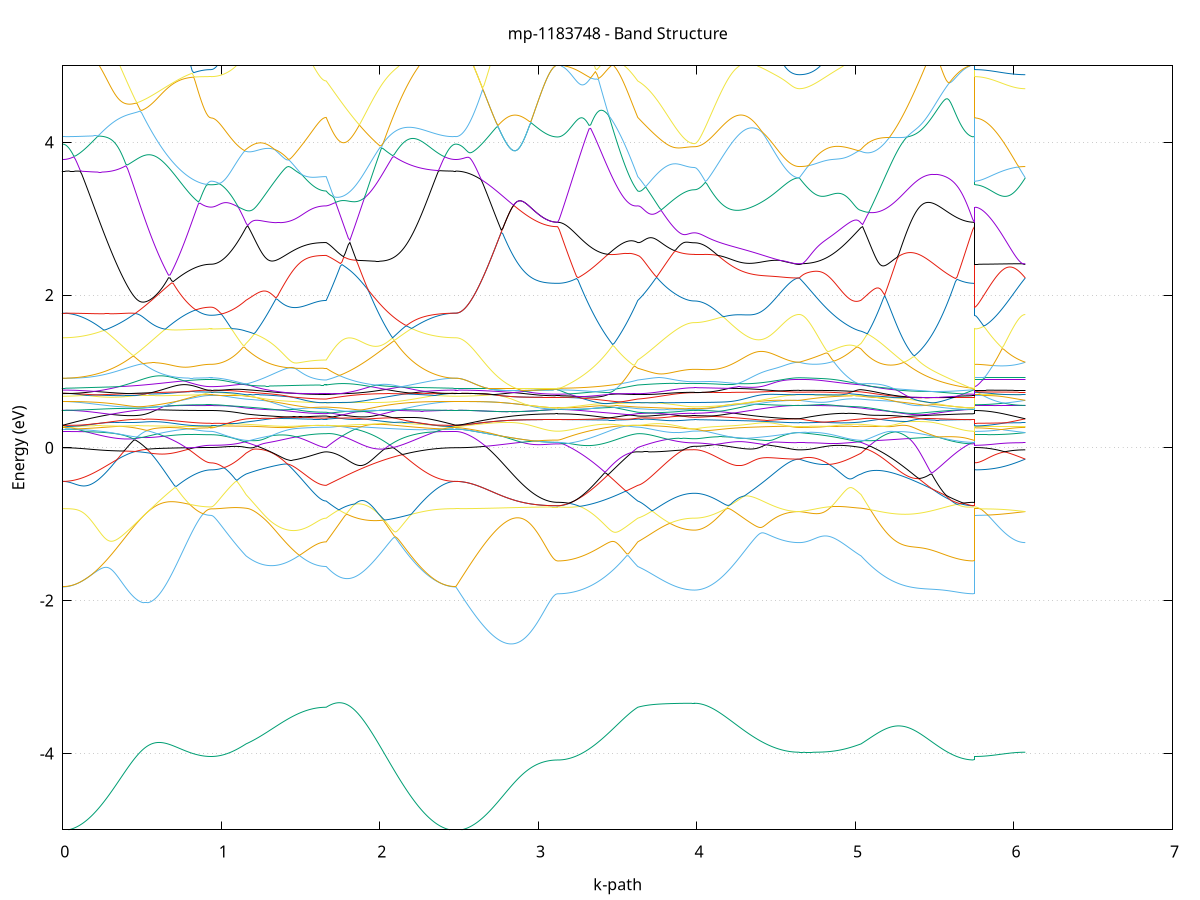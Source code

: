 set title 'mp-1183748 - Band Structure'
set xlabel 'k-path'
set ylabel 'Energy (eV)'
set grid y
set yrange [-5:5]
set terminal png size 800,600
set output 'mp-1183748_bands_gnuplot.png'
plot '-' using 1:2 with lines notitle, '-' using 1:2 with lines notitle, '-' using 1:2 with lines notitle, '-' using 1:2 with lines notitle, '-' using 1:2 with lines notitle, '-' using 1:2 with lines notitle, '-' using 1:2 with lines notitle, '-' using 1:2 with lines notitle, '-' using 1:2 with lines notitle, '-' using 1:2 with lines notitle, '-' using 1:2 with lines notitle, '-' using 1:2 with lines notitle, '-' using 1:2 with lines notitle, '-' using 1:2 with lines notitle, '-' using 1:2 with lines notitle, '-' using 1:2 with lines notitle, '-' using 1:2 with lines notitle, '-' using 1:2 with lines notitle, '-' using 1:2 with lines notitle, '-' using 1:2 with lines notitle, '-' using 1:2 with lines notitle, '-' using 1:2 with lines notitle, '-' using 1:2 with lines notitle, '-' using 1:2 with lines notitle, '-' using 1:2 with lines notitle, '-' using 1:2 with lines notitle, '-' using 1:2 with lines notitle, '-' using 1:2 with lines notitle, '-' using 1:2 with lines notitle, '-' using 1:2 with lines notitle, '-' using 1:2 with lines notitle, '-' using 1:2 with lines notitle, '-' using 1:2 with lines notitle, '-' using 1:2 with lines notitle, '-' using 1:2 with lines notitle, '-' using 1:2 with lines notitle, '-' using 1:2 with lines notitle, '-' using 1:2 with lines notitle, '-' using 1:2 with lines notitle, '-' using 1:2 with lines notitle, '-' using 1:2 with lines notitle, '-' using 1:2 with lines notitle, '-' using 1:2 with lines notitle, '-' using 1:2 with lines notitle, '-' using 1:2 with lines notitle, '-' using 1:2 with lines notitle, '-' using 1:2 with lines notitle, '-' using 1:2 with lines notitle, '-' using 1:2 with lines notitle, '-' using 1:2 with lines notitle, '-' using 1:2 with lines notitle, '-' using 1:2 with lines notitle, '-' using 1:2 with lines notitle, '-' using 1:2 with lines notitle, '-' using 1:2 with lines notitle, '-' using 1:2 with lines notitle, '-' using 1:2 with lines notitle, '-' using 1:2 with lines notitle, '-' using 1:2 with lines notitle, '-' using 1:2 with lines notitle, '-' using 1:2 with lines notitle, '-' using 1:2 with lines notitle, '-' using 1:2 with lines notitle, '-' using 1:2 with lines notitle
0.000000 -34.825090
0.009951 -34.825090
0.019903 -34.824990
0.029854 -34.824690
0.039805 -34.824290
0.049757 -34.823790
0.059708 -34.823290
0.069659 -34.822590
0.079611 -34.821790
0.089562 -34.820890
0.099513 -34.819990
0.109465 -34.818890
0.119416 -34.817790
0.129367 -34.816490
0.139319 -34.815190
0.149270 -34.813690
0.159221 -34.812090
0.169173 -34.810490
0.179124 -34.808690
0.189075 -34.806790
0.199026 -34.804990
0.208978 -34.802990
0.218929 -34.800890
0.228880 -34.798690
0.238832 -34.796390
0.248783 -34.794090
0.258734 -34.791590
0.268686 -34.789090
0.278637 -34.786590
0.288588 -34.783990
0.298540 -34.781290
0.308491 -34.778490
0.318442 -34.775590
0.328394 -34.772690
0.338345 -34.769690
0.348296 -34.766690
0.358248 -34.763590
0.368199 -34.760490
0.378150 -34.757290
0.388102 -34.754090
0.398053 -34.750790
0.408004 -34.747390
0.417956 -34.743990
0.427907 -34.740590
0.437858 -34.737190
0.447810 -34.733690
0.457761 -34.730090
0.467712 -34.726590
0.477664 -34.723090
0.487615 -34.719490
0.497566 -34.715890
0.507518 -34.712290
0.517469 -34.708690
0.527420 -34.704990
0.537372 -34.701390
0.547323 -34.697690
0.557274 -34.694090
0.567226 -34.690390
0.577177 -34.686790
0.587128 -34.683090
0.597079 -34.679490
0.607031 -34.675890
0.616982 -34.672390
0.626933 -34.668790
0.636885 -34.665290
0.646836 -34.661790
0.656787 -34.658290
0.666739 -34.654890
0.676690 -34.651590
0.686641 -34.648190
0.696593 -34.644890
0.706544 -34.641690
0.716495 -34.638590
0.726447 -34.635490
0.736398 -34.632490
0.746349 -34.629590
0.756301 -34.626690
0.766252 -34.623890
0.776203 -34.621190
0.786155 -34.618690
0.796106 -34.616290
0.806057 -34.613890
0.816009 -34.611690
0.825960 -34.609690
0.835911 -34.607690
0.845863 -34.605890
0.855814 -34.604290
0.865765 -34.602790
0.875717 -34.601490
0.885668 -34.600390
0.895619 -34.599490
0.905571 -34.598790
0.915522 -34.598190
0.925473 -34.597890
0.935425 -34.597790
0.935425 -34.597790
0.945021 -34.597790
0.954617 -34.597790
0.964213 -34.597890
0.973810 -34.597890
0.983406 -34.597890
0.993002 -34.597890
1.002598 -34.597890
1.012194 -34.597890
1.021791 -34.597990
1.031387 -34.597990
1.040983 -34.597990
1.050579 -34.597990
1.060176 -34.598090
1.069772 -34.598090
1.079368 -34.598090
1.088964 -34.598190
1.098561 -34.598190
1.108157 -34.598290
1.117753 -34.598290
1.127349 -34.598390
1.136946 -34.598390
1.146542 -34.598490
1.156138 -34.598590
1.156138 -34.598590
1.166048 -34.598590
1.175957 -34.598790
1.185866 -34.599090
1.195776 -34.599290
1.205685 -34.599690
1.215594 -34.600090
1.225504 -34.600490
1.235413 -34.600990
1.245322 -34.601490
1.255232 -34.602090
1.265141 -34.602690
1.275050 -34.603290
1.284960 -34.603890
1.294869 -34.604590
1.304778 -34.605290
1.314688 -34.605990
1.324597 -34.606690
1.334507 -34.607390
1.344416 -34.608090
1.354325 -34.608790
1.364235 -34.609490
1.374144 -34.610190
1.384053 -34.610890
1.393963 -34.611590
1.403872 -34.612290
1.413781 -34.612990
1.423691 -34.613590
1.433600 -34.614290
1.443509 -34.614890
1.453419 -34.615590
1.463328 -34.616090
1.473237 -34.616690
1.483147 -34.617290
1.493056 -34.617790
1.502965 -34.618290
1.512875 -34.618790
1.522784 -34.619190
1.532694 -34.619690
1.542603 -34.620090
1.552512 -34.620390
1.562422 -34.620690
1.572331 -34.620990
1.582240 -34.621290
1.592150 -34.621590
1.602059 -34.621690
1.611968 -34.621890
1.621878 -34.622090
1.631787 -34.622190
1.641696 -34.622190
1.651606 -34.622290
1.661515 -34.622290
1.661515 -34.622290
1.671485 -34.623990
1.681454 -34.625790
1.691424 -34.627690
1.701394 -34.629690
1.711363 -34.631690
1.721333 -34.633890
1.731303 -34.636190
1.741272 -34.638490
1.751242 -34.640990
1.761212 -34.643590
1.771181 -34.646190
1.781151 -34.648890
1.791121 -34.651690
1.801090 -34.654590
1.811060 -34.657490
1.821030 -34.660490
1.831000 -34.663590
1.840969 -34.666790
1.850939 -34.669990
1.860909 -34.673290
1.870878 -34.676590
1.880848 -34.679990
1.890818 -34.683390
1.900787 -34.686790
1.910757 -34.690290
1.920727 -34.693790
1.930696 -34.697390
1.940666 -34.700890
1.950636 -34.704490
1.960605 -34.707990
1.970575 -34.711590
1.980545 -34.715190
1.990514 -34.718690
2.000484 -34.722290
2.010454 -34.725890
2.020423 -34.729390
2.030393 -34.732890
2.040363 -34.736390
2.050332 -34.739890
2.060302 -34.743290
2.070272 -34.746690
2.080241 -34.750090
2.090211 -34.753390
2.100181 -34.756690
2.110150 -34.759890
2.120120 -34.763090
2.130090 -34.766190
2.140059 -34.769190
2.150029 -34.772190
2.159999 -34.775090
2.169968 -34.777990
2.179938 -34.780690
2.189908 -34.783490
2.199877 -34.786190
2.209847 -34.788790
2.219817 -34.791390
2.229786 -34.793790
2.239756 -34.796190
2.249726 -34.798490
2.259695 -34.800690
2.269665 -34.802790
2.279635 -34.804890
2.289604 -34.806790
2.299574 -34.808590
2.309544 -34.810390
2.319513 -34.811990
2.329483 -34.813590
2.339453 -34.815090
2.349423 -34.816490
2.359392 -34.817690
2.369362 -34.818890
2.379332 -34.819990
2.389301 -34.820990
2.399271 -34.821790
2.409241 -34.822590
2.419210 -34.823290
2.429180 -34.823790
2.439150 -34.824290
2.449119 -34.824690
2.459089 -34.824790
2.469059 -34.825090
2.479028 -34.825090
2.479028 -34.825090
2.488914 -34.825090
2.498800 -34.824990
2.508686 -34.824690
2.518572 -34.824290
2.528458 -34.823790
2.538344 -34.823190
2.548230 -34.822490
2.558116 -34.821690
2.568002 -34.820790
2.577888 -34.819690
2.587774 -34.818590
2.597660 -34.817290
2.607546 -34.815890
2.617432 -34.814390
2.627318 -34.812890
2.637204 -34.811190
2.647090 -34.809390
2.656976 -34.807590
2.666862 -34.805590
2.676748 -34.803590
2.686634 -34.801390
2.696520 -34.799190
2.706406 -34.796890
2.716292 -34.794390
2.726178 -34.791890
2.736064 -34.789190
2.745950 -34.786490
2.755836 -34.783690
2.765722 -34.780790
2.775608 -34.777790
2.785494 -34.774690
2.795380 -34.771590
2.805266 -34.768290
2.815152 -34.765090
2.825038 -34.761690
2.834924 -34.758190
2.844810 -34.754690
2.854696 -34.751090
2.864582 -34.747490
2.874468 -34.743690
2.884354 -34.739990
2.894240 -34.736090
2.904126 -34.732190
2.914012 -34.728290
2.923898 -34.724190
2.933784 -34.720190
2.943670 -34.716190
2.953556 -34.712090
2.963442 -34.707990
2.973328 -34.703790
2.983214 -34.699690
2.993100 -34.695590
3.002986 -34.691490
3.012872 -34.687390
3.022758 -34.683190
3.032644 -34.679190
3.042530 -34.675290
3.052416 -34.671390
3.062302 -34.667790
3.072188 -34.664490
3.082074 -34.661390
3.091960 -34.658890
3.101846 -34.656890
3.111732 -34.655590
3.121618 -34.655190
3.121618 -34.655090
3.131528 -34.655090
3.141437 -34.654890
3.151346 -34.654690
3.161256 -34.654390
3.171165 -34.653990
3.181074 -34.653490
3.190984 -34.652890
3.200893 -34.652290
3.210802 -34.651490
3.220712 -34.650690
3.230621 -34.649690
3.240531 -34.648690
3.250440 -34.647490
3.260349 -34.646390
3.270259 -34.645090
3.280168 -34.643690
3.290077 -34.642290
3.299987 -34.640690
3.309896 -34.639090
3.319805 -34.637390
3.329715 -34.635490
3.339624 -34.633690
3.349533 -34.631690
3.359443 -34.629690
3.369352 -34.627490
3.379261 -34.625290
3.389171 -34.623090
3.399080 -34.620790
3.408989 -34.618290
3.418899 -34.615890
3.428808 -34.613390
3.438718 -34.610790
3.448627 -34.608090
3.458536 -34.606190
3.468446 -34.606590
3.478355 -34.607090
3.488264 -34.607590
3.498174 -34.608190
3.508083 -34.608890
3.517992 -34.609590
3.527902 -34.610290
3.537811 -34.611190
3.547720 -34.612090
3.557630 -34.613090
3.567539 -34.614090
3.577448 -34.615290
3.587358 -34.616490
3.597267 -34.617890
3.607176 -34.619290
3.617086 -34.620790
3.626995 -34.622290
3.626995 -34.622290
3.636917 -34.623090
3.646839 -34.624090
3.656761 -34.625290
3.666683 -34.626490
3.676606 -34.627890
3.686528 -34.629390
3.696450 -34.630890
3.706372 -34.632390
3.716294 -34.633890
3.726216 -34.635490
3.736138 -34.636990
3.746060 -34.638490
3.755982 -34.639990
3.765904 -34.641490
3.775826 -34.642890
3.785748 -34.644290
3.795670 -34.645690
3.805592 -34.646990
3.815514 -34.648190
3.825436 -34.649390
3.835359 -34.650490
3.845281 -34.651590
3.855203 -34.652590
3.865125 -34.653590
3.875047 -34.654490
3.884969 -34.655190
3.894891 -34.655990
3.904813 -34.656590
3.914735 -34.657190
3.924657 -34.657690
3.934579 -34.658190
3.944501 -34.658490
3.954423 -34.658790
3.964345 -34.658990
3.974267 -34.659090
3.984189 -34.659190
3.984189 -34.659190
3.994062 -34.659090
4.003934 -34.659090
4.013806 -34.658890
4.023679 -34.658690
4.033551 -34.658490
4.043423 -34.658290
4.053296 -34.657890
4.063168 -34.657490
4.073040 -34.657090
4.082913 -34.656590
4.092785 -34.656090
4.102657 -34.655590
4.112530 -34.654990
4.122402 -34.654290
4.132274 -34.653590
4.142147 -34.652790
4.152019 -34.651990
4.161891 -34.651190
4.171763 -34.650290
4.181636 -34.649390
4.191508 -34.648390
4.201380 -34.647390
4.211253 -34.646390
4.221125 -34.645290
4.230997 -34.644190
4.240870 -34.642990
4.250742 -34.641890
4.260614 -34.640690
4.270487 -34.639490
4.280359 -34.638190
4.290231 -34.636890
4.300104 -34.635590
4.309976 -34.634190
4.319848 -34.632890
4.329720 -34.631490
4.339593 -34.630090
4.349465 -34.628690
4.359337 -34.627290
4.369210 -34.625890
4.379082 -34.624390
4.388954 -34.622990
4.398827 -34.621590
4.408699 -34.620090
4.418571 -34.618690
4.428444 -34.617290
4.438316 -34.615990
4.448188 -34.614590
4.458061 -34.613190
4.467933 -34.611790
4.477805 -34.610490
4.487677 -34.609290
4.497550 -34.607990
4.507422 -34.606790
4.517294 -34.605690
4.527167 -34.604590
4.537039 -34.603590
4.546911 -34.602690
4.556784 -34.601790
4.566656 -34.600990
4.576528 -34.600290
4.586401 -34.599590
4.596273 -34.599090
4.606145 -34.598690
4.616018 -34.598290
4.625890 -34.598090
4.635762 -34.597890
4.645635 -34.597890
4.645635 -34.597890
4.655629 -34.597790
4.665624 -34.597890
4.675619 -34.597990
4.685614 -34.598090
4.695609 -34.598190
4.705604 -34.598290
4.715599 -34.598390
4.725594 -34.598590
4.735589 -34.598690
4.745584 -34.598890
4.755578 -34.598990
4.765573 -34.599190
4.775568 -34.599290
4.785563 -34.599390
4.795558 -34.599590
4.805553 -34.599690
4.815548 -34.599790
4.825543 -34.599890
4.835538 -34.599890
4.845533 -34.599890
4.855527 -34.599890
4.865522 -34.599890
4.875517 -34.599890
4.885512 -34.599790
4.895507 -34.599790
4.905502 -34.599690
4.915497 -34.599590
4.925492 -34.599490
4.935487 -34.599390
4.945482 -34.599290
4.955477 -34.599190
4.965471 -34.598990
4.975466 -34.598890
4.985461 -34.598790
4.995456 -34.598690
5.005451 -34.598590
5.015446 -34.598590
5.025441 -34.598490
5.035436 -34.598590
5.035436 -34.598590
5.045362 -34.598590
5.055289 -34.598690
5.065215 -34.598790
5.075142 -34.598890
5.085068 -34.598890
5.094995 -34.598990
5.104922 -34.599090
5.114848 -34.599190
5.124775 -34.599290
5.134701 -34.599290
5.144628 -34.599390
5.154554 -34.599490
5.164481 -34.599590
5.174407 -34.599590
5.184334 -34.599690
5.194260 -34.599790
5.204187 -34.599890
5.214113 -34.599990
5.224040 -34.600090
5.233967 -34.600190
5.243893 -34.600290
5.253820 -34.600390
5.263746 -34.600490
5.273673 -34.600590
5.283599 -34.600690
5.293526 -34.600790
5.303452 -34.600890
5.313379 -34.600990
5.323305 -34.601090
5.333232 -34.601190
5.343158 -34.601290
5.353085 -34.601390
5.363012 -34.601490
5.372938 -34.601590
5.382865 -34.601690
5.392791 -34.602290
5.402718 -34.604890
5.412644 -34.607490
5.422571 -34.609990
5.432497 -34.612490
5.442424 -34.614890
5.452350 -34.617190
5.462277 -34.619590
5.472204 -34.621890
5.482130 -34.624090
5.492057 -34.626190
5.501983 -34.628190
5.511910 -34.630190
5.521836 -34.632190
5.531763 -34.634090
5.541689 -34.635890
5.551616 -34.637590
5.561542 -34.639290
5.571469 -34.640890
5.581395 -34.642390
5.591322 -34.643790
5.601249 -34.645090
5.611175 -34.646390
5.621102 -34.647590
5.631028 -34.648690
5.640955 -34.649790
5.650881 -34.650690
5.660808 -34.651490
5.670734 -34.652290
5.680661 -34.652990
5.690587 -34.653490
5.700514 -34.653990
5.710440 -34.654390
5.720367 -34.654790
5.730294 -34.654990
5.740220 -34.655090
5.750147 -34.655190
5.750147 -34.597790
5.759883 -34.597790
5.769619 -34.597790
5.779355 -34.597790
5.789091 -34.597790
5.798828 -34.597790
5.808564 -34.597790
5.818300 -34.597790
5.828036 -34.597790
5.837773 -34.597790
5.847509 -34.597790
5.857245 -34.597790
5.866981 -34.597890
5.876717 -34.597790
5.886454 -34.597890
5.896190 -34.597790
5.905926 -34.597890
5.915662 -34.597890
5.925398 -34.597790
5.935135 -34.597790
5.944871 -34.597790
5.954607 -34.597790
5.964343 -34.597790
5.974080 -34.597790
5.983816 -34.597790
5.993552 -34.597790
6.003288 -34.597790
6.013024 -34.597790
6.022761 -34.597790
6.032497 -34.597790
6.042233 -34.597790
6.051969 -34.597890
6.061705 -34.597890
6.071442 -34.597890
e
0.000000 -34.425590
0.009951 -34.425590
0.019903 -34.425590
0.029854 -34.425590
0.039805 -34.425690
0.049757 -34.425690
0.059708 -34.425790
0.069659 -34.425890
0.079611 -34.425990
0.089562 -34.426190
0.099513 -34.426190
0.109465 -34.426390
0.119416 -34.426590
0.129367 -34.426690
0.139319 -34.426890
0.149270 -34.427090
0.159221 -34.427290
0.169173 -34.427490
0.179124 -34.427790
0.189075 -34.428090
0.199026 -34.428290
0.208978 -34.428590
0.218929 -34.428890
0.228880 -34.429190
0.238832 -34.429590
0.248783 -34.429890
0.258734 -34.430290
0.268686 -34.430690
0.278637 -34.431090
0.288588 -34.431490
0.298540 -34.431990
0.308491 -34.432490
0.318442 -34.432890
0.328394 -34.433390
0.338345 -34.433990
0.348296 -34.434490
0.358248 -34.435090
0.368199 -34.435690
0.378150 -34.436290
0.388102 -34.436890
0.398053 -34.437490
0.408004 -34.438190
0.417956 -34.438790
0.427907 -34.439590
0.437858 -34.440290
0.447810 -34.440990
0.457761 -34.441690
0.467712 -34.442490
0.477664 -34.443290
0.487615 -34.444190
0.497566 -34.445090
0.507518 -34.445890
0.517469 -34.446790
0.527420 -34.447690
0.537372 -34.448690
0.547323 -34.449690
0.557274 -34.450690
0.567226 -34.451690
0.577177 -34.452690
0.587128 -34.453790
0.597079 -34.454790
0.607031 -34.455890
0.616982 -34.456990
0.626933 -34.458190
0.636885 -34.459290
0.646836 -34.460490
0.656787 -34.461690
0.666739 -34.462890
0.676690 -34.464090
0.686641 -34.465290
0.696593 -34.466490
0.706544 -34.467790
0.716495 -34.468990
0.726447 -34.470290
0.736398 -34.471490
0.746349 -34.472790
0.756301 -34.473990
0.766252 -34.475290
0.776203 -34.476490
0.786155 -34.477690
0.796106 -34.478790
0.806057 -34.479890
0.816009 -34.480990
0.825960 -34.481990
0.835911 -34.482890
0.845863 -34.483790
0.855814 -34.484690
0.865765 -34.485490
0.875717 -34.486190
0.885668 -34.486790
0.895619 -34.487190
0.905571 -34.487590
0.915522 -34.487890
0.925473 -34.487990
0.935425 -34.488090
0.935425 -34.488090
0.945021 -34.488090
0.954617 -34.487890
0.964213 -34.487790
0.973810 -34.487490
0.983406 -34.487090
0.993002 -34.487490
1.002598 -34.488090
1.012194 -34.488790
1.021791 -34.489490
1.031387 -34.490390
1.040983 -34.491290
1.050579 -34.492290
1.060176 -34.493390
1.069772 -34.494590
1.079368 -34.495790
1.088964 -34.497190
1.098561 -34.498590
1.108157 -34.500090
1.117753 -34.501690
1.127349 -34.503290
1.136946 -34.504990
1.146542 -34.506790
1.156138 -34.508690
1.156138 -34.508690
1.166048 -34.510090
1.175957 -34.511390
1.185866 -34.512790
1.195776 -34.514090
1.205685 -34.515490
1.215594 -34.516790
1.225504 -34.518090
1.235413 -34.519390
1.245322 -34.520590
1.255232 -34.521890
1.265141 -34.523090
1.275050 -34.524290
1.284960 -34.525490
1.294869 -34.526690
1.304778 -34.527790
1.314688 -34.528990
1.324597 -34.530090
1.334507 -34.531190
1.344416 -34.532190
1.354325 -34.533290
1.364235 -34.534290
1.374144 -34.535290
1.384053 -34.536190
1.393963 -34.537090
1.403872 -34.537990
1.413781 -34.538890
1.423691 -34.539790
1.433600 -34.540590
1.443509 -34.541290
1.453419 -34.542090
1.463328 -34.542790
1.473237 -34.543490
1.483147 -34.544190
1.493056 -34.544790
1.502965 -34.545390
1.512875 -34.545990
1.522784 -34.546490
1.532694 -34.546990
1.542603 -34.547390
1.552512 -34.547790
1.562422 -34.548190
1.572331 -34.548590
1.582240 -34.548890
1.592150 -34.549190
1.602059 -34.549390
1.611968 -34.549590
1.621878 -34.549790
1.631787 -34.549890
1.641696 -34.549990
1.651606 -34.550090
1.661515 -34.550090
1.661515 -34.550090
1.671485 -34.546390
1.681454 -34.542690
1.691424 -34.538990
1.701394 -34.535190
1.711363 -34.531390
1.721333 -34.527590
1.731303 -34.523690
1.741272 -34.519890
1.751242 -34.516090
1.761212 -34.512190
1.771181 -34.508190
1.781151 -34.504390
1.791121 -34.500390
1.801090 -34.496490
1.811060 -34.492590
1.821030 -34.488590
1.831000 -34.484690
1.840969 -34.480790
1.850939 -34.476890
1.860909 -34.472990
1.870878 -34.469090
1.880848 -34.465190
1.890818 -34.461290
1.900787 -34.457490
1.910757 -34.453590
1.920727 -34.449790
1.930696 -34.445990
1.940666 -34.442190
1.950636 -34.438390
1.960605 -34.435390
1.970575 -34.435290
1.980545 -34.435290
1.990514 -34.435290
2.000484 -34.435090
2.010454 -34.434990
2.020423 -34.434890
2.030393 -34.434790
2.040363 -34.434590
2.050332 -34.434390
2.060302 -34.434190
2.070272 -34.433990
2.080241 -34.433690
2.090211 -34.433490
2.100181 -34.433190
2.110150 -34.432990
2.120120 -34.432690
2.130090 -34.432390
2.140059 -34.432090
2.150029 -34.431790
2.159999 -34.431490
2.169968 -34.431290
2.179938 -34.430890
2.189908 -34.430590
2.199877 -34.430290
2.209847 -34.429990
2.219817 -34.429790
2.229786 -34.429490
2.239756 -34.429190
2.249726 -34.428890
2.259695 -34.428590
2.269665 -34.428390
2.279635 -34.428090
2.289604 -34.427890
2.299574 -34.427590
2.309544 -34.427390
2.319513 -34.427190
2.329483 -34.426990
2.339453 -34.426890
2.349423 -34.426690
2.359392 -34.426490
2.369362 -34.426390
2.379332 -34.426290
2.389301 -34.426090
2.399271 -34.425990
2.409241 -34.425890
2.419210 -34.425790
2.429180 -34.425690
2.439150 -34.425590
2.449119 -34.425590
2.459089 -34.425590
2.469059 -34.425590
2.479028 -34.425590
2.479028 -34.425590
2.488914 -34.425590
2.498800 -34.425790
2.508686 -34.426190
2.518572 -34.426590
2.528458 -34.427190
2.538344 -34.427790
2.548230 -34.428590
2.558116 -34.429390
2.568002 -34.430390
2.577888 -34.431590
2.587774 -34.432790
2.597660 -34.434090
2.607546 -34.435590
2.617432 -34.437190
2.627318 -34.438890
2.637204 -34.440690
2.647090 -34.442590
2.656976 -34.444590
2.666862 -34.446790
2.676748 -34.448990
2.686634 -34.451390
2.696520 -34.453790
2.706406 -34.456290
2.716292 -34.458990
2.726178 -34.461690
2.736064 -34.464490
2.745950 -34.467490
2.755836 -34.470490
2.765722 -34.473490
2.775608 -34.476690
2.785494 -34.479990
2.795380 -34.483390
2.805266 -34.486690
2.815152 -34.490190
2.825038 -34.493790
2.834924 -34.497390
2.844810 -34.501190
2.854696 -34.504990
2.864582 -34.508790
2.874468 -34.512690
2.884354 -34.516690
2.894240 -34.520690
2.904126 -34.524790
2.914012 -34.528890
2.923898 -34.532990
2.933784 -34.537190
2.943670 -34.541390
2.953556 -34.545690
2.963442 -34.549890
2.973328 -34.554190
2.983214 -34.558490
2.993100 -34.562790
3.002986 -34.566990
3.012872 -34.571190
3.022758 -34.575390
3.032644 -34.579390
3.042530 -34.583390
3.052416 -34.587290
3.062302 -34.590990
3.072188 -34.594390
3.082074 -34.597490
3.091960 -34.599990
3.101846 -34.602090
3.111732 -34.603290
3.121618 -34.603790
3.121618 -34.603790
3.131528 -34.603790
3.141437 -34.603690
3.151346 -34.603790
3.161256 -34.603690
3.171165 -34.603690
3.181074 -34.603690
3.190984 -34.603690
3.200893 -34.603690
3.210802 -34.603590
3.220712 -34.603590
3.230621 -34.603590
3.240531 -34.603590
3.250440 -34.603590
3.260349 -34.603490
3.270259 -34.603490
3.280168 -34.603590
3.290077 -34.603490
3.299987 -34.603490
3.309896 -34.603590
3.319805 -34.603590
3.329715 -34.603590
3.339624 -34.603690
3.349533 -34.603790
3.359443 -34.603890
3.369352 -34.603890
3.379261 -34.604090
3.389171 -34.604190
3.399080 -34.604390
3.408989 -34.604590
3.418899 -34.604890
3.428808 -34.605090
3.438718 -34.605490
3.448627 -34.605790
3.458536 -34.605290
3.468446 -34.602490
3.478355 -34.599590
3.488264 -34.596590
3.498174 -34.593690
3.508083 -34.590590
3.517992 -34.587490
3.527902 -34.584290
3.537811 -34.581090
3.547720 -34.577790
3.557630 -34.574490
3.567539 -34.571190
3.577448 -34.567790
3.587358 -34.564290
3.597267 -34.560890
3.607176 -34.557290
3.617086 -34.553690
3.626995 -34.550090
3.626995 -34.550090
3.636917 -34.548390
3.646839 -34.546490
3.656761 -34.544490
3.666683 -34.542390
3.676606 -34.540190
3.686528 -34.537890
3.696450 -34.535590
3.706372 -34.533190
3.716294 -34.530890
3.726216 -34.528490
3.736138 -34.526190
3.746060 -34.523890
3.755982 -34.521590
3.765904 -34.519390
3.775826 -34.517190
3.785748 -34.514990
3.795670 -34.512890
3.805592 -34.510890
3.815514 -34.508990
3.825436 -34.507090
3.835359 -34.505290
3.845281 -34.503590
3.855203 -34.501990
3.865125 -34.500490
3.875047 -34.499090
3.884969 -34.497790
3.894891 -34.496590
3.904813 -34.495490
3.914735 -34.494590
3.924657 -34.493790
3.934579 -34.492990
3.944501 -34.492390
3.954423 -34.491990
3.964345 -34.491590
3.974267 -34.491490
3.984189 -34.491390
3.984189 -34.491390
3.994062 -34.491390
4.003934 -34.491390
4.013806 -34.491290
4.023679 -34.491290
4.033551 -34.491290
4.043423 -34.491290
4.053296 -34.491190
4.063168 -34.491190
4.073040 -34.491090
4.082913 -34.491090
4.092785 -34.490990
4.102657 -34.490990
4.112530 -34.490990
4.122402 -34.490890
4.132274 -34.490790
4.142147 -34.490690
4.152019 -34.490690
4.161891 -34.490590
4.171763 -34.490490
4.181636 -34.490490
4.191508 -34.490390
4.201380 -34.490290
4.211253 -34.490190
4.221125 -34.490090
4.230997 -34.489990
4.240870 -34.489890
4.250742 -34.489790
4.260614 -34.489690
4.270487 -34.489690
4.280359 -34.489590
4.290231 -34.489390
4.300104 -34.489290
4.309976 -34.489190
4.319848 -34.489090
4.329720 -34.488990
4.339593 -34.488890
4.349465 -34.488790
4.359337 -34.488690
4.369210 -34.488590
4.379082 -34.488490
4.388954 -34.488390
4.398827 -34.488290
4.408699 -34.488190
4.418571 -34.488090
4.428444 -34.488090
4.438316 -34.487990
4.448188 -34.487890
4.458061 -34.487890
4.467933 -34.487790
4.477805 -34.487690
4.487677 -34.487590
4.497550 -34.487490
4.507422 -34.487390
4.517294 -34.487290
4.527167 -34.487290
4.537039 -34.487290
4.546911 -34.487190
4.556784 -34.487090
4.566656 -34.487190
4.576528 -34.487090
4.586401 -34.487090
4.596273 -34.487090
4.606145 -34.486990
4.616018 -34.486990
4.625890 -34.486990
4.635762 -34.486990
4.645635 -34.486990
4.645635 -34.486990
4.655629 -34.486990
4.665624 -34.486990
4.675619 -34.486990
4.685614 -34.486890
4.695609 -34.486890
4.705604 -34.486790
4.715599 -34.486890
4.725594 -34.486890
4.735589 -34.486990
4.745584 -34.487090
4.755578 -34.487290
4.765573 -34.487390
4.775568 -34.487590
4.785563 -34.487990
4.795558 -34.488190
4.805553 -34.488590
4.815548 -34.488990
4.825543 -34.489490
4.835538 -34.489990
4.845533 -34.490490
4.855527 -34.491090
4.865522 -34.491690
4.875517 -34.492490
4.885512 -34.493190
4.895507 -34.493990
4.905502 -34.494890
4.915497 -34.495690
4.925492 -34.496690
4.935487 -34.497690
4.945482 -34.498690
4.955477 -34.499690
4.965471 -34.500790
4.975466 -34.501890
4.985461 -34.502990
4.995456 -34.504090
5.005451 -34.505290
5.015446 -34.506390
5.025441 -34.507590
5.035436 -34.508690
5.035436 -34.508690
5.045362 -34.510690
5.055289 -34.512790
5.065215 -34.514890
5.075142 -34.517090
5.085068 -34.519290
5.094995 -34.521590
5.104922 -34.523990
5.114848 -34.526390
5.124775 -34.528790
5.134701 -34.531290
5.144628 -34.533790
5.154554 -34.536390
5.164481 -34.538990
5.174407 -34.541590
5.184334 -34.544290
5.194260 -34.546990
5.204187 -34.549790
5.214113 -34.552490
5.224040 -34.555290
5.233967 -34.558090
5.243893 -34.560890
5.253820 -34.563590
5.263746 -34.566490
5.273673 -34.569290
5.283599 -34.572090
5.293526 -34.574990
5.303452 -34.577790
5.313379 -34.580590
5.323305 -34.583390
5.333232 -34.586190
5.343158 -34.588890
5.353085 -34.591590
5.363012 -34.594390
5.372938 -34.597090
5.382865 -34.599690
5.392791 -34.601790
5.402718 -34.601890
5.412644 -34.601990
5.422571 -34.602090
5.432497 -34.602190
5.442424 -34.602290
5.452350 -34.602390
5.462277 -34.602390
5.472204 -34.602590
5.482130 -34.602590
5.492057 -34.602690
5.501983 -34.602790
5.511910 -34.602890
5.521836 -34.602890
5.531763 -34.602990
5.541689 -34.603090
5.551616 -34.603090
5.561542 -34.603190
5.571469 -34.603290
5.581395 -34.603290
5.591322 -34.603290
5.601249 -34.603390
5.611175 -34.603490
5.621102 -34.603490
5.631028 -34.603490
5.640955 -34.603590
5.650881 -34.603590
5.660808 -34.603690
5.670734 -34.603690
5.680661 -34.603690
5.690587 -34.603690
5.700514 -34.603690
5.710440 -34.603690
5.720367 -34.603790
5.730294 -34.603790
5.740220 -34.603790
5.750147 -34.603790
5.750147 -34.488090
5.759883 -34.488090
5.769619 -34.488090
5.779355 -34.488090
5.789091 -34.488090
5.798828 -34.488090
5.808564 -34.488090
5.818300 -34.487990
5.828036 -34.488090
5.837773 -34.488090
5.847509 -34.488090
5.857245 -34.488090
5.866981 -34.487990
5.876717 -34.487990
5.886454 -34.487990
5.896190 -34.487890
5.905926 -34.487890
5.915662 -34.487790
5.925398 -34.487690
5.935135 -34.487690
5.944871 -34.487690
5.954607 -34.487590
5.964343 -34.487590
5.974080 -34.487490
5.983816 -34.487490
5.993552 -34.487390
6.003288 -34.487390
6.013024 -34.487290
6.022761 -34.487190
6.032497 -34.487190
6.042233 -34.487190
6.051969 -34.487090
6.061705 -34.487090
6.071442 -34.486990
e
0.000000 -34.323490
0.009951 -34.323590
0.019903 -34.323790
0.029854 -34.323990
0.039805 -34.324290
0.049757 -34.324790
0.059708 -34.325190
0.069659 -34.325790
0.079611 -34.326590
0.089562 -34.327290
0.099513 -34.328190
0.109465 -34.329190
0.119416 -34.330190
0.129367 -34.331290
0.139319 -34.332490
0.149270 -34.333790
0.159221 -34.335190
0.169173 -34.336590
0.179124 -34.338190
0.189075 -34.339790
0.199026 -34.341490
0.208978 -34.343190
0.218929 -34.344990
0.228880 -34.346890
0.238832 -34.348790
0.248783 -34.350790
0.258734 -34.352890
0.268686 -34.354990
0.278637 -34.357190
0.288588 -34.359490
0.298540 -34.361790
0.308491 -34.364190
0.318442 -34.366490
0.328394 -34.368990
0.338345 -34.371390
0.348296 -34.373990
0.358248 -34.376490
0.368199 -34.379090
0.378150 -34.381690
0.388102 -34.384290
0.398053 -34.386890
0.408004 -34.389590
0.417956 -34.392190
0.427907 -34.394890
0.437858 -34.397690
0.447810 -34.400290
0.457761 -34.402990
0.467712 -34.405690
0.477664 -34.408390
0.487615 -34.411090
0.497566 -34.413790
0.507518 -34.416490
0.517469 -34.419190
0.527420 -34.421790
0.537372 -34.424490
0.547323 -34.427090
0.557274 -34.429690
0.567226 -34.432290
0.577177 -34.434790
0.587128 -34.437290
0.597079 -34.439690
0.607031 -34.442090
0.616982 -34.444490
0.626933 -34.446790
0.636885 -34.449090
0.646836 -34.451390
0.656787 -34.453590
0.666739 -34.455690
0.676690 -34.457790
0.686641 -34.459790
0.696593 -34.461690
0.706544 -34.463590
0.716495 -34.465390
0.726447 -34.467190
0.736398 -34.468890
0.746349 -34.470490
0.756301 -34.471990
0.766252 -34.473490
0.776203 -34.474890
0.786155 -34.476190
0.796106 -34.477390
0.806057 -34.478590
0.816009 -34.479590
0.825960 -34.480590
0.835911 -34.481490
0.845863 -34.482390
0.855814 -34.483090
0.865765 -34.483790
0.875717 -34.484290
0.885668 -34.484790
0.895619 -34.485190
0.905571 -34.485490
0.915522 -34.485690
0.925473 -34.485790
0.935425 -34.485890
0.935425 -34.485790
0.945021 -34.485890
0.954617 -34.485990
0.964213 -34.486290
0.973810 -34.486590
0.983406 -34.486990
0.993002 -34.486590
1.002598 -34.486090
1.012194 -34.485490
1.021791 -34.484790
1.031387 -34.484090
1.040983 -34.483190
1.050579 -34.482290
1.060176 -34.481290
1.069772 -34.480190
1.079368 -34.478990
1.088964 -34.477790
1.098561 -34.476490
1.108157 -34.475190
1.117753 -34.473690
1.127349 -34.472190
1.136946 -34.470590
1.146542 -34.468990
1.156138 -34.467290
1.156138 -34.467290
1.166048 -34.465890
1.175957 -34.464590
1.185866 -34.463190
1.195776 -34.461790
1.205685 -34.460290
1.215594 -34.458790
1.225504 -34.457190
1.235413 -34.455590
1.245322 -34.453990
1.255232 -34.452390
1.265141 -34.450690
1.275050 -34.449090
1.284960 -34.447390
1.294869 -34.445790
1.304778 -34.444190
1.314688 -34.442490
1.324597 -34.440890
1.334507 -34.439290
1.344416 -34.437690
1.354325 -34.436090
1.364235 -34.434590
1.374144 -34.433090
1.384053 -34.431590
1.393963 -34.430190
1.403872 -34.428790
1.413781 -34.427390
1.423691 -34.425990
1.433600 -34.424690
1.443509 -34.423490
1.453419 -34.422290
1.463328 -34.421090
1.473237 -34.419990
1.483147 -34.418890
1.493056 -34.417890
1.502965 -34.416890
1.512875 -34.415990
1.522784 -34.415190
1.532694 -34.414390
1.542603 -34.413690
1.552512 -34.412890
1.562422 -34.412290
1.572331 -34.411690
1.582240 -34.411190
1.592150 -34.410790
1.602059 -34.410390
1.611968 -34.409990
1.621878 -34.409790
1.631787 -34.409490
1.641696 -34.409390
1.651606 -34.409290
1.661515 -34.409290
1.661515 -34.409290
1.671485 -34.411090
1.681454 -34.412990
1.691424 -34.414690
1.701394 -34.416390
1.711363 -34.417890
1.721333 -34.419490
1.731303 -34.420990
1.741272 -34.422390
1.751242 -34.423590
1.761212 -34.424890
1.771181 -34.426090
1.781151 -34.427090
1.791121 -34.428090
1.801090 -34.429090
1.811060 -34.429890
1.821030 -34.430690
1.831000 -34.431390
1.840969 -34.431990
1.850939 -34.432590
1.860909 -34.433190
1.870878 -34.433590
1.880848 -34.433990
1.890818 -34.434290
1.900787 -34.434490
1.910757 -34.434790
1.920727 -34.434990
1.930696 -34.435090
1.940666 -34.435290
1.950636 -34.435390
1.960605 -34.434690
1.970575 -34.430990
1.980545 -34.427290
1.990514 -34.423690
2.000484 -34.420090
2.010454 -34.416490
2.020423 -34.412990
2.030393 -34.409590
2.040363 -34.406090
2.050332 -34.402790
2.060302 -34.399390
2.070272 -34.396190
2.080241 -34.392890
2.090211 -34.389690
2.100181 -34.386590
2.110150 -34.383590
2.120120 -34.380590
2.130090 -34.377590
2.140059 -34.374690
2.150029 -34.371890
2.159999 -34.369190
2.169968 -34.366490
2.179938 -34.363890
2.189908 -34.361390
2.199877 -34.358890
2.209847 -34.356490
2.219817 -34.354190
2.229786 -34.351890
2.239756 -34.349690
2.249726 -34.347690
2.259695 -34.345690
2.269665 -34.343690
2.279635 -34.341890
2.289604 -34.340090
2.299574 -34.338490
2.309544 -34.336890
2.319513 -34.335390
2.329483 -34.333890
2.339453 -34.332590
2.349423 -34.331390
2.359392 -34.330190
2.369362 -34.329190
2.379332 -34.328290
2.389301 -34.327390
2.399271 -34.326590
2.409241 -34.325890
2.419210 -34.325290
2.429180 -34.324790
2.439150 -34.324390
2.449119 -34.323990
2.459089 -34.323690
2.469059 -34.323590
2.479028 -34.323490
2.479028 -34.323490
2.488914 -34.323590
2.498800 -34.323590
2.508686 -34.323590
2.518572 -34.323590
2.528458 -34.323590
2.538344 -34.323590
2.548230 -34.323590
2.558116 -34.323590
2.568002 -34.323690
2.577888 -34.323690
2.587774 -34.323690
2.597660 -34.323690
2.607546 -34.323690
2.617432 -34.323690
2.627318 -34.323690
2.637204 -34.323790
2.647090 -34.323790
2.656976 -34.323790
2.666862 -34.323790
2.676748 -34.323890
2.686634 -34.323890
2.696520 -34.323890
2.706406 -34.323990
2.716292 -34.323990
2.726178 -34.324090
2.736064 -34.324090
2.745950 -34.324190
2.755836 -34.324190
2.765722 -34.324190
2.775608 -34.324190
2.785494 -34.324290
2.795380 -34.324390
2.805266 -34.324390
2.815152 -34.324490
2.825038 -34.324490
2.834924 -34.324590
2.844810 -34.324590
2.854696 -34.324690
2.864582 -34.324690
2.874468 -34.324690
2.884354 -34.324790
2.894240 -34.324790
2.904126 -34.324790
2.914012 -34.324890
2.923898 -34.324890
2.933784 -34.324990
2.943670 -34.324990
2.953556 -34.325090
2.963442 -34.325090
2.973328 -34.325090
2.983214 -34.325190
2.993100 -34.325190
3.002986 -34.325190
3.012872 -34.325090
3.022758 -34.325190
3.032644 -34.325190
3.042530 -34.325190
3.052416 -34.325290
3.062302 -34.325290
3.072188 -34.325290
3.082074 -34.325290
3.091960 -34.325390
3.101846 -34.325390
3.111732 -34.325390
3.121618 -34.325390
3.121618 -34.325390
3.131528 -34.325390
3.141437 -34.325590
3.151346 -34.325790
3.161256 -34.326090
3.171165 -34.326490
3.181074 -34.326990
3.190984 -34.327590
3.200893 -34.328290
3.210802 -34.329090
3.220712 -34.329890
3.230621 -34.330890
3.240531 -34.331890
3.250440 -34.332990
3.260349 -34.334190
3.270259 -34.335490
3.280168 -34.336890
3.290077 -34.338290
3.299987 -34.339790
3.309896 -34.341390
3.319805 -34.343090
3.329715 -34.344790
3.339624 -34.346590
3.349533 -34.348390
3.359443 -34.350290
3.369352 -34.352290
3.379261 -34.354290
3.389171 -34.356290
3.399080 -34.358390
3.408989 -34.360590
3.418899 -34.362790
3.428808 -34.364990
3.438718 -34.367190
3.448627 -34.369490
3.458536 -34.371790
3.468446 -34.373990
3.478355 -34.376390
3.488264 -34.378690
3.498174 -34.380990
3.508083 -34.383390
3.517992 -34.385690
3.527902 -34.387990
3.537811 -34.390190
3.547720 -34.392490
3.557630 -34.394690
3.567539 -34.396890
3.577448 -34.399090
3.587358 -34.401290
3.597267 -34.403290
3.607176 -34.405390
3.617086 -34.407290
3.626995 -34.409290
3.626995 -34.409290
3.636917 -34.410090
3.646839 -34.410890
3.656761 -34.411690
3.666683 -34.412490
3.676606 -34.413290
3.686528 -34.414090
3.696450 -34.414890
3.706372 -34.415690
3.716294 -34.416390
3.726216 -34.417190
3.736138 -34.417890
3.746060 -34.418590
3.755982 -34.419290
3.765904 -34.419990
3.775826 -34.420690
3.785748 -34.421390
3.795670 -34.421990
3.805592 -34.422690
3.815514 -34.423290
3.825436 -34.423890
3.835359 -34.424390
3.845281 -34.424990
3.855203 -34.425590
3.865125 -34.426090
3.875047 -34.426590
3.884969 -34.426990
3.894891 -34.427390
3.904813 -34.427790
3.914735 -34.428190
3.924657 -34.428490
3.934579 -34.428790
3.944501 -34.428990
3.954423 -34.429190
3.964345 -34.429290
3.974267 -34.429390
3.984189 -34.429390
3.984189 -34.429390
3.994062 -34.429490
4.003934 -34.429490
4.013806 -34.429590
4.023679 -34.429790
4.033551 -34.429990
4.043423 -34.430190
4.053296 -34.430490
4.063168 -34.430790
4.073040 -34.431190
4.082913 -34.431690
4.092785 -34.432090
4.102657 -34.432690
4.112530 -34.433190
4.122402 -34.433890
4.132274 -34.434490
4.142147 -34.435190
4.152019 -34.435890
4.161891 -34.436690
4.171763 -34.437590
4.181636 -34.438390
4.191508 -34.439290
4.201380 -34.440190
4.211253 -34.441190
4.221125 -34.442190
4.230997 -34.443190
4.240870 -34.444290
4.250742 -34.445390
4.260614 -34.446490
4.270487 -34.447690
4.280359 -34.448790
4.290231 -34.449990
4.300104 -34.451290
4.309976 -34.452490
4.319848 -34.453790
4.329720 -34.454990
4.339593 -34.456390
4.349465 -34.457690
4.359337 -34.458990
4.369210 -34.460390
4.379082 -34.461690
4.388954 -34.463090
4.398827 -34.464390
4.408699 -34.465790
4.418571 -34.467090
4.428444 -34.468490
4.438316 -34.469790
4.448188 -34.471090
4.458061 -34.472390
4.467933 -34.473690
4.477805 -34.474890
4.487677 -34.476090
4.497550 -34.477290
4.507422 -34.478390
4.517294 -34.479390
4.527167 -34.480390
4.537039 -34.481390
4.546911 -34.482290
4.556784 -34.483190
4.566656 -34.483890
4.576528 -34.484690
4.586401 -34.485190
4.596273 -34.485790
4.606145 -34.486190
4.616018 -34.486490
4.625890 -34.486790
4.635762 -34.486990
4.645635 -34.486990
4.645635 -34.486890
4.655629 -34.486890
4.665624 -34.486890
4.675619 -34.486890
4.685614 -34.486790
4.695609 -34.486790
4.705604 -34.486690
4.715599 -34.486590
4.725594 -34.486390
4.735589 -34.486290
4.745584 -34.485990
4.755578 -34.485790
4.765573 -34.485490
4.775568 -34.485090
4.785563 -34.484790
4.795558 -34.484390
4.805553 -34.483990
4.815548 -34.483590
4.825543 -34.483190
4.835538 -34.482690
4.845533 -34.482090
4.855527 -34.481590
4.865522 -34.480990
4.875517 -34.480390
4.885512 -34.479790
4.895507 -34.479090
4.905502 -34.478490
4.915497 -34.477790
4.925492 -34.476990
4.935487 -34.476290
4.945482 -34.475490
4.955477 -34.474690
4.965471 -34.473790
4.975466 -34.472990
4.985461 -34.472090
4.995456 -34.471090
5.005451 -34.470190
5.015446 -34.469290
5.025441 -34.468290
5.035436 -34.467190
5.035436 -34.467190
5.045362 -34.465390
5.055289 -34.463490
5.065215 -34.461590
5.075142 -34.459590
5.085068 -34.457490
5.094995 -34.455390
5.104922 -34.453190
5.114848 -34.450990
5.124775 -34.448690
5.134701 -34.446390
5.144628 -34.443990
5.154554 -34.441490
5.164481 -34.439090
5.174407 -34.436590
5.184334 -34.433990
5.194260 -34.431490
5.204187 -34.428890
5.214113 -34.426290
5.224040 -34.423590
5.233967 -34.420990
5.243893 -34.418290
5.253820 -34.415590
5.263746 -34.412890
5.273673 -34.410190
5.283599 -34.407490
5.293526 -34.404790
5.303452 -34.402090
5.313379 -34.399390
5.323305 -34.396690
5.333232 -34.393890
5.343158 -34.391290
5.353085 -34.388590
5.363012 -34.385990
5.372938 -34.383390
5.382865 -34.380790
5.392791 -34.378190
5.402718 -34.375690
5.412644 -34.373190
5.422571 -34.370690
5.432497 -34.368290
5.442424 -34.365890
5.452350 -34.363590
5.462277 -34.361190
5.472204 -34.358990
5.482130 -34.356790
5.492057 -34.354590
5.501983 -34.352590
5.511910 -34.350590
5.521836 -34.348590
5.531763 -34.346690
5.541689 -34.344890
5.551616 -34.343190
5.561542 -34.341490
5.571469 -34.339790
5.581395 -34.338290
5.591322 -34.336890
5.601249 -34.335490
5.611175 -34.334290
5.621102 -34.332990
5.631028 -34.331890
5.640955 -34.330890
5.650881 -34.329990
5.660808 -34.329090
5.670734 -34.328290
5.680661 -34.327590
5.690587 -34.326990
5.700514 -34.326490
5.710440 -34.326090
5.720367 -34.325790
5.730294 -34.325590
5.740220 -34.325390
5.750147 -34.325390
5.750147 -34.485790
5.759883 -34.485890
5.769619 -34.485890
5.779355 -34.485890
5.789091 -34.485890
5.798828 -34.485890
5.808564 -34.485890
5.818300 -34.485890
5.828036 -34.485890
5.837773 -34.485890
5.847509 -34.485890
5.857245 -34.485890
5.866981 -34.485990
5.876717 -34.485990
5.886454 -34.486090
5.896190 -34.486090
5.905926 -34.486190
5.915662 -34.486190
5.925398 -34.486190
5.935135 -34.486290
5.944871 -34.486290
5.954607 -34.486290
5.964343 -34.486390
5.974080 -34.486490
5.983816 -34.486490
5.993552 -34.486590
6.003288 -34.486590
6.013024 -34.486690
6.022761 -34.486690
6.032497 -34.486790
6.042233 -34.486790
6.051969 -34.486890
6.061705 -34.486990
6.071442 -34.486990
e
0.000000 -18.201690
0.009951 -18.201790
0.019903 -18.201990
0.029854 -18.202290
0.039805 -18.202790
0.049757 -18.203290
0.059708 -18.203990
0.069659 -18.204890
0.079611 -18.205790
0.089562 -18.206890
0.099513 -18.208190
0.109465 -18.209590
0.119416 -18.211090
0.129367 -18.212790
0.139319 -18.214590
0.149270 -18.216490
0.159221 -18.218690
0.169173 -18.220890
0.179124 -18.223390
0.189075 -18.225890
0.199026 -18.228690
0.208978 -18.231590
0.218929 -18.234590
0.228880 -18.237790
0.238832 -18.241090
0.248783 -18.244590
0.258734 -18.248190
0.268686 -18.251890
0.278637 -18.255790
0.288588 -18.259790
0.298540 -18.263990
0.308491 -18.268190
0.318442 -18.272590
0.328394 -18.276990
0.338345 -18.281590
0.348296 -18.286290
0.358248 -18.290990
0.368199 -18.295790
0.378150 -18.300690
0.388102 -18.305690
0.398053 -18.310690
0.408004 -18.315790
0.417956 -18.320790
0.427907 -18.325990
0.437858 -18.331190
0.447810 -18.336390
0.457761 -18.341590
0.467712 -18.346790
0.477664 -18.351990
0.487615 -18.357190
0.497566 -18.362390
0.507518 -18.367590
0.517469 -18.372690
0.527420 -18.377790
0.537372 -18.382890
0.547323 -18.387890
0.557274 -18.392890
0.567226 -18.397790
0.577177 -18.402690
0.587128 -18.407490
0.597079 -18.412190
0.607031 -18.416890
0.616982 -18.421390
0.626933 -18.425890
0.636885 -18.430290
0.646836 -18.434590
0.656787 -18.438690
0.666739 -18.442790
0.676690 -18.446790
0.686641 -18.450590
0.696593 -18.454290
0.706544 -18.457890
0.716495 -18.461390
0.726447 -18.464690
0.736398 -18.467890
0.746349 -18.470990
0.756301 -18.473890
0.766252 -18.476690
0.776203 -18.479390
0.786155 -18.481890
0.796106 -18.484190
0.806057 -18.486390
0.816009 -18.488390
0.825960 -18.490290
0.835911 -18.491990
0.845863 -18.493590
0.855814 -18.494990
0.865765 -18.496190
0.875717 -18.497290
0.885668 -18.498190
0.895619 -18.498990
0.905571 -18.499590
0.915522 -18.499990
0.925473 -18.500190
0.935425 -18.500290
0.935425 -18.500290
0.945021 -18.499990
0.954617 -18.499090
0.964213 -18.497490
0.973810 -18.495290
0.983406 -18.492490
0.993002 -18.489090
1.002598 -18.484990
1.012194 -18.480390
1.021791 -18.475090
1.031387 -18.469190
1.040983 -18.462690
1.050579 -18.455690
1.060176 -18.447990
1.069772 -18.439790
1.079368 -18.430990
1.088964 -18.421590
1.098561 -18.411690
1.108157 -18.401190
1.117753 -18.390190
1.127349 -18.378690
1.136946 -18.366590
1.146542 -18.353990
1.156138 -18.340990
1.156138 -18.340990
1.166048 -18.331090
1.175957 -18.320890
1.185866 -18.310390
1.195776 -18.299590
1.205685 -18.288590
1.215594 -18.277190
1.225504 -18.265490
1.235413 -18.253590
1.245322 -18.241490
1.255232 -18.229090
1.265141 -18.216490
1.275050 -18.203690
1.284960 -18.196090
1.294869 -18.193590
1.304778 -18.190790
1.314688 -18.187590
1.324597 -18.184090
1.334507 -18.180290
1.344416 -18.176290
1.354325 -18.171890
1.364235 -18.167190
1.374144 -18.162290
1.384053 -18.157090
1.393963 -18.151590
1.403872 -18.145790
1.413781 -18.139790
1.423691 -18.133590
1.433600 -18.127090
1.443509 -18.120390
1.453419 -18.113490
1.463328 -18.106390
1.473237 -18.099190
1.483147 -18.091690
1.493056 -18.084090
1.502965 -18.076390
1.512875 -18.068490
1.522784 -18.060590
1.532694 -18.052490
1.542603 -18.044490
1.552512 -18.036390
1.562422 -18.028390
1.572331 -18.020490
1.582240 -18.012690
1.592150 -18.005190
1.602059 -17.998090
1.611968 -17.991390
1.621878 -17.985490
1.631787 -17.980390
1.641696 -17.976490
1.651606 -17.973990
1.661515 -17.973190
1.661515 -17.973190
1.671485 -17.968990
1.681454 -17.964790
1.691424 -17.960790
1.701394 -17.956690
1.711363 -17.952690
1.721333 -17.948790
1.731303 -17.944890
1.741272 -17.940990
1.751242 -17.937090
1.761212 -17.933090
1.771181 -17.932290
1.781151 -17.943490
1.791121 -17.954490
1.801090 -17.965390
1.811060 -17.976090
1.821030 -17.986490
1.831000 -17.996790
1.840969 -18.006890
1.850939 -18.016790
1.860909 -18.026390
1.870878 -18.035890
1.880848 -18.045090
1.890818 -18.054090
1.900787 -18.062790
1.910757 -18.071390
1.920727 -18.079590
1.930696 -18.087690
1.940666 -18.095490
1.950636 -18.102990
1.960605 -18.110290
1.970575 -18.117390
1.980545 -18.124190
1.990514 -18.130690
2.000484 -18.136990
2.010454 -18.142990
2.020423 -18.148790
2.030393 -18.154290
2.040363 -18.159590
2.050332 -18.164590
2.060302 -18.169290
2.070272 -18.173790
2.080241 -18.177990
2.090211 -18.181990
2.100181 -18.185690
2.110150 -18.189190
2.120120 -18.192390
2.130090 -18.195390
2.140059 -18.198090
2.150029 -18.200590
2.159999 -18.202790
2.169968 -18.204790
2.179938 -18.206590
2.189908 -18.208190
2.199877 -18.209490
2.209847 -18.210690
2.219817 -18.211590
2.229786 -18.212290
2.239756 -18.212890
2.249726 -18.213290
2.259695 -18.213490
2.269665 -18.213490
2.279635 -18.213390
2.289604 -18.213190
2.299574 -18.212790
2.309544 -18.212290
2.319513 -18.211690
2.329483 -18.210990
2.339453 -18.210290
2.349423 -18.209490
2.359392 -18.208690
2.369362 -18.207790
2.379332 -18.206990
2.389301 -18.206090
2.399271 -18.205290
2.409241 -18.204590
2.419210 -18.203890
2.429180 -18.203290
2.439150 -18.202690
2.449119 -18.202290
2.459089 -18.201990
2.469059 -18.201790
2.479028 -18.201690
2.479028 -18.201690
2.488914 -18.201490
2.498800 -18.200890
2.508686 -18.199890
2.518572 -18.198490
2.528458 -18.196590
2.538344 -18.194290
2.548230 -18.191690
2.558116 -18.188590
2.568002 -18.185090
2.577888 -18.181190
2.587774 -18.176890
2.597660 -18.172090
2.607546 -18.166990
2.617432 -18.161490
2.627318 -18.155590
2.637204 -18.149290
2.647090 -18.142590
2.656976 -18.135490
2.666862 -18.128090
2.676748 -18.120190
2.686634 -18.111990
2.696520 -18.103390
2.706406 -18.094390
2.716292 -18.085090
2.726178 -18.075290
2.736064 -18.065290
2.745950 -18.054890
2.755836 -18.044090
2.765722 -18.034990
2.775608 -18.041190
2.785494 -18.047290
2.795380 -18.053290
2.805266 -18.059190
2.815152 -18.064990
2.825038 -18.070690
2.834924 -18.076190
2.844810 -18.081590
2.854696 -18.086890
2.864582 -18.091990
2.874468 -18.096890
2.884354 -18.101690
2.894240 -18.106290
2.904126 -18.110790
2.914012 -18.114990
2.923898 -18.119090
2.933784 -18.122990
2.943670 -18.126790
2.953556 -18.130290
2.963442 -18.133690
2.973328 -18.136890
2.983214 -18.139890
2.993100 -18.142590
3.002986 -18.145190
3.012872 -18.147590
3.022758 -18.149790
3.032644 -18.151790
3.042530 -18.153490
3.052416 -18.155090
3.062302 -18.156490
3.072188 -18.157590
3.082074 -18.158590
3.091960 -18.159290
3.101846 -18.159790
3.111732 -18.160090
3.121618 -18.160190
3.121618 -18.160190
3.131528 -18.160090
3.141437 -18.159790
3.151346 -18.159290
3.161256 -18.158590
3.171165 -18.157590
3.181074 -18.156490
3.190984 -18.155090
3.200893 -18.153590
3.210802 -18.151790
3.220712 -18.149890
3.230621 -18.147690
3.240531 -18.145390
3.250440 -18.142790
3.260349 -18.140090
3.270259 -18.137190
3.280168 -18.134090
3.290077 -18.130790
3.299987 -18.127390
3.309896 -18.123790
3.319805 -18.120090
3.329715 -18.116190
3.339624 -18.112090
3.349533 -18.107890
3.359443 -18.103590
3.369352 -18.099090
3.379261 -18.094590
3.389171 -18.089890
3.399080 -18.085090
3.408989 -18.080290
3.418899 -18.075390
3.428808 -18.070390
3.438718 -18.065290
3.448627 -18.060190
3.458536 -18.055090
3.468446 -18.049890
3.478355 -18.044790
3.488264 -18.039690
3.498174 -18.034490
3.508083 -18.029390
3.517992 -18.024390
3.527902 -18.019390
3.537811 -18.014390
3.547720 -18.009490
3.557630 -18.004690
3.567539 -17.999890
3.577448 -17.995290
3.587358 -17.990690
3.597267 -17.986190
3.607176 -17.981790
3.617086 -17.977390
3.626995 -17.973190
3.626995 -17.973190
3.636917 -17.971390
3.646839 -17.969690
3.656761 -17.968190
3.666683 -17.966990
3.676606 -17.966190
3.686528 -17.965690
3.696450 -17.965790
3.706372 -17.966490
3.716294 -17.967790
3.726216 -17.969790
3.736138 -17.972490
3.746060 -17.975890
3.755982 -17.979690
3.765904 -17.984090
3.775826 -17.988790
3.785748 -17.993790
3.795670 -17.998890
3.805592 -18.003990
3.815514 -18.009190
3.825436 -18.014290
3.835359 -18.019190
3.845281 -18.023990
3.855203 -18.028590
3.865125 -18.032890
3.875047 -18.036890
3.884969 -18.040690
3.894891 -18.044090
3.904813 -18.047290
3.914735 -18.049990
3.924657 -18.052490
3.934579 -18.054490
3.944501 -18.056190
3.954423 -18.057590
3.964345 -18.058490
3.974267 -18.059090
3.984189 -18.059290
3.984189 -18.059290
3.994062 -18.059390
4.003934 -18.059790
4.013806 -18.060490
4.023679 -18.061490
4.033551 -18.062890
4.043423 -18.064490
4.053296 -18.066590
4.063168 -18.068990
4.073040 -18.071890
4.082913 -18.075290
4.092785 -18.079190
4.102657 -18.083690
4.112530 -18.088790
4.122402 -18.094490
4.132274 -18.100790
4.142147 -18.107790
4.152019 -18.115390
4.161891 -18.123590
4.171763 -18.132390
4.181636 -18.141690
4.191508 -18.151590
4.201380 -18.161790
4.211253 -18.172390
4.221125 -18.183290
4.230997 -18.194490
4.240870 -18.205890
4.250742 -18.217390
4.260614 -18.228990
4.270487 -18.240690
4.280359 -18.252390
4.290231 -18.264090
4.300104 -18.275690
4.309976 -18.287190
4.319848 -18.298590
4.329720 -18.309790
4.339593 -18.320890
4.349465 -18.331790
4.359337 -18.342390
4.369210 -18.352890
4.379082 -18.363090
4.388954 -18.372990
4.398827 -18.382590
4.408699 -18.391990
4.418571 -18.400990
4.428444 -18.409790
4.438316 -18.418190
4.448188 -18.426290
4.458061 -18.433990
4.467933 -18.441390
4.477805 -18.448490
4.487677 -18.455090
4.497550 -18.461390
4.507422 -18.467290
4.517294 -18.472790
4.527167 -18.477990
4.537039 -18.482690
4.546911 -18.487090
4.556784 -18.490990
4.566656 -18.494590
4.576528 -18.497690
4.586401 -18.500390
4.596273 -18.502690
4.606145 -18.504590
4.616018 -18.505990
4.625890 -18.507090
4.635762 -18.507690
4.645635 -18.507890
4.645635 -18.507890
4.655629 -18.507890
4.665624 -18.507590
4.675619 -18.507190
4.685614 -18.506490
4.695609 -18.505690
4.705604 -18.504690
4.715599 -18.503490
4.725594 -18.501990
4.735589 -18.500290
4.745584 -18.498390
4.755578 -18.496290
4.765573 -18.493890
4.775568 -18.491290
4.785563 -18.488390
4.795558 -18.485290
4.805553 -18.481890
4.815548 -18.478290
4.825543 -18.474390
4.835538 -18.470190
4.845533 -18.465890
4.855527 -18.461190
4.865522 -18.456290
4.875517 -18.451090
4.885512 -18.445790
4.895507 -18.440090
4.905502 -18.434190
4.915497 -18.428090
4.925492 -18.421790
4.935487 -18.415190
4.945482 -18.408490
4.955477 -18.401490
4.965471 -18.394390
4.975466 -18.387090
4.985461 -18.379690
4.995456 -18.372090
5.005451 -18.364390
5.015446 -18.356690
5.025441 -18.348790
5.035436 -18.340990
5.035436 -18.340990
5.045362 -18.326990
5.055289 -18.312490
5.065215 -18.297490
5.075142 -18.281990
5.085068 -18.266090
5.094995 -18.249790
5.104922 -18.232990
5.114848 -18.217090
5.124775 -18.218690
5.134701 -18.220290
5.144628 -18.221590
5.154554 -18.222790
5.164481 -18.223890
5.174407 -18.224790
5.184334 -18.225590
5.194260 -18.226190
5.204187 -18.226690
5.214113 -18.227090
5.224040 -18.227290
5.233967 -18.227390
5.243893 -18.227290
5.253820 -18.227190
5.263746 -18.226890
5.273673 -18.226390
5.283599 -18.225890
5.293526 -18.225190
5.303452 -18.224490
5.313379 -18.223590
5.323305 -18.222590
5.333232 -18.221490
5.343158 -18.220290
5.353085 -18.218990
5.363012 -18.217590
5.372938 -18.216190
5.382865 -18.214690
5.392791 -18.212990
5.402718 -18.211390
5.412644 -18.209590
5.422571 -18.207790
5.432497 -18.205990
5.442424 -18.204090
5.452350 -18.202190
5.462277 -18.200190
5.472204 -18.198190
5.482130 -18.196190
5.492057 -18.194190
5.501983 -18.192190
5.511910 -18.190190
5.521836 -18.188190
5.531763 -18.186190
5.541689 -18.184290
5.551616 -18.182290
5.561542 -18.180490
5.571469 -18.178590
5.581395 -18.176790
5.591322 -18.175090
5.601249 -18.173390
5.611175 -18.171890
5.621102 -18.170390
5.631028 -18.168890
5.640955 -18.167590
5.650881 -18.166390
5.660808 -18.165190
5.670734 -18.164190
5.680661 -18.163290
5.690587 -18.162490
5.700514 -18.161790
5.710440 -18.161190
5.720367 -18.160790
5.730294 -18.160490
5.740220 -18.160290
5.750147 -18.160190
5.750147 -18.500290
5.759883 -18.500290
5.769619 -18.500390
5.779355 -18.500490
5.789091 -18.500590
5.798828 -18.500690
5.808564 -18.500890
5.818300 -18.501090
5.828036 -18.501390
5.837773 -18.501690
5.847509 -18.501890
5.857245 -18.502290
5.866981 -18.502590
5.876717 -18.502890
5.886454 -18.503290
5.896190 -18.503590
5.905926 -18.503990
5.915662 -18.504390
5.925398 -18.504690
5.935135 -18.505090
5.944871 -18.505390
5.954607 -18.505790
5.964343 -18.506090
5.974080 -18.506390
5.983816 -18.506690
5.993552 -18.506890
6.003288 -18.507090
6.013024 -18.507290
6.022761 -18.507490
6.032497 -18.507690
6.042233 -18.507790
6.051969 -18.507890
6.061705 -18.507890
6.071442 -18.507890
e
0.000000 -17.892390
0.009951 -17.892390
0.019903 -17.892090
0.029854 -17.891790
0.039805 -17.891290
0.049757 -17.890590
0.059708 -17.889790
0.069659 -17.888790
0.079611 -17.887690
0.089562 -17.886290
0.099513 -17.884890
0.109465 -17.883190
0.119416 -17.881390
0.129367 -17.879390
0.139319 -17.877190
0.149270 -17.874790
0.159221 -17.872190
0.169173 -17.869390
0.179124 -17.866390
0.189075 -17.863190
0.199026 -17.859690
0.208978 -17.856090
0.218929 -17.852190
0.228880 -17.848090
0.238832 -17.843790
0.248783 -17.839290
0.258734 -17.834490
0.268686 -17.829490
0.278637 -17.824290
0.288588 -17.818890
0.298540 -17.813190
0.308491 -17.807390
0.318442 -17.801290
0.328394 -17.794990
0.338345 -17.788390
0.348296 -17.781690
0.358248 -17.774690
0.368199 -17.767590
0.378150 -17.760190
0.388102 -17.769190
0.398053 -17.778690
0.408004 -17.788190
0.417956 -17.797490
0.427907 -17.806790
0.437858 -17.815990
0.447810 -17.824990
0.457761 -17.833990
0.467712 -17.842890
0.477664 -17.851590
0.487615 -17.860190
0.497566 -17.868690
0.507518 -17.877090
0.517469 -17.885290
0.527420 -17.893390
0.537372 -17.901290
0.547323 -17.909090
0.557274 -17.916790
0.567226 -17.924190
0.577177 -17.931590
0.587128 -17.938790
0.597079 -17.945790
0.607031 -17.952590
0.616982 -17.959290
0.626933 -17.965790
0.636885 -17.972090
0.646836 -17.978190
0.656787 -17.984190
0.666739 -17.989990
0.676690 -17.995490
0.686641 -18.000890
0.696593 -18.006090
0.706544 -18.011090
0.716495 -18.015890
0.726447 -18.020490
0.736398 -18.024990
0.746349 -18.029190
0.756301 -18.033190
0.766252 -18.036990
0.776203 -18.040490
0.786155 -18.044790
0.796106 -18.054390
0.806057 -18.063390
0.816009 -18.071690
0.825960 -18.079390
0.835911 -18.086490
0.845863 -18.092890
0.855814 -18.098690
0.865765 -18.103790
0.875717 -18.108290
0.885668 -18.111990
0.895619 -18.115090
0.905571 -18.117490
0.915522 -18.119290
0.925473 -18.120290
0.935425 -18.120590
0.935425 -18.120590
0.945021 -18.121190
0.954617 -18.122890
0.964213 -18.125490
0.973810 -18.128590
0.983406 -18.132190
0.993002 -18.136090
1.002598 -18.140190
1.012194 -18.144290
1.021791 -18.148490
1.031387 -18.152590
1.040983 -18.156690
1.050579 -18.160790
1.060176 -18.164690
1.069772 -18.168590
1.079368 -18.172390
1.088964 -18.176090
1.098561 -18.179690
1.108157 -18.183190
1.117753 -18.186490
1.127349 -18.189790
1.136946 -18.192790
1.146542 -18.195790
1.156138 -18.198690
1.156138 -18.198690
1.166048 -18.200490
1.175957 -18.201990
1.185866 -18.203190
1.195776 -18.203990
1.205685 -18.204490
1.215594 -18.204690
1.225504 -18.204390
1.235413 -18.203890
1.245322 -18.202990
1.255232 -18.201790
1.265141 -18.200190
1.275050 -18.198390
1.284960 -18.190690
1.294869 -18.177490
1.304778 -18.164190
1.314688 -18.150690
1.324597 -18.137090
1.334507 -18.123290
1.344416 -18.109490
1.354325 -18.095590
1.364235 -18.081690
1.374144 -18.067790
1.384053 -18.053790
1.393963 -18.039890
1.403872 -18.026090
1.413781 -18.012290
1.423691 -17.998690
1.433600 -17.985190
1.443509 -17.971890
1.453419 -17.958790
1.463328 -17.945990
1.473237 -17.933490
1.483147 -17.921290
1.493056 -17.909490
1.502965 -17.897990
1.512875 -17.887090
1.522784 -17.876590
1.532694 -17.866590
1.542603 -17.857190
1.552512 -17.848390
1.562422 -17.840290
1.572331 -17.832790
1.582240 -17.830990
1.592150 -17.837290
1.602059 -17.843390
1.611968 -17.849190
1.621878 -17.854490
1.631787 -17.859090
1.641696 -17.862590
1.651606 -17.864890
1.661515 -17.865690
1.661515 -17.865690
1.671485 -17.855990
1.681454 -17.846290
1.691424 -17.837290
1.701394 -17.849590
1.711363 -17.861790
1.721333 -17.873890
1.731303 -17.885890
1.741272 -17.897690
1.751242 -17.909390
1.761212 -17.920890
1.771181 -17.929190
1.781151 -17.925190
1.791121 -17.921190
1.801090 -17.917190
1.811060 -17.912990
1.821030 -17.908790
1.831000 -17.904590
1.840969 -17.900190
1.850939 -17.895690
1.860909 -17.891190
1.870878 -17.886490
1.880848 -17.881690
1.890818 -17.876790
1.900787 -17.871690
1.910757 -17.866590
1.920727 -17.861290
1.930696 -17.855790
1.940666 -17.850190
1.950636 -17.844390
1.960605 -17.838490
1.970575 -17.832490
1.980545 -17.826290
1.990514 -17.819890
2.000484 -17.813390
2.010454 -17.806690
2.020423 -17.799890
2.030393 -17.792890
2.040363 -17.785790
2.050332 -17.778490
2.060302 -17.770990
2.070272 -17.763490
2.080241 -17.755790
2.090211 -17.747890
2.100181 -17.739890
2.110150 -17.731790
2.120120 -17.723590
2.130090 -17.715190
2.140059 -17.718090
2.150029 -17.727890
2.159999 -17.737390
2.169968 -17.746590
2.179938 -17.755590
2.189908 -17.764390
2.199877 -17.772790
2.209847 -17.780990
2.219817 -17.788990
2.229786 -17.796590
2.239756 -17.803990
2.249726 -17.811090
2.259695 -17.817890
2.269665 -17.824390
2.279635 -17.830690
2.289604 -17.836590
2.299574 -17.842290
2.309544 -17.847690
2.319513 -17.852690
2.329483 -17.857490
2.339453 -17.861990
2.349423 -17.866190
2.359392 -17.869990
2.369362 -17.873590
2.379332 -17.876890
2.389301 -17.879790
2.399271 -17.882490
2.409241 -17.884790
2.419210 -17.886790
2.429180 -17.888490
2.439150 -17.889890
2.449119 -17.890990
2.459089 -17.891790
2.469059 -17.892290
2.479028 -17.892390
2.479028 -17.892390
2.488914 -17.892690
2.498800 -17.893590
2.508686 -17.894990
2.518572 -17.896890
2.528458 -17.899390
2.538344 -17.902290
2.548230 -17.905690
2.558116 -17.909490
2.568002 -17.913690
2.577888 -17.918290
2.587774 -17.923190
2.597660 -17.928390
2.607546 -17.933890
2.617432 -17.939590
2.627318 -17.945490
2.637204 -17.951490
2.647090 -17.957690
2.656976 -17.963990
2.666862 -17.970390
2.676748 -17.976790
2.686634 -17.983290
2.696520 -17.989890
2.706406 -17.996390
2.716292 -18.002890
2.726178 -18.009490
2.736064 -18.015890
2.745950 -18.022390
2.755836 -18.028690
2.765722 -18.034990
2.775608 -18.041190
2.785494 -18.047290
2.795380 -18.053290
2.805266 -18.059190
2.815152 -18.064990
2.825038 -18.070690
2.834924 -18.076190
2.844810 -18.081590
2.854696 -18.086890
2.864582 -18.091990
2.874468 -18.096890
2.884354 -18.101690
2.894240 -18.106290
2.904126 -18.110790
2.914012 -18.114990
2.923898 -18.119090
2.933784 -18.122990
2.943670 -18.126790
2.953556 -18.130290
2.963442 -18.133690
2.973328 -18.136890
2.983214 -18.139790
2.993100 -18.142590
3.002986 -18.145190
3.012872 -18.147590
3.022758 -18.149790
3.032644 -18.151790
3.042530 -18.153490
3.052416 -18.155090
3.062302 -18.156490
3.072188 -18.157590
3.082074 -18.158590
3.091960 -18.159290
3.101846 -18.159790
3.111732 -18.160090
3.121618 -18.160190
3.121618 -18.160190
3.131528 -18.160090
3.141437 -18.159690
3.151346 -18.158990
3.161256 -18.158090
3.171165 -18.156890
3.181074 -18.155490
3.190984 -18.153790
3.200893 -18.151790
3.210802 -18.149590
3.220712 -18.147090
3.230621 -18.144390
3.240531 -18.141390
3.250440 -18.138090
3.260349 -18.134590
3.270259 -18.130890
3.280168 -18.126890
3.290077 -18.122690
3.299987 -18.118190
3.309896 -18.113490
3.319805 -18.108590
3.329715 -18.103390
3.339624 -18.097990
3.349533 -18.092390
3.359443 -18.086490
3.369352 -18.080490
3.379261 -18.074190
3.389171 -18.067690
3.399080 -18.061090
3.408989 -18.054190
3.418899 -18.047090
3.428808 -18.039890
3.438718 -18.032490
3.448627 -18.024790
3.458536 -18.017090
3.468446 -18.009090
3.478355 -18.000990
3.488264 -17.992790
3.498174 -17.984390
3.508083 -17.975890
3.517992 -17.967190
3.527902 -17.958390
3.537811 -17.949490
3.547720 -17.940490
3.557630 -17.931390
3.567539 -17.922190
3.577448 -17.912990
3.587358 -17.903590
3.597267 -17.894190
3.607176 -17.884690
3.617086 -17.875190
3.626995 -17.865690
3.626995 -17.865690
3.636917 -17.861390
3.646839 -17.856990
3.656761 -17.852490
3.666683 -17.847890
3.676606 -17.843090
3.686528 -17.838290
3.696450 -17.839990
3.706372 -17.844290
3.716294 -17.847790
3.726216 -17.850390
3.736138 -17.852190
3.746060 -17.853090
3.755982 -17.853190
3.765904 -17.852590
3.775826 -17.851390
3.785748 -17.849690
3.795670 -17.847490
3.805592 -17.845090
3.815514 -17.842390
3.825436 -17.839590
3.835359 -17.836590
3.845281 -17.833590
3.855203 -17.830590
3.865125 -17.827590
3.875047 -17.824690
3.884969 -17.821890
3.894891 -17.819290
3.904813 -17.816890
3.914735 -17.814690
3.924657 -17.812690
3.934579 -17.810990
3.944501 -17.809490
3.954423 -17.808390
3.964345 -17.807590
3.974267 -17.807090
3.984189 -17.806890
3.984189 -17.806890
3.994062 -17.807390
4.003934 -17.808890
4.013806 -17.811390
4.023679 -17.814690
4.033551 -17.818890
4.043423 -17.823690
4.053296 -17.829090
4.063168 -17.834890
4.073040 -17.841090
4.082913 -17.847390
4.092785 -17.853790
4.102657 -17.860090
4.112530 -17.866290
4.122402 -17.872190
4.132274 -17.877690
4.142147 -17.882790
4.152019 -17.887390
4.161891 -17.891590
4.171763 -17.895190
4.181636 -17.898390
4.191508 -17.900990
4.201380 -17.903190
4.211253 -17.904990
4.221125 -17.906290
4.230997 -17.907290
4.240870 -17.911590
4.250742 -17.920790
4.260614 -17.929690
4.270487 -17.938590
4.280359 -17.947190
4.290231 -17.955690
4.300104 -17.963990
4.309976 -17.972090
4.319848 -17.979990
4.329720 -17.987690
4.339593 -17.995190
4.349465 -18.002490
4.359337 -18.009490
4.369210 -18.016290
4.379082 -18.022890
4.388954 -18.029190
4.398827 -18.035290
4.408699 -18.041190
4.418571 -18.046790
4.428444 -18.052190
4.438316 -18.057290
4.448188 -18.062190
4.458061 -18.066790
4.467933 -18.071190
4.477805 -18.075290
4.487677 -18.079190
4.497550 -18.082790
4.507422 -18.086190
4.517294 -18.089390
4.527167 -18.092290
4.537039 -18.094890
4.546911 -18.097390
4.556784 -18.099590
4.566656 -18.101490
4.576528 -18.103190
4.586401 -18.104690
4.596273 -18.105990
4.606145 -18.106990
4.616018 -18.107790
4.625890 -18.108390
4.635762 -18.108690
4.645635 -18.108790
4.645635 -18.108790
4.655629 -18.108790
4.665624 -18.108790
4.675619 -18.108790
4.685614 -18.108790
4.695609 -18.108890
4.705604 -18.109090
4.715599 -18.109390
4.725594 -18.109890
4.735589 -18.110490
4.745584 -18.111390
4.755578 -18.112590
4.765573 -18.113990
4.775568 -18.115690
4.785563 -18.117690
4.795558 -18.119990
4.805553 -18.122590
4.815548 -18.125490
4.825543 -18.128590
4.835538 -18.131990
4.845533 -18.135590
4.855527 -18.139290
4.865522 -18.143190
4.875517 -18.147090
4.885512 -18.151090
4.895507 -18.154990
4.905502 -18.158990
4.915497 -18.162890
4.925492 -18.166790
4.935487 -18.170490
4.945482 -18.174090
4.955477 -18.177590
4.965471 -18.180990
4.975466 -18.184190
4.985461 -18.187090
4.995456 -18.189890
5.005451 -18.192490
5.015446 -18.194790
5.025441 -18.196890
5.035436 -18.198690
5.035436 -18.198690
5.045362 -18.201490
5.055289 -18.204090
5.065215 -18.206690
5.075142 -18.209090
5.085068 -18.211290
5.094995 -18.213390
5.104922 -18.215290
5.114848 -18.215890
5.124775 -18.198290
5.134701 -18.180490
5.144628 -18.162190
5.154554 -18.143690
5.164481 -18.124890
5.174407 -18.105790
5.184334 -18.086390
5.194260 -18.066890
5.204187 -18.047090
5.214113 -18.027190
5.224040 -18.007090
5.233967 -17.986990
5.243893 -17.966690
5.253820 -17.946290
5.263746 -17.925990
5.273673 -17.905590
5.283599 -17.885290
5.293526 -17.864990
5.303452 -17.844790
5.313379 -17.824690
5.323305 -17.804790
5.333232 -17.784990
5.343158 -17.765490
5.353085 -17.768790
5.363012 -17.783690
5.372938 -17.798690
5.382865 -17.813690
5.392791 -17.828690
5.402718 -17.843690
5.412644 -17.858590
5.422571 -17.873490
5.432497 -17.888190
5.442424 -17.902690
5.452350 -17.917090
5.462277 -17.931290
5.472204 -17.945190
5.482130 -17.958890
5.492057 -17.972290
5.501983 -17.985290
5.511910 -17.998090
5.521836 -18.010390
5.531763 -18.022390
5.541689 -18.033990
5.551616 -18.045190
5.561542 -18.055890
5.571469 -18.066190
5.581395 -18.075990
5.591322 -18.085290
5.601249 -18.094190
5.611175 -18.102490
5.621102 -18.110290
5.631028 -18.117590
5.640955 -18.124290
5.650881 -18.130490
5.660808 -18.136090
5.670734 -18.141090
5.680661 -18.145590
5.690587 -18.149390
5.700514 -18.152690
5.710440 -18.155390
5.720367 -18.157490
5.730294 -18.158990
5.740220 -18.159890
5.750147 -18.160190
5.750147 -18.120590
5.759883 -18.120590
5.769619 -18.120490
5.779355 -18.120390
5.789091 -18.120190
5.798828 -18.119990
5.808564 -18.119690
5.818300 -18.119290
5.828036 -18.118990
5.837773 -18.118590
5.847509 -18.118090
5.857245 -18.117590
5.866981 -18.117090
5.876717 -18.116590
5.886454 -18.116090
5.896190 -18.115490
5.905926 -18.114990
5.915662 -18.114390
5.925398 -18.113790
5.935135 -18.113290
5.944871 -18.112690
5.954607 -18.112190
5.964343 -18.111690
5.974080 -18.111290
5.983816 -18.110790
5.993552 -18.110390
6.003288 -18.110090
6.013024 -18.109690
6.022761 -18.109490
6.032497 -18.109190
6.042233 -18.108990
6.051969 -18.108890
6.061705 -18.108790
6.071442 -18.108790
e
0.000000 -17.892390
0.009951 -17.892090
0.019903 -17.890990
0.029854 -17.889190
0.039805 -17.886690
0.049757 -17.883590
0.059708 -17.879590
0.069659 -17.874990
0.079611 -17.869690
0.089562 -17.863690
0.099513 -17.857090
0.109465 -17.849690
0.119416 -17.841590
0.129367 -17.832890
0.139319 -17.823490
0.149270 -17.813390
0.159221 -17.802690
0.169173 -17.791390
0.179124 -17.779390
0.189075 -17.766790
0.199026 -17.753590
0.208978 -17.739790
0.218929 -17.725390
0.228880 -17.710390
0.238832 -17.694890
0.248783 -17.678790
0.258734 -17.662090
0.268686 -17.651190
0.278637 -17.661090
0.288588 -17.670990
0.298540 -17.680990
0.308491 -17.690890
0.318442 -17.700790
0.328394 -17.710690
0.338345 -17.720590
0.348296 -17.730390
0.358248 -17.740190
0.368199 -17.749890
0.378150 -17.759590
0.388102 -17.752690
0.398053 -17.744990
0.408004 -17.736990
0.417956 -17.728890
0.427907 -17.720690
0.437858 -17.712190
0.447810 -17.703590
0.457761 -17.694790
0.467712 -17.685890
0.477664 -17.676790
0.487615 -17.667490
0.497566 -17.658190
0.507518 -17.648690
0.517469 -17.657890
0.527420 -17.671290
0.537372 -17.685290
0.547323 -17.699790
0.557274 -17.714690
0.567226 -17.730090
0.577177 -17.745690
0.587128 -17.761590
0.597079 -17.777690
0.607031 -17.793890
0.616982 -17.810090
0.626933 -17.826290
0.636885 -17.842390
0.646836 -17.858390
0.656787 -17.874090
0.666739 -17.889690
0.676690 -17.904890
0.686641 -17.919790
0.696593 -17.934390
0.706544 -17.948590
0.716495 -17.962290
0.726447 -17.975690
0.736398 -17.988490
0.746349 -18.000790
0.756301 -18.012690
0.766252 -18.023990
0.776203 -18.034690
0.786155 -18.043890
0.796106 -18.047090
0.806057 -18.049990
0.816009 -18.052790
0.825960 -18.055290
0.835911 -18.057590
0.845863 -18.059690
0.855814 -18.061590
0.865765 -18.063190
0.875717 -18.064590
0.885668 -18.065890
0.895619 -18.066890
0.905571 -18.067590
0.915522 -18.068190
0.925473 -18.068490
0.935425 -18.068590
0.935425 -18.068590
0.945021 -18.067890
0.954617 -18.065890
0.964213 -18.062790
0.973810 -18.058890
0.983406 -18.054290
0.993002 -18.049190
1.002598 -18.043790
1.012194 -18.038090
1.021791 -18.032090
1.031387 -18.025890
1.040983 -18.019490
1.050579 -18.012990
1.060176 -18.006390
1.069772 -17.999590
1.079368 -17.992790
1.088964 -17.985790
1.098561 -17.978690
1.108157 -17.971590
1.117753 -17.964290
1.127349 -17.956990
1.136946 -17.949690
1.146542 -17.942190
1.156138 -17.934690
1.156138 -17.934690
1.166048 -17.929190
1.175957 -17.923390
1.185866 -17.917590
1.195776 -17.911490
1.205685 -17.905390
1.215594 -17.899090
1.225504 -17.892790
1.235413 -17.886290
1.245322 -17.879790
1.255232 -17.873290
1.265141 -17.866690
1.275050 -17.860090
1.284960 -17.853490
1.294869 -17.846890
1.304778 -17.840390
1.314688 -17.833990
1.324597 -17.827690
1.334507 -17.821590
1.344416 -17.815690
1.354325 -17.810090
1.364235 -17.804690
1.374144 -17.799690
1.384053 -17.795090
1.393963 -17.790890
1.403872 -17.787290
1.413781 -17.784190
1.423691 -17.781790
1.433600 -17.779990
1.443509 -17.778990
1.453419 -17.778590
1.463328 -17.779090
1.473237 -17.780290
1.483147 -17.782190
1.493056 -17.784790
1.502965 -17.788090
1.512875 -17.791990
1.522784 -17.796390
1.532694 -17.801390
1.542603 -17.806790
1.552512 -17.812490
1.562422 -17.818490
1.572331 -17.824690
1.582240 -17.825990
1.592150 -17.819990
1.602059 -17.814690
1.611968 -17.810190
1.621878 -17.806490
1.631787 -17.803590
1.641696 -17.801490
1.651606 -17.800190
1.661515 -17.799790
1.661515 -17.799790
1.671485 -17.812390
1.681454 -17.824890
1.691424 -17.836690
1.701394 -17.826990
1.711363 -17.817290
1.721333 -17.807690
1.731303 -17.798090
1.741272 -17.788490
1.751242 -17.778990
1.761212 -17.769490
1.771181 -17.760090
1.781151 -17.750790
1.791121 -17.741590
1.801090 -17.732390
1.811060 -17.723390
1.821030 -17.714490
1.831000 -17.705690
1.840969 -17.696990
1.850939 -17.688490
1.860909 -17.680090
1.870878 -17.671890
1.880848 -17.663790
1.890818 -17.655790
1.900787 -17.648090
1.910757 -17.640490
1.920727 -17.633090
1.930696 -17.625890
1.940666 -17.618790
1.950636 -17.611890
1.960605 -17.605190
1.970575 -17.598690
1.980545 -17.592390
1.990514 -17.586290
2.000484 -17.580290
2.010454 -17.574590
2.020423 -17.583190
2.030393 -17.595590
2.040363 -17.607790
2.050332 -17.619790
2.060302 -17.631590
2.070272 -17.643190
2.080241 -17.654590
2.090211 -17.665790
2.100181 -17.676690
2.110150 -17.687390
2.120120 -17.697890
2.130090 -17.708090
2.140059 -17.706790
2.150029 -17.698190
2.159999 -17.689490
2.169968 -17.690790
2.179938 -17.701290
2.189908 -17.711690
2.199877 -17.721890
2.209847 -17.731890
2.219817 -17.741790
2.229786 -17.751490
2.239756 -17.760990
2.249726 -17.770390
2.259695 -17.779390
2.269665 -17.788290
2.279635 -17.796890
2.289604 -17.805290
2.299574 -17.813290
2.309544 -17.821090
2.319513 -17.828590
2.329483 -17.835790
2.339453 -17.842590
2.349423 -17.848990
2.359392 -17.855090
2.369362 -17.860790
2.379332 -17.866090
2.389301 -17.870990
2.399271 -17.875390
2.409241 -17.879290
2.419210 -17.882690
2.429180 -17.885590
2.439150 -17.888090
2.449119 -17.889990
2.459089 -17.891290
2.469059 -17.892190
2.479028 -17.892390
2.479028 -17.892390
2.488914 -17.892690
2.498800 -17.893590
2.508686 -17.894990
2.518572 -17.896890
2.528458 -17.899390
2.538344 -17.902290
2.548230 -17.905690
2.558116 -17.909490
2.568002 -17.913690
2.577888 -17.918290
2.587774 -17.923190
2.597660 -17.928390
2.607546 -17.933890
2.617432 -17.939590
2.627318 -17.945490
2.637204 -17.951490
2.647090 -17.957690
2.656976 -17.963990
2.666862 -17.970390
2.676748 -17.976790
2.686634 -17.983290
2.696520 -17.989890
2.706406 -17.996390
2.716292 -18.002890
2.726178 -18.009490
2.736064 -18.015890
2.745950 -18.022390
2.755836 -18.028690
2.765722 -18.032990
2.775608 -18.021490
2.785494 -18.009690
2.795380 -17.997590
2.805266 -17.985190
2.815152 -17.972390
2.825038 -17.959390
2.834924 -17.945990
2.844810 -17.932290
2.854696 -17.918390
2.864582 -17.904190
2.874468 -17.889690
2.884354 -17.874890
2.894240 -17.859890
2.904126 -17.844690
2.914012 -17.829190
2.923898 -17.813490
2.933784 -17.797490
2.943670 -17.781390
2.953556 -17.765090
2.963442 -17.748690
2.973328 -17.732090
2.983214 -17.715390
2.993100 -17.698590
3.002986 -17.681790
3.012872 -17.664890
3.022758 -17.648090
3.032644 -17.631390
3.042530 -17.614990
3.052416 -17.598790
3.062302 -17.583190
3.072188 -17.568390
3.082074 -17.554790
3.091960 -17.542790
3.101846 -17.533290
3.111732 -17.526990
3.121618 -17.524890
3.121618 -17.524890
3.131528 -17.524990
3.141437 -17.525290
3.151346 -17.525790
3.161256 -17.526490
3.171165 -17.527490
3.181074 -17.528590
3.190984 -17.529890
3.200893 -17.531390
3.210802 -17.532990
3.220712 -17.534690
3.230621 -17.536590
3.240531 -17.538590
3.250440 -17.540690
3.260349 -17.542890
3.270259 -17.545190
3.280168 -17.547490
3.290077 -17.549790
3.299987 -17.552190
3.309896 -17.554490
3.319805 -17.556790
3.329715 -17.558990
3.339624 -17.561190
3.349533 -17.563290
3.359443 -17.565290
3.369352 -17.567190
3.379261 -17.568890
3.389171 -17.570490
3.399080 -17.571790
3.408989 -17.572990
3.418899 -17.573990
3.428808 -17.574690
3.438718 -17.575090
3.448627 -17.575190
3.458536 -17.586090
3.468446 -17.598190
3.478355 -17.610290
3.488264 -17.622690
3.498174 -17.635090
3.508083 -17.647590
3.517992 -17.660090
3.527902 -17.672790
3.537811 -17.685490
3.547720 -17.698190
3.557630 -17.710890
3.567539 -17.723690
3.577448 -17.736490
3.587358 -17.749190
3.597267 -17.761890
3.607176 -17.774590
3.617086 -17.787190
3.626995 -17.799790
3.626995 -17.799790
3.636917 -17.805490
3.646839 -17.811490
3.656761 -17.817590
3.666683 -17.823690
3.676606 -17.829590
3.686528 -17.835090
3.696450 -17.833390
3.706372 -17.828290
3.716294 -17.823290
3.726216 -17.818090
3.736138 -17.812890
3.746060 -17.807590
3.755982 -17.802290
3.765904 -17.796990
3.775826 -17.791690
3.785748 -17.786490
3.795670 -17.781190
3.805592 -17.775990
3.815514 -17.770890
3.825436 -17.765790
3.835359 -17.760890
3.845281 -17.756090
3.855203 -17.751490
3.865125 -17.747090
3.875047 -17.742790
3.884969 -17.738890
3.894891 -17.735090
3.904813 -17.731690
3.914735 -17.728590
3.924657 -17.725890
3.934579 -17.723490
3.944501 -17.721590
3.954423 -17.719990
3.964345 -17.718890
3.974267 -17.718190
3.984189 -17.717990
3.984189 -17.717990
3.994062 -17.718490
4.003934 -17.720090
4.013806 -17.722590
4.023679 -17.726090
4.033551 -17.730490
4.043423 -17.735690
4.053296 -17.741590
4.063168 -17.748190
4.073040 -17.755390
4.082913 -17.763090
4.092785 -17.771190
4.102657 -17.779690
4.112530 -17.788490
4.122402 -17.797590
4.132274 -17.806890
4.142147 -17.816290
4.152019 -17.825790
4.161891 -17.835390
4.171763 -17.845090
4.181636 -17.854690
4.191508 -17.864390
4.201380 -17.873990
4.211253 -17.883490
4.221125 -17.892990
4.230997 -17.902390
4.240870 -17.907890
4.250742 -17.908290
4.260614 -17.908390
4.270487 -17.908190
4.280359 -17.907790
4.290231 -17.907190
4.300104 -17.906490
4.309976 -17.905590
4.319848 -17.904490
4.329720 -17.903390
4.339593 -17.902090
4.349465 -17.900790
4.359337 -17.899390
4.369210 -17.897890
4.379082 -17.896390
4.388954 -17.894890
4.398827 -17.893390
4.408699 -17.891790
4.418571 -17.890190
4.428444 -17.888690
4.438316 -17.887090
4.448188 -17.885590
4.458061 -17.884090
4.467933 -17.882590
4.477805 -17.881190
4.487677 -17.879790
4.497550 -17.878490
4.507422 -17.877190
4.517294 -17.875990
4.527167 -17.874890
4.537039 -17.873790
4.546911 -17.872790
4.556784 -17.871890
4.566656 -17.871090
4.576528 -17.870390
4.586401 -17.869790
4.596273 -17.869190
4.606145 -17.868790
4.616018 -17.868390
4.625890 -17.868190
4.635762 -17.867990
4.645635 -17.867990
4.645635 -17.867990
4.655629 -17.877690
4.665624 -17.887090
4.675619 -17.896190
4.685614 -17.904890
4.695609 -17.913290
4.705604 -17.921390
4.715599 -17.928990
4.725594 -17.936090
4.735589 -17.942790
4.745584 -17.948990
4.755578 -17.954590
4.765573 -17.959690
4.775568 -17.964190
4.785563 -17.968090
4.795558 -17.971490
4.805553 -17.974190
4.815548 -17.976390
4.825543 -17.977990
4.835538 -17.979090
4.845533 -17.979790
4.855527 -17.979990
4.865522 -17.979690
4.875517 -17.979090
4.885512 -17.978190
4.895507 -17.976890
4.905502 -17.975290
4.915497 -17.973490
4.925492 -17.971390
4.935487 -17.969090
4.945482 -17.966490
4.955477 -17.963790
4.965471 -17.960890
4.975466 -17.957690
4.985461 -17.954390
4.995456 -17.950790
5.005451 -17.947090
5.015446 -17.943190
5.025441 -17.939090
5.035436 -17.934690
5.035436 -17.934690
5.045362 -17.926890
5.055289 -17.919090
5.065215 -17.911190
5.075142 -17.903190
5.085068 -17.895190
5.094995 -17.887190
5.104922 -17.879190
5.114848 -17.871090
5.124775 -17.862990
5.134701 -17.854890
5.144628 -17.846690
5.154554 -17.838590
5.164481 -17.830490
5.174407 -17.822390
5.184334 -17.814190
5.194260 -17.806090
5.204187 -17.798090
5.214113 -17.789990
5.224040 -17.781990
5.233967 -17.773990
5.243893 -17.765990
5.253820 -17.758090
5.263746 -17.750190
5.273673 -17.742390
5.283599 -17.734690
5.293526 -17.726990
5.303452 -17.719390
5.313379 -17.711790
5.323305 -17.724990
5.333232 -17.739390
5.343158 -17.754090
5.353085 -17.746190
5.363012 -17.727190
5.372938 -17.708390
5.382865 -17.689990
5.392791 -17.671890
5.402718 -17.654290
5.412644 -17.641790
5.422571 -17.635390
5.432497 -17.629190
5.442424 -17.623090
5.452350 -17.617190
5.462277 -17.611390
5.472204 -17.605790
5.482130 -17.600290
5.492057 -17.594990
5.501983 -17.589890
5.511910 -17.584890
5.521836 -17.580090
5.531763 -17.575490
5.541689 -17.571090
5.551616 -17.566890
5.561542 -17.562890
5.571469 -17.558990
5.581395 -17.555390
5.591322 -17.551890
5.601249 -17.548690
5.611175 -17.545590
5.621102 -17.542790
5.631028 -17.540090
5.640955 -17.537690
5.650881 -17.535490
5.660808 -17.533490
5.670734 -17.531690
5.680661 -17.530090
5.690587 -17.528690
5.700514 -17.527490
5.710440 -17.526590
5.720367 -17.525790
5.730294 -17.525290
5.740220 -17.524990
5.750147 -17.524890
5.750147 -18.068590
5.759883 -18.068390
5.769619 -18.067890
5.779355 -18.066890
5.789091 -18.065490
5.798828 -18.063790
5.808564 -18.061690
5.818300 -18.059190
5.828036 -18.056290
5.837773 -18.053090
5.847509 -18.049390
5.857245 -18.045390
5.866981 -18.041090
5.876717 -18.036290
5.886454 -18.031190
5.896190 -18.025690
5.905926 -18.019790
5.915662 -18.013590
5.925398 -18.007090
5.935135 -18.000090
5.944871 -17.992790
5.954607 -17.985190
5.964343 -17.977190
5.974080 -17.968890
5.983816 -17.960290
5.993552 -17.951290
6.003288 -17.941990
6.013024 -17.932290
6.022761 -17.922390
6.032497 -17.912090
6.042233 -17.901490
6.051969 -17.890590
6.061705 -17.879490
6.071442 -17.867990
e
0.000000 -17.463490
0.009951 -17.463890
0.019903 -17.465190
0.029854 -17.467190
0.039805 -17.469890
0.049757 -17.473390
0.059708 -17.477590
0.069659 -17.482390
0.079611 -17.487790
0.089562 -17.493790
0.099513 -17.500290
0.109465 -17.507190
0.119416 -17.514490
0.129367 -17.522190
0.139319 -17.530190
0.149270 -17.538490
0.159221 -17.546990
0.169173 -17.555790
0.179124 -17.564790
0.189075 -17.573990
0.199026 -17.583290
0.208978 -17.592690
0.218929 -17.602290
0.228880 -17.611890
0.238832 -17.621690
0.248783 -17.631490
0.258734 -17.641290
0.268686 -17.644990
0.278637 -17.627290
0.288588 -17.609190
0.298540 -17.590490
0.308491 -17.571390
0.318442 -17.551890
0.328394 -17.531890
0.338345 -17.519590
0.348296 -17.523590
0.358248 -17.527890
0.368199 -17.532390
0.378150 -17.537290
0.388102 -17.542490
0.398053 -17.548090
0.408004 -17.553990
0.417956 -17.560490
0.427907 -17.567390
0.437858 -17.574890
0.447810 -17.582990
0.457761 -17.591690
0.467712 -17.600990
0.477664 -17.610990
0.487615 -17.621690
0.497566 -17.633090
0.507518 -17.645190
0.517469 -17.638990
0.527420 -17.629290
0.537372 -17.619390
0.547323 -17.609490
0.557274 -17.599390
0.567226 -17.589190
0.577177 -17.578990
0.587128 -17.568690
0.597079 -17.558290
0.607031 -17.547890
0.616982 -17.537390
0.626933 -17.526890
0.636885 -17.516390
0.646836 -17.505790
0.656787 -17.495290
0.666739 -17.484690
0.676690 -17.474190
0.686641 -17.463690
0.696593 -17.453290
0.706544 -17.442890
0.716495 -17.432590
0.726447 -17.422390
0.736398 -17.415290
0.746349 -17.416890
0.756301 -17.418290
0.766252 -17.419590
0.776203 -17.420790
0.786155 -17.421890
0.796106 -17.422890
0.806057 -17.423790
0.816009 -17.424590
0.825960 -17.425290
0.835911 -17.425890
0.845863 -17.426490
0.855814 -17.426990
0.865765 -17.427490
0.875717 -17.427790
0.885668 -17.428090
0.895619 -17.428390
0.905571 -17.428590
0.915522 -17.428690
0.925473 -17.428790
0.935425 -17.428790
0.935425 -17.428790
0.945021 -17.428890
0.954617 -17.428990
0.964213 -17.429290
0.973810 -17.429690
0.983406 -17.430190
0.993002 -17.430790
1.002598 -17.431590
1.012194 -17.432390
1.021791 -17.433390
1.031387 -17.434490
1.040983 -17.435790
1.050579 -17.437190
1.060176 -17.438690
1.069772 -17.440390
1.079368 -17.442190
1.088964 -17.444290
1.098561 -17.446390
1.108157 -17.448790
1.117753 -17.451390
1.127349 -17.454090
1.136946 -17.457090
1.146542 -17.460290
1.156138 -17.463690
1.156138 -17.463690
1.166048 -17.466390
1.175957 -17.469090
1.185866 -17.471890
1.195776 -17.474790
1.205685 -17.477790
1.215594 -17.480890
1.225504 -17.483990
1.235413 -17.487290
1.245322 -17.490590
1.255232 -17.493990
1.265141 -17.497390
1.275050 -17.500890
1.284960 -17.504490
1.294869 -17.507990
1.304778 -17.511590
1.314688 -17.515190
1.324597 -17.518790
1.334507 -17.522290
1.344416 -17.525790
1.354325 -17.529190
1.364235 -17.532390
1.374144 -17.535390
1.384053 -17.538290
1.393963 -17.540890
1.403872 -17.543090
1.413781 -17.544990
1.423691 -17.546590
1.433600 -17.547590
1.443509 -17.548290
1.453419 -17.548490
1.463328 -17.548190
1.473237 -17.547390
1.483147 -17.546290
1.493056 -17.544690
1.502965 -17.542690
1.512875 -17.540490
1.522784 -17.538090
1.532694 -17.535390
1.542603 -17.532690
1.552512 -17.529890
1.562422 -17.527090
1.572331 -17.524390
1.582240 -17.521890
1.592150 -17.519490
1.602059 -17.517290
1.611968 -17.515490
1.621878 -17.513890
1.631787 -17.512590
1.641696 -17.511690
1.651606 -17.511090
1.661515 -17.510890
1.661515 -17.510890
1.671485 -17.502890
1.681454 -17.494490
1.691424 -17.485590
1.701394 -17.476190
1.711363 -17.466390
1.721333 -17.456090
1.731303 -17.445490
1.741272 -17.434390
1.751242 -17.422990
1.761212 -17.411190
1.771181 -17.398990
1.781151 -17.386390
1.791121 -17.373590
1.801090 -17.360390
1.811060 -17.346990
1.821030 -17.333290
1.831000 -17.319290
1.840969 -17.333390
1.850939 -17.348190
1.860909 -17.362990
1.870878 -17.377690
1.880848 -17.392290
1.890818 -17.406790
1.900787 -17.421190
1.910757 -17.435490
1.920727 -17.449590
1.930696 -17.463690
1.940666 -17.477590
1.950636 -17.491290
1.960605 -17.504890
1.970575 -17.518390
1.980545 -17.531690
1.990514 -17.544790
2.000484 -17.557790
2.010454 -17.570590
2.020423 -17.568990
2.030393 -17.563590
2.040363 -17.558390
2.050332 -17.557290
2.060302 -17.568690
2.070272 -17.580190
2.080241 -17.591490
2.090211 -17.602890
2.100181 -17.614190
2.110150 -17.625390
2.120120 -17.636490
2.130090 -17.647590
2.140059 -17.658490
2.150029 -17.669390
2.159999 -17.680090
2.169968 -17.680790
2.179938 -17.671890
2.189908 -17.662990
2.199877 -17.654090
2.209847 -17.645090
2.219817 -17.635990
2.229786 -17.626890
2.239756 -17.617790
2.249726 -17.608690
2.259695 -17.599690
2.269665 -17.590590
2.279635 -17.581590
2.289604 -17.572690
2.299574 -17.563890
2.309544 -17.555190
2.319513 -17.546690
2.329483 -17.538390
2.339453 -17.530190
2.349423 -17.522290
2.359392 -17.514690
2.369362 -17.507490
2.379332 -17.500590
2.389301 -17.494090
2.399271 -17.488090
2.409241 -17.482690
2.419210 -17.477790
2.429180 -17.473590
2.439150 -17.469990
2.449119 -17.467190
2.459089 -17.465190
2.469059 -17.463990
2.479028 -17.463490
2.479028 -17.463490
2.488914 -17.463190
2.498800 -17.462190
2.508686 -17.460390
2.518572 -17.458090
2.528458 -17.454990
2.538344 -17.451390
2.548230 -17.447090
2.558116 -17.442290
2.568002 -17.436990
2.577888 -17.431190
2.587774 -17.424890
2.597660 -17.418290
2.607546 -17.411190
2.617432 -17.403890
2.627318 -17.396190
2.637204 -17.388190
2.647090 -17.379990
2.656976 -17.371490
2.666862 -17.362890
2.676748 -17.354090
2.686634 -17.345090
2.696520 -17.336090
2.706406 -17.326890
2.716292 -17.317590
2.726178 -17.308290
2.736064 -17.298890
2.745950 -17.289490
2.755836 -17.280090
2.765722 -17.270690
2.775608 -17.261290
2.785494 -17.251990
2.795380 -17.242690
2.805266 -17.233390
2.815152 -17.224290
2.825038 -17.215190
2.834924 -17.206290
2.844810 -17.197390
2.854696 -17.188690
2.864582 -17.180090
2.874468 -17.171690
2.884354 -17.163490
2.894240 -17.155390
2.904126 -17.147590
2.914012 -17.139890
2.923898 -17.132490
2.933784 -17.125290
2.943670 -17.118390
2.953556 -17.111790
2.963442 -17.111590
2.973328 -17.130390
2.983214 -17.149090
2.993100 -17.167790
3.002986 -17.186390
3.012872 -17.204890
3.022758 -17.223190
3.032644 -17.241290
3.042530 -17.258990
3.052416 -17.276290
3.062302 -17.292790
3.072188 -17.308490
3.082074 -17.322790
3.091960 -17.335290
3.101846 -17.345190
3.111732 -17.351590
3.121618 -17.353890
3.121618 -17.353890
3.131528 -17.354090
3.141437 -17.354790
3.151346 -17.355790
3.161256 -17.357390
3.171165 -17.359290
3.181074 -17.361790
3.190984 -17.364590
3.200893 -17.367890
3.210802 -17.371590
3.220712 -17.375690
3.230621 -17.380290
3.240531 -17.385290
3.250440 -17.390690
3.260349 -17.396590
3.270259 -17.402890
3.280168 -17.409490
3.290077 -17.416590
3.299987 -17.424090
3.309896 -17.431890
3.319805 -17.440090
3.329715 -17.448690
3.339624 -17.457590
3.349533 -17.466790
3.359443 -17.476390
3.369352 -17.486190
3.379261 -17.496390
3.389171 -17.506790
3.399080 -17.517490
3.408989 -17.528390
3.418899 -17.539590
3.428808 -17.550890
3.438718 -17.562490
3.448627 -17.574190
3.458536 -17.575090
3.468446 -17.574590
3.478355 -17.573790
3.488264 -17.572590
3.498174 -17.571090
3.508083 -17.569090
3.517992 -17.566790
3.527902 -17.563990
3.537811 -17.560790
3.547720 -17.557090
3.557630 -17.552990
3.567539 -17.548390
3.577448 -17.543390
3.587358 -17.537890
3.597267 -17.531790
3.607176 -17.525290
3.617086 -17.518390
3.626995 -17.510890
3.626995 -17.510890
3.636917 -17.507090
3.646839 -17.502490
3.656761 -17.497290
3.666683 -17.491490
3.676606 -17.485290
3.686528 -17.478690
3.696450 -17.471890
3.706372 -17.464790
3.716294 -17.457590
3.726216 -17.450290
3.736138 -17.442890
3.746060 -17.435590
3.755982 -17.428290
3.765904 -17.420990
3.775826 -17.413790
3.785748 -17.406790
3.795670 -17.399890
3.805592 -17.393290
3.815514 -17.386790
3.825436 -17.380590
3.835359 -17.374690
3.845281 -17.369090
3.855203 -17.363890
3.865125 -17.358990
3.875047 -17.354590
3.884969 -17.350690
3.894891 -17.347190
3.904813 -17.344290
3.914735 -17.341990
3.924657 -17.340090
3.934579 -17.338790
3.944501 -17.337890
3.954423 -17.337290
3.964345 -17.336890
3.974267 -17.336690
3.984189 -17.336590
3.984189 -17.336590
3.994062 -17.336490
4.003934 -17.336290
4.013806 -17.336390
4.023679 -17.337290
4.033551 -17.339490
4.043423 -17.343390
4.053296 -17.348990
4.063168 -17.355890
4.073040 -17.363890
4.082913 -17.372790
4.092785 -17.382490
4.102657 -17.392790
4.112530 -17.403590
4.122402 -17.414790
4.132274 -17.426290
4.142147 -17.438090
4.152019 -17.450090
4.161891 -17.462390
4.171763 -17.474690
4.181636 -17.487090
4.191508 -17.499690
4.201380 -17.512190
4.211253 -17.524790
4.221125 -17.537290
4.230997 -17.549790
4.240870 -17.562290
4.250742 -17.574690
4.260614 -17.586990
4.270487 -17.599090
4.280359 -17.611190
4.290231 -17.623090
4.300104 -17.634890
4.309976 -17.646490
4.319848 -17.657890
4.329720 -17.669190
4.339593 -17.680190
4.349465 -17.690990
4.359337 -17.701590
4.369210 -17.711990
4.379082 -17.722090
4.388954 -17.731890
4.398827 -17.741490
4.408699 -17.750790
4.418571 -17.759790
4.428444 -17.768490
4.438316 -17.776890
4.448188 -17.784990
4.458061 -17.792790
4.467933 -17.800190
4.477805 -17.807290
4.487677 -17.813990
4.497550 -17.820290
4.507422 -17.826290
4.517294 -17.831890
4.527167 -17.837190
4.537039 -17.841990
4.546911 -17.846490
4.556784 -17.850490
4.566656 -17.854190
4.576528 -17.857390
4.586401 -17.860190
4.596273 -17.862590
4.606145 -17.864490
4.616018 -17.865990
4.625890 -17.867090
4.635762 -17.867790
4.645635 -17.867990
4.645635 -17.867990
4.655629 -17.857990
4.665624 -17.847790
4.675619 -17.837390
4.685614 -17.826690
4.695609 -17.815790
4.705604 -17.804690
4.715599 -17.793390
4.725594 -17.781890
4.735589 -17.770190
4.745584 -17.758290
4.755578 -17.746290
4.765573 -17.734090
4.775568 -17.721790
4.785563 -17.709290
4.795558 -17.696790
4.805553 -17.684090
4.815548 -17.671390
4.825543 -17.658590
4.835538 -17.645790
4.845533 -17.632990
4.855527 -17.620090
4.865522 -17.607290
4.875517 -17.594590
4.885512 -17.581990
4.895507 -17.569490
4.905502 -17.557190
4.915497 -17.545090
4.925492 -17.533390
4.935487 -17.522090
4.945482 -17.511290
4.955477 -17.501090
4.965471 -17.491690
4.975466 -17.483290
4.985461 -17.475990
4.995456 -17.470090
5.005451 -17.465790
5.015446 -17.463190
5.025441 -17.462490
5.035436 -17.463690
5.035436 -17.463690
5.045362 -17.467490
5.055289 -17.471590
5.065215 -17.475990
5.075142 -17.480690
5.085068 -17.485690
5.094995 -17.490990
5.104922 -17.496690
5.114848 -17.502690
5.124775 -17.509190
5.134701 -17.515990
5.144628 -17.523190
5.154554 -17.530890
5.164481 -17.538890
5.174407 -17.547390
5.184334 -17.556390
5.194260 -17.565790
5.204187 -17.575590
5.214113 -17.585890
5.224040 -17.596590
5.233967 -17.607790
5.243893 -17.619290
5.253820 -17.631290
5.263746 -17.643690
5.273673 -17.656390
5.283599 -17.669490
5.293526 -17.682990
5.303452 -17.696690
5.313379 -17.710690
5.323305 -17.704390
5.333232 -17.696990
5.343158 -17.689690
5.353085 -17.682490
5.363012 -17.675490
5.372938 -17.668490
5.382865 -17.661590
5.392791 -17.654890
5.402718 -17.648290
5.412644 -17.636990
5.422571 -17.620090
5.432497 -17.603690
5.442424 -17.587690
5.452350 -17.572290
5.462277 -17.557290
5.472204 -17.542890
5.482130 -17.528990
5.492057 -17.515590
5.501983 -17.502790
5.511910 -17.490490
5.521836 -17.478790
5.531763 -17.467590
5.541689 -17.456990
5.551616 -17.446990
5.561542 -17.437490
5.571469 -17.428590
5.581395 -17.420190
5.591322 -17.412390
5.601249 -17.405090
5.611175 -17.398290
5.621102 -17.391990
5.631028 -17.386190
5.640955 -17.380990
5.650881 -17.376190
5.660808 -17.371890
5.670734 -17.368090
5.680661 -17.364690
5.690587 -17.361790
5.700514 -17.359390
5.710440 -17.357390
5.720367 -17.355890
5.730294 -17.354790
5.740220 -17.354090
5.750147 -17.353890
5.750147 -17.428790
5.759883 -17.430890
5.769619 -17.436790
5.779355 -17.445790
5.789091 -17.456990
5.798828 -17.469590
5.808564 -17.483390
5.818300 -17.497690
5.828036 -17.512590
5.837773 -17.527690
5.847509 -17.543090
5.857245 -17.558490
5.866981 -17.573990
5.876717 -17.589490
5.886454 -17.604990
5.896190 -17.620390
5.905926 -17.635690
5.915662 -17.650790
5.925398 -17.665890
5.935135 -17.680790
5.944871 -17.695590
5.954607 -17.710190
5.964343 -17.724590
5.974080 -17.738790
5.983816 -17.752790
5.993552 -17.766490
6.003288 -17.780090
6.013024 -17.793390
6.022761 -17.806490
6.032497 -17.819290
6.042233 -17.831890
6.051969 -17.844190
6.061705 -17.856190
6.071442 -17.867990
e
0.000000 -17.463490
0.009951 -17.463590
0.019903 -17.463690
0.029854 -17.463890
0.039805 -17.464290
0.049757 -17.464690
0.059708 -17.465190
0.069659 -17.465790
0.079611 -17.466390
0.089562 -17.467190
0.099513 -17.468090
0.109465 -17.468990
0.119416 -17.470090
0.129367 -17.471190
0.139319 -17.472390
0.149270 -17.473690
0.159221 -17.475090
0.169173 -17.476590
0.179124 -17.478190
0.189075 -17.479890
0.199026 -17.481690
0.208978 -17.483590
0.218929 -17.485590
0.228880 -17.487590
0.238832 -17.489890
0.248783 -17.492190
0.258734 -17.494590
0.268686 -17.497190
0.278637 -17.499890
0.288588 -17.502790
0.298540 -17.505790
0.308491 -17.508890
0.318442 -17.512290
0.328394 -17.515890
0.338345 -17.511490
0.348296 -17.490690
0.358248 -17.469590
0.368199 -17.447990
0.378150 -17.426190
0.388102 -17.404090
0.398053 -17.381590
0.408004 -17.358890
0.417956 -17.335890
0.427907 -17.312790
0.437858 -17.289390
0.447810 -17.265790
0.457761 -17.242090
0.467712 -17.228690
0.477664 -17.244590
0.487615 -17.259690
0.497566 -17.273890
0.507518 -17.287190
0.517469 -17.299490
0.527420 -17.310990
0.537372 -17.321590
0.547323 -17.331290
0.557274 -17.340190
0.567226 -17.348290
0.577177 -17.355790
0.587128 -17.362590
0.597079 -17.368790
0.607031 -17.374390
0.616982 -17.379590
0.626933 -17.384190
0.636885 -17.388490
0.646836 -17.392390
0.656787 -17.395990
0.666739 -17.399190
0.676690 -17.402190
0.686641 -17.404890
0.696593 -17.407390
0.706544 -17.409590
0.716495 -17.411690
0.726447 -17.413590
0.736398 -17.412390
0.746349 -17.402390
0.756301 -17.392690
0.766252 -17.383090
0.776203 -17.373790
0.786155 -17.364690
0.796106 -17.355790
0.806057 -17.347290
0.816009 -17.339190
0.825960 -17.331390
0.835911 -17.324090
0.845863 -17.317290
0.855814 -17.310990
0.865765 -17.305290
0.875717 -17.300190
0.885668 -17.295790
0.895619 -17.292090
0.905571 -17.289190
0.915522 -17.287090
0.925473 -17.285890
0.935425 -17.285390
0.935425 -17.285390
0.945021 -17.285390
0.954617 -17.285190
0.964213 -17.284990
0.973810 -17.284590
0.983406 -17.284090
0.993002 -17.283490
1.002598 -17.282790
1.012194 -17.281890
1.021791 -17.280990
1.031387 -17.279990
1.040983 -17.278790
1.050579 -17.277590
1.060176 -17.276290
1.069772 -17.274790
1.079368 -17.273290
1.088964 -17.271590
1.098561 -17.269890
1.108157 -17.267990
1.117753 -17.266090
1.127349 -17.264090
1.136946 -17.261990
1.146542 -17.259790
1.156138 -17.257490
1.156138 -17.257490
1.166048 -17.255890
1.175957 -17.254690
1.185866 -17.253690
1.195776 -17.253090
1.205685 -17.252690
1.215594 -17.252490
1.225504 -17.252590
1.235413 -17.252890
1.245322 -17.253290
1.255232 -17.253890
1.265141 -17.254590
1.275050 -17.255390
1.284960 -17.256290
1.294869 -17.257190
1.304778 -17.258190
1.314688 -17.259190
1.324597 -17.260090
1.334507 -17.260990
1.344416 -17.261890
1.354325 -17.262690
1.364235 -17.263390
1.374144 -17.263890
1.384053 -17.264290
1.393963 -17.264490
1.403872 -17.264590
1.413781 -17.264390
1.423691 -17.263990
1.433600 -17.263390
1.443509 -17.262490
1.453419 -17.261290
1.463328 -17.259790
1.473237 -17.257990
1.483147 -17.255790
1.493056 -17.253290
1.502965 -17.250390
1.512875 -17.247190
1.522784 -17.243490
1.532694 -17.239490
1.542603 -17.235090
1.552512 -17.230290
1.562422 -17.225290
1.572331 -17.219890
1.582240 -17.214290
1.592150 -17.208490
1.602059 -17.202690
1.611968 -17.197090
1.621878 -17.191790
1.631787 -17.187090
1.641696 -17.183390
1.651606 -17.180990
1.661515 -17.180090
1.661515 -17.180090
1.671485 -17.186190
1.681454 -17.192590
1.691424 -17.199190
1.701394 -17.205990
1.711363 -17.213090
1.721333 -17.220390
1.731303 -17.227990
1.741272 -17.235790
1.751242 -17.243890
1.761212 -17.252090
1.771181 -17.260590
1.781151 -17.269390
1.791121 -17.278290
1.801090 -17.287390
1.811060 -17.296690
1.821030 -17.306190
1.831000 -17.318390
1.840969 -17.325790
1.850939 -17.335790
1.860909 -17.345990
1.870878 -17.356290
1.880848 -17.366790
1.890818 -17.377390
1.900787 -17.388090
1.910757 -17.398890
1.920727 -17.409890
1.930696 -17.420890
1.940666 -17.431990
1.950636 -17.443190
1.960605 -17.454390
1.970575 -17.465690
1.980545 -17.477090
1.990514 -17.488490
2.000484 -17.499890
2.010454 -17.511390
2.020423 -17.522890
2.030393 -17.534390
2.040363 -17.545790
2.050332 -17.553390
2.060302 -17.548590
2.070272 -17.543890
2.080241 -17.539390
2.090211 -17.534990
2.100181 -17.530890
2.110150 -17.526890
2.120120 -17.522990
2.130090 -17.519290
2.140059 -17.515790
2.150029 -17.512390
2.159999 -17.509090
2.169968 -17.505990
2.179938 -17.502990
2.189908 -17.500190
2.199877 -17.497490
2.209847 -17.494890
2.219817 -17.492390
2.229786 -17.490090
2.239756 -17.487790
2.249726 -17.485690
2.259695 -17.483690
2.269665 -17.481790
2.279635 -17.479990
2.289604 -17.478390
2.299574 -17.476790
2.309544 -17.475290
2.319513 -17.473890
2.329483 -17.472590
2.339453 -17.471390
2.349423 -17.470290
2.359392 -17.469290
2.369362 -17.468390
2.379332 -17.467490
2.389301 -17.466690
2.399271 -17.466090
2.409241 -17.465490
2.419210 -17.464990
2.429180 -17.464490
2.439150 -17.464190
2.449119 -17.463890
2.459089 -17.463690
2.469059 -17.463590
2.479028 -17.463490
2.479028 -17.463490
2.488914 -17.463190
2.498800 -17.462190
2.508686 -17.460390
2.518572 -17.457990
2.528458 -17.454990
2.538344 -17.451390
2.548230 -17.447090
2.558116 -17.442290
2.568002 -17.436990
2.577888 -17.431190
2.587774 -17.424890
2.597660 -17.418290
2.607546 -17.411190
2.617432 -17.403890
2.627318 -17.396190
2.637204 -17.388190
2.647090 -17.379990
2.656976 -17.371490
2.666862 -17.362890
2.676748 -17.354090
2.686634 -17.345090
2.696520 -17.335990
2.706406 -17.326890
2.716292 -17.317590
2.726178 -17.308290
2.736064 -17.298890
2.745950 -17.289490
2.755836 -17.280090
2.765722 -17.270690
2.775608 -17.261290
2.785494 -17.251990
2.795380 -17.242690
2.805266 -17.233390
2.815152 -17.224290
2.825038 -17.215190
2.834924 -17.206290
2.844810 -17.197390
2.854696 -17.188690
2.864582 -17.180090
2.874468 -17.171690
2.884354 -17.163490
2.894240 -17.155390
2.904126 -17.147590
2.914012 -17.139890
2.923898 -17.132490
2.933784 -17.125290
2.943670 -17.118390
2.953556 -17.111790
2.963442 -17.105390
2.973328 -17.099290
2.983214 -17.093490
2.993100 -17.088090
3.002986 -17.082890
3.012872 -17.078090
3.022758 -17.073690
3.032644 -17.069690
3.042530 -17.067190
3.052416 -17.066590
3.062302 -17.066090
3.072188 -17.065690
3.082074 -17.065390
3.091960 -17.065090
3.101846 -17.064890
3.111732 -17.064790
3.121618 -17.064790
3.121618 -17.064790
3.131528 -17.064790
3.141437 -17.064990
3.151346 -17.065290
3.161256 -17.065790
3.171165 -17.066290
3.181074 -17.066990
3.190984 -17.067790
3.200893 -17.068590
3.210802 -17.069590
3.220712 -17.070590
3.230621 -17.071690
3.240531 -17.072890
3.250440 -17.074090
3.260349 -17.075390
3.270259 -17.076690
3.280168 -17.078090
3.290077 -17.079490
3.299987 -17.080990
3.309896 -17.082490
3.319805 -17.083990
3.329715 -17.085490
3.339624 -17.087090
3.349533 -17.088790
3.359443 -17.090390
3.369352 -17.092190
3.379261 -17.093890
3.389171 -17.095790
3.399080 -17.097690
3.408989 -17.099590
3.418899 -17.101690
3.428808 -17.103790
3.438718 -17.106090
3.448627 -17.108490
3.458536 -17.110890
3.468446 -17.113490
3.478355 -17.116290
3.488264 -17.119190
3.498174 -17.122190
3.508083 -17.125490
3.517992 -17.128890
3.527902 -17.132390
3.537811 -17.136190
3.547720 -17.140190
3.557630 -17.144390
3.567539 -17.148790
3.577448 -17.153490
3.587358 -17.158290
3.597267 -17.163390
3.607176 -17.168690
3.617086 -17.174290
3.626995 -17.180090
3.626995 -17.180090
3.636917 -17.182890
3.646839 -17.185890
3.656761 -17.189190
3.666683 -17.192790
3.676606 -17.196590
3.686528 -17.200590
3.696450 -17.204790
3.706372 -17.209190
3.716294 -17.213690
3.726216 -17.218290
3.736138 -17.222990
3.746060 -17.227890
3.755982 -17.232690
3.765904 -17.237590
3.775826 -17.242590
3.785748 -17.247490
3.795670 -17.252290
3.805592 -17.257090
3.815514 -17.261790
3.825436 -17.266390
3.835359 -17.270690
3.845281 -17.274890
3.855203 -17.278890
3.865125 -17.282490
3.875047 -17.285890
3.884969 -17.288790
3.894891 -17.291390
3.904813 -17.293490
3.914735 -17.295190
3.924657 -17.296490
3.934579 -17.297390
3.944501 -17.297890
3.954423 -17.298190
3.964345 -17.298390
3.974267 -17.298390
3.984189 -17.298390
3.984189 -17.298390
3.994062 -17.298590
4.003934 -17.298990
4.013806 -17.299390
4.023679 -17.298990
4.033551 -17.297390
4.043423 -17.294190
4.053296 -17.289490
4.063168 -17.283390
4.073040 -17.276190
4.082913 -17.268190
4.092785 -17.259490
4.102657 -17.250090
4.112530 -17.240290
4.122402 -17.230090
4.132274 -17.219490
4.142147 -17.208590
4.152019 -17.197490
4.161891 -17.186190
4.171763 -17.174790
4.181636 -17.163190
4.191508 -17.151590
4.201380 -17.139990
4.211253 -17.129190
4.221125 -17.121390
4.230997 -17.113790
4.240870 -17.106490
4.250742 -17.099390
4.260614 -17.092590
4.270487 -17.085990
4.280359 -17.079590
4.290231 -17.073290
4.300104 -17.067290
4.309976 -17.061390
4.319848 -17.055690
4.329720 -17.050090
4.339593 -17.044590
4.349465 -17.039190
4.359337 -17.033890
4.369210 -17.028690
4.379082 -17.023590
4.388954 -17.018490
4.398827 -17.013390
4.408699 -17.008390
4.418571 -17.003390
4.428444 -16.998490
4.438316 -16.993590
4.448188 -16.988690
4.458061 -16.983790
4.467933 -16.978990
4.477805 -16.974190
4.487677 -16.969390
4.497550 -16.964590
4.507422 -16.959890
4.517294 -16.955290
4.527167 -16.950690
4.537039 -16.946290
4.546911 -16.941890
4.556784 -16.937690
4.566656 -16.933690
4.576528 -16.929890
4.586401 -16.926290
4.596273 -16.923190
4.606145 -16.920390
4.616018 -16.918090
4.625890 -16.916390
4.635762 -16.915390
4.645635 -16.915090
4.645635 -16.915090
4.655629 -16.915090
4.665624 -16.915390
4.675619 -16.915590
4.685614 -16.915890
4.695609 -16.916190
4.705604 -16.916490
4.715599 -16.916790
4.725594 -16.916890
4.735589 -16.925490
4.745584 -16.938490
4.755578 -16.951690
4.765573 -16.965090
4.775568 -16.978490
4.785563 -16.992090
4.795558 -17.005790
4.805553 -17.019490
4.815548 -17.033290
4.825543 -17.046990
4.835538 -17.060790
4.845533 -17.074590
4.855527 -17.088390
4.865522 -17.102090
4.875517 -17.115590
4.885512 -17.129090
4.895507 -17.142390
4.905502 -17.155390
4.915497 -17.168190
4.925492 -17.180590
4.935487 -17.192590
4.945482 -17.204090
4.955477 -17.214890
4.965471 -17.224890
4.975466 -17.233990
4.985461 -17.241890
4.995456 -17.248390
5.005451 -17.253390
5.015446 -17.256590
5.025441 -17.257890
5.035436 -17.257490
5.035436 -17.257490
5.045362 -17.254990
5.055289 -17.252490
5.065215 -17.249790
5.075142 -17.247090
5.085068 -17.244290
5.094995 -17.241490
5.104922 -17.238490
5.114848 -17.235490
5.124775 -17.232390
5.134701 -17.229290
5.144628 -17.226090
5.154554 -17.222790
5.164481 -17.219490
5.174407 -17.216090
5.184334 -17.212690
5.194260 -17.209190
5.204187 -17.205690
5.214113 -17.202190
5.224040 -17.198590
5.233967 -17.195090
5.243893 -17.191390
5.253820 -17.187790
5.263746 -17.184090
5.273673 -17.180490
5.283599 -17.176790
5.293526 -17.173090
5.303452 -17.169390
5.313379 -17.165790
5.323305 -17.162090
5.333232 -17.158390
5.343158 -17.154790
5.353085 -17.151190
5.363012 -17.147590
5.372938 -17.143990
5.382865 -17.140490
5.392791 -17.136990
5.402718 -17.133590
5.412644 -17.130190
5.422571 -17.126790
5.432497 -17.123490
5.442424 -17.120190
5.452350 -17.116990
5.462277 -17.113890
5.472204 -17.110890
5.482130 -17.107890
5.492057 -17.104990
5.501983 -17.102090
5.511910 -17.099390
5.521836 -17.096690
5.531763 -17.094090
5.541689 -17.091590
5.551616 -17.089190
5.561542 -17.086890
5.571469 -17.084690
5.581395 -17.082690
5.591322 -17.080690
5.601249 -17.078790
5.611175 -17.076990
5.621102 -17.075390
5.631028 -17.073790
5.640955 -17.072390
5.650881 -17.071090
5.660808 -17.069890
5.670734 -17.068790
5.680661 -17.067890
5.690587 -17.067090
5.700514 -17.066390
5.710440 -17.065790
5.720367 -17.065390
5.730294 -17.064990
5.740220 -17.064790
5.750147 -17.064790
5.750147 -17.285390
5.759883 -17.283290
5.769619 -17.277290
5.779355 -17.268190
5.789091 -17.256690
5.798828 -17.243790
5.808564 -17.229690
5.818300 -17.214890
5.828036 -17.199590
5.837773 -17.183890
5.847509 -17.167890
5.857245 -17.151790
5.866981 -17.135590
5.876717 -17.119290
5.886454 -17.102990
5.896190 -17.086690
5.905926 -17.070490
5.915662 -17.054290
5.925398 -17.038190
5.935135 -17.022190
5.944871 -17.006290
5.954607 -16.990490
5.964343 -16.974890
5.974080 -16.959490
5.983816 -16.944190
5.993552 -16.929090
6.003288 -16.914490
6.013024 -16.914690
6.022761 -16.914790
6.032497 -16.914890
6.042233 -16.914990
6.051969 -16.914990
6.061705 -16.914990
6.071442 -16.915090
e
0.000000 -17.129390
0.009951 -17.128990
0.019903 -17.127990
0.029854 -17.126190
0.039805 -17.123690
0.049757 -17.120590
0.059708 -17.116890
0.069659 -17.112590
0.079611 -17.107890
0.089562 -17.102590
0.099513 -17.096990
0.109465 -17.090890
0.119416 -17.084590
0.129367 -17.077890
0.139319 -17.070990
0.149270 -17.063890
0.159221 -17.056490
0.169173 -17.048990
0.179124 -17.041390
0.189075 -17.033690
0.199026 -17.025790
0.208978 -17.017890
0.218929 -17.009890
0.228880 -17.001790
0.238832 -16.993690
0.248783 -16.985490
0.258734 -16.977390
0.268686 -16.969190
0.278637 -16.960990
0.288588 -16.952890
0.298540 -16.944690
0.308491 -16.936590
0.318442 -16.928490
0.328394 -16.948390
0.338345 -16.969890
0.348296 -16.991390
0.358248 -17.012990
0.368199 -17.034390
0.378150 -17.055590
0.388102 -17.076690
0.398053 -17.097390
0.408004 -17.117790
0.417956 -17.137790
0.427907 -17.157190
0.437858 -17.176090
0.447810 -17.194390
0.457761 -17.211890
0.467712 -17.218290
0.477664 -17.194290
0.487615 -17.170290
0.497566 -17.146290
0.507518 -17.122190
0.517469 -17.098090
0.527420 -17.074090
0.537372 -17.050090
0.547323 -17.026190
0.557274 -17.002390
0.567226 -16.978690
0.577177 -16.955290
0.587128 -16.931990
0.597079 -16.908890
0.607031 -16.886090
0.616982 -16.863590
0.626933 -16.841390
0.636885 -16.819590
0.646836 -16.798090
0.656787 -16.776990
0.666739 -16.756890
0.676690 -16.764190
0.686641 -16.771590
0.696593 -16.779090
0.706544 -16.786590
0.716495 -16.794090
0.726447 -16.801590
0.736398 -16.809090
0.746349 -16.816590
0.756301 -16.823990
0.766252 -16.831390
0.776203 -16.838590
0.786155 -16.845790
0.796106 -16.852690
0.806057 -16.859490
0.816009 -16.865990
0.825960 -16.872290
0.835911 -16.878190
0.845863 -16.883790
0.855814 -16.888890
0.865765 -16.893690
0.875717 -16.897890
0.885668 -16.901590
0.895619 -16.904590
0.905571 -16.907090
0.915522 -16.908790
0.925473 -16.909890
0.935425 -16.910290
0.935425 -16.910290
0.945021 -16.910190
0.954617 -16.910190
0.964213 -16.910090
0.973810 -16.909990
0.983406 -16.909790
0.993002 -16.909590
1.002598 -16.909290
1.012194 -16.908990
1.021791 -16.908690
1.031387 -16.908290
1.040983 -16.907890
1.050579 -16.907390
1.060176 -16.906890
1.069772 -16.906390
1.079368 -16.905790
1.088964 -16.905190
1.098561 -16.904490
1.108157 -16.903790
1.117753 -16.902990
1.127349 -16.902190
1.136946 -16.901290
1.146542 -16.900290
1.156138 -16.899390
1.156138 -16.899390
1.166048 -16.898490
1.175957 -16.897290
1.185866 -16.895890
1.195776 -16.894190
1.205685 -16.892290
1.215594 -16.890190
1.225504 -16.887890
1.235413 -16.885590
1.245322 -16.883090
1.255232 -16.880590
1.265141 -16.877990
1.275050 -16.875490
1.284960 -16.873090
1.294869 -16.870690
1.304778 -16.868490
1.314688 -16.866490
1.324597 -16.864790
1.334507 -16.863290
1.344416 -16.862190
1.354325 -16.861490
1.364235 -16.861290
1.374144 -16.861590
1.384053 -16.862390
1.393963 -16.863790
1.403872 -16.865990
1.413781 -16.871990
1.423691 -16.880390
1.433600 -16.888590
1.443509 -16.896590
1.453419 -16.904390
1.463328 -16.911990
1.473237 -16.919290
1.483147 -16.926390
1.493056 -16.933190
1.502965 -16.939690
1.512875 -16.945890
1.522784 -16.951890
1.532694 -16.957490
1.542603 -16.966490
1.552512 -16.977090
1.562422 -16.987690
1.572331 -16.998290
1.582240 -17.008690
1.592150 -17.018790
1.602059 -17.028390
1.611968 -17.037390
1.621878 -17.045490
1.631787 -17.052290
1.641696 -17.057590
1.651606 -17.060990
1.661515 -17.062090
1.661515 -17.062090
1.671485 -17.076990
1.681454 -17.091790
1.691424 -17.106790
1.701394 -17.121790
1.711363 -17.136890
1.721333 -17.151990
1.731303 -17.167190
1.741272 -17.182290
1.751242 -17.197490
1.761212 -17.212690
1.771181 -17.227890
1.781151 -17.243090
1.791121 -17.258190
1.801090 -17.273290
1.811060 -17.288390
1.821030 -17.303390
1.831000 -17.315890
1.840969 -17.305090
1.850939 -17.290690
1.860909 -17.276090
1.870878 -17.261290
1.880848 -17.246390
1.890818 -17.231390
1.900787 -17.216190
1.910757 -17.200990
1.920727 -17.185690
1.930696 -17.170390
1.940666 -17.154990
1.950636 -17.139790
1.960605 -17.124590
1.970575 -17.109490
1.980545 -17.094590
1.990514 -17.079890
2.000484 -17.065590
2.010454 -17.051590
2.020423 -17.038090
2.030393 -17.025190
2.040363 -17.012990
2.050332 -17.001790
2.060302 -16.991590
2.070272 -16.982690
2.080241 -16.975190
2.090211 -16.969190
2.100181 -16.964790
2.110150 -16.961990
2.120120 -16.960490
2.130090 -16.960390
2.140059 -16.961390
2.150029 -16.963290
2.159999 -16.966090
2.169968 -16.969490
2.179938 -16.973590
2.189908 -16.978090
2.199877 -16.982990
2.209847 -16.988390
2.219817 -16.993990
2.229786 -16.999890
2.239756 -17.005990
2.249726 -17.012390
2.259695 -17.018790
2.269665 -17.025490
2.279635 -17.032190
2.289604 -17.038890
2.299574 -17.045690
2.309544 -17.052590
2.319513 -17.059290
2.329483 -17.066090
2.339453 -17.072690
2.349423 -17.079190
2.359392 -17.085490
2.369362 -17.091590
2.379332 -17.097390
2.389301 -17.102890
2.399271 -17.107990
2.409241 -17.112690
2.419210 -17.116990
2.429180 -17.120590
2.439150 -17.123690
2.449119 -17.126190
2.459089 -17.127990
2.469059 -17.128990
2.479028 -17.129390
2.479028 -17.129390
2.488914 -17.129390
2.498800 -17.129290
2.508686 -17.129090
2.518572 -17.128790
2.528458 -17.128490
2.538344 -17.128090
2.548230 -17.127590
2.558116 -17.127090
2.568002 -17.126390
2.577888 -17.125790
2.587774 -17.124990
2.597660 -17.124190
2.607546 -17.123290
2.617432 -17.122390
2.627318 -17.121390
2.637204 -17.120290
2.647090 -17.119190
2.656976 -17.117990
2.666862 -17.116790
2.676748 -17.115590
2.686634 -17.114290
2.696520 -17.112890
2.706406 -17.111590
2.716292 -17.110090
2.726178 -17.108690
2.736064 -17.107190
2.745950 -17.105790
2.755836 -17.104290
2.765722 -17.102690
2.775608 -17.101190
2.785494 -17.099590
2.795380 -17.098090
2.805266 -17.096490
2.815152 -17.094990
2.825038 -17.093390
2.834924 -17.091890
2.844810 -17.090290
2.854696 -17.088790
2.864582 -17.087290
2.874468 -17.085790
2.884354 -17.084290
2.894240 -17.082890
2.904126 -17.081490
2.914012 -17.080190
2.923898 -17.078890
2.933784 -17.077590
2.943670 -17.076390
2.953556 -17.092890
2.963442 -17.105390
2.973328 -17.099290
2.983214 -17.093490
2.993100 -17.087990
3.002986 -17.082890
3.012872 -17.078090
3.022758 -17.073690
3.032644 -17.069690
3.042530 -17.066090
3.052416 -17.062790
3.062302 -17.059990
3.072188 -17.057490
3.082074 -17.055590
3.091960 -17.053990
3.101846 -17.052890
3.111732 -17.052190
3.121618 -17.051990
3.121618 -17.051990
3.131528 -17.051990
3.141437 -17.051890
3.151346 -17.051890
3.161256 -17.051790
3.171165 -17.051590
3.181074 -17.051490
3.190984 -17.051290
3.200893 -17.051090
3.210802 -17.050890
3.220712 -17.050590
3.230621 -17.050290
3.240531 -17.049990
3.250440 -17.049590
3.260349 -17.049190
3.270259 -17.048790
3.280168 -17.048290
3.290077 -17.047790
3.299987 -17.047290
3.309896 -17.046690
3.319805 -17.046090
3.329715 -17.045390
3.339624 -17.044690
3.349533 -17.043990
3.359443 -17.043190
3.369352 -17.042290
3.379261 -17.041390
3.389171 -17.040490
3.399080 -17.039490
3.408989 -17.038390
3.418899 -17.037290
3.428808 -17.036090
3.438718 -17.034890
3.448627 -17.033590
3.458536 -17.032190
3.468446 -17.030690
3.478355 -17.029190
3.488264 -17.027590
3.498174 -17.025890
3.508083 -17.024190
3.517992 -17.022290
3.527902 -17.020390
3.537811 -17.018390
3.547720 -17.016190
3.557630 -17.013990
3.567539 -17.011590
3.577448 -17.009190
3.587358 -17.006690
3.597267 -17.018490
3.607176 -17.032890
3.617086 -17.047490
3.626995 -17.062090
3.626995 -17.062090
3.636917 -17.068990
3.646839 -17.076590
3.656761 -17.084690
3.666683 -17.093190
3.676606 -17.101790
3.686528 -17.110590
3.696450 -17.119490
3.706372 -17.128390
3.716294 -17.137290
3.726216 -17.146190
3.736138 -17.155090
3.746060 -17.163890
3.755982 -17.172590
3.765904 -17.181190
3.775826 -17.189690
3.785748 -17.197990
3.795670 -17.206190
3.805592 -17.214190
3.815514 -17.221990
3.825436 -17.229490
3.835359 -17.236790
3.845281 -17.243790
3.855203 -17.250490
3.865125 -17.256790
3.875047 -17.262790
3.884969 -17.268390
3.894891 -17.273590
3.904813 -17.278290
3.914735 -17.282590
3.924657 -17.286290
3.934579 -17.289590
3.944501 -17.292190
3.954423 -17.294290
3.964345 -17.295790
3.974267 -17.296690
3.984189 -17.296990
3.984189 -17.296990
3.994062 -17.296490
4.003934 -17.294690
4.013806 -17.291790
4.023679 -17.287890
4.033551 -17.282890
4.043423 -17.277090
4.053296 -17.270390
4.063168 -17.263090
4.073040 -17.255090
4.082913 -17.246590
4.092785 -17.237790
4.102657 -17.228690
4.112530 -17.219290
4.122402 -17.209890
4.132274 -17.200390
4.142147 -17.190890
4.152019 -17.181490
4.161891 -17.172290
4.171763 -17.163190
4.181636 -17.154390
4.191508 -17.145690
4.201380 -17.137290
4.211253 -17.128290
4.221125 -17.116690
4.230997 -17.104990
4.240870 -17.093490
4.250742 -17.081990
4.260614 -17.070590
4.270487 -17.059290
4.280359 -17.048090
4.290231 -17.037090
4.300104 -17.026190
4.309976 -17.015490
4.319848 -17.004890
4.329720 -16.994590
4.339593 -16.984490
4.349465 -16.974590
4.359337 -16.964890
4.369210 -16.955390
4.379082 -16.946190
4.388954 -16.937290
4.398827 -16.928590
4.408699 -16.920190
4.418571 -16.912090
4.428444 -16.904290
4.438316 -16.896690
4.448188 -16.889490
4.458061 -16.882590
4.467933 -16.875990
4.477805 -16.869690
4.487677 -16.863690
4.497550 -16.858090
4.507422 -16.852790
4.517294 -16.847890
4.527167 -16.843290
4.537039 -16.839090
4.546911 -16.835190
4.556784 -16.831690
4.566656 -16.828590
4.576528 -16.825790
4.586401 -16.823290
4.596273 -16.821290
4.606145 -16.819590
4.616018 -16.818290
4.625890 -16.817390
4.635762 -16.816790
4.645635 -16.816590
4.645635 -16.816590
4.655629 -16.827790
4.665624 -16.839190
4.675619 -16.850890
4.685614 -16.862790
4.695609 -16.874890
4.705604 -16.887290
4.715599 -16.899790
4.725594 -16.912490
4.735589 -16.917090
4.745584 -16.917190
4.755578 -16.917190
4.765573 -16.917090
4.775568 -16.916990
4.785563 -16.916890
4.795558 -16.916590
4.805553 -16.916290
4.815548 -16.915990
4.825543 -16.915590
4.835538 -16.915090
4.845533 -16.914490
4.855527 -16.913990
4.865522 -16.913290
4.875517 -16.912590
4.885512 -16.911890
4.895507 -16.911090
4.905502 -16.910290
4.915497 -16.909490
4.925492 -16.908590
4.935487 -16.907690
4.945482 -16.906790
4.955477 -16.905890
4.965471 -16.904990
4.975466 -16.904090
4.985461 -16.903190
4.995456 -16.902290
5.005451 -16.901490
5.015446 -16.900690
5.025441 -16.899990
5.035436 -16.899390
5.035436 -16.899390
5.045362 -16.898290
5.055289 -16.897090
5.065215 -16.895890
5.075142 -16.894590
5.085068 -16.893290
5.094995 -16.891890
5.104922 -16.890390
5.114848 -16.888790
5.124775 -16.887090
5.134701 -16.885290
5.144628 -16.883490
5.154554 -16.881590
5.164481 -16.879490
5.174407 -16.877390
5.184334 -16.875190
5.194260 -16.872890
5.204187 -16.870390
5.214113 -16.867790
5.224040 -16.865190
5.233967 -16.875990
5.243893 -16.886590
5.253820 -16.896690
5.263746 -16.906390
5.273673 -16.915790
5.283599 -16.924590
5.293526 -16.933090
5.303452 -16.941090
5.313379 -16.948790
5.323305 -16.955990
5.333232 -16.962790
5.343158 -16.969190
5.353085 -16.975290
5.363012 -16.980990
5.372938 -16.986390
5.382865 -16.991390
5.392791 -16.996090
5.402718 -17.000490
5.412644 -17.004690
5.422571 -17.008490
5.432497 -17.012090
5.442424 -17.015490
5.452350 -17.018590
5.462277 -17.021590
5.472204 -17.024290
5.482130 -17.026790
5.492057 -17.029090
5.501983 -17.031290
5.511910 -17.033290
5.521836 -17.035190
5.531763 -17.036890
5.541689 -17.038490
5.551616 -17.039990
5.561542 -17.041290
5.571469 -17.042590
5.581395 -17.043690
5.591322 -17.044790
5.601249 -17.045790
5.611175 -17.046590
5.621102 -17.047390
5.631028 -17.048190
5.640955 -17.048790
5.650881 -17.049390
5.660808 -17.049890
5.670734 -17.050390
5.680661 -17.050690
5.690587 -17.051090
5.700514 -17.051390
5.710440 -17.051590
5.720367 -17.051790
5.730294 -17.051890
5.740220 -17.051990
5.750147 -17.051990
5.750147 -16.910290
5.759883 -16.910290
5.769619 -16.910290
5.779355 -16.910390
5.789091 -16.910390
5.798828 -16.910490
5.808564 -16.910590
5.818300 -16.910790
5.828036 -16.910890
5.837773 -16.911090
5.847509 -16.911290
5.857245 -16.911490
5.866981 -16.911690
5.876717 -16.911890
5.886454 -16.912090
5.896190 -16.912290
5.905926 -16.912490
5.915662 -16.912790
5.925398 -16.912990
5.935135 -16.913190
5.944871 -16.913390
5.954607 -16.913590
5.964343 -16.913790
5.974080 -16.913990
5.983816 -16.914190
5.993552 -16.914390
6.003288 -16.914290
6.013024 -16.899590
6.022761 -16.885090
6.032497 -16.870890
6.042233 -16.856990
6.051969 -16.843190
6.061705 -16.829790
6.071442 -16.816590
e
0.000000 -16.542090
0.009951 -16.542090
0.019903 -16.542190
0.029854 -16.542390
0.039805 -16.542590
0.049757 -16.542790
0.059708 -16.543090
0.069659 -16.543490
0.079611 -16.543890
0.089562 -16.550890
0.099513 -16.559690
0.109465 -16.569390
0.119416 -16.579990
0.129367 -16.591290
0.139319 -16.603490
0.149270 -16.616490
0.159221 -16.630190
0.169173 -16.644590
0.179124 -16.659790
0.189075 -16.675590
0.199026 -16.692090
0.208978 -16.709090
0.218929 -16.726790
0.228880 -16.744990
0.238832 -16.763690
0.248783 -16.782890
0.258734 -16.802490
0.268686 -16.822490
0.278637 -16.842790
0.288588 -16.863490
0.298540 -16.884390
0.308491 -16.905590
0.318442 -16.926890
0.328394 -16.920390
0.338345 -16.912290
0.348296 -16.904190
0.358248 -16.896190
0.368199 -16.888290
0.378150 -16.880390
0.388102 -16.872490
0.398053 -16.864690
0.408004 -16.856890
0.417956 -16.849090
0.427907 -16.841490
0.437858 -16.833790
0.447810 -16.826290
0.457761 -16.818790
0.467712 -16.811290
0.477664 -16.803890
0.487615 -16.796590
0.497566 -16.789390
0.507518 -16.782190
0.517469 -16.775090
0.527420 -16.768090
0.537372 -16.761090
0.547323 -16.754190
0.557274 -16.747390
0.567226 -16.740690
0.577177 -16.733990
0.587128 -16.727490
0.597079 -16.720990
0.607031 -16.714590
0.616982 -16.721290
0.626933 -16.728190
0.636885 -16.735190
0.646836 -16.742390
0.656787 -16.749590
0.666739 -16.756390
0.676690 -16.736190
0.686641 -16.716490
0.696593 -16.697290
0.706544 -16.678690
0.716495 -16.660590
0.726447 -16.645990
0.736398 -16.641090
0.746349 -16.636390
0.756301 -16.631790
0.766252 -16.627290
0.776203 -16.622990
0.786155 -16.618890
0.796106 -16.614990
0.806057 -16.611290
0.816009 -16.607790
0.825960 -16.604490
0.835911 -16.601390
0.845863 -16.598590
0.855814 -16.596090
0.865765 -16.593790
0.875717 -16.591690
0.885668 -16.589990
0.895619 -16.588590
0.905571 -16.587390
0.915522 -16.586590
0.925473 -16.586090
0.935425 -16.585990
0.935425 -16.585990
0.945021 -16.586090
0.954617 -16.586390
0.964213 -16.586990
0.973810 -16.587790
0.983406 -16.588790
0.993002 -16.590090
1.002598 -16.591590
1.012194 -16.593290
1.021791 -16.595190
1.031387 -16.597290
1.040983 -16.599690
1.050579 -16.602190
1.060176 -16.604990
1.069772 -16.607990
1.079368 -16.611190
1.088964 -16.614590
1.098561 -16.618290
1.108157 -16.622090
1.117753 -16.626090
1.127349 -16.630290
1.136946 -16.634590
1.146542 -16.639190
1.156138 -16.643890
1.156138 -16.643890
1.166048 -16.647690
1.175957 -16.651990
1.185866 -16.657190
1.195776 -16.663690
1.205685 -16.671590
1.215594 -16.680390
1.225504 -16.689790
1.235413 -16.699490
1.245322 -16.709290
1.255232 -16.719190
1.265141 -16.729190
1.275050 -16.739190
1.284960 -16.749190
1.294869 -16.759190
1.304778 -16.769190
1.314688 -16.779090
1.324597 -16.788890
1.334507 -16.798590
1.344416 -16.808290
1.354325 -16.817790
1.364235 -16.827190
1.374144 -16.836490
1.384053 -16.845590
1.393963 -16.854590
1.403872 -16.863390
1.413781 -16.868790
1.423691 -16.872290
1.433600 -16.876590
1.443509 -16.881690
1.453419 -16.887490
1.463328 -16.893990
1.473237 -16.901190
1.483147 -16.909090
1.493056 -16.917590
1.502965 -16.926590
1.512875 -16.936090
1.522784 -16.945890
1.532694 -16.956090
1.542603 -16.962790
1.552512 -16.967690
1.562422 -16.972290
1.572331 -16.976490
1.582240 -16.980390
1.592150 -16.983790
1.602059 -16.986790
1.611968 -16.989290
1.621878 -16.991490
1.631787 -16.993090
1.641696 -16.994290
1.651606 -16.994990
1.661515 -16.995290
1.661515 -16.995290
1.671485 -16.992090
1.681454 -16.988790
1.691424 -16.985290
1.701394 -16.981690
1.711363 -16.977890
1.721333 -16.973990
1.731303 -16.969990
1.741272 -16.965790
1.751242 -16.961390
1.761212 -16.956890
1.771181 -16.952090
1.781151 -16.947290
1.791121 -16.942190
1.801090 -16.936990
1.811060 -16.931590
1.821030 -16.926090
1.831000 -16.920290
1.840969 -16.914390
1.850939 -16.908290
1.860909 -16.901990
1.870878 -16.895590
1.880848 -16.888990
1.890818 -16.882190
1.900787 -16.875290
1.910757 -16.868190
1.920727 -16.860890
1.930696 -16.853590
1.940666 -16.845990
1.950636 -16.838290
1.960605 -16.830490
1.970575 -16.822590
1.980545 -16.823090
1.990514 -16.824090
2.000484 -16.824990
2.010454 -16.825790
2.020423 -16.826290
2.030393 -16.826490
2.040363 -16.826190
2.050332 -16.825190
2.060302 -16.823490
2.070272 -16.820790
2.080241 -16.816990
2.090211 -16.811990
2.100181 -16.805790
2.110150 -16.798390
2.120120 -16.789890
2.130090 -16.780490
2.140059 -16.770390
2.150029 -16.759690
2.159999 -16.748490
2.169968 -16.737090
2.179938 -16.725590
2.189908 -16.713890
2.199877 -16.702290
2.209847 -16.690690
2.219817 -16.679290
2.229786 -16.667990
2.239756 -16.656990
2.249726 -16.646190
2.259695 -16.635690
2.269665 -16.625490
2.279635 -16.615590
2.289604 -16.606090
2.299574 -16.596990
2.309544 -16.588190
2.319513 -16.579890
2.329483 -16.571990
2.339453 -16.564590
2.349423 -16.557590
2.359392 -16.550990
2.369362 -16.545390
2.379332 -16.544790
2.389301 -16.544290
2.399271 -16.543790
2.409241 -16.543390
2.419210 -16.543090
2.429180 -16.542790
2.439150 -16.542590
2.449119 -16.542390
2.459089 -16.542190
2.469059 -16.542090
2.479028 -16.542090
2.479028 -16.542090
2.488914 -16.542390
2.498800 -16.543290
2.508686 -16.544690
2.518572 -16.546790
2.528458 -16.549390
2.538344 -16.552490
2.548230 -16.556290
2.558116 -16.560590
2.568002 -16.565390
2.577888 -16.570790
2.587774 -16.576790
2.597660 -16.583290
2.607546 -16.590290
2.617432 -16.597790
2.627318 -16.605890
2.637204 -16.614490
2.647090 -16.623590
2.656976 -16.633190
2.666862 -16.643290
2.676748 -16.653890
2.686634 -16.664890
2.696520 -16.676390
2.706406 -16.688290
2.716292 -16.700690
2.726178 -16.713490
2.736064 -16.726590
2.745950 -16.740190
2.755836 -16.754190
2.765722 -16.768490
2.775608 -16.783190
2.785494 -16.798290
2.795380 -16.813590
2.805266 -16.829290
2.815152 -16.845290
2.825038 -16.861590
2.834924 -16.878190
2.844810 -16.894990
2.854696 -16.912090
2.864582 -16.929390
2.874468 -16.946890
2.884354 -16.964590
2.894240 -16.982490
2.904126 -17.000590
2.914012 -17.018790
2.923898 -17.037190
2.933784 -17.055690
2.943670 -17.074290
2.953556 -17.075190
2.963442 -17.074090
2.973328 -17.072990
2.983214 -17.071990
2.993100 -17.070990
3.002986 -17.070090
3.012872 -17.069290
3.022758 -17.068490
3.032644 -17.067790
3.042530 -17.065990
3.052416 -17.062790
3.062302 -17.059990
3.072188 -17.057490
3.082074 -17.055590
3.091960 -17.053990
3.101846 -17.052890
3.111732 -17.052190
3.121618 -17.051990
3.121618 -17.051990
3.131528 -17.051790
3.141437 -17.051390
3.151346 -17.050590
3.161256 -17.049590
3.171165 -17.048190
3.181074 -17.046590
3.190984 -17.044690
3.200893 -17.042490
3.210802 -17.039990
3.220712 -17.037290
3.230621 -17.034390
3.240531 -17.031190
3.250440 -17.027890
3.260349 -17.024290
3.270259 -17.020490
3.280168 -17.016590
3.290077 -17.012490
3.299987 -17.008290
3.309896 -17.003890
3.319805 -16.999390
3.329715 -16.994790
3.339624 -16.990090
3.349533 -16.985290
3.359443 -16.980490
3.369352 -16.975490
3.379261 -16.970590
3.389171 -16.965490
3.399080 -16.960490
3.408989 -16.955390
3.418899 -16.950290
3.428808 -16.945290
3.438718 -16.940190
3.448627 -16.935090
3.458536 -16.930090
3.468446 -16.925090
3.478355 -16.920090
3.488264 -16.915190
3.498174 -16.910290
3.508083 -16.905490
3.517992 -16.907690
3.527902 -16.920990
3.537811 -16.934390
3.547720 -16.948090
3.557630 -16.961890
3.567539 -16.975790
3.577448 -16.989890
3.587358 -17.004090
3.597267 -17.003990
3.607176 -17.001190
3.617086 -16.998290
3.626995 -16.995290
3.626995 -16.995290
3.636917 -16.993490
3.646839 -16.991090
3.656761 -16.988390
3.666683 -16.985490
3.676606 -16.982490
3.686528 -16.979390
3.696450 -16.976290
3.706372 -16.973290
3.716294 -16.970290
3.726216 -16.967390
3.736138 -16.964490
3.746060 -16.961790
3.755982 -16.959090
3.765904 -16.956590
3.775826 -16.954090
3.785748 -16.951790
3.795670 -16.949590
3.805592 -16.947490
3.815514 -16.945390
3.825436 -16.943490
3.835359 -16.941790
3.845281 -16.940090
3.855203 -16.938490
3.865125 -16.937090
3.875047 -16.935790
3.884969 -16.934590
3.894891 -16.933490
3.904813 -16.932490
3.914735 -16.931590
3.924657 -16.930890
3.934579 -16.930290
3.944501 -16.929790
3.954423 -16.929290
3.964345 -16.929090
3.974267 -16.928890
3.984189 -16.928790
3.984189 -16.928790
3.994062 -16.928190
4.003934 -16.926390
4.013806 -16.923390
4.023679 -16.919190
4.033551 -16.913990
4.043423 -16.910290
4.053296 -16.907790
4.063168 -16.904890
4.073040 -16.901490
4.082913 -16.897790
4.092785 -16.893590
4.102657 -16.888990
4.112530 -16.883890
4.122402 -16.878290
4.132274 -16.872290
4.142147 -16.865790
4.152019 -16.858890
4.161891 -16.851390
4.171763 -16.843590
4.181636 -16.835290
4.191508 -16.826590
4.201380 -16.817490
4.211253 -16.807990
4.221125 -16.798190
4.230997 -16.788090
4.240870 -16.777790
4.250742 -16.767390
4.260614 -16.756690
4.270487 -16.746090
4.280359 -16.735490
4.290231 -16.725090
4.300104 -16.715090
4.309976 -16.705690
4.319848 -16.697690
4.329720 -16.691790
4.339593 -16.688690
4.349465 -16.688390
4.359337 -16.690190
4.369210 -16.693390
4.379082 -16.697390
4.388954 -16.701790
4.398827 -16.706590
4.408699 -16.711690
4.418571 -16.716890
4.428444 -16.722190
4.438316 -16.727590
4.448188 -16.732990
4.458061 -16.738490
4.467933 -16.743990
4.477805 -16.749490
4.487677 -16.754990
4.497550 -16.760490
4.507422 -16.765890
4.517294 -16.771190
4.527167 -16.776490
4.537039 -16.781590
4.546911 -16.786590
4.556784 -16.791390
4.566656 -16.795890
4.576528 -16.800190
4.586401 -16.804090
4.596273 -16.807690
4.606145 -16.810690
4.616018 -16.813190
4.625890 -16.815090
4.635762 -16.816190
4.645635 -16.816590
4.645635 -16.816590
4.655629 -16.805590
4.665624 -16.794690
4.675619 -16.783990
4.685614 -16.773490
4.695609 -16.763190
4.705604 -16.753290
4.715599 -16.743690
4.725594 -16.734390
4.735589 -16.725490
4.745584 -16.716890
4.755578 -16.708690
4.765573 -16.700890
4.775568 -16.693390
4.785563 -16.686390
4.795558 -16.679790
4.805553 -16.673590
4.815548 -16.667790
4.825543 -16.662390
4.835538 -16.657490
4.845533 -16.652990
4.855527 -16.648790
4.865522 -16.645190
4.875517 -16.641890
4.885512 -16.639090
4.895507 -16.636690
4.905502 -16.634690
4.915497 -16.633190
4.925492 -16.631990
4.935487 -16.631290
4.945482 -16.630890
4.955477 -16.630890
4.965471 -16.631390
4.975466 -16.632190
4.985461 -16.633290
4.995456 -16.634790
5.005451 -16.636590
5.015446 -16.638790
5.025441 -16.641190
5.035436 -16.643990
5.035436 -16.643990
5.045362 -16.648990
5.055289 -16.654290
5.065215 -16.659690
5.075142 -16.669790
5.085068 -16.683390
5.094995 -16.697190
5.104922 -16.710890
5.114848 -16.724590
5.124775 -16.738390
5.134701 -16.751990
5.144628 -16.765490
5.154554 -16.778790
5.164481 -16.791990
5.174407 -16.804890
5.184334 -16.817590
5.194260 -16.829890
5.204187 -16.841990
5.214113 -16.853690
5.224040 -16.864990
5.233967 -16.862290
5.243893 -16.859390
5.253820 -16.856290
5.263746 -16.853090
5.273673 -16.849690
5.283599 -16.846190
5.293526 -16.842590
5.303452 -16.838690
5.313379 -16.834790
5.323305 -16.841890
5.333232 -16.849590
5.343158 -16.857290
5.353085 -16.864890
5.363012 -16.872490
5.372938 -16.879990
5.382865 -16.887490
5.392791 -16.894890
5.402718 -16.902290
5.412644 -16.909590
5.422571 -16.916690
5.432497 -16.923790
5.442424 -16.930790
5.452350 -16.937590
5.462277 -16.944390
5.472204 -16.950990
5.482130 -16.957390
5.492057 -16.963690
5.501983 -16.969890
5.511910 -16.975790
5.521836 -16.981690
5.531763 -16.987290
5.541689 -16.992690
5.551616 -16.997890
5.561542 -17.002990
5.571469 -17.007790
5.581395 -17.012390
5.591322 -17.016790
5.601249 -17.020890
5.611175 -17.024790
5.621102 -17.028490
5.631028 -17.031890
5.640955 -17.035090
5.650881 -17.037990
5.660808 -17.040590
5.670734 -17.042990
5.680661 -17.045090
5.690587 -17.046890
5.700514 -17.048390
5.710440 -17.049690
5.720367 -17.050690
5.730294 -17.051390
5.740220 -17.051790
5.750147 -17.051990
5.750147 -16.585990
5.759883 -16.586190
5.769619 -16.586890
5.779355 -16.587990
5.789091 -16.589590
5.798828 -16.591590
5.808564 -16.594090
5.818300 -16.596990
5.828036 -16.600390
5.837773 -16.604190
5.847509 -16.608490
5.857245 -16.613190
5.866981 -16.618290
5.876717 -16.623890
5.886454 -16.629790
5.896190 -16.636190
5.905926 -16.643090
5.915662 -16.650290
5.925398 -16.657890
5.935135 -16.665990
5.944871 -16.674390
5.954607 -16.683190
5.964343 -16.692390
5.974080 -16.701990
5.983816 -16.711890
5.993552 -16.722190
6.003288 -16.732890
6.013024 -16.743890
6.022761 -16.755190
6.032497 -16.766890
6.042233 -16.778790
6.051969 -16.791090
6.061705 -16.803690
6.071442 -16.816590
e
0.000000 -16.512590
0.009951 -16.513090
0.019903 -16.514490
0.029854 -16.516890
0.039805 -16.520190
0.049757 -16.524490
0.059708 -16.529690
0.069659 -16.535890
0.079611 -16.542890
0.089562 -16.544290
0.099513 -16.544890
0.109465 -16.545490
0.119416 -16.546190
0.129367 -16.546890
0.139319 -16.547690
0.149270 -16.548590
0.159221 -16.549490
0.169173 -16.550590
0.179124 -16.551690
0.189075 -16.552890
0.199026 -16.554190
0.208978 -16.555490
0.218929 -16.556990
0.228880 -16.558590
0.238832 -16.560290
0.248783 -16.561990
0.258734 -16.563890
0.268686 -16.565890
0.278637 -16.567990
0.288588 -16.570290
0.298540 -16.572590
0.308491 -16.575090
0.318442 -16.577690
0.328394 -16.580390
0.338345 -16.583190
0.348296 -16.586190
0.358248 -16.589290
0.368199 -16.592590
0.378150 -16.595990
0.388102 -16.599490
0.398053 -16.603190
0.408004 -16.606990
0.417956 -16.610990
0.427907 -16.615090
0.437858 -16.619390
0.447810 -16.623790
0.457761 -16.628390
0.467712 -16.633090
0.477664 -16.637990
0.487615 -16.642990
0.497566 -16.648190
0.507518 -16.653490
0.517469 -16.658990
0.527420 -16.664590
0.537372 -16.670290
0.547323 -16.676190
0.557274 -16.682290
0.567226 -16.688490
0.577177 -16.694790
0.587128 -16.701190
0.597079 -16.707790
0.607031 -16.714490
0.616982 -16.708290
0.626933 -16.702090
0.636885 -16.695990
0.646836 -16.689990
0.656787 -16.684090
0.666739 -16.678290
0.676690 -16.672590
0.686641 -16.666990
0.696593 -16.661590
0.706544 -16.656290
0.716495 -16.651090
0.726447 -16.643090
0.736398 -16.626190
0.746349 -16.609990
0.756301 -16.594490
0.766252 -16.579590
0.776203 -16.565490
0.786155 -16.552090
0.796106 -16.539490
0.806057 -16.527590
0.816009 -16.516590
0.825960 -16.506290
0.835911 -16.496890
0.845863 -16.488390
0.855814 -16.480690
0.865765 -16.473890
0.875717 -16.467890
0.885668 -16.462890
0.895619 -16.458690
0.905571 -16.455790
0.915522 -16.456090
0.925473 -16.456190
0.935425 -16.456290
0.935425 -16.456290
0.945021 -16.456590
0.954617 -16.457590
0.964213 -16.459290
0.973810 -16.461690
0.983406 -16.464690
0.993002 -16.468390
1.002598 -16.472790
1.012194 -16.477790
1.021791 -16.483390
1.031387 -16.489590
1.040983 -16.496390
1.050579 -16.503790
1.060176 -16.511790
1.069772 -16.520190
1.079368 -16.529190
1.088964 -16.538790
1.098561 -16.548690
1.108157 -16.559190
1.117753 -16.569990
1.127349 -16.581190
1.136946 -16.592790
1.146542 -16.604690
1.156138 -16.616890
1.156138 -16.616890
1.166048 -16.625890
1.175957 -16.634590
1.185866 -16.642690
1.195776 -16.649790
1.205685 -16.655790
1.215594 -16.660990
1.225504 -16.665890
1.235413 -16.670790
1.245322 -16.675590
1.255232 -16.680490
1.265141 -16.685490
1.275050 -16.690590
1.284960 -16.695790
1.294869 -16.700990
1.304778 -16.706390
1.314688 -16.711790
1.324597 -16.717290
1.334507 -16.722890
1.344416 -16.728590
1.354325 -16.734190
1.364235 -16.739890
1.374144 -16.745690
1.384053 -16.751390
1.393963 -16.757090
1.403872 -16.762890
1.413781 -16.768490
1.423691 -16.774090
1.433600 -16.779690
1.443509 -16.785190
1.453419 -16.790590
1.463328 -16.795790
1.473237 -16.800990
1.483147 -16.805990
1.493056 -16.810790
1.502965 -16.815490
1.512875 -16.819890
1.522784 -16.824190
1.532694 -16.828190
1.542603 -16.831990
1.552512 -16.835490
1.562422 -16.838790
1.572331 -16.841790
1.582240 -16.844490
1.592150 -16.846890
1.602059 -16.848990
1.611968 -16.850790
1.621878 -16.852290
1.631787 -16.853490
1.641696 -16.854290
1.651606 -16.854790
1.661515 -16.854990
1.661515 -16.854990
1.671485 -16.851490
1.681454 -16.848190
1.691424 -16.844990
1.701394 -16.841990
1.711363 -16.839090
1.721333 -16.836290
1.731303 -16.833790
1.741272 -16.831390
1.751242 -16.829190
1.761212 -16.827090
1.771181 -16.825190
1.781151 -16.823490
1.791121 -16.821890
1.801090 -16.820490
1.811060 -16.819290
1.821030 -16.818290
1.831000 -16.817490
1.840969 -16.816790
1.850939 -16.816290
1.860909 -16.815990
1.870878 -16.815790
1.880848 -16.815790
1.890818 -16.815990
1.900787 -16.816290
1.910757 -16.816790
1.920727 -16.817390
1.930696 -16.818190
1.940666 -16.818990
1.950636 -16.819990
1.960605 -16.820990
1.970575 -16.821990
1.980545 -16.814590
1.990514 -16.806390
2.000484 -16.798190
2.010454 -16.789790
2.020423 -16.781390
2.030393 -16.772990
2.040363 -16.764490
2.050332 -16.755890
2.060302 -16.747290
2.070272 -16.738690
2.080241 -16.730090
2.090211 -16.721490
2.100181 -16.712990
2.110150 -16.704390
2.120120 -16.695890
2.130090 -16.687490
2.140059 -16.679090
2.150029 -16.670790
2.159999 -16.662590
2.169968 -16.654490
2.179938 -16.646490
2.189908 -16.638690
2.199877 -16.630990
2.209847 -16.623490
2.219817 -16.616090
2.229786 -16.608890
2.239756 -16.601890
2.249726 -16.595090
2.259695 -16.588490
2.269665 -16.582190
2.279635 -16.575990
2.289604 -16.570090
2.299574 -16.564490
2.309544 -16.559090
2.319513 -16.553890
2.329483 -16.549090
2.339453 -16.547290
2.349423 -16.546590
2.359392 -16.545990
2.369362 -16.544990
2.379332 -16.539490
2.389301 -16.534390
2.399271 -16.529890
2.409241 -16.525790
2.419210 -16.522290
2.429180 -16.519390
2.439150 -16.516890
2.449119 -16.514990
2.459089 -16.513690
2.469059 -16.512890
2.479028 -16.512590
2.479028 -16.512590
2.488914 -16.512590
2.498800 -16.512690
2.508686 -16.512890
2.518572 -16.513190
2.528458 -16.513590
2.538344 -16.513990
2.548230 -16.514490
2.558116 -16.515090
2.568002 -16.515790
2.577888 -16.516490
2.587774 -16.517390
2.597660 -16.518290
2.607546 -16.519190
2.617432 -16.520290
2.627318 -16.521390
2.637204 -16.522590
2.647090 -16.523890
2.656976 -16.525290
2.666862 -16.526690
2.676748 -16.528190
2.686634 -16.529690
2.696520 -16.531390
2.706406 -16.533090
2.716292 -16.534890
2.726178 -16.536690
2.736064 -16.538590
2.745950 -16.540490
2.755836 -16.542490
2.765722 -16.544590
2.775608 -16.546690
2.785494 -16.548890
2.795380 -16.551090
2.805266 -16.553390
2.815152 -16.555690
2.825038 -16.557990
2.834924 -16.560390
2.844810 -16.562790
2.854696 -16.565190
2.864582 -16.567590
2.874468 -16.570090
2.884354 -16.572490
2.894240 -16.574990
2.904126 -16.577490
2.914012 -16.579890
2.923898 -16.582290
2.933784 -16.584690
2.943670 -16.587090
2.953556 -16.589390
2.963442 -16.591590
2.973328 -16.593790
2.983214 -16.595890
2.993100 -16.597890
3.002986 -16.599890
3.012872 -16.601690
3.022758 -16.603390
3.032644 -16.604990
3.042530 -16.606390
3.052416 -16.607690
3.062302 -16.608790
3.072188 -16.609790
3.082074 -16.610590
3.091960 -16.611290
3.101846 -16.611690
3.111732 -16.611990
3.121618 -16.612090
3.121618 -16.612090
3.131528 -16.612290
3.141437 -16.612890
3.151346 -16.613890
3.161256 -16.615390
3.171165 -16.617190
3.181074 -16.619490
3.190984 -16.622090
3.200893 -16.625190
3.210802 -16.628690
3.220712 -16.632590
3.230621 -16.636790
3.240531 -16.641490
3.250440 -16.646490
3.260349 -16.651890
3.270259 -16.657790
3.280168 -16.663890
3.290077 -16.670490
3.299987 -16.677390
3.309896 -16.684690
3.319805 -16.692290
3.329715 -16.700190
3.339624 -16.708490
3.349533 -16.717190
3.359443 -16.726090
3.369352 -16.735390
3.379261 -16.744990
3.389171 -16.754890
3.399080 -16.765090
3.408989 -16.775590
3.418899 -16.786390
3.428808 -16.797390
3.438718 -16.808690
3.448627 -16.820290
3.458536 -16.832090
3.468446 -16.844090
3.478355 -16.856390
3.488264 -16.868890
3.498174 -16.881590
3.508083 -16.894590
3.517992 -16.900790
3.527902 -16.896090
3.537811 -16.891490
3.547720 -16.886990
3.557630 -16.882590
3.567539 -16.878290
3.577448 -16.874190
3.587358 -16.870090
3.597267 -16.866090
3.607176 -16.862290
3.617086 -16.858590
3.626995 -16.854990
3.626995 -16.854990
3.636917 -16.853590
3.646839 -16.852590
3.656761 -16.851890
3.666683 -16.851690
3.676606 -16.851790
3.686528 -16.852190
3.696450 -16.852990
3.706372 -16.854190
3.716294 -16.855690
3.726216 -16.857490
3.736138 -16.859490
3.746060 -16.861790
3.755982 -16.864290
3.765904 -16.866990
3.775826 -16.869890
3.785748 -16.872790
3.795670 -16.875890
3.805592 -16.878990
3.815514 -16.882190
3.825436 -16.885290
3.835359 -16.888490
3.845281 -16.891590
3.855203 -16.894590
3.865125 -16.897490
3.875047 -16.900290
3.884969 -16.902990
3.894891 -16.905490
3.904813 -16.907790
3.914735 -16.909890
3.924657 -16.911690
3.934579 -16.913290
3.944501 -16.914690
3.954423 -16.915690
3.964345 -16.916490
3.974267 -16.916890
3.984189 -16.917090
3.984189 -16.917090
3.994062 -16.916890
4.003934 -16.916290
4.013806 -16.915390
4.023679 -16.914090
4.033551 -16.912390
4.043423 -16.907890
4.053296 -16.900890
4.063168 -16.893190
4.073040 -16.884790
4.082913 -16.875790
4.092785 -16.866390
4.102657 -16.856490
4.112530 -16.846290
4.122402 -16.835790
4.132274 -16.825090
4.142147 -16.814190
4.152019 -16.803190
4.161891 -16.792090
4.171763 -16.780890
4.181636 -16.769690
4.191508 -16.758490
4.201380 -16.747290
4.211253 -16.736090
4.221125 -16.724990
4.230997 -16.713990
4.240870 -16.703090
4.250742 -16.692290
4.260614 -16.681690
4.270487 -16.671190
4.280359 -16.660790
4.290231 -16.650590
4.300104 -16.640590
4.309976 -16.643290
4.319848 -16.644790
4.329720 -16.644390
4.339593 -16.641190
4.349465 -16.635490
4.359337 -16.627790
4.369210 -16.618990
4.379082 -16.609690
4.388954 -16.600090
4.398827 -16.590490
4.408699 -16.580990
4.418571 -16.571590
4.428444 -16.562390
4.438316 -16.553390
4.448188 -16.544790
4.458061 -16.536390
4.467933 -16.528290
4.477805 -16.520690
4.487677 -16.513290
4.497550 -16.506390
4.507422 -16.499790
4.517294 -16.493690
4.527167 -16.487890
4.537039 -16.482590
4.546911 -16.477690
4.556784 -16.473290
4.566656 -16.469290
4.576528 -16.465790
4.586401 -16.462690
4.596273 -16.460090
4.606145 -16.457990
4.616018 -16.456290
4.625890 -16.455090
4.635762 -16.454390
4.645635 -16.454190
4.645635 -16.454190
4.655629 -16.454290
4.665624 -16.454690
4.675619 -16.455290
4.685614 -16.456290
4.695609 -16.457490
4.705604 -16.458890
4.715599 -16.460490
4.725594 -16.462390
4.735589 -16.464490
4.745584 -16.466890
4.755578 -16.469490
4.765573 -16.472190
4.775568 -16.475190
4.785563 -16.478390
4.795558 -16.481890
4.805553 -16.485490
4.815548 -16.489290
4.825543 -16.493290
4.835538 -16.497590
4.845533 -16.501990
4.855527 -16.506590
4.865522 -16.511290
4.875517 -16.516290
4.885512 -16.521490
4.895507 -16.526790
4.905502 -16.532290
4.915497 -16.537890
4.925492 -16.543790
4.935487 -16.549690
4.945482 -16.555890
4.955477 -16.562090
4.965471 -16.568590
4.975466 -16.575090
4.985461 -16.581790
4.995456 -16.588590
5.005451 -16.595490
5.015446 -16.602590
5.025441 -16.609690
5.035436 -16.616890
5.035436 -16.616890
5.045362 -16.629790
5.055289 -16.642990
5.065215 -16.656290
5.075142 -16.665390
5.085068 -16.671090
5.094995 -16.677090
5.104922 -16.683090
5.114848 -16.689390
5.124775 -16.695690
5.134701 -16.702190
5.144628 -16.708790
5.154554 -16.715590
5.164481 -16.722490
5.174407 -16.729390
5.184334 -16.736490
5.194260 -16.743690
5.204187 -16.750890
5.214113 -16.758190
5.224040 -16.765590
5.233967 -16.773090
5.243893 -16.780590
5.253820 -16.788190
5.263746 -16.795790
5.273673 -16.803490
5.283599 -16.811090
5.293526 -16.818790
5.303452 -16.826490
5.313379 -16.834190
5.323305 -16.830590
5.333232 -16.826290
5.343158 -16.821790
5.353085 -16.817090
5.363012 -16.812190
5.372938 -16.807190
5.382865 -16.801990
5.392791 -16.796590
5.402718 -16.791090
5.412644 -16.785290
5.422571 -16.779390
5.432497 -16.773290
5.442424 -16.767090
5.452350 -16.760790
5.462277 -16.754290
5.472204 -16.747690
5.482130 -16.741090
5.492057 -16.734290
5.501983 -16.727490
5.511910 -16.720590
5.521836 -16.713690
5.531763 -16.706790
5.541689 -16.699990
5.551616 -16.693190
5.561542 -16.686490
5.571469 -16.679990
5.581395 -16.673490
5.591322 -16.667290
5.601249 -16.661190
5.611175 -16.655490
5.621102 -16.649890
5.631028 -16.644690
5.640955 -16.639690
5.650881 -16.635190
5.660808 -16.630890
5.670734 -16.627090
5.680661 -16.623590
5.690587 -16.620590
5.700514 -16.617990
5.710440 -16.615890
5.720367 -16.614190
5.730294 -16.612990
5.740220 -16.612290
5.750147 -16.612090
5.750147 -16.456290
5.759883 -16.456290
5.769619 -16.456290
5.779355 -16.456290
5.789091 -16.456190
5.798828 -16.456190
5.808564 -16.456190
5.818300 -16.456090
5.828036 -16.456090
5.837773 -16.456090
5.847509 -16.455990
5.857245 -16.455990
5.866981 -16.455890
5.876717 -16.455890
5.886454 -16.455790
5.896190 -16.455690
5.905926 -16.455590
5.915662 -16.455590
5.925398 -16.455490
5.935135 -16.455390
5.944871 -16.455290
5.954607 -16.455190
5.964343 -16.455090
5.974080 -16.454990
5.983816 -16.454890
5.993552 -16.454790
6.003288 -16.454690
6.013024 -16.454590
6.022761 -16.454490
6.032497 -16.454390
6.042233 -16.454290
6.051969 -16.454190
6.061705 -16.454190
6.071442 -16.454090
e
0.000000 -16.512590
0.009951 -16.512490
0.019903 -16.512390
0.029854 -16.512190
0.039805 -16.511890
0.049757 -16.511590
0.059708 -16.511090
0.069659 -16.510590
0.079611 -16.509990
0.089562 -16.509290
0.099513 -16.508490
0.109465 -16.507690
0.119416 -16.506790
0.129367 -16.505790
0.139319 -16.504690
0.149270 -16.503590
0.159221 -16.502490
0.169173 -16.501190
0.179124 -16.499990
0.189075 -16.498590
0.199026 -16.497190
0.208978 -16.495790
0.218929 -16.494290
0.228880 -16.492790
0.238832 -16.491290
0.248783 -16.489690
0.258734 -16.488090
0.268686 -16.486390
0.278637 -16.484790
0.288588 -16.483090
0.298540 -16.481390
0.308491 -16.479690
0.318442 -16.477990
0.328394 -16.476290
0.338345 -16.474590
0.348296 -16.472890
0.358248 -16.471190
0.368199 -16.469590
0.378150 -16.467890
0.388102 -16.466290
0.398053 -16.464690
0.408004 -16.463090
0.417956 -16.461590
0.427907 -16.460090
0.437858 -16.458690
0.447810 -16.457190
0.457761 -16.455890
0.467712 -16.454490
0.477664 -16.453290
0.487615 -16.452090
0.497566 -16.450890
0.507518 -16.449790
0.517469 -16.448790
0.527420 -16.447790
0.537372 -16.446890
0.547323 -16.446090
0.557274 -16.445390
0.567226 -16.444690
0.577177 -16.444090
0.587128 -16.443490
0.597079 -16.443090
0.607031 -16.442690
0.616982 -16.442390
0.626933 -16.442090
0.636885 -16.441990
0.646836 -16.441890
0.656787 -16.441890
0.666739 -16.441990
0.676690 -16.442090
0.686641 -16.442290
0.696593 -16.442590
0.706544 -16.442990
0.716495 -16.443390
0.726447 -16.443890
0.736398 -16.444390
0.746349 -16.444990
0.756301 -16.445690
0.766252 -16.446390
0.776203 -16.447090
0.786155 -16.447890
0.796106 -16.448590
0.806057 -16.449390
0.816009 -16.450190
0.825960 -16.450990
0.835911 -16.451790
0.845863 -16.452490
0.855814 -16.453190
0.865765 -16.453890
0.875717 -16.454490
0.885668 -16.454990
0.895619 -16.455490
0.905571 -16.455490
0.915522 -16.453190
0.925473 -16.451790
0.935425 -16.451390
0.935425 -16.451390
0.945021 -16.451390
0.954617 -16.451490
0.964213 -16.451690
0.973810 -16.451990
0.983406 -16.452390
0.993002 -16.452890
1.002598 -16.453390
1.012194 -16.454090
1.021791 -16.454790
1.031387 -16.455590
1.040983 -16.456490
1.050579 -16.457390
1.060176 -16.458490
1.069772 -16.459590
1.079368 -16.460790
1.088964 -16.462090
1.098561 -16.463390
1.108157 -16.464790
1.117753 -16.466290
1.127349 -16.467790
1.136946 -16.469490
1.146542 -16.471190
1.156138 -16.472890
1.156138 -16.472890
1.166048 -16.474390
1.175957 -16.476390
1.185866 -16.478790
1.195776 -16.481590
1.205685 -16.484890
1.215594 -16.488490
1.225504 -16.492590
1.235413 -16.496890
1.245322 -16.501690
1.255232 -16.506790
1.265141 -16.512090
1.275050 -16.517790
1.284960 -16.523690
1.294869 -16.529790
1.304778 -16.536090
1.314688 -16.542590
1.324597 -16.549090
1.334507 -16.555690
1.344416 -16.562390
1.354325 -16.568890
1.364235 -16.575390
1.374144 -16.581790
1.384053 -16.587890
1.393963 -16.593790
1.403872 -16.599390
1.413781 -16.604590
1.423691 -16.609390
1.433600 -16.613790
1.443509 -16.617690
1.453419 -16.621190
1.463328 -16.624190
1.473237 -16.626790
1.483147 -16.628990
1.493056 -16.630790
1.502965 -16.632290
1.512875 -16.633490
1.522784 -16.634290
1.532694 -16.634990
1.542603 -16.635490
1.552512 -16.635790
1.562422 -16.635890
1.572331 -16.635990
1.582240 -16.635990
1.592150 -16.635990
1.602059 -16.635890
1.611968 -16.635790
1.621878 -16.635690
1.631787 -16.635590
1.641696 -16.635490
1.651606 -16.635490
1.661515 -16.635490
1.661515 -16.635490
1.671485 -16.635690
1.681454 -16.635790
1.691424 -16.635790
1.701394 -16.635790
1.711363 -16.635590
1.721333 -16.635290
1.731303 -16.634990
1.741272 -16.634490
1.751242 -16.633890
1.761212 -16.633290
1.771181 -16.632490
1.781151 -16.631690
1.791121 -16.630690
1.801090 -16.629690
1.811060 -16.628590
1.821030 -16.627390
1.831000 -16.626090
1.840969 -16.624790
1.850939 -16.623390
1.860909 -16.621890
1.870878 -16.620390
1.880848 -16.618790
1.890818 -16.617190
1.900787 -16.615490
1.910757 -16.613790
1.920727 -16.611990
1.930696 -16.610290
1.940666 -16.608490
1.950636 -16.606590
1.960605 -16.604690
1.970575 -16.602890
1.980545 -16.600990
1.990514 -16.599090
2.000484 -16.597190
2.010454 -16.595290
2.020423 -16.593390
2.030393 -16.591490
2.040363 -16.589590
2.050332 -16.587690
2.060302 -16.585890
2.070272 -16.583990
2.080241 -16.582190
2.090211 -16.580390
2.100181 -16.578590
2.110150 -16.576890
2.120120 -16.575190
2.130090 -16.573390
2.140059 -16.571790
2.150029 -16.570090
2.159999 -16.568490
2.169968 -16.566990
2.179938 -16.565490
2.189908 -16.563990
2.199877 -16.562590
2.209847 -16.561190
2.219817 -16.559790
2.229786 -16.558490
2.239756 -16.557290
2.249726 -16.556090
2.259695 -16.554890
2.269665 -16.553790
2.279635 -16.552690
2.289604 -16.551690
2.299574 -16.550690
2.309544 -16.549790
2.319513 -16.548890
2.329483 -16.548090
2.339453 -16.544490
2.349423 -16.540190
2.359392 -16.536190
2.369362 -16.532490
2.379332 -16.528990
2.389301 -16.525890
2.399271 -16.523190
2.409241 -16.520690
2.419210 -16.518590
2.429180 -16.516690
2.439150 -16.515190
2.449119 -16.514090
2.459089 -16.513290
2.469059 -16.512790
2.479028 -16.512590
2.479028 -16.512590
2.488914 -16.512590
2.498800 -16.512690
2.508686 -16.512890
2.518572 -16.513190
2.528458 -16.513590
2.538344 -16.513990
2.548230 -16.514490
2.558116 -16.515090
2.568002 -16.515790
2.577888 -16.516490
2.587774 -16.517390
2.597660 -16.518290
2.607546 -16.519190
2.617432 -16.520290
2.627318 -16.521390
2.637204 -16.522590
2.647090 -16.523890
2.656976 -16.525290
2.666862 -16.526690
2.676748 -16.528190
2.686634 -16.529690
2.696520 -16.531390
2.706406 -16.533090
2.716292 -16.534890
2.726178 -16.536690
2.736064 -16.538590
2.745950 -16.540490
2.755836 -16.542490
2.765722 -16.544590
2.775608 -16.546690
2.785494 -16.548890
2.795380 -16.551090
2.805266 -16.553390
2.815152 -16.555690
2.825038 -16.557990
2.834924 -16.560390
2.844810 -16.562790
2.854696 -16.565190
2.864582 -16.567590
2.874468 -16.570090
2.884354 -16.572490
2.894240 -16.574990
2.904126 -16.577490
2.914012 -16.579890
2.923898 -16.582290
2.933784 -16.584690
2.943670 -16.587090
2.953556 -16.589390
2.963442 -16.591590
2.973328 -16.593790
2.983214 -16.595890
2.993100 -16.597890
3.002986 -16.599890
3.012872 -16.601690
3.022758 -16.603390
3.032644 -16.604990
3.042530 -16.606390
3.052416 -16.607690
3.062302 -16.608790
3.072188 -16.609790
3.082074 -16.610590
3.091960 -16.611290
3.101846 -16.611690
3.111732 -16.611990
3.121618 -16.612090
3.121618 -16.612090
3.131528 -16.612090
3.141437 -16.611990
3.151346 -16.611990
3.161256 -16.611890
3.171165 -16.611890
3.181074 -16.611790
3.190984 -16.611690
3.200893 -16.611590
3.210802 -16.611490
3.220712 -16.611390
3.230621 -16.611390
3.240531 -16.611290
3.250440 -16.611290
3.260349 -16.611290
3.270259 -16.611390
3.280168 -16.611490
3.290077 -16.611590
3.299987 -16.611790
3.309896 -16.611990
3.319805 -16.612290
3.329715 -16.612590
3.339624 -16.612990
3.349533 -16.613490
3.359443 -16.613990
3.369352 -16.614590
3.379261 -16.615190
3.389171 -16.615890
3.399080 -16.616690
3.408989 -16.617490
3.418899 -16.618290
3.428808 -16.619190
3.438718 -16.620090
3.448627 -16.621090
3.458536 -16.621990
3.468446 -16.622990
3.478355 -16.623990
3.488264 -16.624990
3.498174 -16.625990
3.508083 -16.626990
3.517992 -16.627990
3.527902 -16.628990
3.537811 -16.629890
3.547720 -16.630690
3.557630 -16.631590
3.567539 -16.632290
3.577448 -16.632990
3.587358 -16.633690
3.597267 -16.634290
3.607176 -16.634790
3.617086 -16.635190
3.626995 -16.635490
3.626995 -16.635490
3.636917 -16.635390
3.646839 -16.634990
3.656761 -16.634290
3.666683 -16.633190
3.676606 -16.631790
3.686528 -16.630090
3.696450 -16.628190
3.706372 -16.625890
3.716294 -16.623390
3.726216 -16.620690
3.736138 -16.617790
3.746060 -16.614790
3.755982 -16.611690
3.765904 -16.608490
3.775826 -16.605290
3.785748 -16.601990
3.795670 -16.598790
3.805592 -16.595490
3.815514 -16.592390
3.825436 -16.589290
3.835359 -16.586290
3.845281 -16.583490
3.855203 -16.580690
3.865125 -16.578090
3.875047 -16.575690
3.884969 -16.573490
3.894891 -16.571390
3.904813 -16.569490
3.914735 -16.567890
3.924657 -16.566390
3.934579 -16.565190
3.944501 -16.564090
3.954423 -16.563290
3.964345 -16.562790
3.974267 -16.562390
3.984189 -16.562290
3.984189 -16.562290
3.994062 -16.562390
4.003934 -16.562590
4.013806 -16.563090
4.023679 -16.563690
4.033551 -16.564490
4.043423 -16.565490
4.053296 -16.566590
4.063168 -16.567890
4.073040 -16.569390
4.082913 -16.571090
4.092785 -16.572890
4.102657 -16.574890
4.112530 -16.576990
4.122402 -16.579290
4.132274 -16.581790
4.142147 -16.584390
4.152019 -16.587190
4.161891 -16.590090
4.171763 -16.593190
4.181636 -16.596390
4.191508 -16.599690
4.201380 -16.603190
4.211253 -16.606690
4.221125 -16.610390
4.230997 -16.614190
4.240870 -16.617990
4.250742 -16.621890
4.260614 -16.625790
4.270487 -16.629790
4.280359 -16.633590
4.290231 -16.637290
4.300104 -16.640590
4.309976 -16.630790
4.319848 -16.621190
4.329720 -16.611690
4.339593 -16.602490
4.349465 -16.593590
4.359337 -16.584790
4.369210 -16.576290
4.379082 -16.567990
4.388954 -16.559990
4.398827 -16.552290
4.408699 -16.544790
4.418571 -16.537490
4.428444 -16.530590
4.438316 -16.523890
4.448188 -16.517490
4.458061 -16.511390
4.467933 -16.505490
4.477805 -16.499990
4.487677 -16.494790
4.497550 -16.489790
4.507422 -16.485190
4.517294 -16.480890
4.527167 -16.476890
4.537039 -16.473190
4.546911 -16.469790
4.556784 -16.466690
4.566656 -16.463890
4.576528 -16.461490
4.586401 -16.459390
4.596273 -16.457590
4.606145 -16.456090
4.616018 -16.454990
4.625890 -16.454190
4.635762 -16.453690
4.645635 -16.453490
4.645635 -16.453490
4.655629 -16.453590
4.665624 -16.453590
4.675619 -16.453490
4.685614 -16.453490
4.695609 -16.453490
4.705604 -16.453490
4.715599 -16.453590
4.725594 -16.453690
4.735589 -16.453790
4.745584 -16.453890
4.755578 -16.454090
4.765573 -16.454290
4.775568 -16.454590
4.785563 -16.454790
4.795558 -16.455190
4.805553 -16.455490
4.815548 -16.455890
4.825543 -16.456290
4.835538 -16.456790
4.845533 -16.457290
4.855527 -16.457790
4.865522 -16.458390
4.875517 -16.458990
4.885512 -16.459690
4.895507 -16.460290
4.905502 -16.460990
4.915497 -16.461790
4.925492 -16.462590
4.935487 -16.463390
4.945482 -16.464190
4.955477 -16.465090
4.965471 -16.465990
4.975466 -16.466890
4.985461 -16.467890
4.995456 -16.468790
5.005451 -16.469790
5.015446 -16.470790
5.025441 -16.471890
5.035436 -16.472890
5.035436 -16.472890
5.045362 -16.474790
5.055289 -16.476690
5.065215 -16.478690
5.075142 -16.480790
5.085068 -16.482890
5.094995 -16.485090
5.104922 -16.487290
5.114848 -16.489590
5.124775 -16.491890
5.134701 -16.494190
5.144628 -16.496590
5.154554 -16.499090
5.164481 -16.501590
5.174407 -16.504090
5.184334 -16.506590
5.194260 -16.509190
5.204187 -16.511790
5.214113 -16.514390
5.224040 -16.516990
5.233967 -16.519690
5.243893 -16.522290
5.253820 -16.524990
5.263746 -16.527690
5.273673 -16.530290
5.283599 -16.532990
5.293526 -16.535690
5.303452 -16.538390
5.313379 -16.540990
5.323305 -16.543690
5.333232 -16.546290
5.343158 -16.548890
5.353085 -16.551490
5.363012 -16.554090
5.372938 -16.556690
5.382865 -16.559190
5.392791 -16.561690
5.402718 -16.564090
5.412644 -16.566590
5.422571 -16.568890
5.432497 -16.571290
5.442424 -16.573590
5.452350 -16.575790
5.462277 -16.577990
5.472204 -16.580190
5.482130 -16.582290
5.492057 -16.584290
5.501983 -16.586290
5.511910 -16.588190
5.521836 -16.590090
5.531763 -16.591890
5.541689 -16.593590
5.551616 -16.595290
5.561542 -16.596790
5.571469 -16.598390
5.581395 -16.599790
5.591322 -16.601190
5.601249 -16.602490
5.611175 -16.603690
5.621102 -16.604790
5.631028 -16.605890
5.640955 -16.606890
5.650881 -16.607790
5.660808 -16.608590
5.670734 -16.609290
5.680661 -16.609990
5.690587 -16.610490
5.700514 -16.610990
5.710440 -16.611390
5.720367 -16.611690
5.730294 -16.611890
5.740220 -16.611990
5.750147 -16.612090
5.750147 -16.451390
5.759883 -16.451390
5.769619 -16.451390
5.779355 -16.451390
5.789091 -16.451390
5.798828 -16.451390
5.808564 -16.451390
5.818300 -16.451490
5.828036 -16.451490
5.837773 -16.451590
5.847509 -16.451590
5.857245 -16.451690
5.866981 -16.451790
5.876717 -16.451790
5.886454 -16.451890
5.896190 -16.451990
5.905926 -16.451990
5.915662 -16.452090
5.925398 -16.452190
5.935135 -16.452290
5.944871 -16.452390
5.954607 -16.452490
5.964343 -16.452590
5.974080 -16.452690
5.983816 -16.452790
5.993552 -16.452890
6.003288 -16.452990
6.013024 -16.453090
6.022761 -16.453190
6.032497 -16.453290
6.042233 -16.453390
6.051969 -16.453490
6.061705 -16.453490
6.071442 -16.453490
e
0.000000 -8.291890
0.009951 -8.291790
0.019903 -8.291590
0.029854 -8.291290
0.039805 -8.290890
0.049757 -8.290390
0.059708 -8.289690
0.069659 -8.288990
0.079611 -8.288190
0.089562 -8.287190
0.099513 -8.286290
0.109465 -8.285190
0.119416 -8.284090
0.129367 -8.282990
0.139319 -8.281790
0.149270 -8.280590
0.159221 -8.279390
0.169173 -8.278190
0.179124 -8.276990
0.189075 -8.275790
0.199026 -8.274690
0.208978 -8.273490
0.218929 -8.272390
0.228880 -8.271290
0.238832 -8.270290
0.248783 -8.269290
0.258734 -8.268290
0.268686 -8.267390
0.278637 -8.266490
0.288588 -8.265590
0.298540 -8.264790
0.308491 -8.263990
0.318442 -8.263190
0.328394 -8.262490
0.338345 -8.261790
0.348296 -8.261090
0.358248 -8.260390
0.368199 -8.259690
0.378150 -8.259090
0.388102 -8.258490
0.398053 -8.257990
0.408004 -8.257390
0.417956 -8.256890
0.427907 -8.256390
0.437858 -8.255890
0.447810 -8.255490
0.457761 -8.255090
0.467712 -8.254690
0.477664 -8.254390
0.487615 -8.254090
0.497566 -8.253790
0.507518 -8.253590
0.517469 -8.253390
0.527420 -8.253190
0.537372 -8.253090
0.547323 -8.252990
0.557274 -8.252990
0.567226 -8.252990
0.577177 -8.253090
0.587128 -8.253190
0.597079 -8.253390
0.607031 -8.253590
0.616982 -8.253790
0.626933 -8.254090
0.636885 -8.254490
0.646836 -8.254890
0.656787 -8.255390
0.666739 -8.255890
0.676690 -8.256490
0.686641 -8.257090
0.696593 -8.257790
0.706544 -8.258490
0.716495 -8.259190
0.726447 -8.259890
0.736398 -8.260690
0.746349 -8.261490
0.756301 -8.262390
0.766252 -8.263190
0.776203 -8.263990
0.786155 -8.264890
0.796106 -8.265690
0.806057 -8.266490
0.816009 -8.267190
0.825960 -8.267990
0.835911 -8.268690
0.845863 -8.269290
0.855814 -8.269890
0.865765 -8.270490
0.875717 -8.270890
0.885668 -8.271390
0.895619 -8.271690
0.905571 -8.271990
0.915522 -8.272190
0.925473 -8.272290
0.935425 -8.272290
0.935425 -8.272290
0.945021 -8.272290
0.954617 -8.272090
0.964213 -8.271890
0.973810 -8.271490
0.983406 -8.271090
0.993002 -8.270490
1.002598 -8.269890
1.012194 -8.269090
1.021791 -8.268290
1.031387 -8.267390
1.040983 -8.266490
1.050579 -8.265490
1.060176 -8.264390
1.069772 -8.263190
1.079368 -8.262090
1.088964 -8.260790
1.098561 -8.259590
1.108157 -8.258290
1.117753 -8.256990
1.127349 -8.255790
1.136946 -8.254490
1.146542 -8.253190
1.156138 -8.252090
1.156138 -8.252090
1.166048 -8.251690
1.175957 -8.251290
1.185866 -8.250890
1.195776 -8.250490
1.205685 -8.249990
1.215594 -8.249590
1.225504 -8.249090
1.235413 -8.248590
1.245322 -8.248090
1.255232 -8.247490
1.265141 -8.246990
1.275050 -8.246490
1.284960 -8.245890
1.294869 -8.245390
1.304778 -8.244790
1.314688 -8.244290
1.324597 -8.243690
1.334507 -8.243090
1.344416 -8.242590
1.354325 -8.241990
1.364235 -8.241490
1.374144 -8.240990
1.384053 -8.240390
1.393963 -8.239890
1.403872 -8.239390
1.413781 -8.238890
1.423691 -8.238490
1.433600 -8.237990
1.443509 -8.237490
1.453419 -8.237090
1.463328 -8.236690
1.473237 -8.236290
1.483147 -8.235890
1.493056 -8.235590
1.502965 -8.235190
1.512875 -8.234890
1.522784 -8.234590
1.532694 -8.234290
1.542603 -8.234090
1.552512 -8.233790
1.562422 -8.233590
1.572331 -8.233390
1.582240 -8.233290
1.592150 -8.233090
1.602059 -8.232990
1.611968 -8.232890
1.621878 -8.232790
1.631787 -8.232690
1.641696 -8.232590
1.651606 -8.232590
1.661515 -8.232590
1.661515 -8.232590
1.671485 -8.231790
1.681454 -8.231090
1.691424 -8.230290
1.701394 -8.229590
1.711363 -8.228790
1.721333 -8.227990
1.731303 -8.227290
1.741272 -8.226490
1.751242 -8.225690
1.761212 -8.224990
1.771181 -8.224190
1.781151 -8.223490
1.791121 -8.222690
1.801090 -8.221890
1.811060 -8.221190
1.821030 -8.220490
1.831000 -8.219690
1.840969 -8.218990
1.850939 -8.218290
1.860909 -8.217490
1.870878 -8.216790
1.880848 -8.216090
1.890818 -8.215390
1.900787 -8.214690
1.910757 -8.214090
1.920727 -8.213390
1.930696 -8.212690
1.940666 -8.212090
1.950636 -8.211390
1.960605 -8.210790
1.970575 -8.210090
1.980545 -8.209490
1.990514 -8.208890
2.000484 -8.208290
2.010454 -8.207690
2.020423 -8.207190
2.030393 -8.207590
2.040363 -8.209790
2.050332 -8.212090
2.060302 -8.214490
2.070272 -8.216890
2.080241 -8.219390
2.090211 -8.221890
2.100181 -8.224390
2.110150 -8.226990
2.120120 -8.229590
2.130090 -8.232090
2.140059 -8.234790
2.150029 -8.237390
2.159999 -8.239990
2.169968 -8.242590
2.179938 -8.245190
2.189908 -8.247690
2.199877 -8.250290
2.209847 -8.252790
2.219817 -8.255290
2.229786 -8.257690
2.239756 -8.260090
2.249726 -8.262390
2.259695 -8.264690
2.269665 -8.266890
2.279635 -8.269090
2.289604 -8.271090
2.299574 -8.273090
2.309544 -8.274990
2.319513 -8.276890
2.329483 -8.278590
2.339453 -8.280290
2.349423 -8.281790
2.359392 -8.283290
2.369362 -8.284590
2.379332 -8.285790
2.389301 -8.286990
2.399271 -8.287990
2.409241 -8.288890
2.419210 -8.289690
2.429180 -8.290290
2.439150 -8.290890
2.449119 -8.291290
2.459089 -8.291590
2.469059 -8.291790
2.479028 -8.291890
2.479028 -8.291890
2.488914 -8.291890
2.498800 -8.291790
2.508686 -8.291790
2.518572 -8.291790
2.528458 -8.291690
2.538344 -8.291690
2.548230 -8.291590
2.558116 -8.291590
2.568002 -8.291490
2.577888 -8.291390
2.587774 -8.291290
2.597660 -8.291190
2.607546 -8.291090
2.617432 -8.290990
2.627318 -8.290890
2.637204 -8.290690
2.647090 -8.290590
2.656976 -8.290490
2.666862 -8.290290
2.676748 -8.290190
2.686634 -8.289990
2.696520 -8.289890
2.706406 -8.289690
2.716292 -8.289490
2.726178 -8.289290
2.736064 -8.289190
2.745950 -8.288990
2.755836 -8.288790
2.765722 -8.288590
2.775608 -8.288390
2.785494 -8.288190
2.795380 -8.288090
2.805266 -8.287890
2.815152 -8.287690
2.825038 -8.287490
2.834924 -8.287290
2.844810 -8.287090
2.854696 -8.286890
2.864582 -8.286690
2.874468 -8.286590
2.884354 -8.286390
2.894240 -8.286190
2.904126 -8.286090
2.914012 -8.285890
2.923898 -8.285690
2.933784 -8.285590
2.943670 -8.285390
2.953556 -8.285290
2.963442 -8.285290
2.973328 -8.286690
2.983214 -8.287890
2.993100 -8.289190
3.002986 -8.290290
3.012872 -8.291290
3.022758 -8.292290
3.032644 -8.293190
3.042530 -8.293990
3.052416 -8.294690
3.062302 -8.295290
3.072188 -8.295890
3.082074 -8.296290
3.091960 -8.296590
3.101846 -8.296890
3.111732 -8.296990
3.121618 -8.297090
3.121618 -8.297090
3.131528 -8.296990
3.141437 -8.296890
3.151346 -8.296590
3.161256 -8.296290
3.171165 -8.295890
3.181074 -8.295290
3.190984 -8.294690
3.200893 -8.293990
3.210802 -8.293190
3.220712 -8.292290
3.230621 -8.291290
3.240531 -8.290190
3.250440 -8.289090
3.260349 -8.287790
3.270259 -8.286490
3.280168 -8.285090
3.290077 -8.283690
3.299987 -8.282190
3.309896 -8.280590
3.319805 -8.278890
3.329715 -8.277190
3.339624 -8.275390
3.349533 -8.273590
3.359443 -8.271790
3.369352 -8.269790
3.379261 -8.267890
3.389171 -8.265890
3.399080 -8.263890
3.408989 -8.261890
3.418899 -8.259790
3.428808 -8.257690
3.438718 -8.255590
3.448627 -8.253490
3.458536 -8.251390
3.468446 -8.249290
3.478355 -8.247190
3.488264 -8.245090
3.498174 -8.242990
3.508083 -8.241190
3.517992 -8.240590
3.527902 -8.239890
3.537811 -8.239190
3.547720 -8.238490
3.557630 -8.237790
3.567539 -8.236990
3.577448 -8.236290
3.587358 -8.235590
3.597267 -8.234790
3.607176 -8.234090
3.617086 -8.233390
3.626995 -8.232590
3.626995 -8.232590
3.636917 -8.232290
3.646839 -8.231890
3.656761 -8.231490
3.666683 -8.231190
3.676606 -8.230790
3.686528 -8.230390
3.696450 -8.229890
3.706372 -8.229490
3.716294 -8.229090
3.726216 -8.228690
3.736138 -8.228190
3.746060 -8.227790
3.755982 -8.227390
3.765904 -8.226990
3.775826 -8.226590
3.785748 -8.226190
3.795670 -8.226090
3.805592 -8.226490
3.815514 -8.226890
3.825436 -8.227290
3.835359 -8.227590
3.845281 -8.227890
3.855203 -8.228190
3.865125 -8.228490
3.875047 -8.228690
3.884969 -8.228990
3.894891 -8.229190
3.904813 -8.229390
3.914735 -8.229490
3.924657 -8.229690
3.934579 -8.229790
3.944501 -8.229890
3.954423 -8.229990
3.964345 -8.230090
3.974267 -8.230090
3.984189 -8.230090
3.984189 -8.230090
3.994062 -8.230090
4.003934 -8.230090
4.013806 -8.229990
4.023679 -8.229890
4.033551 -8.229790
4.043423 -8.229690
4.053296 -8.229590
4.063168 -8.229390
4.073040 -8.229190
4.082913 -8.228990
4.092785 -8.228790
4.102657 -8.228590
4.112530 -8.228290
4.122402 -8.228090
4.132274 -8.227790
4.142147 -8.227490
4.152019 -8.227290
4.161891 -8.226990
4.171763 -8.226690
4.181636 -8.226390
4.191508 -8.226090
4.201380 -8.225990
4.211253 -8.226490
4.221125 -8.227090
4.230997 -8.227690
4.240870 -8.228290
4.250742 -8.229090
4.260614 -8.229890
4.270487 -8.230790
4.280359 -8.231690
4.290231 -8.232790
4.300104 -8.233890
4.309976 -8.235090
4.319848 -8.236290
4.329720 -8.237690
4.339593 -8.238990
4.349465 -8.240390
4.359337 -8.241890
4.369210 -8.243290
4.379082 -8.244790
4.388954 -8.246290
4.398827 -8.247790
4.408699 -8.249290
4.418571 -8.250790
4.428444 -8.252190
4.438316 -8.253590
4.448188 -8.254990
4.458061 -8.256290
4.467933 -8.257590
4.477805 -8.258890
4.487677 -8.260090
4.497550 -8.261190
4.507422 -8.262290
4.517294 -8.263290
4.527167 -8.264190
4.537039 -8.265090
4.546911 -8.265890
4.556784 -8.266690
4.566656 -8.267390
4.576528 -8.267990
4.586401 -8.268490
4.596273 -8.268890
4.606145 -8.269290
4.616018 -8.269590
4.625890 -8.269790
4.635762 -8.269890
4.645635 -8.269890
4.645635 -8.269890
4.655629 -8.269890
4.665624 -8.269890
4.675619 -8.269790
4.685614 -8.269790
4.695609 -8.269690
4.705604 -8.269590
4.715599 -8.269390
4.725594 -8.269290
4.735589 -8.269090
4.745584 -8.268890
4.755578 -8.268690
4.765573 -8.268490
4.775568 -8.268190
4.785563 -8.267890
4.795558 -8.267590
4.805553 -8.267290
4.815548 -8.266890
4.825543 -8.266490
4.835538 -8.266090
4.845533 -8.265690
4.855527 -8.265190
4.865522 -8.264690
4.875517 -8.264190
4.885512 -8.263590
4.895507 -8.262990
4.905502 -8.262390
4.915497 -8.261790
4.925492 -8.261090
4.935487 -8.260390
4.945482 -8.259690
4.955477 -8.258990
4.965471 -8.258190
4.975466 -8.257390
4.985461 -8.256490
4.995456 -8.255690
5.005451 -8.254790
5.015446 -8.253890
5.025441 -8.252990
5.035436 -8.252090
5.035436 -8.252090
5.045362 -8.251590
5.055289 -8.251090
5.065215 -8.250590
5.075142 -8.250090
5.085068 -8.249590
5.094995 -8.249090
5.104922 -8.248590
5.114848 -8.248090
5.124775 -8.247590
5.134701 -8.247190
5.144628 -8.246790
5.154554 -8.246290
5.164481 -8.245890
5.174407 -8.245590
5.184334 -8.245190
5.194260 -8.244890
5.204187 -8.244590
5.214113 -8.244290
5.224040 -8.244090
5.233967 -8.243890
5.243893 -8.243690
5.253820 -8.243490
5.263746 -8.243390
5.273673 -8.243290
5.283599 -8.243190
5.293526 -8.243690
5.303452 -8.244290
5.313379 -8.244890
5.323305 -8.245590
5.333232 -8.246290
5.343158 -8.246990
5.353085 -8.247790
5.363012 -8.248590
5.372938 -8.249390
5.382865 -8.250190
5.392791 -8.251090
5.402718 -8.251990
5.412644 -8.252890
5.422571 -8.253890
5.432497 -8.254790
5.442424 -8.256390
5.452350 -8.258590
5.462277 -8.260790
5.472204 -8.262990
5.482130 -8.265090
5.492057 -8.267190
5.501983 -8.269190
5.511910 -8.271190
5.521836 -8.273190
5.531763 -8.275090
5.541689 -8.276890
5.551616 -8.278590
5.561542 -8.280290
5.571469 -8.281990
5.581395 -8.283490
5.591322 -8.284990
5.601249 -8.286390
5.611175 -8.287790
5.621102 -8.288990
5.631028 -8.290190
5.640955 -8.291290
5.650881 -8.292190
5.660808 -8.293190
5.670734 -8.293990
5.680661 -8.294690
5.690587 -8.295290
5.700514 -8.295790
5.710440 -8.296290
5.720367 -8.296590
5.730294 -8.296890
5.740220 -8.296990
5.750147 -8.297090
5.750147 -8.272290
5.759883 -8.272290
5.769619 -8.272290
5.779355 -8.272290
5.789091 -8.272190
5.798828 -8.272190
5.808564 -8.272090
5.818300 -8.272090
5.828036 -8.271990
5.837773 -8.271890
5.847509 -8.271790
5.857245 -8.271690
5.866981 -8.271590
5.876717 -8.271490
5.886454 -8.271390
5.896190 -8.271290
5.905926 -8.271190
5.915662 -8.271090
5.925398 -8.270990
5.935135 -8.270890
5.944871 -8.270690
5.954607 -8.270590
5.964343 -8.270490
5.974080 -8.270390
5.983816 -8.270290
5.993552 -8.270290
6.003288 -8.270190
6.013024 -8.270090
6.022761 -8.270090
6.032497 -8.269990
6.042233 -8.269990
6.051969 -8.269890
6.061705 -8.269890
6.071442 -8.269890
e
0.000000 -8.246890
0.009951 -8.246890
0.019903 -8.246690
0.029854 -8.246490
0.039805 -8.246290
0.049757 -8.245890
0.059708 -8.245490
0.069659 -8.244890
0.079611 -8.244290
0.089562 -8.243590
0.099513 -8.242690
0.109465 -8.241790
0.119416 -8.240790
0.129367 -8.239690
0.139319 -8.238390
0.149270 -8.237090
0.159221 -8.235590
0.169173 -8.233990
0.179124 -8.232290
0.189075 -8.230490
0.199026 -8.228590
0.208978 -8.226590
0.218929 -8.224590
0.228880 -8.222390
0.238832 -8.220190
0.248783 -8.217890
0.258734 -8.215590
0.268686 -8.213190
0.278637 -8.210790
0.288588 -8.208390
0.298540 -8.205990
0.308491 -8.205790
0.318442 -8.206590
0.328394 -8.207390
0.338345 -8.208190
0.348296 -8.208990
0.358248 -8.209890
0.368199 -8.210690
0.378150 -8.211590
0.388102 -8.212490
0.398053 -8.213490
0.408004 -8.214390
0.417956 -8.215290
0.427907 -8.216290
0.437858 -8.217290
0.447810 -8.218290
0.457761 -8.219290
0.467712 -8.220390
0.477664 -8.221390
0.487615 -8.222490
0.497566 -8.223490
0.507518 -8.224590
0.517469 -8.225690
0.527420 -8.226790
0.537372 -8.227890
0.547323 -8.228990
0.557274 -8.230090
0.567226 -8.231190
0.577177 -8.232390
0.587128 -8.233490
0.597079 -8.234590
0.607031 -8.235690
0.616982 -8.236790
0.626933 -8.237890
0.636885 -8.238990
0.646836 -8.240090
0.656787 -8.241190
0.666739 -8.242190
0.676690 -8.243290
0.686641 -8.244290
0.696593 -8.245290
0.706544 -8.246290
0.716495 -8.247290
0.726447 -8.248190
0.736398 -8.249090
0.746349 -8.249990
0.756301 -8.250790
0.766252 -8.251690
0.776203 -8.252390
0.786155 -8.253190
0.796106 -8.253890
0.806057 -8.254590
0.816009 -8.255190
0.825960 -8.255790
0.835911 -8.256290
0.845863 -8.256790
0.855814 -8.257190
0.865765 -8.257590
0.875717 -8.257990
0.885668 -8.258290
0.895619 -8.258490
0.905571 -8.258690
0.915522 -8.258790
0.925473 -8.258890
0.935425 -8.258890
0.935425 -8.258890
0.945021 -8.258890
0.954617 -8.258890
0.964213 -8.258790
0.973810 -8.258690
0.983406 -8.258590
0.993002 -8.258390
1.002598 -8.258190
1.012194 -8.257990
1.021791 -8.257690
1.031387 -8.257390
1.040983 -8.257090
1.050579 -8.256790
1.060176 -8.256490
1.069772 -8.256090
1.079368 -8.255690
1.088964 -8.255290
1.098561 -8.254890
1.108157 -8.254490
1.117753 -8.253990
1.127349 -8.253490
1.136946 -8.253090
1.146542 -8.252590
1.156138 -8.251990
1.156138 -8.251990
1.166048 -8.251090
1.175957 -8.250090
1.185866 -8.249190
1.195776 -8.248190
1.205685 -8.247090
1.215594 -8.245990
1.225504 -8.244890
1.235413 -8.243790
1.245322 -8.242690
1.255232 -8.241490
1.265141 -8.240290
1.275050 -8.239090
1.284960 -8.237790
1.294869 -8.236490
1.304778 -8.235190
1.314688 -8.233890
1.324597 -8.232590
1.334507 -8.231290
1.344416 -8.229990
1.354325 -8.228590
1.364235 -8.227190
1.374144 -8.225890
1.384053 -8.224490
1.393963 -8.223090
1.403872 -8.221790
1.413781 -8.220390
1.423691 -8.218990
1.433600 -8.217690
1.443509 -8.216290
1.453419 -8.214990
1.463328 -8.213690
1.473237 -8.212390
1.483147 -8.211190
1.493056 -8.211690
1.502965 -8.212190
1.512875 -8.212790
1.522784 -8.213490
1.532694 -8.214190
1.542603 -8.214890
1.552512 -8.215490
1.562422 -8.215990
1.572331 -8.216590
1.582240 -8.216990
1.592150 -8.217390
1.602059 -8.217790
1.611968 -8.218090
1.621878 -8.218290
1.631787 -8.218490
1.641696 -8.218590
1.651606 -8.218690
1.661515 -8.218790
1.661515 -8.218790
1.671485 -8.217190
1.681454 -8.215790
1.691424 -8.214390
1.701394 -8.213390
1.711363 -8.212690
1.721333 -8.212090
1.731303 -8.211590
1.741272 -8.210990
1.751242 -8.210490
1.761212 -8.209990
1.771181 -8.209490
1.781151 -8.209090
1.791121 -8.208590
1.801090 -8.208190
1.811060 -8.207790
1.821030 -8.207390
1.831000 -8.206990
1.840969 -8.206590
1.850939 -8.206290
1.860909 -8.205990
1.870878 -8.205590
1.880848 -8.205290
1.890818 -8.204990
1.900787 -8.204690
1.910757 -8.204390
1.920727 -8.204090
1.930696 -8.203890
1.940666 -8.203590
1.950636 -8.203290
1.960605 -8.203090
1.970575 -8.202790
1.980545 -8.202890
1.990514 -8.203390
2.000484 -8.203890
2.010454 -8.204490
2.020423 -8.205390
2.030393 -8.206590
2.040363 -8.206390
2.050332 -8.207090
2.060302 -8.207890
2.070272 -8.208690
2.080241 -8.209490
2.090211 -8.210390
2.100181 -8.211290
2.110150 -8.212290
2.120120 -8.213290
2.130090 -8.214390
2.140059 -8.215390
2.150029 -8.216490
2.159999 -8.217690
2.169968 -8.218890
2.179938 -8.220090
2.189908 -8.221290
2.199877 -8.222590
2.209847 -8.223790
2.219817 -8.225090
2.229786 -8.226390
2.239756 -8.227690
2.249726 -8.228990
2.259695 -8.230290
2.269665 -8.231490
2.279635 -8.232790
2.289604 -8.233990
2.299574 -8.235190
2.309544 -8.236290
2.319513 -8.237390
2.329483 -8.238490
2.339453 -8.239490
2.349423 -8.240490
2.359392 -8.241390
2.369362 -8.242190
2.379332 -8.242990
2.389301 -8.243690
2.399271 -8.244390
2.409241 -8.244990
2.419210 -8.245490
2.429180 -8.245890
2.439150 -8.246290
2.449119 -8.246590
2.459089 -8.246690
2.469059 -8.246890
2.479028 -8.246890
2.479028 -8.246890
2.488914 -8.246890
2.498800 -8.246890
2.508686 -8.246890
2.518572 -8.246790
2.528458 -8.246790
2.538344 -8.246790
2.548230 -8.246690
2.558116 -8.246690
2.568002 -8.246590
2.577888 -8.246590
2.587774 -8.246490
2.597660 -8.246390
2.607546 -8.246290
2.617432 -8.246190
2.627318 -8.246190
2.637204 -8.246090
2.647090 -8.245990
2.656976 -8.245890
2.666862 -8.245790
2.676748 -8.245690
2.686634 -8.245590
2.696520 -8.245490
2.706406 -8.245490
2.716292 -8.245390
2.726178 -8.245290
2.736064 -8.245190
2.745950 -8.245790
2.755836 -8.247590
2.765722 -8.249490
2.775608 -8.251390
2.785494 -8.253290
2.795380 -8.255290
2.805266 -8.257190
2.815152 -8.259090
2.825038 -8.261090
2.834924 -8.262990
2.844810 -8.264890
2.854696 -8.266790
2.864582 -8.268690
2.874468 -8.270490
2.884354 -8.272390
2.894240 -8.274090
2.904126 -8.275890
2.914012 -8.277590
2.923898 -8.279190
2.933784 -8.280790
2.943670 -8.282390
2.953556 -8.283890
2.963442 -8.285190
2.973328 -8.284990
2.983214 -8.284890
2.993100 -8.284790
3.002986 -8.284690
3.012872 -8.284590
3.022758 -8.284490
3.032644 -8.284390
3.042530 -8.284290
3.052416 -8.284290
3.062302 -8.284190
3.072188 -8.284190
3.082074 -8.284090
3.091960 -8.284090
3.101846 -8.284090
3.111732 -8.284090
3.121618 -8.283990
3.121618 -8.283990
3.131528 -8.283990
3.141437 -8.283790
3.151346 -8.283590
3.161256 -8.283190
3.171165 -8.282690
3.181074 -8.282090
3.190984 -8.281390
3.200893 -8.280590
3.210802 -8.279690
3.220712 -8.278690
3.230621 -8.277590
3.240531 -8.276390
3.250440 -8.275090
3.260349 -8.273690
3.270259 -8.272290
3.280168 -8.270690
3.290077 -8.269090
3.299987 -8.267390
3.309896 -8.265590
3.319805 -8.263690
3.329715 -8.261790
3.339624 -8.259790
3.349533 -8.257790
3.359443 -8.255690
3.369352 -8.253490
3.379261 -8.251290
3.389171 -8.248990
3.399080 -8.247990
3.408989 -8.247390
3.418899 -8.246890
3.428808 -8.246290
3.438718 -8.245690
3.448627 -8.245090
3.458536 -8.244490
3.468446 -8.243890
3.478355 -8.243190
3.488264 -8.242590
3.498174 -8.241890
3.508083 -8.240890
3.517992 -8.238890
3.527902 -8.236790
3.537811 -8.234790
3.547720 -8.232890
3.557630 -8.230890
3.567539 -8.228990
3.577448 -8.227190
3.587358 -8.225390
3.597267 -8.223690
3.607176 -8.221990
3.617086 -8.220290
3.626995 -8.218790
3.626995 -8.218790
3.636917 -8.218490
3.646839 -8.218790
3.656761 -8.219290
3.666683 -8.219790
3.676606 -8.220290
3.686528 -8.220790
3.696450 -8.221390
3.706372 -8.221890
3.716294 -8.222390
3.726216 -8.222890
3.736138 -8.223390
3.746060 -8.223890
3.755982 -8.224390
3.765904 -8.224890
3.775826 -8.225290
3.785748 -8.225690
3.795670 -8.225790
3.805592 -8.225390
3.815514 -8.224990
3.825436 -8.224690
3.835359 -8.224390
3.845281 -8.223990
3.855203 -8.223690
3.865125 -8.223490
3.875047 -8.223190
3.884969 -8.222890
3.894891 -8.222690
3.904813 -8.222490
3.914735 -8.222390
3.924657 -8.222190
3.934579 -8.222090
3.944501 -8.221990
3.954423 -8.221890
3.964345 -8.221790
3.974267 -8.221790
3.984189 -8.221790
3.984189 -8.221790
3.994062 -8.221790
4.003934 -8.221790
4.013806 -8.221790
4.023679 -8.221890
4.033551 -8.221890
4.043423 -8.221990
4.053296 -8.222090
4.063168 -8.222190
4.073040 -8.222390
4.082913 -8.222490
4.092785 -8.222690
4.102657 -8.222890
4.112530 -8.223090
4.122402 -8.223290
4.132274 -8.223490
4.142147 -8.223790
4.152019 -8.224090
4.161891 -8.224390
4.171763 -8.224690
4.181636 -8.225090
4.191508 -8.225490
4.201380 -8.225690
4.211253 -8.225390
4.221125 -8.225090
4.230997 -8.224790
4.240870 -8.224490
4.250742 -8.224190
4.260614 -8.223890
4.270487 -8.223690
4.280359 -8.223390
4.290231 -8.223090
4.300104 -8.222890
4.309976 -8.222690
4.319848 -8.222490
4.329720 -8.222190
4.339593 -8.221990
4.349465 -8.221890
4.359337 -8.221690
4.369210 -8.221490
4.379082 -8.221390
4.388954 -8.221290
4.398827 -8.221190
4.408699 -8.221090
4.418571 -8.220990
4.428444 -8.220890
4.438316 -8.220790
4.448188 -8.220790
4.458061 -8.220690
4.467933 -8.220690
4.477805 -8.220590
4.487677 -8.220590
4.497550 -8.220590
4.507422 -8.220490
4.517294 -8.220490
4.527167 -8.220490
4.537039 -8.220490
4.546911 -8.220490
4.556784 -8.220490
4.566656 -8.220490
4.576528 -8.220490
4.586401 -8.220490
4.596273 -8.220490
4.606145 -8.220490
4.616018 -8.220490
4.625890 -8.220490
4.635762 -8.220490
4.645635 -8.220490
4.645635 -8.220490
4.655629 -8.221990
4.665624 -8.223490
4.675619 -8.225090
4.685614 -8.226590
4.695609 -8.227990
4.705604 -8.229490
4.715599 -8.230890
4.725594 -8.232290
4.735589 -8.233690
4.745584 -8.234990
4.755578 -8.236290
4.765573 -8.237590
4.775568 -8.238790
4.785563 -8.239990
4.795558 -8.241090
4.805553 -8.242090
4.815548 -8.243190
4.825543 -8.244090
4.835538 -8.244990
4.845533 -8.245890
4.855527 -8.246590
4.865522 -8.247390
4.875517 -8.248090
4.885512 -8.248690
4.895507 -8.249190
4.905502 -8.249690
4.915497 -8.250190
4.925492 -8.250590
4.935487 -8.250890
4.945482 -8.251190
4.955477 -8.251490
4.965471 -8.251690
4.975466 -8.251890
4.985461 -8.251990
4.995456 -8.252090
5.005451 -8.252090
5.015446 -8.252090
5.025441 -8.252090
5.035436 -8.251990
5.035436 -8.251990
5.045362 -8.250690
5.055289 -8.249590
5.065215 -8.248390
5.075142 -8.247290
5.085068 -8.246290
5.094995 -8.245390
5.104922 -8.244490
5.114848 -8.243690
5.124775 -8.242990
5.134701 -8.242390
5.144628 -8.241890
5.154554 -8.241490
5.164481 -8.241190
5.174407 -8.240890
5.184334 -8.240790
5.194260 -8.240690
5.204187 -8.240690
5.214113 -8.240790
5.224040 -8.240890
5.233967 -8.241190
5.243893 -8.241390
5.253820 -8.241790
5.263746 -8.242190
5.273673 -8.242590
5.283599 -8.243090
5.293526 -8.243190
5.303452 -8.243190
5.313379 -8.243190
5.323305 -8.243290
5.333232 -8.243390
5.343158 -8.243490
5.353085 -8.243590
5.363012 -8.243790
5.372938 -8.243990
5.382865 -8.244290
5.392791 -8.244790
5.402718 -8.247190
5.412644 -8.249490
5.422571 -8.251790
5.432497 -8.254090
5.442424 -8.255790
5.452350 -8.256790
5.462277 -8.257790
5.472204 -8.258890
5.482130 -8.259890
5.492057 -8.260990
5.501983 -8.262090
5.511910 -8.263190
5.521836 -8.264390
5.531763 -8.265490
5.541689 -8.266690
5.551616 -8.267790
5.561542 -8.268990
5.571469 -8.270190
5.581395 -8.271390
5.591322 -8.272590
5.601249 -8.273690
5.611175 -8.274890
5.621102 -8.275990
5.631028 -8.276990
5.640955 -8.277990
5.650881 -8.278990
5.660808 -8.279890
5.670734 -8.280690
5.680661 -8.281490
5.690587 -8.282090
5.700514 -8.282690
5.710440 -8.283190
5.720367 -8.283590
5.730294 -8.283790
5.740220 -8.283990
5.750147 -8.283990
5.750147 -8.258890
5.759883 -8.258890
5.769619 -8.258790
5.779355 -8.258490
5.789091 -8.258190
5.798828 -8.257790
5.808564 -8.257390
5.818300 -8.256790
5.828036 -8.256190
5.837773 -8.255390
5.847509 -8.254590
5.857245 -8.253790
5.866981 -8.252790
5.876717 -8.251790
5.886454 -8.250690
5.896190 -8.249490
5.905926 -8.248290
5.915662 -8.246990
5.925398 -8.245590
5.935135 -8.244190
5.944871 -8.242690
5.954607 -8.241190
5.964343 -8.239590
5.974080 -8.237990
5.983816 -8.236390
5.993552 -8.234690
6.003288 -8.232990
6.013024 -8.231290
6.022761 -8.229490
6.032497 -8.227690
6.042233 -8.225890
6.051969 -8.224090
6.061705 -8.222290
6.071442 -8.220490
e
0.000000 -8.216890
0.009951 -8.216890
0.019903 -8.216790
0.029854 -8.216690
0.039805 -8.216590
0.049757 -8.216390
0.059708 -8.216190
0.069659 -8.215990
0.079611 -8.215690
0.089562 -8.215390
0.099513 -8.215090
0.109465 -8.214690
0.119416 -8.214290
0.129367 -8.213890
0.139319 -8.213390
0.149270 -8.212890
0.159221 -8.212390
0.169173 -8.211790
0.179124 -8.211190
0.189075 -8.210590
0.199026 -8.209990
0.208978 -8.209290
0.218929 -8.208590
0.228880 -8.207890
0.238832 -8.207090
0.248783 -8.206390
0.258734 -8.205590
0.268686 -8.204790
0.278637 -8.203890
0.288588 -8.204390
0.298540 -8.205090
0.308491 -8.203590
0.318442 -8.201290
0.328394 -8.199590
0.338345 -8.198690
0.348296 -8.197690
0.358248 -8.196790
0.368199 -8.195890
0.378150 -8.194890
0.388102 -8.193990
0.398053 -8.192990
0.408004 -8.191990
0.417956 -8.191090
0.427907 -8.190790
0.437858 -8.190590
0.447810 -8.190390
0.457761 -8.190190
0.467712 -8.190090
0.477664 -8.189890
0.487615 -8.189690
0.497566 -8.189490
0.507518 -8.189290
0.517469 -8.189090
0.527420 -8.188890
0.537372 -8.188590
0.547323 -8.188390
0.557274 -8.188190
0.567226 -8.187990
0.577177 -8.187790
0.587128 -8.187590
0.597079 -8.187390
0.607031 -8.187090
0.616982 -8.186890
0.626933 -8.186690
0.636885 -8.186490
0.646836 -8.186290
0.656787 -8.186090
0.666739 -8.185890
0.676690 -8.185690
0.686641 -8.185490
0.696593 -8.185290
0.706544 -8.185090
0.716495 -8.184890
0.726447 -8.184690
0.736398 -8.184490
0.746349 -8.184290
0.756301 -8.184190
0.766252 -8.183990
0.776203 -8.183890
0.786155 -8.183690
0.796106 -8.183590
0.806057 -8.183390
0.816009 -8.183290
0.825960 -8.183190
0.835911 -8.183090
0.845863 -8.183190
0.855814 -8.183390
0.865765 -8.183590
0.875717 -8.183790
0.885668 -8.183990
0.895619 -8.184090
0.905571 -8.184190
0.915522 -8.184190
0.925473 -8.184290
0.935425 -8.184290
0.935425 -8.184290
0.945021 -8.184290
0.954617 -8.184290
0.964213 -8.184290
0.973810 -8.184290
0.983406 -8.184390
0.993002 -8.184390
1.002598 -8.184390
1.012194 -8.184490
1.021791 -8.184490
1.031387 -8.184590
1.040983 -8.184590
1.050579 -8.184790
1.060176 -8.185190
1.069772 -8.185590
1.079368 -8.186090
1.088964 -8.186590
1.098561 -8.187090
1.108157 -8.187590
1.117753 -8.188190
1.127349 -8.188690
1.136946 -8.189390
1.146542 -8.189990
1.156138 -8.190690
1.156138 -8.190690
1.166048 -8.191190
1.175957 -8.191690
1.185866 -8.192290
1.195776 -8.192790
1.205685 -8.193390
1.215594 -8.193990
1.225504 -8.194590
1.235413 -8.195190
1.245322 -8.195790
1.255232 -8.196490
1.265141 -8.197090
1.275050 -8.197790
1.284960 -8.198490
1.294869 -8.199090
1.304778 -8.199790
1.314688 -8.200490
1.324597 -8.201190
1.334507 -8.201790
1.344416 -8.202490
1.354325 -8.203190
1.364235 -8.203890
1.374144 -8.204490
1.384053 -8.205190
1.393963 -8.205890
1.403872 -8.206490
1.413781 -8.207090
1.423691 -8.207790
1.433600 -8.208390
1.443509 -8.208990
1.453419 -8.209590
1.463328 -8.210090
1.473237 -8.210690
1.483147 -8.211190
1.493056 -8.211290
1.502965 -8.211990
1.512875 -8.212590
1.522784 -8.213090
1.532694 -8.213490
1.542603 -8.213790
1.552512 -8.214190
1.562422 -8.214490
1.572331 -8.214790
1.582240 -8.215090
1.592150 -8.215290
1.602059 -8.215490
1.611968 -8.215690
1.621878 -8.215790
1.631787 -8.215890
1.641696 -8.215990
1.651606 -8.215990
1.661515 -8.216090
1.661515 -8.216090
1.671485 -8.215290
1.681454 -8.214690
1.691424 -8.213990
1.701394 -8.212990
1.711363 -8.211790
1.721333 -8.210590
1.731303 -8.209390
1.741272 -8.208390
1.751242 -8.207390
1.761212 -8.206490
1.771181 -8.205690
1.781151 -8.204890
1.791121 -8.204190
1.801090 -8.203590
1.811060 -8.202990
1.821030 -8.202490
1.831000 -8.202090
1.840969 -8.201690
1.850939 -8.201390
1.860909 -8.201190
1.870878 -8.200990
1.880848 -8.200890
1.890818 -8.200890
1.900787 -8.200890
1.910757 -8.200990
1.920727 -8.201090
1.930696 -8.201290
1.940666 -8.201490
1.950636 -8.201790
1.960605 -8.202090
1.970575 -8.202490
1.980545 -8.202590
1.990514 -8.202290
2.000484 -8.202090
2.010454 -8.203290
2.020423 -8.205090
2.030393 -8.205690
2.040363 -8.205990
2.050332 -8.205490
2.060302 -8.204990
2.070272 -8.204490
2.080241 -8.203990
2.090211 -8.203490
2.100181 -8.202990
2.110150 -8.202490
2.120120 -8.201990
2.130090 -8.201590
2.140059 -8.201190
2.150029 -8.200690
2.159999 -8.200290
2.169968 -8.199890
2.179938 -8.200490
2.189908 -8.201590
2.199877 -8.202590
2.209847 -8.203590
2.219817 -8.204590
2.229786 -8.205490
2.239756 -8.206390
2.249726 -8.207290
2.259695 -8.208090
2.269665 -8.208890
2.279635 -8.209590
2.289604 -8.210290
2.299574 -8.210990
2.309544 -8.211690
2.319513 -8.212190
2.329483 -8.212790
2.339453 -8.213290
2.349423 -8.213790
2.359392 -8.214290
2.369362 -8.214690
2.379332 -8.215090
2.389301 -8.215390
2.399271 -8.215690
2.409241 -8.215990
2.419210 -8.216190
2.429180 -8.216390
2.439150 -8.216590
2.449119 -8.216690
2.459089 -8.216790
2.469059 -8.216890
2.479028 -8.216890
2.479028 -8.216890
2.488914 -8.216890
2.498800 -8.217090
2.508686 -8.217290
2.518572 -8.217590
2.528458 -8.217990
2.538344 -8.218490
2.548230 -8.219090
2.558116 -8.219690
2.568002 -8.220490
2.577888 -8.221290
2.587774 -8.222190
2.597660 -8.223190
2.607546 -8.224290
2.617432 -8.225390
2.627318 -8.226690
2.637204 -8.227890
2.647090 -8.229290
2.656976 -8.230690
2.666862 -8.232190
2.676748 -8.233690
2.686634 -8.235290
2.696520 -8.236890
2.706406 -8.238590
2.716292 -8.240390
2.726178 -8.242090
2.736064 -8.243890
2.745950 -8.245190
2.755836 -8.245090
2.765722 -8.244990
2.775608 -8.244990
2.785494 -8.244890
2.795380 -8.244890
2.805266 -8.244790
2.815152 -8.244790
2.825038 -8.244790
2.834924 -8.244690
2.844810 -8.244690
2.854696 -8.244690
2.864582 -8.244690
2.874468 -8.244690
2.884354 -8.244690
2.894240 -8.244690
2.904126 -8.244690
2.914012 -8.244690
2.923898 -8.244790
2.933784 -8.244790
2.943670 -8.244790
2.953556 -8.245490
2.963442 -8.246590
2.973328 -8.247690
2.983214 -8.248690
2.993100 -8.249690
3.002986 -8.250590
3.012872 -8.251390
3.022758 -8.252190
3.032644 -8.252890
3.042530 -8.253490
3.052416 -8.254090
3.062302 -8.254590
3.072188 -8.254990
3.082074 -8.255290
3.091960 -8.255590
3.101846 -8.255790
3.111732 -8.255890
3.121618 -8.255890
3.121618 -8.255890
3.131528 -8.255890
3.141437 -8.255890
3.151346 -8.255790
3.161256 -8.255790
3.171165 -8.255690
3.181074 -8.255490
3.190984 -8.255390
3.200893 -8.255190
3.210802 -8.255090
3.220712 -8.254890
3.230621 -8.254590
3.240531 -8.254390
3.250440 -8.254090
3.260349 -8.253890
3.270259 -8.253590
3.280168 -8.253190
3.290077 -8.252890
3.299987 -8.252490
3.309896 -8.252190
3.319805 -8.251790
3.329715 -8.251390
3.339624 -8.250890
3.349533 -8.250490
3.359443 -8.249990
3.369352 -8.249490
3.379261 -8.248990
3.389171 -8.248490
3.399080 -8.246790
3.408989 -8.244390
3.418899 -8.242090
3.428808 -8.239690
3.438718 -8.237390
3.448627 -8.234990
3.458536 -8.232590
3.468446 -8.230390
3.478355 -8.229290
3.488264 -8.228290
3.498174 -8.227290
3.508083 -8.226290
3.517992 -8.225390
3.527902 -8.224390
3.537811 -8.223490
3.547720 -8.222590
3.557630 -8.221690
3.567539 -8.220790
3.577448 -8.219990
3.587358 -8.219090
3.597267 -8.218290
3.607176 -8.217490
3.617086 -8.216790
3.626995 -8.216090
3.626995 -8.216090
3.636917 -8.215290
3.646839 -8.213990
3.656761 -8.212490
3.666683 -8.210990
3.676606 -8.209390
3.686528 -8.207790
3.696450 -8.206190
3.706372 -8.204590
3.716294 -8.203090
3.726216 -8.201490
3.736138 -8.199990
3.746060 -8.198490
3.755982 -8.197090
3.765904 -8.195690
3.775826 -8.194290
3.785748 -8.192990
3.795670 -8.191690
3.805592 -8.190490
3.815514 -8.189290
3.825436 -8.188190
3.835359 -8.187190
3.845281 -8.186290
3.855203 -8.185390
3.865125 -8.184490
3.875047 -8.183790
3.884969 -8.183090
3.894891 -8.182490
3.904813 -8.181990
3.914735 -8.181490
3.924657 -8.181190
3.934579 -8.180790
3.944501 -8.180590
3.954423 -8.180390
3.964345 -8.180190
3.974267 -8.180090
3.984189 -8.180090
3.984189 -8.180090
3.994062 -8.180090
4.003934 -8.180090
4.013806 -8.180090
4.023679 -8.180390
4.033551 -8.180790
4.043423 -8.181290
4.053296 -8.181890
4.063168 -8.182490
4.073040 -8.183290
4.082913 -8.184090
4.092785 -8.184990
4.102657 -8.185990
4.112530 -8.186990
4.122402 -8.188190
4.132274 -8.189290
4.142147 -8.190490
4.152019 -8.191790
4.161891 -8.193090
4.171763 -8.194490
4.181636 -8.195790
4.191508 -8.197190
4.201380 -8.198590
4.211253 -8.199990
4.221125 -8.201390
4.230997 -8.202690
4.240870 -8.204090
4.250742 -8.205390
4.260614 -8.206590
4.270487 -8.207790
4.280359 -8.208890
4.290231 -8.209990
4.300104 -8.210990
4.309976 -8.211890
4.319848 -8.212690
4.329720 -8.213390
4.339593 -8.214090
4.349465 -8.214690
4.359337 -8.215290
4.369210 -8.215790
4.379082 -8.216290
4.388954 -8.216690
4.398827 -8.217090
4.408699 -8.217390
4.418571 -8.217790
4.428444 -8.217990
4.438316 -8.218290
4.448188 -8.218590
4.458061 -8.218790
4.467933 -8.218990
4.477805 -8.219190
4.487677 -8.219290
4.497550 -8.219490
4.507422 -8.219590
4.517294 -8.219790
4.527167 -8.219890
4.537039 -8.219990
4.546911 -8.220090
4.556784 -8.220090
4.566656 -8.220190
4.576528 -8.220290
4.586401 -8.220290
4.596273 -8.220390
4.606145 -8.220390
4.616018 -8.220390
4.625890 -8.220490
4.635762 -8.220490
4.645635 -8.220490
4.645635 -8.220490
4.655629 -8.218890
4.665624 -8.217390
4.675619 -8.215890
4.685614 -8.214390
4.695609 -8.212890
4.705604 -8.211490
4.715599 -8.210090
4.725594 -8.208690
4.735589 -8.207290
4.745584 -8.205990
4.755578 -8.204690
4.765573 -8.203490
4.775568 -8.202290
4.785563 -8.201190
4.795558 -8.200090
4.805553 -8.198990
4.815548 -8.197990
4.825543 -8.197090
4.835538 -8.196190
4.845533 -8.195390
4.855527 -8.194590
4.865522 -8.193890
4.875517 -8.193290
4.885512 -8.192690
4.895507 -8.192090
4.905502 -8.191590
4.915497 -8.191190
4.925492 -8.190790
4.935487 -8.190490
4.945482 -8.190190
4.955477 -8.189990
4.965471 -8.189790
4.975466 -8.189690
4.985461 -8.189690
4.995456 -8.189790
5.005451 -8.189890
5.015446 -8.190090
5.025441 -8.190290
5.035436 -8.190690
5.035436 -8.190690
5.045362 -8.191390
5.055289 -8.192190
5.065215 -8.192990
5.075142 -8.193790
5.085068 -8.194590
5.094995 -8.195490
5.104922 -8.196390
5.114848 -8.197290
5.124775 -8.198190
5.134701 -8.199190
5.144628 -8.200190
5.154554 -8.201190
5.164481 -8.202190
5.174407 -8.203290
5.184334 -8.204390
5.194260 -8.205390
5.204187 -8.206590
5.214113 -8.207690
5.224040 -8.208790
5.233967 -8.209990
5.243893 -8.211190
5.253820 -8.212290
5.263746 -8.214490
5.273673 -8.216790
5.283599 -8.218990
5.293526 -8.221290
5.303452 -8.223590
5.313379 -8.225990
5.323305 -8.228290
5.333232 -8.230690
5.343158 -8.232990
5.353085 -8.235390
5.363012 -8.237790
5.372938 -8.240090
5.382865 -8.242490
5.392791 -8.244490
5.402718 -8.244790
5.412644 -8.245090
5.422571 -8.245490
5.432497 -8.245790
5.442424 -8.246190
5.452350 -8.246590
5.462277 -8.246890
5.472204 -8.247390
5.482130 -8.247790
5.492057 -8.248190
5.501983 -8.248590
5.511910 -8.249090
5.521836 -8.249490
5.531763 -8.249990
5.541689 -8.250390
5.551616 -8.250790
5.561542 -8.251190
5.571469 -8.251690
5.581395 -8.252090
5.591322 -8.252490
5.601249 -8.252890
5.611175 -8.253190
5.621102 -8.253590
5.631028 -8.253890
5.640955 -8.254190
5.650881 -8.254490
5.660808 -8.254790
5.670734 -8.254990
5.680661 -8.255190
5.690587 -8.255390
5.700514 -8.255590
5.710440 -8.255690
5.720367 -8.255790
5.730294 -8.255890
5.740220 -8.255890
5.750147 -8.255890
5.750147 -8.184290
5.759883 -8.184290
5.769619 -8.184290
5.779355 -8.184290
5.789091 -8.184390
5.798828 -8.184390
5.808564 -8.184390
5.818300 -8.184690
5.828036 -8.185290
5.837773 -8.185990
5.847509 -8.186790
5.857245 -8.187590
5.866981 -8.188590
5.876717 -8.189590
5.886454 -8.190690
5.896190 -8.191790
5.905926 -8.192990
5.915662 -8.194290
5.925398 -8.195590
5.935135 -8.196990
5.944871 -8.198390
5.954607 -8.199890
5.964343 -8.201490
5.974080 -8.203090
5.983816 -8.204690
5.993552 -8.206290
6.003288 -8.207990
6.013024 -8.209790
6.022761 -8.211490
6.032497 -8.213290
6.042233 -8.215090
6.051969 -8.216890
6.061705 -8.218690
6.071442 -8.220490
e
0.000000 -8.193890
0.009951 -8.193890
0.019903 -8.193990
0.029854 -8.193990
0.039805 -8.194090
0.049757 -8.194290
0.059708 -8.194390
0.069659 -8.194590
0.079611 -8.194690
0.089562 -8.194990
0.099513 -8.195190
0.109465 -8.195490
0.119416 -8.195690
0.129367 -8.196090
0.139319 -8.196390
0.149270 -8.196790
0.159221 -8.197190
0.169173 -8.197590
0.179124 -8.197990
0.189075 -8.198490
0.199026 -8.198990
0.208978 -8.199490
0.218929 -8.199990
0.228880 -8.200590
0.238832 -8.201090
0.248783 -8.201690
0.258734 -8.202390
0.268686 -8.202990
0.278637 -8.203690
0.288588 -8.203090
0.298540 -8.202190
0.308491 -8.201390
0.318442 -8.200490
0.328394 -8.198890
0.338345 -8.196690
0.348296 -8.194390
0.358248 -8.192290
0.368199 -8.191690
0.378150 -8.191590
0.388102 -8.191390
0.398053 -8.191290
0.408004 -8.191090
0.417956 -8.190990
0.427907 -8.190090
0.437858 -8.189190
0.447810 -8.188190
0.457761 -8.187190
0.467712 -8.186290
0.477664 -8.185290
0.487615 -8.184390
0.497566 -8.183490
0.507518 -8.182490
0.517469 -8.181590
0.527420 -8.180690
0.537372 -8.179790
0.547323 -8.178990
0.557274 -8.178090
0.567226 -8.177190
0.577177 -8.176390
0.587128 -8.175590
0.597079 -8.174790
0.607031 -8.173990
0.616982 -8.173190
0.626933 -8.172490
0.636885 -8.172790
0.646836 -8.173390
0.656787 -8.173890
0.666739 -8.174490
0.676690 -8.175090
0.686641 -8.175690
0.696593 -8.176290
0.706544 -8.176890
0.716495 -8.177490
0.726447 -8.178090
0.736398 -8.178690
0.746349 -8.179190
0.756301 -8.179690
0.766252 -8.180190
0.776203 -8.180690
0.786155 -8.181090
0.796106 -8.181590
0.806057 -8.181890
0.816009 -8.182290
0.825960 -8.182590
0.835911 -8.182890
0.845863 -8.182990
0.855814 -8.182890
0.865765 -8.182790
0.875717 -8.182790
0.885668 -8.182690
0.895619 -8.182690
0.905571 -8.182590
0.915522 -8.182590
0.925473 -8.182590
0.935425 -8.182590
0.935425 -8.182590
0.945021 -8.182590
0.954617 -8.182690
0.964213 -8.182690
0.973810 -8.182790
0.983406 -8.182990
0.993002 -8.183190
1.002598 -8.183390
1.012194 -8.183590
1.021791 -8.183890
1.031387 -8.184190
1.040983 -8.184490
1.050579 -8.184590
1.060176 -8.184690
1.069772 -8.184690
1.079368 -8.184690
1.088964 -8.184790
1.098561 -8.184790
1.108157 -8.184790
1.117753 -8.184790
1.127349 -8.184690
1.136946 -8.184690
1.146542 -8.184590
1.156138 -8.184590
1.156138 -8.184590
1.166048 -8.184490
1.175957 -8.184390
1.185866 -8.184390
1.195776 -8.184290
1.205685 -8.184290
1.215594 -8.184290
1.225504 -8.184390
1.235413 -8.184690
1.245322 -8.185090
1.255232 -8.185790
1.265141 -8.186690
1.275050 -8.187590
1.284960 -8.188590
1.294869 -8.189690
1.304778 -8.190790
1.314688 -8.191990
1.324597 -8.193090
1.334507 -8.194290
1.344416 -8.195490
1.354325 -8.196590
1.364235 -8.197790
1.374144 -8.198890
1.384053 -8.200090
1.393963 -8.201190
1.403872 -8.202290
1.413781 -8.203390
1.423691 -8.204490
1.433600 -8.205490
1.443509 -8.206490
1.453419 -8.207490
1.463328 -8.208490
1.473237 -8.209390
1.483147 -8.210190
1.493056 -8.209690
1.502965 -8.208490
1.512875 -8.207290
1.522784 -8.206090
1.532694 -8.204990
1.542603 -8.203790
1.552512 -8.202790
1.562422 -8.201690
1.572331 -8.200790
1.582240 -8.199790
1.592150 -8.198990
1.602059 -8.198190
1.611968 -8.197490
1.621878 -8.196890
1.631787 -8.196390
1.641696 -8.195990
1.651606 -8.195790
1.661515 -8.195690
1.661515 -8.195690
1.671485 -8.194090
1.681454 -8.192490
1.691424 -8.191090
1.701394 -8.189690
1.711363 -8.188390
1.721333 -8.187190
1.731303 -8.186190
1.741272 -8.185190
1.751242 -8.184390
1.761212 -8.183590
1.771181 -8.182990
1.781151 -8.182490
1.791121 -8.182190
1.801090 -8.181890
1.811060 -8.181790
1.821030 -8.181690
1.831000 -8.181790
1.840969 -8.182090
1.850939 -8.182390
1.860909 -8.182890
1.870878 -8.183490
1.880848 -8.184190
1.890818 -8.184990
1.900787 -8.185990
1.910757 -8.186990
1.920727 -8.188190
1.930696 -8.189490
1.940666 -8.190890
1.950636 -8.192390
1.960605 -8.193990
1.970575 -8.195590
1.980545 -8.197390
1.990514 -8.199290
2.000484 -8.201290
2.010454 -8.201890
2.020423 -8.201590
2.030393 -8.201390
2.040363 -8.201090
2.050332 -8.200890
2.060302 -8.200690
2.070272 -8.200390
2.080241 -8.200190
2.090211 -8.199990
2.100181 -8.199690
2.110150 -8.199490
2.120120 -8.199290
2.130090 -8.199090
2.140059 -8.198790
2.150029 -8.198590
2.159999 -8.198390
2.169968 -8.199390
2.179938 -8.199590
2.189908 -8.199190
2.199877 -8.198790
2.209847 -8.198490
2.219817 -8.198190
2.229786 -8.197790
2.239756 -8.197490
2.249726 -8.197190
2.259695 -8.196990
2.269665 -8.196690
2.279635 -8.196390
2.289604 -8.196190
2.299574 -8.195990
2.309544 -8.195690
2.319513 -8.195490
2.329483 -8.195290
2.339453 -8.195190
2.349423 -8.194990
2.359392 -8.194790
2.369362 -8.194690
2.379332 -8.194590
2.389301 -8.194390
2.399271 -8.194290
2.409241 -8.194190
2.419210 -8.194190
2.429180 -8.194090
2.439150 -8.193990
2.449119 -8.193990
2.459089 -8.193990
2.469059 -8.193890
2.479028 -8.193890
2.479028 -8.193890
2.488914 -8.193990
2.498800 -8.194090
2.508686 -8.194190
2.518572 -8.194490
2.528458 -8.194790
2.538344 -8.195190
2.548230 -8.195590
2.558116 -8.196090
2.568002 -8.196690
2.577888 -8.197290
2.587774 -8.197990
2.597660 -8.198690
2.607546 -8.199490
2.617432 -8.200390
2.627318 -8.201290
2.637204 -8.202290
2.647090 -8.203290
2.656976 -8.204390
2.666862 -8.205490
2.676748 -8.206690
2.686634 -8.207890
2.696520 -8.209090
2.706406 -8.210390
2.716292 -8.211690
2.726178 -8.213090
2.736064 -8.214490
2.745950 -8.215890
2.755836 -8.217290
2.765722 -8.218790
2.775608 -8.220190
2.785494 -8.221690
2.795380 -8.223190
2.805266 -8.224690
2.815152 -8.226190
2.825038 -8.227690
2.834924 -8.229190
2.844810 -8.230690
2.854696 -8.232190
2.864582 -8.233590
2.874468 -8.235090
2.884354 -8.236490
2.894240 -8.237890
2.904126 -8.239290
2.914012 -8.240590
2.923898 -8.241890
2.933784 -8.243090
2.943670 -8.244390
2.953556 -8.245490
2.963442 -8.246590
2.973328 -8.247690
2.983214 -8.248690
2.993100 -8.249690
3.002986 -8.250590
3.012872 -8.251390
3.022758 -8.252190
3.032644 -8.252890
3.042530 -8.253490
3.052416 -8.254090
3.062302 -8.254590
3.072188 -8.254990
3.082074 -8.255290
3.091960 -8.255590
3.101846 -8.255790
3.111732 -8.255890
3.121618 -8.255890
3.121618 -8.255890
3.131528 -8.255890
3.141437 -8.255790
3.151346 -8.255690
3.161256 -8.255490
3.171165 -8.255190
3.181074 -8.254890
3.190984 -8.254590
3.200893 -8.254090
3.210802 -8.253690
3.220712 -8.253190
3.230621 -8.252590
3.240531 -8.251990
3.250440 -8.251290
3.260349 -8.250590
3.270259 -8.249890
3.280168 -8.249090
3.290077 -8.248290
3.299987 -8.247490
3.309896 -8.246590
3.319805 -8.245690
3.329715 -8.244690
3.339624 -8.243790
3.349533 -8.242790
3.359443 -8.241790
3.369352 -8.240790
3.379261 -8.239790
3.389171 -8.238690
3.399080 -8.237690
3.408989 -8.236590
3.418899 -8.235590
3.428808 -8.234490
3.438718 -8.233490
3.448627 -8.232390
3.458536 -8.231390
3.468446 -8.230190
3.478355 -8.227790
3.488264 -8.225390
3.498174 -8.222990
3.508083 -8.220590
3.517992 -8.218290
3.527902 -8.215990
3.537811 -8.213690
3.547720 -8.211490
3.557630 -8.209290
3.567539 -8.207190
3.577448 -8.205090
3.587358 -8.203090
3.597267 -8.201190
3.607176 -8.199290
3.617086 -8.197490
3.626995 -8.195690
3.626995 -8.195690
3.636917 -8.194990
3.646839 -8.194290
3.656761 -8.193590
3.666683 -8.192890
3.676606 -8.192190
3.686528 -8.191490
3.696450 -8.190790
3.706372 -8.190190
3.716294 -8.189490
3.726216 -8.188890
3.736138 -8.188290
3.746060 -8.187690
3.755982 -8.187090
3.765904 -8.186490
3.775826 -8.185990
3.785748 -8.185390
3.795670 -8.184890
3.805592 -8.184390
3.815514 -8.183890
3.825436 -8.183490
3.835359 -8.182990
3.845281 -8.182590
3.855203 -8.182190
3.865125 -8.181790
3.875047 -8.181490
3.884969 -8.181190
3.894891 -8.180890
3.904813 -8.180590
3.914735 -8.180390
3.924657 -8.180190
3.934579 -8.179990
3.944501 -8.179890
3.954423 -8.179790
3.964345 -8.179690
3.974267 -8.179590
3.984189 -8.179590
3.984189 -8.179590
3.994062 -8.179690
4.003934 -8.179790
4.013806 -8.179990
4.023679 -8.180090
4.033551 -8.180190
4.043423 -8.180190
4.053296 -8.180190
4.063168 -8.180190
4.073040 -8.180290
4.082913 -8.180290
4.092785 -8.180390
4.102657 -8.180390
4.112530 -8.180490
4.122402 -8.180490
4.132274 -8.180590
4.142147 -8.180690
4.152019 -8.180690
4.161891 -8.180790
4.171763 -8.180890
4.181636 -8.180990
4.191508 -8.181090
4.201380 -8.181090
4.211253 -8.181190
4.221125 -8.181290
4.230997 -8.181490
4.240870 -8.181590
4.250742 -8.181690
4.260614 -8.181790
4.270487 -8.181890
4.280359 -8.182090
4.290231 -8.182190
4.300104 -8.182290
4.309976 -8.182490
4.319848 -8.182590
4.329720 -8.182690
4.339593 -8.182890
4.349465 -8.182990
4.359337 -8.183190
4.369210 -8.183290
4.379082 -8.183490
4.388954 -8.183590
4.398827 -8.183790
4.408699 -8.183890
4.418571 -8.184090
4.428444 -8.184190
4.438316 -8.184390
4.448188 -8.184490
4.458061 -8.184690
4.467933 -8.184790
4.477805 -8.184890
4.487677 -8.185090
4.497550 -8.185190
4.507422 -8.185290
4.517294 -8.185390
4.527167 -8.185490
4.537039 -8.185590
4.546911 -8.185690
4.556784 -8.185790
4.566656 -8.185890
4.576528 -8.185990
4.586401 -8.185990
4.596273 -8.186090
4.606145 -8.186090
4.616018 -8.186090
4.625890 -8.186190
4.635762 -8.186190
4.645635 -8.186190
4.645635 -8.186190
4.655629 -8.186190
4.665624 -8.186190
4.675619 -8.186090
4.685614 -8.186090
4.695609 -8.186090
4.705604 -8.185990
4.715599 -8.185990
4.725594 -8.185890
4.735589 -8.185890
4.745584 -8.185790
4.755578 -8.185790
4.765573 -8.185690
4.775568 -8.185690
4.785563 -8.185590
4.795558 -8.185490
4.805553 -8.185490
4.815548 -8.185390
4.825543 -8.185390
4.835538 -8.185290
4.845533 -8.185190
4.855527 -8.185190
4.865522 -8.185090
4.875517 -8.185090
4.885512 -8.185090
4.895507 -8.184990
4.905502 -8.184990
4.915497 -8.184890
4.925492 -8.184890
4.935487 -8.184890
4.945482 -8.184890
4.955477 -8.184790
4.965471 -8.184790
4.975466 -8.184790
4.985461 -8.184790
4.995456 -8.184690
5.005451 -8.184690
5.015446 -8.184690
5.025441 -8.184590
5.035436 -8.184590
5.035436 -8.184590
5.045362 -8.184490
5.055289 -8.184390
5.065215 -8.184190
5.075142 -8.184090
5.085068 -8.183890
5.094995 -8.183690
5.104922 -8.183590
5.114848 -8.185190
5.124775 -8.186790
5.134701 -8.188490
5.144628 -8.190290
5.154554 -8.192090
5.164481 -8.193890
5.174407 -8.195790
5.184334 -8.197690
5.194260 -8.199690
5.204187 -8.201690
5.214113 -8.203690
5.224040 -8.205790
5.233967 -8.207890
5.243893 -8.210090
5.253820 -8.212290
5.263746 -8.213490
5.273673 -8.214690
5.283599 -8.215990
5.293526 -8.217190
5.303452 -8.218390
5.313379 -8.219590
5.323305 -8.220890
5.333232 -8.222090
5.343158 -8.223290
5.353085 -8.224590
5.363012 -8.225790
5.372938 -8.227090
5.382865 -8.228290
5.392791 -8.229490
5.402718 -8.230690
5.412644 -8.231890
5.422571 -8.233090
5.432497 -8.234290
5.442424 -8.235390
5.452350 -8.236590
5.462277 -8.237690
5.472204 -8.238790
5.482130 -8.239890
5.492057 -8.240890
5.501983 -8.241990
5.511910 -8.242990
5.521836 -8.243990
5.531763 -8.244890
5.541689 -8.245790
5.551616 -8.246690
5.561542 -8.247590
5.571469 -8.248390
5.581395 -8.249190
5.591322 -8.249890
5.601249 -8.250590
5.611175 -8.251290
5.621102 -8.251890
5.631028 -8.252490
5.640955 -8.252990
5.650881 -8.253490
5.660808 -8.253990
5.670734 -8.254390
5.680661 -8.254690
5.690587 -8.255090
5.700514 -8.255290
5.710440 -8.255490
5.720367 -8.255690
5.730294 -8.255790
5.740220 -8.255890
5.750147 -8.255890
5.750147 -8.182590
5.759883 -8.182590
5.769619 -8.182790
5.779355 -8.182990
5.789091 -8.183290
5.798828 -8.183690
5.808564 -8.184090
5.818300 -8.184490
5.828036 -8.184490
5.837773 -8.184590
5.847509 -8.184690
5.857245 -8.184790
5.866981 -8.184790
5.876717 -8.184890
5.886454 -8.184990
5.896190 -8.185090
5.905926 -8.185190
5.915662 -8.185290
5.925398 -8.185390
5.935135 -8.185390
5.944871 -8.185490
5.954607 -8.185590
5.964343 -8.185690
5.974080 -8.185790
5.983816 -8.185890
5.993552 -8.185890
6.003288 -8.185990
6.013024 -8.185990
6.022761 -8.186090
6.032497 -8.186090
6.042233 -8.186090
6.051969 -8.186190
6.061705 -8.186190
6.071442 -8.186190
e
0.000000 -8.193890
0.009951 -8.193890
0.019903 -8.193890
0.029854 -8.193890
0.039805 -8.193890
0.049757 -8.193890
0.059708 -8.193890
0.069659 -8.193890
0.079611 -8.193890
0.089562 -8.193790
0.099513 -8.193790
0.109465 -8.193790
0.119416 -8.193790
0.129367 -8.193690
0.139319 -8.193690
0.149270 -8.193690
0.159221 -8.193590
0.169173 -8.193590
0.179124 -8.193490
0.189075 -8.193490
0.199026 -8.193390
0.208978 -8.193390
0.218929 -8.193290
0.228880 -8.193190
0.238832 -8.193090
0.248783 -8.193090
0.258734 -8.192990
0.268686 -8.192890
0.278637 -8.192790
0.288588 -8.192690
0.298540 -8.192590
0.308491 -8.192490
0.318442 -8.192390
0.328394 -8.192290
0.338345 -8.192090
0.348296 -8.191990
0.358248 -8.191890
0.368199 -8.190190
0.378150 -8.188190
0.388102 -8.186290
0.398053 -8.184390
0.408004 -8.182690
0.417956 -8.181090
0.427907 -8.179590
0.437858 -8.178190
0.447810 -8.176890
0.457761 -8.175790
0.467712 -8.174690
0.477664 -8.173790
0.487615 -8.172990
0.497566 -8.172290
0.507518 -8.171690
0.517469 -8.171290
0.527420 -8.170890
0.537372 -8.170690
0.547323 -8.170490
0.557274 -8.170490
0.567226 -8.170490
0.577177 -8.170590
0.587128 -8.170890
0.597079 -8.171090
0.607031 -8.171490
0.616982 -8.171890
0.626933 -8.172290
0.636885 -8.171790
0.646836 -8.171090
0.656787 -8.170390
0.666739 -8.169690
0.676690 -8.169090
0.686641 -8.168390
0.696593 -8.167790
0.706544 -8.167190
0.716495 -8.166690
0.726447 -8.166090
0.736398 -8.165590
0.746349 -8.165190
0.756301 -8.164690
0.766252 -8.164190
0.776203 -8.163790
0.786155 -8.163390
0.796106 -8.163090
0.806057 -8.162690
0.816009 -8.162390
0.825960 -8.162090
0.835911 -8.161890
0.845863 -8.161590
0.855814 -8.161390
0.865765 -8.161190
0.875717 -8.160990
0.885668 -8.160890
0.895619 -8.160790
0.905571 -8.160690
0.915522 -8.160590
0.925473 -8.160590
0.935425 -8.160590
0.935425 -8.160590
0.945021 -8.160590
0.954617 -8.160690
0.964213 -8.160790
0.973810 -8.160990
0.983406 -8.161190
0.993002 -8.161490
1.002598 -8.161790
1.012194 -8.162190
1.021791 -8.162590
1.031387 -8.163090
1.040983 -8.163590
1.050579 -8.164190
1.060176 -8.164790
1.069772 -8.165490
1.079368 -8.166190
1.088964 -8.166990
1.098561 -8.167790
1.108157 -8.168690
1.117753 -8.169590
1.127349 -8.170590
1.136946 -8.171690
1.146542 -8.172690
1.156138 -8.173890
1.156138 -8.173890
1.166048 -8.174690
1.175957 -8.175590
1.185866 -8.176490
1.195776 -8.177390
1.205685 -8.178290
1.215594 -8.179090
1.225504 -8.179890
1.235413 -8.180590
1.245322 -8.180990
1.255232 -8.181290
1.265141 -8.181290
1.275050 -8.181290
1.284960 -8.181290
1.294869 -8.181090
1.304778 -8.180990
1.314688 -8.180790
1.324597 -8.180690
1.334507 -8.180490
1.344416 -8.180390
1.354325 -8.180190
1.364235 -8.180090
1.374144 -8.179990
1.384053 -8.179890
1.393963 -8.179790
1.403872 -8.179690
1.413781 -8.179590
1.423691 -8.179590
1.433600 -8.179490
1.443509 -8.179490
1.453419 -8.179590
1.463328 -8.179590
1.473237 -8.179690
1.483147 -8.179790
1.493056 -8.179890
1.502965 -8.180090
1.512875 -8.180190
1.522784 -8.180390
1.532694 -8.180690
1.542603 -8.180890
1.552512 -8.181190
1.562422 -8.181490
1.572331 -8.181790
1.582240 -8.182090
1.592150 -8.182390
1.602059 -8.182690
1.611968 -8.182990
1.621878 -8.183290
1.631787 -8.183490
1.641696 -8.183690
1.651606 -8.183790
1.661515 -8.183790
1.661515 -8.183790
1.671485 -8.182590
1.681454 -8.181490
1.691424 -8.180390
1.701394 -8.179290
1.711363 -8.178290
1.721333 -8.177390
1.731303 -8.176590
1.741272 -8.175690
1.751242 -8.174990
1.761212 -8.174290
1.771181 -8.173690
1.781151 -8.173190
1.791121 -8.172690
1.801090 -8.172290
1.811060 -8.171890
1.821030 -8.171690
1.831000 -8.171490
1.840969 -8.171390
1.850939 -8.171290
1.860909 -8.171390
1.870878 -8.171490
1.880848 -8.171690
1.890818 -8.171890
1.900787 -8.172290
1.910757 -8.172690
1.920727 -8.173090
1.930696 -8.173690
1.940666 -8.174290
1.950636 -8.174990
1.960605 -8.175690
1.970575 -8.176490
1.980545 -8.177390
1.990514 -8.178290
2.000484 -8.179290
2.010454 -8.180290
2.020423 -8.181290
2.030393 -8.182390
2.040363 -8.183590
2.050332 -8.184790
2.060302 -8.185990
2.070272 -8.187190
2.080241 -8.188390
2.090211 -8.189690
2.100181 -8.190890
2.110150 -8.192190
2.120120 -8.193390
2.130090 -8.194590
2.140059 -8.195790
2.150029 -8.196990
2.159999 -8.198190
2.169968 -8.198190
2.179938 -8.197890
2.189908 -8.197690
2.199877 -8.197490
2.209847 -8.197290
2.219817 -8.197090
2.229786 -8.196890
2.239756 -8.196690
2.249726 -8.196490
2.259695 -8.196290
2.269665 -8.196090
2.279635 -8.195890
2.289604 -8.195690
2.299574 -8.195590
2.309544 -8.195390
2.319513 -8.195190
2.329483 -8.195090
2.339453 -8.194890
2.349423 -8.194790
2.359392 -8.194690
2.369362 -8.194590
2.379332 -8.194490
2.389301 -8.194390
2.399271 -8.194290
2.409241 -8.194190
2.419210 -8.194090
2.429180 -8.194090
2.439150 -8.193990
2.449119 -8.193990
2.459089 -8.193990
2.469059 -8.193890
2.479028 -8.193890
2.479028 -8.193890
2.488914 -8.193990
2.498800 -8.194090
2.508686 -8.194190
2.518572 -8.194490
2.528458 -8.194790
2.538344 -8.195090
2.548230 -8.195590
2.558116 -8.196090
2.568002 -8.196590
2.577888 -8.197290
2.587774 -8.197990
2.597660 -8.198690
2.607546 -8.199490
2.617432 -8.200390
2.627318 -8.201290
2.637204 -8.202290
2.647090 -8.203290
2.656976 -8.204390
2.666862 -8.205490
2.676748 -8.206690
2.686634 -8.207890
2.696520 -8.209090
2.706406 -8.210390
2.716292 -8.211690
2.726178 -8.213090
2.736064 -8.214490
2.745950 -8.215890
2.755836 -8.217290
2.765722 -8.218790
2.775608 -8.220190
2.785494 -8.221690
2.795380 -8.223190
2.805266 -8.224690
2.815152 -8.226190
2.825038 -8.227690
2.834924 -8.229190
2.844810 -8.230690
2.854696 -8.232190
2.864582 -8.233590
2.874468 -8.235090
2.884354 -8.236490
2.894240 -8.237890
2.904126 -8.239290
2.914012 -8.240590
2.923898 -8.241890
2.933784 -8.243090
2.943670 -8.244390
2.953556 -8.244790
2.963442 -8.244890
2.973328 -8.244890
2.983214 -8.244890
2.993100 -8.244990
3.002986 -8.244990
3.012872 -8.244990
3.022758 -8.245090
3.032644 -8.245090
3.042530 -8.245090
3.052416 -8.245090
3.062302 -8.245190
3.072188 -8.245190
3.082074 -8.245190
3.091960 -8.245190
3.101846 -8.245190
3.111732 -8.245190
3.121618 -8.245190
3.121618 -8.245190
3.131528 -8.245190
3.141437 -8.245090
3.151346 -8.244890
3.161256 -8.244590
3.171165 -8.244190
3.181074 -8.243790
3.190984 -8.243290
3.200893 -8.242690
3.210802 -8.242090
3.220712 -8.241390
3.230621 -8.240590
3.240531 -8.239690
3.250440 -8.238790
3.260349 -8.237790
3.270259 -8.236690
3.280168 -8.235590
3.290077 -8.234490
3.299987 -8.233290
3.309896 -8.231990
3.319805 -8.230690
3.329715 -8.229290
3.339624 -8.227890
3.349533 -8.226490
3.359443 -8.224990
3.369352 -8.223490
3.379261 -8.221990
3.389171 -8.220390
3.399080 -8.218790
3.408989 -8.217190
3.418899 -8.215590
3.428808 -8.213990
3.438718 -8.212390
3.448627 -8.210690
3.458536 -8.209090
3.468446 -8.207490
3.478355 -8.205790
3.488264 -8.204190
3.498174 -8.202590
3.508083 -8.200990
3.517992 -8.199390
3.527902 -8.197890
3.537811 -8.196290
3.547720 -8.194790
3.557630 -8.193290
3.567539 -8.191790
3.577448 -8.190390
3.587358 -8.188990
3.597267 -8.187590
3.607176 -8.186290
3.617086 -8.184990
3.626995 -8.183790
3.626995 -8.183790
3.636917 -8.183290
3.646839 -8.182790
3.656761 -8.182190
3.666683 -8.181690
3.676606 -8.181190
3.686528 -8.180690
3.696450 -8.180190
3.706372 -8.179690
3.716294 -8.179290
3.726216 -8.178790
3.736138 -8.178290
3.746060 -8.177790
3.755982 -8.177390
3.765904 -8.176890
3.775826 -8.176490
3.785748 -8.175990
3.795670 -8.175590
3.805592 -8.175090
3.815514 -8.174690
3.825436 -8.174290
3.835359 -8.173890
3.845281 -8.173390
3.855203 -8.172990
3.865125 -8.172590
3.875047 -8.172190
3.884969 -8.171890
3.894891 -8.171490
3.904813 -8.171190
3.914735 -8.170890
3.924657 -8.170590
3.934579 -8.170390
3.944501 -8.170090
3.954423 -8.169990
3.964345 -8.169890
3.974267 -8.169790
3.984189 -8.169790
3.984189 -8.169790
3.994062 -8.169790
4.003934 -8.169790
4.013806 -8.169790
4.023679 -8.169790
4.033551 -8.169790
4.043423 -8.169890
4.053296 -8.169890
4.063168 -8.169890
4.073040 -8.169890
4.082913 -8.169990
4.092785 -8.169990
4.102657 -8.169990
4.112530 -8.170090
4.122402 -8.170090
4.132274 -8.170090
4.142147 -8.170090
4.152019 -8.170090
4.161891 -8.170090
4.171763 -8.170090
4.181636 -8.170090
4.191508 -8.170090
4.201380 -8.170090
4.211253 -8.169990
4.221125 -8.169990
4.230997 -8.169890
4.240870 -8.169790
4.250742 -8.169690
4.260614 -8.169590
4.270487 -8.169490
4.280359 -8.169290
4.290231 -8.169090
4.300104 -8.168990
4.309976 -8.168690
4.319848 -8.168490
4.329720 -8.168290
4.339593 -8.167990
4.349465 -8.167790
4.359337 -8.167490
4.369210 -8.167190
4.379082 -8.166890
4.388954 -8.166590
4.398827 -8.166290
4.408699 -8.165990
4.418571 -8.165590
4.428444 -8.165290
4.438316 -8.164990
4.448188 -8.164590
4.458061 -8.164290
4.467933 -8.163990
4.477805 -8.163690
4.487677 -8.163290
4.497550 -8.162990
4.507422 -8.162790
4.517294 -8.162490
4.527167 -8.162190
4.537039 -8.161990
4.546911 -8.161690
4.556784 -8.161490
4.566656 -8.161290
4.576528 -8.161090
4.586401 -8.160990
4.596273 -8.160890
4.606145 -8.160790
4.616018 -8.160690
4.625890 -8.160590
4.635762 -8.160590
4.645635 -8.160590
4.645635 -8.160590
4.655629 -8.160590
4.665624 -8.160590
4.675619 -8.160590
4.685614 -8.160590
4.695609 -8.160690
4.705604 -8.160690
4.715599 -8.160790
4.725594 -8.160790
4.735589 -8.160890
4.745584 -8.160990
4.755578 -8.161090
4.765573 -8.161290
4.775568 -8.161390
4.785563 -8.161590
4.795558 -8.161690
4.805553 -8.161890
4.815548 -8.162190
4.825543 -8.162390
4.835538 -8.162690
4.845533 -8.162990
4.855527 -8.163290
4.865522 -8.163590
4.875517 -8.163990
4.885512 -8.164390
4.895507 -8.164890
4.905502 -8.165390
4.915497 -8.165890
4.925492 -8.166390
4.935487 -8.166990
4.945482 -8.167590
4.955477 -8.168190
4.965471 -8.168890
4.975466 -8.169590
4.985461 -8.170290
4.995456 -8.170990
5.005451 -8.171690
5.015446 -8.172490
5.025441 -8.173190
5.035436 -8.173890
5.035436 -8.173890
5.045362 -8.175090
5.055289 -8.176390
5.065215 -8.177690
5.075142 -8.179090
5.085068 -8.180490
5.094995 -8.181990
5.104922 -8.183490
5.114848 -8.183290
5.124775 -8.182990
5.134701 -8.182790
5.144628 -8.182590
5.154554 -8.182390
5.164481 -8.182190
5.174407 -8.182090
5.184334 -8.181890
5.194260 -8.181890
5.204187 -8.181790
5.214113 -8.181890
5.224040 -8.181990
5.233967 -8.182090
5.243893 -8.182390
5.253820 -8.182690
5.263746 -8.183190
5.273673 -8.183690
5.283599 -8.184290
5.293526 -8.184990
5.303452 -8.185790
5.313379 -8.186790
5.323305 -8.187790
5.333232 -8.188890
5.343158 -8.190190
5.353085 -8.191490
5.363012 -8.192890
5.372938 -8.194390
5.382865 -8.195990
5.392791 -8.197690
5.402718 -8.199390
5.412644 -8.201190
5.422571 -8.203090
5.432497 -8.204990
5.442424 -8.206890
5.452350 -8.208890
5.462277 -8.210890
5.472204 -8.212890
5.482130 -8.214990
5.492057 -8.216990
5.501983 -8.218990
5.511910 -8.220890
5.521836 -8.222790
5.531763 -8.224690
5.541689 -8.226490
5.551616 -8.228290
5.561542 -8.229990
5.571469 -8.231590
5.581395 -8.233090
5.591322 -8.234490
5.601249 -8.235790
5.611175 -8.237090
5.621102 -8.238190
5.631028 -8.239290
5.640955 -8.240290
5.650881 -8.241190
5.660808 -8.241890
5.670734 -8.242590
5.680661 -8.243290
5.690587 -8.243790
5.700514 -8.244190
5.710440 -8.244590
5.720367 -8.244890
5.730294 -8.245090
5.740220 -8.245190
5.750147 -8.245190
5.750147 -8.160590
5.759883 -8.160590
5.769619 -8.160590
5.779355 -8.160590
5.789091 -8.160590
5.798828 -8.160590
5.808564 -8.160590
5.818300 -8.160590
5.828036 -8.160590
5.837773 -8.160590
5.847509 -8.160590
5.857245 -8.160590
5.866981 -8.160590
5.876717 -8.160590
5.886454 -8.160590
5.896190 -8.160590
5.905926 -8.160590
5.915662 -8.160590
5.925398 -8.160590
5.935135 -8.160590
5.944871 -8.160590
5.954607 -8.160590
5.964343 -8.160590
5.974080 -8.160590
5.983816 -8.160590
5.993552 -8.160590
6.003288 -8.160590
6.013024 -8.160590
6.022761 -8.160590
6.032497 -8.160590
6.042233 -8.160590
6.051969 -8.160590
6.061705 -8.160590
6.071442 -8.160590
e
0.000000 -5.007990
0.009951 -5.007390
0.019903 -5.005690
0.029854 -5.002690
0.039805 -4.998590
0.049757 -4.993290
0.059708 -4.986790
0.069659 -4.979190
0.079611 -4.970490
0.089562 -4.960490
0.099513 -4.949490
0.109465 -4.937390
0.119416 -4.924090
0.129367 -4.909790
0.139319 -4.894390
0.149270 -4.877990
0.159221 -4.860490
0.169173 -4.842090
0.179124 -4.822690
0.189075 -4.802290
0.199026 -4.780890
0.208978 -4.758690
0.218929 -4.735590
0.228880 -4.711690
0.238832 -4.686990
0.248783 -4.661490
0.258734 -4.635290
0.268686 -4.608390
0.278637 -4.580890
0.288588 -4.552790
0.298540 -4.524090
0.308491 -4.494990
0.318442 -4.465490
0.328394 -4.435590
0.338345 -4.405390
0.348296 -4.375090
0.358248 -4.344590
0.368199 -4.314090
0.378150 -4.283590
0.388102 -4.253290
0.398053 -4.223290
0.408004 -4.193590
0.417956 -4.164390
0.427907 -4.135890
0.437858 -4.107990
0.447810 -4.081090
0.457761 -4.055190
0.467712 -4.030390
0.477664 -4.006890
0.487615 -3.984790
0.497566 -3.964290
0.507518 -3.945390
0.517469 -3.928190
0.527420 -3.912890
0.537372 -3.899390
0.547323 -3.887790
0.557274 -3.878090
0.567226 -3.870290
0.577177 -3.864390
0.587128 -3.860190
0.597079 -3.857790
0.607031 -3.856890
0.616982 -3.857590
0.626933 -3.859590
0.636885 -3.862790
0.646836 -3.867090
0.656787 -3.872390
0.666739 -3.878590
0.676690 -3.885390
0.686641 -3.892790
0.696593 -3.900690
0.706544 -3.908890
0.716495 -3.917390
0.726447 -3.925990
0.736398 -3.934690
0.746349 -3.943390
0.756301 -3.951990
0.766252 -3.960390
0.776203 -3.968690
0.786155 -3.976590
0.796106 -3.984290
0.806057 -3.991590
0.816009 -3.998490
0.825960 -4.004890
0.835911 -4.010890
0.845863 -4.016390
0.855814 -4.021390
0.865765 -4.025890
0.875717 -4.029790
0.885668 -4.033090
0.895619 -4.035790
0.905571 -4.037890
0.915522 -4.039490
0.925473 -4.040390
0.935425 -4.040690
0.935425 -4.040690
0.945021 -4.040290
0.954617 -4.039290
0.964213 -4.037590
0.973810 -4.035190
0.983406 -4.032090
0.993002 -4.028290
1.002598 -4.023890
1.012194 -4.018790
1.021791 -4.013090
1.031387 -4.006690
1.040983 -3.999690
1.050579 -3.992090
1.060176 -3.983990
1.069772 -3.975190
1.079368 -3.965990
1.088964 -3.956190
1.098561 -3.945890
1.108157 -3.935090
1.117753 -3.923990
1.127349 -3.912390
1.136946 -3.900490
1.146542 -3.888190
1.156138 -3.875690
1.156138 -3.875690
1.166048 -3.866190
1.175957 -3.856290
1.185866 -3.845990
1.195776 -3.835390
1.205685 -3.824390
1.215594 -3.812990
1.225504 -3.801290
1.235413 -3.789390
1.245322 -3.777190
1.255232 -3.764690
1.265141 -3.752090
1.275050 -3.739190
1.284960 -3.726290
1.294869 -3.713090
1.304778 -3.699890
1.314688 -3.686690
1.324597 -3.673390
1.334507 -3.660090
1.344416 -3.646790
1.354325 -3.633690
1.364235 -3.620590
1.374144 -3.607590
1.384053 -3.594790
1.393963 -3.582190
1.403872 -3.569890
1.413781 -3.557790
1.423691 -3.545990
1.433600 -3.534390
1.443509 -3.523290
1.453419 -3.512490
1.463328 -3.502090
1.473237 -3.491990
1.483147 -3.482490
1.493056 -3.473290
1.502965 -3.464690
1.512875 -3.456490
1.522784 -3.448790
1.532694 -3.441590
1.542603 -3.434890
1.552512 -3.428690
1.562422 -3.423090
1.572331 -3.417990
1.582240 -3.413390
1.592150 -3.409290
1.602059 -3.405790
1.611968 -3.402790
1.621878 -3.400390
1.631787 -3.398490
1.641696 -3.397190
1.651606 -3.396290
1.661515 -3.396090
1.661515 -3.396090
1.671485 -3.383490
1.681454 -3.372190
1.691424 -3.362290
1.701394 -3.353790
1.711363 -3.346890
1.721333 -3.341690
1.731303 -3.338290
1.741272 -3.336690
1.751242 -3.337090
1.761212 -3.339590
1.771181 -3.343990
1.781151 -3.350590
1.791121 -3.359290
1.801090 -3.369990
1.811060 -3.382890
1.821030 -3.397690
1.831000 -3.414390
1.840969 -3.433090
1.850939 -3.453490
1.860909 -3.475590
1.870878 -3.499290
1.880848 -3.524490
1.890818 -3.550990
1.900787 -3.578790
1.910757 -3.607690
1.920727 -3.637690
1.930696 -3.668690
1.940666 -3.700390
1.950636 -3.732890
1.960605 -3.766090
1.970575 -3.799790
1.980545 -3.833990
1.990514 -3.868590
2.000484 -3.903390
2.010454 -3.938590
2.020423 -3.973890
2.030393 -4.009190
2.040363 -4.044690
2.050332 -4.080090
2.060302 -4.115390
2.070272 -4.150590
2.080241 -4.185590
2.090211 -4.220390
2.100181 -4.254790
2.110150 -4.288890
2.120120 -4.322690
2.130090 -4.355990
2.140059 -4.388790
2.150029 -4.421190
2.159999 -4.452890
2.169968 -4.484090
2.179938 -4.514690
2.189908 -4.544590
2.199877 -4.573790
2.209847 -4.602290
2.219817 -4.629990
2.229786 -4.656990
2.239756 -4.683090
2.249726 -4.708390
2.259695 -4.732790
2.269665 -4.756290
2.279635 -4.778890
2.289604 -4.800490
2.299574 -4.821190
2.309544 -4.840890
2.319513 -4.859490
2.329483 -4.877190
2.339453 -4.893690
2.349423 -4.909290
2.359392 -4.923690
2.369362 -4.936990
2.379332 -4.949190
2.389301 -4.960290
2.399271 -4.970290
2.409241 -4.979090
2.419210 -4.986790
2.429180 -4.993190
2.439150 -4.998590
2.449119 -5.002690
2.459089 -5.005690
2.469059 -5.007390
2.479028 -5.007990
2.479028 -5.007990
2.488914 -5.007490
2.498800 -5.005690
2.508686 -5.002790
2.518572 -4.998690
2.528458 -4.993490
2.538344 -4.987190
2.548230 -4.979690
2.558116 -4.971090
2.568002 -4.961390
2.577888 -4.950590
2.587774 -4.938690
2.597660 -4.925790
2.607546 -4.911890
2.617432 -4.897090
2.627318 -4.881190
2.637204 -4.864490
2.647090 -4.846790
2.656976 -4.828290
2.666862 -4.808990
2.676748 -4.788990
2.686634 -4.768190
2.696520 -4.746690
2.706406 -4.724690
2.716292 -4.702090
2.726178 -4.678990
2.736064 -4.655490
2.745950 -4.631690
2.755836 -4.607490
2.765722 -4.583190
2.775608 -4.558690
2.785494 -4.534190
2.795380 -4.509690
2.805266 -4.485390
2.815152 -4.461290
2.825038 -4.437390
2.834924 -4.413990
2.844810 -4.390990
2.854696 -4.368490
2.864582 -4.346690
2.874468 -4.325590
2.884354 -4.305190
2.894240 -4.285690
2.904126 -4.267090
2.914012 -4.249390
2.923898 -4.232590
2.933784 -4.216890
2.943670 -4.202090
2.953556 -4.188290
2.963442 -4.175490
2.973328 -4.163790
2.983214 -4.152890
2.993100 -4.143090
3.002986 -4.134090
3.012872 -4.125990
3.022758 -4.118790
3.032644 -4.112390
3.042530 -4.106790
3.052416 -4.101890
3.062302 -4.097690
3.072188 -4.094190
3.082074 -4.091390
3.091960 -4.089290
3.101846 -4.087790
3.111732 -4.086790
3.121618 -4.086490
3.121618 -4.086490
3.131528 -4.086190
3.141437 -4.084990
3.151346 -4.083190
3.161256 -4.080590
3.171165 -4.077190
3.181074 -4.073090
3.190984 -4.068290
3.200893 -4.062690
3.210802 -4.056390
3.220712 -4.049390
3.230621 -4.041690
3.240531 -4.033290
3.250440 -4.024190
3.260349 -4.014390
3.270259 -4.003990
3.280168 -3.992890
3.290077 -3.981190
3.299987 -3.968790
3.309896 -3.955790
3.319805 -3.942290
3.329715 -3.928090
3.339624 -3.913390
3.349533 -3.898190
3.359443 -3.882490
3.369352 -3.866290
3.379261 -3.849590
3.389171 -3.832390
3.399080 -3.814890
3.408989 -3.796990
3.418899 -3.778690
3.428808 -3.760090
3.438718 -3.741190
3.448627 -3.722090
3.458536 -3.702790
3.468446 -3.683290
3.478355 -3.663690
3.488264 -3.643990
3.498174 -3.624290
3.508083 -3.604590
3.517992 -3.584990
3.527902 -3.565590
3.537811 -3.546390
3.547720 -3.527390
3.557630 -3.508890
3.567539 -3.490690
3.577448 -3.473090
3.587358 -3.456090
3.597267 -3.439790
3.607176 -3.424290
3.617086 -3.409690
3.626995 -3.396090
3.626995 -3.396090
3.636917 -3.390590
3.646839 -3.385690
3.656761 -3.381190
3.666683 -3.377190
3.676606 -3.373590
3.686528 -3.370290
3.696450 -3.367390
3.706372 -3.364790
3.716294 -3.362490
3.726216 -3.360390
3.736138 -3.358590
3.746060 -3.356990
3.755982 -3.355490
3.765904 -3.354190
3.775826 -3.353090
3.785748 -3.351990
3.795670 -3.351090
3.805592 -3.350190
3.815514 -3.349490
3.825436 -3.348790
3.835359 -3.348090
3.845281 -3.347590
3.855203 -3.346990
3.865125 -3.346590
3.875047 -3.346090
3.884969 -3.345690
3.894891 -3.345290
3.904813 -3.344990
3.914735 -3.344690
3.924657 -3.344490
3.934579 -3.344290
3.944501 -3.344090
3.954423 -3.343990
3.964345 -3.343890
3.974267 -3.343790
3.984189 -3.343790
3.984189 -3.343790
3.994062 -3.344290
4.003934 -3.345890
4.013806 -3.348590
4.023679 -3.352390
4.033551 -3.357190
4.043423 -3.362890
4.053296 -3.369690
4.063168 -3.377290
4.073040 -3.385890
4.082913 -3.395190
4.092785 -3.405390
4.102657 -3.416190
4.112530 -3.427690
4.122402 -3.439890
4.132274 -3.452490
4.142147 -3.465690
4.152019 -3.479290
4.161891 -3.493290
4.171763 -3.507590
4.181636 -3.522190
4.191508 -3.536990
4.201380 -3.552090
4.211253 -3.567190
4.221125 -3.582390
4.230997 -3.597690
4.240870 -3.612990
4.250742 -3.628290
4.260614 -3.643490
4.270487 -3.658690
4.280359 -3.673690
4.290231 -3.688490
4.300104 -3.703190
4.309976 -3.717690
4.319848 -3.731890
4.329720 -3.745890
4.339593 -3.759590
4.349465 -3.772990
4.359337 -3.786090
4.369210 -3.798890
4.379082 -3.811390
4.388954 -3.823390
4.398827 -3.835190
4.408699 -3.846490
4.418571 -3.857390
4.428444 -3.867990
4.438316 -3.878090
4.448188 -3.887790
4.458061 -3.896990
4.467933 -3.905890
4.477805 -3.914290
4.487677 -3.922190
4.497550 -3.929690
4.507422 -3.936690
4.517294 -3.943190
4.527167 -3.949290
4.537039 -3.954890
4.546911 -3.959990
4.556784 -3.964690
4.566656 -3.968890
4.576528 -3.972490
4.586401 -3.975690
4.596273 -3.978390
4.606145 -3.980590
4.616018 -3.982390
4.625890 -3.983590
4.635762 -3.984290
4.645635 -3.984590
4.645635 -3.984590
4.655629 -3.984590
4.665624 -3.984590
4.675619 -3.984690
4.685614 -3.984790
4.695609 -3.984790
4.705604 -3.984890
4.715599 -3.984890
4.725594 -3.984890
4.735589 -3.984790
4.745584 -3.984590
4.755578 -3.984390
4.765573 -3.983990
4.775568 -3.983490
4.785563 -3.982790
4.795558 -3.981890
4.805553 -3.980790
4.815548 -3.979490
4.825543 -3.977890
4.835538 -3.976090
4.845533 -3.973990
4.855527 -3.971590
4.865522 -3.968890
4.875517 -3.965890
4.885512 -3.962490
4.895507 -3.958890
4.905502 -3.954790
4.915497 -3.950490
4.925492 -3.945790
4.935487 -3.940790
4.945482 -3.935490
4.955477 -3.929790
4.965471 -3.923890
4.975466 -3.917690
4.985461 -3.911190
4.995456 -3.904490
5.005451 -3.897490
5.015446 -3.890390
5.025441 -3.883090
5.035436 -3.875690
5.035436 -3.875690
5.045362 -3.862390
5.055289 -3.848990
5.065215 -3.835390
5.075142 -3.821790
5.085068 -3.808090
5.094995 -3.794390
5.104922 -3.780890
5.114848 -3.767490
5.124775 -3.754390
5.134701 -3.741590
5.144628 -3.729190
5.154554 -3.717290
5.164481 -3.705990
5.174407 -3.695390
5.184334 -3.685390
5.194260 -3.676290
5.204187 -3.668090
5.214113 -3.660790
5.224040 -3.654490
5.233967 -3.649390
5.243893 -3.645290
5.253820 -3.642390
5.263746 -3.640690
5.273673 -3.640190
5.283599 -3.640990
5.293526 -3.642990
5.303452 -3.646190
5.313379 -3.650590
5.323305 -3.656090
5.333232 -3.662790
5.343158 -3.670490
5.353085 -3.679190
5.363012 -3.688790
5.372938 -3.699290
5.382865 -3.710590
5.392791 -3.722490
5.402718 -3.735090
5.412644 -3.748190
5.422571 -3.761790
5.432497 -3.775690
5.442424 -3.789990
5.452350 -3.804390
5.462277 -3.818990
5.472204 -3.833690
5.482130 -3.848390
5.492057 -3.862990
5.501983 -3.877490
5.511910 -3.891790
5.521836 -3.905890
5.531763 -3.919690
5.541689 -3.933190
5.551616 -3.946390
5.561542 -3.959090
5.571469 -3.971290
5.581395 -3.983090
5.591322 -3.994390
5.601249 -4.005090
5.611175 -4.015190
5.621102 -4.024690
5.631028 -4.033690
5.640955 -4.041890
5.650881 -4.049490
5.660808 -4.056490
5.670734 -4.062690
5.680661 -4.068290
5.690587 -4.073090
5.700514 -4.077190
5.710440 -4.080490
5.720367 -4.083190
5.730294 -4.084990
5.740220 -4.086190
5.750147 -4.086490
5.750147 -4.040690
5.759883 -4.040590
5.769619 -4.040190
5.779355 -4.039590
5.789091 -4.038790
5.798828 -4.037690
5.808564 -4.036390
5.818300 -4.034890
5.828036 -4.033190
5.837773 -4.031390
5.847509 -4.029290
5.857245 -4.027090
5.866981 -4.024790
5.876717 -4.022390
5.886454 -4.019890
5.896190 -4.017290
5.905926 -4.014590
5.915662 -4.011890
5.925398 -4.009290
5.935135 -4.006590
5.944871 -4.003990
5.954607 -4.001490
5.964343 -3.999090
5.974080 -3.996790
5.983816 -3.994590
5.993552 -3.992690
6.003288 -3.990790
6.013024 -3.989190
6.022761 -3.987790
6.032497 -3.986690
6.042233 -3.985790
6.051969 -3.985090
6.061705 -3.984690
6.071442 -3.984590
e
0.000000 -1.820890
0.009951 -1.820390
0.019903 -1.818690
0.029854 -1.815990
0.039805 -1.812190
0.049757 -1.807290
0.059708 -1.801390
0.069659 -1.794490
0.079611 -1.786590
0.089562 -1.777690
0.099513 -1.768290
0.109465 -1.758290
0.119416 -1.747490
0.129367 -1.735690
0.139319 -1.723090
0.149270 -1.709590
0.159221 -1.695290
0.169173 -1.680090
0.179124 -1.665290
0.189075 -1.650690
0.199026 -1.636190
0.208978 -1.621990
0.218929 -1.608390
0.228880 -1.595590
0.238832 -1.584190
0.248783 -1.574790
0.258734 -1.567890
0.268686 -1.564390
0.278637 -1.564990
0.288588 -1.570390
0.298540 -1.580890
0.308491 -1.596190
0.318442 -1.615690
0.328394 -1.638690
0.338345 -1.664090
0.348296 -1.691190
0.358248 -1.719390
0.368199 -1.748090
0.378150 -1.776890
0.388102 -1.805190
0.398053 -1.832890
0.408004 -1.859690
0.417956 -1.885290
0.427907 -1.909390
0.437858 -1.931890
0.447810 -1.952490
0.457761 -1.971090
0.467712 -1.987490
0.477664 -2.001390
0.487615 -2.012890
0.497566 -2.021590
0.507518 -2.027490
0.517469 -2.030490
0.527420 -2.030490
0.537372 -2.027390
0.547323 -2.021290
0.557274 -2.011990
0.567226 -1.999690
0.577177 -1.984390
0.587128 -1.966190
0.597079 -1.945190
0.607031 -1.921390
0.616982 -1.895190
0.626933 -1.866490
0.636885 -1.835590
0.646836 -1.802690
0.656787 -1.767890
0.666739 -1.731490
0.676690 -1.693490
0.686641 -1.654190
0.696593 -1.613690
0.706544 -1.572290
0.716495 -1.529990
0.726447 -1.487090
0.736398 -1.443690
0.746349 -1.400090
0.756301 -1.356290
0.766252 -1.312490
0.776203 -1.268890
0.786155 -1.225690
0.796106 -1.182990
0.806057 -1.141090
0.816009 -1.100190
0.825960 -1.060490
0.835911 -1.022190
0.845863 -0.985590
0.855814 -0.951090
0.865765 -0.918990
0.875717 -0.889690
0.885668 -0.863690
0.895619 -0.871090
0.905571 -0.876790
0.915522 -0.880890
0.925473 -0.883390
0.935425 -0.884190
0.935425 -0.884190
0.945021 -0.890490
0.954617 -0.906290
0.964213 -0.927290
0.973810 -0.950590
0.983406 -0.975290
0.993002 -1.000590
1.002598 -1.026290
1.012194 -1.052090
1.021791 -1.077990
1.031387 -1.103790
1.040983 -1.129490
1.050579 -1.154990
1.060176 -1.180290
1.069772 -1.205290
1.079368 -1.230090
1.088964 -1.254490
1.098561 -1.278690
1.108157 -1.302390
1.117753 -1.325790
1.127349 -1.348690
1.136946 -1.371190
1.146542 -1.393290
1.156138 -1.414890
1.156138 -1.414890
1.166048 -1.430090
1.175957 -1.444290
1.185866 -1.457590
1.195776 -1.469990
1.205685 -1.481390
1.215594 -1.491790
1.225504 -1.501290
1.235413 -1.509790
1.245322 -1.517290
1.255232 -1.523790
1.265141 -1.529390
1.275050 -1.533990
1.284960 -1.537490
1.294869 -1.540190
1.304778 -1.541790
1.314688 -1.542490
1.324597 -1.542190
1.334507 -1.540890
1.344416 -1.538690
1.354325 -1.535590
1.364235 -1.531590
1.374144 -1.526690
1.384053 -1.520790
1.393963 -1.514190
1.403872 -1.506690
1.413781 -1.498390
1.423691 -1.489290
1.433600 -1.479490
1.443509 -1.468990
1.453419 -1.457790
1.463328 -1.446090
1.473237 -1.433790
1.483147 -1.420890
1.493056 -1.409090
1.502965 -1.425090
1.512875 -1.440290
1.522784 -1.454590
1.532694 -1.467890
1.542603 -1.480390
1.552512 -1.491890
1.562422 -1.502490
1.572331 -1.512090
1.582240 -1.520790
1.592150 -1.528390
1.602059 -1.534990
1.611968 -1.540690
1.621878 -1.545290
1.631787 -1.548890
1.641696 -1.551490
1.651606 -1.552990
1.661515 -1.553490
1.661515 -1.553490
1.671485 -1.574590
1.681454 -1.594490
1.691424 -1.613290
1.701394 -1.630690
1.711363 -1.646690
1.721333 -1.661190
1.731303 -1.673990
1.741272 -1.685090
1.751242 -1.694390
1.761212 -1.701790
1.771181 -1.707190
1.781151 -1.710690
1.791121 -1.712090
1.801090 -1.711590
1.811060 -1.709190
1.821030 -1.704790
1.831000 -1.698490
1.840969 -1.690490
1.850939 -1.680690
1.860909 -1.669290
1.870878 -1.656290
1.880848 -1.641890
1.890818 -1.626090
1.900787 -1.609090
1.910757 -1.590990
1.920727 -1.571790
1.930696 -1.551590
1.940666 -1.530590
1.950636 -1.508690
1.960605 -1.486190
1.970575 -1.462990
1.980545 -1.439290
1.990514 -1.414990
2.000484 -1.390390
2.010454 -1.365390
2.020423 -1.340190
2.030393 -1.314690
2.040363 -1.289090
2.050332 -1.263490
2.060302 -1.238090
2.070272 -1.213290
2.080241 -1.189990
2.090211 -1.171490
2.100181 -1.182290
2.110150 -1.211390
2.120120 -1.240190
2.130090 -1.268690
2.140059 -1.296690
2.150029 -1.324290
2.159999 -1.351390
2.169968 -1.377990
2.179938 -1.403990
2.189908 -1.429390
2.199877 -1.454190
2.209847 -1.478290
2.219817 -1.501790
2.229786 -1.524490
2.239756 -1.546490
2.249726 -1.567790
2.259695 -1.588290
2.269665 -1.607890
2.279635 -1.626790
2.289604 -1.644890
2.299574 -1.662090
2.309544 -1.678390
2.319513 -1.693890
2.329483 -1.708490
2.339453 -1.722190
2.349423 -1.734990
2.359392 -1.746890
2.369362 -1.757890
2.379332 -1.767990
2.389301 -1.777090
2.399271 -1.785790
2.409241 -1.793990
2.419210 -1.801090
2.429180 -1.807190
2.439150 -1.812090
2.449119 -1.815990
2.459089 -1.818690
2.469059 -1.820390
2.479028 -1.820890
2.479028 -1.820890
2.488914 -1.850390
2.498800 -1.881990
2.508686 -1.913490
2.518572 -1.944790
2.528458 -1.975790
2.538344 -2.006490
2.548230 -2.036890
2.558116 -2.066890
2.568002 -2.096490
2.577888 -2.125590
2.587774 -2.154290
2.597660 -2.182390
2.607546 -2.209890
2.617432 -2.236790
2.627318 -2.262990
2.637204 -2.288390
2.647090 -2.313190
2.656976 -2.337090
2.666862 -2.360090
2.676748 -2.382290
2.686634 -2.403490
2.696520 -2.423590
2.706406 -2.442790
2.716292 -2.460690
2.726178 -2.477490
2.736064 -2.493090
2.745950 -2.507390
2.755836 -2.520290
2.765722 -2.531790
2.775608 -2.541790
2.785494 -2.550190
2.795380 -2.557090
2.805266 -2.562190
2.815152 -2.565590
2.825038 -2.567190
2.834924 -2.566890
2.844810 -2.564690
2.854696 -2.560390
2.864582 -2.554190
2.874468 -2.545890
2.884354 -2.535490
2.894240 -2.523090
2.904126 -2.508390
2.914012 -2.491690
2.923898 -2.472890
2.933784 -2.452090
2.943670 -2.429190
2.953556 -2.404390
2.963442 -2.377690
2.973328 -2.349290
2.983214 -2.319290
2.993100 -2.287790
3.002986 -2.254890
3.012872 -2.220890
3.022758 -2.185990
3.032644 -2.150390
3.042530 -2.114490
3.052416 -2.078790
3.062302 -2.043790
3.072188 -2.010090
3.082074 -1.978990
3.091960 -1.951590
3.101846 -1.929790
3.111732 -1.915590
3.121618 -1.910590
3.121618 -1.910590
3.131528 -1.910390
3.141437 -1.909690
3.151346 -1.908590
3.161256 -1.906990
3.171165 -1.904890
3.181074 -1.902390
3.190984 -1.899490
3.200893 -1.896090
3.210802 -1.892190
3.220712 -1.887790
3.230621 -1.882890
3.240531 -1.877590
3.250440 -1.871790
3.260349 -1.865390
3.270259 -1.858590
3.280168 -1.851190
3.290077 -1.843290
3.299987 -1.834890
3.309896 -1.825990
3.319805 -1.816490
3.329715 -1.806490
3.339624 -1.795890
3.349533 -1.784690
3.359443 -1.772890
3.369352 -1.760590
3.379261 -1.747690
3.389171 -1.734190
3.399080 -1.720090
3.408989 -1.705390
3.418899 -1.690090
3.428808 -1.674190
3.438718 -1.657690
3.448627 -1.640590
3.458536 -1.622790
3.468446 -1.604390
3.478355 -1.585490
3.488264 -1.565890
3.498174 -1.545690
3.508083 -1.524790
3.517992 -1.503390
3.527902 -1.481390
3.537811 -1.458790
3.547720 -1.435590
3.557630 -1.411890
3.567539 -1.413090
3.577448 -1.437690
3.587358 -1.461990
3.597267 -1.485790
3.607176 -1.509090
3.617086 -1.531690
3.626995 -1.553490
3.626995 -1.553490
3.636917 -1.563090
3.646839 -1.573090
3.656761 -1.583490
3.666683 -1.594290
3.676606 -1.605490
3.686528 -1.616890
3.696450 -1.628490
3.706372 -1.640390
3.716294 -1.652390
3.726216 -1.664390
3.736138 -1.676490
3.746060 -1.688490
3.755982 -1.700390
3.765904 -1.712190
3.775826 -1.723790
3.785748 -1.735190
3.795670 -1.746290
3.805592 -1.757090
3.815514 -1.767490
3.825436 -1.777490
3.835359 -1.787090
3.845281 -1.796190
3.855203 -1.804890
3.865125 -1.812990
3.875047 -1.820590
3.884969 -1.827590
3.894891 -1.833990
3.904813 -1.839790
3.914735 -1.844990
3.924657 -1.849490
3.934579 -1.853290
3.944501 -1.856490
3.954423 -1.858990
3.964345 -1.860790
3.974267 -1.861790
3.984189 -1.862190
3.984189 -1.862190
3.994062 -1.861590
4.003934 -1.859890
4.013806 -1.856990
4.023679 -1.852990
4.033551 -1.847790
4.043423 -1.841590
4.053296 -1.834190
4.063168 -1.825690
4.073040 -1.816090
4.082913 -1.805390
4.092785 -1.793590
4.102657 -1.780790
4.112530 -1.766990
4.122402 -1.752190
4.132274 -1.736390
4.142147 -1.719590
4.152019 -1.701890
4.161891 -1.683290
4.171763 -1.663890
4.181636 -1.643590
4.191508 -1.622490
4.201380 -1.600690
4.211253 -1.578190
4.221125 -1.555090
4.230997 -1.531290
4.240870 -1.506990
4.250742 -1.482190
4.260614 -1.456890
4.270487 -1.431390
4.280359 -1.405490
4.290231 -1.379390
4.300104 -1.353190
4.309976 -1.326990
4.319848 -1.300890
4.329720 -1.274890
4.339593 -1.249290
4.349465 -1.224090
4.359337 -1.199690
4.369210 -1.176290
4.379082 -1.154390
4.388954 -1.135090
4.398827 -1.120290
4.408699 -1.112890
4.418571 -1.113190
4.428444 -1.118590
4.438316 -1.126290
4.448188 -1.134990
4.458061 -1.143990
4.467933 -1.152890
4.477805 -1.161690
4.487677 -1.170190
4.497550 -1.178290
4.507422 -1.185990
4.517294 -1.193290
4.527167 -1.200090
4.537039 -1.206490
4.546911 -1.212290
4.556784 -1.217590
4.566656 -1.222390
4.576528 -1.226690
4.586401 -1.230390
4.596273 -1.233490
4.606145 -1.236090
4.616018 -1.238090
4.625890 -1.239490
4.635762 -1.240390
4.645635 -1.240690
4.645635 -1.240690
4.655629 -1.239990
4.665624 -1.238090
4.675619 -1.234890
4.685614 -1.230590
4.695609 -1.225190
4.705604 -1.218690
4.715599 -1.211490
4.725594 -1.203590
4.735589 -1.195290
4.745584 -1.186890
4.755578 -1.178690
4.765573 -1.170990
4.775568 -1.164290
4.785563 -1.158990
4.795558 -1.155290
4.805553 -1.153490
4.815548 -1.153690
4.825543 -1.155990
4.835538 -1.160190
4.845533 -1.166190
4.855527 -1.173890
4.865522 -1.182890
4.875517 -1.193190
4.885512 -1.204490
4.895507 -1.216690
4.905502 -1.229590
4.915497 -1.243190
4.925492 -1.257190
4.935487 -1.271590
4.945482 -1.286190
4.955477 -1.301090
4.965471 -1.315990
4.975466 -1.330890
4.985461 -1.345690
4.995456 -1.360290
5.005451 -1.374590
5.015446 -1.388490
5.025441 -1.401990
5.035436 -1.414890
5.035436 -1.414890
5.045362 -1.436790
5.055289 -1.458090
5.065215 -1.478890
5.075142 -1.499190
5.085068 -1.518890
5.094995 -1.537990
5.104922 -1.556490
5.114848 -1.574390
5.124775 -1.591790
5.134701 -1.608490
5.144628 -1.624590
5.154554 -1.640090
5.164481 -1.654990
5.174407 -1.669190
5.184334 -1.682890
5.194260 -1.695890
5.204187 -1.708290
5.214113 -1.719990
5.224040 -1.731190
5.233967 -1.741690
5.243893 -1.751690
5.253820 -1.760990
5.263746 -1.769790
5.273673 -1.777890
5.283599 -1.785590
5.293526 -1.792590
5.303452 -1.799090
5.313379 -1.805190
5.323305 -1.810690
5.333232 -1.815690
5.343158 -1.820190
5.353085 -1.824290
5.363012 -1.827990
5.372938 -1.831290
5.382865 -1.834290
5.392791 -1.836890
5.402718 -1.839190
5.412644 -1.841190
5.422571 -1.842990
5.432497 -1.844590
5.442424 -1.846090
5.452350 -1.847390
5.462277 -1.848590
5.472204 -1.849790
5.482130 -1.850990
5.492057 -1.852190
5.501983 -1.853490
5.511910 -1.854890
5.521836 -1.856390
5.531763 -1.858090
5.541689 -1.859890
5.551616 -1.861990
5.561542 -1.864190
5.571469 -1.866690
5.581395 -1.869290
5.591322 -1.872090
5.601249 -1.875090
5.611175 -1.878290
5.621102 -1.881490
5.631028 -1.884790
5.640955 -1.888090
5.650881 -1.891390
5.660808 -1.894490
5.670734 -1.897590
5.680661 -1.900390
5.690587 -1.902890
5.700514 -1.905190
5.710440 -1.907090
5.720367 -1.908590
5.730294 -1.909690
5.740220 -1.910390
5.750147 -1.910590
5.750147 -0.884190
5.759883 -0.884190
5.769619 -0.883990
5.779355 -0.883690
5.789091 -0.883390
5.798828 -0.882890
5.808564 -0.882290
5.818300 -0.881590
5.828036 -0.880790
5.837773 -0.887190
5.847509 -0.908390
5.857245 -0.930090
5.866981 -0.952090
5.876717 -0.974290
5.886454 -0.996290
5.896190 -1.017990
5.905926 -1.039290
5.915662 -1.059990
5.925398 -1.079990
5.935135 -1.099190
5.944871 -1.117490
5.954607 -1.134690
5.964343 -1.150890
5.974080 -1.165890
5.983816 -1.179690
5.993552 -1.192190
6.003288 -1.203390
6.013024 -1.213190
6.022761 -1.221490
6.032497 -1.228390
6.042233 -1.233690
6.051969 -1.237590
6.061705 -1.239890
6.071442 -1.240690
e
0.000000 -1.816090
0.009951 -1.815590
0.019903 -1.814190
0.029854 -1.811790
0.039805 -1.808390
0.049757 -1.804090
0.059708 -1.798790
0.069659 -1.792590
0.079611 -1.785390
0.089562 -1.777290
0.099513 -1.767990
0.109465 -1.757390
0.119416 -1.745990
0.129367 -1.733890
0.139319 -1.721090
0.149270 -1.707790
0.159221 -1.693890
0.169173 -1.679690
0.179124 -1.664090
0.189075 -1.647290
0.199026 -1.629690
0.208978 -1.611390
0.218929 -1.592290
0.228880 -1.572490
0.238832 -1.552090
0.248783 -1.530990
0.258734 -1.509190
0.268686 -1.486890
0.278637 -1.463990
0.288588 -1.440590
0.298540 -1.416690
0.308491 -1.392390
0.318442 -1.367690
0.328394 -1.342590
0.338345 -1.317190
0.348296 -1.291490
0.358248 -1.265590
0.368199 -1.239590
0.378150 -1.213490
0.388102 -1.187290
0.398053 -1.161190
0.408004 -1.135090
0.417956 -1.109190
0.427907 -1.083490
0.437858 -1.058090
0.447810 -1.032990
0.457761 -1.008390
0.467712 -0.984290
0.477664 -0.960690
0.487615 -0.937790
0.497566 -0.915690
0.507518 -0.894390
0.517469 -0.873890
0.527420 -0.854390
0.537372 -0.835890
0.547323 -0.818490
0.557274 -0.802190
0.567226 -0.787090
0.577177 -0.773290
0.587128 -0.760790
0.597079 -0.749490
0.607031 -0.739590
0.616982 -0.730990
0.626933 -0.723690
0.636885 -0.717590
0.646836 -0.712890
0.656787 -0.709290
0.666739 -0.706790
0.676690 -0.705390
0.686641 -0.704990
0.696593 -0.705390
0.706544 -0.706590
0.716495 -0.708590
0.726447 -0.711090
0.736398 -0.714090
0.746349 -0.717490
0.756301 -0.721290
0.766252 -0.725190
0.776203 -0.729390
0.786155 -0.733590
0.796106 -0.737890
0.806057 -0.750090
0.816009 -0.769290
0.825960 -0.787090
0.835911 -0.803590
0.845863 -0.818590
0.855814 -0.832190
0.865765 -0.844190
0.875717 -0.854790
0.885668 -0.863590
0.895619 -0.841290
0.905571 -0.823190
0.915522 -0.809890
0.925473 -0.801690
0.935425 -0.798990
0.935425 -0.798990
0.945021 -0.798790
0.954617 -0.798290
0.964213 -0.797590
0.973810 -0.796590
0.983406 -0.795390
0.993002 -0.793990
1.002598 -0.792490
1.012194 -0.790890
1.021791 -0.789190
1.031387 -0.787590
1.040983 -0.786190
1.050579 -0.784890
1.060176 -0.783790
1.069772 -0.782890
1.079368 -0.782390
1.088964 -0.782190
1.098561 -0.782290
1.108157 -0.782790
1.117753 -0.783690
1.127349 -0.784890
1.136946 -0.786490
1.146542 -0.788490
1.156138 -0.790690
1.156138 -0.790790
1.166048 -0.793690
1.175957 -0.798990
1.185866 -0.806390
1.195776 -0.815790
1.205685 -0.826890
1.215594 -0.839590
1.225504 -0.853490
1.235413 -0.868590
1.245322 -0.884590
1.255232 -0.901390
1.265141 -0.918990
1.275050 -0.937390
1.284960 -0.956690
1.294869 -0.977090
1.304778 -0.998390
1.314688 -1.020790
1.324597 -1.043790
1.334507 -1.067290
1.344416 -1.091090
1.354325 -1.114990
1.364235 -1.138890
1.374144 -1.162590
1.384053 -1.185990
1.393963 -1.209090
1.403872 -1.231790
1.413781 -1.253990
1.423691 -1.275690
1.433600 -1.296790
1.443509 -1.317290
1.453419 -1.337090
1.463328 -1.356290
1.473237 -1.374690
1.483147 -1.392290
1.493056 -1.407690
1.502965 -1.394090
1.512875 -1.380290
1.522784 -1.366190
1.532694 -1.352190
1.542603 -1.338090
1.552512 -1.324290
1.562422 -1.310790
1.572331 -1.297690
1.582240 -1.285290
1.592150 -1.273790
1.602059 -1.263190
1.611968 -1.253890
1.621878 -1.245890
1.631787 -1.239590
1.641696 -1.234890
1.651606 -1.231990
1.661515 -1.231090
1.661515 -1.231090
1.671485 -1.203190
1.681454 -1.174990
1.691424 -1.146490
1.701394 -1.117690
1.711363 -1.088690
1.721333 -1.059490
1.731303 -1.030190
1.741272 -1.000890
1.751242 -0.971590
1.761212 -0.942590
1.771181 -0.913790
1.781151 -0.885490
1.791121 -0.868190
1.801090 -0.877690
1.811060 -0.886590
1.821030 -0.894990
1.831000 -0.902790
1.840969 -0.909990
1.850939 -0.916590
1.860909 -0.922690
1.870878 -0.928190
1.880848 -0.933090
1.890818 -0.937390
1.900787 -0.941190
1.910757 -0.944490
1.920727 -0.947190
1.930696 -0.949390
1.940666 -0.951090
1.950636 -0.952190
1.960605 -0.952890
1.970575 -0.953090
1.980545 -0.952790
1.990514 -0.952090
2.000484 -0.950990
2.010454 -0.949390
2.020423 -0.947490
2.030393 -0.974990
2.040363 -1.004390
2.050332 -1.034090
2.060302 -1.063790
2.070272 -1.093590
2.080241 -1.123290
2.090211 -1.152890
2.100181 -1.167690
2.110150 -1.183090
2.120120 -1.206790
2.130090 -1.232890
2.140059 -1.259990
2.150029 -1.287290
2.159999 -1.314590
2.169968 -1.341790
2.179938 -1.368690
2.189908 -1.395190
2.199877 -1.421390
2.209847 -1.446990
2.219817 -1.472090
2.229786 -1.496590
2.239756 -1.520390
2.249726 -1.543490
2.259695 -1.565890
2.269665 -1.587490
2.279635 -1.608290
2.289604 -1.628290
2.299574 -1.647390
2.309544 -1.665590
2.319513 -1.682890
2.329483 -1.699290
2.339453 -1.714690
2.349423 -1.729090
2.359392 -1.742490
2.369362 -1.754890
2.379332 -1.766190
2.389301 -1.776590
2.399271 -1.785190
2.409241 -1.792390
2.419210 -1.798690
2.429180 -1.803990
2.439150 -1.808390
2.449119 -1.811790
2.459089 -1.814190
2.469059 -1.815590
2.479028 -1.816090
2.479028 -1.816090
2.488914 -1.786490
2.498800 -1.754590
2.508686 -1.722690
2.518572 -1.690790
2.528458 -1.658890
2.538344 -1.627090
2.548230 -1.595490
2.558116 -1.564090
2.568002 -1.532790
2.577888 -1.501890
2.587774 -1.471190
2.597660 -1.440790
2.607546 -1.410890
2.617432 -1.381290
2.627318 -1.352190
2.637204 -1.323590
2.647090 -1.295490
2.656976 -1.267990
2.666862 -1.241090
2.676748 -1.214890
2.686634 -1.189390
2.696520 -1.164590
2.706406 -1.140590
2.716292 -1.117490
2.726178 -1.095190
2.736064 -1.073890
2.745950 -1.053590
2.755836 -1.034390
2.765722 -1.016290
2.775608 -0.999390
2.785494 -0.983790
2.795380 -0.969590
2.805266 -0.956790
2.815152 -0.945590
2.825038 -0.935890
2.834924 -0.928090
2.844810 -0.922090
2.854696 -0.917990
2.864582 -0.915990
2.874468 -0.916190
2.884354 -0.918690
2.894240 -0.923490
2.904126 -0.930890
2.914012 -0.940690
2.923898 -0.953090
2.933784 -0.968090
2.943670 -0.985590
2.953556 -1.005690
2.963442 -1.028190
2.973328 -1.053190
2.983214 -1.080290
2.993100 -1.109390
3.002986 -1.140390
3.012872 -1.172890
3.022758 -1.206790
3.032644 -1.241590
3.042530 -1.276990
3.052416 -1.312490
3.062302 -1.347390
3.072188 -1.380990
3.082074 -1.412290
3.091960 -1.439690
3.101846 -1.461590
3.111732 -1.475890
3.121618 -1.480890
3.121618 -1.480890
3.131528 -1.480590
3.141437 -1.479790
3.151346 -1.478490
3.161256 -1.476590
3.171165 -1.474290
3.181074 -1.471390
3.190984 -1.467990
3.200893 -1.463990
3.210802 -1.459590
3.220712 -1.454590
3.230621 -1.449190
3.240531 -1.443290
3.250440 -1.436790
3.260349 -1.429890
3.270259 -1.422590
3.280168 -1.414690
3.290077 -1.406490
3.299987 -1.397790
3.309896 -1.388590
3.319805 -1.379090
3.329715 -1.369090
3.339624 -1.358790
3.349533 -1.348090
3.359443 -1.337090
3.369352 -1.325790
3.379261 -1.314290
3.389171 -1.302590
3.399080 -1.290690
3.408989 -1.278790
3.418899 -1.266990
3.428808 -1.255490
3.438718 -1.244790
3.448627 -1.235290
3.458536 -1.228090
3.468446 -1.224890
3.478355 -1.227390
3.488264 -1.236590
3.498174 -1.251690
3.508083 -1.270690
3.517992 -1.292290
3.527902 -1.315290
3.537811 -1.339290
3.547720 -1.363690
3.557630 -1.388390
3.567539 -1.387590
3.577448 -1.362690
3.587358 -1.337390
3.597267 -1.311490
3.607176 -1.285090
3.617086 -1.258290
3.626995 -1.231090
3.626995 -1.231090
3.636917 -1.218990
3.646839 -1.206790
3.656761 -1.194490
3.666683 -1.181890
3.676606 -1.169190
3.686528 -1.156390
3.696450 -1.143390
3.706372 -1.130390
3.716294 -1.117290
3.726216 -1.104290
3.736138 -1.091390
3.746060 -1.078690
3.755982 -1.066290
3.765904 -1.054190
3.775826 -1.042390
3.785748 -1.031090
3.795670 -1.020190
3.805592 -1.009790
3.815514 -0.999990
3.825436 -0.990790
3.835359 -0.992990
3.845281 -1.003590
3.855203 -1.013590
3.865125 -1.022890
3.875047 -1.031390
3.884969 -1.039290
3.894891 -1.046490
3.904813 -1.052890
3.914735 -1.058590
3.924657 -1.063590
3.934579 -1.067790
3.944501 -1.071190
3.954423 -1.073890
3.964345 -1.075790
3.974267 -1.076990
3.984189 -1.077390
3.984189 -1.077390
3.994062 -1.076490
4.003934 -1.073990
4.013806 -1.069790
4.023679 -1.063990
4.033551 -1.056590
4.043423 -1.047590
4.053296 -1.037090
4.063168 -1.025190
4.073040 -1.011890
4.082913 -0.997290
4.092785 -0.981590
4.102657 -0.964690
4.112530 -0.946790
4.122402 -0.928090
4.132274 -0.908590
4.142147 -0.888390
4.152019 -0.867790
4.161891 -0.846790
4.171763 -0.825590
4.181636 -0.804390
4.191508 -0.794290
4.201380 -0.795490
4.211253 -0.803590
4.221125 -0.815190
4.230997 -0.828190
4.240870 -0.841890
4.250742 -0.855890
4.260614 -0.870190
4.270487 -0.884490
4.280359 -0.898890
4.290231 -0.913290
4.300104 -0.927590
4.309976 -0.941790
4.319848 -0.955790
4.329720 -0.969590
4.339593 -0.983090
4.349465 -0.996090
4.359337 -1.008690
4.369210 -1.020390
4.379082 -1.030890
4.388954 -1.039190
4.398827 -1.043390
4.408699 -1.040790
4.418571 -1.030890
4.428444 -1.016590
4.438316 -1.000690
4.448188 -0.984490
4.458061 -0.968590
4.467933 -0.953490
4.477805 -0.939290
4.487677 -0.925990
4.497550 -0.913790
4.507422 -0.902490
4.517294 -0.892290
4.527167 -0.882990
4.537039 -0.874690
4.546911 -0.867190
4.556784 -0.860690
4.566656 -0.854890
4.576528 -0.849990
4.586401 -0.845790
4.596273 -0.842290
4.606145 -0.839390
4.616018 -0.837290
4.625890 -0.835690
4.635762 -0.834790
4.645635 -0.834490
4.645635 -0.834490
4.655629 -0.836690
4.665624 -0.839290
4.675619 -0.842190
4.685614 -0.845290
4.695609 -0.848590
4.705604 -0.851790
4.715599 -0.854990
4.725594 -0.857790
4.735589 -0.860090
4.745584 -0.861590
4.755578 -0.862090
4.765573 -0.861190
4.775568 -0.858490
4.785563 -0.853790
4.795558 -0.846790
4.805553 -0.837190
4.815548 -0.825090
4.825543 -0.810390
4.835538 -0.793490
4.845533 -0.774390
4.855527 -0.768790
4.865522 -0.767890
4.875517 -0.767390
4.885512 -0.767390
4.895507 -0.767590
4.905502 -0.768290
4.915497 -0.769190
4.925492 -0.770490
4.935487 -0.771890
4.945482 -0.773590
4.955477 -0.775490
4.965471 -0.777490
4.975466 -0.779490
4.985461 -0.781590
4.995456 -0.783590
5.005451 -0.785590
5.015446 -0.787490
5.025441 -0.789190
5.035436 -0.790690
5.035436 -0.790690
5.045362 -0.793390
5.055289 -0.796290
5.065215 -0.799490
5.075142 -0.802990
5.085068 -0.806590
5.094995 -0.811290
5.104922 -0.844090
5.114848 -0.876590
5.124775 -0.908390
5.134701 -0.939590
5.144628 -0.969890
5.154554 -0.999290
5.164481 -1.027590
5.174407 -1.054690
5.184334 -1.080590
5.194260 -1.104990
5.204187 -1.128090
5.214113 -1.149590
5.224040 -1.169490
5.233967 -1.187790
5.243893 -1.204490
5.253820 -1.219590
5.263746 -1.232990
5.273673 -1.244890
5.283599 -1.255190
5.293526 -1.264190
5.303452 -1.271790
5.313379 -1.278090
5.323305 -1.283390
5.333232 -1.287690
5.343158 -1.291290
5.353085 -1.294290
5.363012 -1.296790
5.372938 -1.299090
5.382865 -1.301190
5.392791 -1.303390
5.402718 -1.305790
5.412644 -1.308490
5.422571 -1.311490
5.432497 -1.314990
5.442424 -1.318990
5.452350 -1.323490
5.462277 -1.328490
5.472204 -1.333990
5.482130 -1.339890
5.492057 -1.346290
5.501983 -1.352990
5.511910 -1.359890
5.521836 -1.367190
5.531763 -1.374490
5.541689 -1.381990
5.551616 -1.389490
5.561542 -1.396990
5.571469 -1.404390
5.581395 -1.411690
5.591322 -1.418790
5.601249 -1.425590
5.611175 -1.432190
5.621102 -1.438490
5.631028 -1.444390
5.640955 -1.449990
5.650881 -1.455190
5.660808 -1.459890
5.670734 -1.464190
5.680661 -1.468090
5.690587 -1.471390
5.700514 -1.474290
5.710440 -1.476590
5.720367 -1.478490
5.730294 -1.479790
5.740220 -1.480590
5.750147 -1.480890
5.750147 -0.798990
5.759883 -0.798990
5.769619 -0.798990
5.779355 -0.798990
5.789091 -0.799990
5.798828 -0.813790
5.808564 -0.829790
5.818300 -0.847590
5.828036 -0.866790
5.837773 -0.879890
5.847509 -0.878990
5.857245 -0.877890
5.866981 -0.876690
5.876717 -0.875390
5.886454 -0.873990
5.896190 -0.872490
5.905926 -0.870890
5.915662 -0.869290
5.925398 -0.867490
5.935135 -0.865690
5.944871 -0.863790
5.954607 -0.861790
5.964343 -0.859790
5.974080 -0.857690
5.983816 -0.855490
5.993552 -0.853290
6.003288 -0.850990
6.013024 -0.848690
6.022761 -0.846390
6.032497 -0.843990
6.042233 -0.841690
6.051969 -0.839290
6.061705 -0.836890
6.071442 -0.834490
e
0.000000 -0.796290
0.009951 -0.796390
0.019903 -0.796590
0.029854 -0.796990
0.039805 -0.797590
0.049757 -0.798690
0.059708 -0.800390
0.069659 -0.802790
0.079611 -0.806290
0.089562 -0.811190
0.099513 -0.817790
0.109465 -0.826290
0.119416 -0.837090
0.129367 -0.850390
0.139319 -0.866090
0.149270 -0.884390
0.159221 -0.904890
0.169173 -0.927590
0.179124 -0.952190
0.189075 -0.978290
0.199026 -1.005490
0.208978 -1.033490
0.218929 -1.061690
0.228880 -1.089890
0.238832 -1.117190
0.248783 -1.143090
0.258734 -1.166790
0.268686 -1.187190
0.278637 -1.203690
0.288588 -1.215290
0.298540 -1.221790
0.308491 -1.223190
0.318442 -1.219990
0.328394 -1.213090
0.338345 -1.202990
0.348296 -1.190590
0.358248 -1.176390
0.368199 -1.160790
0.378150 -1.144090
0.388102 -1.126590
0.398053 -1.108490
0.408004 -1.089890
0.417956 -1.070890
0.427907 -1.051690
0.437858 -1.032190
0.447810 -1.012590
0.457761 -0.992890
0.467712 -0.973090
0.477664 -0.953290
0.487615 -0.933390
0.497566 -0.913490
0.507518 -0.893590
0.517469 -0.873790
0.527420 -0.853990
0.537372 -0.834290
0.547323 -0.814590
0.557274 -0.794990
0.567226 -0.775490
0.577177 -0.756090
0.587128 -0.736890
0.597079 -0.717790
0.607031 -0.698790
0.616982 -0.679990
0.626933 -0.661290
0.636885 -0.642890
0.646836 -0.624690
0.656787 -0.606690
0.666739 -0.588890
0.676690 -0.571390
0.686641 -0.554090
0.696593 -0.537190
0.706544 -0.520590
0.716495 -0.528590
0.726447 -0.556590
0.736398 -0.583990
0.746349 -0.610690
0.756301 -0.636490
0.766252 -0.661290
0.776203 -0.685190
0.786155 -0.707990
0.796106 -0.729690
0.806057 -0.742090
0.816009 -0.746190
0.825960 -0.750090
0.835911 -0.753890
0.845863 -0.757390
0.855814 -0.760690
0.865765 -0.763590
0.875717 -0.766190
0.885668 -0.768390
0.895619 -0.770290
0.905571 -0.771790
0.915522 -0.772790
0.925473 -0.773490
0.935425 -0.773690
0.935425 -0.773690
0.945021 -0.767490
0.954617 -0.751990
0.964213 -0.731690
0.973810 -0.709190
0.983406 -0.685690
0.993002 -0.661790
1.002598 -0.637890
1.012194 -0.614090
1.021791 -0.590690
1.031387 -0.567590
1.040983 -0.545190
1.050579 -0.523290
1.060176 -0.502090
1.069772 -0.481690
1.079368 -0.462190
1.088964 -0.443590
1.098561 -0.437690
1.108157 -0.464690
1.117753 -0.492590
1.127349 -0.521490
1.136946 -0.551190
1.146542 -0.581590
1.156138 -0.612590
1.156138 -0.612590
1.166048 -0.635490
1.175957 -0.658490
1.185866 -0.681590
1.195776 -0.704790
1.205685 -0.727890
1.215594 -0.751190
1.225504 -0.774390
1.235413 -0.797690
1.245322 -0.820890
1.255232 -0.843990
1.265141 -0.866590
1.275050 -0.888790
1.284960 -0.909990
1.294869 -0.930090
1.304778 -0.948690
1.314688 -0.965990
1.324597 -0.981890
1.334507 -0.996590
1.344416 -1.009990
1.354325 -1.022290
1.364235 -1.033490
1.374144 -1.043590
1.384053 -1.052590
1.393963 -1.060390
1.403872 -1.067090
1.413781 -1.072690
1.423691 -1.076990
1.433600 -1.080190
1.443509 -1.082190
1.453419 -1.083090
1.463328 -1.082690
1.473237 -1.081090
1.483147 -1.078390
1.493056 -1.074490
1.502965 -1.069490
1.512875 -1.063290
1.522784 -1.056090
1.532694 -1.047890
1.542603 -1.038690
1.552512 -1.028690
1.562422 -1.017890
1.572331 -1.006290
1.582240 -0.994290
1.592150 -0.981990
1.602059 -0.969590
1.611968 -0.957490
1.621878 -0.946090
1.631787 -0.935990
1.641696 -0.927990
1.651606 -0.922690
1.661515 -0.920890
1.661515 -0.920890
1.671485 -0.906090
1.681454 -0.891590
1.691424 -0.877290
1.701394 -0.863490
1.711363 -0.849990
1.721333 -0.836990
1.731303 -0.824490
1.741272 -0.812490
1.751242 -0.824490
1.761212 -0.836290
1.771181 -0.847390
1.781151 -0.858090
1.791121 -0.857890
1.801090 -0.831090
1.811060 -0.805490
1.821030 -0.781290
1.831000 -0.758890
1.840969 -0.738890
1.850939 -0.733790
1.860909 -0.733090
1.870878 -0.733790
1.880848 -0.735890
1.890818 -0.739590
1.900787 -0.744790
1.910757 -0.751490
1.920727 -0.759890
1.930696 -0.769990
1.940666 -0.781590
1.950636 -0.794890
1.960605 -0.809790
1.970575 -0.826190
1.980545 -0.844090
1.990514 -0.863290
2.000484 -0.888990
2.010454 -0.917090
2.020423 -0.945790
2.030393 -0.952090
2.040363 -0.976490
2.050332 -1.001590
2.060302 -1.026990
2.070272 -1.052390
2.080241 -1.076490
2.090211 -1.096290
2.100181 -1.101590
2.110150 -1.087790
2.120120 -1.065990
2.130090 -1.041790
2.140059 -1.016790
2.150029 -0.991490
2.159999 -0.966090
2.169968 -0.940790
2.179938 -0.915590
2.189908 -0.890690
2.199877 -0.869590
2.209847 -0.864490
2.219817 -0.859390
2.229786 -0.854390
2.239756 -0.849490
2.249726 -0.844790
2.259695 -0.840290
2.269665 -0.835890
2.279635 -0.831690
2.289604 -0.827790
2.299574 -0.824090
2.309544 -0.820590
2.319513 -0.817390
2.329483 -0.814390
2.339453 -0.811690
2.349423 -0.809190
2.359392 -0.806990
2.369362 -0.805090
2.379332 -0.803290
2.389301 -0.801890
2.399271 -0.800590
2.409241 -0.799490
2.419210 -0.798590
2.429180 -0.797890
2.439150 -0.797290
2.449119 -0.796890
2.459089 -0.796590
2.469059 -0.796390
2.479028 -0.796290
2.479028 -0.796290
2.488914 -0.796290
2.498800 -0.796290
2.508686 -0.796190
2.518572 -0.796090
2.528458 -0.795990
2.538344 -0.795890
2.548230 -0.795690
2.558116 -0.795490
2.568002 -0.795290
2.577888 -0.794990
2.587774 -0.794790
2.597660 -0.794490
2.607546 -0.794090
2.617432 -0.793790
2.627318 -0.793490
2.637204 -0.793090
2.647090 -0.792690
2.656976 -0.792290
2.666862 -0.791890
2.676748 -0.791390
2.686634 -0.790990
2.696520 -0.790490
2.706406 -0.790090
2.716292 -0.789590
2.726178 -0.789090
2.736064 -0.788590
2.745950 -0.788090
2.755836 -0.787590
2.765722 -0.786990
2.775608 -0.786490
2.785494 -0.785990
2.795380 -0.785490
2.805266 -0.784990
2.815152 -0.784390
2.825038 -0.783890
2.834924 -0.783390
2.844810 -0.782890
2.854696 -0.782390
2.864582 -0.781890
2.874468 -0.781490
2.884354 -0.780990
2.894240 -0.780490
2.904126 -0.780090
2.914012 -0.779590
2.923898 -0.779190
2.933784 -0.778790
2.943670 -0.778390
2.953556 -0.778090
2.963442 -0.777690
2.973328 -0.777390
2.983214 -0.777090
2.993100 -0.776790
3.002986 -0.776490
3.012872 -0.776190
3.022758 -0.775990
3.032644 -0.775790
3.042530 -0.775590
3.052416 -0.775390
3.062302 -0.775290
3.072188 -0.775090
3.082074 -0.774990
3.091960 -0.774890
3.101846 -0.774890
3.111732 -0.774790
3.121618 -0.774790
3.121618 -0.774790
3.131528 -0.775190
3.141437 -0.776190
3.151346 -0.777190
3.161256 -0.778090
3.171165 -0.778690
3.181074 -0.778890
3.190984 -0.778790
3.200893 -0.778190
3.210802 -0.777290
3.220712 -0.775890
3.230621 -0.774190
3.240531 -0.772090
3.250440 -0.769590
3.260349 -0.766790
3.270259 -0.774790
3.280168 -0.784390
3.290077 -0.794990
3.299987 -0.806390
3.309896 -0.818690
3.319805 -0.831890
3.329715 -0.845990
3.339624 -0.860990
3.349533 -0.876890
3.359443 -0.893590
3.369352 -0.911090
3.379261 -0.929390
3.389171 -0.948290
3.399080 -0.967790
3.408989 -0.987690
3.418899 -1.007990
3.428808 -1.028290
3.438718 -1.048190
3.448627 -1.067190
3.458536 -1.084090
3.468446 -1.097290
3.478355 -1.104890
3.488264 -1.105890
3.498174 -1.101290
3.508083 -1.092690
3.517992 -1.081590
3.527902 -1.068990
3.537811 -1.055390
3.547720 -1.041090
3.557630 -1.026490
3.567539 -1.011490
3.577448 -0.996390
3.587358 -0.981190
3.597267 -0.965990
3.607176 -0.950790
3.617086 -0.935790
3.626995 -0.920890
3.626995 -0.920890
3.636917 -0.913790
3.646839 -0.905690
3.656761 -0.896490
3.666683 -0.886590
3.676606 -0.875890
3.686528 -0.864690
3.696450 -0.852890
3.706372 -0.840790
3.716294 -0.828390
3.726216 -0.839990
3.736138 -0.855990
3.746060 -0.871790
3.755982 -0.887190
3.765904 -0.902190
3.775826 -0.916790
3.785748 -0.930890
3.795670 -0.944490
3.805592 -0.957490
3.815514 -0.969890
3.825436 -0.981790
3.835359 -0.982090
3.845281 -0.973990
3.855203 -0.966390
3.865125 -0.959490
3.875047 -0.953190
3.884969 -0.947390
3.894891 -0.942290
3.904813 -0.937690
3.914735 -0.933590
3.924657 -0.930190
3.934579 -0.927190
3.944501 -0.924790
3.954423 -0.922990
3.964345 -0.921690
3.974267 -0.920890
3.984189 -0.920590
3.984189 -0.920590
3.994062 -0.920290
4.003934 -0.919290
4.013806 -0.917490
4.023679 -0.915090
4.033551 -0.912090
4.043423 -0.908390
4.053296 -0.903990
4.063168 -0.898990
4.073040 -0.893290
4.082913 -0.886990
4.092785 -0.880190
4.102657 -0.872790
4.112530 -0.864790
4.122402 -0.856290
4.132274 -0.847390
4.142147 -0.837990
4.152019 -0.828290
4.161891 -0.818490
4.171763 -0.808790
4.181636 -0.799990
4.191508 -0.783390
4.201380 -0.762690
4.211253 -0.746390
4.221125 -0.736090
4.230997 -0.724390
4.240870 -0.711690
4.250742 -0.698590
4.260614 -0.685190
4.270487 -0.671390
4.280359 -0.657490
4.290231 -0.643290
4.300104 -0.630790
4.309976 -0.629190
4.319848 -0.629690
4.329720 -0.632190
4.339593 -0.636190
4.349465 -0.641590
4.359337 -0.648090
4.369210 -0.655590
4.379082 -0.663690
4.388954 -0.672390
4.398827 -0.681390
4.408699 -0.690790
4.418571 -0.700190
4.428444 -0.709690
4.438316 -0.719190
4.448188 -0.728590
4.458061 -0.737790
4.467933 -0.746690
4.477805 -0.755490
4.487677 -0.763890
4.497550 -0.771890
4.507422 -0.779590
4.517294 -0.786790
4.527167 -0.793590
4.537039 -0.799990
4.546911 -0.805790
4.556784 -0.811090
4.566656 -0.815990
4.576528 -0.820290
4.586401 -0.823990
4.596273 -0.827190
4.606145 -0.829790
4.616018 -0.831890
4.625890 -0.833290
4.635762 -0.834190
4.645635 -0.834490
4.645635 -0.834490
4.655629 -0.832290
4.665624 -0.829790
4.675619 -0.826890
4.685614 -0.823690
4.695609 -0.820290
4.705604 -0.816690
4.715599 -0.812890
4.725594 -0.808990
4.735589 -0.804990
4.745584 -0.800990
4.755578 -0.796990
4.765573 -0.793090
4.775568 -0.789290
4.785563 -0.785690
4.795558 -0.782290
4.805553 -0.779190
4.815548 -0.776390
4.825543 -0.773890
4.835538 -0.771790
4.845533 -0.770090
4.855527 -0.753590
4.865522 -0.731290
4.875517 -0.707790
4.885512 -0.683590
4.895507 -0.658790
4.905502 -0.633890
4.915497 -0.609190
4.925492 -0.585290
4.935487 -0.562990
4.945482 -0.543290
4.955477 -0.528190
4.965471 -0.520290
4.975466 -0.521290
4.985461 -0.529790
4.995456 -0.543090
5.005451 -0.558990
5.015446 -0.576290
5.025441 -0.594290
5.035436 -0.612590
5.035436 -0.612590
5.045362 -0.645190
5.055289 -0.678190
5.065215 -0.711390
5.075142 -0.744790
5.085068 -0.778090
5.094995 -0.810290
5.104922 -0.814190
5.114848 -0.818090
5.124775 -0.822090
5.134701 -0.826090
5.144628 -0.829990
5.154554 -0.833890
5.164481 -0.837790
5.174407 -0.841490
5.184334 -0.844990
5.194260 -0.848490
5.204187 -0.851690
5.214113 -0.854690
5.224040 -0.857490
5.233967 -0.859990
5.243893 -0.862290
5.253820 -0.864290
5.263746 -0.865990
5.273673 -0.867390
5.283599 -0.868490
5.293526 -0.869290
5.303452 -0.869690
5.313379 -0.869890
5.323305 -0.869690
5.333232 -0.869090
5.343158 -0.868290
5.353085 -0.866990
5.363012 -0.865490
5.372938 -0.863590
5.382865 -0.861390
5.392791 -0.858890
5.402718 -0.856090
5.412644 -0.852990
5.422571 -0.849590
5.432497 -0.845890
5.442424 -0.841890
5.452350 -0.837690
5.462277 -0.833190
5.472204 -0.828590
5.482130 -0.823690
5.492057 -0.818690
5.501983 -0.813490
5.511910 -0.808190
5.521836 -0.802790
5.531763 -0.797290
5.541689 -0.791690
5.551616 -0.786090
5.561542 -0.780490
5.571469 -0.774990
5.581395 -0.769390
5.591322 -0.763990
5.601249 -0.758690
5.611175 -0.753590
5.621102 -0.748590
5.631028 -0.743790
5.640955 -0.740890
5.650881 -0.750390
5.660808 -0.758290
5.670734 -0.764590
5.680661 -0.769390
5.690587 -0.772890
5.700514 -0.775090
5.710440 -0.776290
5.720367 -0.776490
5.730294 -0.775990
5.740220 -0.775190
5.750147 -0.774790
5.750147 -0.773690
5.759883 -0.775390
5.769619 -0.780490
5.779355 -0.788790
5.789091 -0.799090
5.798828 -0.799190
5.808564 -0.799390
5.818300 -0.799490
5.828036 -0.799790
5.837773 -0.800090
5.847509 -0.800390
5.857245 -0.800790
5.866981 -0.801290
5.876717 -0.801890
5.886454 -0.802590
5.896190 -0.803290
5.905926 -0.804190
5.915662 -0.805190
5.925398 -0.806290
5.935135 -0.807490
5.944871 -0.808790
5.954607 -0.810290
5.964343 -0.811790
5.974080 -0.813390
5.983816 -0.815190
5.993552 -0.817090
6.003288 -0.818990
6.013024 -0.820990
6.022761 -0.823190
6.032497 -0.825290
6.042233 -0.827590
6.051969 -0.829790
6.061705 -0.832190
6.071442 -0.834490
e
0.000000 -0.439590
0.009951 -0.440290
0.019903 -0.442390
0.029854 -0.445790
0.039805 -0.450390
0.049757 -0.455990
0.059708 -0.462390
0.069659 -0.469290
0.079611 -0.476290
0.089562 -0.482990
0.099513 -0.488990
0.109465 -0.493990
0.119416 -0.497390
0.129367 -0.499090
0.139319 -0.498790
0.149270 -0.496290
0.159221 -0.491690
0.169173 -0.484990
0.179124 -0.476390
0.189075 -0.465890
0.199026 -0.453690
0.208978 -0.439890
0.218929 -0.424590
0.228880 -0.407990
0.238832 -0.390190
0.248783 -0.371190
0.258734 -0.351190
0.268686 -0.330190
0.278637 -0.308390
0.288588 -0.285790
0.298540 -0.262490
0.308491 -0.238690
0.318442 -0.214290
0.328394 -0.189590
0.338345 -0.164590
0.348296 -0.147190
0.358248 -0.135790
0.368199 -0.124790
0.378150 -0.114090
0.388102 -0.103890
0.398053 -0.094090
0.408004 -0.084790
0.417956 -0.076090
0.427907 -0.067990
0.437858 -0.060490
0.447810 -0.053590
0.457761 -0.048290
0.467712 -0.049790
0.477664 -0.051490
0.487615 -0.053490
0.497566 -0.055690
0.507518 -0.057990
0.517469 -0.060590
0.527420 -0.063190
0.537372 -0.065990
0.547323 -0.068690
0.557274 -0.075490
0.567226 -0.099690
0.577177 -0.124990
0.587128 -0.151190
0.597079 -0.178190
0.607031 -0.205990
0.616982 -0.234390
0.626933 -0.263290
0.636885 -0.292590
0.646836 -0.322290
0.656787 -0.351990
0.666739 -0.381890
0.676690 -0.411790
0.686641 -0.441490
0.696593 -0.470890
0.706544 -0.499990
0.716495 -0.504290
0.726447 -0.488390
0.736398 -0.472790
0.746349 -0.457690
0.756301 -0.442990
0.766252 -0.428690
0.776203 -0.414990
0.786155 -0.401790
0.796106 -0.389090
0.806057 -0.376990
0.816009 -0.365490
0.825960 -0.354690
0.835911 -0.344490
0.845863 -0.335090
0.855814 -0.326290
0.865765 -0.318390
0.875717 -0.311190
0.885668 -0.304890
0.895619 -0.299390
0.905571 -0.294790
0.915522 -0.291390
0.925473 -0.289190
0.935425 -0.288390
0.935425 -0.288390
0.945021 -0.288090
0.954617 -0.286890
0.964213 -0.284990
0.973810 -0.282390
0.983406 -0.278890
0.993002 -0.274590
1.002598 -0.269390
1.012194 -0.263390
1.021791 -0.267990
1.031387 -0.284190
1.040983 -0.301890
1.050579 -0.321090
1.060176 -0.341790
1.069772 -0.363890
1.079368 -0.387190
1.088964 -0.411890
1.098561 -0.425890
1.108157 -0.409290
1.117753 -0.393790
1.127349 -0.379390
1.136946 -0.366090
1.146542 -0.354090
1.156138 -0.343190
1.156138 -0.343190
1.166048 -0.335790
1.175957 -0.328590
1.185866 -0.321590
1.195776 -0.314790
1.205685 -0.308190
1.215594 -0.301790
1.225504 -0.295490
1.235413 -0.289390
1.245322 -0.283490
1.255232 -0.277790
1.265141 -0.272090
1.275050 -0.266690
1.284960 -0.261290
1.294869 -0.256190
1.304778 -0.251090
1.314688 -0.246090
1.324597 -0.241290
1.334507 -0.236590
1.344416 -0.232090
1.354325 -0.227690
1.364235 -0.223590
1.374144 -0.219790
1.384053 -0.216390
1.393963 -0.213790
1.403872 -0.212190
1.413781 -0.212490
1.423691 -0.226090
1.433600 -0.246090
1.443509 -0.266690
1.453419 -0.287890
1.463328 -0.309690
1.473237 -0.331890
1.483147 -0.354490
1.493056 -0.377390
1.502965 -0.400590
1.512875 -0.423890
1.522784 -0.447390
1.532694 -0.470990
1.542603 -0.494390
1.552512 -0.517690
1.562422 -0.540690
1.572331 -0.563290
1.582240 -0.585290
1.592150 -0.606390
1.602059 -0.626490
1.611968 -0.645090
1.621878 -0.661890
1.631787 -0.676090
1.641696 -0.687090
1.651606 -0.694190
1.661515 -0.696590
1.661515 -0.696590
1.671485 -0.712590
1.681454 -0.728190
1.691424 -0.743390
1.701394 -0.758090
1.711363 -0.772390
1.721333 -0.786190
1.731303 -0.799490
1.741272 -0.812290
1.751242 -0.801090
1.761212 -0.790390
1.771181 -0.780390
1.781151 -0.771190
1.791121 -0.762890
1.801090 -0.755390
1.811060 -0.748890
1.821030 -0.743390
1.831000 -0.738990
1.840969 -0.735790
1.850939 -0.721490
1.860909 -0.707590
1.870878 -0.697390
1.880848 -0.691390
1.890818 -0.689890
1.900787 -0.692790
1.910757 -0.700090
1.920727 -0.711190
1.930696 -0.725890
1.940666 -0.743490
1.950636 -0.763590
1.960605 -0.785790
1.970575 -0.809690
1.980545 -0.835090
1.990514 -0.861590
2.000484 -0.883790
2.010454 -0.905590
2.020423 -0.928290
2.030393 -0.945090
2.040363 -0.942390
2.050332 -0.939390
2.060302 -0.936090
2.070272 -0.932490
2.080241 -0.928590
2.090211 -0.924390
2.100181 -0.920090
2.110150 -0.915490
2.120120 -0.910790
2.130090 -0.905890
2.140059 -0.900890
2.150029 -0.895790
2.159999 -0.890590
2.169968 -0.885390
2.179938 -0.880090
2.189908 -0.874890
2.199877 -0.865990
2.209847 -0.841490
2.219817 -0.817490
2.229786 -0.793690
2.239756 -0.770390
2.249726 -0.747490
2.259695 -0.725090
2.269665 -0.703190
2.279635 -0.681890
2.289604 -0.661090
2.299574 -0.640990
2.309544 -0.621490
2.319513 -0.602690
2.329483 -0.584690
2.339453 -0.567490
2.349423 -0.551090
2.359392 -0.535590
2.369362 -0.521090
2.379332 -0.507690
2.389301 -0.495190
2.399271 -0.483890
2.409241 -0.473790
2.419210 -0.464890
2.429180 -0.457290
2.439150 -0.450990
2.449119 -0.445990
2.459089 -0.442490
2.469059 -0.440290
2.479028 -0.439590
2.479028 -0.439590
2.488914 -0.439990
2.498800 -0.440890
2.508686 -0.442490
2.518572 -0.444690
2.528458 -0.447590
2.538344 -0.450990
2.548230 -0.454990
2.558116 -0.459590
2.568002 -0.464690
2.577888 -0.470290
2.587774 -0.476290
2.597660 -0.482790
2.607546 -0.489690
2.617432 -0.496990
2.627318 -0.504590
2.637204 -0.512490
2.647090 -0.520690
2.656976 -0.528990
2.666862 -0.537590
2.676748 -0.546190
2.686634 -0.554990
2.696520 -0.563790
2.706406 -0.572690
2.716292 -0.581490
2.726178 -0.590290
2.736064 -0.598990
2.745950 -0.607690
2.755836 -0.616090
2.765722 -0.624490
2.775608 -0.632590
2.785494 -0.640590
2.795380 -0.648290
2.805266 -0.655790
2.815152 -0.662990
2.825038 -0.669990
2.834924 -0.676690
2.844810 -0.683090
2.854696 -0.689290
2.864582 -0.695090
2.874468 -0.700690
2.884354 -0.705890
2.894240 -0.710890
2.904126 -0.715490
2.914012 -0.719890
2.923898 -0.723990
2.933784 -0.727790
2.943670 -0.731290
2.953556 -0.734590
2.963442 -0.737590
2.973328 -0.740390
2.983214 -0.742890
2.993100 -0.745190
3.002986 -0.747290
3.012872 -0.749090
3.022758 -0.750790
3.032644 -0.752290
3.042530 -0.753490
3.052416 -0.754690
3.062302 -0.755590
3.072188 -0.756390
3.082074 -0.757090
3.091960 -0.757490
3.101846 -0.757890
3.111732 -0.758090
3.121618 -0.758190
3.121618 -0.758190
3.131528 -0.757590
3.141437 -0.755890
3.151346 -0.753090
3.161256 -0.749090
3.171165 -0.743990
3.181074 -0.737790
3.190984 -0.730490
3.200893 -0.728890
3.210802 -0.733390
3.220712 -0.738490
3.230621 -0.744190
3.240531 -0.750690
3.250440 -0.757890
3.260349 -0.765890
3.270259 -0.763590
3.280168 -0.760090
3.290077 -0.756290
3.299987 -0.752090
3.309896 -0.747690
3.319805 -0.742990
3.329715 -0.737890
3.339624 -0.732590
3.349533 -0.726990
3.359443 -0.721190
3.369352 -0.715090
3.379261 -0.708690
3.389171 -0.702090
3.399080 -0.695290
3.408989 -0.688190
3.418899 -0.680890
3.428808 -0.673390
3.438718 -0.665690
3.448627 -0.657790
3.458536 -0.649690
3.468446 -0.641490
3.478355 -0.632990
3.488264 -0.624390
3.498174 -0.615690
3.508083 -0.606790
3.517992 -0.597690
3.527902 -0.588490
3.537811 -0.579190
3.547720 -0.569790
3.557630 -0.576090
3.567539 -0.594090
3.577448 -0.611890
3.587358 -0.629390
3.597267 -0.646690
3.607176 -0.663690
3.617086 -0.680290
3.626995 -0.696590
3.626995 -0.696590
3.636917 -0.705090
3.646839 -0.716190
3.656761 -0.729190
3.666683 -0.743590
3.676606 -0.758890
3.686528 -0.774790
3.696450 -0.790990
3.706372 -0.807390
3.716294 -0.823790
3.726216 -0.815690
3.736138 -0.802790
3.746060 -0.789890
3.755982 -0.776890
3.765904 -0.763990
3.775826 -0.751190
3.785748 -0.738490
3.795670 -0.726090
3.805592 -0.713890
3.815514 -0.702090
3.825436 -0.690690
3.835359 -0.679790
3.845281 -0.669390
3.855203 -0.659490
3.865125 -0.650190
3.875047 -0.641590
3.884969 -0.633590
3.894891 -0.626390
3.904813 -0.619790
3.914735 -0.614090
3.924657 -0.608990
3.934579 -0.604690
3.944501 -0.601190
3.954423 -0.598490
3.964345 -0.596490
3.974267 -0.595390
3.984189 -0.594990
3.984189 -0.594990
3.994062 -0.595490
4.003934 -0.596790
4.013806 -0.599190
4.023679 -0.602390
4.033551 -0.606490
4.043423 -0.611390
4.053296 -0.617190
4.063168 -0.623790
4.073040 -0.631090
4.082913 -0.639190
4.092785 -0.647890
4.102657 -0.657290
4.112530 -0.667190
4.122402 -0.677690
4.132274 -0.688690
4.142147 -0.699990
4.152019 -0.711590
4.161891 -0.723290
4.171763 -0.734790
4.181636 -0.745390
4.191508 -0.752690
4.201380 -0.753090
4.211253 -0.742590
4.221125 -0.723390
4.230997 -0.705290
4.240870 -0.688590
4.250742 -0.673590
4.260614 -0.660390
4.270487 -0.649490
4.280359 -0.640890
4.290231 -0.634590
4.300104 -0.628990
4.309976 -0.614590
4.319848 -0.600090
4.329720 -0.585490
4.339593 -0.570690
4.349465 -0.555790
4.359337 -0.540790
4.369210 -0.525690
4.379082 -0.510390
4.388954 -0.494990
4.398827 -0.479390
4.408699 -0.463690
4.418571 -0.447690
4.428444 -0.431590
4.438316 -0.415190
4.448188 -0.398790
4.458061 -0.382090
4.467933 -0.365390
4.477805 -0.348690
4.487677 -0.331990
4.497550 -0.315290
4.507422 -0.298790
4.517294 -0.282590
4.527167 -0.266690
4.537039 -0.251290
4.546911 -0.236390
4.556784 -0.222190
4.566656 -0.208790
4.576528 -0.196190
4.586401 -0.184690
4.596273 -0.174290
4.606145 -0.165390
4.616018 -0.158090
4.625890 -0.152590
4.635762 -0.149190
4.645635 -0.148090
4.645635 -0.148090
4.655629 -0.154790
4.665624 -0.161290
4.675619 -0.167790
4.685614 -0.173990
4.695609 -0.179990
4.705604 -0.185690
4.715599 -0.191190
4.725594 -0.196290
4.735589 -0.200890
4.745584 -0.205190
4.755578 -0.208990
4.765573 -0.212190
4.775568 -0.214890
4.785563 -0.216990
4.795558 -0.218390
4.805553 -0.219190
4.815548 -0.219190
4.825543 -0.218590
4.835538 -0.218690
4.845533 -0.232490
4.855527 -0.246990
4.865522 -0.262290
4.875517 -0.278190
4.885512 -0.294690
4.895507 -0.311590
4.905502 -0.328690
4.915497 -0.345890
4.925492 -0.362690
4.935487 -0.378690
4.945482 -0.392790
4.955477 -0.403290
4.965471 -0.407790
4.975466 -0.404890
4.985461 -0.395990
4.995456 -0.384090
5.005451 -0.371690
5.015446 -0.360290
5.025441 -0.350590
5.035436 -0.343190
5.035436 -0.343190
5.045362 -0.333190
5.055289 -0.324490
5.065215 -0.317090
5.075142 -0.310790
5.085068 -0.305690
5.094995 -0.301690
5.104922 -0.298690
5.114848 -0.296790
5.124775 -0.295690
5.134701 -0.295490
5.144628 -0.296090
5.154554 -0.297390
5.164481 -0.299390
5.174407 -0.301990
5.184334 -0.305190
5.194260 -0.308890
5.204187 -0.313090
5.214113 -0.317790
5.224040 -0.322890
5.233967 -0.328390
5.243893 -0.334290
5.253820 -0.340490
5.263746 -0.346990
5.273673 -0.353790
5.283599 -0.360790
5.293526 -0.368190
5.303452 -0.375690
5.313379 -0.383490
5.323305 -0.391490
5.333232 -0.399690
5.343158 -0.407990
5.353085 -0.416490
5.363012 -0.425090
5.372938 -0.433890
5.382865 -0.442790
5.392791 -0.451790
5.402718 -0.460990
5.412644 -0.470190
5.422571 -0.479490
5.432497 -0.488890
5.442424 -0.498390
5.452350 -0.507990
5.462277 -0.517590
5.472204 -0.527290
5.482130 -0.536990
5.492057 -0.549890
5.501983 -0.564290
5.511910 -0.578290
5.521836 -0.591990
5.531763 -0.605190
5.541689 -0.617990
5.551616 -0.630290
5.561542 -0.642190
5.571469 -0.653590
5.581395 -0.664490
5.591322 -0.674790
5.601249 -0.685590
5.611175 -0.702090
5.621102 -0.716790
5.631028 -0.729790
5.640955 -0.739290
5.650881 -0.735090
5.660808 -0.731190
5.670734 -0.736790
5.680661 -0.741790
5.690587 -0.746090
5.700514 -0.749790
5.710440 -0.752790
5.720367 -0.755190
5.730294 -0.756790
5.740220 -0.757790
5.750147 -0.758190
5.750147 -0.288390
5.759883 -0.288290
5.769619 -0.287990
5.779355 -0.287490
5.789091 -0.286790
5.798828 -0.285890
5.808564 -0.284790
5.818300 -0.283390
5.828036 -0.281790
5.837773 -0.279890
5.847509 -0.277690
5.857245 -0.275290
5.866981 -0.272590
5.876717 -0.269590
5.886454 -0.266290
5.896190 -0.262590
5.905926 -0.258690
5.915662 -0.254390
5.925398 -0.249790
5.935135 -0.244790
5.944871 -0.239490
5.954607 -0.233990
5.964343 -0.228090
5.974080 -0.221890
5.983816 -0.215390
5.993552 -0.208590
6.003288 -0.201690
6.013024 -0.194390
6.022761 -0.186990
6.032497 -0.179490
6.042233 -0.171690
6.051969 -0.163890
6.061705 -0.155990
6.071442 -0.148090
e
0.000000 -0.439590
0.009951 -0.439290
0.019903 -0.438390
0.029854 -0.436790
0.039805 -0.434590
0.049757 -0.431890
0.059708 -0.428490
0.069659 -0.424490
0.079611 -0.419890
0.089562 -0.414690
0.099513 -0.408990
0.109465 -0.402690
0.119416 -0.395890
0.129367 -0.388490
0.139319 -0.380690
0.149270 -0.372290
0.159221 -0.363490
0.169173 -0.354290
0.179124 -0.344590
0.189075 -0.334590
0.199026 -0.324190
0.208978 -0.313390
0.218929 -0.302290
0.228880 -0.290990
0.238832 -0.279390
0.248783 -0.267590
0.258734 -0.255690
0.268686 -0.243590
0.278637 -0.231390
0.288588 -0.219190
0.298540 -0.206990
0.308491 -0.194790
0.318442 -0.182590
0.328394 -0.170590
0.338345 -0.158790
0.348296 -0.139290
0.358248 -0.113990
0.368199 -0.088690
0.378150 -0.063590
0.388102 -0.042390
0.398053 -0.042990
0.408004 -0.043590
0.417956 -0.044190
0.427907 -0.044990
0.437858 -0.045890
0.447810 -0.046990
0.457761 -0.047290
0.467712 -0.041690
0.477664 -0.036790
0.487615 -0.032390
0.497566 -0.028490
0.507518 -0.025190
0.517469 -0.022190
0.527420 -0.019690
0.537372 -0.030090
0.547323 -0.052190
0.557274 -0.071290
0.567226 -0.073790
0.577177 -0.076090
0.587128 -0.078090
0.597079 -0.079690
0.607031 -0.080890
0.616982 -0.081590
0.626933 -0.081790
0.636885 -0.081490
0.646836 -0.080590
0.656787 -0.079090
0.666739 -0.076990
0.676690 -0.074390
0.686641 -0.071290
0.696593 -0.067690
0.706544 -0.063690
0.716495 -0.059290
0.726447 -0.054490
0.736398 -0.049490
0.746349 -0.044190
0.756301 -0.038690
0.766252 -0.033090
0.776203 -0.027490
0.786155 -0.021790
0.796106 -0.023490
0.806057 -0.038290
0.816009 -0.053290
0.825960 -0.068690
0.835911 -0.084290
0.845863 -0.100090
0.855814 -0.115590
0.865765 -0.130890
0.875717 -0.145590
0.885668 -0.159190
0.895619 -0.171590
0.905571 -0.181990
0.915522 -0.190090
0.925473 -0.195190
0.935425 -0.196990
0.935425 -0.196990
0.945021 -0.197890
0.954617 -0.200590
0.964213 -0.205090
0.973810 -0.211290
0.983406 -0.219290
0.993002 -0.228990
1.002598 -0.240390
1.012194 -0.253390
1.021791 -0.256490
1.031387 -0.248690
1.040983 -0.239890
1.050579 -0.230190
1.060176 -0.219490
1.069772 -0.207990
1.079368 -0.195490
1.088964 -0.182090
1.098561 -0.167990
1.108157 -0.153090
1.117753 -0.137490
1.127349 -0.121290
1.136946 -0.104590
1.146542 -0.087490
1.156138 -0.069990
1.156138 -0.069990
1.166048 -0.057190
1.175957 -0.044690
1.185866 -0.032790
1.195776 -0.022890
1.205685 -0.017290
1.215594 -0.015890
1.225504 -0.016390
1.235413 -0.017990
1.245322 -0.020290
1.255232 -0.023190
1.265141 -0.026990
1.275050 -0.031790
1.284960 -0.037490
1.294869 -0.044290
1.304778 -0.052190
1.314688 -0.061190
1.324597 -0.071190
1.334507 -0.082390
1.344416 -0.094590
1.354325 -0.107790
1.364235 -0.122090
1.374144 -0.137290
1.384053 -0.153390
1.393963 -0.170390
1.403872 -0.188190
1.413781 -0.206790
1.423691 -0.215490
1.433600 -0.221590
1.443509 -0.230590
1.453419 -0.241590
1.463328 -0.253990
1.473237 -0.267390
1.483147 -0.281590
1.493056 -0.296290
1.502965 -0.311290
1.512875 -0.326690
1.522784 -0.342190
1.532694 -0.357790
1.542603 -0.373290
1.552512 -0.388590
1.562422 -0.403490
1.572331 -0.417890
1.582240 -0.431590
1.592150 -0.444290
1.602059 -0.455890
1.611968 -0.466190
1.621878 -0.474990
1.631787 -0.481990
1.641696 -0.487090
1.651606 -0.490290
1.661515 -0.491290
1.661515 -0.491290
1.671485 -0.481190
1.681454 -0.470990
1.691424 -0.460890
1.701394 -0.450690
1.711363 -0.440490
1.721333 -0.430390
1.731303 -0.420190
1.741272 -0.410090
1.751242 -0.399990
1.761212 -0.389990
1.771181 -0.379990
1.781151 -0.369990
1.791121 -0.360090
1.801090 -0.350290
1.811060 -0.340590
1.821030 -0.330990
1.831000 -0.321390
1.840969 -0.311990
1.850939 -0.302590
1.860909 -0.293390
1.870878 -0.284290
1.880848 -0.275290
1.890818 -0.266390
1.900787 -0.257590
1.910757 -0.248990
1.920727 -0.240490
1.930696 -0.232090
1.940666 -0.223890
1.950636 -0.215790
1.960605 -0.207790
1.970575 -0.199990
1.980545 -0.192290
1.990514 -0.184790
2.000484 -0.177390
2.010454 -0.170190
2.020423 -0.163090
2.030393 -0.156190
2.040363 -0.149390
2.050332 -0.142790
2.060302 -0.136290
2.070272 -0.129990
2.080241 -0.123790
2.090211 -0.117790
2.100181 -0.111890
2.110150 -0.106190
2.120120 -0.100590
2.130090 -0.095090
2.140059 -0.089790
2.150029 -0.102090
2.159999 -0.118790
2.169968 -0.135490
2.179938 -0.152190
2.189908 -0.168790
2.199877 -0.185290
2.209847 -0.201590
2.219817 -0.217590
2.229786 -0.233290
2.239756 -0.248690
2.249726 -0.263690
2.259695 -0.278290
2.269665 -0.292290
2.279635 -0.305890
2.289604 -0.318890
2.299574 -0.331290
2.309544 -0.343090
2.319513 -0.354290
2.329483 -0.364790
2.339453 -0.374590
2.349423 -0.383790
2.359392 -0.392190
2.369362 -0.399890
2.379332 -0.406990
2.389301 -0.413290
2.399271 -0.418890
2.409241 -0.423790
2.419210 -0.427990
2.429180 -0.431590
2.439150 -0.434490
2.449119 -0.436790
2.459089 -0.438390
2.469059 -0.439290
2.479028 -0.439590
2.479028 -0.439590
2.488914 -0.439890
2.498800 -0.440890
2.508686 -0.442490
2.518572 -0.444690
2.528458 -0.447590
2.538344 -0.450990
2.548230 -0.454990
2.558116 -0.459590
2.568002 -0.464590
2.577888 -0.470190
2.587774 -0.476290
2.597660 -0.482790
2.607546 -0.489690
2.617432 -0.496990
2.627318 -0.504590
2.637204 -0.512490
2.647090 -0.520690
2.656976 -0.528990
2.666862 -0.537590
2.676748 -0.546190
2.686634 -0.554990
2.696520 -0.563790
2.706406 -0.572690
2.716292 -0.581490
2.726178 -0.590290
2.736064 -0.598990
2.745950 -0.607690
2.755836 -0.616090
2.765722 -0.624490
2.775608 -0.632590
2.785494 -0.640590
2.795380 -0.648290
2.805266 -0.655790
2.815152 -0.662990
2.825038 -0.669990
2.834924 -0.676690
2.844810 -0.683090
2.854696 -0.689190
2.864582 -0.695090
2.874468 -0.700590
2.884354 -0.705890
2.894240 -0.710790
2.904126 -0.715490
2.914012 -0.719890
2.923898 -0.723990
2.933784 -0.727790
2.943670 -0.731290
2.953556 -0.734590
2.963442 -0.737590
2.973328 -0.740290
2.983214 -0.742890
2.993100 -0.745190
3.002986 -0.747190
3.012872 -0.749090
3.022758 -0.750790
3.032644 -0.752190
3.042530 -0.753490
3.052416 -0.754590
3.062302 -0.755590
3.072188 -0.756390
3.082074 -0.756990
3.091960 -0.757490
3.101846 -0.757890
3.111732 -0.758090
3.121618 -0.758190
3.121618 -0.758190
3.131528 -0.757190
3.141437 -0.754490
3.151346 -0.750590
3.161256 -0.745690
3.171165 -0.739990
3.181074 -0.733490
3.190984 -0.726290
3.200893 -0.722090
3.210802 -0.712690
3.220712 -0.702190
3.230621 -0.690590
3.240531 -0.679790
3.250440 -0.668490
3.260349 -0.656590
3.270259 -0.643990
3.280168 -0.630790
3.290077 -0.616990
3.299987 -0.602590
3.309896 -0.587590
3.319805 -0.572090
3.329715 -0.556090
3.339624 -0.539590
3.349533 -0.522690
3.359443 -0.505290
3.369352 -0.487490
3.379261 -0.469390
3.389171 -0.450890
3.399080 -0.432090
3.408989 -0.413090
3.418899 -0.393790
3.428808 -0.374290
3.438718 -0.354690
3.448627 -0.371690
3.458536 -0.390190
3.468446 -0.408790
3.478355 -0.427490
3.488264 -0.446190
3.498174 -0.464890
3.508083 -0.483690
3.517992 -0.502290
3.527902 -0.520990
3.537811 -0.539490
3.547720 -0.557790
3.557630 -0.560290
3.567539 -0.550590
3.577448 -0.540890
3.587358 -0.531090
3.597267 -0.521190
3.607176 -0.511290
3.617086 -0.501290
3.626995 -0.491290
3.626995 -0.491290
3.636917 -0.485190
3.646839 -0.475990
3.656761 -0.464290
3.666683 -0.450790
3.676606 -0.435790
3.686528 -0.419790
3.696450 -0.402890
3.706372 -0.385290
3.716294 -0.367190
3.726216 -0.348790
3.736138 -0.330090
3.746060 -0.311190
3.755982 -0.292190
3.765904 -0.273190
3.775826 -0.254190
3.785748 -0.235390
3.795670 -0.216690
3.805592 -0.198190
3.815514 -0.179990
3.825436 -0.162190
3.835359 -0.144690
3.845281 -0.127690
3.855203 -0.111190
3.865125 -0.095290
3.875047 -0.079990
3.884969 -0.065390
3.894891 -0.051490
3.904813 -0.038390
3.914735 -0.028490
3.924657 -0.027490
3.934579 -0.026690
3.944501 -0.026090
3.954423 -0.025590
3.964345 -0.025190
3.974267 -0.024990
3.984189 -0.024890
3.984189 -0.024890
3.994062 -0.025590
4.003934 -0.027490
4.013806 -0.030590
4.023679 -0.034790
4.033551 -0.040090
4.043423 -0.046290
4.053296 -0.053390
4.063168 -0.061190
4.073040 -0.069690
4.082913 -0.078690
4.092785 -0.088090
4.102657 -0.097990
4.112530 -0.108190
4.122402 -0.118590
4.132274 -0.129190
4.142147 -0.139790
4.152019 -0.150490
4.161891 -0.161090
4.171763 -0.171490
4.181636 -0.181590
4.191508 -0.191290
4.201380 -0.200390
4.211253 -0.208790
4.221125 -0.216290
4.230997 -0.222690
4.240870 -0.227790
4.250742 -0.231390
4.260614 -0.233190
4.270487 -0.233190
4.280359 -0.231290
4.290231 -0.227490
4.300104 -0.221790
4.309976 -0.214490
4.319848 -0.205890
4.329720 -0.196390
4.339593 -0.186290
4.349465 -0.176090
4.359337 -0.166290
4.369210 -0.157290
4.379082 -0.149290
4.388954 -0.142690
4.398827 -0.137490
4.408699 -0.133590
4.418571 -0.130990
4.428444 -0.129390
4.438316 -0.128690
4.448188 -0.128590
4.458061 -0.129090
4.467933 -0.129890
4.477805 -0.130990
4.487677 -0.132190
4.497550 -0.133590
4.507422 -0.135090
4.517294 -0.136590
4.527167 -0.137990
4.537039 -0.139490
4.546911 -0.140790
4.556784 -0.142090
4.566656 -0.143290
4.576528 -0.144390
4.586401 -0.145290
4.596273 -0.146190
4.606145 -0.146790
4.616018 -0.147390
4.625890 -0.147790
4.635762 -0.147990
4.645635 -0.148090
4.645635 -0.148090
4.655629 -0.141690
4.665624 -0.136290
4.675619 -0.131890
4.685614 -0.128690
4.695609 -0.126690
4.705604 -0.125890
4.715599 -0.126490
4.725594 -0.128390
4.735589 -0.131390
4.745584 -0.135590
4.755578 -0.140890
4.765573 -0.147290
4.775568 -0.154590
4.785563 -0.162990
4.795558 -0.172290
4.805553 -0.182490
4.815548 -0.193690
4.825543 -0.205790
4.835538 -0.217190
4.845533 -0.215090
4.855527 -0.212290
4.865522 -0.208690
4.875517 -0.204390
4.885512 -0.199490
4.895507 -0.193890
4.905502 -0.187590
4.915497 -0.180790
4.925492 -0.173390
4.935487 -0.165590
4.945482 -0.157290
4.955477 -0.148590
4.965471 -0.139490
4.975466 -0.130190
4.985461 -0.120590
4.995456 -0.110690
5.005451 -0.100690
5.015446 -0.090590
5.025441 -0.080290
5.035436 -0.069990
5.035436 -0.069990
5.045362 -0.051790
5.055289 -0.033490
5.065215 -0.015190
5.075142 -0.020190
5.085068 -0.028690
5.094995 -0.037990
5.104922 -0.048090
5.114848 -0.058990
5.124775 -0.070590
5.134701 -0.082990
5.144628 -0.095990
5.154554 -0.109590
5.164481 -0.123890
5.174407 -0.138590
5.184334 -0.153790
5.194260 -0.169390
5.204187 -0.185390
5.214113 -0.201490
5.224040 -0.217790
5.233967 -0.234090
5.243893 -0.250290
5.253820 -0.266390
5.263746 -0.282190
5.273673 -0.297490
5.283599 -0.312290
5.293526 -0.326390
5.303452 -0.339690
5.313379 -0.352090
5.323305 -0.363390
5.333232 -0.373390
5.343158 -0.382190
5.353085 -0.389590
5.363012 -0.395290
5.372938 -0.399490
5.382865 -0.401890
5.392791 -0.402490
5.402718 -0.408990
5.412644 -0.425390
5.422571 -0.441590
5.432497 -0.457690
5.442424 -0.473690
5.452350 -0.489390
5.462277 -0.504890
5.472204 -0.520190
5.482130 -0.535190
5.492057 -0.546690
5.501983 -0.556490
5.511910 -0.566390
5.521836 -0.576190
5.531763 -0.586090
5.541689 -0.596090
5.551616 -0.606090
5.561542 -0.616590
5.571469 -0.629090
5.581395 -0.647590
5.591322 -0.667290
5.601249 -0.684590
5.611175 -0.693890
5.621102 -0.702590
5.631028 -0.710590
5.640955 -0.718090
5.650881 -0.724990
5.660808 -0.731090
5.670734 -0.727490
5.680661 -0.724290
5.690587 -0.730590
5.700514 -0.737390
5.710440 -0.743690
5.720367 -0.749190
5.730294 -0.753790
5.740220 -0.756990
5.750147 -0.758190
5.750147 -0.196990
5.759883 -0.195790
5.769619 -0.192590
5.779355 -0.187390
5.789091 -0.180490
5.798828 -0.172290
5.808564 -0.162990
5.818300 -0.153090
5.828036 -0.142790
5.837773 -0.132490
5.847509 -0.122290
5.857245 -0.112490
5.866981 -0.103190
5.876717 -0.094390
5.886454 -0.086290
5.896190 -0.078790
5.905926 -0.071990
5.915662 -0.065790
5.925398 -0.060190
5.935135 -0.055190
5.944871 -0.053790
5.954607 -0.059790
5.964343 -0.066090
5.974080 -0.072690
5.983816 -0.079490
5.993552 -0.086490
6.003288 -0.093690
6.013024 -0.101190
6.022761 -0.108690
6.032497 -0.116390
6.042233 -0.124290
6.051969 -0.132190
6.061705 -0.140090
6.071442 -0.148090
e
0.000000 0.001310
0.009951 0.001210
0.019903 0.001010
0.029854 0.000610
0.039805 0.000010
0.049757 -0.000690
0.059708 -0.001590
0.069659 -0.002590
0.079611 -0.003690
0.089562 -0.004990
0.099513 -0.006290
0.109465 -0.007790
0.119416 -0.009290
0.129367 -0.010890
0.139319 -0.012490
0.149270 -0.014190
0.159221 -0.015890
0.169173 -0.017690
0.179124 -0.019390
0.189075 -0.021090
0.199026 -0.022790
0.208978 -0.024490
0.218929 -0.026090
0.228880 -0.027690
0.238832 -0.029190
0.248783 -0.030590
0.258734 -0.031990
0.268686 -0.033190
0.278637 -0.034390
0.288588 -0.035490
0.298540 -0.036490
0.308491 -0.037490
0.318442 -0.038290
0.328394 -0.038990
0.338345 -0.039690
0.348296 -0.040290
0.358248 -0.040890
0.368199 -0.041390
0.378150 -0.041890
0.388102 -0.038590
0.398053 -0.013990
0.408004 0.010110
0.417956 0.033710
0.427907 0.056610
0.437858 0.078710
0.447810 0.099810
0.457761 0.102410
0.467712 0.090010
0.477664 0.076510
0.487615 0.061810
0.497566 0.045910
0.507518 0.028710
0.517469 0.010310
0.527420 -0.009290
0.537372 -0.017490
0.547323 -0.015690
0.557274 -0.013990
0.567226 -0.012590
0.577177 -0.011290
0.587128 -0.010190
0.597079 -0.009190
0.607031 -0.008390
0.616982 -0.007590
0.626933 -0.006790
0.636885 -0.006090
0.646836 -0.005490
0.656787 -0.004890
0.666739 -0.004290
0.676690 -0.003790
0.686641 -0.003290
0.696593 -0.002690
0.706544 -0.002190
0.716495 -0.001790
0.726447 -0.001290
0.736398 -0.000790
0.746349 -0.000390
0.756301 0.000110
0.766252 0.000510
0.776203 0.000910
0.786155 -0.009290
0.796106 -0.016090
0.806057 -0.010590
0.816009 -0.005090
0.825960 0.000210
0.835911 0.002910
0.845863 0.003210
0.855814 0.003410
0.865765 0.003610
0.875717 0.003810
0.885668 0.004010
0.895619 0.004110
0.905571 0.004210
0.915522 0.004310
0.925473 0.004310
0.935425 0.004310
0.935425 0.004310
0.945021 0.004510
0.954617 0.004910
0.964213 0.005610
0.973810 0.006510
0.983406 0.007610
0.993002 0.008810
1.002598 0.010110
1.012194 0.011510
1.021791 0.012910
1.031387 0.014210
1.040983 0.015510
1.050579 0.016610
1.060176 0.017610
1.069772 0.018310
1.079368 0.018810
1.088964 0.019010
1.098561 0.018710
1.108157 0.018110
1.117753 0.016910
1.127349 0.015010
1.136946 0.012510
1.146542 0.009310
1.156138 0.005310
1.156138 0.005210
1.166048 0.002310
1.175957 0.000110
1.185866 -0.000990
1.195776 -0.000090
1.205685 0.004910
1.215594 0.013710
1.225504 0.022610
1.235413 0.014810
1.245322 0.006710
1.255232 -0.001590
1.265141 -0.010090
1.275050 -0.018790
1.284960 -0.027690
1.294869 -0.036890
1.304778 -0.046290
1.314688 -0.055790
1.324597 -0.065590
1.334507 -0.075590
1.344416 -0.085690
1.354325 -0.096090
1.364235 -0.106490
1.374144 -0.116890
1.384053 -0.127190
1.393963 -0.137190
1.403872 -0.146290
1.413781 -0.153890
1.423691 -0.159090
1.433600 -0.161490
1.443509 -0.161490
1.453419 -0.159590
1.463328 -0.156490
1.473237 -0.152790
1.483147 -0.148490
1.493056 -0.143790
1.502965 -0.138790
1.512875 -0.133590
1.522784 -0.128190
1.532694 -0.122590
1.542603 -0.116890
1.552512 -0.110990
1.562422 -0.104890
1.572331 -0.098690
1.582240 -0.092390
1.592150 -0.086090
1.602059 -0.079690
1.611968 -0.073490
1.621878 -0.067390
1.631787 -0.061890
1.641696 -0.057190
1.651606 -0.053890
1.661515 -0.052690
1.661515 -0.052690
1.671485 -0.053790
1.681454 -0.056290
1.691424 -0.060090
1.701394 -0.065090
1.711363 -0.071290
1.721333 -0.078590
1.731303 -0.086990
1.741272 -0.096390
1.751242 -0.106690
1.761212 -0.117690
1.771181 -0.129390
1.781151 -0.141690
1.791121 -0.154190
1.801090 -0.166890
1.811060 -0.179490
1.821030 -0.191590
1.831000 -0.202990
1.840969 -0.213090
1.850939 -0.221590
1.860909 -0.227790
1.870878 -0.231390
1.880848 -0.231990
1.890818 -0.229190
1.900787 -0.223190
1.910757 -0.214090
1.920727 -0.202290
1.930696 -0.188190
1.940666 -0.172490
1.950636 -0.155490
1.960605 -0.137690
1.970575 -0.119390
1.980545 -0.100990
1.990514 -0.082490
2.000484 -0.064390
2.010454 -0.046690
2.020423 -0.029490
2.030393 -0.014890
2.040363 -0.012890
2.050332 -0.010090
2.060302 -0.006690
2.070272 -0.002690
2.080241 0.001910
2.090211 -0.004590
2.100181 -0.020290
2.110150 -0.036290
2.120120 -0.052490
2.130090 -0.068890
2.140059 -0.085390
2.150029 -0.084690
2.159999 -0.079690
2.169968 -0.074790
2.179938 -0.070090
2.189908 -0.065590
2.199877 -0.061090
2.209847 -0.056890
2.219817 -0.052690
2.229786 -0.048790
2.239756 -0.044890
2.249726 -0.041290
2.259695 -0.037690
2.269665 -0.034290
2.279635 -0.031090
2.289604 -0.027990
2.299574 -0.024990
2.309544 -0.022190
2.319513 -0.019590
2.329483 -0.017090
2.339453 -0.014790
2.349423 -0.012590
2.359392 -0.010490
2.369362 -0.008690
2.379332 -0.006890
2.389301 -0.005390
2.399271 -0.003990
2.409241 -0.002790
2.419210 -0.001690
2.429180 -0.000790
2.439150 0.000010
2.449119 0.000610
2.459089 0.001010
2.469059 0.001210
2.479028 0.001310
2.479028 0.001310
2.488914 0.001410
2.498800 0.001510
2.508686 0.001810
2.518572 0.002210
2.528458 0.002710
2.538344 0.003310
2.548230 0.004010
2.558116 0.004810
2.568002 0.005810
2.577888 0.006810
2.587774 0.007910
2.597660 0.009210
2.607546 0.010510
2.617432 0.011910
2.627318 0.013410
2.637204 0.015010
2.647090 0.016710
2.656976 0.018510
2.666862 0.020310
2.676748 0.003310
2.686634 -0.014890
2.696520 -0.033790
2.706406 -0.053390
2.716292 -0.073490
2.726178 -0.094090
2.736064 -0.115090
2.745950 -0.136590
2.755836 -0.158490
2.765722 -0.180590
2.775608 -0.202990
2.785494 -0.225590
2.795380 -0.248290
2.805266 -0.270890
2.815152 -0.293590
2.825038 -0.316090
2.834924 -0.338490
2.844810 -0.360690
2.854696 -0.382490
2.864582 -0.404090
2.874468 -0.425090
2.884354 -0.445790
2.894240 -0.465890
2.904126 -0.485490
2.914012 -0.504490
2.923898 -0.522790
2.933784 -0.540490
2.943670 -0.557390
2.953556 -0.573590
2.963442 -0.588990
2.973328 -0.603590
2.983214 -0.617390
2.993100 -0.630290
3.002986 -0.642390
3.012872 -0.653490
3.022758 -0.663790
3.032644 -0.673090
3.042530 -0.681390
3.052416 -0.688790
3.062302 -0.695290
3.072188 -0.700790
3.082074 -0.705190
3.091960 -0.708690
3.101846 -0.711190
3.111732 -0.712690
3.121618 -0.713190
3.121618 -0.713190
3.131528 -0.713490
3.141437 -0.714190
3.151346 -0.715290
3.161256 -0.716990
3.171165 -0.719190
3.181074 -0.721890
3.190984 -0.725090
3.200893 -0.718390
3.210802 -0.709690
3.220712 -0.700390
3.230621 -0.690490
3.240531 -0.677990
3.250440 -0.664490
3.260349 -0.649890
3.270259 -0.634490
3.280168 -0.618090
3.290077 -0.600890
3.299987 -0.582890
3.309896 -0.564090
3.319805 -0.544590
3.329715 -0.524390
3.339624 -0.503690
3.349533 -0.482390
3.359443 -0.460590
3.369352 -0.438490
3.379261 -0.416090
3.389171 -0.393490
3.399080 -0.370790
3.408989 -0.348090
3.418899 -0.325490
3.428808 -0.335090
3.438718 -0.353290
3.448627 -0.334990
3.458536 -0.315190
3.468446 -0.295290
3.478355 -0.275390
3.488264 -0.255490
3.498174 -0.235690
3.508083 -0.215990
3.517992 -0.196390
3.527902 -0.176890
3.537811 -0.157690
3.547720 -0.138590
3.557630 -0.119690
3.567539 -0.101090
3.577448 -0.082790
3.587358 -0.064690
3.597267 -0.057490
3.607176 -0.054490
3.617086 -0.052890
3.626995 -0.052690
3.626995 -0.052690
3.636917 -0.052890
3.646839 -0.053090
3.656761 -0.053290
3.666683 -0.053490
3.676606 -0.053490
3.686528 -0.053490
3.696450 -0.053390
3.706372 -0.053190
3.716294 -0.052890
3.726216 -0.052490
3.736138 -0.051890
3.746060 -0.051190
3.755982 -0.050290
3.765904 -0.049390
3.775826 -0.048290
3.785748 -0.046990
3.795670 -0.045690
3.805592 -0.044290
3.815514 -0.042790
3.825436 -0.041190
3.835359 -0.039590
3.845281 -0.037990
3.855203 -0.036490
3.865125 -0.034890
3.875047 -0.033390
3.884969 -0.031990
3.894891 -0.030690
3.904813 -0.029490
3.914735 -0.026290
3.924657 -0.015290
3.934579 -0.005390
3.944501 0.003110
3.954423 0.010110
3.964345 0.015310
3.974267 0.018610
3.984189 0.019710
3.984189 0.019710
3.994062 0.019810
4.003934 0.020310
4.013806 0.021110
4.023679 0.022210
4.033551 0.023610
4.043423 0.025210
4.053296 0.027110
4.063168 0.029310
4.073040 0.031610
4.082913 0.034210
4.092785 0.036910
4.102657 0.039710
4.112530 0.042710
4.122402 0.040710
4.132274 0.038110
4.142147 0.035410
4.152019 0.032610
4.161891 0.029710
4.171763 0.026710
4.181636 0.023710
4.191508 0.020710
4.201380 0.017510
4.211253 0.014410
4.221125 0.011310
4.230997 0.008110
4.240870 0.005010
4.250742 0.001910
4.260614 -0.001090
4.270487 -0.003890
4.280359 -0.006690
4.290231 -0.009190
4.300104 -0.011390
4.309976 -0.013290
4.319848 -0.014690
4.329720 -0.015590
4.339593 -0.015690
4.349465 -0.014990
4.359337 -0.013190
4.369210 -0.010190
4.379082 -0.005790
4.388954 0.000110
4.398827 0.007310
4.408699 0.015710
4.418571 0.025010
4.428444 0.034810
4.438316 0.039610
4.448188 0.036710
4.458061 0.033710
4.467933 0.030610
4.477805 0.027610
4.487677 0.024410
4.497550 0.021210
4.507422 0.017910
4.517294 0.014510
4.527167 0.011010
4.537039 0.007410
4.546911 0.003610
4.556784 -0.000190
4.566656 -0.004090
4.576528 -0.007990
4.586401 -0.011790
4.596273 -0.015590
4.606145 -0.018990
4.616018 -0.021990
4.625890 -0.024390
4.635762 -0.025890
4.645635 -0.026390
4.645635 -0.026390
4.655629 -0.026290
4.665624 -0.025890
4.675619 -0.025190
4.685614 -0.023990
4.695609 -0.022290
4.705604 -0.019990
4.715599 -0.017190
4.725594 -0.014090
4.735589 -0.010490
4.745584 -0.006790
4.755578 -0.002890
4.765573 0.001110
4.775568 0.005010
4.785563 0.008810
4.795558 0.012510
4.805553 0.016010
4.815548 0.019310
4.825543 0.022310
4.835538 0.025110
4.845533 0.027410
4.855527 0.029310
4.865522 0.030810
4.875517 0.031710
4.885512 0.032210
4.895507 0.032310
4.905502 0.032010
4.915497 0.031410
4.925492 0.030510
4.935487 0.029310
4.945482 0.027810
4.955477 0.026110
4.965471 0.024110
4.975466 0.021910
4.985461 0.019410
4.995456 0.016610
5.005451 0.013810
5.015446 0.010810
5.025441 0.007910
5.035436 0.005310
5.035436 0.005210
5.045362 0.000210
5.055289 -0.005690
5.065215 -0.012490
5.075142 0.003010
5.085068 0.020910
5.094995 0.019910
5.104922 0.010310
5.114848 0.000410
5.124775 -0.009790
5.134701 -0.020190
5.144628 -0.030990
5.154554 -0.042190
5.164481 -0.053590
5.174407 -0.065390
5.184334 -0.077490
5.194260 -0.089890
5.204187 -0.102590
5.214113 -0.115690
5.224040 -0.129090
5.233967 -0.142790
5.243893 -0.156790
5.253820 -0.171090
5.263746 -0.185690
5.273673 -0.200490
5.283599 -0.215590
5.293526 -0.230990
5.303452 -0.246490
5.313379 -0.262290
5.323305 -0.278190
5.333232 -0.294290
5.343158 -0.310490
5.353085 -0.326890
5.363012 -0.343290
5.372938 -0.359690
5.382865 -0.376190
5.392791 -0.392590
5.402718 -0.401390
5.412644 -0.398390
5.422571 -0.393590
5.432497 -0.386990
5.442424 -0.378790
5.452350 -0.368990
5.462277 -0.357690
5.472204 -0.345090
5.482130 -0.345990
5.492057 -0.382290
5.501983 -0.417590
5.511910 -0.451590
5.521836 -0.484290
5.531763 -0.515390
5.541689 -0.544790
5.551616 -0.572490
5.561542 -0.597890
5.571469 -0.619290
5.581395 -0.632790
5.591322 -0.643190
5.601249 -0.652990
5.611175 -0.662590
5.621102 -0.671990
5.631028 -0.681090
5.640955 -0.690090
5.650881 -0.698790
5.660808 -0.707290
5.670734 -0.715390
5.680661 -0.723190
5.690587 -0.721390
5.700514 -0.718990
5.710440 -0.716890
5.720367 -0.715290
5.730294 -0.714190
5.740220 -0.713490
5.750147 -0.713190
5.750147 0.004310
5.759883 0.004210
5.769619 0.003810
5.779355 0.003110
5.789091 0.002110
5.798828 0.000810
5.808564 -0.000690
5.818300 -0.002590
5.828036 -0.004690
5.837773 -0.007190
5.847509 -0.009890
5.857245 -0.012890
5.866981 -0.016290
5.876717 -0.019890
5.886454 -0.023890
5.896190 -0.028090
5.905926 -0.032590
5.915662 -0.037490
5.925398 -0.042590
5.935135 -0.048090
5.944871 -0.050790
5.954607 -0.046790
5.964343 -0.043290
5.974080 -0.040090
5.983816 -0.037390
5.993552 -0.034990
6.003288 -0.032890
6.013024 -0.031190
6.022761 -0.029690
6.032497 -0.028490
6.042233 -0.027590
6.051969 -0.026890
6.061705 -0.026490
6.071442 -0.026390
e
0.000000 0.213610
0.009951 0.213510
0.019903 0.213510
0.029854 0.213510
0.039805 0.213410
0.049757 0.213310
0.059708 0.213110
0.069659 0.213010
0.079611 0.212810
0.089562 0.212610
0.099513 0.212410
0.109465 0.212110
0.119416 0.211810
0.129367 0.211410
0.139319 0.211010
0.149270 0.209510
0.159221 0.203910
0.169173 0.198510
0.179124 0.193110
0.189075 0.187710
0.199026 0.182510
0.208978 0.177410
0.218929 0.172310
0.228880 0.167410
0.238832 0.162710
0.248783 0.158110
0.258734 0.153610
0.268686 0.149310
0.278637 0.145210
0.288588 0.141210
0.298540 0.137510
0.308491 0.134010
0.318442 0.130710
0.328394 0.127710
0.338345 0.125010
0.348296 0.122610
0.358248 0.120410
0.368199 0.118710
0.378150 0.117310
0.388102 0.116210
0.398053 0.115610
0.408004 0.115510
0.417956 0.115810
0.427907 0.116610
0.437858 0.117810
0.447810 0.113610
0.457761 0.119910
0.467712 0.124610
0.477664 0.127710
0.487615 0.131310
0.497566 0.135210
0.507518 0.135210
0.517469 0.134710
0.527420 0.134510
0.537372 0.134810
0.547323 0.135410
0.557274 0.136410
0.567226 0.137610
0.577177 0.139110
0.587128 0.140910
0.597079 0.142810
0.607031 0.144810
0.616982 0.147010
0.626933 0.149210
0.636885 0.151410
0.646836 0.145310
0.656787 0.136710
0.666739 0.127810
0.676690 0.118510
0.686641 0.108910
0.696593 0.099010
0.706544 0.088710
0.716495 0.078010
0.726447 0.066910
0.736398 0.055310
0.746349 0.043310
0.756301 0.030910
0.766252 0.018010
0.776203 0.004610
0.786155 0.001310
0.796106 0.001610
0.806057 0.002010
0.816009 0.002310
0.825960 0.002610
0.835911 0.005310
0.845863 0.010010
0.855814 0.014510
0.865765 0.018610
0.875717 0.022310
0.885668 0.025510
0.895619 0.028210
0.905571 0.030410
0.915522 0.032010
0.925473 0.032910
0.935425 0.033210
0.935425 0.033210
0.945021 0.033310
0.954617 0.033410
0.964213 0.033710
0.973810 0.034010
0.983406 0.034510
0.993002 0.035110
1.002598 0.035810
1.012194 0.036710
1.021791 0.037710
1.031387 0.039010
1.040983 0.040410
1.050579 0.042110
1.060176 0.044010
1.069772 0.046310
1.079368 0.048910
1.088964 0.051810
1.098561 0.055110
1.108157 0.058810
1.117753 0.062910
1.127349 0.067510
1.136946 0.072510
1.146542 0.078010
1.156138 0.071310
1.156138 0.071310
1.166048 0.065310
1.175957 0.058810
1.185866 0.052010
1.195776 0.045010
1.205685 0.037710
1.215594 0.030310
1.225504 0.023610
1.235413 0.033210
1.245322 0.041710
1.255232 0.048910
1.265141 0.054910
1.275050 0.059810
1.284960 0.064010
1.294869 0.067910
1.304778 0.071710
1.314688 0.075610
1.324597 0.079510
1.334507 0.083510
1.344416 0.087710
1.354325 0.091910
1.364235 0.096310
1.374144 0.100710
1.384053 0.105210
1.393963 0.109610
1.403872 0.114110
1.413781 0.118610
1.423691 0.123010
1.433600 0.127310
1.443509 0.131610
1.453419 0.135810
1.463328 0.139910
1.473237 0.142910
1.483147 0.136910
1.493056 0.130410
1.502965 0.123410
1.512875 0.115910
1.522784 0.108010
1.532694 0.099710
1.542603 0.091210
1.552512 0.082410
1.562422 0.073510
1.572331 0.064610
1.582240 0.055610
1.592150 0.046810
1.602059 0.038210
1.611968 0.029910
1.621878 0.022210
1.631787 0.015310
1.641696 0.009610
1.651606 0.005710
1.661515 0.004310
1.661515 0.004310
1.671485 0.020910
1.681454 0.037010
1.691424 0.052810
1.701394 0.068210
1.711363 0.083210
1.721333 0.097810
1.731303 0.112110
1.741272 0.125910
1.751242 0.139410
1.761212 0.152410
1.771181 0.146710
1.781151 0.139010
1.791121 0.130910
1.801090 0.122410
1.811060 0.113610
1.821030 0.104510
1.831000 0.095210
1.840969 0.085710
1.850939 0.076210
1.860909 0.066710
1.870878 0.057310
1.880848 0.048110
1.890818 0.039210
1.900787 0.030710
1.910757 0.022710
1.920727 0.015210
1.930696 0.008510
1.940666 0.002410
1.950636 -0.002890
1.960605 -0.007290
1.970575 -0.010890
1.980545 -0.013690
1.990514 -0.015590
2.000484 -0.016590
2.010454 -0.016790
2.020423 -0.016290
2.030393 -0.012890
2.040363 0.003010
2.050332 0.018210
2.060302 0.032710
2.070272 0.025710
2.080241 0.010710
2.090211 0.007010
2.100181 0.012610
2.110150 0.018610
2.120120 0.025010
2.130090 0.031810
2.140059 0.038910
2.150029 0.046210
2.159999 0.053910
2.169968 0.061710
2.179938 0.069710
2.189908 0.077910
2.199877 0.086210
2.209847 0.094610
2.219817 0.103010
2.229786 0.111510
2.239756 0.120010
2.249726 0.128510
2.259695 0.137010
2.269665 0.145410
2.279635 0.153810
2.289604 0.162110
2.299574 0.170210
2.309544 0.178310
2.319513 0.186210
2.329483 0.194110
2.339453 0.201710
2.349423 0.209310
2.359392 0.210510
2.369362 0.211210
2.379332 0.211810
2.389301 0.212210
2.399271 0.212610
2.409241 0.212810
2.419210 0.213110
2.429180 0.213210
2.439150 0.213410
2.449119 0.213510
2.459089 0.213510
2.469059 0.213510
2.479028 0.213610
2.479028 0.213610
2.488914 0.212710
2.498800 0.210110
2.508686 0.206110
2.518572 0.200710
2.528458 0.194210
2.538344 0.186710
2.548230 0.178310
2.558116 0.169110
2.568002 0.159110
2.577888 0.148510
2.587774 0.137110
2.597660 0.125010
2.607546 0.112210
2.617432 0.098810
2.627318 0.084610
2.637204 0.069810
2.647090 0.054210
2.656976 0.037910
2.666862 0.021010
2.676748 0.022210
2.686634 0.024210
2.696520 0.026210
2.706406 0.028310
2.716292 0.030510
2.726178 0.032710
2.736064 0.035010
2.745950 0.037310
2.755836 0.039610
2.765722 0.042010
2.775608 0.044410
2.785494 0.046810
2.795380 0.049210
2.805266 0.051610
2.815152 0.054110
2.825038 0.056510
2.834924 0.058910
2.844810 0.061310
2.854696 0.063710
2.864582 0.066110
2.874468 0.068410
2.884354 0.070710
2.894240 0.072910
2.904126 0.067610
2.914012 0.062610
2.923898 0.058010
2.933784 0.054010
2.943670 0.050410
2.953556 0.047510
2.963442 0.045110
2.973328 0.043310
2.983214 0.042010
2.993100 0.041310
3.002986 0.041110
3.012872 0.041310
3.022758 0.041910
3.032644 0.042810
3.042530 0.043910
3.052416 0.045110
3.062302 0.046510
3.072188 0.047810
3.082074 0.049010
3.091960 0.050010
3.101846 0.050810
3.111732 0.051310
3.121618 0.051510
3.121618 0.051510
3.131528 0.051710
3.141437 0.052210
3.151346 0.053210
3.161256 0.046010
3.171165 0.036510
3.181074 0.026610
3.190984 0.016210
3.200893 0.005510
3.210802 -0.005590
3.220712 -0.016990
3.230621 -0.028790
3.240531 -0.040890
3.250440 -0.053390
3.260349 -0.066290
3.270259 -0.079490
3.280168 -0.092990
3.290077 -0.106890
3.299987 -0.121090
3.309896 -0.135690
3.319805 -0.150590
3.329715 -0.165890
3.339624 -0.181490
3.349533 -0.197390
3.359443 -0.213690
3.369352 -0.230190
3.379261 -0.247090
3.389171 -0.264190
3.399080 -0.281590
3.408989 -0.299190
3.418899 -0.316990
3.428808 -0.303190
3.438718 -0.281190
3.448627 -0.259690
3.458536 -0.238790
3.468446 -0.218490
3.478355 -0.199090
3.488264 -0.180590
3.498174 -0.163090
3.508083 -0.146690
3.517992 -0.131490
3.527902 -0.117590
3.537811 -0.104790
3.547720 -0.093490
3.557630 -0.083490
3.567539 -0.074890
3.577448 -0.067690
3.587358 -0.061890
3.597267 -0.046990
3.607176 -0.029490
3.617086 -0.012390
3.626995 0.004310
3.626995 0.004310
3.636917 0.011510
3.646839 0.018610
3.656761 0.025610
3.666683 0.032410
3.676606 0.039010
3.686528 0.045510
3.696450 0.051810
3.706372 0.058010
3.716294 0.063910
3.726216 0.069710
3.736138 0.075310
3.746060 0.080610
3.755982 0.085710
3.765904 0.090610
3.775826 0.095310
3.785748 0.099710
3.795670 0.103810
3.805592 0.107610
3.815514 0.111110
3.825436 0.107510
3.835359 0.102810
3.845281 0.098210
3.855203 0.093910
3.865125 0.089810
3.875047 0.085910
3.884969 0.082410
3.894891 0.079110
3.904813 0.076110
3.914735 0.073410
3.924657 0.071110
3.934579 0.069110
3.944501 0.067510
3.954423 0.066210
3.964345 0.065310
3.974267 0.064710
3.984189 0.064610
3.984189 0.064610
3.994062 0.064310
4.003934 0.063710
4.013806 0.062610
4.023679 0.061310
4.033551 0.059810
4.043423 0.058110
4.053296 0.056310
4.063168 0.054310
4.073040 0.052310
4.082913 0.050210
4.092785 0.048010
4.102657 0.045610
4.112530 0.043210
4.122402 0.045710
4.132274 0.048810
4.142147 0.052010
4.152019 0.055110
4.161891 0.058310
4.171763 0.061410
4.181636 0.064410
4.191508 0.067310
4.201380 0.070110
4.211253 0.072710
4.221125 0.075110
4.230997 0.077210
4.240870 0.079010
4.250742 0.080310
4.260614 0.081110
4.270487 0.081410
4.280359 0.081010
4.290231 0.080010
4.300104 0.078410
4.309976 0.076410
4.319848 0.074110
4.329720 0.071510
4.339593 0.068810
4.349465 0.066010
4.359337 0.063110
4.369210 0.060110
4.379082 0.057210
4.388954 0.054310
4.398827 0.051310
4.408699 0.048410
4.418571 0.045510
4.428444 0.042510
4.438316 0.044910
4.448188 0.054710
4.458061 0.063510
4.467933 0.070210
4.477805 0.074010
4.487677 0.075510
4.497550 0.075610
4.507422 0.075110
4.517294 0.074410
4.527167 0.073510
4.537039 0.072610
4.546911 0.071710
4.556784 0.070810
4.566656 0.070010
4.576528 0.069310
4.586401 0.068710
4.596273 0.068110
4.606145 0.067710
4.616018 0.067310
4.625890 0.067110
4.635762 0.066910
4.645635 0.066910
4.645635 0.066910
4.655629 0.066910
4.665624 0.066910
4.675619 0.066910
4.685614 0.066810
4.695609 0.066710
4.705604 0.066510
4.715599 0.066210
4.725594 0.065810
4.735589 0.065310
4.745584 0.064710
4.755578 0.064010
4.765573 0.063110
4.775568 0.062210
4.785563 0.061210
4.795558 0.060210
4.805553 0.059210
4.815548 0.058210
4.825543 0.057310
4.835538 0.056510
4.845533 0.055910
4.855527 0.055610
4.865522 0.055610
4.875517 0.055910
4.885512 0.056610
4.895507 0.057510
4.905502 0.058710
4.915497 0.060010
4.925492 0.061410
4.935487 0.062810
4.945482 0.064310
4.955477 0.065810
4.965471 0.067410
4.975466 0.069110
4.985461 0.070910
4.995456 0.072810
5.005451 0.075110
5.015446 0.077610
5.025441 0.075710
5.035436 0.071310
5.035436 0.071310
5.045362 0.063410
5.055289 0.055210
5.065215 0.046810
5.075142 0.038110
5.085068 0.029110
5.094995 0.038510
5.104922 0.055610
5.114848 0.072210
5.124775 0.088210
5.134701 0.095810
5.144628 0.096810
5.154554 0.097810
5.164481 0.098910
5.174407 0.100110
5.184334 0.101310
5.194260 0.102510
5.204187 0.103810
5.214113 0.105110
5.224040 0.106410
5.233967 0.107710
5.243893 0.109110
5.253820 0.110410
5.263746 0.111810
5.273673 0.113110
5.283599 0.114510
5.293526 0.115910
5.303452 0.117210
5.313379 0.118610
5.323305 0.119910
5.333232 0.121310
5.343158 0.114210
5.353085 0.093910
5.363012 0.070910
5.372938 0.045010
5.382865 0.016410
5.392791 -0.014590
5.402718 -0.047790
5.412644 -0.082790
5.422571 -0.119190
5.432497 -0.156590
5.442424 -0.194590
5.452350 -0.232790
5.462277 -0.270990
5.472204 -0.308790
5.482130 -0.331190
5.492057 -0.316290
5.501983 -0.300490
5.511910 -0.283890
5.521836 -0.266690
5.531763 -0.249090
5.541689 -0.231090
5.551616 -0.212990
5.561542 -0.194690
5.571469 -0.176490
5.581395 -0.158390
5.591322 -0.140390
5.601249 -0.122690
5.611175 -0.105390
5.621102 -0.088390
5.631028 -0.071890
5.640955 -0.055790
5.650881 -0.040190
5.660808 -0.025090
5.670734 -0.010690
5.680661 0.003210
5.690587 0.016510
5.700514 0.029010
5.710440 0.040810
5.720367 0.051610
5.730294 0.052210
5.740220 0.051710
5.750147 0.051510
5.750147 0.033210
5.759883 0.033310
5.769619 0.033610
5.779355 0.034110
5.789091 0.034910
5.798828 0.035810
5.808564 0.036910
5.818300 0.038110
5.828036 0.039610
5.837773 0.041210
5.847509 0.042910
5.857245 0.044810
5.866981 0.046710
5.876717 0.048710
5.886454 0.050710
5.896190 0.052610
5.905926 0.054510
5.915662 0.056310
5.925398 0.057910
5.935135 0.059410
5.944871 0.060810
5.954607 0.062010
5.964343 0.063010
5.974080 0.063910
5.983816 0.064610
5.993552 0.065210
6.003288 0.065710
6.013024 0.066110
6.022761 0.066310
6.032497 0.066610
6.042233 0.066710
6.051969 0.066810
6.061705 0.066910
6.071442 0.066910
e
0.000000 0.245010
0.009951 0.245010
0.019903 0.244810
0.029854 0.244510
0.039805 0.244210
0.049757 0.243710
0.059708 0.243110
0.069659 0.242410
0.079611 0.241710
0.089562 0.240910
0.099513 0.237910
0.109465 0.232210
0.119416 0.226410
0.129367 0.220710
0.139319 0.215110
0.149270 0.210610
0.159221 0.210110
0.169173 0.209610
0.179124 0.209010
0.189075 0.208410
0.199026 0.207610
0.208978 0.206810
0.218929 0.205910
0.228880 0.205010
0.238832 0.203910
0.248783 0.202710
0.258734 0.201310
0.268686 0.199810
0.278637 0.198210
0.288588 0.196410
0.298540 0.194310
0.308491 0.192010
0.318442 0.189510
0.328394 0.186710
0.338345 0.183610
0.348296 0.180110
0.358248 0.176210
0.368199 0.171810
0.378150 0.167010
0.388102 0.161610
0.398053 0.155510
0.408004 0.148810
0.417956 0.141310
0.427907 0.133010
0.437858 0.123710
0.447810 0.119610
0.457761 0.121810
0.467712 0.138810
0.477664 0.139210
0.487615 0.137510
0.497566 0.136110
0.507518 0.139410
0.517469 0.143810
0.527420 0.148510
0.537372 0.153310
0.547323 0.158110
0.557274 0.163010
0.567226 0.167910
0.577177 0.172810
0.587128 0.177710
0.597079 0.182410
0.607031 0.176810
0.616982 0.169410
0.626933 0.161610
0.636885 0.153610
0.646836 0.153710
0.656787 0.155910
0.666739 0.158110
0.676690 0.160310
0.686641 0.162310
0.696593 0.164210
0.706544 0.166010
0.716495 0.167710
0.726447 0.169210
0.736398 0.170510
0.746349 0.171710
0.756301 0.172810
0.766252 0.173610
0.776203 0.174310
0.786155 0.174810
0.796106 0.175210
0.806057 0.175410
0.816009 0.175410
0.825960 0.175310
0.835911 0.175110
0.845863 0.174810
0.855814 0.174310
0.865765 0.173910
0.875717 0.173410
0.885668 0.172910
0.895619 0.172410
0.905571 0.172110
0.915522 0.171810
0.925473 0.171610
0.935425 0.171510
0.935425 0.171510
0.945021 0.171310
0.954617 0.170510
0.964213 0.169210
0.973810 0.167410
0.983406 0.165210
0.993002 0.162610
1.002598 0.159510
1.012194 0.156110
1.021791 0.152410
1.031387 0.148310
1.040983 0.143910
1.050579 0.139210
1.060176 0.134310
1.069772 0.129010
1.079368 0.123610
1.088964 0.117910
1.098561 0.111910
1.108157 0.105810
1.117753 0.099310
1.127349 0.092710
1.136946 0.085810
1.146542 0.078710
1.156138 0.084010
1.156138 0.084010
1.166048 0.088910
1.175957 0.094210
1.185866 0.094310
1.195776 0.093710
1.205685 0.093410
1.215594 0.093710
1.225504 0.094910
1.235413 0.097110
1.245322 0.100710
1.255232 0.105910
1.265141 0.112510
1.275050 0.120310
1.284960 0.129010
1.294869 0.138010
1.304778 0.147210
1.314688 0.156410
1.324597 0.160510
1.334507 0.163010
1.344416 0.165110
1.354325 0.166710
1.364235 0.167910
1.374144 0.168610
1.384053 0.168810
1.393963 0.168310
1.403872 0.167310
1.413781 0.165710
1.423691 0.163510
1.433600 0.160610
1.443509 0.157110
1.453419 0.153010
1.463328 0.148210
1.473237 0.143910
1.483147 0.147810
1.493056 0.151510
1.502965 0.155110
1.512875 0.158510
1.522784 0.161710
1.532694 0.164810
1.542603 0.167710
1.552512 0.170410
1.562422 0.172810
1.572331 0.175110
1.582240 0.177110
1.592150 0.179010
1.602059 0.180510
1.611968 0.181910
1.621878 0.183010
1.631787 0.183910
1.641696 0.184510
1.651606 0.184910
1.661515 0.185010
1.661515 0.185010
1.671485 0.186410
1.681454 0.186610
1.691424 0.185710
1.701394 0.183810
1.711363 0.180810
1.721333 0.176810
1.731303 0.172110
1.741272 0.166610
1.751242 0.160510
1.761212 0.153910
1.771181 0.165110
1.781151 0.177310
1.791121 0.189110
1.801090 0.200510
1.811060 0.211410
1.821030 0.222010
1.831000 0.232010
1.840969 0.241610
1.850939 0.242210
1.860909 0.236910
1.870878 0.231310
1.880848 0.225210
1.890818 0.218810
1.900787 0.212010
1.910757 0.204710
1.920727 0.197110
1.930696 0.189010
1.940666 0.180410
1.950636 0.171410
1.960605 0.161910
1.970575 0.151910
1.980545 0.141410
1.990514 0.130410
2.000484 0.119010
2.010454 0.107010
2.020423 0.094610
2.030393 0.081710
2.040363 0.068410
2.050332 0.054610
2.060302 0.040410
2.070272 0.046410
2.080241 0.059310
2.090211 0.071610
2.100181 0.083110
2.110150 0.093910
2.120120 0.104110
2.130090 0.113610
2.140059 0.122510
2.150029 0.130810
2.159999 0.138510
2.169968 0.145710
2.179938 0.152410
2.189908 0.158710
2.199877 0.164510
2.209847 0.169910
2.219817 0.174810
2.229786 0.179410
2.239756 0.183710
2.249726 0.187510
2.259695 0.191110
2.269665 0.194310
2.279635 0.197210
2.289604 0.199810
2.299574 0.202110
2.309544 0.204110
2.319513 0.205810
2.329483 0.207310
2.339453 0.208610
2.349423 0.209610
2.359392 0.216610
2.369362 0.223810
2.379332 0.230910
2.389301 0.237810
2.399271 0.241710
2.409241 0.242410
2.419210 0.243010
2.429180 0.243610
2.439150 0.244110
2.449119 0.244510
2.459089 0.244810
2.469059 0.245010
2.479028 0.245010
2.479028 0.245010
2.488914 0.244710
2.498800 0.243810
2.508686 0.242310
2.518572 0.240410
2.528458 0.238110
2.538344 0.235410
2.548230 0.232510
2.558116 0.229410
2.568002 0.226110
2.577888 0.222810
2.587774 0.219310
2.597660 0.215810
2.607546 0.212110
2.617432 0.208510
2.627318 0.204810
2.637204 0.201210
2.647090 0.197510
2.656976 0.193810
2.666862 0.190110
2.676748 0.186410
2.686634 0.182810
2.696520 0.179110
2.706406 0.175510
2.716292 0.171910
2.726178 0.168310
2.736064 0.164710
2.745950 0.161210
2.755836 0.157710
2.765722 0.154210
2.775608 0.148210
2.785494 0.142110
2.795380 0.135910
2.805266 0.129610
2.815152 0.123210
2.825038 0.116710
2.834924 0.110210
2.844810 0.103710
2.854696 0.097310
2.864582 0.090910
2.874468 0.084710
2.884354 0.078710
2.894240 0.073010
2.904126 0.075110
2.914012 0.077210
2.923898 0.079310
2.933784 0.081310
2.943670 0.083210
2.953556 0.085110
2.963442 0.086810
2.973328 0.088510
2.983214 0.087910
2.993100 0.085710
3.002986 0.083710
3.012872 0.081810
3.022758 0.080110
3.032644 0.078510
3.042530 0.077010
3.052416 0.075710
3.062302 0.074510
3.072188 0.073610
3.082074 0.072810
3.091960 0.072110
3.101846 0.071710
3.111732 0.071410
3.121618 0.071310
3.121618 0.071310
3.131528 0.068810
3.141437 0.062710
3.151346 0.054810
3.161256 0.054610
3.171165 0.056310
3.181074 0.058510
3.190984 0.057910
3.200893 0.054610
3.210802 0.051210
3.220712 0.047810
3.230621 0.044510
3.240531 0.041410
3.250440 0.038510
3.260349 0.035910
3.270259 0.033710
3.280168 0.031910
3.290077 0.030510
3.299987 0.029710
3.309896 0.029310
3.319805 0.029510
3.329715 0.030210
3.339624 0.031510
3.349533 0.033410
3.359443 0.035710
3.369352 0.038710
3.379261 0.042110
3.389171 0.046110
3.399080 0.050510
3.408989 0.055310
3.418899 0.060610
3.428808 0.066210
3.438718 0.072110
3.448627 0.078310
3.458536 0.084810
3.468446 0.091510
3.478355 0.098310
3.488264 0.105210
3.498174 0.112310
3.508083 0.119310
3.517992 0.126310
3.527902 0.133210
3.537811 0.140110
3.547720 0.146710
3.557630 0.153210
3.567539 0.159310
3.577448 0.165110
3.587358 0.170410
3.597267 0.175210
3.607176 0.179310
3.617086 0.182610
3.626995 0.185010
3.626995 0.185010
3.636917 0.185410
3.646839 0.185010
3.656761 0.183810
3.666683 0.181810
3.676606 0.179210
3.686528 0.176110
3.696450 0.172410
3.706372 0.168310
3.716294 0.163810
3.726216 0.159110
3.736138 0.154110
3.746060 0.149010
3.755982 0.143810
3.765904 0.138510
3.775826 0.133210
3.785748 0.127910
3.795670 0.122610
3.805592 0.117410
3.815514 0.112410
3.825436 0.114310
3.835359 0.117210
3.845281 0.119710
3.855203 0.121810
3.865125 0.123510
3.875047 0.124810
3.884969 0.125610
3.894891 0.126010
3.904813 0.126010
3.914735 0.125610
3.924657 0.124810
3.934579 0.123710
3.944501 0.122510
3.954423 0.121210
3.964345 0.120110
3.974267 0.119310
3.984189 0.119010
3.984189 0.119010
3.994062 0.119410
4.003934 0.120510
4.013806 0.122210
4.023679 0.124310
4.033551 0.126710
4.043423 0.129210
4.053296 0.131810
4.063168 0.134210
4.073040 0.136510
4.082913 0.138610
4.092785 0.140410
4.102657 0.141810
4.112530 0.143010
4.122402 0.143910
4.132274 0.144510
4.142147 0.144910
4.152019 0.144910
4.161891 0.144710
4.171763 0.144310
4.181636 0.143610
4.191508 0.142810
4.201380 0.141710
4.211253 0.140510
4.221125 0.139010
4.230997 0.135310
4.240870 0.132110
4.250742 0.129310
4.260614 0.127010
4.270487 0.125310
4.280359 0.124310
4.290231 0.123810
4.300104 0.124010
4.309976 0.122010
4.319848 0.119710
4.329720 0.117510
4.339593 0.115210
4.349465 0.112910
4.359337 0.110710
4.369210 0.108510
4.379082 0.106310
4.388954 0.104210
4.398827 0.102110
4.408699 0.100210
4.418571 0.098410
4.428444 0.096910
4.438316 0.095710
4.448188 0.095110
4.458061 0.095710
4.467933 0.098410
4.477805 0.103810
4.487677 0.111410
4.497550 0.120010
4.507422 0.128810
4.517294 0.137510
4.527167 0.146010
4.537039 0.153910
4.546911 0.161410
4.556784 0.168310
4.566656 0.174610
4.576528 0.180310
4.586401 0.185310
4.596273 0.189510
4.606145 0.193110
4.616018 0.195910
4.625890 0.197910
4.635762 0.199110
4.645635 0.199510
4.645635 0.199510
4.655629 0.197610
4.665624 0.195610
4.675619 0.193610
4.685614 0.191510
4.695609 0.189410
4.705604 0.187310
4.715599 0.185010
4.725594 0.182810
4.735589 0.180410
4.745584 0.178010
4.755578 0.175510
4.765573 0.172910
4.775568 0.170310
4.785563 0.167510
4.795558 0.164710
4.805553 0.161710
4.815548 0.158710
4.825543 0.155510
4.835538 0.152310
4.845533 0.148910
4.855527 0.145510
4.865522 0.141910
4.875517 0.138310
4.885512 0.134510
4.895507 0.130710
4.905502 0.126810
4.915497 0.122810
4.925492 0.118710
4.935487 0.114610
4.945482 0.110410
4.955477 0.106210
4.965471 0.101910
4.975466 0.097610
4.985461 0.093310
4.995456 0.088910
5.005451 0.084510
5.015446 0.080110
5.025441 0.080610
5.035436 0.084010
5.035436 0.084010
5.045362 0.090610
5.055289 0.094710
5.065215 0.093910
5.075142 0.093410
5.085068 0.093210
5.094995 0.093310
5.104922 0.093710
5.114848 0.094310
5.124775 0.095010
5.134701 0.103510
5.144628 0.118110
5.154554 0.131810
5.164481 0.144610
5.174407 0.156410
5.184334 0.167210
5.194260 0.176910
5.204187 0.185310
5.214113 0.192610
5.224040 0.198510
5.233967 0.203310
5.243893 0.206910
5.253820 0.209410
5.263746 0.204510
5.273673 0.198410
5.283599 0.191010
5.293526 0.182310
5.303452 0.172310
5.313379 0.160710
5.323305 0.147410
5.333232 0.131910
5.343158 0.122610
5.353085 0.123910
5.363012 0.125210
5.372938 0.126510
5.382865 0.127810
5.392791 0.129110
5.402718 0.130310
5.412644 0.131510
5.422571 0.132710
5.432497 0.133910
5.442424 0.135110
5.452350 0.136210
5.462277 0.137310
5.472204 0.138310
5.482130 0.139310
5.492057 0.140310
5.501983 0.141210
5.511910 0.142010
5.521836 0.138310
5.531763 0.133610
5.541689 0.127110
5.551616 0.120910
5.561542 0.114810
5.571469 0.108910
5.581395 0.103210
5.591322 0.097810
5.601249 0.092510
5.611175 0.087610
5.621102 0.082910
5.631028 0.078410
5.640955 0.074310
5.650881 0.070510
5.660808 0.067010
5.670734 0.063810
5.680661 0.060910
5.690587 0.058510
5.700514 0.056310
5.710440 0.054610
5.720367 0.053210
5.730294 0.061110
5.740220 0.068310
5.750147 0.071310
5.750147 0.171510
5.759883 0.171510
5.769619 0.171510
5.779355 0.171510
5.789091 0.171510
5.798828 0.171610
5.808564 0.171610
5.818300 0.171710
5.828036 0.171710
5.837773 0.171910
5.847509 0.172010
5.857245 0.172310
5.866981 0.172610
5.876717 0.172910
5.886454 0.173310
5.896190 0.173810
5.905926 0.174410
5.915662 0.175110
5.925398 0.175910
5.935135 0.176810
5.944871 0.177710
5.954607 0.178810
5.964343 0.180010
5.974080 0.181210
5.983816 0.182610
5.993552 0.184110
6.003288 0.185710
6.013024 0.187410
6.022761 0.189210
6.032497 0.191110
6.042233 0.193110
6.051969 0.195110
6.061705 0.197310
6.071442 0.199510
e
0.000000 0.245110
0.009951 0.245110
0.019903 0.245210
0.029854 0.245410
0.039805 0.245710
0.049757 0.246010
0.059708 0.246410
0.069659 0.246910
0.079611 0.247510
0.089562 0.243710
0.099513 0.239910
0.109465 0.238910
0.119416 0.237810
0.129367 0.236710
0.139319 0.235410
0.149270 0.234110
0.159221 0.232610
0.169173 0.231110
0.179124 0.229410
0.189075 0.227710
0.199026 0.225810
0.208978 0.223810
0.218929 0.221710
0.228880 0.219510
0.238832 0.217110
0.248783 0.214710
0.258734 0.212110
0.268686 0.209310
0.278637 0.206410
0.288588 0.203410
0.298540 0.200310
0.308491 0.197010
0.318442 0.193710
0.328394 0.190210
0.338345 0.186610
0.348296 0.182910
0.358248 0.179110
0.368199 0.175310
0.378150 0.171510
0.388102 0.167710
0.398053 0.163910
0.408004 0.160110
0.417956 0.156510
0.427907 0.153010
0.437858 0.149710
0.447810 0.146610
0.457761 0.143810
0.467712 0.141410
0.477664 0.156410
0.487615 0.172610
0.497566 0.187210
0.507518 0.200310
0.517469 0.211610
0.527420 0.220910
0.537372 0.221710
0.547323 0.216410
0.557274 0.210510
0.567226 0.204210
0.577177 0.197810
0.587128 0.191010
0.597079 0.184110
0.607031 0.187110
0.616982 0.191610
0.626933 0.196110
0.636885 0.200310
0.646836 0.204510
0.656787 0.208510
0.666739 0.212310
0.676690 0.216010
0.686641 0.219610
0.696593 0.223010
0.706544 0.226210
0.716495 0.229310
0.726447 0.232210
0.736398 0.235010
0.746349 0.237710
0.756301 0.240110
0.766252 0.242510
0.776203 0.244710
0.786155 0.246710
0.796106 0.248110
0.806057 0.245110
0.816009 0.242010
0.825960 0.238710
0.835911 0.235510
0.845863 0.232310
0.855814 0.229210
0.865765 0.226310
0.875717 0.223610
0.885668 0.221310
0.895619 0.219210
0.905571 0.217610
0.915522 0.216410
0.925473 0.215710
0.935425 0.215510
0.935425 0.215510
0.945021 0.214110
0.954617 0.210510
0.964213 0.205410
0.973810 0.199310
0.983406 0.192810
0.993002 0.186010
1.002598 0.179210
1.012194 0.172310
1.021791 0.165510
1.031387 0.158910
1.040983 0.152410
1.050579 0.146110
1.060176 0.140010
1.069772 0.134210
1.079368 0.128610
1.088964 0.123410
1.098561 0.118410
1.108157 0.113910
1.117753 0.109710
1.127349 0.106010
1.136946 0.102810
1.146542 0.100110
1.156138 0.097810
1.156138 0.097810
1.166048 0.096510
1.175957 0.095310
1.185866 0.099510
1.195776 0.104710
1.205685 0.110010
1.215594 0.115110
1.225504 0.120210
1.235413 0.125110
1.245322 0.129910
1.255232 0.134510
1.265141 0.139010
1.275050 0.143210
1.284960 0.147310
1.294869 0.151010
1.304778 0.154510
1.314688 0.157710
1.324597 0.165510
1.334507 0.174310
1.344416 0.182810
1.354325 0.191010
1.364235 0.198810
1.374144 0.206210
1.384053 0.213310
1.393963 0.219810
1.403872 0.226010
1.413781 0.231610
1.423691 0.236710
1.433600 0.241210
1.443509 0.245110
1.453419 0.248310
1.463328 0.251010
1.473237 0.253110
1.483147 0.254910
1.493056 0.256410
1.502965 0.257810
1.512875 0.259010
1.522784 0.260110
1.532694 0.261210
1.542603 0.262310
1.552512 0.263310
1.562422 0.264310
1.572331 0.265310
1.582240 0.266310
1.592150 0.267210
1.602059 0.268010
1.611968 0.268810
1.621878 0.269410
1.631787 0.270010
1.641696 0.270410
1.651606 0.270610
1.661515 0.270710
1.661515 0.270710
1.671485 0.270110
1.681454 0.270210
1.691424 0.271010
1.701394 0.272410
1.711363 0.274310
1.721333 0.276610
1.731303 0.279110
1.741272 0.281810
1.751242 0.279410
1.761212 0.276810
1.771181 0.274010
1.781151 0.270910
1.791121 0.267610
1.801090 0.264110
1.811060 0.260310
1.821030 0.256210
1.831000 0.251910
1.840969 0.247210
1.850939 0.250610
1.860909 0.259110
1.870878 0.267110
1.880848 0.274110
1.890818 0.272910
1.900787 0.271810
1.910757 0.270610
1.920727 0.269510
1.930696 0.268310
1.940666 0.267110
1.950636 0.265910
1.960605 0.264710
1.970575 0.263510
1.980545 0.262210
1.990514 0.261010
2.000484 0.259810
2.010454 0.258610
2.020423 0.257410
2.030393 0.256310
2.040363 0.255110
2.050332 0.253910
2.060302 0.252810
2.070272 0.251610
2.080241 0.250510
2.090211 0.249410
2.100181 0.248410
2.110150 0.247310
2.120120 0.246310
2.130090 0.245310
2.140059 0.244310
2.150029 0.243410
2.159999 0.242510
2.169968 0.241610
2.179938 0.240810
2.189908 0.240110
2.199877 0.239410
2.209847 0.238710
2.219817 0.238110
2.229786 0.237510
2.239756 0.237110
2.249726 0.236710
2.259695 0.236410
2.269665 0.236210
2.279635 0.236010
2.289604 0.236010
2.299574 0.236110
2.309544 0.236310
2.319513 0.236710
2.329483 0.237110
2.339453 0.237610
2.349423 0.238210
2.359392 0.238810
2.369362 0.239510
2.379332 0.240310
2.389301 0.241010
2.399271 0.244510
2.409241 0.247210
2.419210 0.246610
2.429180 0.246110
2.439150 0.245710
2.449119 0.245410
2.459089 0.245210
2.469059 0.245110
2.479028 0.245110
2.479028 0.245110
2.488914 0.244710
2.498800 0.243810
2.508686 0.242310
2.518572 0.240410
2.528458 0.238110
2.538344 0.235410
2.548230 0.232510
2.558116 0.229410
2.568002 0.226210
2.577888 0.222810
2.587774 0.219310
2.597660 0.215810
2.607546 0.212210
2.617432 0.208510
2.627318 0.204910
2.637204 0.201210
2.647090 0.197510
2.656976 0.193810
2.666862 0.190110
2.676748 0.186410
2.686634 0.182810
2.696520 0.179110
2.706406 0.175510
2.716292 0.171910
2.726178 0.168310
2.736064 0.164710
2.745950 0.161210
2.755836 0.157710
2.765722 0.154210
2.775608 0.150710
2.785494 0.147310
2.795380 0.143910
2.805266 0.140510
2.815152 0.137110
2.825038 0.133810
2.834924 0.130510
2.844810 0.127310
2.854696 0.124110
2.864582 0.120910
2.874468 0.117810
2.884354 0.114710
2.894240 0.111710
2.904126 0.108710
2.914012 0.105810
2.923898 0.103010
2.933784 0.100310
2.943670 0.097610
2.953556 0.095010
2.963442 0.092510
2.973328 0.090210
2.983214 0.087910
2.993100 0.085810
3.002986 0.083710
3.012872 0.081810
3.022758 0.080110
3.032644 0.078510
3.042530 0.077010
3.052416 0.075710
3.062302 0.074610
3.072188 0.073610
3.082074 0.072810
3.091960 0.072210
3.101846 0.071710
3.111732 0.071410
3.121618 0.071310
3.121618 0.071310
3.131528 0.071010
3.141437 0.070010
3.151346 0.068510
3.161256 0.066410
3.171165 0.063910
3.181074 0.061010
3.190984 0.061010
3.200893 0.063810
3.210802 0.067010
3.220712 0.070610
3.230621 0.074510
3.240531 0.078810
3.250440 0.083310
3.260349 0.088210
3.270259 0.093410
3.280168 0.098910
3.290077 0.104610
3.299987 0.110610
3.309896 0.116810
3.319805 0.123310
3.329715 0.130010
3.339624 0.136910
3.349533 0.144010
3.359443 0.151310
3.369352 0.158810
3.379261 0.166310
3.389171 0.174010
3.399080 0.181810
3.408989 0.189710
3.418899 0.197510
3.428808 0.205410
3.438718 0.213310
3.448627 0.221110
3.458536 0.228810
3.468446 0.236210
3.478355 0.243510
3.488264 0.250510
3.498174 0.257210
3.508083 0.263410
3.517992 0.269310
3.527902 0.274510
3.537811 0.279210
3.547720 0.283310
3.557630 0.286610
3.567539 0.283710
3.577448 0.280910
3.587358 0.278310
3.597267 0.275810
3.607176 0.273710
3.617086 0.271910
3.626995 0.270710
3.626995 0.270710
3.636917 0.269610
3.646839 0.267410
3.656761 0.264510
3.666683 0.261110
3.676606 0.257610
3.686528 0.253910
3.696450 0.250010
3.706372 0.246110
3.716294 0.242210
3.726216 0.238210
3.736138 0.234110
3.746060 0.230110
3.755982 0.226210
3.765904 0.222410
3.775826 0.218710
3.785748 0.215210
3.795670 0.211910
3.805592 0.208910
3.815514 0.206310
3.825436 0.204010
3.835359 0.202110
3.845281 0.200710
3.855203 0.199710
3.865125 0.199210
3.875047 0.199210
3.884969 0.199710
3.894891 0.200710
3.904813 0.202110
3.914735 0.204010
3.924657 0.206210
3.934579 0.208710
3.944501 0.211310
3.954423 0.214110
3.964345 0.216510
3.974267 0.218310
3.984189 0.218910
3.984189 0.218910
3.994062 0.219010
4.003934 0.219310
4.013806 0.219710
4.023679 0.220410
4.033551 0.221210
4.043423 0.222110
4.053296 0.217610
4.063168 0.213010
4.073040 0.208310
4.082913 0.203610
4.092785 0.198810
4.102657 0.193910
4.112530 0.189110
4.122402 0.184310
4.132274 0.179410
4.142147 0.174610
4.152019 0.169810
4.161891 0.165010
4.171763 0.160410
4.181636 0.155810
4.191508 0.151310
4.201380 0.147010
4.211253 0.142910
4.221125 0.139110
4.230997 0.137610
4.240870 0.136010
4.250742 0.134210
4.260614 0.132410
4.270487 0.130410
4.280359 0.128410
4.290231 0.126310
4.300104 0.124210
4.309976 0.124610
4.319848 0.125510
4.329720 0.126810
4.339593 0.128210
4.349465 0.129810
4.359337 0.131510
4.369210 0.133310
4.379082 0.135210
4.388954 0.137110
4.398827 0.139010
4.408699 0.141010
4.418571 0.143110
4.428444 0.145210
4.438316 0.147310
4.448188 0.149510
4.458061 0.151810
4.467933 0.154210
4.477805 0.156610
4.487677 0.159210
4.497550 0.161810
4.507422 0.164510
4.517294 0.167310
4.527167 0.170210
4.537039 0.173210
4.546911 0.176310
4.556784 0.179410
4.566656 0.182510
4.576528 0.185610
4.586401 0.188610
4.596273 0.191510
4.606145 0.194110
4.616018 0.196310
4.625890 0.198010
4.635762 0.199110
4.645635 0.199510
4.645635 0.199510
4.655629 0.201310
4.665624 0.202610
4.675619 0.203610
4.685614 0.204310
4.695609 0.204710
4.705604 0.204710
4.715599 0.204510
4.725594 0.204010
4.735589 0.203210
4.745584 0.202210
4.755578 0.200910
4.765573 0.199310
4.775568 0.197410
4.785563 0.195110
4.795558 0.192610
4.805553 0.189710
4.815548 0.186510
4.825543 0.182910
4.835538 0.179110
4.845533 0.174910
4.855527 0.170510
4.865522 0.165910
4.875517 0.161010
4.885512 0.156010
4.895507 0.150810
4.905502 0.145510
4.915497 0.140310
4.925492 0.135110
4.935487 0.129910
4.945482 0.125010
4.955477 0.120310
4.965471 0.115910
4.975466 0.112010
4.985461 0.108510
4.995456 0.105510
5.005451 0.103010
5.015446 0.100910
5.025441 0.099210
5.035436 0.097910
5.035436 0.097810
5.045362 0.096010
5.055289 0.097710
5.065215 0.105210
5.075142 0.113010
5.085068 0.121110
5.094995 0.129510
5.104922 0.138010
5.114848 0.146610
5.124775 0.155310
5.134701 0.163810
5.144628 0.172210
5.154554 0.180310
5.164481 0.188110
5.174407 0.195310
5.184334 0.201810
5.194260 0.207310
5.204187 0.211710
5.214113 0.214510
5.224040 0.215810
5.233967 0.215210
5.243893 0.213110
5.253820 0.209510
5.263746 0.211010
5.273673 0.211910
5.283599 0.212010
5.293526 0.211710
5.303452 0.210810
5.313379 0.209510
5.323305 0.207910
5.333232 0.206010
5.343158 0.203810
5.353085 0.201410
5.363012 0.198810
5.372938 0.195910
5.382865 0.192910
5.392791 0.189710
5.402718 0.186410
5.412644 0.182910
5.422571 0.179310
5.432497 0.175610
5.442424 0.171710
5.452350 0.167810
5.462277 0.163710
5.472204 0.159610
5.482130 0.155510
5.492057 0.151210
5.501983 0.146910
5.511910 0.142610
5.521836 0.140210
5.531763 0.133910
5.541689 0.129610
5.551616 0.125310
5.561542 0.121010
5.571469 0.116810
5.581395 0.112710
5.591322 0.108610
5.601249 0.104710
5.611175 0.100910
5.621102 0.097210
5.631028 0.093710
5.640955 0.090410
5.650881 0.087310
5.660808 0.084410
5.670734 0.081810
5.680661 0.079410
5.690587 0.077310
5.700514 0.075510
5.710440 0.074010
5.720367 0.072910
5.730294 0.072010
5.740220 0.071510
5.750147 0.071310
5.750147 0.215510
5.759883 0.215610
5.769619 0.215810
5.779355 0.216010
5.789091 0.216510
5.798828 0.217010
5.808564 0.217810
5.818300 0.218610
5.828036 0.219710
5.837773 0.220910
5.847509 0.222310
5.857245 0.224010
5.866981 0.225810
5.876717 0.227710
5.886454 0.229910
5.896190 0.232210
5.905926 0.234710
5.915662 0.237310
5.925398 0.237310
5.935135 0.234910
5.944871 0.232410
5.954607 0.229910
5.964343 0.227310
5.974080 0.224710
5.983816 0.222110
5.993552 0.219510
6.003288 0.216910
6.013024 0.214310
6.022761 0.211710
6.032497 0.209210
6.042233 0.206710
6.051969 0.204210
6.061705 0.201810
6.071442 0.199510
e
0.000000 0.265710
0.009951 0.265910
0.019903 0.266410
0.029854 0.267110
0.039805 0.268210
0.049757 0.266810
0.059708 0.261010
0.069659 0.255210
0.079611 0.249410
0.089562 0.248110
0.099513 0.248910
0.109465 0.249610
0.119416 0.250510
0.129367 0.251410
0.139319 0.252410
0.149270 0.253410
0.159221 0.254510
0.169173 0.255710
0.179124 0.256910
0.189075 0.258210
0.199026 0.259510
0.208978 0.260810
0.218929 0.262210
0.228880 0.263610
0.238832 0.265110
0.248783 0.266510
0.258734 0.268010
0.268686 0.269510
0.278637 0.271010
0.288588 0.272410
0.298540 0.273910
0.308491 0.275310
0.318442 0.276710
0.328394 0.278110
0.338345 0.279410
0.348296 0.280610
0.358248 0.281810
0.368199 0.281010
0.378150 0.279610
0.388102 0.278010
0.398053 0.276210
0.408004 0.274110
0.417956 0.271710
0.427907 0.269210
0.437858 0.266310
0.447810 0.263110
0.457761 0.259710
0.467712 0.256010
0.477664 0.252010
0.487615 0.247810
0.497566 0.243310
0.507518 0.238510
0.517469 0.233610
0.527420 0.228910
0.537372 0.231010
0.547323 0.237710
0.557274 0.243410
0.567226 0.248210
0.577177 0.252110
0.587128 0.255310
0.597079 0.257910
0.607031 0.259910
0.616982 0.261510
0.626933 0.262810
0.636885 0.263710
0.646836 0.264410
0.656787 0.264910
0.666739 0.265110
0.676690 0.265110
0.686641 0.265010
0.696593 0.264610
0.706544 0.264010
0.716495 0.263310
0.726447 0.262310
0.736398 0.261010
0.746349 0.259610
0.756301 0.257810
0.766252 0.255810
0.776203 0.253510
0.786155 0.250910
0.796106 0.248610
0.806057 0.250410
0.816009 0.252010
0.825960 0.253510
0.835911 0.254910
0.845863 0.256110
0.855814 0.257210
0.865765 0.258210
0.875717 0.259010
0.885668 0.259710
0.895619 0.260310
0.905571 0.260710
0.915522 0.261110
0.925473 0.261310
0.935425 0.261310
0.935425 0.261310
0.945021 0.262610
0.954617 0.266110
0.964213 0.271110
0.973810 0.276910
0.983406 0.283210
0.993002 0.286310
1.002598 0.286210
1.012194 0.286110
1.021791 0.286010
1.031387 0.285810
1.040983 0.285710
1.050579 0.285510
1.060176 0.285310
1.069772 0.285110
1.079368 0.284910
1.088964 0.284710
1.098561 0.284510
1.108157 0.284210
1.117753 0.283910
1.127349 0.283610
1.136946 0.283310
1.146542 0.283010
1.156138 0.282710
1.156138 0.282710
1.166048 0.282510
1.175957 0.282110
1.185866 0.281710
1.195776 0.281110
1.205685 0.280510
1.215594 0.279810
1.225504 0.279010
1.235413 0.278210
1.245322 0.277210
1.255232 0.276210
1.265141 0.275210
1.275050 0.274110
1.284960 0.273010
1.294869 0.271910
1.304778 0.270810
1.314688 0.269810
1.324597 0.268810
1.334507 0.267910
1.344416 0.267010
1.354325 0.266310
1.364235 0.265710
1.374144 0.265310
1.384053 0.265010
1.393963 0.264910
1.403872 0.265010
1.413781 0.265310
1.423691 0.266010
1.433600 0.266910
1.443509 0.268310
1.453419 0.270010
1.463328 0.272110
1.473237 0.274410
1.483147 0.276810
1.493056 0.279310
1.502965 0.281610
1.512875 0.283810
1.522784 0.285810
1.532694 0.287610
1.542603 0.289110
1.552512 0.290310
1.562422 0.291010
1.572331 0.291610
1.582240 0.292210
1.592150 0.292710
1.602059 0.293110
1.611968 0.293510
1.621878 0.293810
1.631787 0.293810
1.641696 0.293810
1.651606 0.293810
1.661515 0.293810
1.661515 0.293810
1.671485 0.293010
1.681454 0.292010
1.691424 0.290810
1.701394 0.289410
1.711363 0.287810
1.721333 0.286010
1.731303 0.284010
1.741272 0.281910
1.751242 0.284610
1.761212 0.286410
1.771181 0.285410
1.781151 0.284510
1.791121 0.283510
1.801090 0.282510
1.811060 0.281510
1.821030 0.280510
1.831000 0.279510
1.840969 0.278510
1.850939 0.277410
1.860909 0.276310
1.870878 0.275210
1.880848 0.274410
1.890818 0.281010
1.900787 0.287010
1.910757 0.292210
1.920727 0.296710
1.930696 0.300410
1.940666 0.303410
1.950636 0.305610
1.960605 0.307210
1.970575 0.308110
1.980545 0.308610
1.990514 0.308610
2.000484 0.308210
2.010454 0.307510
2.020423 0.306510
2.030393 0.305310
2.040363 0.304010
2.050332 0.302510
2.060302 0.300910
2.070272 0.299210
2.080241 0.297410
2.090211 0.295610
2.100181 0.293810
2.110150 0.291910
2.120120 0.289910
2.130090 0.288010
2.140059 0.286110
2.150029 0.284210
2.159999 0.282210
2.169968 0.280310
2.179938 0.278410
2.189908 0.276610
2.199877 0.274710
2.209847 0.272910
2.219817 0.271110
2.229786 0.269410
2.239756 0.267710
2.249726 0.266010
2.259695 0.264410
2.269665 0.262810
2.279635 0.261310
2.289604 0.259810
2.299574 0.258410
2.309544 0.257010
2.319513 0.255710
2.329483 0.254510
2.339453 0.253310
2.349423 0.252210
2.359392 0.251210
2.369362 0.250210
2.379332 0.249410
2.389301 0.248610
2.399271 0.247810
2.409241 0.251010
2.419210 0.257210
2.429180 0.262810
2.439150 0.266310
2.449119 0.266810
2.459089 0.266310
2.469059 0.265910
2.479028 0.265710
2.479028 0.265710
2.488914 0.265110
2.498800 0.263410
2.508686 0.261210
2.518572 0.258610
2.528458 0.255910
2.538344 0.253010
2.548230 0.249910
2.558116 0.246810
2.568002 0.243610
2.577888 0.240210
2.587774 0.236810
2.597660 0.233310
2.607546 0.229710
2.617432 0.225910
2.627318 0.222110
2.637204 0.218110
2.647090 0.214010
2.656976 0.209810
2.666862 0.205510
2.676748 0.201010
2.686634 0.196410
2.696520 0.191610
2.706406 0.186710
2.716292 0.181710
2.726178 0.176510
2.736064 0.171110
2.745950 0.165610
2.755836 0.160010
2.765722 0.154210
2.775608 0.150710
2.785494 0.147310
2.795380 0.143910
2.805266 0.140510
2.815152 0.137210
2.825038 0.133810
2.834924 0.130610
2.844810 0.127310
2.854696 0.124110
2.864582 0.120910
2.874468 0.117810
2.884354 0.114710
2.894240 0.111710
2.904126 0.108810
2.914012 0.105910
2.923898 0.103010
2.933784 0.100310
2.943670 0.097610
2.953556 0.095010
2.963442 0.092610
2.973328 0.090210
2.983214 0.090110
2.993100 0.091610
3.002986 0.093010
3.012872 0.094410
3.022758 0.095610
3.032644 0.096710
3.042530 0.097710
3.052416 0.098610
3.062302 0.099310
3.072188 0.100010
3.082074 0.100510
3.091960 0.100910
3.101846 0.101210
3.111732 0.101410
3.121618 0.101510
3.121618 0.101510
3.131528 0.103710
3.141437 0.109110
3.151346 0.115710
3.161256 0.122710
3.171165 0.129910
3.181074 0.136910
3.190984 0.143910
3.200893 0.150810
3.210802 0.157510
3.220712 0.164010
3.230621 0.170310
3.240531 0.176510
3.250440 0.182510
3.260349 0.188410
3.270259 0.194110
3.280168 0.199610
3.290077 0.205010
3.299987 0.210210
3.309896 0.215310
3.319805 0.220210
3.329715 0.225010
3.339624 0.229610
3.349533 0.234110
3.359443 0.238410
3.369352 0.242610
3.379261 0.246710
3.389171 0.250610
3.399080 0.254410
3.408989 0.258110
3.418899 0.261610
3.428808 0.265010
3.438718 0.268210
3.448627 0.271310
3.458536 0.274210
3.468446 0.276910
3.478355 0.279510
3.488264 0.281910
3.498174 0.284110
3.508083 0.286210
3.517992 0.288010
3.527902 0.289610
3.537811 0.291010
3.547720 0.289410
3.557630 0.286710
3.567539 0.289410
3.577448 0.291510
3.587358 0.293010
3.597267 0.293910
3.607176 0.294410
3.617086 0.294310
3.626995 0.293810
3.626995 0.293810
3.636917 0.293410
3.646839 0.293110
3.656761 0.292610
3.666683 0.292110
3.676606 0.291510
3.686528 0.291010
3.696450 0.290310
3.706372 0.289610
3.716294 0.288910
3.726216 0.288110
3.736138 0.287310
3.746060 0.286410
3.755982 0.285410
3.765904 0.284410
3.775826 0.283210
3.785748 0.281910
3.795670 0.280510
3.805592 0.279010
3.815514 0.277310
3.825436 0.275510
3.835359 0.273510
3.845281 0.271410
3.855203 0.269210
3.865125 0.266910
3.875047 0.264510
3.884969 0.262110
3.894891 0.259710
3.904813 0.257410
3.914735 0.255210
3.924657 0.253210
3.934579 0.251510
3.944501 0.249910
3.954423 0.248710
3.964345 0.247810
3.974267 0.246910
3.984189 0.246110
3.984189 0.246110
3.994062 0.242810
4.003934 0.239010
4.013806 0.235010
4.023679 0.230810
4.033551 0.226510
4.043423 0.222110
4.053296 0.223310
4.063168 0.224710
4.073040 0.226210
4.082913 0.227910
4.092785 0.229710
4.102657 0.231710
4.112530 0.233710
4.122402 0.235810
4.132274 0.238010
4.142147 0.240210
4.152019 0.242310
4.161891 0.244510
4.171763 0.246510
4.181636 0.248610
4.191508 0.250510
4.201380 0.252310
4.211253 0.254110
4.221125 0.255710
4.230997 0.257310
4.240870 0.258810
4.250742 0.260110
4.260614 0.261410
4.270487 0.262710
4.280359 0.263810
4.290231 0.264910
4.300104 0.265910
4.309976 0.266910
4.319848 0.267810
4.329720 0.268710
4.339593 0.269510
4.349465 0.270310
4.359337 0.271110
4.369210 0.271810
4.379082 0.272610
4.388954 0.273310
4.398827 0.274010
4.408699 0.274710
4.418571 0.275310
4.428444 0.276010
4.438316 0.276610
4.448188 0.277210
4.458061 0.277810
4.467933 0.278410
4.477805 0.279010
4.487677 0.279510
4.497550 0.280010
4.507422 0.280510
4.517294 0.281010
4.527167 0.281410
4.537039 0.281810
4.546911 0.282110
4.556784 0.282410
4.566656 0.282710
4.576528 0.282910
4.586401 0.280810
4.596273 0.277110
4.606145 0.273910
4.616018 0.271110
4.625890 0.268910
4.635762 0.267610
4.645635 0.267110
4.645635 0.267110
4.655629 0.267210
4.665624 0.267310
4.675619 0.267510
4.685614 0.267710
4.695609 0.268010
4.705604 0.268310
4.715599 0.268710
4.725594 0.269110
4.735589 0.269610
4.745584 0.270210
4.755578 0.270910
4.765573 0.271810
4.775568 0.272810
4.785563 0.274010
4.795558 0.275410
4.805553 0.276910
4.815548 0.278610
4.825543 0.280510
4.835538 0.281610
4.845533 0.281510
4.855527 0.281510
4.865522 0.281510
4.875517 0.281510
4.885512 0.281510
4.895507 0.281610
4.905502 0.281710
4.915497 0.281910
4.925492 0.282010
4.935487 0.282210
4.945482 0.282410
4.955477 0.282610
4.965471 0.282710
4.975466 0.282910
4.985461 0.283010
4.995456 0.283010
5.005451 0.283010
5.015446 0.283010
5.025441 0.282910
5.035436 0.282810
5.035436 0.282810
5.045362 0.282410
5.055289 0.282110
5.065215 0.281810
5.075142 0.281410
5.085068 0.281110
5.094995 0.280810
5.104922 0.280610
5.114848 0.280410
5.124775 0.280310
5.134701 0.280310
5.144628 0.280410
5.154554 0.280710
5.164481 0.281210
5.174407 0.281010
5.184334 0.279310
5.194260 0.277910
5.204187 0.277210
5.214113 0.277310
5.224040 0.278310
5.233967 0.280210
5.243893 0.282810
5.253820 0.285710
5.263746 0.288610
5.273673 0.291310
5.283599 0.293510
5.293526 0.294810
5.303452 0.295110
5.313379 0.294210
5.323305 0.291810
5.333232 0.287910
5.343158 0.282610
5.353085 0.276010
5.363012 0.268310
5.372938 0.259910
5.382865 0.251110
5.392791 0.242110
5.402718 0.233110
5.412644 0.224310
5.422571 0.215610
5.432497 0.207210
5.442424 0.199010
5.452350 0.191010
5.462277 0.183310
5.472204 0.175710
5.482130 0.168210
5.492057 0.161010
5.501983 0.153910
5.511910 0.146910
5.521836 0.142810
5.531763 0.143510
5.541689 0.144110
5.551616 0.144710
5.561542 0.145110
5.571469 0.145410
5.581395 0.145610
5.591322 0.145710
5.601249 0.145510
5.611175 0.145210
5.621102 0.144610
5.631028 0.143710
5.640955 0.142510
5.650881 0.141010
5.660808 0.138910
5.670734 0.136410
5.680661 0.133210
5.690587 0.129510
5.700514 0.125010
5.710440 0.120010
5.720367 0.114410
5.730294 0.108710
5.740220 0.103710
5.750147 0.101510
5.750147 0.261310
5.759883 0.261210
5.769619 0.261010
5.779355 0.260610
5.789091 0.260010
5.798828 0.259310
5.808564 0.258410
5.818300 0.257410
5.828036 0.256210
5.837773 0.254910
5.847509 0.253410
5.857245 0.251810
5.866981 0.250010
5.876717 0.248210
5.886454 0.246210
5.896190 0.244110
5.905926 0.241910
5.915662 0.239710
5.925398 0.240010
5.935135 0.242710
5.944871 0.245410
5.954607 0.248110
5.964343 0.250810
5.974080 0.253310
5.983816 0.255710
5.993552 0.258010
6.003288 0.260010
6.013024 0.261810
6.022761 0.263410
6.032497 0.264710
6.042233 0.265810
6.051969 0.266510
6.061705 0.267010
6.071442 0.267110
e
0.000000 0.277710
0.009951 0.277910
0.019903 0.278210
0.029854 0.278310
0.039805 0.272510
0.049757 0.269610
0.059708 0.271110
0.069659 0.272910
0.079611 0.274810
0.089562 0.276710
0.099513 0.278610
0.109465 0.280510
0.119416 0.282210
0.129367 0.283710
0.139319 0.285010
0.149270 0.286010
0.159221 0.286810
0.169173 0.287310
0.179124 0.287810
0.189075 0.288110
0.199026 0.288310
0.208978 0.288510
0.218929 0.288510
0.228880 0.288510
0.238832 0.288510
0.248783 0.288310
0.258734 0.288210
0.268686 0.288010
0.278637 0.287710
0.288588 0.287310
0.298540 0.286910
0.308491 0.286410
0.318442 0.285810
0.328394 0.285110
0.338345 0.284310
0.348296 0.283410
0.358248 0.282310
0.368199 0.282910
0.378150 0.283910
0.388102 0.284810
0.398053 0.285710
0.408004 0.286410
0.417956 0.287010
0.427907 0.287510
0.437858 0.287910
0.447810 0.288210
0.457761 0.288410
0.467712 0.288610
0.477664 0.288610
0.487615 0.288510
0.497566 0.288410
0.507518 0.288310
0.517469 0.288110
0.527420 0.287910
0.537372 0.287610
0.547323 0.287410
0.557274 0.287110
0.567226 0.286810
0.577177 0.286510
0.587128 0.286310
0.597079 0.286010
0.607031 0.285810
0.616982 0.285510
0.626933 0.285310
0.636885 0.285110
0.646836 0.284910
0.656787 0.284710
0.666739 0.284610
0.676690 0.284410
0.686641 0.284310
0.696593 0.284210
0.706544 0.284110
0.716495 0.284010
0.726447 0.283910
0.736398 0.283810
0.746349 0.283810
0.756301 0.283710
0.766252 0.283710
0.776203 0.283710
0.786155 0.283610
0.796106 0.283610
0.806057 0.283610
0.816009 0.283610
0.825960 0.283510
0.835911 0.283510
0.845863 0.283510
0.855814 0.283510
0.865765 0.283510
0.875717 0.283510
0.885668 0.283510
0.895619 0.283510
0.905571 0.283510
0.915522 0.283510
0.925473 0.283510
0.935425 0.283510
0.935425 0.283510
0.945021 0.283710
0.954617 0.284210
0.964213 0.285110
0.973810 0.286310
0.983406 0.286410
0.993002 0.289610
1.002598 0.291610
1.012194 0.293910
1.021791 0.296310
1.031387 0.298810
1.040983 0.301510
1.050579 0.304310
1.060176 0.307110
1.069772 0.310110
1.079368 0.313110
1.088964 0.315310
1.098561 0.314510
1.108157 0.313610
1.117753 0.312610
1.127349 0.311610
1.136946 0.310410
1.146542 0.309210
1.156138 0.307910
1.156138 0.307910
1.166048 0.306910
1.175957 0.305810
1.185866 0.304710
1.195776 0.303410
1.205685 0.302210
1.215594 0.300910
1.225504 0.299610
1.235413 0.298310
1.245322 0.296910
1.255232 0.295610
1.265141 0.294310
1.275050 0.292910
1.284960 0.291610
1.294869 0.290310
1.304778 0.289110
1.314688 0.287910
1.324597 0.286710
1.334507 0.285710
1.344416 0.284710
1.354325 0.283910
1.364235 0.283110
1.374144 0.282510
1.384053 0.282010
1.393963 0.281710
1.403872 0.281510
1.413781 0.281510
1.423691 0.281610
1.433600 0.281910
1.443509 0.282310
1.453419 0.282810
1.463328 0.283410
1.473237 0.284110
1.483147 0.284810
1.493056 0.285610
1.502965 0.286410
1.512875 0.287310
1.522784 0.288110
1.532694 0.288910
1.542603 0.289610
1.552512 0.290410
1.562422 0.291410
1.572331 0.292210
1.582240 0.292810
1.592150 0.293310
1.602059 0.293610
1.611968 0.293710
1.621878 0.293810
1.631787 0.294010
1.641696 0.294210
1.651606 0.294310
1.661515 0.294310
1.661515 0.294310
1.671485 0.293910
1.681454 0.293310
1.691424 0.292610
1.701394 0.291810
1.711363 0.290910
1.721333 0.290010
1.731303 0.289110
1.741272 0.288210
1.751242 0.287310
1.761212 0.287410
1.771181 0.290010
1.781151 0.292410
1.791121 0.294710
1.801090 0.296710
1.811060 0.298410
1.821030 0.299910
1.831000 0.301110
1.840969 0.302110
1.850939 0.302910
1.860909 0.303510
1.870878 0.304110
1.880848 0.304610
1.890818 0.305210
1.900787 0.305810
1.910757 0.306410
1.920727 0.307210
1.930696 0.308010
1.940666 0.309010
1.950636 0.310110
1.960605 0.311410
1.970575 0.312710
1.980545 0.314110
1.990514 0.315710
2.000484 0.317310
2.010454 0.319010
2.020423 0.320710
2.030393 0.322510
2.040363 0.324210
2.050332 0.326010
2.060302 0.327610
2.070272 0.329310
2.080241 0.330810
2.090211 0.332210
2.100181 0.330310
2.110150 0.328410
2.120120 0.326610
2.130090 0.324910
2.140059 0.323210
2.150029 0.321610
2.159999 0.320010
2.169968 0.318410
2.179938 0.317010
2.189908 0.315510
2.199877 0.314110
2.209847 0.312810
2.219817 0.311510
2.229786 0.310210
2.239756 0.309010
2.249726 0.307810
2.259695 0.306710
2.269665 0.305610
2.279635 0.304610
2.289604 0.303610
2.299574 0.302710
2.309544 0.301810
2.319513 0.301010
2.329483 0.299210
2.339453 0.296710
2.349423 0.294310
2.359392 0.291810
2.369362 0.288510
2.379332 0.285310
2.389301 0.282310
2.399271 0.279510
2.409241 0.277010
2.419210 0.274810
2.429180 0.273510
2.439150 0.274410
2.449119 0.278610
2.459089 0.278210
2.469059 0.277910
2.479028 0.277710
2.479028 0.277710
2.488914 0.278310
2.498800 0.279810
2.508686 0.281810
2.518572 0.284010
2.528458 0.286310
2.538344 0.288710
2.548230 0.291010
2.558116 0.293410
2.568002 0.295710
2.577888 0.298110
2.587774 0.300410
2.597660 0.302610
2.607546 0.304910
2.617432 0.307010
2.627318 0.309210
2.637204 0.311310
2.647090 0.313310
2.656976 0.315310
2.666862 0.317210
2.676748 0.319110
2.686634 0.320910
2.696520 0.322610
2.706406 0.324210
2.716292 0.325710
2.726178 0.327110
2.736064 0.328310
2.745950 0.329510
2.755836 0.330510
2.765722 0.331310
2.775608 0.331910
2.785494 0.332410
2.795380 0.332610
2.805266 0.332610
2.815152 0.332310
2.825038 0.331810
2.834924 0.330910
2.844810 0.329810
2.854696 0.328310
2.864582 0.326410
2.874468 0.324110
2.884354 0.321410
2.894240 0.318310
2.904126 0.314810
2.914012 0.310810
2.923898 0.306510
2.933784 0.301810
2.943670 0.296710
2.953556 0.291410
2.963442 0.285810
2.973328 0.280010
2.983214 0.274110
2.993100 0.268210
3.002986 0.262210
3.012872 0.256410
3.022758 0.250710
3.032644 0.245210
3.042530 0.240010
3.052416 0.235210
3.062302 0.230810
3.072188 0.227010
3.082074 0.223710
3.091960 0.221110
3.101846 0.219210
3.111732 0.218010
3.121618 0.217610
3.121618 0.217610
3.131528 0.218010
3.141437 0.219010
3.151346 0.220610
3.161256 0.222710
3.171165 0.225410
3.181074 0.228510
3.190984 0.231910
3.200893 0.235710
3.210802 0.239610
3.220712 0.243810
3.230621 0.248010
3.240531 0.252410
3.250440 0.256810
3.260349 0.261110
3.270259 0.265510
3.280168 0.269810
3.290077 0.274010
3.299987 0.278110
3.309896 0.282010
3.319805 0.285810
3.329715 0.289410
3.339624 0.292810
3.349533 0.295910
3.359443 0.298810
3.369352 0.301410
3.379261 0.303610
3.389171 0.305510
3.399080 0.307010
3.408989 0.308110
3.418899 0.308810
3.428808 0.309210
3.438718 0.309110
3.448627 0.308710
3.458536 0.308010
3.468446 0.306910
3.478355 0.305510
3.488264 0.303810
3.498174 0.301910
3.508083 0.299710
3.517992 0.297310
3.527902 0.294810
3.537811 0.292110
3.547720 0.292210
3.557630 0.293210
3.567539 0.294010
3.577448 0.294510
3.587358 0.294810
3.597267 0.294910
3.607176 0.294710
3.617086 0.294510
3.626995 0.294310
3.626995 0.294310
3.636917 0.294910
3.646839 0.296610
3.656761 0.298910
3.666683 0.301510
3.676606 0.304210
3.686528 0.306810
3.696450 0.309310
3.706372 0.311510
3.716294 0.313310
3.726216 0.314810
3.736138 0.315910
3.746060 0.316510
3.755982 0.316610
3.765904 0.316210
3.775826 0.315310
3.785748 0.314010
3.795670 0.312210
3.805592 0.310110
3.815514 0.307610
3.825436 0.304710
3.835359 0.301610
3.845281 0.298210
3.855203 0.294510
3.865125 0.290710
3.875047 0.286610
3.884969 0.282510
3.894891 0.278110
3.904813 0.273710
3.914735 0.269310
3.924657 0.264810
3.934579 0.260510
3.944501 0.256310
3.954423 0.252410
3.964345 0.249210
3.974267 0.247310
3.984189 0.247110
3.984189 0.247110
3.994062 0.250110
4.003934 0.253510
4.013806 0.256610
4.023679 0.259510
4.033551 0.262210
4.043423 0.264710
4.053296 0.267010
4.063168 0.269110
4.073040 0.271010
4.082913 0.272710
4.092785 0.274310
4.102657 0.275710
4.112530 0.277010
4.122402 0.278210
4.132274 0.279310
4.142147 0.280310
4.152019 0.281310
4.161891 0.282310
4.171763 0.283210
4.181636 0.284210
4.191508 0.285210
4.201380 0.286310
4.211253 0.287510
4.221125 0.288710
4.230997 0.290010
4.240870 0.291410
4.250742 0.293010
4.260614 0.294610
4.270487 0.296410
4.280359 0.298310
4.290231 0.300310
4.300104 0.302410
4.309976 0.304610
4.319848 0.306910
4.329720 0.309310
4.339593 0.311710
4.349465 0.314110
4.359337 0.316610
4.369210 0.319010
4.379082 0.321410
4.388954 0.323610
4.398827 0.325610
4.408699 0.327210
4.418571 0.328510
4.428444 0.329210
4.438316 0.329310
4.448188 0.328710
4.458061 0.327410
4.467933 0.325410
4.477805 0.322910
4.487677 0.320010
4.497550 0.316710
4.507422 0.313210
4.517294 0.309410
4.527167 0.305410
4.537039 0.301410
4.546911 0.297210
4.556784 0.293010
4.566656 0.288810
4.576528 0.284710
4.586401 0.283010
4.596273 0.283210
4.606145 0.283310
4.616018 0.283310
4.625890 0.283410
4.635762 0.283410
4.645635 0.283410
4.645635 0.283410
4.655629 0.283410
4.665624 0.283410
4.675619 0.283410
4.685614 0.283310
4.695609 0.283310
4.705604 0.283310
4.715599 0.283210
4.725594 0.283110
4.735589 0.283010
4.745584 0.282910
4.755578 0.282810
4.765573 0.282610
4.775568 0.282510
4.785563 0.282310
4.795558 0.282110
4.805553 0.282010
4.815548 0.281810
4.825543 0.281710
4.835538 0.282610
4.845533 0.284710
4.855527 0.286910
4.865522 0.289110
4.875517 0.291410
4.885512 0.293610
4.895507 0.295710
4.905502 0.297810
4.915497 0.299810
4.925492 0.301610
4.935487 0.303210
4.945482 0.304710
4.955477 0.306010
4.965471 0.307010
4.975466 0.307910
4.985461 0.308510
4.995456 0.308910
5.005451 0.309110
5.015446 0.309010
5.025441 0.308610
5.035436 0.308010
5.035436 0.307910
5.045362 0.306510
5.055289 0.305010
5.065215 0.303410
5.075142 0.301710
5.085068 0.299910
5.094995 0.298010
5.104922 0.296110
5.114848 0.294010
5.124775 0.291910
5.134701 0.289710
5.144628 0.287410
5.154554 0.285210
5.164481 0.283110
5.174407 0.282010
5.184334 0.283210
5.194260 0.284810
5.204187 0.286910
5.214113 0.289510
5.224040 0.292810
5.233967 0.296610
5.243893 0.301010
5.253820 0.305810
5.263746 0.311010
5.273673 0.316410
5.283599 0.321910
5.293526 0.327410
5.303452 0.332910
5.313379 0.338310
5.323305 0.343610
5.333232 0.343910
5.343158 0.343710
5.353085 0.343610
5.363012 0.343510
5.372938 0.343410
5.382865 0.343410
5.392791 0.343410
5.402718 0.343410
5.412644 0.343210
5.422571 0.343010
5.432497 0.342510
5.442424 0.341810
5.452350 0.340710
5.462277 0.339010
5.472204 0.336910
5.482130 0.334110
5.492057 0.330910
5.501983 0.327210
5.511910 0.323110
5.521836 0.318610
5.531763 0.313910
5.541689 0.309010
5.551616 0.303910
5.561542 0.298610
5.571469 0.293210
5.581395 0.287610
5.591322 0.282010
5.601249 0.276310
5.611175 0.270510
5.621102 0.264810
5.631028 0.259110
5.640955 0.253510
5.650881 0.248110
5.660808 0.242910
5.670734 0.238010
5.680661 0.233510
5.690587 0.229410
5.700514 0.225910
5.710440 0.222910
5.720367 0.220610
5.730294 0.219010
5.740220 0.218010
5.750147 0.217610
5.750147 0.283510
5.759883 0.283510
5.769619 0.283510
5.779355 0.283510
5.789091 0.283510
5.798828 0.283510
5.808564 0.283510
5.818300 0.283510
5.828036 0.283510
5.837773 0.283510
5.847509 0.283510
5.857245 0.283510
5.866981 0.283510
5.876717 0.283510
5.886454 0.283510
5.896190 0.283510
5.905926 0.283510
5.915662 0.283510
5.925398 0.283510
5.935135 0.283510
5.944871 0.283410
5.954607 0.283410
5.964343 0.283410
5.974080 0.283410
5.983816 0.283410
5.993552 0.283410
6.003288 0.283410
6.013024 0.283410
6.022761 0.283410
6.032497 0.283410
6.042233 0.283410
6.051969 0.283410
6.061705 0.283410
6.071442 0.283410
e
0.000000 0.294410
0.009951 0.289610
0.019903 0.284010
0.029854 0.278710
0.039805 0.279510
0.049757 0.280510
0.059708 0.281610
0.069659 0.282910
0.079611 0.284410
0.089562 0.286110
0.099513 0.287810
0.109465 0.289710
0.119416 0.291810
0.129367 0.293910
0.139319 0.296210
0.149270 0.298510
0.159221 0.300910
0.169173 0.303410
0.179124 0.306010
0.189075 0.308610
0.199026 0.311310
0.208978 0.314110
0.218929 0.316810
0.228880 0.319610
0.238832 0.322410
0.248783 0.325010
0.258734 0.326610
0.268686 0.328110
0.278637 0.329410
0.288588 0.330510
0.298540 0.331410
0.308491 0.332110
0.318442 0.332610
0.328394 0.333010
0.338345 0.333210
0.348296 0.333210
0.358248 0.333110
0.368199 0.332910
0.378150 0.332610
0.388102 0.332310
0.398053 0.332010
0.408004 0.331710
0.417956 0.331510
0.427907 0.331410
0.437858 0.331510
0.447810 0.331710
0.457761 0.332210
0.467712 0.332810
0.477664 0.333710
0.487615 0.334810
0.497566 0.336010
0.507518 0.337310
0.517469 0.338710
0.527420 0.340010
0.537372 0.341110
0.547323 0.342010
0.557274 0.342510
0.567226 0.342710
0.577177 0.342610
0.587128 0.342210
0.597079 0.341410
0.607031 0.340310
0.616982 0.338910
0.626933 0.337310
0.636885 0.335510
0.646836 0.333410
0.656787 0.331210
0.666739 0.328810
0.676690 0.326210
0.686641 0.323610
0.696593 0.320810
0.706544 0.318010
0.716495 0.315110
0.726447 0.312310
0.736398 0.309510
0.746349 0.306810
0.756301 0.304210
0.766252 0.301810
0.776203 0.299610
0.786155 0.297610
0.796106 0.295810
0.806057 0.294210
0.816009 0.292810
0.825960 0.291610
0.835911 0.290610
0.845863 0.289710
0.855814 0.289010
0.865765 0.288310
0.875717 0.287810
0.885668 0.287410
0.895619 0.287110
0.905571 0.286910
0.915522 0.286710
0.925473 0.286610
0.935425 0.286510
0.935425 0.286510
0.945021 0.286510
0.954617 0.286510
0.964213 0.286510
0.973810 0.286410
0.983406 0.287810
0.993002 0.289610
1.002598 0.296210
1.012194 0.302710
1.021791 0.309110
1.031387 0.315410
1.040983 0.318610
1.050579 0.318110
1.060176 0.317510
1.069772 0.316810
1.079368 0.316110
1.088964 0.316110
1.098561 0.319210
1.108157 0.322310
1.117753 0.325410
1.127349 0.328510
1.136946 0.331610
1.146542 0.334710
1.156138 0.337810
1.156138 0.337810
1.166048 0.340110
1.175957 0.342510
1.185866 0.345110
1.195776 0.347710
1.205685 0.350310
1.215594 0.353110
1.225504 0.355810
1.235413 0.358710
1.245322 0.361510
1.255232 0.364410
1.265141 0.367310
1.275050 0.370210
1.284960 0.373110
1.294869 0.375910
1.304778 0.378810
1.314688 0.381610
1.324597 0.384310
1.334507 0.384010
1.344416 0.383710
1.354325 0.383510
1.364235 0.383310
1.374144 0.383210
1.384053 0.383210
1.393963 0.383110
1.403872 0.383010
1.413781 0.382910
1.423691 0.382810
1.433600 0.382610
1.443509 0.382210
1.453419 0.381810
1.463328 0.381310
1.473237 0.380710
1.483147 0.380010
1.493056 0.379310
1.502965 0.378610
1.512875 0.377910
1.522784 0.377310
1.532694 0.376810
1.542603 0.376310
1.552512 0.375910
1.562422 0.375610
1.572331 0.375410
1.582240 0.375310
1.592150 0.375310
1.602059 0.375310
1.611968 0.375310
1.621878 0.375310
1.631787 0.375410
1.641696 0.375510
1.651606 0.375510
1.661515 0.375510
1.661515 0.375510
1.671485 0.377010
1.681454 0.378510
1.691424 0.380010
1.701394 0.381610
1.711363 0.383110
1.721333 0.384510
1.731303 0.385910
1.741272 0.387210
1.751242 0.386610
1.761212 0.383610
1.771181 0.380710
1.781151 0.378210
1.791121 0.376010
1.801090 0.374110
1.811060 0.372610
1.821030 0.371610
1.831000 0.370910
1.840969 0.370610
1.850939 0.370710
1.860909 0.371110
1.870878 0.371810
1.880848 0.372710
1.890818 0.373810
1.900787 0.375010
1.910757 0.374610
1.920727 0.372110
1.930696 0.369610
1.940666 0.367010
1.950636 0.364410
1.960605 0.361810
1.970575 0.359210
1.980545 0.356710
1.990514 0.354210
2.000484 0.351710
2.010454 0.349310
2.020423 0.347010
2.030393 0.344710
2.040363 0.342510
2.050332 0.340310
2.060302 0.338210
2.070272 0.336110
2.080241 0.334110
2.090211 0.332210
2.100181 0.333410
2.110150 0.334510
2.120120 0.335410
2.130090 0.336010
2.140059 0.336510
2.150029 0.336610
2.159999 0.336610
2.169968 0.336210
2.179938 0.335610
2.189908 0.334810
2.199877 0.333710
2.209847 0.332310
2.219817 0.330810
2.229786 0.329010
2.239756 0.327010
2.249726 0.323810
2.259695 0.320410
2.269665 0.317010
2.279635 0.313810
2.289604 0.310610
2.299574 0.307610
2.309544 0.304710
2.319513 0.301910
2.329483 0.300210
2.339453 0.298410
2.349423 0.295110
2.359392 0.292110
2.369362 0.289910
2.379332 0.288010
2.389301 0.286110
2.399271 0.284510
2.409241 0.283010
2.419210 0.281610
2.429180 0.280510
2.439150 0.279510
2.449119 0.278710
2.459089 0.284010
2.469059 0.289610
2.479028 0.294410
2.479028 0.294410
2.488914 0.294610
2.498800 0.295410
2.508686 0.296610
2.518572 0.298210
2.528458 0.300110
2.538344 0.302210
2.548230 0.304510
2.558116 0.306910
2.568002 0.309410
2.577888 0.311910
2.587774 0.314510
2.597660 0.317010
2.607546 0.319610
2.617432 0.322110
2.627318 0.324510
2.637204 0.327010
2.647090 0.329410
2.656976 0.331710
2.666862 0.333910
2.676748 0.336110
2.686634 0.338310
2.696520 0.340310
2.706406 0.342310
2.716292 0.344310
2.726178 0.346110
2.736064 0.347910
2.745950 0.349610
2.755836 0.351210
2.765722 0.352710
2.775608 0.354210
2.785494 0.355510
2.795380 0.356810
2.805266 0.358010
2.815152 0.359210
2.825038 0.360210
2.834924 0.361210
2.844810 0.362110
2.854696 0.362910
2.864582 0.363710
2.874468 0.364410
2.884354 0.365010
2.894240 0.365610
2.904126 0.366110
2.914012 0.366510
2.923898 0.366910
2.933784 0.367310
2.943670 0.367610
2.953556 0.367810
2.963442 0.368110
2.973328 0.368310
2.983214 0.368410
2.993100 0.368610
3.002986 0.368710
3.012872 0.368810
3.022758 0.368910
3.032644 0.369010
3.042530 0.369010
3.052416 0.369010
3.062302 0.369110
3.072188 0.369110
3.082074 0.369110
3.091960 0.369110
3.101846 0.369110
3.111732 0.369210
3.121618 0.369210
3.121618 0.369210
3.131528 0.369210
3.141437 0.369110
3.151346 0.369110
3.161256 0.369010
3.171165 0.369010
3.181074 0.368910
3.190984 0.368810
3.200893 0.368710
3.210802 0.368610
3.220712 0.368410
3.230621 0.368310
3.240531 0.368110
3.250440 0.368010
3.260349 0.367810
3.270259 0.367610
3.280168 0.367410
3.290077 0.367110
3.299987 0.366910
3.309896 0.366710
3.319805 0.366410
3.329715 0.366210
3.339624 0.365910
3.349533 0.365610
3.359443 0.365410
3.369352 0.365110
3.379261 0.364910
3.389171 0.364610
3.399080 0.364410
3.408989 0.364210
3.418899 0.364010
3.428808 0.363810
3.438718 0.363710
3.448627 0.363610
3.458536 0.363610
3.468446 0.363610
3.478355 0.363610
3.488264 0.363710
3.498174 0.364010
3.508083 0.364210
3.517992 0.364610
3.527902 0.365110
3.537811 0.365710
3.547720 0.366410
3.557630 0.367210
3.567539 0.368110
3.577448 0.369110
3.587358 0.370210
3.597267 0.371410
3.607176 0.372710
3.617086 0.374110
3.626995 0.375510
3.626995 0.375510
3.636917 0.376010
3.646839 0.376410
3.656761 0.376410
3.666683 0.376310
3.676606 0.375910
3.686528 0.375210
3.696450 0.374410
3.706372 0.373310
3.716294 0.372010
3.726216 0.370610
3.736138 0.369010
3.746060 0.367410
3.755982 0.365810
3.765904 0.364110
3.775826 0.362510
3.785748 0.360910
3.795670 0.359510
3.805592 0.358210
3.815514 0.357110
3.825436 0.356310
3.835359 0.355710
3.845281 0.355310
3.855203 0.355210
3.865125 0.355410
3.875047 0.355910
3.884969 0.356610
3.894891 0.357610
3.904813 0.358710
3.914735 0.360110
3.924657 0.361510
3.934579 0.363010
3.944501 0.364510
3.954423 0.365910
3.964345 0.367010
3.974267 0.367710
3.984189 0.368010
3.984189 0.368010
3.994062 0.368010
4.003934 0.367910
4.013806 0.367710
4.023679 0.367510
4.033551 0.367210
4.043423 0.366910
4.053296 0.366510
4.063168 0.366110
4.073040 0.365710
4.082913 0.365210
4.092785 0.364710
4.102657 0.364210
4.112530 0.363710
4.122402 0.363210
4.132274 0.362710
4.142147 0.362210
4.152019 0.361610
4.161891 0.361110
4.171763 0.360610
4.181636 0.360110
4.191508 0.359610
4.201380 0.359210
4.211253 0.358710
4.221125 0.358310
4.230997 0.357810
4.240870 0.357410
4.250742 0.356910
4.260614 0.356510
4.270487 0.356010
4.280359 0.355510
4.290231 0.355010
4.300104 0.354510
4.309976 0.354010
4.319848 0.353510
4.329720 0.352910
4.339593 0.352310
4.349465 0.351710
4.359337 0.351010
4.369210 0.350410
4.379082 0.349610
4.388954 0.348910
4.398827 0.348110
4.408699 0.347310
4.418571 0.346510
4.428444 0.345610
4.438316 0.344710
4.448188 0.343810
4.458061 0.342810
4.467933 0.341910
4.477805 0.340910
4.487677 0.339910
4.497550 0.338910
4.507422 0.337910
4.517294 0.336910
4.527167 0.335910
4.537039 0.334910
4.546911 0.333910
4.556784 0.333010
4.566656 0.332110
4.576528 0.331310
4.586401 0.330610
4.596273 0.329910
4.606145 0.329410
4.616018 0.328910
4.625890 0.328610
4.635762 0.328410
4.645635 0.328310
4.645635 0.328310
4.655629 0.328310
4.665624 0.328410
4.675619 0.328510
4.685614 0.328610
4.695609 0.328910
4.705604 0.329210
4.715599 0.329510
4.725594 0.330010
4.735589 0.330510
4.745584 0.331210
4.755578 0.331910
4.765573 0.332710
4.775568 0.333610
4.785563 0.334610
4.795558 0.335710
4.805553 0.334610
4.815548 0.333110
4.825543 0.331810
4.835538 0.330610
4.845533 0.329610
4.855527 0.328810
4.865522 0.328110
4.875517 0.327510
4.885512 0.327110
4.895507 0.326810
4.905502 0.326710
4.915497 0.326610
4.925492 0.326810
4.935487 0.327010
4.945482 0.327410
4.955477 0.328010
4.965471 0.328710
4.975466 0.329510
4.985461 0.330510
4.995456 0.331710
5.005451 0.333010
5.015446 0.334410
5.025441 0.336010
5.035436 0.337810
5.035436 0.337810
5.045362 0.341010
5.055289 0.344110
5.065215 0.347310
5.075142 0.350410
5.085068 0.353410
5.094995 0.356510
5.104922 0.359510
5.114848 0.362410
5.124775 0.365310
5.134701 0.368210
5.144628 0.371010
5.154554 0.373010
5.164481 0.370210
5.174407 0.367410
5.184334 0.364710
5.194260 0.362110
5.204187 0.359710
5.214113 0.357510
5.224040 0.355410
5.233967 0.353510
5.243893 0.351810
5.253820 0.350210
5.263746 0.348910
5.273673 0.347710
5.283599 0.346710
5.293526 0.345910
5.303452 0.345210
5.313379 0.344710
5.323305 0.344210
5.333232 0.348710
5.343158 0.353610
5.353085 0.358210
5.363012 0.362610
5.372938 0.366610
5.382865 0.370310
5.392791 0.373610
5.402718 0.376410
5.412644 0.378710
5.422571 0.376910
5.432497 0.374010
5.442424 0.371210
5.452350 0.368810
5.462277 0.366710
5.472204 0.365010
5.482130 0.363810
5.492057 0.363010
5.501983 0.362610
5.511910 0.362410
5.521836 0.362410
5.531763 0.362610
5.541689 0.362810
5.551616 0.363210
5.561542 0.363510
5.571469 0.364010
5.581395 0.364410
5.591322 0.364910
5.601249 0.365310
5.611175 0.365710
5.621102 0.366210
5.631028 0.366610
5.640955 0.367010
5.650881 0.367310
5.660808 0.367710
5.670734 0.368010
5.680661 0.368210
5.690587 0.368510
5.700514 0.368710
5.710440 0.368810
5.720367 0.369010
5.730294 0.369110
5.740220 0.369110
5.750147 0.369210
5.750147 0.286510
5.759883 0.286710
5.769619 0.287010
5.779355 0.287610
5.789091 0.288510
5.798828 0.289510
5.808564 0.290810
5.818300 0.292310
5.828036 0.294010
5.837773 0.295910
5.847509 0.298010
5.857245 0.300310
5.866981 0.302710
5.876717 0.305310
5.886454 0.308010
5.896190 0.310910
5.905926 0.313910
5.915662 0.317010
5.925398 0.320210
5.935135 0.323610
5.944871 0.326410
5.954607 0.326710
5.964343 0.326910
5.974080 0.327210
5.983816 0.327410
5.993552 0.327610
6.003288 0.327710
6.013024 0.327910
6.022761 0.328010
6.032497 0.328110
6.042233 0.328210
6.051969 0.328310
6.061705 0.328310
6.071442 0.328310
e
0.000000 0.294410
0.009951 0.294410
0.019903 0.294410
0.029854 0.294510
0.039805 0.294710
0.049757 0.294810
0.059708 0.295110
0.069659 0.295410
0.079611 0.295710
0.089562 0.296310
0.099513 0.296910
0.109465 0.297810
0.119416 0.298910
0.129367 0.300210
0.139319 0.301910
0.149270 0.303710
0.159221 0.305810
0.169173 0.308010
0.179124 0.310310
0.189075 0.312610
0.199026 0.314910
0.208978 0.317110
0.218929 0.319310
0.228880 0.321310
0.238832 0.323210
0.248783 0.325310
0.258734 0.328110
0.268686 0.331010
0.278637 0.333810
0.288588 0.336610
0.298540 0.339410
0.308491 0.342210
0.318442 0.344910
0.328394 0.347610
0.338345 0.350310
0.348296 0.352810
0.358248 0.355310
0.368199 0.357710
0.378150 0.360010
0.388102 0.362210
0.398053 0.364210
0.408004 0.366210
0.417956 0.368010
0.427907 0.369610
0.437858 0.371110
0.447810 0.372410
0.457761 0.373610
0.467712 0.374510
0.477664 0.375310
0.487615 0.375910
0.497566 0.376310
0.507518 0.376610
0.517469 0.376610
0.527420 0.376510
0.537372 0.376310
0.547323 0.375910
0.557274 0.375310
0.567226 0.374610
0.577177 0.373710
0.587128 0.372810
0.597079 0.371710
0.607031 0.370510
0.616982 0.369110
0.626933 0.367710
0.636885 0.366210
0.646836 0.364610
0.656787 0.363010
0.666739 0.361210
0.676690 0.359410
0.686641 0.357510
0.696593 0.355610
0.706544 0.353710
0.716495 0.351710
0.726447 0.349710
0.736398 0.347710
0.746349 0.345710
0.756301 0.343710
0.766252 0.341710
0.776203 0.339710
0.786155 0.337810
0.796106 0.335910
0.806057 0.334110
0.816009 0.332410
0.825960 0.330810
0.835911 0.329210
0.845863 0.327810
0.855814 0.326510
0.865765 0.325310
0.875717 0.324310
0.885668 0.323410
0.895619 0.322710
0.905571 0.322110
0.915522 0.321710
0.925473 0.321510
0.935425 0.321410
0.935425 0.321410
0.945021 0.321410
0.954617 0.321310
0.964213 0.321210
0.973810 0.321010
0.983406 0.320810
0.993002 0.320610
1.002598 0.320310
1.012194 0.320010
1.021791 0.319610
1.031387 0.319110
1.040983 0.321610
1.050579 0.327610
1.060176 0.333510
1.069772 0.339110
1.079368 0.344510
1.088964 0.349710
1.098561 0.354710
1.108157 0.359310
1.117753 0.363810
1.127349 0.367910
1.136946 0.371710
1.146542 0.375110
1.156138 0.378210
1.156138 0.378210
1.166048 0.380210
1.175957 0.381910
1.185866 0.383410
1.195776 0.384610
1.205685 0.385610
1.215594 0.386310
1.225504 0.386810
1.235413 0.387110
1.245322 0.387110
1.255232 0.387010
1.265141 0.386810
1.275050 0.386410
1.284960 0.386010
1.294869 0.385610
1.304778 0.385210
1.314688 0.384710
1.324597 0.384410
1.334507 0.387010
1.344416 0.389510
1.354325 0.391910
1.364235 0.394210
1.374144 0.396410
1.384053 0.398310
1.393963 0.400110
1.403872 0.401610
1.413781 0.402910
1.423691 0.402610
1.433600 0.402010
1.443509 0.401610
1.453419 0.401510
1.463328 0.401510
1.473237 0.401910
1.483147 0.402410
1.493056 0.403010
1.502965 0.403010
1.512875 0.402010
1.522784 0.400810
1.532694 0.399510
1.542603 0.398210
1.552512 0.397010
1.562422 0.395710
1.572331 0.394510
1.582240 0.393310
1.592150 0.392310
1.602059 0.391410
1.611968 0.390610
1.621878 0.389910
1.631787 0.389410
1.641696 0.389110
1.651606 0.388910
1.661515 0.388810
1.661515 0.388810
1.671485 0.392210
1.681454 0.395910
1.691424 0.399810
1.701394 0.403310
1.711363 0.400010
1.721333 0.396510
1.731303 0.393110
1.741272 0.389810
1.751242 0.388310
1.761212 0.389310
1.771181 0.390110
1.781151 0.390710
1.791121 0.391110
1.801090 0.391210
1.811060 0.391010
1.821030 0.390510
1.831000 0.389710
1.840969 0.388610
1.850939 0.387310
1.860909 0.385610
1.870878 0.383810
1.880848 0.381710
1.890818 0.379510
1.900787 0.377110
1.910757 0.376210
1.920727 0.377610
1.930696 0.378910
1.940666 0.380310
1.950636 0.381610
1.960605 0.382910
1.970575 0.384110
1.980545 0.385310
1.990514 0.386410
2.000484 0.387410
2.010454 0.388410
2.020423 0.389210
2.030393 0.390010
2.040363 0.390810
2.050332 0.391510
2.060302 0.392110
2.070272 0.392710
2.080241 0.393210
2.090211 0.390510
2.100181 0.385910
2.110150 0.381410
2.120120 0.376810
2.130090 0.372310
2.140059 0.367910
2.150029 0.363510
2.159999 0.359210
2.169968 0.355010
2.179938 0.350810
2.189908 0.346710
2.199877 0.342610
2.209847 0.338710
2.219817 0.334810
2.229786 0.331110
2.239756 0.327410
2.249726 0.324810
2.259695 0.322410
2.269665 0.319810
2.279635 0.317110
2.289604 0.314310
2.299574 0.311310
2.309544 0.308210
2.319513 0.305010
2.329483 0.301710
2.339453 0.299510
2.349423 0.298810
2.359392 0.298110
2.369362 0.297510
2.379332 0.297010
2.389301 0.296510
2.399271 0.296110
2.409241 0.295710
2.419210 0.295310
2.429180 0.295010
2.439150 0.294810
2.449119 0.294610
2.459089 0.294510
2.469059 0.294410
2.479028 0.294410
2.479028 0.294410
2.488914 0.294710
2.498800 0.295410
2.508686 0.296610
2.518572 0.298210
2.528458 0.300110
2.538344 0.302310
2.548230 0.304610
2.558116 0.307010
2.568002 0.309510
2.577888 0.312010
2.587774 0.314510
2.597660 0.317110
2.607546 0.319610
2.617432 0.322110
2.627318 0.324610
2.637204 0.327010
2.647090 0.329410
2.656976 0.331710
2.666862 0.334010
2.676748 0.336210
2.686634 0.338310
2.696520 0.340410
2.706406 0.342410
2.716292 0.344310
2.726178 0.346110
2.736064 0.347910
2.745950 0.349610
2.755836 0.351210
2.765722 0.352710
2.775608 0.354210
2.785494 0.355610
2.795380 0.356910
2.805266 0.358110
2.815152 0.359210
2.825038 0.360310
2.834924 0.361210
2.844810 0.362110
2.854696 0.363010
2.864582 0.363710
2.874468 0.364410
2.884354 0.365010
2.894240 0.365610
2.904126 0.366110
2.914012 0.366610
2.923898 0.367010
2.933784 0.367310
2.943670 0.367610
2.953556 0.367910
2.963442 0.368110
2.973328 0.368310
2.983214 0.368510
2.993100 0.368610
3.002986 0.368710
3.012872 0.368810
3.022758 0.368910
3.032644 0.369010
3.042530 0.369010
3.052416 0.369110
3.062302 0.369110
3.072188 0.369110
3.082074 0.369210
3.091960 0.369210
3.101846 0.369210
3.111732 0.369210
3.121618 0.369210
3.121618 0.369210
3.131528 0.369210
3.141437 0.369210
3.151346 0.369310
3.161256 0.369410
3.171165 0.369510
3.181074 0.369610
3.190984 0.369810
3.200893 0.369910
3.210802 0.370210
3.220712 0.370410
3.230621 0.370610
3.240531 0.370910
3.250440 0.371210
3.260349 0.371510
3.270259 0.371810
3.280168 0.372210
3.290077 0.372610
3.299987 0.373010
3.309896 0.373510
3.319805 0.374110
3.329715 0.374710
3.339624 0.375410
3.349533 0.376210
3.359443 0.377110
3.369352 0.378110
3.379261 0.379310
3.389171 0.380710
3.399080 0.382210
3.408989 0.383910
3.418899 0.385810
3.428808 0.387910
3.438718 0.390210
3.448627 0.390410
3.458536 0.388010
3.468446 0.385710
3.478355 0.383510
3.488264 0.381410
3.498174 0.379510
3.508083 0.377810
3.517992 0.376410
3.527902 0.375210
3.537811 0.374510
3.547720 0.374210
3.557630 0.374510
3.567539 0.375110
3.577448 0.376310
3.587358 0.378010
3.597267 0.380110
3.607176 0.382710
3.617086 0.385610
3.626995 0.388810
3.626995 0.388810
3.636917 0.390110
3.646839 0.391110
3.656761 0.391610
3.666683 0.391810
3.676606 0.391610
3.686528 0.391310
3.696450 0.390910
3.706372 0.390410
3.716294 0.390110
3.726216 0.390010
3.736138 0.390110
3.746060 0.390610
3.755982 0.391310
3.765904 0.392410
3.775826 0.393810
3.785748 0.395510
3.795670 0.397310
3.805592 0.399310
3.815514 0.401410
3.825436 0.403410
3.835359 0.405610
3.845281 0.407510
3.855203 0.409510
3.865125 0.411310
3.875047 0.412910
3.884969 0.414410
3.894891 0.415710
3.904813 0.415910
3.914735 0.413010
3.924657 0.410210
3.934579 0.407510
3.944501 0.405110
3.954423 0.403010
3.964345 0.401410
3.974267 0.400410
3.984189 0.400010
3.984189 0.400010
3.994062 0.400110
4.003934 0.400410
4.013806 0.400910
4.023679 0.401610
4.033551 0.402510
4.043423 0.403610
4.053296 0.404910
4.063168 0.406210
4.073040 0.407510
4.082913 0.408810
4.092785 0.409710
4.102657 0.410010
4.112530 0.409710
4.122402 0.409110
4.132274 0.408210
4.142147 0.407210
4.152019 0.406110
4.161891 0.404910
4.171763 0.403610
4.181636 0.402310
4.191508 0.400910
4.201380 0.399510
4.211253 0.398110
4.221125 0.396610
4.230997 0.395110
4.240870 0.393610
4.250742 0.392010
4.260614 0.390510
4.270487 0.388810
4.280359 0.387210
4.290231 0.385510
4.300104 0.383710
4.309976 0.381910
4.319848 0.380110
4.329720 0.378310
4.339593 0.376410
4.349465 0.374410
4.359337 0.372510
4.369210 0.370610
4.379082 0.368610
4.388954 0.366710
4.398827 0.365010
4.408699 0.363410
4.418571 0.362010
4.428444 0.361010
4.438316 0.360510
4.448188 0.360510
4.458061 0.361010
4.467933 0.361910
4.477805 0.363110
4.487677 0.364510
4.497550 0.365910
4.507422 0.367510
4.517294 0.369010
4.527167 0.370510
4.537039 0.372010
4.546911 0.373310
4.556784 0.374510
4.566656 0.375710
4.576528 0.376710
4.586401 0.377610
4.596273 0.378410
4.606145 0.379010
4.616018 0.379510
4.625890 0.379810
4.635762 0.380010
4.645635 0.380110
4.645635 0.380110
4.655629 0.376310
4.665624 0.372610
4.675619 0.369010
4.685614 0.365410
4.695609 0.362010
4.705604 0.358810
4.715599 0.355610
4.725594 0.352610
4.735589 0.349810
4.745584 0.347110
4.755578 0.344610
4.765573 0.342210
4.775568 0.340110
4.785563 0.338110
4.795558 0.336210
4.805553 0.336810
4.815548 0.338010
4.825543 0.339310
4.835538 0.340710
4.845533 0.342210
4.855527 0.343710
4.865522 0.345310
4.875517 0.347010
4.885512 0.348710
4.895507 0.350510
4.905502 0.352410
4.915497 0.354410
4.925492 0.356310
4.935487 0.358410
4.945482 0.360410
4.955477 0.362510
4.965471 0.364610
4.975466 0.366710
4.985461 0.368710
4.995456 0.370710
5.005451 0.372710
5.015446 0.374610
5.025441 0.376410
5.035436 0.378210
5.035436 0.378210
5.045362 0.380910
5.055289 0.383210
5.065215 0.384810
5.075142 0.385810
5.085068 0.386110
5.094995 0.385810
5.104922 0.384710
5.114848 0.383110
5.124775 0.380910
5.134701 0.378510
5.144628 0.375810
5.154554 0.373810
5.164481 0.376410
5.174407 0.379110
5.184334 0.381610
5.194260 0.384110
5.204187 0.386610
5.214113 0.389010
5.224040 0.391210
5.233967 0.393510
5.243893 0.395610
5.253820 0.397710
5.263746 0.399710
5.273673 0.401710
5.283599 0.403510
5.293526 0.405310
5.303452 0.407010
5.313379 0.407910
5.323305 0.405610
5.333232 0.403210
5.343158 0.400610
5.353085 0.397910
5.363012 0.395110
5.372938 0.392210
5.382865 0.389210
5.392791 0.386110
5.402718 0.383010
5.412644 0.380010
5.422571 0.380610
5.432497 0.381910
5.442424 0.382910
5.452350 0.383410
5.462277 0.383610
5.472204 0.383510
5.482130 0.383210
5.492057 0.382710
5.501983 0.382110
5.511910 0.381410
5.521836 0.380610
5.531763 0.379910
5.541689 0.379110
5.551616 0.378210
5.561542 0.377510
5.571469 0.376710
5.581395 0.375910
5.591322 0.375210
5.601249 0.374510
5.611175 0.373810
5.621102 0.373210
5.631028 0.372610
5.640955 0.372110
5.650881 0.371610
5.660808 0.371110
5.670734 0.370710
5.680661 0.370410
5.690587 0.370110
5.700514 0.369810
5.710440 0.369610
5.720367 0.369410
5.730294 0.369310
5.740220 0.369210
5.750147 0.369210
5.750147 0.321410
5.759883 0.321410
5.769619 0.321510
5.779355 0.321610
5.789091 0.321710
5.798828 0.321910
5.808564 0.322110
5.818300 0.322310
5.828036 0.322610
5.837773 0.322810
5.847509 0.323110
5.857245 0.323410
5.866981 0.323810
5.876717 0.324110
5.886454 0.324410
5.896190 0.324810
5.905926 0.325110
5.915662 0.325410
5.925398 0.325810
5.935135 0.326110
5.944871 0.327110
5.954607 0.330610
5.964343 0.334310
5.974080 0.338110
5.983816 0.341910
5.993552 0.345810
6.003288 0.349810
6.013024 0.354010
6.022761 0.358110
6.032497 0.362410
6.042233 0.366710
6.051969 0.371110
6.061705 0.375610
6.071442 0.380110
e
0.000000 0.296310
0.009951 0.301010
0.019903 0.306610
0.029854 0.312110
0.039805 0.317610
0.049757 0.323010
0.059708 0.328310
0.069659 0.333610
0.079611 0.338910
0.089562 0.344110
0.099513 0.349210
0.109465 0.354210
0.119416 0.359210
0.129367 0.364110
0.139319 0.369010
0.149270 0.373810
0.159221 0.378510
0.169173 0.383110
0.179124 0.387610
0.189075 0.392110
0.199026 0.396510
0.208978 0.400910
0.218929 0.405210
0.228880 0.409410
0.238832 0.413510
0.248783 0.417610
0.258734 0.421610
0.268686 0.425610
0.278637 0.429510
0.288588 0.433310
0.298540 0.437110
0.308491 0.437210
0.318442 0.434910
0.328394 0.432810
0.338345 0.430810
0.348296 0.429010
0.358248 0.427310
0.368199 0.425810
0.378150 0.424510
0.388102 0.423410
0.398053 0.422510
0.408004 0.421710
0.417956 0.421310
0.427907 0.421010
0.437858 0.421110
0.447810 0.421510
0.457761 0.422210
0.467712 0.423410
0.477664 0.425110
0.487615 0.427410
0.497566 0.430510
0.507518 0.434310
0.517469 0.439010
0.527420 0.444610
0.537372 0.451110
0.547323 0.458410
0.557274 0.466510
0.567226 0.475110
0.577177 0.484210
0.587128 0.493610
0.597079 0.497910
0.607031 0.497410
0.616982 0.497010
0.626933 0.496510
0.636885 0.496010
0.646836 0.495510
0.656787 0.495010
0.666739 0.494510
0.676690 0.494010
0.686641 0.493610
0.696593 0.493110
0.706544 0.492710
0.716495 0.492310
0.726447 0.491910
0.736398 0.491510
0.746349 0.491210
0.756301 0.490810
0.766252 0.490510
0.776203 0.490310
0.786155 0.490010
0.796106 0.489810
0.806057 0.489610
0.816009 0.489410
0.825960 0.489210
0.835911 0.489110
0.845863 0.489010
0.855814 0.488910
0.865765 0.488810
0.875717 0.488710
0.885668 0.488610
0.895619 0.488610
0.905571 0.488510
0.915522 0.488510
0.925473 0.488510
0.935425 0.488510
0.935425 0.488510
0.945021 0.488410
0.954617 0.488110
0.964213 0.487610
0.973810 0.487010
0.983406 0.486110
0.993002 0.485010
1.002598 0.483810
1.012194 0.482410
1.021791 0.480810
1.031387 0.479010
1.040983 0.477110
1.050579 0.474910
1.060176 0.472610
1.069772 0.470210
1.079368 0.467610
1.088964 0.464810
1.098561 0.462010
1.108157 0.459010
1.117753 0.455910
1.127349 0.452710
1.136946 0.449510
1.146542 0.446310
1.156138 0.443110
1.156138 0.443110
1.166048 0.440810
1.175957 0.438610
1.185866 0.436510
1.195776 0.434410
1.205685 0.432410
1.215594 0.430510
1.225504 0.428810
1.235413 0.427110
1.245322 0.425510
1.255232 0.424010
1.265141 0.422610
1.275050 0.421210
1.284960 0.419910
1.294869 0.418510
1.304778 0.417210
1.314688 0.415910
1.324597 0.414610
1.334507 0.413210
1.344416 0.411910
1.354325 0.410510
1.364235 0.409210
1.374144 0.407910
1.384053 0.406610
1.393963 0.405410
1.403872 0.404410
1.413781 0.403410
1.423691 0.403910
1.433600 0.404710
1.443509 0.405210
1.453419 0.405510
1.463328 0.405510
1.473237 0.405210
1.483147 0.404710
1.493056 0.403910
1.502965 0.403910
1.512875 0.404810
1.522784 0.405810
1.532694 0.406910
1.542603 0.407910
1.552512 0.409110
1.562422 0.410110
1.572331 0.411210
1.582240 0.412210
1.592150 0.413110
1.602059 0.413910
1.611968 0.414610
1.621878 0.415210
1.631787 0.415710
1.641696 0.416010
1.651606 0.416210
1.661515 0.416310
1.661515 0.416310
1.671485 0.413210
1.681454 0.410010
1.691424 0.406710
1.701394 0.403810
1.711363 0.408010
1.721333 0.412210
1.731303 0.416510
1.741272 0.420910
1.751242 0.425410
1.761212 0.429910
1.771181 0.427410
1.781151 0.424410
1.791121 0.421610
1.801090 0.418910
1.811060 0.416310
1.821030 0.413910
1.831000 0.411710
1.840969 0.409710
1.850939 0.408010
1.860909 0.406510
1.870878 0.405410
1.880848 0.404710
1.890818 0.404410
1.900787 0.404610
1.910757 0.405310
1.920727 0.406610
1.930696 0.408410
1.940666 0.410910
1.950636 0.413810
1.960605 0.417310
1.970575 0.421110
1.980545 0.425410
1.990514 0.429910
2.000484 0.432610
2.010454 0.428010
2.020423 0.423310
2.030393 0.418610
2.040363 0.413910
2.050332 0.409210
2.060302 0.404510
2.070272 0.399810
2.080241 0.395210
2.090211 0.393710
2.100181 0.394210
2.110150 0.394710
2.120120 0.395110
2.130090 0.395610
2.140059 0.396110
2.150029 0.396510
2.159999 0.396910
2.169968 0.397210
2.179938 0.397410
2.189908 0.397510
2.199877 0.397510
2.209847 0.397210
2.219817 0.396710
2.229786 0.396010
2.239756 0.394910
2.249726 0.393510
2.259695 0.391810
2.269665 0.389710
2.279635 0.387210
2.289604 0.384510
2.299574 0.381410
2.309544 0.378010
2.319513 0.374310
2.329483 0.370410
2.339453 0.366310
2.349423 0.362010
2.359392 0.357510
2.369362 0.352810
2.379332 0.348110
2.389301 0.343210
2.399271 0.338210
2.409241 0.333110
2.419210 0.328010
2.429180 0.322710
2.439150 0.317410
2.449119 0.312010
2.459089 0.306610
2.469059 0.301010
2.479028 0.296310
2.479028 0.296310
2.488914 0.296910
2.498800 0.298410
2.508686 0.300910
2.518572 0.304010
2.528458 0.307710
2.538344 0.311610
2.548230 0.315810
2.558116 0.320010
2.568002 0.324310
2.577888 0.328710
2.587774 0.333010
2.597660 0.337210
2.607546 0.341410
2.617432 0.345610
2.627318 0.349610
2.637204 0.353610
2.647090 0.357510
2.656976 0.361310
2.666862 0.365010
2.676748 0.368610
2.686634 0.372210
2.696520 0.375610
2.706406 0.379010
2.716292 0.382310
2.726178 0.385510
2.736064 0.388610
2.745950 0.391610
2.755836 0.394610
2.765722 0.397410
2.775608 0.400210
2.785494 0.402910
2.795380 0.405510
2.805266 0.408010
2.815152 0.410510
2.825038 0.412810
2.834924 0.415110
2.844810 0.417310
2.854696 0.419410
2.864582 0.421410
2.874468 0.423310
2.884354 0.425110
2.894240 0.426910
2.904126 0.428610
2.914012 0.430110
2.923898 0.431610
2.933784 0.433110
2.943670 0.434410
2.953556 0.435610
2.963442 0.436810
2.973328 0.437910
2.983214 0.438910
2.993100 0.439810
3.002986 0.440610
3.012872 0.441410
3.022758 0.442110
3.032644 0.442810
3.042530 0.443310
3.052416 0.443810
3.062302 0.444210
3.072188 0.444610
3.082074 0.444910
3.091960 0.445110
3.101846 0.445210
3.111732 0.445410
3.121618 0.445410
3.121618 0.445410
3.131528 0.445310
3.141437 0.445210
3.151346 0.444910
3.161256 0.444610
3.171165 0.444110
3.181074 0.443610
3.190984 0.442910
3.200893 0.442010
3.210802 0.441110
3.220712 0.440010
3.230621 0.438810
3.240531 0.437510
3.250440 0.436010
3.260349 0.434410
3.270259 0.432710
3.280168 0.430810
3.290077 0.428910
3.299987 0.426810
3.309896 0.424710
3.319805 0.422510
3.329715 0.420310
3.339624 0.417910
3.349533 0.415610
3.359443 0.413210
3.369352 0.410710
3.379261 0.408210
3.389171 0.405610
3.399080 0.403110
3.408989 0.400510
3.418899 0.398010
3.428808 0.395510
3.438718 0.392910
3.448627 0.392610
3.458536 0.395210
3.468446 0.398010
3.478355 0.400810
3.488264 0.403710
3.498174 0.406710
3.508083 0.409810
3.517992 0.412810
3.527902 0.415910
3.537811 0.419010
3.547720 0.422010
3.557630 0.424910
3.567539 0.427210
3.577448 0.428010
3.587358 0.426710
3.597267 0.424510
3.607176 0.422010
3.617086 0.419210
3.626995 0.416310
3.626995 0.416310
3.636917 0.415210
3.646839 0.414410
3.656761 0.414010
3.666683 0.414210
3.676606 0.414810
3.686528 0.415710
3.696450 0.416910
3.706372 0.418310
3.716294 0.419710
3.726216 0.421410
3.736138 0.422910
3.746060 0.424610
3.755982 0.426210
3.765904 0.427810
3.775826 0.429510
3.785748 0.431110
3.795670 0.432710
3.805592 0.434310
3.815514 0.435910
3.825436 0.437510
3.835359 0.435810
3.845281 0.433110
3.855203 0.430410
3.865125 0.427610
3.875047 0.424710
3.884969 0.421810
3.894891 0.418810
3.904813 0.416810
3.914735 0.417810
3.924657 0.418610
3.934579 0.419310
3.944501 0.419910
3.954423 0.420310
3.964345 0.420610
3.974267 0.420810
3.984189 0.420810
3.984189 0.420810
3.994062 0.420810
4.003934 0.420610
4.013806 0.420410
4.023679 0.420110
4.033551 0.419710
4.043423 0.419210
4.053296 0.418710
4.063168 0.418210
4.073040 0.417810
4.082913 0.417710
4.092785 0.417910
4.102657 0.418910
4.112530 0.420410
4.122402 0.422410
4.132274 0.424810
4.142147 0.427310
4.152019 0.430010
4.161891 0.432810
4.171763 0.435710
4.181636 0.438710
4.191508 0.441710
4.201380 0.444810
4.211253 0.447910
4.221125 0.451010
4.230997 0.453410
4.240870 0.450710
4.250742 0.448010
4.260614 0.445310
4.270487 0.442610
4.280359 0.439910
4.290231 0.437210
4.300104 0.434610
4.309976 0.432010
4.319848 0.429410
4.329720 0.426910
4.339593 0.424410
4.349465 0.422010
4.359337 0.419610
4.369210 0.417310
4.379082 0.415110
4.388954 0.412910
4.398827 0.410810
4.408699 0.408810
4.418571 0.406710
4.428444 0.404810
4.438316 0.402910
4.448188 0.401110
4.458061 0.399310
4.467933 0.397610
4.477805 0.396010
4.487677 0.394410
4.497550 0.392810
4.507422 0.391410
4.517294 0.390010
4.527167 0.388710
4.537039 0.387410
4.546911 0.386210
4.556784 0.385110
4.566656 0.384110
4.576528 0.383210
4.586401 0.382410
4.596273 0.381710
4.606145 0.381210
4.616018 0.380710
4.625890 0.380410
4.635762 0.380210
4.645635 0.380110
4.645635 0.380110
4.655629 0.384010
4.665624 0.387810
4.675619 0.391610
4.685614 0.395410
4.695609 0.399110
4.705604 0.402710
4.715599 0.406310
4.725594 0.409810
4.735589 0.413210
4.745584 0.416410
4.755578 0.419610
4.765573 0.422710
4.775568 0.425710
4.785563 0.428510
4.795558 0.431210
4.805553 0.433710
4.815548 0.436110
4.825543 0.438410
4.835538 0.440510
4.845533 0.442510
4.855527 0.444210
4.865522 0.445910
4.875517 0.447310
4.885512 0.448510
4.895507 0.449610
4.905502 0.450510
4.915497 0.451110
4.925492 0.451610
4.935487 0.451910
4.945482 0.451910
4.955477 0.451810
4.965471 0.451410
4.975466 0.450810
4.985461 0.450010
4.995456 0.449110
5.005451 0.447810
5.015446 0.446410
5.025441 0.444810
5.035436 0.443110
5.035436 0.443110
5.045362 0.439910
5.055289 0.436810
5.065215 0.434110
5.075142 0.431610
5.085068 0.429610
5.094995 0.428010
5.104922 0.426910
5.114848 0.426110
5.124775 0.425710
5.134701 0.425510
5.144628 0.425410
5.154554 0.425310
5.164481 0.425210
5.174407 0.425010
5.184334 0.424710
5.194260 0.424410
5.204187 0.423810
5.214113 0.423110
5.224040 0.422310
5.233967 0.421310
5.243893 0.420210
5.253820 0.418910
5.263746 0.417410
5.273673 0.415810
5.283599 0.414110
5.293526 0.412210
5.303452 0.410110
5.313379 0.408610
5.323305 0.410110
5.333232 0.411610
5.343158 0.413010
5.353085 0.414410
5.363012 0.415710
5.372938 0.416910
5.382865 0.418110
5.392791 0.419310
5.402718 0.420310
5.412644 0.421310
5.422571 0.422310
5.432497 0.423310
5.442424 0.424210
5.452350 0.425210
5.462277 0.426010
5.472204 0.426810
5.482130 0.427710
5.492057 0.428510
5.501983 0.429310
5.511910 0.430210
5.521836 0.431010
5.531763 0.431810
5.541689 0.432610
5.551616 0.433410
5.561542 0.434210
5.571469 0.435010
5.581395 0.435810
5.591322 0.436610
5.601249 0.437410
5.611175 0.438210
5.621102 0.439010
5.631028 0.439810
5.640955 0.440510
5.650881 0.441310
5.660808 0.442010
5.670734 0.442610
5.680661 0.443210
5.690587 0.443810
5.700514 0.444210
5.710440 0.444610
5.720367 0.444910
5.730294 0.445210
5.740220 0.445310
5.750147 0.445410
5.750147 0.488510
5.759883 0.488410
5.769619 0.488010
5.779355 0.487310
5.789091 0.486410
5.798828 0.485210
5.808564 0.483810
5.818300 0.482110
5.828036 0.480210
5.837773 0.478010
5.847509 0.475610
5.857245 0.473010
5.866981 0.470110
5.876717 0.467010
5.886454 0.463710
5.896190 0.460210
5.905926 0.456610
5.915662 0.452710
5.925398 0.448710
5.935135 0.444610
5.944871 0.440310
5.954607 0.435910
5.964343 0.431410
5.974080 0.426810
5.983816 0.422210
5.993552 0.417510
6.003288 0.412810
6.013024 0.408110
6.022761 0.403410
6.032497 0.398710
6.042233 0.394010
6.051969 0.389310
6.061705 0.384710
6.071442 0.380110
e
0.000000 0.491610
0.009951 0.491510
0.019903 0.491310
0.029854 0.491010
0.039805 0.490510
0.049757 0.489910
0.059708 0.489210
0.069659 0.488310
0.079611 0.487310
0.089562 0.486110
0.099513 0.484810
0.109465 0.483410
0.119416 0.481910
0.129367 0.480210
0.139319 0.478410
0.149270 0.476410
0.159221 0.474410
0.169173 0.472210
0.179124 0.470010
0.189075 0.467610
0.199026 0.465210
0.208978 0.462710
0.218929 0.460210
0.228880 0.457610
0.238832 0.454910
0.248783 0.452310
0.258734 0.449710
0.268686 0.447110
0.278637 0.444510
0.288588 0.442010
0.298540 0.439510
0.308491 0.440810
0.318442 0.444510
0.328394 0.448110
0.338345 0.451710
0.348296 0.455210
0.358248 0.458610
0.368199 0.462010
0.378150 0.465410
0.388102 0.468610
0.398053 0.471810
0.408004 0.475010
0.417956 0.478010
0.427907 0.480910
0.437858 0.483710
0.447810 0.486310
0.457761 0.488810
0.467712 0.491110
0.477664 0.493110
0.487615 0.494810
0.497566 0.496210
0.507518 0.497310
0.517469 0.498110
0.527420 0.498710
0.537372 0.499010
0.547323 0.499110
0.557274 0.499010
0.567226 0.498910
0.577177 0.498610
0.587128 0.498310
0.597079 0.503210
0.607031 0.512810
0.616982 0.522310
0.626933 0.531710
0.636885 0.540910
0.646836 0.544610
0.656787 0.546210
0.666739 0.547810
0.676690 0.548910
0.686641 0.549810
0.696593 0.550710
0.706544 0.551410
0.716495 0.552010
0.726447 0.552510
0.736398 0.552910
0.746349 0.553310
0.756301 0.553510
0.766252 0.553710
0.776203 0.553810
0.786155 0.553910
0.796106 0.553910
0.806057 0.553910
0.816009 0.553810
0.825960 0.553710
0.835911 0.553610
0.845863 0.553510
0.855814 0.553410
0.865765 0.553210
0.875717 0.553110
0.885668 0.553010
0.895619 0.552910
0.905571 0.552810
0.915522 0.552810
0.925473 0.552710
0.935425 0.552710
0.935425 0.552710
0.945021 0.552710
0.954617 0.552610
0.964213 0.552510
0.973810 0.552310
0.983406 0.552110
0.993002 0.551810
1.002598 0.551410
1.012194 0.551010
1.021791 0.550510
1.031387 0.550010
1.040983 0.549310
1.050579 0.548710
1.060176 0.546910
1.069772 0.544610
1.079368 0.542110
1.088964 0.539610
1.098561 0.537010
1.108157 0.534410
1.117753 0.531710
1.127349 0.529010
1.136946 0.526310
1.146542 0.523610
1.156138 0.521010
1.156138 0.521010
1.166048 0.519010
1.175957 0.517110
1.185866 0.515310
1.195776 0.513510
1.205685 0.511810
1.215594 0.510110
1.225504 0.508510
1.235413 0.507010
1.245322 0.505610
1.255232 0.504210
1.265141 0.503010
1.275050 0.501810
1.284960 0.500810
1.294869 0.499810
1.304778 0.499010
1.314688 0.498310
1.324597 0.497710
1.334507 0.497210
1.344416 0.496910
1.354325 0.496710
1.364235 0.495310
1.374144 0.493010
1.384053 0.490710
1.393963 0.488510
1.403872 0.486210
1.413781 0.483910
1.423691 0.481610
1.433600 0.479410
1.443509 0.477110
1.453419 0.474910
1.463328 0.472810
1.473237 0.470710
1.483147 0.468610
1.493056 0.466610
1.502965 0.464710
1.512875 0.462710
1.522784 0.460910
1.532694 0.459110
1.542603 0.457510
1.552512 0.455910
1.562422 0.454510
1.572331 0.453210
1.582240 0.452010
1.592150 0.451010
1.602059 0.450110
1.611968 0.449310
1.621878 0.448710
1.631787 0.448210
1.641696 0.447910
1.651606 0.447710
1.661515 0.447610
1.661515 0.447610
1.671485 0.450410
1.681454 0.453210
1.691424 0.454610
1.701394 0.450910
1.711363 0.447310
1.721333 0.443810
1.731303 0.440410
1.741272 0.437010
1.751242 0.433710
1.761212 0.430510
1.771181 0.434510
1.781151 0.439110
1.791121 0.443810
1.801090 0.448410
1.811060 0.453110
1.821030 0.457710
1.831000 0.462210
1.840969 0.466610
1.850939 0.470810
1.860909 0.471910
1.870878 0.472410
1.880848 0.473110
1.890818 0.474110
1.900787 0.474310
1.910757 0.471110
1.920727 0.467410
1.930696 0.463410
1.940666 0.459310
1.950636 0.455110
1.960605 0.450710
1.970575 0.446310
1.980545 0.441810
1.990514 0.437210
2.000484 0.434710
2.010454 0.439610
2.020423 0.444710
2.030393 0.449810
2.040363 0.455010
2.050332 0.460310
2.060302 0.465510
2.070272 0.470710
2.080241 0.475910
2.090211 0.481010
2.100181 0.486110
2.110150 0.489310
2.120120 0.488810
2.130090 0.488310
2.140059 0.487710
2.150029 0.487010
2.159999 0.486410
2.169968 0.485610
2.179938 0.484910
2.189908 0.484110
2.199877 0.483510
2.209847 0.482810
2.219817 0.482210
2.229786 0.481810
2.239756 0.481410
2.249726 0.481210
2.259695 0.481110
2.269665 0.481110
2.279635 0.481310
2.289604 0.481610
2.299574 0.482010
2.309544 0.482610
2.319513 0.483210
2.329483 0.483910
2.339453 0.484610
2.349423 0.485410
2.359392 0.486110
2.369362 0.486910
2.379332 0.487610
2.389301 0.488310
2.399271 0.488910
2.409241 0.489510
2.419210 0.490110
2.429180 0.490510
2.439150 0.490910
2.449119 0.491210
2.459089 0.491410
2.469059 0.491610
2.479028 0.491610
2.479028 0.491610
2.488914 0.491610
2.498800 0.491510
2.508686 0.491310
2.518572 0.491010
2.528458 0.490710
2.538344 0.490310
2.548230 0.489910
2.558116 0.489410
2.568002 0.488810
2.577888 0.488210
2.587774 0.487510
2.597660 0.486810
2.607546 0.486010
2.617432 0.485310
2.627318 0.484510
2.637204 0.483610
2.647090 0.482810
2.656976 0.481910
2.666862 0.481110
2.676748 0.480310
2.686634 0.479410
2.696520 0.478610
2.706406 0.477910
2.716292 0.477110
2.726178 0.476410
2.736064 0.475810
2.745950 0.475210
2.755836 0.474710
2.765722 0.474210
2.775608 0.473810
2.785494 0.473510
2.795380 0.473310
2.805266 0.473210
2.815152 0.473110
2.825038 0.473110
2.834924 0.473210
2.844810 0.473510
2.854696 0.473810
2.864582 0.474110
2.874468 0.474610
2.884354 0.475210
2.894240 0.475910
2.904126 0.476610
2.914012 0.477410
2.923898 0.478310
2.933784 0.479310
2.943670 0.480410
2.953556 0.481510
2.963442 0.482710
2.973328 0.483910
2.983214 0.485210
2.993100 0.486610
3.002986 0.488010
3.012872 0.489410
3.022758 0.490910
3.032644 0.492310
3.042530 0.493810
3.052416 0.495310
3.062302 0.496710
3.072188 0.498010
3.082074 0.499310
3.091960 0.500410
3.101846 0.501210
3.111732 0.501810
3.121618 0.502010
3.121618 0.502010
3.131528 0.501910
3.141437 0.501710
3.151346 0.501310
3.161256 0.500810
3.171165 0.500210
3.181074 0.499410
3.190984 0.498510
3.200893 0.497410
3.210802 0.496310
3.220712 0.495110
3.230621 0.493710
3.240531 0.492210
3.250440 0.490710
3.260349 0.489110
3.270259 0.487410
3.280168 0.485710
3.290077 0.484010
3.299987 0.482210
3.309896 0.480310
3.319805 0.478510
3.329715 0.476610
3.339624 0.474810
3.349533 0.472910
3.359443 0.471110
3.369352 0.469310
3.379261 0.467510
3.389171 0.465710
3.399080 0.463910
3.408989 0.462210
3.418899 0.460510
3.428808 0.458810
3.438718 0.457110
3.448627 0.455410
3.458536 0.453810
3.468446 0.452110
3.478355 0.450510
3.488264 0.448810
3.498174 0.447110
3.508083 0.445310
3.517992 0.443510
3.527902 0.441710
3.537811 0.439810
3.547720 0.437910
3.557630 0.436110
3.567539 0.434610
3.577448 0.434610
3.587358 0.436510
3.597267 0.439110
3.607176 0.441910
3.617086 0.444810
3.626995 0.447610
3.626995 0.447610
3.636917 0.448810
3.646839 0.449910
3.656761 0.451110
3.666683 0.452110
3.676606 0.453110
3.686528 0.454110
3.696450 0.455010
3.706372 0.456010
3.716294 0.455210
3.726216 0.454210
3.736138 0.453210
3.746060 0.452210
3.755982 0.451010
3.765904 0.449710
3.775826 0.448210
3.785748 0.446510
3.795670 0.444710
3.805592 0.442710
3.815514 0.440510
3.825436 0.438210
3.835359 0.439110
3.845281 0.440710
3.855203 0.442210
3.865125 0.443710
3.875047 0.445110
3.884969 0.446410
3.894891 0.447610
3.904813 0.448710
3.914735 0.449710
3.924657 0.450510
3.934579 0.451110
3.944501 0.451810
3.954423 0.452110
3.964345 0.452410
3.974267 0.452610
3.984189 0.452610
3.984189 0.452610
3.994062 0.452710
4.003934 0.453010
4.013806 0.453510
4.023679 0.454210
4.033551 0.455010
4.043423 0.456010
4.053296 0.457310
4.063168 0.458710
4.073040 0.460210
4.082913 0.462010
4.092785 0.463910
4.102657 0.466010
4.112530 0.468210
4.122402 0.470410
4.132274 0.472310
4.142147 0.473110
4.152019 0.472210
4.161891 0.470410
4.171763 0.468410
4.181636 0.466110
4.191508 0.463710
4.201380 0.461210
4.211253 0.458710
4.221125 0.456110
4.230997 0.454210
4.240870 0.457310
4.250742 0.460510
4.260614 0.463710
4.270487 0.466910
4.280359 0.470110
4.290231 0.473410
4.300104 0.476610
4.309976 0.479810
4.319848 0.483010
4.329720 0.486210
4.339593 0.489410
4.349465 0.492610
4.359337 0.495810
4.369210 0.498910
4.379082 0.502110
4.388954 0.505210
4.398827 0.508210
4.408699 0.511310
4.418571 0.514210
4.428444 0.517210
4.438316 0.520110
4.448188 0.522910
4.458061 0.525610
4.467933 0.528310
4.477805 0.530910
4.487677 0.533410
4.497550 0.535710
4.507422 0.538010
4.517294 0.540210
4.527167 0.542310
4.537039 0.544210
4.546911 0.546010
4.556784 0.547710
4.566656 0.549210
4.576528 0.550510
4.586401 0.551710
4.596273 0.552710
4.606145 0.553510
4.616018 0.554010
4.625890 0.554210
4.635762 0.554210
4.645635 0.554210
4.645635 0.554210
4.655629 0.554210
4.665624 0.554210
4.675619 0.554210
4.685614 0.554210
4.695609 0.554110
4.705604 0.554110
4.715599 0.554010
4.725594 0.553910
4.735589 0.553810
4.745584 0.553710
4.755578 0.553510
4.765573 0.553310
4.775568 0.553110
4.785563 0.552810
4.795558 0.552510
4.805553 0.552210
4.815548 0.551810
4.825543 0.551510
4.835538 0.551010
4.845533 0.550510
4.855527 0.550010
4.865522 0.549510
4.875517 0.548910
4.885512 0.548310
4.895507 0.547610
4.905502 0.546910
4.915497 0.545610
4.925492 0.543310
4.935487 0.541110
4.945482 0.538810
4.955477 0.536610
4.965471 0.534410
4.975466 0.532210
4.985461 0.530210
4.995456 0.528110
5.005451 0.526210
5.015446 0.524310
5.025441 0.522610
5.035436 0.520910
5.035436 0.521010
5.045362 0.518210
5.055289 0.515410
5.065215 0.512710
5.075142 0.510010
5.085068 0.507410
5.094995 0.504810
5.104922 0.502210
5.114848 0.499710
5.124775 0.497310
5.134701 0.494910
5.144628 0.492610
5.154554 0.490310
5.164481 0.488110
5.174407 0.485910
5.184334 0.483810
5.194260 0.481710
5.204187 0.479610
5.214113 0.477610
5.224040 0.475310
5.233967 0.471810
5.243893 0.468410
5.253820 0.465010
5.263746 0.461710
5.273673 0.458510
5.283599 0.455410
5.293526 0.452510
5.303452 0.449610
5.313379 0.446910
5.323305 0.444310
5.333232 0.441910
5.343158 0.439710
5.353085 0.437710
5.363012 0.436010
5.372938 0.434610
5.382865 0.433510
5.392791 0.432710
5.402718 0.432410
5.412644 0.432510
5.422571 0.433110
5.432497 0.434210
5.442424 0.435710
5.452350 0.437610
5.462277 0.439810
5.472204 0.442310
5.482130 0.445010
5.492057 0.447810
5.501983 0.450810
5.511910 0.453810
5.521836 0.456810
5.531763 0.459910
5.541689 0.462910
5.551616 0.466010
5.561542 0.468910
5.571469 0.471910
5.581395 0.474710
5.591322 0.477510
5.601249 0.480110
5.611175 0.482710
5.621102 0.485210
5.631028 0.487510
5.640955 0.489710
5.650881 0.491710
5.660808 0.493610
5.670734 0.495310
5.680661 0.496810
5.690587 0.498110
5.700514 0.499310
5.710440 0.500310
5.720367 0.501010
5.730294 0.501510
5.740220 0.501910
5.750147 0.502010
5.750147 0.552710
5.759883 0.552710
5.769619 0.552710
5.779355 0.552810
5.789091 0.552810
5.798828 0.552810
5.808564 0.552810
5.818300 0.552910
5.828036 0.552910
5.837773 0.553010
5.847509 0.553010
5.857245 0.553110
5.866981 0.553110
5.876717 0.553210
5.886454 0.553310
5.896190 0.553410
5.905926 0.553410
5.915662 0.553510
5.925398 0.553610
5.935135 0.553710
5.944871 0.553710
5.954607 0.553810
5.964343 0.553910
5.974080 0.553910
5.983816 0.554010
5.993552 0.554010
6.003288 0.554110
6.013024 0.554110
6.022761 0.554210
6.032497 0.554210
6.042233 0.554210
6.051969 0.554210
6.061705 0.554210
6.071442 0.554210
e
0.000000 0.491610
0.009951 0.491610
0.019903 0.491710
0.029854 0.491910
0.039805 0.492110
0.049757 0.492410
0.059708 0.492810
0.069659 0.493210
0.079611 0.493710
0.089562 0.494210
0.099513 0.494810
0.109465 0.495410
0.119416 0.496110
0.129367 0.496910
0.139319 0.497710
0.149270 0.498510
0.159221 0.499310
0.169173 0.500210
0.179124 0.501110
0.189075 0.502110
0.199026 0.503010
0.208978 0.504010
0.218929 0.504910
0.228880 0.505910
0.238832 0.506810
0.248783 0.507710
0.258734 0.508610
0.268686 0.509510
0.278637 0.510310
0.288588 0.511110
0.298540 0.511810
0.308491 0.512510
0.318442 0.513210
0.328394 0.513710
0.338345 0.514310
0.348296 0.514710
0.358248 0.515110
0.368199 0.515510
0.378150 0.515810
0.388102 0.516010
0.398053 0.516210
0.408004 0.516410
0.417956 0.516610
0.427907 0.516810
0.437858 0.517010
0.447810 0.517210
0.457761 0.517610
0.467712 0.518010
0.477664 0.518610
0.487615 0.519410
0.497566 0.520410
0.507518 0.521610
0.517469 0.523110
0.527420 0.524710
0.537372 0.526410
0.547323 0.528210
0.557274 0.530110
0.567226 0.532010
0.577177 0.533910
0.587128 0.535810
0.597079 0.537210
0.607031 0.538610
0.616982 0.540010
0.626933 0.541510
0.636885 0.543110
0.646836 0.545510
0.656787 0.546710
0.666739 0.547910
0.676690 0.549310
0.686641 0.550810
0.696593 0.552210
0.706544 0.553510
0.716495 0.554710
0.726447 0.555910
0.736398 0.557010
0.746349 0.558010
0.756301 0.558810
0.766252 0.559610
0.776203 0.560410
0.786155 0.561010
0.796106 0.561610
0.806057 0.562010
0.816009 0.562510
0.825960 0.562810
0.835911 0.563210
0.845863 0.563410
0.855814 0.563610
0.865765 0.563810
0.875717 0.564010
0.885668 0.564110
0.895619 0.564210
0.905571 0.564310
0.915522 0.564310
0.925473 0.564310
0.935425 0.564310
0.935425 0.564310
0.945021 0.564210
0.954617 0.563910
0.964213 0.563310
0.973810 0.562510
0.983406 0.561510
0.993002 0.560210
1.002598 0.558810
1.012194 0.557210
1.021791 0.555410
1.031387 0.553510
1.040983 0.551410
1.050579 0.549210
1.060176 0.547910
1.069772 0.547010
1.079368 0.546110
1.088964 0.545110
1.098561 0.543910
1.108157 0.542710
1.117753 0.541310
1.127349 0.539910
1.136946 0.538310
1.146542 0.536510
1.156138 0.534610
1.156138 0.534610
1.166048 0.533210
1.175957 0.531710
1.185866 0.530210
1.195776 0.528610
1.205685 0.527010
1.215594 0.525310
1.225504 0.523610
1.235413 0.521910
1.245322 0.520110
1.255232 0.518310
1.265141 0.516410
1.275050 0.514510
1.284960 0.512510
1.294869 0.510510
1.304778 0.508410
1.314688 0.506310
1.324597 0.504210
1.334507 0.502010
1.344416 0.499810
1.354325 0.497610
1.364235 0.496710
1.374144 0.496810
1.384053 0.497110
1.393963 0.497510
1.403872 0.498210
1.413781 0.498910
1.423691 0.499810
1.433600 0.500810
1.443509 0.501810
1.453419 0.502510
1.463328 0.502110
1.473237 0.499710
1.483147 0.496310
1.493056 0.492710
1.502965 0.489310
1.512875 0.486110
1.522784 0.483210
1.532694 0.480510
1.542603 0.478210
1.552512 0.476010
1.562422 0.474210
1.572331 0.472510
1.582240 0.471110
1.592150 0.469810
1.602059 0.468810
1.611968 0.467910
1.621878 0.467210
1.631787 0.466710
1.641696 0.466310
1.651606 0.466110
1.661515 0.466010
1.661515 0.466010
1.671485 0.462110
1.681454 0.458310
1.691424 0.455810
1.701394 0.458410
1.711363 0.460910
1.721333 0.463310
1.731303 0.465710
1.741272 0.468010
1.751242 0.470010
1.761212 0.472010
1.771181 0.473910
1.781151 0.475710
1.791121 0.477210
1.801090 0.475510
1.811060 0.474110
1.821030 0.473010
1.831000 0.472210
1.840969 0.471810
1.850939 0.471710
1.860909 0.474410
1.870878 0.477010
1.880848 0.477910
1.890818 0.476810
1.900787 0.475210
1.910757 0.476510
1.920727 0.477910
1.930696 0.479410
1.940666 0.481010
1.950636 0.482610
1.960605 0.484210
1.970575 0.485810
1.980545 0.487410
1.990514 0.488910
2.000484 0.490410
2.010454 0.491610
2.020423 0.491510
2.030393 0.491510
2.040363 0.491410
2.050332 0.491210
2.060302 0.491010
2.070272 0.490810
2.080241 0.490510
2.090211 0.490110
2.100181 0.489810
2.110150 0.491110
2.120120 0.496110
2.130090 0.500010
2.140059 0.500010
2.150029 0.499910
2.159999 0.499710
2.169968 0.499510
2.179938 0.499210
2.189908 0.498910
2.199877 0.498610
2.209847 0.498210
2.219817 0.497810
2.229786 0.497410
2.239756 0.497010
2.249726 0.496610
2.259695 0.496210
2.269665 0.495810
2.279635 0.495510
2.289604 0.495110
2.299574 0.494710
2.309544 0.494410
2.319513 0.494110
2.329483 0.493810
2.339453 0.493510
2.349423 0.493210
2.359392 0.493010
2.369362 0.492810
2.379332 0.492610
2.389301 0.492410
2.399271 0.492210
2.409241 0.492110
2.419210 0.491910
2.429180 0.491810
2.439150 0.491810
2.449119 0.491710
2.459089 0.491610
2.469059 0.491610
2.479028 0.491610
2.479028 0.491610
2.488914 0.491610
2.498800 0.491510
2.508686 0.491310
2.518572 0.491010
2.528458 0.490710
2.538344 0.490310
2.548230 0.489910
2.558116 0.489410
2.568002 0.488810
2.577888 0.488210
2.587774 0.487510
2.597660 0.486810
2.607546 0.486110
2.617432 0.485310
2.627318 0.484510
2.637204 0.483610
2.647090 0.482810
2.656976 0.482010
2.666862 0.481110
2.676748 0.480310
2.686634 0.479510
2.696520 0.478610
2.706406 0.477910
2.716292 0.477110
2.726178 0.476410
2.736064 0.475810
2.745950 0.475210
2.755836 0.474710
2.765722 0.474210
2.775608 0.473910
2.785494 0.473510
2.795380 0.473310
2.805266 0.473210
2.815152 0.473110
2.825038 0.473110
2.834924 0.473310
2.844810 0.473510
2.854696 0.473810
2.864582 0.474210
2.874468 0.474610
2.884354 0.475210
2.894240 0.475910
2.904126 0.476610
2.914012 0.477410
2.923898 0.478410
2.933784 0.479310
2.943670 0.480410
2.953556 0.481510
2.963442 0.482710
2.973328 0.483910
2.983214 0.485210
2.993100 0.486710
3.002986 0.488010
3.012872 0.489410
3.022758 0.490910
3.032644 0.492310
3.042530 0.493810
3.052416 0.495310
3.062302 0.496710
3.072188 0.498010
3.082074 0.499310
3.091960 0.500410
3.101846 0.501310
3.111732 0.501810
3.121618 0.502010
3.121618 0.502010
3.131528 0.502010
3.141437 0.502110
3.151346 0.502310
3.161256 0.502510
3.171165 0.502810
3.181074 0.503110
3.190984 0.502610
3.200893 0.501910
3.210802 0.501510
3.220712 0.501510
3.230621 0.501310
3.240531 0.501510
3.250440 0.501910
3.260349 0.502510
3.270259 0.503410
3.280168 0.504510
3.290077 0.505810
3.299987 0.507310
3.309896 0.509010
3.319805 0.510910
3.329715 0.513110
3.339624 0.515410
3.349533 0.517010
3.359443 0.518110
3.369352 0.519210
3.379261 0.520310
3.389171 0.521410
3.399080 0.522510
3.408989 0.523610
3.418899 0.524610
3.428808 0.525610
3.438718 0.526510
3.448627 0.527310
3.458536 0.528110
3.468446 0.528710
3.478355 0.528510
3.488264 0.524210
3.498174 0.519910
3.508083 0.515610
3.517992 0.511210
3.527902 0.506910
3.537811 0.502710
3.547720 0.498410
3.557630 0.494210
3.567539 0.490010
3.577448 0.485910
3.587358 0.481810
3.597267 0.477810
3.607176 0.473810
3.617086 0.469910
3.626995 0.466010
3.626995 0.466010
3.636917 0.464310
3.646839 0.462810
3.656761 0.461410
3.666683 0.460210
3.676606 0.459010
3.686528 0.458010
3.696450 0.457010
3.706372 0.456110
3.716294 0.456810
3.726216 0.457810
3.736138 0.458510
3.746060 0.459410
3.755982 0.460210
3.765904 0.461010
3.775826 0.461910
3.785748 0.462810
3.795670 0.463610
3.805592 0.464610
3.815514 0.465610
3.825436 0.466610
3.835359 0.467710
3.845281 0.469010
3.855203 0.470310
3.865125 0.471810
3.875047 0.473410
3.884969 0.475110
3.894891 0.477010
3.904813 0.478910
3.914735 0.481010
3.924657 0.482910
3.934579 0.484910
3.944501 0.486710
3.954423 0.488210
3.964345 0.489310
3.974267 0.490110
3.984189 0.490310
3.984189 0.490310
3.994062 0.490310
4.003934 0.490110
4.013806 0.489910
4.023679 0.489610
4.033551 0.489210
4.043423 0.488610
4.053296 0.488010
4.063168 0.487210
4.073040 0.486310
4.082913 0.485310
4.092785 0.484110
4.102657 0.482910
4.112530 0.481510
4.122402 0.480210
4.132274 0.479210
4.142147 0.479310
4.152019 0.481210
4.161891 0.483910
4.171763 0.487110
4.181636 0.490510
4.191508 0.494110
4.201380 0.497810
4.211253 0.501710
4.221125 0.505710
4.230997 0.509810
4.240870 0.514110
4.250742 0.518410
4.260614 0.522810
4.270487 0.527210
4.280359 0.531710
4.290231 0.536210
4.300104 0.540710
4.309976 0.545210
4.319848 0.549710
4.329720 0.554110
4.339593 0.558410
4.349465 0.562610
4.359337 0.566710
4.369210 0.570710
4.379082 0.570410
4.388954 0.569510
4.398827 0.568610
4.408699 0.567710
4.418571 0.566810
4.428444 0.565910
4.438316 0.565010
4.448188 0.564110
4.458061 0.563210
4.467933 0.562310
4.477805 0.561510
4.487677 0.560710
4.497550 0.560010
4.507422 0.559310
4.517294 0.558610
4.527167 0.558010
4.537039 0.557410
4.546911 0.556910
4.556784 0.556510
4.566656 0.556110
4.576528 0.555710
4.586401 0.555410
4.596273 0.555210
4.606145 0.555010
4.616018 0.555010
4.625890 0.555210
4.635762 0.555410
4.645635 0.555510
4.645635 0.555510
4.655629 0.555510
4.665624 0.555810
4.675619 0.556210
4.685614 0.556710
4.695609 0.557510
4.705604 0.558310
4.715599 0.559210
4.725594 0.560310
4.735589 0.561410
4.745584 0.562510
4.755578 0.563610
4.765573 0.564610
4.775568 0.565310
4.785563 0.565710
4.795558 0.565710
4.805553 0.565310
4.815548 0.564510
4.825543 0.563410
4.835538 0.561910
4.845533 0.560310
4.855527 0.558410
4.865522 0.556510
4.875517 0.554410
4.885512 0.552310
4.895507 0.550110
4.905502 0.547910
4.915497 0.546210
4.925492 0.545410
4.935487 0.544610
4.945482 0.543710
4.955477 0.542910
4.965471 0.542010
4.975466 0.541010
4.985461 0.540010
4.995456 0.539010
5.005451 0.538010
5.015446 0.536910
5.025441 0.535810
5.035436 0.534710
5.035436 0.534710
5.045362 0.532610
5.055289 0.530310
5.065215 0.527910
5.075142 0.525310
5.085068 0.522610
5.094995 0.519810
5.104922 0.516810
5.114848 0.513610
5.124775 0.510410
5.134701 0.507110
5.144628 0.503710
5.154554 0.500210
5.164481 0.496710
5.174407 0.493210
5.184334 0.489610
5.194260 0.486010
5.204187 0.482410
5.214113 0.478810
5.224040 0.475510
5.233967 0.473510
5.243893 0.471410
5.253820 0.469310
5.263746 0.467110
5.273673 0.464910
5.283599 0.462610
5.293526 0.460310
5.303452 0.458010
5.313379 0.455810
5.323305 0.453910
5.333232 0.452110
5.343158 0.450810
5.353085 0.450010
5.363012 0.449810
5.372938 0.450110
5.382865 0.450910
5.392791 0.452110
5.402718 0.453610
5.412644 0.455410
5.422571 0.457310
5.432497 0.459310
5.442424 0.461310
5.452350 0.463410
5.462277 0.465410
5.472204 0.467410
5.482130 0.469310
5.492057 0.471210
5.501983 0.473010
5.511910 0.474810
5.521836 0.476510
5.531763 0.478210
5.541689 0.479810
5.551616 0.481410
5.561542 0.483010
5.571469 0.484510
5.581395 0.486110
5.591322 0.487610
5.601249 0.489110
5.611175 0.490610
5.621102 0.492110
5.631028 0.493610
5.640955 0.495110
5.650881 0.496710
5.660808 0.498010
5.670734 0.499410
5.680661 0.500810
5.690587 0.502110
5.700514 0.503410
5.710440 0.503010
5.720367 0.502610
5.730294 0.502210
5.740220 0.502010
5.750147 0.502010
5.750147 0.564310
5.759883 0.564410
5.769619 0.564610
5.779355 0.564910
5.789091 0.565310
5.798828 0.565810
5.808564 0.566410
5.818300 0.567110
5.828036 0.568010
5.837773 0.569010
5.847509 0.570010
5.857245 0.571210
5.866981 0.572510
5.876717 0.573910
5.886454 0.575410
5.896190 0.577010
5.905926 0.578710
5.915662 0.580510
5.925398 0.582410
5.935135 0.584410
5.944871 0.581110
5.954607 0.577310
5.964343 0.573710
5.974080 0.570510
5.983816 0.567610
5.993552 0.565010
6.003288 0.562810
6.013024 0.560810
6.022761 0.559210
6.032497 0.557810
6.042233 0.556810
6.051969 0.556110
6.061705 0.555610
6.071442 0.555510
e
0.000000 0.606410
0.009951 0.606310
0.019903 0.605910
0.029854 0.605310
0.039805 0.604510
0.049757 0.603410
0.059708 0.602210
0.069659 0.600810
0.079611 0.599310
0.089562 0.597510
0.099513 0.595710
0.109465 0.593810
0.119416 0.591710
0.129367 0.589610
0.139319 0.587410
0.149270 0.585110
0.159221 0.582810
0.169173 0.580410
0.179124 0.578010
0.189075 0.575610
0.199026 0.573210
0.208978 0.570710
0.218929 0.568310
0.228880 0.565910
0.238832 0.563410
0.248783 0.561110
0.258734 0.558710
0.268686 0.556410
0.278637 0.554110
0.288588 0.551910
0.298540 0.549810
0.308491 0.547710
0.318442 0.545810
0.328394 0.543910
0.338345 0.542210
0.348296 0.540610
0.358248 0.539110
0.368199 0.537810
0.378150 0.536710
0.388102 0.535710
0.398053 0.534910
0.408004 0.534410
0.417956 0.534010
0.427907 0.533810
0.437858 0.533910
0.447810 0.534210
0.457761 0.534710
0.467712 0.535410
0.477664 0.536410
0.487615 0.535110
0.497566 0.534010
0.507518 0.533210
0.517469 0.532710
0.527420 0.532410
0.537372 0.532410
0.547323 0.532710
0.557274 0.533210
0.567226 0.534010
0.577177 0.534910
0.587128 0.536010
0.597079 0.537610
0.607031 0.539410
0.616982 0.541010
0.626933 0.542610
0.636885 0.544110
0.646836 0.549910
0.656787 0.558610
0.666739 0.567010
0.676690 0.575110
0.686641 0.582810
0.696593 0.590310
0.706544 0.597510
0.716495 0.604510
0.726447 0.611110
0.736398 0.616210
0.746349 0.620410
0.756301 0.624610
0.766252 0.628910
0.776203 0.633210
0.786155 0.637510
0.796106 0.641910
0.806057 0.646210
0.816009 0.650510
0.825960 0.654710
0.835911 0.658910
0.845863 0.663010
0.855814 0.666910
0.865765 0.670710
0.875717 0.674210
0.885668 0.677510
0.895619 0.680310
0.905571 0.682610
0.915522 0.684410
0.925473 0.685510
0.935425 0.685910
0.935425 0.685910
0.945021 0.685910
0.954617 0.685910
0.964213 0.685910
0.973810 0.685810
0.983406 0.685810
0.993002 0.685010
1.002598 0.682210
1.012194 0.679310
1.021791 0.676310
1.031387 0.673210
1.040983 0.670110
1.050579 0.667010
1.060176 0.664010
1.069772 0.660910
1.079368 0.658010
1.088964 0.655110
1.098561 0.652310
1.108157 0.649610
1.117753 0.647010
1.127349 0.644510
1.136946 0.642110
1.146542 0.639810
1.156138 0.637710
1.156138 0.637710
1.166048 0.636110
1.175957 0.634510
1.185866 0.632910
1.195776 0.631210
1.205685 0.629510
1.215594 0.627810
1.225504 0.626110
1.235413 0.624310
1.245322 0.622510
1.255232 0.620610
1.265141 0.618610
1.275050 0.616610
1.284960 0.614510
1.294869 0.611010
1.304778 0.604210
1.314688 0.597510
1.324597 0.590710
1.334507 0.584010
1.344416 0.577310
1.354325 0.570710
1.364235 0.564210
1.374144 0.557710
1.384053 0.551410
1.393963 0.545210
1.403872 0.539210
1.413781 0.533310
1.423691 0.527710
1.433600 0.522410
1.443509 0.517410
1.453419 0.513110
1.463328 0.510310
1.473237 0.509810
1.483147 0.510810
1.493056 0.512310
1.502965 0.514110
1.512875 0.515910
1.522784 0.517810
1.532694 0.519710
1.542603 0.521510
1.552512 0.523310
1.562422 0.525010
1.572331 0.523210
1.582240 0.521210
1.592150 0.519310
1.602059 0.517610
1.611968 0.516110
1.621878 0.514910
1.631787 0.513910
1.641696 0.513210
1.651606 0.512810
1.661515 0.512710
1.661515 0.512710
1.671485 0.509910
1.681454 0.507110
1.691424 0.504110
1.701394 0.501110
1.711363 0.498110
1.721333 0.495110
1.731303 0.492210
1.741272 0.489310
1.751242 0.486510
1.761212 0.483910
1.771181 0.481410
1.781151 0.479210
1.791121 0.477410
1.801090 0.479010
1.811060 0.480510
1.821030 0.481810
1.831000 0.483110
1.840969 0.484210
1.850939 0.485310
1.860909 0.486210
1.870878 0.487110
1.880848 0.487810
1.890818 0.488510
1.900787 0.489110
1.910757 0.489610
1.920727 0.490010
1.930696 0.490410
1.940666 0.490710
1.950636 0.491010
1.960605 0.491210
1.970575 0.491310
1.980545 0.491510
1.990514 0.491510
2.000484 0.491610
2.010454 0.491810
2.020423 0.493110
2.030393 0.494410
2.040363 0.495510
2.050332 0.496410
2.060302 0.497310
2.070272 0.498010
2.080241 0.498710
2.090211 0.499210
2.100181 0.499510
2.110150 0.499810
2.120120 0.499910
2.130090 0.501010
2.140059 0.505810
2.150029 0.510510
2.159999 0.515310
2.169968 0.519810
2.179938 0.524210
2.189908 0.528710
2.199877 0.533010
2.209847 0.537210
2.219817 0.541410
2.229786 0.545410
2.239756 0.549410
2.249726 0.553310
2.259695 0.557010
2.269665 0.560710
2.279635 0.564310
2.289604 0.567810
2.299574 0.571210
2.309544 0.574510
2.319513 0.577610
2.329483 0.580710
2.339453 0.583610
2.349423 0.586410
2.359392 0.589110
2.369362 0.591610
2.379332 0.593910
2.389301 0.596110
2.399271 0.598210
2.409241 0.600010
2.419210 0.601610
2.429180 0.603010
2.439150 0.604210
2.449119 0.605110
2.459089 0.605810
2.469059 0.606210
2.479028 0.606410
2.479028 0.606410
2.488914 0.606310
2.498800 0.606310
2.508686 0.606310
2.518572 0.606310
2.528458 0.606210
2.538344 0.606210
2.548230 0.606110
2.558116 0.606010
2.568002 0.605910
2.577888 0.605810
2.587774 0.605610
2.597660 0.605410
2.607546 0.605210
2.617432 0.605010
2.627318 0.604710
2.637204 0.604310
2.647090 0.603910
2.656976 0.603410
2.666862 0.602910
2.676748 0.602310
2.686634 0.601610
2.696520 0.600810
2.706406 0.599910
2.716292 0.599010
2.726178 0.597910
2.736064 0.596710
2.745950 0.595510
2.755836 0.594110
2.765722 0.592610
2.775608 0.591110
2.785494 0.589410
2.795380 0.587710
2.805266 0.585810
2.815152 0.583910
2.825038 0.581910
2.834924 0.579910
2.844810 0.577710
2.854696 0.575610
2.864582 0.573410
2.874468 0.571110
2.884354 0.568910
2.894240 0.566610
2.904126 0.564310
2.914012 0.561910
2.923898 0.559610
2.933784 0.557310
2.943670 0.551910
2.953556 0.546110
2.963442 0.540810
2.973328 0.535910
2.983214 0.531510
2.993100 0.527710
3.002986 0.524110
3.012872 0.521010
3.022758 0.518410
3.032644 0.516010
3.042530 0.514010
3.052416 0.512310
3.062302 0.510910
3.072188 0.509710
3.082074 0.508810
3.091960 0.508110
3.101846 0.507710
3.111732 0.507310
3.121618 0.507310
3.121618 0.507210
3.131528 0.507010
3.141437 0.506510
3.151346 0.505710
3.161256 0.504910
3.171165 0.504010
3.181074 0.503210
3.190984 0.503610
3.200893 0.504010
3.210802 0.504510
3.220712 0.505210
3.230621 0.505810
3.240531 0.506510
3.250440 0.507210
3.260349 0.508010
3.270259 0.508910
3.280168 0.509810
3.290077 0.510710
3.299987 0.511710
3.309896 0.512710
3.319805 0.513710
3.329715 0.514810
3.339624 0.515910
3.349533 0.517810
3.359443 0.520410
3.369352 0.523210
3.379261 0.526010
3.389171 0.528910
3.399080 0.531810
3.408989 0.534710
3.418899 0.537510
3.428808 0.540210
3.438718 0.542810
3.448627 0.540710
3.458536 0.536810
3.468446 0.532710
3.478355 0.529310
3.488264 0.529710
3.498174 0.529910
3.508083 0.529910
3.517992 0.529810
3.527902 0.529410
3.537811 0.528810
3.547720 0.528010
3.557630 0.526910
3.567539 0.525510
3.577448 0.523910
3.587358 0.522110
3.597267 0.520010
3.607176 0.517710
3.617086 0.515310
3.626995 0.512710
3.626995 0.512710
3.636917 0.511510
3.646839 0.510310
3.656761 0.509110
3.666683 0.507910
3.676606 0.506710
3.686528 0.505610
3.696450 0.504510
3.706372 0.503410
3.716294 0.502410
3.726216 0.501510
3.736138 0.500610
3.746060 0.499910
3.755982 0.499310
3.765904 0.498810
3.775826 0.498410
3.785748 0.498110
3.795670 0.498010
3.805592 0.497910
3.815514 0.497910
3.825436 0.498110
3.835359 0.498210
3.845281 0.498410
3.855203 0.498710
3.865125 0.498910
3.875047 0.499210
3.884969 0.499510
3.894891 0.499810
3.904813 0.500010
3.914735 0.500310
3.924657 0.500510
3.934579 0.500610
3.944501 0.500810
3.954423 0.500910
3.964345 0.501010
3.974267 0.501110
3.984189 0.501110
3.984189 0.501110
3.994062 0.501210
4.003934 0.501810
4.013806 0.502610
4.023679 0.503910
4.033551 0.505410
4.043423 0.507210
4.053296 0.509310
4.063168 0.511610
4.073040 0.514110
4.082913 0.516710
4.092785 0.519410
4.102657 0.521910
4.112530 0.524410
4.122402 0.526810
4.132274 0.529310
4.142147 0.531810
4.152019 0.534310
4.161891 0.537010
4.171763 0.539710
4.181636 0.542510
4.191508 0.545410
4.201380 0.548410
4.211253 0.551410
4.221125 0.554510
4.230997 0.557610
4.240870 0.560710
4.250742 0.563810
4.260614 0.566810
4.270487 0.569610
4.280359 0.572010
4.290231 0.573610
4.300104 0.574310
4.309976 0.574510
4.319848 0.574310
4.329720 0.573910
4.339593 0.573410
4.349465 0.572710
4.359337 0.572010
4.369210 0.571210
4.379082 0.574510
4.388954 0.578210
4.398827 0.581610
4.408699 0.584910
4.418571 0.588110
4.428444 0.591010
4.438316 0.593810
4.448188 0.596510
4.458061 0.599010
4.467933 0.601310
4.477805 0.603610
4.487677 0.605710
4.497550 0.607610
4.507422 0.609410
4.517294 0.611110
4.527167 0.612710
4.537039 0.614210
4.546911 0.615510
4.556784 0.616710
4.566656 0.617810
4.576528 0.618710
4.586401 0.619610
4.596273 0.620310
4.606145 0.620810
4.616018 0.621310
4.625890 0.621610
4.635762 0.621810
4.645635 0.621910
4.645635 0.621910
4.655629 0.619210
4.665624 0.616510
4.675619 0.614010
4.685614 0.611510
4.695609 0.609010
4.705604 0.606710
4.715599 0.604510
4.725594 0.602410
4.735589 0.600510
4.745584 0.598810
4.755578 0.597410
4.765573 0.596310
4.775568 0.595610
4.785563 0.595510
4.795558 0.595910
4.805553 0.597010
4.815548 0.598710
4.825543 0.600910
4.835538 0.603610
4.845533 0.606710
4.855527 0.610010
4.865522 0.613610
4.875517 0.617310
4.885512 0.621010
4.895507 0.624710
4.905502 0.628110
4.915497 0.631310
4.925492 0.634110
4.935487 0.636410
4.945482 0.638310
4.955477 0.639610
4.965471 0.640510
4.975466 0.641010
4.985461 0.641110
4.995456 0.640910
5.005451 0.640410
5.015446 0.639710
5.025441 0.638810
5.035436 0.637610
5.035436 0.637610
5.045362 0.635510
5.055289 0.633510
5.065215 0.631710
5.075142 0.629910
5.085068 0.628210
5.094995 0.626710
5.104922 0.625210
5.114848 0.623810
5.124775 0.622510
5.134701 0.621310
5.144628 0.620010
5.154554 0.618810
5.164481 0.617610
5.174407 0.616510
5.184334 0.615210
5.194260 0.614010
5.204187 0.612710
5.214113 0.611310
5.224040 0.609910
5.233967 0.608310
5.243893 0.606710
5.253820 0.605010
5.263746 0.603210
5.273673 0.598310
5.283599 0.593310
5.293526 0.588310
5.303452 0.583210
5.313379 0.578110
5.323305 0.573310
5.333232 0.568610
5.343158 0.564310
5.353085 0.560510
5.363012 0.557410
5.372938 0.554910
5.382865 0.553210
5.392791 0.552210
5.402718 0.551810
5.412644 0.552110
5.422571 0.553010
5.432497 0.554310
5.442424 0.556110
5.452350 0.553610
5.462277 0.550810
5.472204 0.547910
5.482130 0.545110
5.492057 0.542410
5.501983 0.539610
5.511910 0.537010
5.521836 0.534410
5.531763 0.531910
5.541689 0.529410
5.551616 0.527010
5.561542 0.524710
5.571469 0.522510
5.581395 0.520410
5.591322 0.518410
5.601249 0.516510
5.611175 0.514710
5.621102 0.513010
5.631028 0.511410
5.640955 0.509910
5.650881 0.508610
5.660808 0.507310
5.670734 0.506210
5.680661 0.505210
5.690587 0.504410
5.700514 0.503610
5.710440 0.504610
5.720367 0.505610
5.730294 0.506410
5.740220 0.507010
5.750147 0.507210
5.750147 0.685910
5.759883 0.685910
5.769619 0.685810
5.779355 0.685710
5.789091 0.685610
5.798828 0.685410
5.808564 0.681310
5.818300 0.670710
5.828036 0.660610
5.837773 0.651210
5.847509 0.642310
5.857245 0.634110
5.866981 0.626310
5.876717 0.619110
5.886454 0.612410
5.896190 0.606210
5.905926 0.600410
5.915662 0.595010
5.925398 0.590010
5.935135 0.585410
5.944871 0.586510
5.954607 0.588710
5.964343 0.591010
5.974080 0.593410
5.983816 0.595910
5.993552 0.598410
6.003288 0.601110
6.013024 0.603810
6.022761 0.606610
6.032497 0.609510
6.042233 0.612510
6.051969 0.615510
6.061705 0.618710
6.071442 0.621910
e
0.000000 0.606410
0.009951 0.606310
0.019903 0.606310
0.029854 0.606210
0.039805 0.606110
0.049757 0.605910
0.059708 0.605710
0.069659 0.605510
0.079611 0.605210
0.089562 0.604910
0.099513 0.604510
0.109465 0.604110
0.119416 0.603610
0.129367 0.603110
0.139319 0.602510
0.149270 0.601810
0.159221 0.601110
0.169173 0.600310
0.179124 0.599410
0.189075 0.598510
0.199026 0.597410
0.208978 0.596310
0.218929 0.595110
0.228880 0.593710
0.238832 0.592310
0.248783 0.590710
0.258734 0.589010
0.268686 0.587310
0.278637 0.585310
0.288588 0.583310
0.298540 0.581210
0.308491 0.578910
0.318442 0.576510
0.328394 0.574010
0.338345 0.571510
0.348296 0.568810
0.358248 0.566010
0.368199 0.563210
0.378150 0.560410
0.388102 0.557610
0.398053 0.554810
0.408004 0.552010
0.417956 0.549310
0.427907 0.546710
0.437858 0.544310
0.447810 0.542010
0.457761 0.539910
0.467712 0.538010
0.477664 0.536410
0.487615 0.537610
0.497566 0.539010
0.507518 0.540710
0.517469 0.542510
0.527420 0.544610
0.537372 0.546810
0.547323 0.549210
0.557274 0.551810
0.567226 0.554510
0.577177 0.557410
0.587128 0.560410
0.597079 0.563510
0.607031 0.566710
0.616982 0.570110
0.626933 0.573510
0.636885 0.577010
0.646836 0.580610
0.656787 0.584310
0.666739 0.588110
0.676690 0.591910
0.686641 0.595810
0.696593 0.599810
0.706544 0.603810
0.716495 0.607910
0.726447 0.612010
0.736398 0.617610
0.746349 0.623810
0.756301 0.629910
0.766252 0.635810
0.776203 0.641610
0.786155 0.647310
0.796106 0.652810
0.806057 0.658310
0.816009 0.663810
0.825960 0.669310
0.835911 0.674710
0.845863 0.680210
0.855814 0.685710
0.865765 0.691310
0.875717 0.693610
0.885668 0.693810
0.895619 0.694110
0.905571 0.694210
0.915522 0.694310
0.925473 0.694410
0.935425 0.694410
0.935425 0.694410
0.945021 0.694110
0.954617 0.693210
0.964213 0.691810
0.973810 0.689910
0.983406 0.687610
0.993002 0.685710
1.002598 0.685710
1.012194 0.685610
1.021791 0.685510
1.031387 0.685410
1.040983 0.685310
1.050579 0.685210
1.060176 0.685110
1.069772 0.685010
1.079368 0.684810
1.088964 0.684610
1.098561 0.684410
1.108157 0.684210
1.117753 0.684010
1.127349 0.683710
1.136946 0.682410
1.146542 0.679510
1.156138 0.676710
1.156138 0.676710
1.166048 0.674610
1.175957 0.672310
1.185866 0.669910
1.195776 0.667210
1.205685 0.664410
1.215594 0.661110
1.225504 0.655510
1.235413 0.649710
1.245322 0.643610
1.255232 0.637310
1.265141 0.630910
1.275050 0.624310
1.284960 0.617710
1.294869 0.612210
1.304778 0.609810
1.314688 0.607210
1.324597 0.604510
1.334507 0.601510
1.344416 0.598310
1.354325 0.595010
1.364235 0.591510
1.374144 0.587910
1.384053 0.584310
1.393963 0.580610
1.403872 0.576910
1.413781 0.573210
1.423691 0.569510
1.433600 0.565810
1.443509 0.562210
1.453419 0.558710
1.463328 0.555210
1.473237 0.551810
1.483147 0.548410
1.493056 0.545210
1.502965 0.542110
1.512875 0.539010
1.522784 0.536010
1.532694 0.533210
1.542603 0.530510
1.552512 0.527910
1.562422 0.525510
1.572331 0.526610
1.582240 0.528010
1.592150 0.529310
1.602059 0.530410
1.611968 0.531410
1.621878 0.532210
1.631787 0.532810
1.641696 0.533210
1.651606 0.533410
1.661515 0.533510
1.661515 0.533510
1.671485 0.532310
1.681454 0.531110
1.691424 0.529910
1.701394 0.528810
1.711363 0.527610
1.721333 0.526410
1.731303 0.525110
1.741272 0.523710
1.751242 0.522210
1.761212 0.520610
1.771181 0.518810
1.781151 0.516910
1.791121 0.514810
1.801090 0.512610
1.811060 0.510210
1.821030 0.507610
1.831000 0.505010
1.840969 0.502310
1.850939 0.499710
1.860909 0.497510
1.870878 0.496110
1.880848 0.496310
1.890818 0.498310
1.900787 0.501510
1.910757 0.505310
1.920727 0.509410
1.930696 0.513610
1.940666 0.517810
1.950636 0.522010
1.960605 0.526210
1.970575 0.530310
1.980545 0.534310
1.990514 0.538210
2.000484 0.542010
2.010454 0.545710
2.020423 0.549310
2.030393 0.552810
2.040363 0.556110
2.050332 0.559310
2.060302 0.562510
2.070272 0.565510
2.080241 0.568310
2.090211 0.571110
2.100181 0.573710
2.110150 0.576210
2.120120 0.578610
2.130090 0.580810
2.140059 0.583010
2.150029 0.585010
2.159999 0.587010
2.169968 0.588710
2.179938 0.590410
2.189908 0.592010
2.199877 0.593510
2.209847 0.594910
2.219817 0.596210
2.229786 0.597410
2.239756 0.598510
2.249726 0.599510
2.259695 0.600410
2.269665 0.601210
2.279635 0.602010
2.289604 0.602610
2.299574 0.603210
2.309544 0.603810
2.319513 0.604210
2.329483 0.604610
2.339453 0.605010
2.349423 0.605310
2.359392 0.605510
2.369362 0.605710
2.379332 0.605910
2.389301 0.606010
2.399271 0.606110
2.409241 0.606210
2.419210 0.606210
2.429180 0.606310
2.439150 0.606310
2.449119 0.606310
2.459089 0.606410
2.469059 0.606410
2.479028 0.606410
2.479028 0.606410
2.488914 0.606410
2.498800 0.606410
2.508686 0.606310
2.518572 0.606310
2.528458 0.606310
2.538344 0.606210
2.548230 0.606110
2.558116 0.606110
2.568002 0.605910
2.577888 0.605810
2.587774 0.605710
2.597660 0.605510
2.607546 0.605210
2.617432 0.605010
2.627318 0.604710
2.637204 0.604310
2.647090 0.603910
2.656976 0.603410
2.666862 0.602910
2.676748 0.602310
2.686634 0.601610
2.696520 0.600810
2.706406 0.599910
2.716292 0.599010
2.726178 0.597910
2.736064 0.596710
2.745950 0.595510
2.755836 0.594110
2.765722 0.592610
2.775608 0.591110
2.785494 0.589410
2.795380 0.587710
2.805266 0.585810
2.815152 0.583910
2.825038 0.581910
2.834924 0.579910
2.844810 0.577710
2.854696 0.575610
2.864582 0.573410
2.874468 0.571110
2.884354 0.568910
2.894240 0.566610
2.904126 0.564310
2.914012 0.562010
2.923898 0.559610
2.933784 0.557310
2.943670 0.555010
2.953556 0.552710
2.963442 0.550410
2.973328 0.548110
2.983214 0.545810
2.993100 0.543510
3.002986 0.541310
3.012872 0.539110
3.022758 0.537010
3.032644 0.534910
3.042530 0.532910
3.052416 0.531010
3.062302 0.529110
3.072188 0.527410
3.082074 0.525910
3.091960 0.524610
3.101846 0.523610
3.111732 0.522910
3.121618 0.522710
3.121618 0.522710
3.131528 0.522710
3.141437 0.522910
3.151346 0.523110
3.161256 0.523410
3.171165 0.523810
3.181074 0.524410
3.190984 0.525010
3.200893 0.525610
3.210802 0.526410
3.220712 0.527310
3.230621 0.528210
3.240531 0.529310
3.250440 0.530410
3.260349 0.531610
3.270259 0.532910
3.280168 0.534310
3.290077 0.535710
3.299987 0.537210
3.309896 0.538810
3.319805 0.540410
3.329715 0.542010
3.339624 0.543710
3.349533 0.545410
3.359443 0.547010
3.369352 0.548510
3.379261 0.549810
3.389171 0.550810
3.399080 0.551210
3.408989 0.550910
3.418899 0.549610
3.428808 0.547310
3.438718 0.544310
3.448627 0.544910
3.458536 0.546810
3.468446 0.548210
3.478355 0.549210
3.488264 0.549710
3.498174 0.549710
3.508083 0.549310
3.517992 0.548510
3.527902 0.547510
3.537811 0.546210
3.547720 0.544810
3.557630 0.543410
3.567539 0.541910
3.577448 0.540410
3.587358 0.538910
3.597267 0.537510
3.607176 0.536110
3.617086 0.534810
3.626995 0.533510
3.626995 0.533510
3.636917 0.533010
3.646839 0.532410
3.656761 0.531710
3.666683 0.531110
3.676606 0.530410
3.686528 0.529610
3.696450 0.528910
3.706372 0.528110
3.716294 0.527210
3.726216 0.526510
3.736138 0.525510
3.746060 0.524710
3.755982 0.523810
3.765904 0.522910
3.775826 0.522010
3.785748 0.521110
3.795670 0.520210
3.805592 0.519310
3.815514 0.518510
3.825436 0.517710
3.835359 0.516910
3.845281 0.516210
3.855203 0.515510
3.865125 0.514810
3.875047 0.514310
3.884969 0.513710
3.894891 0.513310
3.904813 0.512910
3.914735 0.512710
3.924657 0.512410
3.934579 0.512310
3.944501 0.512410
3.954423 0.512410
3.964345 0.512510
3.974267 0.512610
3.984189 0.512610
3.984189 0.512610
3.994062 0.512710
4.003934 0.513010
4.013806 0.513410
4.023679 0.514110
4.033551 0.514910
4.043423 0.516010
4.053296 0.517410
4.063168 0.518610
4.073040 0.520310
4.082913 0.522310
4.092785 0.524610
4.102657 0.527410
4.112530 0.530510
4.122402 0.534010
4.132274 0.537610
4.142147 0.541410
4.152019 0.545310
4.161891 0.549310
4.171763 0.553110
4.181636 0.556910
4.191508 0.560210
4.201380 0.562410
4.211253 0.564710
4.221125 0.567010
4.230997 0.569310
4.240870 0.571810
4.250742 0.574210
4.260614 0.576310
4.270487 0.577410
4.280359 0.578610
4.290231 0.580410
4.300104 0.582810
4.309976 0.585510
4.319848 0.588410
4.329720 0.591210
4.339593 0.594110
4.349465 0.596910
4.359337 0.599610
4.369210 0.602210
4.379082 0.604610
4.388954 0.607010
4.398827 0.609110
4.408699 0.611210
4.418571 0.613110
4.428444 0.614810
4.438316 0.616410
4.448188 0.617810
4.458061 0.619010
4.467933 0.620110
4.477805 0.621010
4.487677 0.621810
4.497550 0.622410
4.507422 0.622810
4.517294 0.623110
4.527167 0.623310
4.537039 0.623410
4.546911 0.623410
4.556784 0.623310
4.566656 0.623110
4.576528 0.622910
4.586401 0.622710
4.596273 0.622510
4.606145 0.622310
4.616018 0.622110
4.625890 0.622010
4.635762 0.621910
4.645635 0.621910
4.645635 0.621910
4.655629 0.624610
4.665624 0.627310
4.675619 0.630110
4.685614 0.632810
4.695609 0.635510
4.705604 0.638210
4.715599 0.640910
4.725594 0.643510
4.735589 0.646010
4.745584 0.648510
4.755578 0.650910
4.765573 0.653310
4.775568 0.655610
4.785563 0.657710
4.795558 0.659810
4.805553 0.661810
4.815548 0.663710
4.825543 0.665510
4.835538 0.667110
4.845533 0.668710
4.855527 0.670210
4.865522 0.671510
4.875517 0.672810
4.885512 0.673910
4.895507 0.675010
4.905502 0.675910
4.915497 0.676810
4.925492 0.677610
4.935487 0.678210
4.945482 0.678810
4.955477 0.679310
4.965471 0.679710
4.975466 0.680010
4.985461 0.680210
4.995456 0.680210
5.005451 0.679910
5.015446 0.679310
5.025441 0.678210
5.035436 0.676710
5.035436 0.676710
5.045362 0.674010
5.055289 0.671510
5.065215 0.669110
5.075142 0.666910
5.085068 0.664910
5.094995 0.663210
5.104922 0.661610
5.114848 0.660310
5.124775 0.659110
5.134701 0.658210
5.144628 0.655410
5.154554 0.651310
5.164481 0.647310
5.174407 0.643210
5.184334 0.639010
5.194260 0.634810
5.204187 0.630510
5.214113 0.626110
5.224040 0.621710
5.233967 0.617210
5.243893 0.612610
5.253820 0.608010
5.263746 0.603210
5.273673 0.601210
5.283599 0.599210
5.293526 0.597110
5.303452 0.594810
5.313379 0.592510
5.323305 0.590010
5.333232 0.587510
5.343158 0.584910
5.353085 0.582310
5.363012 0.579510
5.372938 0.576810
5.382865 0.573910
5.392791 0.571110
5.402718 0.568210
5.412644 0.565310
5.422571 0.562410
5.432497 0.559510
5.442424 0.556510
5.452350 0.558210
5.462277 0.560310
5.472204 0.562410
5.482130 0.564010
5.492057 0.564810
5.501983 0.564610
5.511910 0.563610
5.521836 0.562110
5.531763 0.560210
5.541689 0.558210
5.551616 0.556110
5.561542 0.553910
5.571469 0.551710
5.581395 0.549610
5.591322 0.547510
5.601249 0.545410
5.611175 0.543310
5.621102 0.541310
5.631028 0.539210
5.640955 0.536710
5.650881 0.534510
5.660808 0.532310
5.670734 0.530410
5.680661 0.528710
5.690587 0.527110
5.700514 0.525810
5.710440 0.524710
5.720367 0.523810
5.730294 0.523210
5.740220 0.522810
5.750147 0.522710
5.750147 0.694410
5.759883 0.694410
5.769619 0.694410
5.779355 0.694510
5.789091 0.694510
5.798828 0.692610
5.808564 0.685210
5.818300 0.684910
5.828036 0.684610
5.837773 0.684110
5.847509 0.683510
5.857245 0.682810
5.866981 0.681910
5.876717 0.680810
5.886454 0.679510
5.896190 0.677910
5.905926 0.676010
5.915662 0.673810
5.925398 0.671310
5.935135 0.668610
5.944871 0.665610
5.954607 0.662510
5.964343 0.659310
5.974080 0.655910
5.983816 0.652510
5.993552 0.649110
6.003288 0.645610
6.013024 0.642110
6.022761 0.638610
6.032497 0.635210
6.042233 0.631810
6.051969 0.628410
6.061705 0.625110
6.071442 0.621910
e
0.000000 0.675310
0.009951 0.675410
0.019903 0.675610
0.029854 0.676010
0.039805 0.676510
0.049757 0.677210
0.059708 0.677910
0.069659 0.678710
0.079611 0.679610
0.089562 0.680610
0.099513 0.681510
0.109465 0.682510
0.119416 0.683510
0.129367 0.684510
0.139319 0.685510
0.149270 0.686510
0.159221 0.684210
0.169173 0.681610
0.179124 0.679210
0.189075 0.676910
0.199026 0.674710
0.208978 0.672610
0.218929 0.670810
0.228880 0.669110
0.238832 0.667610
0.248783 0.666210
0.258734 0.665110
0.268686 0.664210
0.278637 0.663510
0.288588 0.662910
0.298540 0.662610
0.308491 0.662510
0.318442 0.662610
0.328394 0.662910
0.338345 0.663410
0.348296 0.664010
0.358248 0.664910
0.368199 0.665910
0.378150 0.667210
0.388102 0.668610
0.398053 0.670210
0.408004 0.672010
0.417956 0.674010
0.427907 0.676210
0.437858 0.678510
0.447810 0.681110
0.457761 0.682110
0.467712 0.682110
0.477664 0.682110
0.487615 0.682010
0.497566 0.682010
0.507518 0.681910
0.517469 0.681910
0.527420 0.681810
0.537372 0.681810
0.547323 0.681810
0.557274 0.681810
0.567226 0.681810
0.577177 0.681810
0.587128 0.681910
0.597079 0.682010
0.607031 0.682110
0.616982 0.682210
0.626933 0.682410
0.636885 0.682610
0.646836 0.682910
0.656787 0.683210
0.666739 0.683610
0.676690 0.683910
0.686641 0.684410
0.696593 0.684810
0.706544 0.685310
0.716495 0.685810
0.726447 0.686310
0.736398 0.686910
0.746349 0.687410
0.756301 0.688010
0.766252 0.688510
0.776203 0.689110
0.786155 0.689610
0.796106 0.690210
0.806057 0.690710
0.816009 0.691210
0.825960 0.691710
0.835911 0.692110
0.845863 0.692610
0.855814 0.692910
0.865765 0.693310
0.875717 0.696910
0.885668 0.702610
0.895619 0.708210
0.905571 0.713810
0.915522 0.719110
0.925473 0.723510
0.935425 0.725410
0.935425 0.725410
0.945021 0.725310
0.954617 0.724910
0.964213 0.724310
0.973810 0.723510
0.983406 0.722410
0.993002 0.721010
1.002598 0.719510
1.012194 0.717710
1.021791 0.715710
1.031387 0.713610
1.040983 0.711210
1.050579 0.708710
1.060176 0.706010
1.069772 0.703310
1.079368 0.700410
1.088964 0.697410
1.098561 0.694410
1.108157 0.691410
1.117753 0.688310
1.127349 0.685310
1.136946 0.683410
1.146542 0.683110
1.156138 0.682810
1.156138 0.682810
1.166048 0.681810
1.175957 0.679310
1.185866 0.675710
1.195776 0.671310
1.205685 0.666410
1.215594 0.661410
1.225504 0.658310
1.235413 0.655210
1.245322 0.651910
1.255232 0.648710
1.265141 0.645410
1.275050 0.642110
1.284960 0.638810
1.294869 0.635710
1.304778 0.632710
1.314688 0.629910
1.324597 0.627210
1.334507 0.624810
1.344416 0.622610
1.354325 0.620610
1.364235 0.618710
1.374144 0.617110
1.384053 0.615510
1.393963 0.614010
1.403872 0.612610
1.413781 0.611310
1.423691 0.610010
1.433600 0.608710
1.443509 0.607510
1.453419 0.606310
1.463328 0.605110
1.473237 0.604010
1.483147 0.602810
1.493056 0.601710
1.502965 0.600710
1.512875 0.599610
1.522784 0.598610
1.532694 0.597710
1.542603 0.596810
1.552512 0.595910
1.562422 0.595110
1.572331 0.594410
1.582240 0.593710
1.592150 0.593110
1.602059 0.592510
1.611968 0.592110
1.621878 0.591710
1.631787 0.590510
1.641696 0.589610
1.651606 0.589110
1.661515 0.588910
1.661515 0.588910
1.671485 0.589110
1.681454 0.589210
1.691424 0.589110
1.701394 0.589110
1.711363 0.589110
1.721333 0.589110
1.731303 0.589110
1.741272 0.589310
1.751242 0.589510
1.761212 0.589910
1.771181 0.590410
1.781151 0.591210
1.791121 0.592110
1.801090 0.593310
1.811060 0.594710
1.821030 0.594910
1.831000 0.595010
1.840969 0.594910
1.850939 0.594910
1.860909 0.594810
1.870878 0.594710
1.880848 0.594510
1.890818 0.594410
1.900787 0.594210
1.910757 0.594010
1.920727 0.593810
1.930696 0.593710
1.940666 0.593510
1.950636 0.593510
1.960605 0.593410
1.970575 0.593410
1.980545 0.593610
1.990514 0.593810
2.000484 0.594110
2.010454 0.594510
2.020423 0.595110
2.030393 0.595910
2.040363 0.596810
2.050332 0.597810
2.060302 0.599110
2.070272 0.600510
2.080241 0.602110
2.090211 0.603910
2.100181 0.605810
2.110150 0.608010
2.120120 0.610310
2.130090 0.612710
2.140059 0.615310
2.150029 0.618010
2.159999 0.620910
2.169968 0.623910
2.179938 0.627010
2.189908 0.630210
2.199877 0.633510
2.209847 0.636810
2.219817 0.640210
2.229786 0.643710
2.239756 0.647310
2.249726 0.650810
2.259695 0.654510
2.269665 0.658110
2.279635 0.661710
2.289604 0.665410
2.299574 0.669010
2.309544 0.672710
2.319513 0.676310
2.329483 0.679810
2.339453 0.683310
2.349423 0.685510
2.359392 0.684310
2.369362 0.683110
2.379332 0.682010
2.389301 0.680910
2.399271 0.679810
2.409241 0.678910
2.419210 0.678010
2.429180 0.677210
2.439150 0.676610
2.449119 0.676010
2.459089 0.675610
2.469059 0.675410
2.479028 0.675310
2.479028 0.675310
2.488914 0.675410
2.498800 0.675510
2.508686 0.675610
2.518572 0.675910
2.528458 0.676210
2.538344 0.676610
2.548230 0.677110
2.558116 0.677710
2.568002 0.678310
2.577888 0.679010
2.587774 0.679810
2.597660 0.680610
2.607546 0.681510
2.617432 0.682510
2.627318 0.683610
2.637204 0.684710
2.647090 0.686010
2.656976 0.687210
2.666862 0.688610
2.676748 0.690010
2.686634 0.691510
2.696520 0.693010
2.706406 0.694710
2.716292 0.694110
2.726178 0.691810
2.736064 0.689510
2.745950 0.687010
2.755836 0.683010
2.765722 0.678610
2.775608 0.673710
2.785494 0.668310
2.795380 0.662510
2.805266 0.656310
2.815152 0.649610
2.825038 0.642610
2.834924 0.635210
2.844810 0.627510
2.854696 0.619610
2.864582 0.611610
2.874468 0.603510
2.884354 0.595410
2.894240 0.587410
2.904126 0.579710
2.914012 0.572210
2.923898 0.565010
2.933784 0.558310
2.943670 0.555010
2.953556 0.552710
2.963442 0.550410
2.973328 0.548110
2.983214 0.545810
2.993100 0.543610
3.002986 0.541310
3.012872 0.539210
3.022758 0.537010
3.032644 0.534910
3.042530 0.532910
3.052416 0.531010
3.062302 0.529110
3.072188 0.527410
3.082074 0.525910
3.091960 0.524610
3.101846 0.523610
3.111732 0.522910
3.121618 0.522810
3.121618 0.522710
3.131528 0.523010
3.141437 0.523810
3.151346 0.525010
3.161256 0.526610
3.171165 0.528410
3.181074 0.530410
3.190984 0.532510
3.200893 0.534710
3.210802 0.537010
3.220712 0.539410
3.230621 0.541710
3.240531 0.544110
3.250440 0.546610
3.260349 0.549010
3.270259 0.551510
3.280168 0.554010
3.290077 0.556510
3.299987 0.558910
3.309896 0.561410
3.319805 0.563810
3.329715 0.566110
3.339624 0.568410
3.349533 0.570510
3.359443 0.572510
3.369352 0.574310
3.379261 0.575910
3.389171 0.577210
3.399080 0.578210
3.408989 0.578910
3.418899 0.579310
3.428808 0.579410
3.438718 0.579510
3.448627 0.579410
3.458536 0.579210
3.468446 0.579110
3.478355 0.579110
3.488264 0.579410
3.498174 0.579810
3.508083 0.580510
3.517992 0.581310
3.527902 0.582210
3.537811 0.583210
3.547720 0.584210
3.557630 0.585110
3.567539 0.585910
3.577448 0.586710
3.587358 0.587410
3.597267 0.587910
3.607176 0.588410
3.617086 0.588710
3.626995 0.588910
3.626995 0.588910
3.636917 0.589010
3.646839 0.589210
3.656761 0.589410
3.666683 0.589510
3.676606 0.589610
3.686528 0.589610
3.696450 0.589610
3.706372 0.589410
3.716294 0.589010
3.726216 0.588510
3.736138 0.587810
3.746060 0.586910
3.755982 0.585810
3.765904 0.584510
3.775826 0.583010
3.785748 0.581310
3.795670 0.579510
3.805592 0.577510
3.815514 0.575310
3.825436 0.573010
3.835359 0.570610
3.845281 0.568110
3.855203 0.565510
3.865125 0.562810
3.875047 0.560010
3.884969 0.557210
3.894891 0.554310
3.904813 0.551510
3.914735 0.548810
3.924657 0.546010
3.934579 0.543410
3.944501 0.541110
3.954423 0.539110
3.964345 0.537510
3.974267 0.536510
3.984189 0.536110
3.984189 0.536110
3.994062 0.536210
4.003934 0.536310
4.013806 0.536610
4.023679 0.536910
4.033551 0.537410
4.043423 0.538010
4.053296 0.538710
4.063168 0.539510
4.073040 0.540410
4.082913 0.541510
4.092785 0.542710
4.102657 0.544010
4.112530 0.545410
4.122402 0.546910
4.132274 0.548610
4.142147 0.550310
4.152019 0.552110
4.161891 0.554010
4.171763 0.556010
4.181636 0.558110
4.191508 0.560510
4.201380 0.563910
4.211253 0.566910
4.221125 0.569610
4.230997 0.571810
4.240870 0.573710
4.250742 0.575110
4.260614 0.576810
4.270487 0.579310
4.280359 0.582010
4.290231 0.584710
4.300104 0.587510
4.309976 0.590310
4.319848 0.593310
4.329720 0.596310
4.339593 0.599510
4.349465 0.602710
4.359337 0.606110
4.369210 0.609610
4.379082 0.613210
4.388954 0.616910
4.398827 0.620710
4.408699 0.624710
4.418571 0.628710
4.428444 0.632710
4.438316 0.636810
4.448188 0.640910
4.458061 0.645010
4.467933 0.649010
4.477805 0.653010
4.487677 0.656910
4.497550 0.660710
4.507422 0.664410
4.517294 0.668010
4.527167 0.671410
4.537039 0.674710
4.546911 0.677810
4.556784 0.680710
4.566656 0.683410
4.576528 0.685910
4.586401 0.688210
4.596273 0.690210
4.606145 0.691910
4.616018 0.693310
4.625890 0.694410
4.635762 0.695010
4.645635 0.695210
4.645635 0.695210
4.655629 0.695110
4.665624 0.695010
4.675619 0.694710
4.685614 0.694410
4.695609 0.694010
4.705604 0.693610
4.715599 0.693110
4.725594 0.692610
4.735589 0.692110
4.745584 0.691510
4.755578 0.691010
4.765573 0.690410
4.775568 0.689910
4.785563 0.689410
4.795558 0.688910
4.805553 0.688510
4.815548 0.688110
4.825543 0.687810
4.835538 0.687610
4.845533 0.687510
4.855527 0.687610
4.865522 0.687910
4.875517 0.688510
4.885512 0.689410
4.895507 0.690810
4.905502 0.691610
4.915497 0.691110
4.925492 0.690610
4.935487 0.690010
4.945482 0.689410
4.955477 0.688710
4.965471 0.687910
4.975466 0.687010
4.985461 0.686110
4.995456 0.685110
5.005451 0.684210
5.015446 0.683510
5.025441 0.683110
5.035436 0.682810
5.035436 0.682810
5.045362 0.682510
5.055289 0.682010
5.065215 0.681610
5.075142 0.681010
5.085068 0.678310
5.094995 0.674710
5.104922 0.670910
5.114848 0.667110
5.124775 0.663310
5.134701 0.659310
5.144628 0.657410
5.154554 0.656810
5.164481 0.656310
5.174407 0.656010
5.184334 0.655810
5.194260 0.655710
5.204187 0.655710
5.214113 0.655810
5.224040 0.656010
5.233967 0.656210
5.243893 0.656410
5.253820 0.654510
5.263746 0.652110
5.273673 0.649610
5.283599 0.647210
5.293526 0.644810
5.303452 0.642310
5.313379 0.639910
5.323305 0.637510
5.333232 0.635010
5.343158 0.632410
5.353085 0.629810
5.363012 0.627110
5.372938 0.624310
5.382865 0.621510
5.392791 0.618510
5.402718 0.614810
5.412644 0.609810
5.422571 0.605210
5.432497 0.601110
5.442424 0.597510
5.452350 0.594310
5.462277 0.591710
5.472204 0.589910
5.482130 0.588010
5.492057 0.584410
5.501983 0.580810
5.511910 0.577310
5.521836 0.573710
5.531763 0.570210
5.541689 0.566710
5.551616 0.563310
5.561542 0.559910
5.571469 0.556610
5.581395 0.553510
5.591322 0.550410
5.601249 0.547410
5.611175 0.544510
5.621102 0.541810
5.631028 0.539310
5.640955 0.537310
5.650881 0.535510
5.660808 0.533610
5.670734 0.531810
5.680661 0.530110
5.690587 0.528510
5.700514 0.527010
5.710440 0.525610
5.720367 0.524410
5.730294 0.523510
5.740220 0.522910
5.750147 0.522710
5.750147 0.725410
5.759883 0.725310
5.769619 0.724910
5.779355 0.715910
5.789091 0.704310
5.798828 0.694510
5.808564 0.694510
5.818300 0.694610
5.828036 0.694610
5.837773 0.694610
5.847509 0.694710
5.857245 0.694710
5.866981 0.694810
5.876717 0.694810
5.886454 0.694810
5.896190 0.694910
5.905926 0.694910
5.915662 0.695010
5.925398 0.695010
5.935135 0.695010
5.944871 0.695010
5.954607 0.695110
5.964343 0.695110
5.974080 0.695110
5.983816 0.695110
5.993552 0.695110
6.003288 0.695110
6.013024 0.695210
6.022761 0.695210
6.032497 0.695210
6.042233 0.695210
6.051969 0.695210
6.061705 0.695210
6.071442 0.695210
e
0.000000 0.709710
0.009951 0.709810
0.019903 0.710010
0.029854 0.710310
0.039805 0.710810
0.049757 0.709810
0.059708 0.708210
0.069659 0.706410
0.079611 0.704410
0.089562 0.702110
0.099513 0.699810
0.109465 0.697310
0.119416 0.694710
0.129367 0.692110
0.139319 0.689410
0.149270 0.686810
0.159221 0.687510
0.169173 0.688410
0.179124 0.689310
0.189075 0.690210
0.199026 0.691110
0.208978 0.692010
0.218929 0.691510
0.228880 0.690510
0.238832 0.689510
0.248783 0.688610
0.258734 0.687710
0.268686 0.686910
0.278637 0.686210
0.288588 0.685610
0.298540 0.685010
0.308491 0.684510
0.318442 0.684110
0.328394 0.683710
0.338345 0.683410
0.348296 0.683210
0.358248 0.682910
0.368199 0.682810
0.378150 0.682610
0.388102 0.682510
0.398053 0.682410
0.408004 0.682410
0.417956 0.682310
0.427907 0.682310
0.437858 0.682210
0.447810 0.682210
0.457761 0.683810
0.467712 0.686710
0.477664 0.689810
0.487615 0.693110
0.497566 0.696610
0.507518 0.700210
0.517469 0.704110
0.527420 0.704810
0.537372 0.704810
0.547323 0.704910
0.557274 0.705010
0.567226 0.705210
0.577177 0.705510
0.587128 0.706010
0.597079 0.706510
0.607031 0.707110
0.616982 0.707910
0.626933 0.708810
0.636885 0.709810
0.646836 0.710910
0.656787 0.712210
0.666739 0.713610
0.676690 0.715210
0.686641 0.716810
0.696593 0.718610
0.706544 0.720410
0.716495 0.722410
0.726447 0.724410
0.736398 0.726510
0.746349 0.728710
0.756301 0.730810
0.766252 0.732210
0.776203 0.732410
0.786155 0.732610
0.796106 0.732710
0.806057 0.732810
0.816009 0.732810
0.825960 0.732810
0.835911 0.732710
0.845863 0.732510
0.855814 0.732310
0.865765 0.732010
0.875717 0.731610
0.885668 0.731210
0.895619 0.730810
0.905571 0.730410
0.915522 0.730010
0.925473 0.729810
0.935425 0.729710
0.935425 0.729710
0.945021 0.729710
0.954617 0.729510
0.964213 0.729310
0.973810 0.728910
0.983406 0.728510
0.993002 0.727910
1.002598 0.727110
1.012194 0.726310
1.021791 0.725310
1.031387 0.724110
1.040983 0.722810
1.050579 0.721310
1.060176 0.719710
1.069772 0.717910
1.079368 0.716010
1.088964 0.713910
1.098561 0.711610
1.108157 0.709210
1.117753 0.706710
1.127349 0.704010
1.136946 0.701310
1.146542 0.698410
1.156138 0.695410
1.156138 0.695410
1.166048 0.693610
1.175957 0.692910
1.185866 0.692910
1.195776 0.693210
1.205685 0.693410
1.215594 0.693710
1.225504 0.693710
1.235413 0.693710
1.245322 0.693410
1.255232 0.692910
1.265141 0.692310
1.275050 0.691510
1.284960 0.690610
1.294869 0.689510
1.304778 0.688210
1.314688 0.686910
1.324597 0.685410
1.334507 0.683910
1.344416 0.682310
1.354325 0.680710
1.364235 0.679110
1.374144 0.677410
1.384053 0.675710
1.393963 0.673910
1.403872 0.672210
1.413781 0.670510
1.423691 0.668710
1.433600 0.666810
1.443509 0.664110
1.453419 0.659910
1.463328 0.655210
1.473237 0.650210
1.483147 0.645210
1.493056 0.640110
1.502965 0.635110
1.512875 0.630010
1.522784 0.625110
1.532694 0.620310
1.542603 0.615810
1.552512 0.611610
1.562422 0.607610
1.572331 0.604010
1.582240 0.600810
1.592150 0.598010
1.602059 0.595510
1.611968 0.593510
1.621878 0.591810
1.631787 0.591410
1.641696 0.591210
1.651606 0.591010
1.661515 0.591010
1.661515 0.591010
1.671485 0.591110
1.681454 0.591310
1.691424 0.591510
1.701394 0.591810
1.711363 0.592210
1.721333 0.592510
1.731303 0.592910
1.741272 0.593210
1.751242 0.593510
1.761212 0.593810
1.771181 0.594110
1.781151 0.594310
1.791121 0.594610
1.801090 0.594710
1.811060 0.594810
1.821030 0.596310
1.831000 0.598110
1.840969 0.600110
1.850939 0.602310
1.860909 0.604810
1.870878 0.607310
1.880848 0.610110
1.890818 0.613010
1.900787 0.616010
1.910757 0.619210
1.920727 0.622410
1.930696 0.625810
1.940666 0.629210
1.950636 0.632710
1.960605 0.636210
1.970575 0.639810
1.980545 0.643410
1.990514 0.647010
2.000484 0.650710
2.010454 0.654310
2.020423 0.658010
2.030393 0.661610
2.040363 0.665210
2.050332 0.668810
2.060302 0.672410
2.070272 0.675910
2.080241 0.679410
2.090211 0.682810
2.100181 0.686210
2.110150 0.689610
2.120120 0.692910
2.130090 0.696210
2.140059 0.699410
2.150029 0.702510
2.159999 0.705410
2.169968 0.704710
2.179938 0.704010
2.189908 0.703210
2.199877 0.702310
2.209847 0.701510
2.219817 0.700510
2.229786 0.699510
2.239756 0.698510
2.249726 0.697410
2.259695 0.696310
2.269665 0.695210
2.279635 0.694010
2.289604 0.692910
2.299574 0.691710
2.309544 0.690410
2.319513 0.689210
2.329483 0.688010
2.339453 0.686710
2.349423 0.686710
2.359392 0.690010
2.369362 0.693210
2.379332 0.696310
2.389301 0.699210
2.399271 0.702010
2.409241 0.704510
2.419210 0.706810
2.429180 0.708810
2.439150 0.710510
2.449119 0.710310
2.459089 0.710010
2.469059 0.709810
2.479028 0.709710
2.479028 0.709710
2.488914 0.709710
2.498800 0.709810
2.508686 0.709810
2.518572 0.709810
2.528458 0.709910
2.538344 0.709910
2.548230 0.710010
2.558116 0.710010
2.568002 0.710110
2.577888 0.710010
2.587774 0.710010
2.597660 0.709810
2.607546 0.709610
2.617432 0.709310
2.627318 0.708710
2.637204 0.707710
2.647090 0.706610
2.656976 0.705310
2.666862 0.703910
2.676748 0.702210
2.686634 0.700410
2.696520 0.698510
2.706406 0.696410
2.716292 0.694110
2.726178 0.691910
2.736064 0.689510
2.745950 0.687210
2.755836 0.684910
2.765722 0.682710
2.775608 0.680610
2.785494 0.678510
2.795380 0.676710
2.805266 0.674910
2.815152 0.673310
2.825038 0.671810
2.834924 0.670510
2.844810 0.669310
2.854696 0.668210
2.864582 0.667210
2.874468 0.666410
2.884354 0.665610
2.894240 0.664910
2.904126 0.664310
2.914012 0.663810
2.923898 0.663310
2.933784 0.662910
2.943670 0.662610
2.953556 0.662310
2.963442 0.662010
2.973328 0.661810
2.983214 0.661610
2.993100 0.661510
3.002986 0.661310
3.012872 0.661210
3.022758 0.661110
3.032644 0.661010
3.042530 0.661010
3.052416 0.660910
3.062302 0.660910
3.072188 0.660810
3.082074 0.660810
3.091960 0.660810
3.101846 0.660810
3.111732 0.660810
3.121618 0.660810
3.121618 0.660810
3.131528 0.660710
3.141437 0.660610
3.151346 0.660310
3.161256 0.660010
3.171165 0.659610
3.181074 0.659010
3.190984 0.658510
3.200893 0.657710
3.210802 0.656910
3.220712 0.656110
3.230621 0.655010
3.240531 0.653910
3.250440 0.652710
3.260349 0.651510
3.270259 0.650110
3.280168 0.644210
3.290077 0.638110
3.299987 0.632010
3.309896 0.626110
3.319805 0.620410
3.329715 0.614810
3.339624 0.609310
3.349533 0.604010
3.359443 0.599010
3.369352 0.594210
3.379261 0.589810
3.389171 0.585910
3.399080 0.582810
3.408989 0.580510
3.418899 0.579410
3.428808 0.579510
3.438718 0.580210
3.448627 0.581810
3.458536 0.583810
3.468446 0.586110
3.478355 0.588710
3.488264 0.591510
3.498174 0.594510
3.508083 0.597510
3.517992 0.599410
3.527902 0.597810
3.537811 0.596310
3.547720 0.595010
3.557630 0.593910
3.567539 0.593010
3.577448 0.592310
3.587358 0.591710
3.597267 0.591310
3.607176 0.591110
3.617086 0.591010
3.626995 0.591010
3.626995 0.591010
3.636917 0.591010
3.646839 0.590910
3.656761 0.590810
3.666683 0.590710
3.676606 0.590510
3.686528 0.590410
3.696450 0.590210
3.706372 0.590010
3.716294 0.589910
3.726216 0.589810
3.736138 0.589710
3.746060 0.589610
3.755982 0.589510
3.765904 0.589510
3.775826 0.589610
3.785748 0.589610
3.795670 0.589710
3.805592 0.589910
3.815514 0.590110
3.825436 0.590210
3.835359 0.590510
3.845281 0.590710
3.855203 0.591010
3.865125 0.591210
3.875047 0.591510
3.884969 0.591810
3.894891 0.592010
3.904813 0.592310
3.914735 0.592610
3.924657 0.592810
3.934579 0.593010
3.944501 0.593110
3.954423 0.593210
3.964345 0.593310
3.974267 0.593410
3.984189 0.593410
3.984189 0.593410
3.994062 0.593410
4.003934 0.593510
4.013806 0.593610
4.023679 0.593710
4.033551 0.593910
4.043423 0.594110
4.053296 0.594410
4.063168 0.594710
4.073040 0.595010
4.082913 0.595310
4.092785 0.595710
4.102657 0.596110
4.112530 0.596510
4.122402 0.597010
4.132274 0.597510
4.142147 0.598010
4.152019 0.598710
4.161891 0.599410
4.171763 0.600310
4.181636 0.601310
4.191508 0.602610
4.201380 0.604110
4.211253 0.606110
4.221125 0.608410
4.230997 0.611210
4.240870 0.614510
4.250742 0.618210
4.260614 0.622310
4.270487 0.626710
4.280359 0.631410
4.290231 0.636410
4.300104 0.641610
4.309976 0.647010
4.319848 0.652410
4.329720 0.657910
4.339593 0.663310
4.349465 0.668610
4.359337 0.673810
4.369210 0.678710
4.379082 0.683210
4.388954 0.687310
4.398827 0.690810
4.408699 0.693710
4.418571 0.696110
4.428444 0.697910
4.438316 0.699110
4.448188 0.699910
4.458061 0.700410
4.467933 0.700510
4.477805 0.700410
4.487677 0.700210
4.497550 0.699810
4.507422 0.699410
4.517294 0.698910
4.527167 0.698410
4.537039 0.697910
4.546911 0.697410
4.556784 0.697010
4.566656 0.696610
4.576528 0.696310
4.586401 0.696010
4.596273 0.695810
4.606145 0.695610
4.616018 0.695410
4.625890 0.695310
4.635762 0.695310
4.645635 0.695310
4.645635 0.695310
4.655629 0.695310
4.665624 0.695310
4.675619 0.695310
4.685614 0.695310
4.695609 0.695310
4.705604 0.695210
4.715599 0.695210
4.725594 0.695110
4.735589 0.695110
4.745584 0.695010
4.755578 0.694910
4.765573 0.694810
4.775568 0.694710
4.785563 0.694610
4.795558 0.694410
4.805553 0.694310
4.815548 0.694110
4.825543 0.693910
4.835538 0.693710
4.845533 0.693510
4.855527 0.693210
4.865522 0.693010
4.875517 0.692710
4.885512 0.692310
4.895507 0.692010
4.905502 0.692710
4.915497 0.695110
4.925492 0.698010
4.935487 0.701310
4.945482 0.704410
4.955477 0.706010
4.965471 0.706010
4.975466 0.705110
4.985461 0.703810
4.995456 0.702310
5.005451 0.700610
5.015446 0.698910
5.025441 0.697210
5.035436 0.695410
5.035436 0.695410
5.045362 0.692210
5.055289 0.688810
5.065215 0.685410
5.075142 0.681910
5.085068 0.680510
5.094995 0.679810
5.104922 0.679110
5.114848 0.678310
5.124775 0.677510
5.134701 0.676510
5.144628 0.675410
5.154554 0.674210
5.164481 0.672910
5.174407 0.671410
5.184334 0.669710
5.194260 0.667910
5.204187 0.665910
5.214113 0.663810
5.224040 0.661610
5.233967 0.659310
5.243893 0.656910
5.253820 0.656710
5.263746 0.657010
5.273673 0.657310
5.283599 0.657710
5.293526 0.658010
5.303452 0.658310
5.313379 0.658710
5.323305 0.659010
5.333232 0.659310
5.343158 0.659010
5.353085 0.649610
5.363012 0.641110
5.372938 0.633410
5.382865 0.626510
5.392791 0.620410
5.402718 0.615410
5.412644 0.612210
5.422571 0.609010
5.432497 0.605610
5.442424 0.602210
5.452350 0.598710
5.462277 0.595210
5.472204 0.591610
5.482130 0.589110
5.492057 0.589610
5.501983 0.591510
5.511910 0.594710
5.521836 0.598710
5.531763 0.603510
5.541689 0.608710
5.551616 0.614310
5.561542 0.620310
5.571469 0.626410
5.581395 0.632810
5.591322 0.639410
5.601249 0.646210
5.611175 0.653110
5.621102 0.659010
5.631028 0.659210
5.640955 0.659510
5.650881 0.659710
5.660808 0.659910
5.670734 0.660010
5.680661 0.660210
5.690587 0.660410
5.700514 0.660510
5.710440 0.660610
5.720367 0.660710
5.730294 0.660710
5.740220 0.660810
5.750147 0.660810
5.750147 0.729710
5.759883 0.729110
5.769619 0.725510
5.779355 0.724210
5.789091 0.723310
5.798828 0.722210
5.808564 0.720810
5.818300 0.719210
5.828036 0.717510
5.837773 0.715610
5.847509 0.713710
5.857245 0.711610
5.866981 0.709610
5.876717 0.707610
5.886454 0.705710
5.896190 0.704010
5.905926 0.702410
5.915662 0.701110
5.925398 0.699910
5.935135 0.699010
5.944871 0.698210
5.954607 0.697610
5.964343 0.697110
5.974080 0.696710
5.983816 0.696310
5.993552 0.696110
6.003288 0.695910
6.013024 0.695710
6.022761 0.695610
6.032497 0.695510
6.042233 0.695410
6.051969 0.695310
6.061705 0.695310
6.071442 0.695310
e
0.000000 0.713610
0.009951 0.713410
0.019903 0.713010
0.029854 0.712210
0.039805 0.711210
0.049757 0.711410
0.059708 0.710910
0.069659 0.709910
0.079611 0.708910
0.089562 0.707810
0.099513 0.706610
0.109465 0.705410
0.119416 0.704110
0.129367 0.702810
0.139319 0.701510
0.149270 0.700210
0.159221 0.698910
0.169173 0.697510
0.179124 0.696310
0.189075 0.695010
0.199026 0.693810
0.208978 0.692610
0.218929 0.692910
0.228880 0.693810
0.238832 0.694610
0.248783 0.695510
0.258734 0.696310
0.268686 0.697210
0.278637 0.698010
0.288588 0.698910
0.298540 0.699710
0.308491 0.700610
0.318442 0.701410
0.328394 0.702310
0.338345 0.703110
0.348296 0.704010
0.358248 0.704810
0.368199 0.705710
0.378150 0.706610
0.388102 0.707410
0.398053 0.708310
0.408004 0.709110
0.417956 0.709810
0.427907 0.709010
0.437858 0.708310
0.447810 0.707710
0.457761 0.707110
0.467712 0.706610
0.477664 0.706110
0.487615 0.705710
0.497566 0.705410
0.507518 0.705110
0.517469 0.704910
0.527420 0.708210
0.537372 0.712510
0.547323 0.717110
0.557274 0.721310
0.567226 0.722010
0.577177 0.722710
0.587128 0.723410
0.597079 0.724110
0.607031 0.724710
0.616982 0.725410
0.626933 0.726010
0.636885 0.726610
0.646836 0.727210
0.656787 0.727710
0.666739 0.728310
0.676690 0.728810
0.686641 0.729310
0.696593 0.729810
0.706544 0.730210
0.716495 0.730610
0.726447 0.731010
0.736398 0.731410
0.746349 0.731710
0.756301 0.732010
0.766252 0.733010
0.776203 0.735210
0.786155 0.737310
0.796106 0.739310
0.806057 0.741310
0.816009 0.743210
0.825960 0.745010
0.835911 0.746710
0.845863 0.748310
0.855814 0.749710
0.865765 0.750910
0.875717 0.752010
0.885668 0.753010
0.895619 0.753710
0.905571 0.754310
0.915522 0.752410
0.925473 0.747610
0.935425 0.745610
0.935425 0.745610
0.945021 0.745810
0.954617 0.746510
0.964213 0.747710
0.973810 0.749110
0.983406 0.750810
0.993002 0.752710
1.002598 0.753210
1.012194 0.752610
1.021791 0.751910
1.031387 0.751110
1.040983 0.750210
1.050579 0.749310
1.060176 0.748210
1.069772 0.747110
1.079368 0.745810
1.088964 0.744510
1.098561 0.743010
1.108157 0.741510
1.117753 0.739810
1.127349 0.738010
1.136946 0.736110
1.146542 0.734110
1.156138 0.732010
1.156138 0.732010
1.166048 0.730410
1.175957 0.728710
1.185866 0.727010
1.195776 0.725210
1.205685 0.723510
1.215594 0.721710
1.225504 0.720010
1.235413 0.718310
1.245322 0.716610
1.255232 0.714910
1.265141 0.713210
1.275050 0.711610
1.284960 0.709910
1.294869 0.708210
1.304778 0.706510
1.314688 0.704710
1.324597 0.702810
1.334507 0.700810
1.344416 0.698610
1.354325 0.696310
1.364235 0.693710
1.374144 0.691010
1.384053 0.688010
1.393963 0.684810
1.403872 0.681310
1.413781 0.677610
1.423691 0.673710
1.433600 0.669610
1.443509 0.666110
1.453419 0.664010
1.463328 0.662210
1.473237 0.660510
1.483147 0.658810
1.493056 0.657110
1.502965 0.655510
1.512875 0.653810
1.522784 0.652310
1.532694 0.650710
1.542603 0.649210
1.552512 0.647810
1.562422 0.646410
1.572331 0.645010
1.582240 0.643810
1.592150 0.642710
1.602059 0.641710
1.611968 0.640810
1.621878 0.640010
1.631787 0.639410
1.641696 0.639010
1.651606 0.638710
1.661515 0.638610
1.661515 0.638610
1.671485 0.642110
1.681454 0.645510
1.691424 0.648910
1.701394 0.652310
1.711363 0.655510
1.721333 0.658710
1.731303 0.661910
1.741272 0.664910
1.751242 0.667910
1.761212 0.670710
1.771181 0.673510
1.781151 0.676210
1.791121 0.678710
1.801090 0.681210
1.811060 0.683510
1.821030 0.685810
1.831000 0.687910
1.840969 0.689910
1.850939 0.691810
1.860909 0.693610
1.870878 0.695310
1.880848 0.696910
1.890818 0.698410
1.900787 0.699710
1.910757 0.701010
1.920727 0.702210
1.930696 0.703210
1.940666 0.704210
1.950636 0.705110
1.960605 0.705910
1.970575 0.706610
1.980545 0.707210
1.990514 0.707710
2.000484 0.708210
2.010454 0.708510
2.020423 0.708810
2.030393 0.709010
2.040363 0.709110
2.050332 0.709210
2.060302 0.709210
2.070272 0.709110
2.080241 0.709010
2.090211 0.708710
2.100181 0.708410
2.110150 0.708110
2.120120 0.707710
2.130090 0.707210
2.140059 0.706710
2.150029 0.706110
2.159999 0.705610
2.169968 0.708510
2.179938 0.711410
2.189908 0.714210
2.199877 0.716110
2.209847 0.714410
2.219817 0.713010
2.229786 0.711810
2.239756 0.710810
2.249726 0.709910
2.259695 0.709210
2.269665 0.708710
2.279635 0.708410
2.289604 0.708210
2.299574 0.708210
2.309544 0.708210
2.319513 0.708410
2.329483 0.708710
2.339453 0.709010
2.349423 0.709410
2.359392 0.709810
2.369362 0.710310
2.379332 0.710710
2.389301 0.711210
2.399271 0.711610
2.409241 0.712010
2.419210 0.712110
2.429180 0.711410
2.439150 0.710810
2.449119 0.711810
2.459089 0.712810
2.469059 0.713410
2.479028 0.713610
2.479028 0.713610
2.488914 0.713610
2.498800 0.713510
2.508686 0.713510
2.518572 0.713310
2.528458 0.713210
2.538344 0.713010
2.548230 0.712810
2.558116 0.712510
2.568002 0.712210
2.577888 0.711810
2.587774 0.711410
2.597660 0.710810
2.607546 0.710210
2.617432 0.709510
2.627318 0.708710
2.637204 0.707710
2.647090 0.706610
2.656976 0.705310
2.666862 0.703910
2.676748 0.702210
2.686634 0.700410
2.696520 0.698510
2.706406 0.696410
2.716292 0.696410
2.726178 0.693810
2.736064 0.690610
2.745950 0.687210
2.755836 0.684910
2.765722 0.682710
2.775608 0.680610
2.785494 0.678510
2.795380 0.676710
2.805266 0.674910
2.815152 0.673310
2.825038 0.671810
2.834924 0.670510
2.844810 0.669310
2.854696 0.668210
2.864582 0.667310
2.874468 0.666410
2.884354 0.665610
2.894240 0.664910
2.904126 0.664310
2.914012 0.663810
2.923898 0.663410
2.933784 0.663010
2.943670 0.662610
2.953556 0.662310
2.963442 0.662010
2.973328 0.661810
2.983214 0.661610
2.993100 0.661510
3.002986 0.661310
3.012872 0.661210
3.022758 0.661110
3.032644 0.661010
3.042530 0.661010
3.052416 0.660910
3.062302 0.660910
3.072188 0.660910
3.082074 0.660810
3.091960 0.660810
3.101846 0.660910
3.111732 0.660810
3.121618 0.660810
3.121618 0.660810
3.131528 0.660810
3.141437 0.660910
3.151346 0.661110
3.161256 0.661310
3.171165 0.661610
3.181074 0.661910
3.190984 0.662410
3.200893 0.662910
3.210802 0.663510
3.220712 0.664310
3.230621 0.664910
3.240531 0.665810
3.250440 0.663510
3.260349 0.657010
3.270259 0.650510
3.280168 0.648710
3.290077 0.647110
3.299987 0.645510
3.309896 0.643910
3.319805 0.642110
3.329715 0.640210
3.339624 0.638310
3.349533 0.636410
3.359443 0.634310
3.369352 0.632210
3.379261 0.630110
3.389171 0.627910
3.399080 0.625610
3.408989 0.623310
3.418899 0.621010
3.428808 0.618710
3.438718 0.616410
3.448627 0.614110
3.458536 0.611810
3.468446 0.609510
3.478355 0.607310
3.488264 0.605210
3.498174 0.603210
3.508083 0.601210
3.517992 0.600710
3.527902 0.604010
3.537811 0.607310
3.547720 0.610710
3.557630 0.614110
3.567539 0.617610
3.577448 0.621110
3.587358 0.624610
3.597267 0.628110
3.607176 0.631610
3.617086 0.635110
3.626995 0.638610
3.626995 0.638610
3.636917 0.640210
3.646839 0.642110
3.656761 0.644110
3.666683 0.646310
3.676606 0.648710
3.686528 0.651210
3.696450 0.653810
3.706372 0.656610
3.716294 0.659410
3.726216 0.662410
3.736138 0.665410
3.746060 0.668510
3.755982 0.671610
3.765904 0.674710
3.775826 0.677910
3.785748 0.681010
3.795670 0.684210
3.805592 0.687310
3.815514 0.690410
3.825436 0.693410
3.835359 0.696410
3.845281 0.699310
3.855203 0.702110
3.865125 0.704710
3.875047 0.707210
3.884969 0.709610
3.894891 0.711810
3.904813 0.713910
3.914735 0.715710
3.924657 0.717410
3.934579 0.718810
3.944501 0.720010
3.954423 0.720910
3.964345 0.721510
3.974267 0.721910
3.984189 0.722110
3.984189 0.722110
3.994062 0.722210
4.003934 0.722510
4.013806 0.723010
4.023679 0.723710
4.033551 0.724610
4.043423 0.725810
4.053296 0.726610
4.063168 0.726510
4.073040 0.726410
4.082913 0.726310
4.092785 0.726310
4.102657 0.726210
4.112530 0.726110
4.122402 0.726110
4.132274 0.726010
4.142147 0.726010
4.152019 0.726010
4.161891 0.726010
4.171763 0.726010
4.181636 0.726010
4.191508 0.726010
4.201380 0.726110
4.211253 0.726110
4.221125 0.726210
4.230997 0.726310
4.240870 0.726410
4.250742 0.726510
4.260614 0.726610
4.270487 0.726810
4.280359 0.727010
4.290231 0.727210
4.300104 0.727410
4.309976 0.727610
4.319848 0.727910
4.329720 0.728210
4.339593 0.728610
4.349465 0.729010
4.359337 0.729410
4.369210 0.729910
4.379082 0.730410
4.388954 0.731010
4.398827 0.731610
4.408699 0.732310
4.418571 0.733010
4.428444 0.733810
4.438316 0.734610
4.448188 0.735410
4.458061 0.736410
4.467933 0.737310
4.477805 0.738310
4.487677 0.739310
4.497550 0.740210
4.507422 0.741010
4.517294 0.741310
4.527167 0.740810
4.537039 0.739610
4.546911 0.738210
4.556784 0.736810
4.566656 0.735410
4.576528 0.734010
4.586401 0.732710
4.596273 0.731510
4.606145 0.730410
4.616018 0.729510
4.625890 0.728910
4.635762 0.728510
4.645635 0.728310
4.645635 0.728310
4.655629 0.728410
4.665624 0.728510
4.675619 0.728710
4.685614 0.728910
4.695609 0.729210
4.705604 0.729410
4.715599 0.729710
4.725594 0.729910
4.735589 0.730010
4.745584 0.730110
4.755578 0.730210
4.765573 0.730110
4.775568 0.730010
4.785563 0.729710
4.795558 0.729410
4.805553 0.729010
4.815548 0.728410
4.825543 0.727810
4.835538 0.727110
4.845533 0.726310
4.855527 0.725410
4.865522 0.724410
4.875517 0.723310
4.885512 0.722210
4.895507 0.721010
4.905502 0.719810
4.915497 0.718710
4.925492 0.717710
4.935487 0.717110
4.945482 0.717610
4.955477 0.720110
4.965471 0.724910
4.975466 0.731110
4.985461 0.738010
4.995456 0.737210
5.005451 0.735910
5.015446 0.734610
5.025441 0.733310
5.035436 0.732010
5.035436 0.732010
5.045362 0.729710
5.055289 0.727310
5.065215 0.724710
5.075142 0.722110
5.085068 0.719310
5.094995 0.716510
5.104922 0.713610
5.114848 0.710610
5.124775 0.707610
5.134701 0.704610
5.144628 0.701710
5.154554 0.698710
5.164481 0.695910
5.174407 0.693110
5.184334 0.690510
5.194260 0.688010
5.204187 0.685610
5.214113 0.683410
5.224040 0.681310
5.233967 0.679310
5.243893 0.677310
5.253820 0.675510
5.263746 0.673610
5.273673 0.671910
5.283599 0.670110
5.293526 0.668410
5.303452 0.666710
5.313379 0.665110
5.323305 0.663610
5.333232 0.662010
5.343158 0.659510
5.353085 0.659410
5.363012 0.658310
5.372938 0.657310
5.382865 0.656510
5.392791 0.655810
5.402718 0.655410
5.412644 0.655110
5.422571 0.654910
5.432497 0.654910
5.442424 0.655110
5.452350 0.655410
5.462277 0.655910
5.472204 0.656510
5.482130 0.656510
5.492057 0.656510
5.501983 0.656610
5.511910 0.656710
5.521836 0.656810
5.531763 0.656910
5.541689 0.657110
5.551616 0.657310
5.561542 0.657510
5.571469 0.657810
5.581395 0.658010
5.591322 0.658310
5.601249 0.658510
5.611175 0.658810
5.621102 0.660210
5.631028 0.660510
5.640955 0.660510
5.650881 0.660510
5.660808 0.660510
5.670734 0.660610
5.680661 0.660610
5.690587 0.660610
5.700514 0.660710
5.710440 0.660710
5.720367 0.660710
5.730294 0.660710
5.740220 0.660810
5.750147 0.660810
5.750147 0.745610
5.759883 0.741710
5.769619 0.735210
5.779355 0.732810
5.789091 0.732110
5.798828 0.731810
5.808564 0.731610
5.818300 0.731510
5.828036 0.731310
5.837773 0.731210
5.847509 0.731110
5.857245 0.730910
5.866981 0.730810
5.876717 0.730610
5.886454 0.730410
5.896190 0.730310
5.905926 0.730110
5.915662 0.729910
5.925398 0.729810
5.935135 0.729610
5.944871 0.729510
5.954607 0.729310
5.964343 0.729210
5.974080 0.729010
5.983816 0.728910
5.993552 0.728810
6.003288 0.728710
6.013024 0.728610
6.022761 0.728510
6.032497 0.728410
6.042233 0.728410
6.051969 0.728310
6.061705 0.728310
6.071442 0.728310
e
0.000000 0.713610
0.009951 0.713510
0.019903 0.713310
0.029854 0.712910
0.039805 0.712310
0.049757 0.711710
0.059708 0.712110
0.069659 0.713010
0.079611 0.714110
0.089562 0.715310
0.099513 0.716610
0.109465 0.718110
0.119416 0.719810
0.129367 0.721610
0.139319 0.723610
0.149270 0.725710
0.159221 0.728010
0.169173 0.730410
0.179124 0.732910
0.189075 0.735610
0.199026 0.738510
0.208978 0.737410
0.218929 0.735910
0.228880 0.734310
0.238832 0.732810
0.248783 0.731210
0.258734 0.729710
0.268686 0.728210
0.278637 0.726610
0.288588 0.725210
0.298540 0.723710
0.308491 0.722310
0.318442 0.720910
0.328394 0.719510
0.338345 0.718210
0.348296 0.716910
0.358248 0.715710
0.368199 0.714610
0.378150 0.713510
0.388102 0.712510
0.398053 0.711510
0.408004 0.710610
0.417956 0.710010
0.427907 0.710810
0.437858 0.711710
0.447810 0.712510
0.457761 0.713410
0.467712 0.714210
0.477664 0.715010
0.487615 0.715810
0.497566 0.716610
0.507518 0.717410
0.517469 0.718210
0.527420 0.719010
0.537372 0.719810
0.547323 0.720510
0.557274 0.721810
0.567226 0.726810
0.577177 0.731910
0.587128 0.737310
0.597079 0.742910
0.607031 0.748710
0.616982 0.754710
0.626933 0.760810
0.636885 0.767110
0.646836 0.773410
0.656787 0.779810
0.666739 0.786110
0.676690 0.792410
0.686641 0.798410
0.696593 0.804210
0.706544 0.809610
0.716495 0.814510
0.726447 0.818810
0.736398 0.822310
0.746349 0.824910
0.756301 0.826610
0.766252 0.827210
0.776203 0.826710
0.786155 0.825210
0.796106 0.822610
0.806057 0.819110
0.816009 0.814810
0.825960 0.809710
0.835911 0.804110
0.845863 0.798010
0.855814 0.791610
0.865765 0.785010
0.875717 0.778210
0.885668 0.771510
0.895619 0.764810
0.905571 0.758410
0.915522 0.754810
0.925473 0.755010
0.935425 0.755110
0.935425 0.755110
0.945021 0.755110
0.954617 0.755010
0.964213 0.754810
0.973810 0.754510
0.983406 0.754110
0.993002 0.753710
1.002598 0.754610
1.012194 0.756510
1.021791 0.758310
1.031387 0.760110
1.040983 0.761710
1.050579 0.763110
1.060176 0.764310
1.069772 0.765310
1.079368 0.766010
1.088964 0.766510
1.098561 0.766610
1.108157 0.766510
1.117753 0.766010
1.127349 0.765210
1.136946 0.764110
1.146542 0.762710
1.156138 0.760910
1.156138 0.760910
1.166048 0.759510
1.175957 0.758110
1.185866 0.756710
1.195776 0.755210
1.205685 0.753610
1.215594 0.752010
1.225504 0.750210
1.235413 0.748410
1.245322 0.746510
1.255232 0.744510
1.265141 0.742510
1.275050 0.740510
1.284960 0.738510
1.294869 0.736510
1.304778 0.734610
1.314688 0.732710
1.324597 0.730910
1.334507 0.729210
1.344416 0.727510
1.354325 0.725910
1.364235 0.724410
1.374144 0.723010
1.384053 0.721610
1.393963 0.720410
1.403872 0.719210
1.413781 0.718110
1.423691 0.717110
1.433600 0.716210
1.443509 0.715410
1.453419 0.714610
1.463328 0.713110
1.473237 0.711610
1.483147 0.710210
1.493056 0.708910
1.502965 0.707710
1.512875 0.706510
1.522784 0.705410
1.532694 0.704410
1.542603 0.703510
1.552512 0.702710
1.562422 0.701910
1.572331 0.701210
1.582240 0.700610
1.592150 0.700110
1.602059 0.699610
1.611968 0.699210
1.621878 0.698910
1.631787 0.698610
1.641696 0.698510
1.651606 0.698410
1.661515 0.698310
1.661515 0.698310
1.671485 0.698710
1.681454 0.699410
1.691424 0.700210
1.701394 0.701310
1.711363 0.702610
1.721333 0.704210
1.731303 0.706110
1.741272 0.708210
1.751242 0.708610
1.761212 0.708910
1.771181 0.709310
1.781151 0.709810
1.791121 0.710410
1.801090 0.711110
1.811060 0.712010
1.821030 0.713010
1.831000 0.714110
1.840969 0.715410
1.850939 0.716810
1.860909 0.718310
1.870878 0.720010
1.880848 0.721810
1.890818 0.723710
1.900787 0.725810
1.910757 0.728010
1.920727 0.730310
1.930696 0.732710
1.940666 0.735310
1.950636 0.737910
1.960605 0.740610
1.970575 0.743510
1.980545 0.746410
1.990514 0.749410
2.000484 0.752510
2.010454 0.755610
2.020423 0.758810
2.030393 0.761910
2.040363 0.763110
2.050332 0.759910
2.060302 0.756210
2.070272 0.752610
2.080241 0.749110
2.090211 0.745610
2.100181 0.742210
2.110150 0.738910
2.120120 0.735710
2.130090 0.732710
2.140059 0.729810
2.150029 0.727110
2.159999 0.724610
2.169968 0.722110
2.179938 0.719910
2.189908 0.717910
2.199877 0.716910
2.209847 0.719610
2.219817 0.722110
2.229786 0.724610
2.239756 0.726910
2.249726 0.729110
2.259695 0.731210
2.269665 0.733010
2.279635 0.734110
2.289604 0.733910
2.299574 0.732210
2.309544 0.729910
2.319513 0.727610
2.329483 0.725410
2.339453 0.723310
2.349423 0.721410
2.359392 0.719610
2.369362 0.718010
2.379332 0.716510
2.389301 0.715210
2.399271 0.714010
2.409241 0.713010
2.419210 0.712410
2.429180 0.712810
2.439150 0.713110
2.449119 0.713310
2.459089 0.713510
2.469059 0.713610
2.479028 0.713610
2.479028 0.713610
2.488914 0.713610
2.498800 0.713510
2.508686 0.713510
2.518572 0.713410
2.528458 0.713210
2.538344 0.713010
2.548230 0.712810
2.558116 0.712510
2.568002 0.712210
2.577888 0.711810
2.587774 0.711410
2.597660 0.710910
2.607546 0.710210
2.617432 0.709510
2.627318 0.708910
2.637204 0.708410
2.647090 0.707710
2.656976 0.706810
2.666862 0.705810
2.676748 0.704510
2.686634 0.702910
2.696520 0.701110
2.706406 0.699010
2.716292 0.696610
2.726178 0.698110
2.736064 0.699910
2.745950 0.701810
2.755836 0.703710
2.765722 0.705710
2.775608 0.707710
2.785494 0.709810
2.795380 0.712010
2.805266 0.714110
2.815152 0.716310
2.825038 0.718610
2.834924 0.720810
2.844810 0.722710
2.854696 0.721010
2.864582 0.719210
2.874468 0.717310
2.884354 0.715410
2.894240 0.713510
2.904126 0.711410
2.914012 0.709310
2.923898 0.707210
2.933784 0.705010
2.943670 0.702810
2.953556 0.700710
2.963442 0.698510
2.973328 0.696410
2.983214 0.694510
2.993100 0.692610
3.002986 0.690910
3.012872 0.689310
3.022758 0.687910
3.032644 0.686710
3.042530 0.685610
3.052416 0.684610
3.062302 0.683810
3.072188 0.683110
3.082074 0.682610
3.091960 0.682210
3.101846 0.681910
3.111732 0.681710
3.121618 0.681710
3.121618 0.681610
3.131528 0.681610
3.141437 0.681410
3.151346 0.681110
3.161256 0.680710
3.171165 0.680310
3.181074 0.679710
3.190984 0.679010
3.200893 0.678110
3.210802 0.677310
3.220712 0.676310
3.230621 0.675210
3.240531 0.670210
3.250440 0.666710
3.260349 0.667810
3.270259 0.668910
3.280168 0.669310
3.290077 0.668110
3.299987 0.666910
3.309896 0.665910
3.319805 0.665010
3.329715 0.664310
3.339624 0.663910
3.349533 0.663810
3.359443 0.664210
3.369352 0.665210
3.379261 0.666810
3.389171 0.669310
3.399080 0.672710
3.408989 0.677110
3.418899 0.682610
3.428808 0.689210
3.438718 0.696710
3.448627 0.698810
3.458536 0.700410
3.468446 0.701810
3.478355 0.703110
3.488264 0.704310
3.498174 0.705410
3.508083 0.706310
3.517992 0.705510
3.527902 0.704210
3.537811 0.703010
3.547720 0.701910
3.557630 0.701010
3.567539 0.700110
3.577448 0.699410
3.587358 0.698810
3.597267 0.698410
3.607176 0.698210
3.617086 0.698110
3.626995 0.698310
3.626995 0.698310
3.636917 0.698410
3.646839 0.698410
3.656761 0.698410
3.666683 0.698410
3.676606 0.698410
3.686528 0.698610
3.696450 0.698910
3.706372 0.699410
3.716294 0.700110
3.726216 0.701010
3.736138 0.701910
3.746060 0.703110
3.755982 0.704310
3.765904 0.705710
3.775826 0.707210
3.785748 0.708710
3.795670 0.710210
3.805592 0.711710
3.815514 0.713310
3.825436 0.714710
3.835359 0.716210
3.845281 0.717510
3.855203 0.718810
3.865125 0.720010
3.875047 0.721110
3.884969 0.722210
3.894891 0.723110
3.904813 0.723910
3.914735 0.724610
3.924657 0.725210
3.934579 0.725710
3.944501 0.726210
3.954423 0.726510
3.964345 0.726710
3.974267 0.726810
3.984189 0.726910
3.984189 0.726910
3.994062 0.726910
4.003934 0.726810
4.013806 0.726810
4.023679 0.726810
4.033551 0.726710
4.043423 0.726610
4.053296 0.727110
4.063168 0.728710
4.073040 0.730510
4.082913 0.732610
4.092785 0.735010
4.102657 0.737610
4.112530 0.740510
4.122402 0.743610
4.132274 0.747110
4.142147 0.750910
4.152019 0.754910
4.161891 0.759210
4.171763 0.763810
4.181636 0.768610
4.191508 0.773510
4.201380 0.778510
4.211253 0.778410
4.221125 0.778110
4.230997 0.777810
4.240870 0.777510
4.250742 0.777210
4.260614 0.776810
4.270487 0.776310
4.280359 0.775810
4.290231 0.775210
4.300104 0.774510
4.309976 0.773710
4.319848 0.772810
4.329720 0.771810
4.339593 0.770810
4.349465 0.769610
4.359337 0.768410
4.369210 0.767110
4.379082 0.765710
4.388954 0.764310
4.398827 0.762810
4.408699 0.761310
4.418571 0.759810
4.428444 0.758310
4.438316 0.756710
4.448188 0.755110
4.458061 0.753510
4.467933 0.751910
4.477805 0.750310
4.487677 0.748810
4.497550 0.747310
4.507422 0.746010
4.517294 0.745210
4.527167 0.745310
4.537039 0.745910
4.546911 0.746810
4.556784 0.747810
4.566656 0.748710
4.576528 0.749610
4.586401 0.750410
4.596273 0.751110
4.606145 0.751710
4.616018 0.752210
4.625890 0.752510
4.635762 0.752710
4.645635 0.752810
4.645635 0.752810
4.655629 0.752810
4.665624 0.752710
4.675619 0.752610
4.685614 0.752510
4.695609 0.752410
4.705604 0.752310
4.715599 0.752110
4.725594 0.752010
4.735589 0.751810
4.745584 0.751710
4.755578 0.751510
4.765573 0.751410
4.775568 0.751210
4.785563 0.751010
4.795558 0.750910
4.805553 0.750710
4.815548 0.750510
4.825543 0.750310
4.835538 0.750010
4.845533 0.749810
4.855527 0.749410
4.865522 0.749010
4.875517 0.748610
4.885512 0.748010
4.895507 0.747410
4.905502 0.746710
4.915497 0.745910
4.925492 0.745110
4.935487 0.744110
4.945482 0.743110
4.955477 0.742010
4.965471 0.740910
4.975466 0.739710
4.985461 0.738410
4.995456 0.745010
5.005451 0.751610
5.015446 0.757110
5.025441 0.760510
5.035436 0.760910
5.035436 0.760910
5.045362 0.758710
5.055289 0.756310
5.065215 0.753510
5.075142 0.750410
5.085068 0.747110
5.094995 0.743610
5.104922 0.739910
5.114848 0.736010
5.124775 0.732010
5.134701 0.727910
5.144628 0.723810
5.154554 0.719710
5.164481 0.715610
5.174407 0.711510
5.184334 0.707510
5.194260 0.703710
5.204187 0.699910
5.214113 0.696310
5.224040 0.692910
5.233967 0.689610
5.243893 0.686410
5.253820 0.683510
5.263746 0.680710
5.273673 0.678210
5.283599 0.675710
5.293526 0.673510
5.303452 0.671410
5.313379 0.669510
5.323305 0.668010
5.333232 0.666210
5.343158 0.660610
5.353085 0.659810
5.363012 0.660010
5.372938 0.660210
5.382865 0.660410
5.392791 0.659610
5.402718 0.658910
5.412644 0.658310
5.422571 0.657810
5.432497 0.657410
5.442424 0.657110
5.452350 0.656910
5.462277 0.656710
5.472204 0.656610
5.482130 0.657210
5.492057 0.658010
5.501983 0.658910
5.511910 0.659910
5.521836 0.660810
5.531763 0.660810
5.541689 0.660710
5.551616 0.660710
5.561542 0.660610
5.571469 0.660610
5.581395 0.660610
5.591322 0.660510
5.601249 0.660510
5.611175 0.660510
5.621102 0.660510
5.631028 0.667410
5.640955 0.674810
5.650881 0.676410
5.660808 0.677310
5.670734 0.678210
5.680661 0.679010
5.690587 0.679710
5.700514 0.680310
5.710440 0.680710
5.720367 0.681110
5.730294 0.681410
5.740220 0.681610
5.750147 0.681610
5.750147 0.755110
5.759883 0.755110
5.769619 0.755110
5.779355 0.755110
5.789091 0.755010
5.798828 0.755010
5.808564 0.754910
5.818300 0.754910
5.828036 0.754810
5.837773 0.754710
5.847509 0.754610
5.857245 0.754510
5.866981 0.754410
5.876717 0.754310
5.886454 0.754210
5.896190 0.754110
5.905926 0.754010
5.915662 0.753910
5.925398 0.753810
5.935135 0.753710
5.944871 0.753610
5.954607 0.753510
5.964343 0.753410
5.974080 0.753310
5.983816 0.753210
5.993552 0.753110
6.003288 0.753010
6.013024 0.753010
6.022761 0.752910
6.032497 0.752910
6.042233 0.752810
6.051969 0.752810
6.061705 0.752810
6.071442 0.752810
e
0.000000 0.755910
0.009951 0.755810
0.019903 0.755710
0.029854 0.755510
0.039805 0.755110
0.049757 0.754710
0.059708 0.754210
0.069659 0.753610
0.079611 0.752910
0.089562 0.752110
0.099513 0.751210
0.109465 0.750310
0.119416 0.749310
0.129367 0.748210
0.139319 0.747010
0.149270 0.745810
0.159221 0.744510
0.169173 0.743110
0.179124 0.741810
0.189075 0.740310
0.199026 0.738910
0.208978 0.741410
0.218929 0.744510
0.228880 0.747810
0.238832 0.751210
0.248783 0.754710
0.258734 0.758310
0.268686 0.762110
0.278637 0.766010
0.288588 0.770110
0.298540 0.774310
0.308491 0.778710
0.318442 0.783310
0.328394 0.788010
0.338345 0.792910
0.348296 0.798010
0.358248 0.801610
0.368199 0.802610
0.378150 0.803610
0.388102 0.804710
0.398053 0.805810
0.408004 0.807010
0.417956 0.808310
0.427907 0.809610
0.437858 0.811010
0.447810 0.812410
0.457761 0.814010
0.467712 0.815510
0.477664 0.817110
0.487615 0.818810
0.497566 0.820510
0.507518 0.822310
0.517469 0.824110
0.527420 0.826010
0.537372 0.827910
0.547323 0.829910
0.557274 0.831910
0.567226 0.833910
0.577177 0.836010
0.587128 0.838110
0.597079 0.840210
0.607031 0.842310
0.616982 0.844510
0.626933 0.846710
0.636885 0.848910
0.646836 0.851110
0.656787 0.853310
0.666739 0.855510
0.676690 0.857710
0.686641 0.859910
0.696593 0.862110
0.706544 0.864310
0.716495 0.866510
0.726447 0.868610
0.736398 0.870710
0.746349 0.872710
0.756301 0.874710
0.766252 0.875810
0.776203 0.869410
0.786155 0.862910
0.796106 0.856610
0.806057 0.850410
0.816009 0.844310
0.825960 0.838410
0.835911 0.832810
0.845863 0.827410
0.855814 0.822410
0.865765 0.817810
0.875717 0.813610
0.885668 0.809910
0.895619 0.806810
0.905571 0.804310
0.915522 0.802510
0.925473 0.801410
0.935425 0.801010
0.935425 0.801010
0.945021 0.801110
0.954617 0.801410
0.964213 0.801910
0.973810 0.802710
0.983406 0.803610
0.993002 0.804710
1.002598 0.806110
1.012194 0.807610
1.021791 0.809210
1.031387 0.811010
1.040983 0.813010
1.050579 0.815010
1.060176 0.817110
1.069772 0.819310
1.079368 0.821510
1.088964 0.823710
1.098561 0.825910
1.108157 0.828110
1.117753 0.830110
1.127349 0.832110
1.136946 0.831110
1.146542 0.827710
1.156138 0.824310
1.156138 0.824310
1.166048 0.822010
1.175957 0.819810
1.185866 0.813610
1.195776 0.807110
1.205685 0.800910
1.215594 0.795010
1.225504 0.789310
1.235413 0.784010
1.245322 0.778910
1.255232 0.774110
1.265141 0.769510
1.275050 0.765210
1.284960 0.761110
1.294869 0.757210
1.304778 0.753410
1.314688 0.749910
1.324597 0.746510
1.334507 0.743210
1.344416 0.740110
1.354325 0.737110
1.364235 0.734310
1.374144 0.731610
1.384053 0.729110
1.393963 0.726610
1.403872 0.724310
1.413781 0.722210
1.423691 0.720110
1.433600 0.718210
1.443509 0.716410
1.453419 0.714710
1.463328 0.713910
1.473237 0.713310
1.483147 0.712710
1.493056 0.712210
1.502965 0.711910
1.512875 0.711310
1.522784 0.711010
1.532694 0.710610
1.542603 0.710410
1.552512 0.710110
1.562422 0.709910
1.572331 0.709710
1.582240 0.709610
1.592150 0.709510
1.602059 0.709410
1.611968 0.709310
1.621878 0.709210
1.631787 0.709210
1.641696 0.709110
1.651606 0.709110
1.661515 0.709110
1.661515 0.709110
1.671485 0.708910
1.681454 0.708910
1.691424 0.708610
1.701394 0.708510
1.711363 0.708410
1.721333 0.708410
1.731303 0.708410
1.741272 0.708510
1.751242 0.710410
1.761212 0.713010
1.771181 0.715910
1.781151 0.719010
1.791121 0.722310
1.801090 0.725910
1.811060 0.729810
1.821030 0.734010
1.831000 0.738410
1.840969 0.743110
1.850939 0.748110
1.860909 0.753310
1.870878 0.758810
1.880848 0.764510
1.890818 0.770410
1.900787 0.776410
1.910757 0.782610
1.920727 0.788810
1.930696 0.794910
1.940666 0.801010
1.950636 0.798410
1.960605 0.794710
1.970575 0.790910
1.980545 0.787110
1.990514 0.783210
2.000484 0.779310
2.010454 0.775510
2.020423 0.771710
2.030393 0.768010
2.040363 0.766310
2.050332 0.769210
2.060302 0.772710
2.070272 0.776210
2.080241 0.779710
2.090211 0.783410
2.100181 0.787010
2.110150 0.790710
2.120120 0.794510
2.130090 0.797010
2.140059 0.796210
2.150029 0.792410
2.159999 0.787810
2.169968 0.783110
2.179938 0.778510
2.189908 0.774010
2.199877 0.769610
2.209847 0.765310
2.219817 0.761210
2.229786 0.757210
2.239756 0.753410
2.249726 0.749810
2.259695 0.746510
2.269665 0.743410
2.279635 0.741110
2.289604 0.740210
2.299574 0.741010
2.309544 0.742310
2.319513 0.743710
2.329483 0.745110
2.339453 0.746510
2.349423 0.747710
2.359392 0.748910
2.369362 0.750010
2.379332 0.751110
2.389301 0.752010
2.399271 0.752810
2.409241 0.753510
2.419210 0.754110
2.429180 0.754710
2.439150 0.755110
2.449119 0.755510
2.459089 0.755710
2.469059 0.755810
2.479028 0.755910
2.479028 0.755910
2.488914 0.755910
2.498800 0.755810
2.508686 0.755710
2.518572 0.755510
2.528458 0.755210
2.538344 0.755010
2.548230 0.754610
2.558116 0.754210
2.568002 0.753810
2.577888 0.753310
2.587774 0.752810
2.597660 0.752210
2.607546 0.751610
2.617432 0.750910
2.627318 0.750110
2.637204 0.749410
2.647090 0.748510
2.656976 0.747610
2.666862 0.746710
2.676748 0.745710
2.686634 0.744710
2.696520 0.743710
2.706406 0.742610
2.716292 0.741410
2.726178 0.740210
2.736064 0.739010
2.745950 0.737710
2.755836 0.736410
2.765722 0.735110
2.775608 0.733710
2.785494 0.732210
2.795380 0.730810
2.805266 0.729210
2.815152 0.727710
2.825038 0.726110
2.834924 0.724410
2.844810 0.723110
2.854696 0.725410
2.864582 0.727710
2.874468 0.730110
2.884354 0.732410
2.894240 0.734710
2.904126 0.737010
2.914012 0.739310
2.923898 0.736410
2.933784 0.732210
2.943670 0.728410
2.953556 0.725010
2.963442 0.722010
2.973328 0.719410
2.983214 0.717010
2.993100 0.715110
3.002986 0.712910
3.012872 0.711210
3.022758 0.709610
3.032644 0.708210
3.042530 0.706910
3.052416 0.705810
3.062302 0.704910
3.072188 0.704110
3.082074 0.703410
3.091960 0.702910
3.101846 0.702610
3.111732 0.702310
3.121618 0.702210
3.121618 0.702210
3.131528 0.702310
3.141437 0.702510
3.151346 0.702910
3.161256 0.703510
3.171165 0.704210
3.181074 0.705010
3.190984 0.706010
3.200893 0.698510
3.210802 0.691210
3.220712 0.684110
3.230621 0.677110
3.240531 0.674110
3.250440 0.672910
3.260349 0.671710
3.270259 0.670510
3.280168 0.670110
3.290077 0.671410
3.299987 0.672810
3.309896 0.674210
3.319805 0.675810
3.329715 0.677410
3.339624 0.679010
3.349533 0.680810
3.359443 0.682610
3.369352 0.684410
3.379261 0.686310
3.389171 0.688110
3.399080 0.690010
3.408989 0.691910
3.418899 0.693710
3.428808 0.695510
3.438718 0.697410
3.448627 0.704110
3.458536 0.709010
3.468446 0.710510
3.478355 0.710210
3.488264 0.709210
3.498174 0.708010
3.508083 0.706810
3.517992 0.707110
3.527902 0.707810
3.537811 0.708310
3.547720 0.708810
3.557630 0.709110
3.567539 0.709310
3.577448 0.709410
3.587358 0.709510
3.597267 0.709410
3.607176 0.709410
3.617086 0.709210
3.626995 0.709110
3.626995 0.709110
3.636917 0.709210
3.646839 0.709710
3.656761 0.710510
3.666683 0.711710
3.676606 0.713110
3.686528 0.714710
3.696450 0.716610
3.706372 0.718610
3.716294 0.720910
3.726216 0.723310
3.736138 0.725710
3.746060 0.728410
3.755982 0.731110
3.765904 0.734010
3.775826 0.736910
3.785748 0.740010
3.795670 0.743110
3.805592 0.746210
3.815514 0.749410
3.825436 0.752510
3.835359 0.755710
3.845281 0.758910
3.855203 0.762010
3.865125 0.765010
3.875047 0.768010
3.884969 0.770810
3.894891 0.773510
3.904813 0.776010
3.914735 0.778410
3.924657 0.780510
3.934579 0.782410
3.944501 0.784010
3.954423 0.785210
3.964345 0.786110
3.974267 0.786710
3.984189 0.786910
3.984189 0.786910
3.994062 0.786910
4.003934 0.786710
4.013806 0.786610
4.023679 0.786310
4.033551 0.786010
4.043423 0.785610
4.053296 0.785210
4.063168 0.784810
4.073040 0.784310
4.082913 0.783810
4.092785 0.783310
4.102657 0.782810
4.112530 0.782310
4.122402 0.781810
4.132274 0.781410
4.142147 0.780910
4.152019 0.780510
4.161891 0.780110
4.171763 0.779710
4.181636 0.779310
4.191508 0.779010
4.201380 0.778710
4.211253 0.783410
4.221125 0.787810
4.230997 0.791610
4.240870 0.794410
4.250742 0.796110
4.260614 0.796810
4.270487 0.796810
4.280359 0.796310
4.290231 0.795610
4.300104 0.794710
4.309976 0.793810
4.319848 0.792910
4.329720 0.792310
4.339593 0.791910
4.349465 0.791810
4.359337 0.792210
4.369210 0.793110
4.379082 0.794710
4.388954 0.796910
4.398827 0.800010
4.408699 0.803810
4.418571 0.808410
4.428444 0.813710
4.438316 0.819510
4.448188 0.825810
4.458061 0.832510
4.467933 0.839210
4.477805 0.846010
4.487677 0.852510
4.497550 0.858810
4.507422 0.864610
4.517294 0.869910
4.527167 0.874610
4.537039 0.878710
4.546911 0.882210
4.556784 0.885210
4.566656 0.887710
4.576528 0.889610
4.586401 0.891210
4.596273 0.892510
4.606145 0.893410
4.616018 0.894110
4.625890 0.894610
4.635762 0.894810
4.645635 0.894910
4.645635 0.894910
4.655629 0.894910
4.665624 0.894810
4.675619 0.894610
4.685614 0.894310
4.695609 0.893810
4.705604 0.893210
4.715599 0.892410
4.725594 0.891410
4.735589 0.890210
4.745584 0.888710
4.755578 0.887110
4.765573 0.885210
4.775568 0.883210
4.785563 0.881110
4.795558 0.878810
4.805553 0.876510
4.815548 0.874010
4.825543 0.871510
4.835538 0.869010
4.845533 0.866510
4.855527 0.863910
4.865522 0.861310
4.875517 0.858710
4.885512 0.856210
4.895507 0.853710
4.905502 0.851210
4.915497 0.848710
4.925492 0.846410
4.935487 0.844010
4.945482 0.841810
4.955477 0.839610
4.965471 0.837510
4.975466 0.835510
4.985461 0.833510
4.995456 0.831610
5.005451 0.829810
5.015446 0.828010
5.025441 0.826210
5.035436 0.824310
5.035436 0.824310
5.045362 0.821010
5.055289 0.817710
5.065215 0.814610
5.075142 0.811610
5.085068 0.808810
5.094995 0.805910
5.104922 0.801710
5.114848 0.797810
5.124775 0.794010
5.134701 0.790410
5.144628 0.786910
5.154554 0.783610
5.164481 0.780510
5.174407 0.777510
5.184334 0.774610
5.194260 0.771910
5.204187 0.769310
5.214113 0.766910
5.224040 0.764510
5.233967 0.762310
5.243893 0.760210
5.253820 0.758210
5.263746 0.751710
5.273673 0.740410
5.283599 0.728510
5.293526 0.716410
5.303452 0.704110
5.313379 0.692010
5.323305 0.680510
5.333232 0.669310
5.343158 0.664810
5.353085 0.663510
5.363012 0.662310
5.372938 0.661310
5.382865 0.660410
5.392791 0.660510
5.402718 0.660710
5.412644 0.660810
5.422571 0.660910
5.432497 0.660910
5.442424 0.661010
5.452350 0.661010
5.462277 0.661010
5.472204 0.661010
5.482130 0.661010
5.492057 0.661010
5.501983 0.660910
5.511910 0.660910
5.521836 0.660910
5.531763 0.662010
5.541689 0.663210
5.551616 0.664410
5.561542 0.665710
5.571469 0.666910
5.581395 0.668210
5.591322 0.669410
5.601249 0.670710
5.611175 0.671910
5.621102 0.673110
5.631028 0.674210
5.640955 0.675310
5.650881 0.682310
5.660808 0.689910
5.670734 0.697610
5.680661 0.705410
5.690587 0.705010
5.700514 0.704210
5.710440 0.703510
5.720367 0.702910
5.730294 0.702510
5.740220 0.702310
5.750147 0.702210
5.750147 0.801010
5.759883 0.806610
5.769619 0.820210
5.779355 0.838010
5.789091 0.858410
5.798828 0.880710
5.808564 0.895010
5.818300 0.895010
5.828036 0.895010
5.837773 0.895010
5.847509 0.895010
5.857245 0.895010
5.866981 0.895010
5.876717 0.895010
5.886454 0.895010
5.896190 0.895010
5.905926 0.895010
5.915662 0.895010
5.925398 0.895010
5.935135 0.895010
5.944871 0.895010
5.954607 0.895010
5.964343 0.894910
5.974080 0.894910
5.983816 0.894910
5.993552 0.894910
6.003288 0.894910
6.013024 0.894910
6.022761 0.894910
6.032497 0.894910
6.042233 0.894910
6.051969 0.894910
6.061705 0.894910
6.071442 0.894910
e
0.000000 0.780610
0.009951 0.780610
0.019903 0.780810
0.029854 0.781010
0.039805 0.781310
0.049757 0.781710
0.059708 0.782210
0.069659 0.782710
0.079611 0.783310
0.089562 0.783910
0.099513 0.784510
0.109465 0.785210
0.119416 0.785810
0.129367 0.786510
0.139319 0.787110
0.149270 0.787810
0.159221 0.788410
0.169173 0.789010
0.179124 0.789710
0.189075 0.790210
0.199026 0.790810
0.208978 0.791410
0.218929 0.792010
0.228880 0.792610
0.238832 0.793110
0.248783 0.793710
0.258734 0.794310
0.268686 0.794910
0.278637 0.795510
0.288588 0.796110
0.298540 0.796810
0.308491 0.797510
0.318442 0.798210
0.328394 0.799010
0.338345 0.799810
0.348296 0.800710
0.358248 0.803210
0.368199 0.808710
0.378150 0.814310
0.388102 0.820110
0.398053 0.826110
0.408004 0.832310
0.417956 0.838710
0.427907 0.845210
0.437858 0.851910
0.447810 0.858710
0.457761 0.865610
0.467712 0.872610
0.477664 0.879610
0.487615 0.886510
0.497566 0.893410
0.507518 0.900210
0.517469 0.906710
0.527420 0.912910
0.537372 0.918810
0.547323 0.924210
0.557274 0.929010
0.567226 0.933210
0.577177 0.936710
0.587128 0.939510
0.597079 0.941410
0.607031 0.942510
0.616982 0.942810
0.626933 0.942210
0.636885 0.940910
0.646836 0.938710
0.656787 0.935910
0.666739 0.932310
0.676690 0.928210
0.686641 0.923610
0.696593 0.918510
0.706544 0.913110
0.716495 0.907310
0.726447 0.901310
0.736398 0.895110
0.746349 0.888710
0.756301 0.882310
0.766252 0.876710
0.776203 0.878610
0.786155 0.880410
0.796106 0.882110
0.806057 0.883810
0.816009 0.885410
0.825960 0.886810
0.835911 0.888210
0.845863 0.889410
0.855814 0.890610
0.865765 0.891610
0.875717 0.892510
0.885668 0.893310
0.895619 0.893910
0.905571 0.894410
0.915522 0.894710
0.925473 0.895010
0.935425 0.895010
0.935425 0.895010
0.945021 0.894810
0.954617 0.894010
0.964213 0.892810
0.973810 0.891110
0.983406 0.889010
0.993002 0.886510
1.002598 0.883710
1.012194 0.880510
1.021791 0.877110
1.031387 0.873510
1.040983 0.869810
1.050579 0.865910
1.060176 0.862010
1.069772 0.858010
1.079368 0.854010
1.088964 0.850010
1.098561 0.846110
1.108157 0.842210
1.117753 0.838410
1.127349 0.834710
1.136946 0.833910
1.146542 0.835510
1.156138 0.833910
1.156138 0.833910
1.166048 0.827410
1.175957 0.820410
1.185866 0.817810
1.195776 0.816010
1.205685 0.814510
1.215594 0.813210
1.225504 0.812010
1.235413 0.811110
1.245322 0.810410
1.255232 0.809910
1.265141 0.809610
1.275050 0.809410
1.284960 0.809310
1.294869 0.809310
1.304778 0.809510
1.314688 0.809710
1.324597 0.810010
1.334507 0.810310
1.344416 0.810710
1.354325 0.811110
1.364235 0.811610
1.374144 0.812010
1.384053 0.812510
1.393963 0.813010
1.403872 0.813610
1.413781 0.814110
1.423691 0.814610
1.433600 0.815210
1.443509 0.815710
1.453419 0.816210
1.463328 0.816710
1.473237 0.817210
1.483147 0.817710
1.493056 0.818210
1.502965 0.818810
1.512875 0.819010
1.522784 0.819410
1.532694 0.819810
1.542603 0.820210
1.552512 0.820510
1.562422 0.820910
1.572331 0.821110
1.582240 0.821410
1.592150 0.821610
1.602059 0.821810
1.611968 0.822010
1.621878 0.822110
1.631787 0.822310
1.641696 0.822310
1.651606 0.822410
1.661515 0.822410
1.661515 0.822410
1.671485 0.825510
1.681454 0.828610
1.691424 0.831110
1.701394 0.833510
1.711363 0.835510
1.721333 0.837310
1.731303 0.838710
1.741272 0.840110
1.751242 0.840610
1.761212 0.841010
1.771181 0.841110
1.781151 0.840810
1.791121 0.840210
1.801090 0.839310
1.811060 0.838110
1.821030 0.836510
1.831000 0.834810
1.840969 0.832710
1.850939 0.830410
1.860909 0.827910
1.870878 0.825210
1.880848 0.822310
1.890818 0.819310
1.900787 0.816110
1.910757 0.812810
1.920727 0.809310
1.930696 0.805810
1.940666 0.802110
1.950636 0.806710
1.960605 0.812110
1.970575 0.817110
1.980545 0.820010
1.990514 0.817610
2.000484 0.815410
2.010454 0.813310
2.020423 0.811410
2.030393 0.809610
2.040363 0.807910
2.050332 0.806310
2.060302 0.804910
2.070272 0.803510
2.080241 0.802210
2.090211 0.801110
2.100181 0.799910
2.110150 0.798910
2.120120 0.797910
2.130090 0.798310
2.140059 0.797010
2.150029 0.795410
2.159999 0.794610
2.169968 0.793910
2.179938 0.793310
2.189908 0.792710
2.199877 0.792110
2.209847 0.791510
2.219817 0.791010
2.229786 0.790510
2.239756 0.790010
2.249726 0.789610
2.259695 0.789110
2.269665 0.788710
2.279635 0.788310
2.289604 0.787810
2.299574 0.787410
2.309544 0.787010
2.319513 0.786610
2.329483 0.786210
2.339453 0.785710
2.349423 0.785310
2.359392 0.784810
2.369362 0.784410
2.379332 0.783910
2.389301 0.783410
2.399271 0.783010
2.409241 0.782510
2.419210 0.782110
2.429180 0.781710
2.439150 0.781310
2.449119 0.781010
2.459089 0.780810
2.469059 0.780610
2.479028 0.780610
2.479028 0.780610
2.488914 0.780610
2.498800 0.780610
2.508686 0.780610
2.518572 0.780610
2.528458 0.780610
2.538344 0.780610
2.548230 0.780610
2.558116 0.780610
2.568002 0.780610
2.577888 0.780710
2.587774 0.780710
2.597660 0.780710
2.607546 0.780710
2.617432 0.780710
2.627318 0.780710
2.637204 0.780810
2.647090 0.780810
2.656976 0.780810
2.666862 0.780810
2.676748 0.779510
2.686634 0.774510
2.696520 0.770110
2.706406 0.766210
2.716292 0.763010
2.726178 0.760210
2.736064 0.757810
2.745950 0.755910
2.755836 0.754310
2.765722 0.753010
2.775608 0.752010
2.785494 0.751210
2.795380 0.750610
2.805266 0.750110
2.815152 0.749910
2.825038 0.749710
2.834924 0.749610
2.844810 0.749710
2.854696 0.749810
2.864582 0.750010
2.874468 0.750210
2.884354 0.750510
2.894240 0.750910
2.904126 0.746410
2.914012 0.741210
2.923898 0.741510
2.933784 0.743710
2.943670 0.745910
2.953556 0.748010
2.963442 0.750010
2.973328 0.752010
2.983214 0.753910
2.993100 0.755210
3.002986 0.755610
3.012872 0.756010
3.022758 0.756410
3.032644 0.756810
3.042530 0.757110
3.052416 0.757410
3.062302 0.757710
3.072188 0.757910
3.082074 0.758110
3.091960 0.758310
3.101846 0.758410
3.111732 0.758410
3.121618 0.758410
3.121618 0.758410
3.131528 0.753410
3.141437 0.745510
3.151346 0.737310
3.161256 0.729310
3.171165 0.721310
3.181074 0.713610
3.190984 0.706110
3.200893 0.707110
3.210802 0.708310
3.220712 0.709710
3.230621 0.711010
3.240531 0.712610
3.250440 0.714110
3.260349 0.715810
3.270259 0.717510
3.280168 0.719310
3.290077 0.721210
3.299987 0.723110
3.309896 0.725010
3.319805 0.727010
3.329715 0.729010
3.339624 0.731010
3.349533 0.733110
3.359443 0.734510
3.369352 0.732910
3.379261 0.731210
3.389171 0.729610
3.399080 0.728010
3.408989 0.726510
3.418899 0.725110
3.428808 0.723910
3.438718 0.723310
3.448627 0.724310
3.458536 0.729410
3.468446 0.739610
3.478355 0.753310
3.488264 0.769310
3.498174 0.773710
3.508083 0.777310
3.517992 0.781010
3.527902 0.784810
3.537811 0.788710
3.547720 0.792610
3.557630 0.796510
3.567539 0.800510
3.577448 0.804410
3.587358 0.808210
3.597267 0.811910
3.607176 0.815610
3.617086 0.819110
3.626995 0.822410
3.626995 0.822410
3.636917 0.823810
3.646839 0.825210
3.656761 0.826610
3.666683 0.827910
3.676606 0.829310
3.686528 0.830610
3.696450 0.831910
3.706372 0.833110
3.716294 0.834310
3.726216 0.835710
3.736138 0.836610
3.746060 0.837610
3.755982 0.838610
3.765904 0.839510
3.775826 0.840410
3.785748 0.841210
3.795670 0.841910
3.805592 0.842510
3.815514 0.843110
3.825436 0.843510
3.835359 0.843910
3.845281 0.844210
3.855203 0.844410
3.865125 0.844510
3.875047 0.844510
3.884969 0.844410
3.894891 0.844310
3.904813 0.844110
3.914735 0.844210
3.924657 0.843610
3.934579 0.843310
3.944501 0.843310
3.954423 0.842910
3.964345 0.842710
3.974267 0.842610
3.984189 0.842510
3.984189 0.842510
3.994062 0.842510
4.003934 0.842410
4.013806 0.842210
4.023679 0.841910
4.033551 0.841510
4.043423 0.841110
4.053296 0.841010
4.063168 0.840010
4.073040 0.839310
4.082913 0.838610
4.092785 0.837810
4.102657 0.836910
4.112530 0.836010
4.122402 0.835010
4.132274 0.833910
4.142147 0.832910
4.152019 0.831810
4.161891 0.830710
4.171763 0.829710
4.181636 0.828810
4.191508 0.828110
4.201380 0.827710
4.211253 0.827710
4.221125 0.828510
4.230997 0.830410
4.240870 0.833710
4.250742 0.838410
4.260614 0.841110
4.270487 0.840210
4.280359 0.839510
4.290231 0.839110
4.300104 0.839010
4.309976 0.839110
4.319848 0.839510
4.329720 0.840110
4.339593 0.841010
4.349465 0.842210
4.359337 0.843510
4.369210 0.845010
4.379082 0.846810
4.388954 0.848710
4.398827 0.850710
4.408699 0.852910
4.418571 0.855310
4.428444 0.857810
4.438316 0.860410
4.448188 0.863110
4.458061 0.865910
4.467933 0.868910
4.477805 0.871910
4.487677 0.875110
4.497550 0.878310
4.507422 0.881610
4.517294 0.884910
4.527167 0.888310
4.537039 0.891710
4.546911 0.895110
4.556784 0.898410
4.566656 0.901610
4.576528 0.904710
4.586401 0.907610
4.596273 0.910210
4.606145 0.912510
4.616018 0.914310
4.625890 0.915710
4.635762 0.916610
4.645635 0.916910
4.645635 0.916910
4.655629 0.916810
4.665624 0.916510
4.675619 0.916110
4.685614 0.915510
4.695609 0.914810
4.705604 0.914010
4.715599 0.913210
4.725594 0.912310
4.735589 0.911510
4.745584 0.910710
4.755578 0.909910
4.765573 0.909010
4.775568 0.908110
4.785563 0.907210
4.795558 0.906110
4.805553 0.905010
4.815548 0.903610
4.825543 0.902110
4.835538 0.900310
4.845533 0.898410
4.855527 0.896210
4.865522 0.893710
4.875517 0.891010
4.885512 0.888110
4.895507 0.885010
4.905502 0.881710
4.915497 0.878210
4.925492 0.874610
4.935487 0.870910
4.945482 0.867010
4.955477 0.863110
4.965471 0.859210
4.975466 0.855310
4.985461 0.851410
4.995456 0.847610
5.005451 0.843910
5.015446 0.840310
5.025441 0.836910
5.035436 0.833910
5.035436 0.833910
5.045362 0.828910
5.055289 0.824010
5.065215 0.819210
5.075142 0.814610
5.085068 0.810210
5.094995 0.806010
5.104922 0.803410
5.114848 0.800810
5.124775 0.798410
5.134701 0.796010
5.144628 0.793710
5.154554 0.791510
5.164481 0.789410
5.174407 0.787410
5.184334 0.785410
5.194260 0.783510
5.204187 0.781610
5.214113 0.779810
5.224040 0.778010
5.233967 0.776310
5.243893 0.772510
5.253820 0.762510
5.263746 0.756310
5.273673 0.754510
5.283599 0.752810
5.293526 0.751210
5.303452 0.749710
5.313379 0.748310
5.323305 0.747010
5.333232 0.745810
5.343158 0.744610
5.353085 0.743610
5.363012 0.742710
5.372938 0.741810
5.382865 0.741010
5.392791 0.740310
5.402718 0.739710
5.412644 0.739110
5.422571 0.738610
5.432497 0.738210
5.442424 0.737910
5.452350 0.737610
5.462277 0.737310
5.472204 0.737210
5.482130 0.737110
5.492057 0.735710
5.501983 0.734010
5.511910 0.732310
5.521836 0.730610
5.531763 0.728910
5.541689 0.727210
5.551616 0.725410
5.561542 0.723710
5.571469 0.722010
5.581395 0.720310
5.591322 0.718610
5.601249 0.717010
5.611175 0.715410
5.621102 0.713810
5.631028 0.712310
5.640955 0.710910
5.650881 0.709510
5.660808 0.708210
5.670734 0.707010
5.680661 0.705910
5.690587 0.713310
5.700514 0.721310
5.710440 0.729410
5.720367 0.737610
5.730294 0.745710
5.740220 0.753510
5.750147 0.758410
5.750147 0.895010
5.759883 0.895010
5.769619 0.895010
5.779355 0.895010
5.789091 0.895010
5.798828 0.895010
5.808564 0.904710
5.818300 0.916410
5.828036 0.916410
5.837773 0.916410
5.847509 0.916510
5.857245 0.916510
5.866981 0.916510
5.876717 0.916510
5.886454 0.916510
5.896190 0.916610
5.905926 0.916610
5.915662 0.916610
5.925398 0.916610
5.935135 0.916710
5.944871 0.916710
5.954607 0.916710
5.964343 0.916710
5.974080 0.916810
5.983816 0.916810
5.993552 0.916810
6.003288 0.916810
6.013024 0.916810
6.022761 0.916810
6.032497 0.916810
6.042233 0.916910
6.051969 0.916910
6.061705 0.916910
6.071442 0.916910
e
0.000000 0.911310
0.009951 0.911410
0.019903 0.911410
0.029854 0.911510
0.039805 0.911710
0.049757 0.912010
0.059708 0.912310
0.069659 0.912810
0.079611 0.913310
0.089562 0.914010
0.099513 0.914910
0.109465 0.915910
0.119416 0.917110
0.129367 0.918510
0.139319 0.920110
0.149270 0.922010
0.159221 0.924010
0.169173 0.926310
0.179124 0.928810
0.189075 0.931510
0.199026 0.934510
0.208978 0.937810
0.218929 0.941310
0.228880 0.945010
0.238832 0.949010
0.248783 0.953210
0.258734 0.957710
0.268686 0.962410
0.278637 0.967410
0.288588 0.972510
0.298540 0.977910
0.308491 0.983510
0.318442 0.989410
0.328394 0.995310
0.338345 1.001510
0.348296 1.007810
0.358248 1.014210
0.368199 1.020710
0.378150 1.027310
0.388102 1.033910
0.398053 1.040610
0.408004 1.047210
0.417956 1.053710
0.427907 1.060110
0.437858 1.066410
0.447810 1.072410
0.457761 1.078210
0.467712 1.083810
0.477664 1.088910
0.487615 1.093710
0.497566 1.098110
0.507518 1.100510
0.517469 1.085910
0.527420 1.072010
0.537372 1.058610
0.547323 1.046010
0.557274 1.034010
0.567226 1.022610
0.577177 1.011910
0.587128 1.001910
0.597079 0.992610
0.607031 0.983810
0.616982 0.975710
0.626933 0.968210
0.636885 0.961310
0.646836 0.954910
0.656787 0.949110
0.666739 0.943810
0.676690 0.939010
0.686641 0.934710
0.696593 0.930810
0.706544 0.927410
0.716495 0.924410
0.726447 0.921810
0.736398 0.919510
0.746349 0.917710
0.756301 0.916110
0.766252 0.914910
0.776203 0.913910
0.786155 0.913310
0.796106 0.912810
0.806057 0.912610
0.816009 0.912610
0.825960 0.912710
0.835911 0.913010
0.845863 0.913310
0.855814 0.913710
0.865765 0.914210
0.875717 0.914710
0.885668 0.915110
0.895619 0.915510
0.905571 0.915910
0.915522 0.916110
0.925473 0.916310
0.935425 0.916310
0.935425 0.916310
0.945021 0.916110
0.954617 0.915510
0.964213 0.914310
0.973810 0.912810
0.983406 0.910910
0.993002 0.908510
1.002598 0.905810
1.012194 0.902710
1.021791 0.899310
1.031387 0.895610
1.040983 0.891710
1.050579 0.887510
1.060176 0.883110
1.069772 0.878510
1.079368 0.873710
1.088964 0.868910
1.098561 0.863910
1.108157 0.858910
1.117753 0.853910
1.127349 0.848810
1.136946 0.843810
1.146542 0.838810
1.156138 0.837010
1.156138 0.837010
1.166048 0.841210
1.175957 0.846510
1.185866 0.852310
1.195776 0.858510
1.205685 0.865110
1.215594 0.872010
1.225504 0.879210
1.235413 0.886810
1.245322 0.894610
1.255232 0.902710
1.265141 0.911010
1.275050 0.919610
1.284960 0.928310
1.294869 0.937210
1.304778 0.946210
1.314688 0.955210
1.324597 0.964410
1.334507 0.973610
1.344416 0.982710
1.354325 0.991710
1.364235 1.000610
1.374144 1.009410
1.384053 1.017810
1.393963 1.025910
1.403872 1.033510
1.413781 1.040410
1.423691 1.046210
1.433600 1.046110
1.443509 1.044510
1.453419 1.043110
1.463328 1.041810
1.473237 1.030110
1.483147 1.016510
1.493056 1.002410
1.502965 0.988610
1.512875 0.975510
1.522784 0.963310
1.532694 0.952010
1.542603 0.941710
1.552512 0.932510
1.562422 0.924210
1.572331 0.916910
1.582240 0.910610
1.592150 0.905010
1.602059 0.900310
1.611968 0.896410
1.621878 0.893310
1.631787 0.890910
1.641696 0.889210
1.651606 0.888110
1.661515 0.887810
1.661515 0.887810
1.671485 0.893710
1.681454 0.899910
1.691424 0.906310
1.701394 0.913110
1.711363 0.920110
1.721333 0.927510
1.731303 0.935310
1.741272 0.943310
1.751242 0.940910
1.761212 0.932010
1.771181 0.923610
1.781151 0.915510
1.791121 0.907910
1.801090 0.900610
1.811060 0.893710
1.821030 0.887110
1.831000 0.880910
1.840969 0.875010
1.850939 0.869410
1.860909 0.864110
1.870878 0.859110
1.880848 0.854410
1.890818 0.849910
1.900787 0.845710
1.910757 0.841710
1.920727 0.838010
1.930696 0.834510
1.940666 0.831210
1.950636 0.828110
1.960605 0.825210
1.970575 0.822510
1.980545 0.821410
1.990514 0.825010
2.000484 0.827910
2.010454 0.829910
2.020423 0.831110
2.030393 0.831410
2.040363 0.830910
2.050332 0.829710
2.060302 0.827710
2.070272 0.825210
2.080241 0.822110
2.090211 0.818610
2.100181 0.814710
2.110150 0.810510
2.120120 0.806210
2.130090 0.801610
2.140059 0.802210
2.150029 0.806010
2.159999 0.810010
2.169968 0.813910
2.179938 0.817910
2.189908 0.821910
2.199877 0.825910
2.209847 0.830010
2.219817 0.834110
2.229786 0.838110
2.239756 0.842210
2.249726 0.846410
2.259695 0.850510
2.269665 0.854610
2.279635 0.858710
2.289604 0.862710
2.299574 0.866710
2.309544 0.870710
2.319513 0.874610
2.329483 0.878410
2.339453 0.882110
2.349423 0.885610
2.359392 0.889110
2.369362 0.892310
2.379332 0.895410
2.389301 0.898210
2.399271 0.900810
2.409241 0.903210
2.419210 0.905310
2.429180 0.907110
2.439150 0.908610
2.449119 0.909810
2.459089 0.910610
2.469059 0.911210
2.479028 0.911310
2.479028 0.911310
2.488914 0.910610
2.498800 0.908510
2.508686 0.905010
2.518572 0.900310
2.528458 0.894510
2.538344 0.887810
2.548230 0.880410
2.558116 0.872410
2.568002 0.864010
2.577888 0.855310
2.587774 0.846510
2.597660 0.837810
2.607546 0.829110
2.617432 0.820810
2.627318 0.812710
2.637204 0.805010
2.647090 0.797810
2.656976 0.791210
2.666862 0.785010
2.676748 0.779510
2.686634 0.774510
2.696520 0.770110
2.706406 0.766310
2.716292 0.763010
2.726178 0.760210
2.736064 0.757810
2.745950 0.755910
2.755836 0.754310
2.765722 0.753010
2.775608 0.752010
2.785494 0.751210
2.795380 0.750610
2.805266 0.750210
2.815152 0.749910
2.825038 0.749710
2.834924 0.749710
2.844810 0.749710
2.854696 0.749810
2.864582 0.750010
2.874468 0.750210
2.884354 0.750510
2.894240 0.750910
2.904126 0.751210
2.914012 0.751610
2.923898 0.752110
2.933784 0.752510
2.943670 0.753010
2.953556 0.753410
2.963442 0.753910
2.973328 0.754310
2.983214 0.754810
2.993100 0.755310
3.002986 0.755710
3.012872 0.756110
3.022758 0.756510
3.032644 0.756810
3.042530 0.757110
3.052416 0.757410
3.062302 0.757710
3.072188 0.757910
3.082074 0.758110
3.091960 0.758310
3.101846 0.758410
3.111732 0.758410
3.121618 0.758510
3.121618 0.758510
3.131528 0.758410
3.141437 0.758310
3.151346 0.758010
3.161256 0.757610
3.171165 0.757210
3.181074 0.756610
3.190984 0.756110
3.200893 0.755310
3.210802 0.754510
3.220712 0.753610
3.230621 0.752610
3.240531 0.751510
3.250440 0.750410
3.260349 0.749210
3.270259 0.748010
3.280168 0.746610
3.290077 0.745310
3.299987 0.743910
3.309896 0.742410
3.319805 0.740910
3.329715 0.739310
3.339624 0.737710
3.349533 0.736110
3.359443 0.735310
3.369352 0.737410
3.379261 0.739710
3.389171 0.742010
3.399080 0.744310
3.408989 0.746810
3.418899 0.749310
3.428808 0.751910
3.438718 0.754710
3.448627 0.757510
3.458536 0.760510
3.468446 0.763610
3.478355 0.766910
3.488264 0.770210
3.498174 0.787410
3.508083 0.807310
3.517992 0.829010
3.527902 0.842310
3.537811 0.846010
3.547720 0.849810
3.557630 0.853810
3.567539 0.858010
3.577448 0.862410
3.587358 0.867010
3.597267 0.871810
3.607176 0.876910
3.617086 0.882210
3.626995 0.887810
3.626995 0.887810
3.636917 0.890310
3.646839 0.892910
3.656761 0.895610
3.666683 0.898310
3.676606 0.901110
3.686528 0.903910
3.696450 0.906710
3.706372 0.909510
3.716294 0.912210
3.726216 0.914710
3.736138 0.916810
3.746060 0.918510
3.755982 0.919510
3.765904 0.919510
3.775826 0.918610
3.785748 0.916710
3.795670 0.914010
3.805592 0.910810
3.815514 0.907210
3.825436 0.903410
3.835359 0.899610
3.845281 0.895810
3.855203 0.892010
3.865125 0.888410
3.875047 0.885010
3.884969 0.881810
3.894891 0.878810
3.904813 0.876010
3.914735 0.873510
3.924657 0.871310
3.934579 0.869410
3.944501 0.867910
3.954423 0.866610
3.964345 0.865710
3.974267 0.865210
3.984189 0.865010
3.984189 0.865010
3.994062 0.865110
4.003934 0.865310
4.013806 0.865510
4.023679 0.865810
4.033551 0.866210
4.043423 0.866610
4.053296 0.867010
4.063168 0.867210
4.073040 0.867410
4.082913 0.867410
4.092785 0.867210
4.102657 0.866710
4.112530 0.866010
4.122402 0.865010
4.132274 0.863810
4.142147 0.862310
4.152019 0.860610
4.161891 0.858810
4.171763 0.856810
4.181636 0.854810
4.191508 0.852810
4.201380 0.850810
4.211253 0.848810
4.221125 0.846910
4.230997 0.845210
4.240870 0.843610
4.250742 0.842210
4.260614 0.844510
4.270487 0.851710
4.280359 0.859810
4.290231 0.868610
4.300104 0.877910
4.309976 0.887610
4.319848 0.897610
4.329720 0.907810
4.339593 0.918210
4.349465 0.928510
4.359337 0.938810
4.369210 0.948910
4.379082 0.958710
4.388954 0.968110
4.398827 0.977010
4.408699 0.985410
4.418571 0.993210
4.428444 1.000510
4.438316 1.007210
4.448188 1.013510
4.458061 1.019410
4.467933 1.025110
4.477805 1.030610
4.487677 1.036310
4.497550 1.042010
4.507422 1.048010
4.517294 1.054310
4.527167 1.060810
4.537039 1.067610
4.546911 1.074610
4.556784 1.081610
4.566656 1.088510
4.576528 1.095110
4.586401 1.101210
4.596273 1.106810
4.606145 1.111510
4.616018 1.115410
4.625890 1.118310
4.635762 1.120010
4.645635 1.120610
4.645635 1.120610
4.655629 1.115010
4.665624 1.110210
4.675619 1.106110
4.685614 1.102610
4.695609 1.099810
4.705604 1.097510
4.715599 1.095810
4.725594 1.094710
4.735589 1.094110
4.745584 1.094010
4.755578 1.094410
4.765573 1.095210
4.775568 1.096610
4.785563 1.098510
4.795558 1.100910
4.805553 1.103910
4.815548 1.107510
4.825543 1.111710
4.835538 1.116610
4.845533 1.122210
4.855527 1.128610
4.865522 1.121610
4.875517 1.094310
4.885512 1.068310
4.895507 1.043510
4.905502 1.019910
4.915497 0.997610
4.925492 0.976510
4.935487 0.956610
4.945482 0.937810
4.955477 0.920310
4.965471 0.903810
4.975466 0.888610
4.985461 0.874710
4.995456 0.862310
5.005451 0.851610
5.015446 0.843310
5.025441 0.838210
5.035436 0.836910
5.035436 0.836910
5.045362 0.838210
5.055289 0.839210
5.065215 0.840010
5.075142 0.840410
5.085068 0.840510
5.094995 0.840210
5.104922 0.839510
5.114848 0.838410
5.124775 0.836910
5.134701 0.834910
5.144628 0.832410
5.154554 0.829410
5.164481 0.825810
5.174407 0.821610
5.184334 0.816710
5.194260 0.811210
5.204187 0.805010
5.214113 0.798010
5.224040 0.790310
5.233967 0.781810
5.243893 0.774610
5.253820 0.772910
5.263746 0.771310
5.273673 0.769710
5.283599 0.768110
5.293526 0.766610
5.303452 0.765110
5.313379 0.763610
5.323305 0.762110
5.333232 0.760610
5.343158 0.759110
5.353085 0.757610
5.363012 0.756110
5.372938 0.754610
5.382865 0.753110
5.392791 0.751610
5.402718 0.750110
5.412644 0.748610
5.422571 0.747010
5.432497 0.745410
5.442424 0.743910
5.452350 0.742310
5.462277 0.740710
5.472204 0.739010
5.482130 0.737410
5.492057 0.737110
5.501983 0.737110
5.511910 0.737210
5.521836 0.737410
5.531763 0.737610
5.541689 0.737910
5.551616 0.738310
5.561542 0.738710
5.571469 0.739210
5.581395 0.739810
5.591322 0.740510
5.601249 0.741310
5.611175 0.742110
5.621102 0.743010
5.631028 0.744110
5.640955 0.745210
5.650881 0.746410
5.660808 0.747710
5.670734 0.749110
5.680661 0.750510
5.690587 0.752010
5.700514 0.753510
5.710440 0.755010
5.720367 0.756310
5.730294 0.757410
5.740220 0.758210
5.750147 0.758510
5.750147 0.916310
5.759883 0.916310
5.769619 0.916310
5.779355 0.916410
5.789091 0.916410
5.798828 0.916410
5.808564 0.916410
5.818300 0.930310
5.828036 0.957410
5.837773 0.986010
5.847509 1.016110
5.857245 1.047510
5.866981 1.077210
5.876717 1.075910
5.886454 1.074710
5.896190 1.073810
5.905926 1.073110
5.915662 1.072710
5.925398 1.072610
5.935135 1.072910
5.944871 1.073510
5.954607 1.074510
5.964343 1.075810
5.974080 1.077610
5.983816 1.079710
5.993552 1.082310
6.003288 1.085310
6.013024 1.088810
6.022761 1.092810
6.032497 1.097310
6.042233 1.102310
6.051969 1.107810
6.061705 1.113910
6.071442 1.120610
e
0.000000 0.911310
0.009951 0.911510
0.019903 0.911810
0.029854 0.912410
0.039805 0.913110
0.049757 0.914210
0.059708 0.915410
0.069659 0.916910
0.079611 0.918610
0.089562 0.920510
0.099513 0.922710
0.109465 0.925210
0.119416 0.927910
0.129367 0.930810
0.139319 0.934010
0.149270 0.937510
0.159221 0.941310
0.169173 0.945310
0.179124 0.949610
0.189075 0.954210
0.199026 0.959110
0.208978 0.964310
0.218929 0.969910
0.228880 0.975710
0.238832 0.981910
0.248783 0.988510
0.258734 0.995410
0.268686 1.002710
0.278637 1.010410
0.288588 1.018410
0.298540 1.026910
0.308491 1.035810
0.318442 1.045210
0.328394 1.054910
0.338345 1.065210
0.348296 1.075810
0.358248 1.087010
0.368199 1.098610
0.378150 1.110710
0.388102 1.123210
0.398053 1.136210
0.408004 1.149710
0.417956 1.163610
0.427907 1.177910
0.437858 1.192710
0.447810 1.199010
0.457761 1.181510
0.467712 1.164310
0.477664 1.147610
0.487615 1.131310
0.497566 1.115610
0.507518 1.102010
0.517469 1.105410
0.527420 1.108310
0.537372 1.110610
0.547323 1.112410
0.557274 1.113510
0.567226 1.114110
0.577177 1.114110
0.587128 1.113410
0.597079 1.112210
0.607031 1.110410
0.616982 1.108110
0.626933 1.105310
0.636885 1.102010
0.646836 1.098410
0.656787 1.094410
0.666739 1.090110
0.676690 1.085610
0.686641 1.081010
0.696593 1.076510
0.706544 1.072110
0.716495 1.067910
0.726447 1.064210
0.736398 1.060910
0.746349 1.058310
0.756301 1.056510
0.766252 1.055510
0.776203 1.055310
0.786155 1.056010
0.796106 1.057410
0.806057 1.059610
0.816009 1.062310
0.825960 1.065510
0.835911 1.069010
0.845863 1.072610
0.855814 1.076210
0.865765 1.079810
0.875717 1.083010
0.885668 1.086010
0.895619 1.088510
0.905571 1.090610
0.915522 1.092110
0.925473 1.093010
0.935425 1.093310
0.935425 1.093310
0.945021 1.093810
0.954617 1.095210
0.964213 1.097510
0.973810 1.100710
0.983406 1.104910
0.993002 1.110110
1.002598 1.116110
1.012194 1.123110
1.021791 1.131110
1.031387 1.140110
1.040983 1.150210
1.050579 1.161310
1.060176 1.173510
1.069772 1.186810
1.079368 1.201310
1.088964 1.217110
1.098561 1.234110
1.108157 1.252510
1.117753 1.272410
1.127349 1.293610
1.136946 1.316510
1.146542 1.317210
1.156138 1.293910
1.156138 1.293910
1.166048 1.277010
1.175957 1.260310
1.185866 1.244110
1.195776 1.228510
1.205685 1.213710
1.215594 1.199510
1.225504 1.186110
1.235413 1.173410
1.245322 1.161410
1.255232 1.150110
1.265141 1.139510
1.275050 1.129610
1.284960 1.120410
1.294869 1.111810
1.304778 1.103810
1.314688 1.096410
1.324597 1.089510
1.334507 1.083310
1.344416 1.077510
1.354325 1.072310
1.364235 1.067610
1.374144 1.063310
1.384053 1.059510
1.393963 1.056110
1.403872 1.053010
1.413781 1.050410
1.423691 1.048110
1.433600 1.050510
1.443509 1.052110
1.453419 1.049510
1.463328 1.041910
1.473237 1.041010
1.483147 1.040410
1.493056 1.039910
1.502965 1.039610
1.512875 1.039410
1.522784 1.039310
1.532694 1.039410
1.542603 1.039510
1.552512 1.039710
1.562422 1.039910
1.572331 1.040210
1.582240 1.040510
1.592150 1.040810
1.602059 1.041110
1.611968 1.041410
1.621878 1.041610
1.631787 1.041810
1.641696 1.041910
1.651606 1.042010
1.661515 1.042010
1.661515 1.042010
1.671485 1.028710
1.681454 1.015910
1.691424 1.003610
1.701394 0.991910
1.711363 0.980710
1.721333 0.970110
1.731303 0.959910
1.741272 0.950210
1.751242 0.951710
1.761212 0.960510
1.771181 0.969610
1.781151 0.979110
1.791121 0.988910
1.801090 0.999010
1.811060 1.009510
1.821030 1.020410
1.831000 1.031610
1.840969 1.043110
1.850939 1.054910
1.860909 1.067110
1.870878 1.079610
1.880848 1.092410
1.890818 1.105410
1.900787 1.118710
1.910757 1.132310
1.920727 1.146210
1.930696 1.160210
1.940666 1.174510
1.950636 1.189010
1.960605 1.203710
1.970575 1.218510
1.980545 1.233510
1.990514 1.248610
2.000484 1.263810
2.010454 1.279110
2.020423 1.294510
2.030393 1.309910
2.040363 1.325410
2.050332 1.340910
2.060302 1.356410
2.070272 1.371810
2.080241 1.387210
2.090211 1.402510
2.100181 1.377910
2.110150 1.349710
2.120120 1.322710
2.130090 1.296810
2.140059 1.272110
2.150029 1.248510
2.159999 1.226110
2.169968 1.204610
2.179938 1.184210
2.189908 1.164810
2.199877 1.146310
2.209847 1.128710
2.219817 1.112110
2.229786 1.096210
2.239756 1.081210
2.249726 1.067010
2.259695 1.053510
2.269665 1.040710
2.279635 1.028610
2.289604 1.017210
2.299574 1.006410
2.309544 0.996210
2.319513 0.986710
2.329483 0.977710
2.339453 0.969310
2.349423 0.961510
2.359392 0.954210
2.369362 0.947510
2.379332 0.941310
2.389301 0.935710
2.399271 0.930710
2.409241 0.926210
2.419210 0.922310
2.429180 0.919010
2.439150 0.916210
2.449119 0.914110
2.459089 0.912610
2.469059 0.911610
2.479028 0.911310
2.479028 0.911310
2.488914 0.910610
2.498800 0.908510
2.508686 0.905010
2.518572 0.900310
2.528458 0.894610
2.538344 0.887910
2.548230 0.880410
2.558116 0.872410
2.568002 0.864010
2.577888 0.855310
2.587774 0.846510
2.597660 0.837810
2.607546 0.829110
2.617432 0.820810
2.627318 0.812710
2.637204 0.805110
2.647090 0.797910
2.656976 0.791210
2.666862 0.785010
2.676748 0.780810
2.686634 0.780910
2.696520 0.780910
2.706406 0.780910
2.716292 0.781010
2.726178 0.781010
2.736064 0.781010
2.745950 0.781010
2.755836 0.781110
2.765722 0.781110
2.775608 0.781110
2.785494 0.781210
2.795380 0.781210
2.805266 0.781210
2.815152 0.781210
2.825038 0.781210
2.834924 0.781310
2.844810 0.781310
2.854696 0.781310
2.864582 0.773610
2.874468 0.765910
2.884354 0.758810
2.894240 0.752310
2.904126 0.751210
2.914012 0.751610
2.923898 0.752110
2.933784 0.752510
2.943670 0.753010
2.953556 0.753410
2.963442 0.753910
2.973328 0.754310
2.983214 0.754810
2.993100 0.755710
3.002986 0.757410
3.012872 0.759010
3.022758 0.760510
3.032644 0.761810
3.042530 0.763110
3.052416 0.764210
3.062302 0.765210
3.072188 0.766010
3.082074 0.766710
3.091960 0.767310
3.101846 0.767710
3.111732 0.767910
3.121618 0.768010
3.121618 0.768010
3.131528 0.772810
3.141437 0.778210
3.151346 0.779910
3.161256 0.780510
3.171165 0.780910
3.181074 0.781410
3.190984 0.781910
3.200893 0.782410
3.210802 0.783010
3.220712 0.783710
3.230621 0.784310
3.240531 0.785110
3.250440 0.785910
3.260349 0.786910
3.270259 0.787810
3.280168 0.788910
3.290077 0.790010
3.299987 0.791210
3.309896 0.792410
3.319805 0.793810
3.329715 0.795210
3.339624 0.796710
3.349533 0.798210
3.359443 0.799810
3.369352 0.801610
3.379261 0.803310
3.389171 0.805210
3.399080 0.807210
3.408989 0.809210
3.418899 0.811410
3.428808 0.813610
3.438718 0.815910
3.448627 0.818410
3.458536 0.820910
3.468446 0.823610
3.478355 0.826410
3.488264 0.829310
3.498174 0.832310
3.508083 0.835510
3.517992 0.838810
3.527902 0.852310
3.537811 0.877310
3.547720 0.903710
3.557630 0.931410
3.567539 0.960410
3.577448 0.990410
3.587358 1.021310
3.597267 1.052810
3.607176 1.070510
3.617086 1.055910
3.626995 1.042010
3.626995 1.042010
3.636917 1.036010
3.646839 1.029710
3.656761 1.023410
3.666683 1.017010
3.676606 1.010610
3.686528 1.004310
3.696450 0.998110
3.706372 0.992110
3.716294 0.986410
3.726216 0.981210
3.736138 0.976410
3.746060 0.972510
3.755982 0.969410
3.765904 0.967610
3.775826 0.967110
3.785748 0.967810
3.795670 0.969610
3.805592 0.972210
3.815514 0.975410
3.825436 0.979010
3.835359 0.983010
3.845281 0.987110
3.855203 0.991410
3.865125 0.995610
3.875047 0.999910
3.884969 1.004010
3.894891 1.007910
3.904813 1.011610
3.914735 1.015110
3.924657 1.018210
3.934579 1.020910
3.944501 1.023210
3.954423 1.025010
3.964345 1.026310
3.974267 1.027110
3.984189 1.027410
3.984189 1.027410
3.994062 1.027310
4.003934 1.026910
4.013806 1.026510
4.023679 1.025810
4.033551 1.025110
4.043423 1.024410
4.053296 1.023910
4.063168 1.023410
4.073040 1.023310
4.082913 1.023510
4.092785 1.024210
4.102657 1.025510
4.112530 1.027410
4.122402 1.030010
4.132274 1.033310
4.142147 1.037310
4.152019 1.042110
4.161891 1.047710
4.171763 1.054010
4.181636 1.061010
4.191508 1.068610
4.201380 1.077010
4.211253 1.085910
4.221125 1.095410
4.230997 1.105410
4.240870 1.115910
4.250742 1.126810
4.260614 1.138010
4.270487 1.149510
4.280359 1.161210
4.290231 1.172910
4.300104 1.184610
4.309976 1.196010
4.319848 1.207110
4.329720 1.217710
4.339593 1.227610
4.349465 1.236510
4.359337 1.244310
4.369210 1.250910
4.379082 1.256110
4.388954 1.259710
4.398827 1.261710
4.408699 1.262210
4.418571 1.261110
4.428444 1.258610
4.438316 1.254810
4.448188 1.249810
4.458061 1.243810
4.467933 1.237010
4.477805 1.229510
4.487677 1.221510
4.497550 1.213010
4.507422 1.204410
4.517294 1.195610
4.527167 1.186810
4.537039 1.178110
4.546911 1.169710
4.556784 1.161510
4.566656 1.153810
4.576528 1.146710
4.586401 1.140210
4.596273 1.134510
4.606145 1.129710
4.616018 1.125810
4.625890 1.122910
4.635762 1.121210
4.645635 1.120610
4.645635 1.120610
4.655629 1.126610
4.665624 1.132710
4.675619 1.139010
4.685614 1.145410
4.695609 1.152010
4.705604 1.158710
4.715599 1.165710
4.725594 1.172710
4.735589 1.180010
4.745584 1.187410
4.755578 1.195010
4.765573 1.202810
4.775568 1.210710
4.785563 1.218710
4.795558 1.226710
4.805553 1.234710
4.815548 1.241610
4.825543 1.237110
4.835538 1.209610
4.845533 1.179510
4.855527 1.150010
4.865522 1.135710
4.875517 1.143510
4.885512 1.152210
4.895507 1.161710
4.905502 1.172110
4.915497 1.183210
4.925492 1.195210
4.935487 1.207910
4.945482 1.221510
4.955477 1.235810
4.965471 1.250810
4.975466 1.266510
4.985461 1.282710
4.995456 1.299410
5.005451 1.316410
5.015446 1.317810
5.025441 1.306610
5.035436 1.293910
5.035436 1.293910
5.045362 1.271010
5.055289 1.249510
5.065215 1.229310
5.075142 1.210610
5.085068 1.193210
5.094995 1.177210
5.104922 1.162510
5.114848 1.149210
5.124775 1.137210
5.134701 1.126510
5.144628 1.117010
5.154554 1.108810
5.164481 1.101710
5.174407 1.095810
5.184334 1.091110
5.194260 1.087510
5.204187 1.084910
5.214113 1.083510
5.224040 1.083110
5.233967 1.083710
5.243893 1.085410
5.253820 1.088110
5.263746 1.091910
5.273673 1.096710
5.283599 1.102610
5.293526 1.109610
5.303452 1.117610
5.313379 1.109210
5.323305 1.094010
5.333232 1.079110
5.343158 1.064710
5.353085 1.050710
5.363012 1.037210
5.372938 1.024110
5.382865 1.011510
5.392791 0.999310
5.402718 0.987610
5.412644 0.976410
5.422571 0.965510
5.432497 0.955110
5.442424 0.945110
5.452350 0.935610
5.462277 0.926410
5.472204 0.917610
5.482130 0.909110
5.492057 0.901010
5.501983 0.893210
5.511910 0.885710
5.521836 0.878610
5.531763 0.871710
5.541689 0.865110
5.551616 0.858810
5.561542 0.852710
5.571469 0.846910
5.581395 0.841310
5.591322 0.835910
5.601249 0.830710
5.611175 0.825810
5.621102 0.821010
5.631028 0.816410
5.640955 0.812110
5.650881 0.807910
5.660808 0.803910
5.670734 0.800110
5.680661 0.796610
5.690587 0.793310
5.700514 0.790210
5.710440 0.787510
5.720367 0.785210
5.730294 0.781110
5.740220 0.773010
5.750147 0.768010
5.750147 1.093310
5.759883 1.093110
5.769619 1.092610
5.779355 1.091710
5.789091 1.090610
5.798828 1.089210
5.808564 1.087610
5.818300 1.085910
5.828036 1.084110
5.837773 1.082310
5.847509 1.080510
5.857245 1.078810
5.866981 1.080210
5.876717 1.114110
5.886454 1.149110
5.896190 1.185210
5.905926 1.222210
5.915662 1.259910
5.925398 1.298310
5.935135 1.290610
5.944871 1.273110
5.954607 1.256410
5.964343 1.240710
5.974080 1.225810
5.983816 1.211710
5.993552 1.198610
6.003288 1.186210
6.013024 1.174610
6.022761 1.163810
6.032497 1.153810
6.042233 1.144510
6.051969 1.135910
6.061705 1.127910
6.071442 1.120610
e
0.000000 1.440810
0.009951 1.441010
0.019903 1.441410
0.029854 1.442110
0.039805 1.443110
0.049757 1.444310
0.059708 1.445810
0.069659 1.447610
0.079611 1.449710
0.089562 1.452110
0.099513 1.454710
0.109465 1.457610
0.119416 1.460810
0.129367 1.464310
0.139319 1.468110
0.149270 1.472210
0.159221 1.476610
0.169173 1.481210
0.179124 1.486210
0.189075 1.491510
0.199026 1.497010
0.208978 1.502910
0.218929 1.509110
0.228880 1.515610
0.238832 1.522410
0.248783 1.529510
0.258734 1.537010
0.268686 1.525710
0.278637 1.509210
0.288588 1.492310
0.298540 1.475110
0.308491 1.457510
0.318442 1.439710
0.328394 1.421610
0.338345 1.403210
0.348296 1.384710
0.358248 1.366110
0.368199 1.347310
0.378150 1.328510
0.388102 1.309610
0.398053 1.290810
0.408004 1.272110
0.417956 1.253510
0.427907 1.235110
0.437858 1.216910
0.447810 1.207810
0.457761 1.223410
0.467712 1.239310
0.477664 1.255610
0.487615 1.272110
0.497566 1.289010
0.507518 1.306110
0.517469 1.323410
0.527420 1.340910
0.537372 1.358510
0.547323 1.376310
0.557274 1.394210
0.567226 1.412210
0.577177 1.430110
0.587128 1.448110
0.597079 1.466010
0.607031 1.483810
0.616982 1.501610
0.626933 1.519110
0.636885 1.536610
0.646836 1.552910
0.656787 1.549710
0.666739 1.547210
0.676690 1.545410
0.686641 1.544210
0.696593 1.543410
0.706544 1.543110
0.716495 1.543010
0.726447 1.543310
0.736398 1.543710
0.746349 1.544310
0.756301 1.545010
0.766252 1.545810
0.776203 1.546710
0.786155 1.547610
0.796106 1.548410
0.806057 1.549310
0.816009 1.550210
0.825960 1.551010
0.835911 1.551710
0.845863 1.552410
0.855814 1.553110
0.865765 1.553710
0.875717 1.554210
0.885668 1.554610
0.895619 1.555010
0.905571 1.555310
0.915522 1.555510
0.925473 1.555610
0.935425 1.555610
0.935425 1.555610
0.945021 1.555710
0.954617 1.555910
0.964213 1.556310
0.973810 1.556810
0.983406 1.557410
0.993002 1.558110
1.002598 1.558710
1.012194 1.559410
1.021791 1.560010
1.031387 1.560410
1.040983 1.560710
1.050579 1.560710
1.060176 1.560310
1.069772 1.540310
1.079368 1.509910
1.088964 1.479910
1.098561 1.450610
1.108157 1.421910
1.117753 1.394210
1.127349 1.367510
1.136946 1.341810
1.146542 1.340910
1.156138 1.367010
1.156138 1.367010
1.166048 1.387810
1.175957 1.410210
1.185866 1.434010
1.195776 1.459010
1.205685 1.485210
1.215594 1.486210
1.225504 1.477610
1.235413 1.468410
1.245322 1.458610
1.255232 1.448310
1.265141 1.437310
1.275050 1.425710
1.284960 1.413410
1.294869 1.400410
1.304778 1.386510
1.314688 1.371710
1.324597 1.356010
1.334507 1.339410
1.344416 1.321910
1.354325 1.303410
1.364235 1.284110
1.374144 1.264110
1.384053 1.243610
1.393963 1.222710
1.403872 1.201710
1.413781 1.181110
1.423691 1.161210
1.433600 1.142910
1.443509 1.127410
1.453419 1.116510
1.463328 1.111010
1.473237 1.110210
1.483147 1.111910
1.493056 1.114810
1.502965 1.118410
1.512875 1.121810
1.522784 1.125310
1.532694 1.128710
1.542603 1.131810
1.552512 1.134710
1.562422 1.137310
1.572331 1.139610
1.582240 1.141710
1.592150 1.143510
1.602059 1.145010
1.611968 1.146310
1.621878 1.147410
1.631787 1.148210
1.641696 1.148810
1.651606 1.149110
1.661515 1.149210
1.661515 1.149210
1.671485 1.181310
1.681454 1.212810
1.691424 1.243310
1.701394 1.272710
1.711363 1.300510
1.721333 1.326510
1.731303 1.350410
1.741272 1.371810
1.751242 1.390510
1.761212 1.406210
1.771181 1.419010
1.781151 1.428610
1.791121 1.435110
1.801090 1.438610
1.811060 1.439310
1.821030 1.437510
1.831000 1.433410
1.840969 1.427410
1.850939 1.419910
1.860909 1.411210
1.870878 1.401610
1.880848 1.391610
1.890818 1.381510
1.900787 1.371510
1.910757 1.361910
1.920727 1.353110
1.930696 1.345310
1.940666 1.338710
1.950636 1.333610
1.960605 1.330110
1.970575 1.328410
1.980545 1.328810
1.990514 1.331210
2.000484 1.335810
2.010454 1.342510
2.020423 1.351310
2.030393 1.362210
2.040363 1.374910
2.050332 1.389310
2.060302 1.405210
2.070272 1.422210
2.080241 1.438010
2.090211 1.407310
2.100181 1.417810
2.110150 1.432910
2.120120 1.448010
2.130090 1.462810
2.140059 1.477510
2.150029 1.492010
2.159999 1.506510
2.169968 1.520410
2.179938 1.534310
2.189908 1.547810
2.199877 1.561210
2.209847 1.553610
2.219817 1.544510
2.229786 1.535910
2.239756 1.527810
2.249726 1.520110
2.259695 1.512910
2.269665 1.506010
2.279635 1.499610
2.289604 1.493510
2.299574 1.487910
2.309544 1.482610
2.319513 1.477610
2.329483 1.473010
2.339453 1.468810
2.349423 1.464810
2.359392 1.461210
2.369362 1.457910
2.379332 1.454910
2.389301 1.452210
2.399271 1.449810
2.409241 1.447710
2.419210 1.445910
2.429180 1.444310
2.439150 1.443110
2.449119 1.442110
2.459089 1.441410
2.469059 1.441010
2.479028 1.440810
2.479028 1.440810
2.488914 1.439410
2.498800 1.435210
2.508686 1.428310
2.518572 1.418810
2.528458 1.406810
2.538344 1.392510
2.548230 1.376110
2.558116 1.357910
2.568002 1.338010
2.577888 1.316710
2.587774 1.294210
2.597660 1.270810
2.607546 1.246610
2.617432 1.222010
2.627318 1.197110
2.637204 1.172010
2.647090 1.147010
2.656976 1.122310
2.666862 1.097910
2.676748 1.073910
2.686634 1.050610
2.696520 1.027910
2.706406 1.006010
2.716292 0.984910
2.726178 0.964610
2.736064 0.945310
2.745950 0.926810
2.755836 0.909310
2.765722 0.892710
2.775608 0.877010
2.785494 0.862210
2.795380 0.848310
2.805266 0.835210
2.815152 0.823010
2.825038 0.811610
2.834924 0.801010
2.844810 0.791110
2.854696 0.782010
2.864582 0.781410
2.874468 0.781410
2.884354 0.781410
2.894240 0.781410
2.904126 0.781510
2.914012 0.781510
2.923898 0.781510
2.933784 0.781510
2.943670 0.781610
2.953556 0.781610
2.963442 0.781610
2.973328 0.781610
2.983214 0.781610
2.993100 0.781710
3.002986 0.781710
3.012872 0.781710
3.022758 0.781710
3.032644 0.781710
3.042530 0.781710
3.052416 0.781810
3.062302 0.781810
3.072188 0.781810
3.082074 0.781810
3.091960 0.781810
3.101846 0.781810
3.111732 0.781810
3.121618 0.781810
3.121618 0.781810
3.131528 0.782310
3.141437 0.785610
3.151346 0.793410
3.161256 0.802710
3.171165 0.812610
3.181074 0.822910
3.190984 0.833610
3.200893 0.844510
3.210802 0.855910
3.220712 0.867710
3.230621 0.879710
3.240531 0.892210
3.250440 0.905110
3.260349 0.918410
3.270259 0.932210
3.280168 0.946510
3.290077 0.961210
3.299987 0.976510
3.309896 0.992310
3.319805 1.008710
3.329715 1.025610
3.339624 1.043210
3.349533 1.061410
3.359443 1.080310
3.369352 1.099910
3.379261 1.120110
3.389171 1.141210
3.399080 1.163010
3.408989 1.185610
3.418899 1.209010
3.428808 1.233310
3.438718 1.258510
3.448627 1.284610
3.458536 1.311610
3.468446 1.339610
3.478355 1.326910
3.488264 1.302110
3.498174 1.278210
3.508083 1.255210
3.517992 1.233110
3.527902 1.211910
3.537811 1.191510
3.547720 1.171910
3.557630 1.153210
3.567539 1.135210
3.577448 1.118010
3.587358 1.101410
3.597267 1.085610
3.607176 1.084810
3.617086 1.117010
3.626995 1.149210
3.626995 1.149210
3.636917 1.163510
3.646839 1.178310
3.656761 1.193510
3.666683 1.209110
3.676606 1.225010
3.686528 1.241310
3.696450 1.257910
3.706372 1.274710
3.716294 1.291810
3.726216 1.309010
3.736138 1.326210
3.746060 1.343510
3.755982 1.360810
3.765904 1.378110
3.775826 1.395310
3.785748 1.412410
3.795670 1.429310
3.805592 1.446010
3.815514 1.462410
3.825436 1.478510
3.835359 1.494210
3.845281 1.509510
3.855203 1.524410
3.865125 1.538710
3.875047 1.552510
3.884969 1.565610
3.894891 1.578010
3.904813 1.589510
3.914735 1.600310
3.924657 1.609810
3.934579 1.618310
3.944501 1.625610
3.954423 1.631310
3.964345 1.635610
3.974267 1.638210
3.984189 1.639010
3.984189 1.639010
3.994062 1.639410
4.003934 1.640410
4.013806 1.642110
4.023679 1.644410
4.033551 1.647310
4.043423 1.650810
4.053296 1.654810
4.063168 1.659210
4.073040 1.664010
4.082913 1.669110
4.092785 1.674510
4.102657 1.680010
4.112530 1.685710
4.122402 1.691410
4.132274 1.697110
4.142147 1.702710
4.152019 1.708210
4.161891 1.713410
4.171763 1.704610
4.181636 1.686010
4.191508 1.667310
4.201380 1.648610
4.211253 1.630010
4.221125 1.611610
4.230997 1.593510
4.240870 1.575710
4.250742 1.558410
4.260614 1.541510
4.270487 1.525310
4.280359 1.509810
4.290231 1.495110
4.300104 1.481210
4.309976 1.468310
4.319848 1.456510
4.329720 1.445910
4.339593 1.436510
4.349465 1.428610
4.359337 1.422310
4.369210 1.417610
4.379082 1.414710
4.388954 1.413710
4.398827 1.414810
4.408699 1.417910
4.418571 1.423110
4.428444 1.430410
4.438316 1.439810
4.448188 1.451110
4.458061 1.464310
4.467933 1.479110
4.477805 1.495510
4.487677 1.513010
4.497550 1.531610
4.507422 1.551010
4.517294 1.570810
4.527167 1.590910
4.537039 1.610910
4.546911 1.630510
4.556784 1.649510
4.566656 1.667610
4.576528 1.684410
4.586401 1.699610
4.596273 1.713110
4.606145 1.724510
4.616018 1.733610
4.625890 1.740310
4.635762 1.744310
4.645635 1.745710
4.645635 1.745710
4.655629 1.742710
4.665624 1.733910
4.675619 1.719810
4.685614 1.700910
4.695609 1.677910
4.705604 1.651410
4.715599 1.622010
4.725594 1.590510
4.735589 1.557410
4.745584 1.523010
4.755578 1.487810
4.765573 1.452310
4.775568 1.416610
4.785563 1.381210
4.795558 1.346210
4.805553 1.312110
4.815548 1.279810
4.825543 1.259910
4.835538 1.264010
4.845533 1.271910
4.855527 1.280210
4.865522 1.288710
4.875517 1.297010
4.885512 1.305210
4.895507 1.313010
4.905502 1.320410
4.915497 1.327110
4.925492 1.333010
4.935487 1.338010
4.945482 1.341710
4.955477 1.344010
4.965471 1.344710
4.975466 1.343410
4.985461 1.340110
4.995456 1.334710
5.005451 1.327310
5.015446 1.333610
5.025441 1.350610
5.035436 1.367010
5.035436 1.367010
5.045362 1.395810
5.055289 1.426410
5.065215 1.459010
5.075142 1.491110
5.085068 1.479910
5.094995 1.467910
5.104922 1.455110
5.114848 1.441610
5.124775 1.427310
5.134701 1.412410
5.144628 1.397010
5.154554 1.381010
5.164481 1.364610
5.174407 1.347810
5.184334 1.330710
5.194260 1.313410
5.204187 1.295910
5.214113 1.278310
5.224040 1.260610
5.233967 1.243010
5.243893 1.225510
5.253820 1.208110
5.263746 1.190910
5.273673 1.174010
5.283599 1.157310
5.293526 1.140910
5.303452 1.124910
5.313379 1.126710
5.323305 1.137010
5.333232 1.148210
5.343158 1.160810
5.353085 1.174410
5.363012 1.189410
5.372938 1.192510
5.382865 1.170410
5.392791 1.150110
5.402718 1.131310
5.412644 1.114010
5.422571 1.097810
5.432497 1.082710
5.442424 1.068510
5.452350 1.055110
5.462277 1.042310
5.472204 1.030210
5.482130 1.018510
5.492057 1.007210
5.501983 0.996310
5.511910 0.985710
5.521836 0.975310
5.531763 0.965210
5.541689 0.955210
5.551616 0.945410
5.561542 0.935710
5.571469 0.926110
5.581395 0.916610
5.591322 0.907110
5.601249 0.897810
5.611175 0.888510
5.621102 0.879210
5.631028 0.870010
5.640955 0.860910
5.650881 0.851810
5.660808 0.842710
5.670734 0.833710
5.680661 0.824710
5.690587 0.815810
5.700514 0.807010
5.710440 0.798210
5.720367 0.789610
5.730294 0.783410
5.740220 0.782210
5.750147 0.781810
5.750147 1.555610
5.759883 1.556610
5.769619 1.559610
5.779355 1.564510
5.789091 1.571310
5.798828 1.579910
5.808564 1.590210
5.818300 1.568310
5.828036 1.541010
5.837773 1.514310
5.847509 1.488310
5.857245 1.463010
5.866981 1.438410
5.876717 1.414710
5.886454 1.391810
5.896190 1.369810
5.905926 1.348710
5.915662 1.328410
5.925398 1.309110
5.935135 1.337210
5.944871 1.376310
5.954607 1.415610
5.964343 1.454610
5.974080 1.493310
5.983816 1.531210
5.993552 1.567910
6.003288 1.603110
6.013024 1.636110
6.022761 1.666310
6.032497 1.692910
6.042233 1.715010
6.051969 1.731710
6.061705 1.742110
6.071442 1.745710
e
0.000000 1.762710
0.009951 1.762310
0.019903 1.761310
0.029854 1.759610
0.039805 1.757110
0.049757 1.754010
0.059708 1.750210
0.069659 1.745710
0.079611 1.740610
0.089562 1.734710
0.099513 1.728210
0.109465 1.721110
0.119416 1.713310
0.129367 1.704810
0.139319 1.695710
0.149270 1.686010
0.159221 1.675710
0.169173 1.664810
0.179124 1.653310
0.189075 1.641210
0.199026 1.628510
0.208978 1.615310
0.218929 1.601610
0.228880 1.587410
0.238832 1.572610
0.248783 1.557410
0.258734 1.541810
0.268686 1.544810
0.278637 1.552910
0.288588 1.561410
0.298540 1.570210
0.308491 1.579310
0.318442 1.588810
0.328394 1.598710
0.338345 1.608910
0.348296 1.619510
0.358248 1.630410
0.368199 1.641810
0.378150 1.653510
0.388102 1.665510
0.398053 1.678010
0.408004 1.690810
0.417956 1.704110
0.427907 1.717710
0.437858 1.731610
0.447810 1.746010
0.457761 1.758810
0.467712 1.754110
0.477664 1.746710
0.487615 1.736610
0.497566 1.723910
0.507518 1.709210
0.517469 1.693410
0.527420 1.677210
0.537372 1.661110
0.547323 1.645610
0.557274 1.631010
0.567226 1.617510
0.577177 1.605110
0.587128 1.594010
0.597079 1.584210
0.607031 1.575710
0.616982 1.568410
0.626933 1.562210
0.636885 1.557110
0.646836 1.553810
0.656787 1.570810
0.666739 1.587510
0.676690 1.603910
0.686641 1.620110
0.696593 1.635810
0.706544 1.651210
0.716495 1.666110
0.726447 1.680610
0.736398 1.694710
0.746349 1.708210
0.756301 1.721210
0.766252 1.733710
0.776203 1.745510
0.786155 1.756810
0.796106 1.767410
0.806057 1.777410
0.816009 1.786710
0.825960 1.795310
0.835911 1.803210
0.845863 1.796010
0.855814 1.783310
0.865765 1.772110
0.875717 1.762410
0.885668 1.754110
0.895619 1.747310
0.905571 1.742010
0.915522 1.738310
0.925473 1.736010
0.935425 1.735210
0.935425 1.735210
0.945021 1.735610
0.954617 1.736610
0.964213 1.738410
0.973810 1.741010
0.983406 1.744210
0.993002 1.748210
1.002598 1.744010
1.012194 1.718110
1.021791 1.690510
1.031387 1.661610
1.040983 1.631810
1.050579 1.601510
1.060176 1.570910
1.069772 1.559710
1.079368 1.558510
1.088964 1.556910
1.098561 1.554710
1.108157 1.551910
1.117753 1.548410
1.127349 1.544210
1.136946 1.539310
1.146542 1.533510
1.156138 1.527010
1.156138 1.527010
1.166048 1.521610
1.175957 1.515610
1.185866 1.509110
1.195776 1.502010
1.205685 1.494410
1.215594 1.512510
1.225504 1.540910
1.235413 1.570410
1.245322 1.600910
1.255232 1.632510
1.265141 1.665010
1.275050 1.698310
1.284960 1.732510
1.294869 1.767410
1.304778 1.803010
1.314688 1.839110
1.324597 1.875610
1.334507 1.912510
1.344416 1.949610
1.354325 1.942410
1.364235 1.924210
1.374144 1.907310
1.384053 1.891910
1.393963 1.878310
1.403872 1.866710
1.413781 1.856910
1.423691 1.849110
1.433600 1.843210
1.443509 1.839110
1.453419 1.836710
1.463328 1.835910
1.473237 1.836510
1.483147 1.838510
1.493056 1.841610
1.502965 1.845810
1.512875 1.850810
1.522784 1.856610
1.532694 1.863010
1.542603 1.869810
1.552512 1.876910
1.562422 1.884110
1.572331 1.891210
1.582240 1.898110
1.592150 1.904610
1.602059 1.910610
1.611968 1.916010
1.621878 1.920510
1.631787 1.924210
1.641696 1.926910
1.651606 1.928510
1.661515 1.929110
1.661515 1.929110
1.671485 1.975310
1.681454 2.022510
1.691424 2.070710
1.701394 2.120010
1.711363 2.170110
1.721333 2.221210
1.731303 2.273310
1.741272 2.326210
1.751242 2.379910
1.761212 2.398810
1.771181 2.384910
1.781151 2.370610
1.791121 2.355710
1.801090 2.340010
1.811060 2.323510
1.821030 2.306110
1.831000 2.287610
1.840969 2.268110
1.850939 2.247510
1.860909 2.225910
1.870878 2.203310
1.880848 2.179910
1.890818 2.155810
1.900787 2.131210
1.910757 2.106110
1.920727 2.080810
1.930696 2.044410
1.940666 1.996010
1.950636 1.948710
1.960605 1.902310
1.970575 1.857110
1.980545 1.813010
1.990514 1.770010
2.000484 1.728210
2.010454 1.687610
2.020423 1.648210
2.030393 1.610110
2.040363 1.573210
2.050332 1.537510
2.060302 1.503110
2.070272 1.469910
2.080241 1.440210
2.090211 1.458910
2.100181 1.478010
2.110150 1.497210
2.120120 1.516310
2.130090 1.535110
2.140059 1.553510
2.150029 1.571110
2.159999 1.588510
2.169968 1.594910
2.179938 1.583810
2.189908 1.573210
2.199877 1.563110
2.209847 1.574210
2.219817 1.586810
2.229786 1.599210
2.239756 1.611210
2.249726 1.622910
2.259695 1.634110
2.269665 1.645010
2.279635 1.655510
2.289604 1.665510
2.299574 1.675110
2.309544 1.684310
2.319513 1.693010
2.329483 1.701210
2.339453 1.709010
2.349423 1.716310
2.359392 1.723010
2.369362 1.729310
2.379332 1.735010
2.389301 1.740210
2.399271 1.744910
2.409241 1.749110
2.419210 1.752710
2.429180 1.755710
2.439150 1.758210
2.449119 1.760210
2.459089 1.761610
2.469059 1.762410
2.479028 1.762710
2.479028 1.762710
2.488914 1.764610
2.498800 1.770410
2.508686 1.780010
2.518572 1.793310
2.528458 1.810110
2.538344 1.830210
2.548230 1.853410
2.558116 1.879510
2.568002 1.908310
2.577888 1.939610
2.587774 1.973310
2.597660 2.009110
2.607546 2.046910
2.617432 2.086610
2.627318 2.128010
2.637204 2.171010
2.647090 2.215410
2.656976 2.261210
2.666862 2.308210
2.676748 2.356310
2.686634 2.405510
2.696520 2.455610
2.706406 2.506510
2.716292 2.558110
2.726178 2.610210
2.736064 2.662810
2.745950 2.715610
2.755836 2.768410
2.765722 2.821010
2.775608 2.802110
2.785494 2.754410
2.795380 2.708110
2.805266 2.663410
2.815152 2.620410
2.825038 2.579110
2.834924 2.539910
2.844810 2.502610
2.854696 2.467410
2.864582 2.434310
2.874468 2.403510
2.884354 2.374810
2.894240 2.348210
2.904126 2.323910
2.914012 2.301610
2.923898 2.281410
2.933784 2.263210
2.943670 2.246910
2.953556 2.232410
2.963442 2.219610
2.973328 2.208310
2.983214 2.198510
2.993100 2.190310
3.002986 2.182910
3.012872 2.176710
3.022758 2.171610
3.032644 2.167310
3.042530 2.163810
3.052416 2.161010
3.062302 2.158710
3.072188 2.156910
3.082074 2.155610
3.091960 2.154610
3.101846 2.154010
3.111732 2.153510
3.121618 2.153610
3.121618 2.153410
3.131528 2.153810
3.141437 2.155210
3.151346 2.157410
3.161256 2.160510
3.171165 2.164510
3.181074 2.169410
3.190984 2.175210
3.200893 2.181710
3.210802 2.189110
3.220712 2.197510
3.230621 2.206410
3.240531 2.216210
3.250440 2.193510
3.260349 2.143810
3.270259 2.095210
3.280168 2.047610
3.290077 2.001110
3.299987 1.955610
3.309896 1.911310
3.319805 1.868010
3.329715 1.825910
3.339624 1.784910
3.349533 1.745010
3.359443 1.706210
3.369352 1.668610
3.379261 1.632110
3.389171 1.596710
3.399080 1.562410
3.408989 1.529310
3.418899 1.497210
3.428808 1.466210
3.438718 1.436310
3.448627 1.407410
3.458536 1.379610
3.468446 1.352810
3.478355 1.368510
3.488264 1.398410
3.498174 1.429410
3.508083 1.461410
3.517992 1.494410
3.527902 1.528610
3.537811 1.563710
3.547720 1.600010
3.557630 1.637410
3.567539 1.675810
3.577448 1.715310
3.587358 1.755910
3.597267 1.797610
3.607176 1.840410
3.617086 1.884210
3.626995 1.929110
3.626995 1.929110
3.636917 1.949610
3.646839 1.971310
3.656761 1.994110
3.666683 2.018010
3.676606 2.042810
3.686528 2.068510
3.696450 2.094910
3.706372 2.122110
3.716294 2.149910
3.726216 2.178310
3.736138 2.207110
3.746060 2.231810
3.755982 2.208610
3.765904 2.186310
3.775826 2.165010
3.785748 2.144610
3.795670 2.125110
3.805592 2.106610
3.815514 2.088910
3.825436 2.072110
3.835359 2.056210
3.845281 2.041010
3.855203 2.026710
3.865125 2.013110
3.875047 2.000210
3.884969 1.988210
3.894891 1.976910
3.904813 1.966510
3.914735 1.957110
3.924657 1.948410
3.934579 1.940810
3.944501 1.934510
3.954423 1.929310
3.964345 1.925510
3.974267 1.923210
3.984189 1.922410
3.984189 1.922410
3.994062 1.921710
4.003934 1.919510
4.013806 1.915810
4.023679 1.910810
4.033551 1.904310
4.043423 1.896510
4.053296 1.887510
4.063168 1.877010
4.073040 1.865510
4.082913 1.852810
4.092785 1.839210
4.102657 1.824610
4.112530 1.809210
4.122402 1.793110
4.132274 1.776310
4.142147 1.759010
4.152019 1.741210
4.161891 1.723010
4.171763 1.718310
4.181636 1.722910
4.191508 1.727110
4.201380 1.730810
4.211253 1.734010
4.221125 1.736710
4.230997 1.738810
4.240870 1.740410
4.250742 1.741410
4.260614 1.741910
4.270487 1.742010
4.280359 1.741710
4.290231 1.741110
4.300104 1.740510
4.309976 1.739910
4.319848 1.739610
4.329720 1.739810
4.339593 1.740710
4.349465 1.742710
4.359337 1.745810
4.369210 1.750510
4.379082 1.756810
4.388954 1.764910
4.398827 1.774810
4.408699 1.786710
4.418571 1.800510
4.428444 1.816010
4.438316 1.833110
4.448188 1.851810
4.458061 1.871710
4.467933 1.892810
4.477805 1.914710
4.487677 1.937310
4.497550 1.960410
4.507422 1.983810
4.517294 2.007410
4.527167 2.030810
4.537039 2.054110
4.546911 2.076910
4.556784 2.099010
4.566656 2.120410
4.576528 2.140710
4.586401 2.159710
4.596273 2.177010
4.606145 2.192410
4.616018 2.205210
4.625890 2.215110
4.635762 2.221310
4.645635 2.223410
4.645635 2.223410
4.655629 2.202210
4.665624 2.180210
4.675619 2.157410
4.685614 2.134110
4.695609 2.110310
4.705604 2.086310
4.715599 2.062210
4.725594 2.038010
4.735589 2.013810
4.745584 1.989810
4.755578 1.966110
4.765573 1.942610
4.775568 1.919510
4.785563 1.896810
4.795558 1.874610
4.805553 1.852910
4.815548 1.831710
4.825543 1.811110
4.835538 1.791110
4.845533 1.771610
4.855527 1.752810
4.865522 1.734710
4.875517 1.717110
4.885512 1.700210
4.895507 1.683910
4.905502 1.668310
4.915497 1.653210
4.925492 1.638810
4.935487 1.625010
4.945482 1.611910
4.955477 1.599310
4.965471 1.587410
4.975466 1.576110
4.985461 1.565610
4.995456 1.555710
5.005451 1.546810
5.015446 1.538810
5.025441 1.532010
5.035436 1.526910
5.035436 1.526910
5.045362 1.519310
5.055289 1.510810
5.065215 1.501410
5.075142 1.493610
5.085068 1.530110
5.094995 1.568710
5.104922 1.609310
5.114848 1.651910
5.124775 1.696410
5.134701 1.742910
5.144628 1.791210
5.154554 1.841410
5.164481 1.893310
5.174407 1.946710
5.184334 1.992710
5.194260 1.947310
5.204187 1.898410
5.214113 1.847310
5.224040 1.795210
5.233967 1.743010
5.243893 1.691110
5.253820 1.640110
5.263746 1.590510
5.273673 1.542510
5.283599 1.496410
5.293526 1.452610
5.303452 1.411210
5.313379 1.372310
5.323305 1.336110
5.333232 1.302510
5.343158 1.271410
5.353085 1.242810
5.363012 1.216610
5.372938 1.205510
5.382865 1.223010
5.392791 1.241810
5.402718 1.262010
5.412644 1.283510
5.422571 1.306610
5.432497 1.331110
5.442424 1.357210
5.452350 1.384910
5.462277 1.414210
5.472204 1.445210
5.482130 1.477810
5.492057 1.512310
5.501983 1.548410
5.511910 1.586410
5.521836 1.626110
5.531763 1.667610
5.541689 1.710910
5.551616 1.756110
5.561542 1.802910
5.571469 1.851510
5.581395 1.901810
5.591322 1.953710
5.601249 2.007310
5.611175 2.062310
5.621102 2.118710
5.631028 2.176510
5.640955 2.206410
5.650881 2.197510
5.660808 2.189110
5.670734 2.181710
5.680661 2.175110
5.690587 2.169410
5.700514 2.164510
5.710440 2.160510
5.720367 2.157410
5.730294 2.155210
5.740220 2.153810
5.750147 2.153410
5.750147 1.735210
5.759883 1.726410
5.769619 1.705510
5.779355 1.679810
5.789091 1.652310
5.798828 1.624210
5.808564 1.596110
5.818300 1.602310
5.828036 1.615910
5.837773 1.631010
5.847509 1.647610
5.857245 1.665410
5.866981 1.684510
5.876717 1.704710
5.886454 1.725910
5.896190 1.748210
5.905926 1.771310
5.915662 1.795310
5.925398 1.820110
5.935135 1.845510
5.944871 1.871510
5.954607 1.898010
5.964343 1.925010
5.974080 1.952410
5.983816 1.980010
5.993552 2.007910
6.003288 2.035810
6.013024 2.063710
6.022761 2.091410
6.032497 2.118910
6.042233 2.146110
6.051969 2.172610
6.061705 2.198510
6.071442 2.223410
e
0.000000 1.762710
0.009951 1.762710
0.019903 1.762610
0.029854 1.762510
0.039805 1.762410
0.049757 1.762210
0.059708 1.762010
0.069659 1.761710
0.079611 1.761410
0.089562 1.761010
0.099513 1.760710
0.109465 1.760310
0.119416 1.759810
0.129367 1.759410
0.139319 1.758910
0.149270 1.758510
0.159221 1.758010
0.169173 1.757610
0.179124 1.757110
0.189075 1.756710
0.199026 1.756210
0.208978 1.755810
0.218929 1.755510
0.228880 1.755210
0.238832 1.754910
0.248783 1.754710
0.258734 1.754510
0.268686 1.754410
0.278637 1.754410
0.288588 1.754410
0.298540 1.754610
0.308491 1.754810
0.318442 1.755110
0.328394 1.755610
0.338345 1.756110
0.348296 1.756810
0.358248 1.757610
0.368199 1.758410
0.378150 1.759310
0.388102 1.760310
0.398053 1.761210
0.408004 1.762110
0.417956 1.762810
0.427907 1.763110
0.437858 1.762810
0.447810 1.761510
0.457761 1.760710
0.467712 1.775810
0.477664 1.791310
0.487615 1.807010
0.497566 1.823210
0.507518 1.839610
0.517469 1.856410
0.527420 1.873410
0.537372 1.890710
0.547323 1.908210
0.557274 1.925910
0.567226 1.943810
0.577177 1.961910
0.587128 1.980010
0.597079 1.998310
0.607031 2.016510
0.616982 2.034810
0.626933 2.053010
0.636885 2.071110
0.646836 2.089110
0.656787 2.106910
0.666739 2.124510
0.676690 2.141810
0.686641 2.158910
0.696593 2.152110
0.706544 2.118710
0.716495 2.086710
0.726447 2.056110
0.736398 2.026910
0.746349 1.999110
0.756301 1.972610
0.766252 1.947510
0.776203 1.923710
0.786155 1.901310
0.796106 1.880310
0.806057 1.860710
0.816009 1.842410
0.825960 1.825510
0.835911 1.810010
0.845863 1.810410
0.855814 1.816810
0.865765 1.822610
0.875717 1.827510
0.885668 1.831710
0.895619 1.835210
0.905571 1.837910
0.915522 1.839810
0.925473 1.841010
0.935425 1.841310
0.935425 1.841310
0.945021 1.839110
0.954617 1.832510
0.964213 1.821710
0.973810 1.807110
0.983406 1.789010
0.993002 1.767810
1.002598 1.752910
1.012194 1.758410
1.021791 1.764610
1.031387 1.771610
1.040983 1.779310
1.050579 1.787910
1.060176 1.797210
1.069772 1.807310
1.079368 1.818210
1.088964 1.829810
1.098561 1.842310
1.108157 1.855510
1.117753 1.869510
1.127349 1.884210
1.136946 1.899610
1.146542 1.915610
1.156138 1.932210
1.156138 1.932210
1.166048 1.944810
1.175957 1.957910
1.185866 1.971210
1.195776 1.984510
1.205685 1.997710
1.215594 2.010410
1.225504 2.022210
1.235413 2.032910
1.245322 2.041810
1.255232 2.048510
1.265141 2.052410
1.275050 2.052910
1.284960 2.049410
1.294869 2.042010
1.304778 2.030710
1.314688 2.016110
1.324597 1.999010
1.334507 1.980510
1.344416 1.961410
1.354325 1.986810
1.364235 2.023810
1.374144 2.060710
1.384053 2.097110
1.393963 2.132910
1.403872 2.167910
1.413781 2.202010
1.423691 2.234810
1.433600 2.266210
1.443509 2.296110
1.453419 2.324110
1.463328 2.350110
1.473237 2.374110
1.483147 2.395910
1.493056 2.415410
1.502965 2.433010
1.512875 2.447910
1.522784 2.461110
1.532694 2.472310
1.542603 2.481810
1.552512 2.489810
1.562422 2.496410
1.572331 2.501710
1.582240 2.506110
1.592150 2.509510
1.602059 2.512210
1.611968 2.514310
1.621878 2.515910
1.631787 2.517010
1.641696 2.517810
1.651606 2.518210
1.661515 2.518410
1.661515 2.518410
1.671485 2.509010
1.681454 2.498810
1.691424 2.487510
1.701394 2.475810
1.711363 2.463610
1.721333 2.451110
1.731303 2.438410
1.741272 2.425610
1.751242 2.412210
1.761212 2.434410
1.771181 2.489710
1.781151 2.490510
1.791121 2.480810
1.801090 2.473110
1.811060 2.467010
1.821030 2.462410
1.831000 2.459110
1.840969 2.456710
1.850939 2.455010
1.860909 2.407910
1.870878 2.353610
1.880848 2.300110
1.890818 2.247210
1.900787 2.195210
1.910757 2.144010
1.920727 2.093710
1.930696 2.055310
1.940666 2.029910
1.950636 2.004610
1.960605 1.979610
1.970575 1.955010
1.980545 1.930710
1.990514 1.907010
2.000484 1.883910
2.010454 1.861410
2.020423 1.839510
2.030393 1.818310
2.040363 1.797810
2.050332 1.778010
2.060302 1.759010
2.070272 1.740710
2.080241 1.723110
2.090211 1.706110
2.100181 1.689910
2.110150 1.674410
2.120120 1.659610
2.130090 1.645410
2.140059 1.631910
2.150029 1.619010
2.159999 1.606710
2.169968 1.603910
2.179938 1.618910
2.189908 1.632910
2.199877 1.645810
2.209847 1.657710
2.219817 1.668710
2.229786 1.678710
2.239756 1.687810
2.249726 1.696110
2.259695 1.703610
2.269665 1.710410
2.279635 1.716610
2.289604 1.722110
2.299574 1.727210
2.309544 1.731710
2.319513 1.735810
2.329483 1.739510
2.339453 1.742910
2.349423 1.745910
2.359392 1.748610
2.369362 1.751010
2.379332 1.753110
2.389301 1.755010
2.399271 1.756710
2.409241 1.758110
2.419210 1.759410
2.429180 1.760410
2.439150 1.761210
2.449119 1.761910
2.459089 1.762310
2.469059 1.762610
2.479028 1.762710
2.479028 1.762710
2.488914 1.764710
2.498800 1.770510
2.508686 1.780110
2.518572 1.793410
2.528458 1.810110
2.538344 1.830210
2.548230 1.853410
2.558116 1.879510
2.568002 1.908310
2.577888 1.939710
2.587774 1.973310
2.597660 2.009210
2.607546 2.047010
2.617432 2.086710
2.627318 2.128010
2.637204 2.171010
2.647090 2.215410
2.656976 2.261210
2.666862 2.308210
2.676748 2.356410
2.686634 2.405510
2.696520 2.455610
2.706406 2.506510
2.716292 2.558110
2.726178 2.610210
2.736064 2.662810
2.745950 2.715610
2.755836 2.768410
2.765722 2.821110
2.775608 2.873210
2.785494 2.924510
2.795380 2.974510
2.805266 3.022610
2.815152 3.068110
2.825038 3.110010
2.834924 3.147410
2.844810 3.173210
2.854696 3.156510
2.864582 3.140010
2.874468 3.123710
2.884354 3.107810
2.894240 3.092210
2.904126 3.077010
2.914012 3.062210
2.923898 3.047810
2.933784 3.034010
2.943670 3.020610
2.953556 3.007810
2.963442 2.995610
2.973328 2.983910
2.983214 2.972910
2.993100 2.962610
3.002986 2.952810
3.012872 2.943710
3.022758 2.935410
3.032644 2.927810
3.042530 2.921010
3.052416 2.915010
3.062302 2.909710
3.072188 2.905210
3.082074 2.901510
3.091960 2.898610
3.101846 2.896610
3.111732 2.895310
3.121618 2.894910
3.121618 2.894910
3.131528 2.856410
3.141437 2.799310
3.151346 2.740910
3.161256 2.682710
3.171165 2.625010
3.181074 2.568110
3.190984 2.511910
3.200893 2.456510
3.210802 2.402010
3.220712 2.348510
3.230621 2.295810
3.240531 2.244210
3.250440 2.226810
3.260349 2.238210
3.270259 2.250310
3.280168 2.263110
3.290077 2.276610
3.299987 2.290710
3.309896 2.305410
3.319805 2.320710
3.329715 2.336510
3.339624 2.352810
3.349533 2.369610
3.359443 2.386710
3.369352 2.404210
3.379261 2.422010
3.389171 2.440110
3.399080 2.458310
3.408989 2.476610
3.418899 2.494910
3.428808 2.513210
3.438718 2.531510
3.448627 2.531110
3.458536 2.530110
3.468446 2.530010
3.478355 2.530710
3.488264 2.532010
3.498174 2.534010
3.508083 2.536310
3.517992 2.538810
3.527902 2.541310
3.537811 2.543610
3.547720 2.545310
3.557630 2.546410
3.567539 2.546410
3.577448 2.545310
3.587358 2.542810
3.597267 2.538810
3.607176 2.533410
3.617086 2.526610
3.626995 2.518410
3.626995 2.518410
3.636917 2.509310
3.646839 2.491710
3.656761 2.468710
3.666683 2.442910
3.676606 2.415710
3.686528 2.388110
3.696450 2.360510
3.706372 2.333410
3.716294 2.306810
3.726216 2.281110
3.736138 2.255910
3.746060 2.236410
3.755982 2.266110
3.765904 2.295910
3.775826 2.326010
3.785748 2.356210
3.795670 2.386410
3.805592 2.416510
3.815514 2.446410
3.825436 2.475910
3.835359 2.505010
3.845281 2.533310
3.855203 2.560810
3.865125 2.575310
3.875047 2.567610
3.884969 2.560810
3.894891 2.554810
3.904813 2.549610
3.914735 2.545310
3.924657 2.541610
3.934579 2.538610
3.944501 2.536310
3.954423 2.534410
3.964345 2.533210
3.974267 2.532410
3.984189 2.532210
3.984189 2.532210
3.994062 2.532210
4.003934 2.532210
4.013806 2.532310
4.023679 2.532310
4.033551 2.532310
4.043423 2.532310
4.053296 2.532110
4.063168 2.531710
4.073040 2.531110
4.082913 2.530210
4.092785 2.528910
4.102657 2.527210
4.112530 2.525010
4.122402 2.522310
4.132274 2.518810
4.142147 2.501710
4.152019 2.484910
4.161891 2.468410
4.171763 2.452310
4.181636 2.436710
4.191508 2.421710
4.201380 2.407310
4.211253 2.393610
4.221125 2.380510
4.230997 2.368110
4.240870 2.356410
4.250742 2.345410
4.260614 2.335110
4.270487 2.325610
4.280359 2.316710
4.290231 2.308610
4.300104 2.301110
4.309976 2.294310
4.319848 2.288110
4.329720 2.282510
4.339593 2.277410
4.349465 2.273010
4.359337 2.269010
4.369210 2.265510
4.379082 2.262510
4.388954 2.259810
4.398827 2.257510
4.408699 2.255510
4.418571 2.253710
4.428444 2.252110
4.438316 2.250710
4.448188 2.249310
4.458061 2.248010
4.467933 2.246710
4.477805 2.245310
4.487677 2.243910
4.497550 2.242310
4.507422 2.240710
4.517294 2.239010
4.527167 2.237110
4.537039 2.235310
4.546911 2.233410
4.556784 2.231610
4.566656 2.229810
4.576528 2.228310
4.586401 2.226910
4.596273 2.225710
4.606145 2.224810
4.616018 2.224210
4.625890 2.223710
4.635762 2.223510
4.645635 2.223410
4.645635 2.223410
4.655629 2.242910
4.665624 2.259510
4.675619 2.272710
4.685614 2.282910
4.695609 2.290810
4.705604 2.297110
4.715599 2.302310
4.725594 2.306410
4.735589 2.309510
4.745584 2.311310
4.755578 2.311710
4.765573 2.310210
4.775568 2.306810
4.785563 2.301010
4.795558 2.292810
4.805553 2.282110
4.815548 2.268810
4.825543 2.253010
4.835538 2.234910
4.845533 2.214810
4.855527 2.192910
4.865522 2.169610
4.875517 2.145410
4.885512 2.120410
4.895507 2.095310
4.905502 2.070210
4.915497 2.045710
4.925492 2.022210
4.935487 2.000110
4.945482 1.979810
4.955477 1.961710
4.965471 1.946210
4.975466 1.933810
4.985461 1.924710
4.995456 1.919110
5.005451 1.917110
5.015446 1.918710
5.025441 1.923810
5.035436 1.932210
5.035436 1.932210
5.045362 1.949910
5.055289 1.968010
5.065215 1.986510
5.075142 2.005010
5.085068 2.023410
5.094995 2.041210
5.104922 2.058010
5.114848 2.073010
5.124775 2.085110
5.134701 2.092510
5.144628 2.092910
5.154554 2.083710
5.164481 2.063310
5.174407 2.032210
5.184334 2.001710
5.194260 2.058010
5.204187 2.115510
5.214113 2.174110
5.224040 2.233510
5.233967 2.293610
5.243893 2.354110
5.253820 2.414910
5.263746 2.475710
5.273673 2.508910
5.283599 2.520510
5.293526 2.530710
5.303452 2.539210
5.313379 2.546110
5.323305 2.551410
5.333232 2.554510
5.343158 2.556010
5.353085 2.555610
5.363012 2.553610
5.372938 2.549810
5.382865 2.544410
5.392791 2.537510
5.402718 2.529110
5.412644 2.519510
5.422571 2.508710
5.432497 2.496810
5.442424 2.484010
5.452350 2.470510
5.462277 2.456310
5.472204 2.441510
5.482130 2.426410
5.492057 2.411010
5.501983 2.395410
5.511910 2.379710
5.521836 2.364110
5.531763 2.348610
5.541689 2.333310
5.551616 2.318310
5.561542 2.303710
5.571469 2.289510
5.581395 2.275710
5.591322 2.262610
5.601249 2.250010
5.611175 2.238010
5.621102 2.226810
5.631028 2.216210
5.640955 2.235610
5.650881 2.295810
5.660808 2.356810
5.670734 2.418810
5.680661 2.481410
5.690587 2.544510
5.700514 2.607910
5.710440 2.671310
5.720367 2.734310
5.730294 2.796410
5.740220 2.855810
5.750147 2.894910
5.750147 1.841310
5.759883 1.850510
5.769619 1.872410
5.779355 1.900010
5.789091 1.929910
5.798828 1.961110
5.808564 1.992710
5.818300 2.024610
5.828036 2.056510
5.837773 2.088110
5.847509 2.119210
5.857245 2.149610
5.866981 2.179110
5.876717 2.207510
5.886454 2.234510
5.896190 2.259810
5.905926 2.283210
5.915662 2.304310
5.925398 2.322810
5.935135 2.338410
5.944871 2.350910
5.954607 2.359910
5.964343 2.365410
5.974080 2.367410
5.983816 2.365710
5.993552 2.360510
6.003288 2.352010
6.013024 2.340510
6.022761 2.326210
6.032497 2.309410
6.042233 2.290510
6.051969 2.269610
6.061705 2.247210
6.071442 2.223410
e
0.000000 3.622610
0.009951 3.622610
0.019903 3.622810
0.029854 3.622910
0.039805 3.623110
0.049757 3.623310
0.059708 3.623310
0.069659 3.623310
0.079611 3.623010
0.089562 3.622710
0.099513 3.622110
0.109465 3.621310
0.119416 3.583310
0.129367 3.530810
0.139319 3.477210
0.149270 3.422910
0.159221 3.368010
0.169173 3.312610
0.179124 3.257010
0.189075 3.201210
0.199026 3.145510
0.208978 3.089910
0.218929 3.034410
0.228880 2.979310
0.238832 2.924610
0.248783 2.870310
0.258734 2.816510
0.268686 2.763310
0.278637 2.710810
0.288588 2.659010
0.298540 2.608010
0.308491 2.557810
0.318442 2.508510
0.328394 2.460210
0.338345 2.412910
0.348296 2.366710
0.358248 2.321710
0.368199 2.277910
0.378150 2.235410
0.388102 2.194310
0.398053 2.154810
0.408004 2.117010
0.417956 2.081010
0.427907 2.047210
0.437858 2.015810
0.447810 1.987410
0.457761 1.962410
0.467712 1.941610
0.477664 1.925510
0.487615 1.914610
0.497566 1.908710
0.507518 1.907210
0.517469 1.909610
0.527420 1.915210
0.537372 1.923510
0.547323 1.934210
0.557274 1.947110
0.567226 1.962110
0.577177 1.979110
0.587128 1.998210
0.597079 2.019310
0.607031 2.042510
0.616982 2.067710
0.626933 2.095110
0.636885 2.124510
0.646836 2.156110
0.656787 2.189810
0.666739 2.225610
0.676690 2.223110
0.686641 2.186910
0.696593 2.175610
0.706544 2.192010
0.716495 2.207910
0.726447 2.223510
0.736398 2.238610
0.746349 2.253210
0.756301 2.267210
0.766252 2.280810
0.776203 2.293710
0.786155 2.306110
0.796106 2.317910
0.806057 2.329010
0.816009 2.339510
0.825960 2.349210
0.835911 2.358310
0.845863 2.366610
0.855814 2.374110
0.865765 2.380810
0.875717 2.386710
0.885668 2.391810
0.895619 2.395910
0.905571 2.399210
0.915522 2.401510
0.925473 2.402910
0.935425 2.403410
0.935425 2.403410
0.945021 2.404410
0.954617 2.407610
0.964213 2.412810
0.973810 2.420110
0.983406 2.429510
0.993002 2.440810
1.002598 2.454110
1.012194 2.469310
1.021791 2.486310
1.031387 2.505110
1.040983 2.525710
1.050579 2.547910
1.060176 2.571810
1.069772 2.597110
1.079368 2.624010
1.088964 2.652210
1.098561 2.681810
1.108157 2.712710
1.117753 2.744810
1.127349 2.778110
1.136946 2.812510
1.146542 2.847910
1.156138 2.884310
1.156138 2.884310
1.166048 2.907610
1.175957 2.870510
1.185866 2.831210
1.195776 2.790410
1.205685 2.748910
1.215594 2.707310
1.225504 2.666310
1.235413 2.626710
1.245322 2.589210
1.255232 2.554510
1.265141 2.523710
1.275050 2.497310
1.284960 2.476210
1.294869 2.460610
1.304778 2.450610
1.314688 2.445710
1.324597 2.445210
1.334507 2.448410
1.344416 2.454510
1.354325 2.462810
1.364235 2.472610
1.374144 2.483610
1.384053 2.495410
1.393963 2.507610
1.403872 2.520110
1.413781 2.532610
1.423691 2.545010
1.433600 2.557310
1.443509 2.569210
1.453419 2.580710
1.463328 2.591810
1.473237 2.602310
1.483147 2.612310
1.493056 2.621710
1.502965 2.630610
1.512875 2.638610
1.522784 2.646010
1.532694 2.652710
1.542603 2.658710
1.552512 2.664110
1.562422 2.668810
1.572331 2.672810
1.582240 2.676210
1.592150 2.679110
1.602059 2.681410
1.611968 2.683310
1.621878 2.684710
1.631787 2.685810
1.641696 2.686510
1.651606 2.686910
1.661515 2.687110
1.661515 2.687110
1.671485 2.674310
1.681454 2.659310
1.691424 2.642110
1.701394 2.623810
1.711363 2.604610
1.721333 2.585210
1.731303 2.566110
1.741272 2.548010
1.751242 2.530910
1.761212 2.515610
1.771181 2.502110
1.781151 2.545810
1.791121 2.602510
1.801090 2.659910
1.811060 2.688110
1.821030 2.631110
1.831000 2.574510
1.840969 2.518410
1.850939 2.462910
1.860909 2.453810
1.870878 2.452810
1.880848 2.452010
1.890818 2.451210
1.900787 2.450310
1.910757 2.449310
1.920727 2.448210
1.930696 2.447110
1.940666 2.445910
1.950636 2.444810
1.960605 2.443810
1.970575 2.443010
1.980545 2.442510
1.990514 2.442510
2.000484 2.443010
2.010454 2.444310
2.020423 2.446310
2.030393 2.449310
2.040363 2.453310
2.050332 2.458710
2.060302 2.465410
2.070272 2.473610
2.080241 2.483510
2.090211 2.495310
2.100181 2.509010
2.110150 2.524810
2.120120 2.542910
2.130090 2.563310
2.140059 2.586110
2.150029 2.611410
2.159999 2.639310
2.169968 2.669510
2.179938 2.702210
2.189908 2.737310
2.199877 2.774810
2.209847 2.814510
2.219817 2.856310
2.229786 2.900010
2.239756 2.945610
2.249726 2.992810
2.259695 3.041510
2.269665 3.091510
2.279635 3.142710
2.289604 3.194910
2.299574 3.247910
2.309544 3.301410
2.319513 3.355410
2.329483 3.409510
2.339453 3.463610
2.349423 3.517310
2.359392 3.570410
2.369362 3.622610
2.379332 3.627910
2.389301 3.626810
2.399271 3.625810
2.409241 3.625010
2.419210 3.624310
2.429180 3.623810
2.439150 3.623310
2.449119 3.623010
2.459089 3.622810
2.469059 3.622610
2.479028 3.622610
2.479028 3.622610
2.488914 3.622110
2.498800 3.620810
2.508686 3.618510
2.518572 3.615410
2.528458 3.611410
2.538344 3.606510
2.548230 3.600810
2.558116 3.594210
2.568002 3.586810
2.577888 3.578610
2.587774 3.569610
2.597660 3.559910
2.607546 3.549410
2.617432 3.538310
2.627318 3.526510
2.637204 3.514110
2.647090 3.473410
2.656976 3.423410
2.666862 3.372410
2.676748 3.320610
2.686634 3.268110
2.696520 3.215310
2.706406 3.162310
2.716292 3.109310
2.726178 3.056510
2.736064 3.004110
2.745950 2.952310
2.755836 2.901210
2.765722 2.851110
2.775608 2.873210
2.785494 2.924510
2.795380 2.974510
2.805266 3.022610
2.815152 3.068110
2.825038 3.110110
2.834924 3.147410
2.844810 3.179110
2.854696 3.204110
2.864582 3.221610
2.874468 3.231510
2.884354 3.234310
2.894240 3.230910
2.904126 3.222510
2.914012 3.210310
2.923898 3.195410
2.933784 3.178610
2.943670 3.160810
2.953556 3.142310
2.963442 3.123810
2.973328 3.105410
2.983214 3.087510
2.993100 3.070310
3.002986 3.053910
3.012872 3.038510
3.022758 3.024110
3.032644 3.010910
3.042530 2.999010
3.052416 2.988310
3.062302 2.978910
3.072188 2.971010
3.082074 2.964410
3.091960 2.959310
3.101846 2.955710
3.111732 2.953410
3.121618 2.952710
3.121618 2.952710
3.131528 2.951210
3.141437 2.946810
3.151346 2.939610
3.161256 2.929910
3.171165 2.917810
3.181074 2.903610
3.190984 2.887910
3.200893 2.870510
3.210802 2.852210
3.220712 2.833310
3.230621 2.813410
3.240531 2.793410
3.250440 2.773310
3.260349 2.753410
3.270259 2.733710
3.280168 2.714510
3.290077 2.695910
3.299987 2.677910
3.309896 2.660710
3.319805 2.644410
3.329715 2.629110
3.339624 2.614710
3.349533 2.601410
3.359443 2.589210
3.369352 2.578110
3.379261 2.568210
3.389171 2.559410
3.399080 2.551910
3.408989 2.545510
3.418899 2.540210
3.428808 2.536110
3.438718 2.533310
3.448627 2.549410
3.458536 2.567110
3.468446 2.584310
3.478355 2.601110
3.488264 2.617310
3.498174 2.632710
3.508083 2.647210
3.517992 2.660710
3.527902 2.673010
3.537811 2.683910
3.547720 2.693210
3.557630 2.700810
3.567539 2.706410
3.577448 2.709710
3.587358 2.710610
3.597267 2.708910
3.607176 2.704510
3.617086 2.697210
3.626995 2.687110
3.626995 2.687110
3.636917 2.686810
3.646839 2.694010
3.656761 2.705510
3.666683 2.718310
3.676606 2.730510
3.686528 2.740610
3.696450 2.747710
3.706372 2.750910
3.716294 2.749910
3.726216 2.744910
3.736138 2.736310
3.746060 2.725210
3.755982 2.712210
3.765904 2.698210
3.775826 2.683710
3.785748 2.669110
3.795670 2.654810
3.805592 2.641010
3.815514 2.627910
3.825436 2.615510
3.835359 2.604110
3.845281 2.593610
3.855203 2.584010
3.865125 2.587210
3.875047 2.612110
3.884969 2.635010
3.894891 2.655310
3.904813 2.672010
3.914735 2.684110
3.924657 2.690810
3.934579 2.692610
3.944501 2.691410
3.954423 2.688910
3.964345 2.686410
3.974267 2.684710
3.984189 2.684110
3.984189 2.684110
3.994062 2.683310
4.003934 2.680910
4.013806 2.676710
4.023679 2.671010
4.033551 2.663510
4.043423 2.654310
4.053296 2.643510
4.063168 2.631110
4.073040 2.617410
4.082913 2.602510
4.092785 2.586710
4.102657 2.570110
4.112530 2.553210
4.122402 2.536010
4.132274 2.518910
4.142147 2.515010
4.152019 2.510310
4.161891 2.505110
4.171763 2.499210
4.181636 2.492710
4.191508 2.485910
4.201380 2.478610
4.211253 2.471210
4.221125 2.463710
4.230997 2.456310
4.240870 2.449210
4.250742 2.442510
4.260614 2.436310
4.270487 2.430810
4.280359 2.426010
4.290231 2.422110
4.300104 2.419010
4.309976 2.416810
4.319848 2.415410
4.329720 2.414910
4.339593 2.415210
4.349465 2.416210
4.359337 2.417810
4.369210 2.420110
4.379082 2.422810
4.388954 2.425810
4.398827 2.429210
4.408699 2.432710
4.418571 2.436310
4.428444 2.439810
4.438316 2.443210
4.448188 2.446310
4.458061 2.449110
4.467933 2.451510
4.477805 2.453310
4.487677 2.454610
4.497550 2.455210
4.507422 2.455110
4.517294 2.454210
4.527167 2.452410
4.537039 2.447110
4.546911 2.441810
4.556784 2.436910
4.566656 2.432110
4.576528 2.427610
4.586401 2.423410
4.596273 2.419610
4.606145 2.414710
4.616018 2.409110
4.625890 2.404610
4.635762 2.401510
4.645635 2.400510
4.645635 2.400510
4.655629 2.403310
4.665624 2.410510
4.675619 2.411310
4.685614 2.412610
4.695609 2.414310
4.705604 2.416610
4.715599 2.419410
4.725594 2.422810
4.735589 2.426910
4.745584 2.431610
4.755578 2.437110
4.765573 2.443210
4.775568 2.450210
4.785563 2.457910
4.795558 2.466510
4.805553 2.475810
4.815548 2.486010
4.825543 2.497010
4.835538 2.508910
4.845533 2.521610
4.855527 2.535110
4.865522 2.549410
4.875517 2.564510
4.885512 2.580410
4.895507 2.597110
4.905502 2.614410
4.915497 2.632510
4.925492 2.651310
4.935487 2.670610
4.945482 2.690510
4.955477 2.710910
4.965471 2.731810
4.975466 2.753010
4.985461 2.774610
4.995456 2.796410
5.005451 2.818410
5.015446 2.840410
5.025441 2.862410
5.035436 2.884310
5.035436 2.884310
5.045362 2.895110
5.055289 2.847210
5.065215 2.798410
5.075142 2.748710
5.085068 2.698610
5.094995 2.648410
5.104922 2.598610
5.114848 2.550110
5.124775 2.504110
5.134701 2.462310
5.144628 2.427010
5.154554 2.400910
5.164481 2.385710
5.174407 2.380910
5.184334 2.384210
5.194260 2.393210
5.204187 2.405610
5.214113 2.420110
5.224040 2.435610
5.233967 2.451310
5.243893 2.466910
5.253820 2.481910
5.263746 2.495910
5.273673 2.536210
5.283599 2.596210
5.293526 2.655310
5.303452 2.713310
5.313379 2.769810
5.323305 2.824910
5.333232 2.876810
5.343158 2.926510
5.353085 2.973210
5.363012 3.016410
5.372938 3.055810
5.382865 3.091110
5.392791 3.121910
5.402718 3.148210
5.412644 3.169810
5.422571 3.186710
5.432497 3.199310
5.442424 3.207610
5.452350 3.212010
5.462277 3.213010
5.472204 3.210910
5.482130 3.206210
5.492057 3.199210
5.501983 3.190410
5.511910 3.180010
5.521836 3.168410
5.531763 3.156010
5.541689 3.142910
5.551616 3.129310
5.561542 3.115510
5.571469 3.101610
5.581395 3.087910
5.591322 3.074310
5.601249 3.061110
5.611175 3.048310
5.621102 3.036110
5.631028 3.024510
5.640955 3.013610
5.650881 3.003510
5.660808 2.994110
5.670734 2.985610
5.680661 2.978110
5.690587 2.971410
5.700514 2.965810
5.710440 2.961110
5.720367 2.957410
5.730294 2.954810
5.740220 2.953210
5.750147 2.952710
5.750147 2.403410
5.759883 2.403410
5.769619 2.403410
5.779355 2.403510
5.789091 2.403610
5.798828 2.403710
5.808564 2.403910
5.818300 2.404110
5.828036 2.404310
5.837773 2.404510
5.847509 2.404710
5.857245 2.405010
5.866981 2.405310
5.876717 2.405610
5.886454 2.405910
5.896190 2.406210
5.905926 2.406510
5.915662 2.406810
5.925398 2.407110
5.935135 2.407410
5.944871 2.407710
5.954607 2.408010
5.964343 2.408210
5.974080 2.408510
5.983816 2.408710
5.993552 2.409010
6.003288 2.409210
6.013024 2.409310
6.022761 2.409510
6.032497 2.409610
6.042233 2.409710
6.051969 2.409810
6.061705 2.403710
6.071442 2.400510
e
0.000000 3.774410
0.009951 3.775110
0.019903 3.777210
0.029854 3.780910
0.039805 3.785910
0.049757 3.792510
0.059708 3.800510
0.069659 3.810010
0.079611 3.776510
0.089562 3.731510
0.099513 3.684010
0.109465 3.634510
0.119416 3.620410
0.129367 3.619410
0.139319 3.618210
0.149270 3.617010
0.159221 3.615810
0.169173 3.614510
0.179124 3.613310
0.189075 3.612210
0.199026 3.611210
0.208978 3.610410
0.218929 3.609810
0.228880 3.609610
0.238832 3.609610
0.248783 3.610010
0.258734 3.610910
0.268686 3.612210
0.278637 3.614110
0.288588 3.616610
0.298540 3.619710
0.308491 3.623410
0.318442 3.627910
0.328394 3.633110
0.338345 3.639110
0.348296 3.645910
0.358248 3.653610
0.368199 3.662110
0.378150 3.671310
0.388102 3.681410
0.398053 3.692210
0.408004 3.657410
0.417956 3.600210
0.427907 3.541310
0.437858 3.481210
0.447810 3.420310
0.457761 3.359010
0.467712 3.297410
0.477664 3.236010
0.487615 3.175010
0.497566 3.114410
0.507518 3.054610
0.517469 2.995610
0.527420 2.937510
0.537372 2.880510
0.547323 2.824710
0.557274 2.770110
0.567226 2.716710
0.577177 2.664710
0.587128 2.614110
0.597079 2.564910
0.607031 2.517110
0.616982 2.470710
0.626933 2.425810
0.636885 2.382410
0.646836 2.340410
0.656787 2.299910
0.666739 2.260810
0.676690 2.263410
0.686641 2.303310
0.696593 2.345110
0.706544 2.388810
0.716495 2.434310
0.726447 2.481610
0.736398 2.530410
0.746349 2.580910
0.756301 2.632710
0.766252 2.685910
0.776203 2.740310
0.786155 2.795710
0.796106 2.852010
0.806057 2.909010
0.816009 2.966610
0.825960 3.024310
0.835911 3.082110
0.845863 3.139510
0.855814 3.195910
0.865765 3.202810
0.875717 3.189410
0.885668 3.177910
0.895619 3.168310
0.905571 3.160810
0.915522 3.155410
0.925473 3.152110
0.935425 3.151010
0.935425 3.151010
0.945021 3.152610
0.954617 3.157010
0.964213 3.164010
0.973810 3.172710
0.983406 3.182310
0.993002 3.191810
1.002598 3.199910
1.012194 3.206010
1.021791 3.209410
1.031387 3.210010
1.040983 3.208010
1.050579 3.203710
1.060176 3.197610
1.069772 3.190010
1.079368 3.181410
1.088964 3.172110
1.098561 3.162310
1.108157 3.146110
1.117753 3.108410
1.127349 3.069010
1.136946 3.028010
1.146542 2.985610
1.156138 2.941810
1.156138 2.941710
1.166048 2.910210
1.175957 2.933410
1.185866 2.952510
1.195776 2.966510
1.205685 2.974910
1.215594 2.978610
1.225504 2.979010
1.235413 2.977410
1.245322 2.974710
1.255232 2.971310
1.265141 2.967710
1.275050 2.964210
1.284960 2.960710
1.294869 2.957510
1.304778 2.954610
1.314688 2.952110
1.324597 2.950010
1.334507 2.948410
1.344416 2.947310
1.354325 2.946810
1.364235 2.946810
1.374144 2.947510
1.384053 2.949010
1.393963 2.951210
1.403872 2.954210
1.413781 2.958210
1.423691 2.963210
1.433600 2.969310
1.443509 2.976410
1.453419 2.984710
1.463328 2.994110
1.473237 3.004710
1.483147 3.016210
1.493056 3.028510
1.502965 3.041610
1.512875 3.055010
1.522784 3.068510
1.532694 3.081810
1.542603 3.094710
1.552512 3.106910
1.562422 3.118110
1.572331 3.128210
1.582240 3.137110
1.592150 3.144710
1.602059 3.151110
1.611968 3.156310
1.621878 3.160410
1.631787 3.163510
1.641696 3.165610
1.651606 3.166810
1.661515 3.167310
1.661515 3.167310
1.671485 3.171410
1.681454 3.177810
1.691424 3.185810
1.701394 3.194810
1.711363 3.204210
1.721333 3.210410
1.731303 3.152410
1.741272 3.094210
1.751242 3.035910
1.761212 2.977610
1.771181 2.919310
1.781151 2.861210
1.791121 2.803210
1.801090 2.745510
1.811060 2.717910
1.821030 2.776410
1.831000 2.835510
1.840969 2.895010
1.850939 2.955010
1.860909 3.015410
1.870878 3.076110
1.880848 3.137010
1.890818 3.198110
1.900787 3.259510
1.910757 3.286410
1.920727 3.305910
1.930696 3.327610
1.940666 3.351510
1.950636 3.377310
1.960605 3.404910
1.970575 3.434110
1.980545 3.464710
1.990514 3.496510
2.000484 3.529410
2.010454 3.563110
2.020423 3.597510
2.030393 3.632410
2.040363 3.667510
2.050332 3.702610
2.060302 3.737510
2.070272 3.772010
2.080241 3.805710
2.090211 3.811810
2.100181 3.798810
2.110150 3.786510
2.120120 3.774610
2.130090 3.763310
2.140059 3.752410
2.150029 3.742210
2.159999 3.732410
2.169968 3.723110
2.179938 3.714410
2.189908 3.706110
2.199877 3.698410
2.209847 3.691110
2.219817 3.684310
2.229786 3.678010
2.239756 3.672110
2.249726 3.666610
2.259695 3.661610
2.269665 3.657010
2.279635 3.652810
2.289604 3.648910
2.299574 3.645410
2.309544 3.642210
2.319513 3.639410
2.329483 3.636910
2.339453 3.634610
2.349423 3.632610
2.359392 3.630810
2.369362 3.629310
2.379332 3.673310
2.389301 3.722310
2.399271 3.768910
2.409241 3.808710
2.419210 3.799810
2.429180 3.792110
2.439150 3.785810
2.449119 3.780810
2.459089 3.777210
2.469059 3.775110
2.479028 3.774410
2.479028 3.774410
2.488914 3.775110
2.498800 3.777110
2.508686 3.780510
2.518572 3.785110
2.528458 3.790710
2.538344 3.796910
2.548230 3.802510
2.558116 3.803910
2.568002 3.793510
2.577888 3.768910
2.587774 3.736110
2.597660 3.698610
2.607546 3.657910
2.617432 3.614610
2.627318 3.569310
2.637204 3.522110
2.647090 3.501110
2.656976 3.487510
2.666862 3.473410
2.676748 3.458810
2.686634 3.443810
2.696520 3.428310
2.706406 3.412510
2.716292 3.396310
2.726178 3.379810
2.736064 3.363110
2.745950 3.346110
2.755836 3.329010
2.765722 3.311710
2.775608 3.294410
2.785494 3.276910
2.795380 3.259510
2.805266 3.242010
2.815152 3.224710
2.825038 3.207410
2.834924 3.190210
2.844810 3.179110
2.854696 3.204110
2.864582 3.221610
2.874468 3.231510
2.884354 3.234310
2.894240 3.230910
2.904126 3.222510
2.914012 3.210310
2.923898 3.195410
2.933784 3.178610
2.943670 3.160810
2.953556 3.142310
2.963442 3.123810
2.973328 3.105410
2.983214 3.087510
2.993100 3.070310
3.002986 3.053910
3.012872 3.038510
3.022758 3.024110
3.032644 3.010910
3.042530 2.999010
3.052416 2.988310
3.062302 2.979010
3.072188 2.971010
3.082074 2.964510
3.091960 2.959310
3.101846 2.955710
3.111732 2.953510
3.121618 2.952710
3.121618 2.952710
3.131528 2.991810
3.141437 3.050810
3.151346 3.112310
3.161256 3.174910
3.171165 3.238110
3.181074 3.301810
3.190984 3.365810
3.200893 3.430110
3.210802 3.494610
3.220712 3.559210
3.230621 3.623810
3.240531 3.688210
3.250440 3.752310
3.260349 3.816010
3.270259 3.879010
3.280168 3.941210
3.290077 4.002310
3.299987 4.061910
3.309896 4.119610
3.319805 4.175010
3.329715 4.181910
3.339624 4.139910
3.349533 4.095510
3.359443 4.049610
3.369352 4.002510
3.379261 3.954610
3.389171 3.906310
3.399080 3.858010
3.408989 3.809710
3.418899 3.761710
3.428808 3.714210
3.438718 3.667410
3.448627 3.621510
3.458536 3.576610
3.468446 3.533010
3.478355 3.490710
3.488264 3.450110
3.498174 3.411310
3.508083 3.374510
3.517992 3.339910
3.527902 3.307810
3.537811 3.278510
3.547720 3.252210
3.557630 3.229110
3.567539 3.209410
3.577448 3.193410
3.587358 3.181110
3.597267 3.172410
3.607176 3.167410
3.617086 3.165810
3.626995 3.167310
3.626995 3.167310
3.636917 3.163810
3.646839 3.152010
3.656761 3.134810
3.666683 3.115710
3.676606 3.097110
3.686528 3.080810
3.696450 3.068210
3.706372 3.060210
3.716294 3.057110
3.726216 3.058810
3.736138 3.064810
3.746060 3.074310
3.755982 3.086510
3.765904 3.100610
3.775826 3.104510
3.785748 3.074010
3.795670 3.044210
3.805592 3.015110
3.815514 2.986710
3.825436 2.959410
3.835359 2.933110
3.845281 2.908110
3.855203 2.884510
3.865125 2.862610
3.875047 2.842510
3.884969 2.824810
3.894891 2.809910
3.904813 2.798610
3.914735 2.791910
3.924657 2.790510
3.934579 2.793510
3.944501 2.799010
3.954423 2.805010
3.964345 2.810110
3.974267 2.813510
3.984189 2.814610
3.984189 2.814610
3.994062 2.813310
4.003934 2.809610
4.013806 2.803710
4.023679 2.796010
4.033551 2.787010
4.043423 2.777310
4.053296 2.767210
4.063168 2.757210
4.073040 2.747310
4.082913 2.737910
4.092785 2.728810
4.102657 2.720210
4.112530 2.712110
4.122402 2.704210
4.132274 2.696710
4.142147 2.689510
4.152019 2.682610
4.161891 2.675910
4.171763 2.669410
4.181636 2.663110
4.191508 2.656910
4.201380 2.650810
4.211253 2.644910
4.221125 2.639110
4.230997 2.633310
4.240870 2.627610
4.250742 2.621910
4.260614 2.616210
4.270487 2.610510
4.280359 2.604910
4.290231 2.599110
4.300104 2.593410
4.309976 2.587610
4.319848 2.581810
4.329720 2.575810
4.339593 2.569910
4.349465 2.563810
4.359337 2.557710
4.369210 2.551510
4.379082 2.545210
4.388954 2.538910
4.398827 2.532510
4.408699 2.526110
4.418571 2.519710
4.428444 2.513210
4.438316 2.506810
4.448188 2.500410
4.458061 2.494010
4.467933 2.487710
4.477805 2.481510
4.487677 2.475410
4.497550 2.469410
4.507422 2.463610
4.517294 2.457910
4.527167 2.452510
4.537039 2.450210
4.546911 2.446810
4.556784 2.442710
4.566656 2.438110
4.576528 2.432610
4.586401 2.426710
4.596273 2.420710
4.606145 2.416410
4.616018 2.413610
4.625890 2.411510
4.635762 2.410310
4.645635 2.409910
4.645635 2.409910
4.655629 2.410010
4.665624 2.412310
4.675619 2.427310
4.685614 2.447310
4.695609 2.470810
4.705604 2.496310
4.715599 2.522510
4.725594 2.548510
4.735589 2.573710
4.745584 2.597610
4.755578 2.620010
4.765573 2.640710
4.775568 2.659910
4.785563 2.677610
4.795558 2.694110
4.805553 2.709810
4.815548 2.724810
4.825543 2.739610
4.835538 2.754410
4.845533 2.769210
4.855527 2.784310
4.865522 2.799610
4.875517 2.815210
4.885512 2.831110
4.895507 2.847010
4.905502 2.863110
4.915497 2.879110
4.925492 2.894910
4.935487 2.910310
4.945482 2.925210
4.955477 2.939410
4.965471 2.952610
4.975466 2.964310
4.985461 2.973910
4.995456 2.980510
5.005451 2.982510
5.015446 2.977710
5.025441 2.964110
5.035436 2.941810
5.035436 2.941710
5.045362 2.923010
5.055289 2.962510
5.065215 3.003010
5.075142 3.044310
5.085068 3.080710
5.094995 3.078910
5.104922 3.078510
5.114848 3.079310
5.124775 3.081510
5.134701 3.085110
5.144628 3.090110
5.154554 3.096410
5.164481 3.104010
5.174407 3.113010
5.184334 3.123410
5.194260 3.134910
5.204187 3.147710
5.214113 3.161710
5.224040 3.176710
5.233967 3.192810
5.243893 3.209910
5.253820 3.227910
5.263746 3.246610
5.273673 3.266110
5.283599 3.286110
5.293526 3.306610
5.303452 3.327410
5.313379 3.348410
5.323305 3.369410
5.333232 3.390210
5.343158 3.410710
5.353085 3.430710
5.363012 3.450010
5.372938 3.468510
5.382865 3.485810
5.392791 3.501910
5.402718 3.516610
5.412644 3.529910
5.422571 3.541610
5.432497 3.551710
5.442424 3.560210
5.452350 3.567210
5.462277 3.572610
5.472204 3.576610
5.482130 3.579210
5.492057 3.580410
5.501983 3.580410
5.511910 3.579210
5.521836 3.576710
5.531763 3.573110
5.541689 3.568310
5.551616 3.562210
5.561542 3.554810
5.571469 3.546010
5.581395 3.535710
5.591322 3.523610
5.601249 3.509510
5.611175 3.493310
5.621102 3.474610
5.631028 3.453010
5.640955 3.428410
5.650881 3.400410
5.660808 3.368610
5.670734 3.333110
5.680661 3.293710
5.690587 3.250410
5.700514 3.203610
5.710440 3.153510
5.720367 3.100610
5.730294 3.045610
5.740220 2.990410
5.750147 2.952710
5.750147 3.151010
5.759883 3.149410
5.769619 3.144610
5.779355 3.136810
5.789091 3.126210
5.798828 3.112910
5.808564 3.097310
5.818300 3.079510
5.828036 3.059910
5.837773 3.038510
5.847509 3.015510
5.857245 2.991110
5.866981 2.965310
5.876717 2.938310
5.886454 2.910210
5.896190 2.881110
5.905926 2.851010
5.915662 2.820110
5.925398 2.788410
5.935135 2.756210
5.944871 2.723410
5.954607 2.690410
5.964343 2.657210
5.974080 2.624110
5.983816 2.591410
5.993552 2.559310
6.003288 2.528510
6.013024 2.499210
6.022761 2.472310
6.032497 2.448410
6.042233 2.428410
6.051969 2.413210
6.061705 2.409810
6.071442 2.410010
e
0.000000 3.976110
0.009951 3.972510
0.019903 3.961710
0.029854 3.944210
0.039805 3.920510
0.049757 3.891110
0.059708 3.856910
0.069659 3.818510
0.079611 3.821010
0.089562 3.833310
0.099513 3.846910
0.109465 3.861710
0.119416 3.877710
0.129367 3.894710
0.139319 3.912710
0.149270 3.931410
0.159221 3.950810
0.169173 3.970810
0.179124 3.991210
0.189075 4.011910
0.199026 4.032810
0.208978 4.053810
0.218929 4.074810
0.228880 4.081310
0.238832 4.079810
0.248783 4.077510
0.258734 4.074210
0.268686 4.069610
0.278637 4.063410
0.288588 4.055210
0.298540 4.044510
0.308491 4.030710
0.318442 4.013410
0.328394 3.992010
0.338345 3.966010
0.348296 3.935210
0.358248 3.899410
0.368199 3.858810
0.378150 3.813710
0.388102 3.764810
0.398053 3.712510
0.408004 3.703710
0.417956 3.715810
0.427907 3.728410
0.437858 3.741310
0.447810 3.754410
0.457761 3.767410
0.467712 3.780110
0.477664 3.792310
0.487615 3.803610
0.497566 3.813710
0.507518 3.822310
0.517469 3.829110
0.527420 3.833910
0.537372 3.836410
0.547323 3.836610
0.557274 3.834310
0.567226 3.829510
0.577177 3.822410
0.587128 3.812910
0.597079 3.801210
0.607031 3.787510
0.616982 3.771910
0.626933 3.754510
0.636885 3.735610
0.646836 3.715310
0.656787 3.693710
0.666739 3.671010
0.676690 3.647410
0.686641 3.622910
0.696593 3.597810
0.706544 3.572110
0.716495 3.546010
0.726447 3.519710
0.736398 3.493210
0.746349 3.466810
0.756301 3.440610
0.766252 3.414610
0.776203 3.389110
0.786155 3.364110
0.796106 3.339910
0.806057 3.316610
0.816009 3.294310
0.825960 3.273210
0.835911 3.253310
0.845863 3.234910
0.855814 3.218010
0.865765 3.250910
0.875717 3.303610
0.885668 3.353010
0.895619 3.397610
0.905571 3.435810
0.915522 3.445810
0.925473 3.444210
0.935425 3.443610
0.935425 3.443610
0.945021 3.444010
0.954617 3.445110
0.964213 3.447210
0.973810 3.450710
0.983406 3.456310
0.993002 3.451310
1.002598 3.437110
1.012194 3.420810
1.021791 3.402410
1.031387 3.381910
1.040983 3.359310
1.050579 3.334610
1.060176 3.308010
1.069772 3.279410
1.079368 3.248810
1.088964 3.216410
1.098561 3.182210
1.108157 3.152410
1.117753 3.142610
1.127349 3.133010
1.136946 3.123810
1.146542 3.115210
1.156138 3.107210
1.156138 3.107210
1.166048 3.102910
1.175957 3.101810
1.185866 3.105110
1.195776 3.114010
1.205685 3.128810
1.215594 3.148710
1.225504 3.172110
1.235413 3.197910
1.245322 3.225010
1.255232 3.253110
1.265141 3.281610
1.275050 3.310410
1.284960 3.339210
1.294869 3.368010
1.304778 3.396710
1.314688 3.425210
1.324597 3.453510
1.334507 3.481510
1.344416 3.509210
1.354325 3.536510
1.364235 3.563310
1.374144 3.589610
1.384053 3.615010
1.393963 3.639010
1.403872 3.660510
1.413781 3.676510
1.423691 3.682310
1.433600 3.676710
1.443509 3.664610
1.453419 3.650110
1.463328 3.634910
1.473237 3.620110
1.483147 3.606110
1.493056 3.593210
1.502965 3.581510
1.512875 3.565110
1.522784 3.542110
1.532694 3.519910
1.542603 3.498710
1.552512 3.478510
1.562422 3.459510
1.572331 3.441910
1.582240 3.425810
1.592150 3.411210
1.602059 3.398510
1.611968 3.387510
1.621878 3.378410
1.631787 3.371310
1.641696 3.366210
1.651606 3.363110
1.661515 3.362010
1.661515 3.362010
1.671485 3.338610
1.681454 3.319410
1.691424 3.304310
1.701394 3.293110
1.711363 3.268210
1.721333 3.213410
1.731303 3.221710
1.741272 3.228510
1.751242 3.233510
1.761212 3.236310
1.771181 3.237110
1.781151 3.236010
1.791121 3.233510
1.801090 3.230110
1.811060 3.226510
1.821030 3.223510
1.831000 3.221610
1.840969 3.221310
1.850939 3.223010
1.860909 3.227110
1.870878 3.233710
1.880848 3.243010
1.890818 3.254910
1.900787 3.269410
1.910757 3.320910
1.920727 3.382310
1.930696 3.443710
1.940666 3.505010
1.950636 3.566210
1.960605 3.627110
1.970575 3.687710
1.980545 3.748010
1.990514 3.807810
2.000484 3.867110
2.010454 3.925810
2.020423 3.917110
2.030393 3.900510
2.040363 3.884410
2.050332 3.868810
2.060302 3.853810
2.070272 3.839210
2.080241 3.825210
2.090211 3.838310
2.100181 3.869710
2.110150 3.899510
2.120120 3.927310
2.130090 3.952810
2.140059 3.975810
2.150029 3.996010
2.159999 4.013110
2.169968 4.027110
2.179938 4.037710
2.189908 4.045010
2.199877 4.049110
2.209847 4.050110
2.219817 4.048110
2.229786 4.043510
2.239756 4.036510
2.249726 4.027410
2.259695 4.016610
2.269665 4.004210
2.279635 3.990710
2.289604 3.976310
2.299574 3.961210
2.309544 3.945710
2.319513 3.930010
2.329483 3.914310
2.339453 3.898810
2.349423 3.883710
2.359392 3.869110
2.369362 3.855210
2.379332 3.842110
2.389301 3.829910
2.399271 3.818810
2.409241 3.812610
2.419210 3.852710
2.429180 3.888410
2.439150 3.919010
2.449119 3.943610
2.459089 3.961510
2.469059 3.972410
2.479028 3.976110
2.479028 3.976110
2.488914 3.974110
2.498800 3.968310
2.508686 3.958710
2.518572 3.945510
2.528458 3.928910
2.538344 3.909510
2.548230 3.888710
2.558116 3.870110
2.568002 3.861710
2.577888 3.865810
2.587774 3.876710
2.597660 3.891010
2.607546 3.907310
2.617432 3.925310
2.627318 3.944610
2.637204 3.965010
2.647090 3.986410
2.656976 4.008610
2.666862 4.031610
2.676748 4.055110
2.686634 4.079010
2.696520 4.103210
2.706406 4.127510
2.716292 4.151610
2.726178 4.175410
2.736064 4.198710
2.745950 4.202510
2.755836 4.157410
2.765722 4.114110
2.775608 4.072910
2.785494 4.034210
2.795380 3.998410
2.805266 3.966210
2.815152 3.938310
2.825038 3.915510
2.834924 3.899010
2.844810 3.889810
2.854696 3.888910
2.864582 3.897110
2.874468 3.914410
2.884354 3.940510
2.894240 3.974210
2.904126 4.014510
2.914012 4.059910
2.923898 4.109510
2.933784 4.162110
2.943670 4.217110
2.953556 4.256010
2.963442 4.239810
2.973328 4.223510
2.983214 4.207210
2.993100 4.191010
3.002986 4.175310
3.012872 4.160110
3.022758 4.145710
3.032644 4.132210
3.042530 4.119710
3.052416 4.108410
3.062302 4.098310
3.072188 4.089610
3.082074 4.082410
3.091960 4.076710
3.101846 4.072610
3.111732 4.070110
3.121618 4.069310
3.121618 4.069310
3.131528 4.071410
3.141437 4.077610
3.151346 4.087710
3.161256 4.101510
3.171165 4.118610
3.181074 4.138610
3.190984 4.160910
3.200893 4.185010
3.210802 4.210110
3.220712 4.235510
3.230621 4.260210
3.240531 4.282810
3.250440 4.301810
3.260349 4.315310
3.270259 4.321210
3.280168 4.318210
3.290077 4.305610
3.299987 4.284110
3.309896 4.255310
3.319805 4.220810
3.329715 4.227310
3.339624 4.275610
3.349533 4.318910
3.359443 4.355910
3.369352 4.385210
3.379261 4.405710
3.389171 4.417010
3.399080 4.419410
3.408989 4.413910
3.418899 4.401810
3.428808 4.384210
3.438718 4.362310
3.448627 4.320110
3.458536 4.251510
3.468446 4.183810
3.478355 4.117110
3.488264 4.051610
3.498174 3.987310
3.508083 3.924510
3.517992 3.863210
3.527902 3.803710
3.537811 3.746210
3.547720 3.690910
3.557630 3.638110
3.567539 3.588110
3.577448 3.541110
3.587358 3.497510
3.597267 3.457510
3.607176 3.421510
3.617086 3.389610
3.626995 3.362010
3.626995 3.362010
3.636917 3.356910
3.646839 3.362910
3.656761 3.377010
3.666683 3.396010
3.676606 3.415410
3.686528 3.385610
3.696450 3.355110
3.706372 3.324210
3.716294 3.292910
3.726216 3.261410
3.736138 3.229710
3.746060 3.198110
3.755982 3.166610
3.765904 3.135410
3.775826 3.116110
3.785748 3.132510
3.795670 3.149510
3.805592 3.166710
3.815514 3.184110
3.825436 3.201510
3.835359 3.218610
3.845281 3.235410
3.855203 3.251810
3.865125 3.267710
3.875047 3.282910
3.884969 3.297510
3.894891 3.311210
3.904813 3.324010
3.914735 3.335710
3.924657 3.346310
3.934579 3.355610
3.944501 3.363510
3.954423 3.369810
3.964345 3.374410
3.974267 3.377210
3.984189 3.378210
3.984189 3.378210
3.994062 3.380410
4.003934 3.387210
4.013806 3.398110
4.023679 3.412910
4.033551 3.431110
4.043423 3.452310
4.053296 3.476010
4.063168 3.453610
4.073040 3.419910
4.082913 3.387110
4.092785 3.355610
4.102657 3.325510
4.112530 3.297110
4.122402 3.270410
4.132274 3.245610
4.142147 3.222910
4.152019 3.202210
4.161891 3.183710
4.171763 3.167410
4.181636 3.153310
4.191508 3.141210
4.201380 3.131310
4.211253 3.123310
4.221125 3.117210
4.230997 3.112910
4.240870 3.110210
4.250742 3.109010
4.260614 3.109110
4.270487 3.110610
4.280359 3.113110
4.290231 3.116710
4.300104 3.121310
4.309976 3.126610
4.319848 3.132810
4.329720 3.139710
4.339593 3.147310
4.349465 3.155610
4.359337 3.164410
4.369210 3.173810
4.379082 3.183810
4.388954 3.194310
4.398827 3.205410
4.408699 3.217010
4.418571 3.229210
4.428444 3.241910
4.438316 3.255210
4.448188 3.269010
4.458061 3.283410
4.467933 3.298210
4.477805 3.313610
4.487677 3.329510
4.497550 3.345810
4.507422 3.362410
4.517294 3.379310
4.527167 3.396310
4.537039 3.413310
4.546911 3.430210
4.556784 3.446610
4.566656 3.462410
4.576528 3.477410
4.586401 3.491210
4.596273 3.503610
4.606145 3.514210
4.616018 3.522810
4.625890 3.529110
4.635762 3.533010
4.645635 3.534310
4.645635 3.534310
4.655629 3.507910
4.665624 3.482310
4.675619 3.457710
4.685614 3.434010
4.695609 3.411310
4.705604 3.389910
4.715599 3.370010
4.725594 3.351810
4.735589 3.335610
4.745584 3.321710
4.755578 3.310410
4.765573 3.301710
4.775568 3.295810
4.785563 3.292710
4.795558 3.292110
4.805553 3.293810
4.815548 3.297410
4.825543 3.302310
4.835538 3.308210
4.845533 3.314410
4.855527 3.320410
4.865522 3.325710
4.875517 3.329710
4.885512 3.331910
4.895507 3.331810
4.905502 3.329010
4.915497 3.323210
4.925492 3.314110
4.935487 3.301710
4.945482 3.286010
4.955477 3.267210
4.965471 3.245710
4.975466 3.222010
4.985461 3.196910
4.995456 3.171610
5.005451 3.147810
5.015446 3.128010
5.025441 3.114410
5.035436 3.107210
5.035436 3.107210
5.045362 3.099810
5.055289 3.093410
5.065215 3.088010
5.075142 3.083810
5.085068 3.086410
5.094995 3.129210
5.104922 3.172710
5.114848 3.216710
5.124775 3.261210
5.134701 3.306310
5.144628 3.351610
5.154554 3.397310
5.164481 3.443210
5.174407 3.489210
5.184334 3.535210
5.194260 3.581010
5.204187 3.626510
5.214113 3.671610
5.224040 3.715910
5.233967 3.759410
5.243893 3.801710
5.253820 3.842610
5.263746 3.881710
5.273673 3.918810
5.283599 3.953610
5.293526 3.985810
5.303452 4.015210
5.313379 4.041810
5.323305 4.065610
5.333232 4.072910
5.343158 4.077910
5.353085 4.084210
5.363012 4.092010
5.372938 4.101310
5.382865 4.112410
5.392791 4.125310
5.402718 4.140110
5.412644 4.156910
5.422571 4.175610
5.432497 4.196310
5.442424 4.218810
5.452350 4.243110
5.462277 4.268910
5.472204 4.296110
5.482130 4.324510
5.492057 4.353810
5.501983 4.383910
5.511910 4.414310
5.521836 4.444810
5.531763 4.474910
5.541689 4.503810
5.551616 4.530610
5.561542 4.553210
5.571469 4.567910
5.581395 4.568810
5.591322 4.550810
5.601249 4.516510
5.611175 4.472910
5.621102 4.425610
5.631028 4.377710
5.640955 4.331010
5.650881 4.286710
5.660808 4.245710
5.670734 4.208410
5.680661 4.175410
5.690587 4.146810
5.700514 4.122810
5.710440 4.103310
5.720367 4.088310
5.730294 4.077710
5.740220 4.071410
5.750147 4.069310
5.750147 3.443610
5.759883 3.442910
5.769619 3.440510
5.779355 3.436710
5.789091 3.431510
5.798828 3.424910
5.808564 3.417010
5.818300 3.408010
5.828036 3.398010
5.837773 3.387310
5.847509 3.375910
5.857245 3.364110
5.866981 3.352310
5.876717 3.340610
5.886454 3.329310
5.896190 3.318910
5.905926 3.309610
5.915662 3.301910
5.925398 3.296110
5.935135 3.292510
5.944871 3.291510
5.954607 3.293410
5.964343 3.298310
5.974080 3.306410
5.983816 3.317710
5.993552 3.332210
6.003288 3.349610
6.013024 3.369810
6.022761 3.392510
6.032497 3.417510
6.042233 3.444410
6.051969 3.473010
6.061705 3.503110
6.071442 3.534310
e
0.000000 4.073510
0.009951 4.073510
0.019903 4.073610
0.029854 4.073810
0.039805 4.074010
0.049757 4.074310
0.059708 4.074610
0.069659 4.075010
0.079611 4.075510
0.089562 4.076010
0.099513 4.076610
0.109465 4.077210
0.119416 4.077910
0.129367 4.078610
0.139319 4.079310
0.149270 4.080110
0.159221 4.080710
0.169173 4.081410
0.179124 4.082010
0.189075 4.082410
0.199026 4.082610
0.208978 4.082610
0.218929 4.082210
0.228880 4.095610
0.238832 4.116210
0.248783 4.136410
0.258734 4.156210
0.268686 4.175510
0.278637 4.194110
0.288588 4.212110
0.298540 4.229310
0.308491 4.245610
0.318442 4.261110
0.328394 4.275610
0.338345 4.289210
0.348296 4.301810
0.358248 4.313510
0.368199 4.324210
0.378150 4.333910
0.388102 4.342810
0.398053 4.350810
0.408004 4.358210
0.417956 4.364910
0.427907 4.371010
0.437858 4.376910
0.447810 4.382610
0.457761 4.388310
0.467712 4.394310
0.477664 4.400810
0.487615 4.408110
0.497566 4.384410
0.507518 4.344010
0.517469 4.304310
0.527420 4.265310
0.537372 4.227110
0.547323 4.189810
0.557274 4.153210
0.567226 4.117510
0.577177 4.082610
0.587128 4.048610
0.597079 4.015410
0.607031 3.983210
0.616982 3.951910
0.626933 3.921510
0.636885 3.892010
0.646836 3.863410
0.656787 3.835810
0.666739 3.809110
0.676690 3.783410
0.686641 3.758510
0.696593 3.734710
0.706544 3.711710
0.716495 3.689710
0.726447 3.668610
0.736398 3.648410
0.746349 3.629210
0.756301 3.610910
0.766252 3.593410
0.776203 3.576910
0.786155 3.561310
0.796106 3.546610
0.806057 3.532910
0.816009 3.520010
0.825960 3.508110
0.835911 3.497210
0.845863 3.487210
0.855814 3.478210
0.865765 3.470210
0.875717 3.463210
0.885668 3.457310
0.895619 3.452410
0.905571 3.448610
0.915522 3.465410
0.925473 3.484210
0.935425 3.490810
0.935425 3.490810
0.945021 3.489710
0.954617 3.486410
0.964213 3.480910
0.973810 3.473210
0.983406 3.463310
0.993002 3.464510
1.002598 3.476010
1.012194 3.491310
1.021791 3.510410
1.031387 3.533210
1.040983 3.559210
1.050579 3.587610
1.060176 3.617910
1.069772 3.649310
1.079368 3.681210
1.088964 3.713110
1.098561 3.744610
1.108157 3.775310
1.117753 3.804910
1.127349 3.833110
1.136946 3.859810
1.146542 3.884810
1.156138 3.880610
1.156138 3.880610
1.166048 3.875910
1.175957 3.874310
1.185866 3.875310
1.195776 3.878110
1.205685 3.882410
1.215594 3.887610
1.225504 3.893310
1.235413 3.899010
1.245322 3.904610
1.255232 3.909610
1.265141 3.913910
1.275050 3.917210
1.284960 3.919310
1.294869 3.920010
1.304778 3.919210
1.314688 3.916810
1.324597 3.912710
1.334507 3.906810
1.344416 3.890010
1.354325 3.871310
1.364235 3.852110
1.374144 3.832710
1.384053 3.813510
1.393963 3.795410
1.403872 3.779710
1.413781 3.769410
1.423691 3.769610
1.433600 3.754110
1.443509 3.731710
1.453419 3.708510
1.463328 3.684810
1.473237 3.660810
1.483147 3.636610
1.493056 3.612510
1.502965 3.588610
1.512875 3.571310
1.522784 3.562510
1.532694 3.555410
1.542603 3.549710
1.552512 3.545610
1.562422 3.543010
1.572331 3.541610
1.582240 3.541410
1.592150 3.542010
1.602059 3.543210
1.611968 3.544810
1.621878 3.546510
1.631787 3.548110
1.641696 3.549410
1.651606 3.550210
1.661515 3.550510
1.661515 3.550510
1.671485 3.495210
1.681454 3.439210
1.691424 3.382710
1.701394 3.325610
1.711363 3.285310
1.721333 3.280710
1.731303 3.279110
1.741272 3.280210
1.751242 3.283810
1.761212 3.289810
1.771181 3.298210
1.781151 3.308810
1.791121 3.321610
1.801090 3.336710
1.811060 3.354010
1.821030 3.373410
1.831000 3.394910
1.840969 3.418510
1.850939 3.444110
1.860909 3.471510
1.870878 3.500510
1.880848 3.531110
1.890818 3.562910
1.900787 3.595710
1.910757 3.629410
1.920727 3.663710
1.930696 3.698310
1.940666 3.733010
1.950636 3.767610
1.960605 3.801710
1.970575 3.835310
1.980545 3.868110
1.990514 3.899910
2.000484 3.930510
2.010454 3.934210
2.020423 3.983810
2.030393 4.013810
2.040363 4.038310
2.050332 4.061110
2.060302 4.082110
2.070272 4.101210
2.080241 4.118510
2.090211 4.133910
2.100181 4.147410
2.110150 4.159210
2.120120 4.169210
2.130090 4.177510
2.140059 4.184110
2.150029 4.189310
2.159999 4.192910
2.169968 4.195210
2.179938 4.196310
2.189908 4.196110
2.199877 4.194910
2.209847 4.192710
2.219817 4.189710
2.229786 4.185910
2.239756 4.181410
2.249726 4.176410
2.259695 4.170810
2.269665 4.164910
2.279635 4.158710
2.289604 4.152310
2.299574 4.145710
2.309544 4.139110
2.319513 4.132510
2.329483 4.125910
2.339453 4.119510
2.349423 4.113310
2.359392 4.107410
2.369362 4.101710
2.379332 4.096510
2.389301 4.091710
2.399271 4.087310
2.409241 4.083510
2.419210 4.080310
2.429180 4.077610
2.439150 4.075710
2.449119 4.074510
2.459089 4.073810
2.469059 4.073510
2.479028 4.073510
2.479028 4.073510
2.488914 4.076010
2.498800 4.083510
2.508686 4.095910
2.518572 4.113110
2.528458 4.135010
2.538344 4.161410
2.548230 4.192110
2.558116 4.226810
2.568002 4.265410
2.577888 4.307610
2.587774 4.353110
2.597660 4.401710
2.607546 4.453210
2.617432 4.507210
2.627318 4.563710
2.637204 4.622410
2.647090 4.683010
2.656976 4.656910
2.666862 4.604110
2.676748 4.551610
2.686634 4.499410
2.696520 4.447710
2.706406 4.396710
2.716292 4.346510
2.726178 4.297310
2.736064 4.249210
2.745950 4.202610
2.755836 4.157410
2.765722 4.114110
2.775608 4.072910
2.785494 4.034210
2.795380 3.998410
2.805266 3.966210
2.815152 3.938310
2.825038 3.915510
2.834924 3.899010
2.844810 3.889810
2.854696 3.888910
2.864582 3.897110
2.874468 3.914510
2.884354 3.940510
2.894240 3.974310
2.904126 4.014510
2.914012 4.059910
2.923898 4.109510
2.933784 4.162210
2.943670 4.217210
2.953556 4.273810
2.963442 4.331610
2.973328 4.390110
2.983214 4.448810
2.993100 4.507210
3.002986 4.565110
3.012872 4.621910
3.022758 4.677210
3.032644 4.730510
3.042530 4.781210
3.052416 4.828810
3.062302 4.872410
3.072188 4.911310
3.082074 4.944710
3.091960 4.971810
3.101846 4.991810
3.111732 5.004110
3.121618 5.008310
3.121618 5.008310
3.131528 5.006510
3.141437 5.001010
3.151346 4.992010
3.161256 4.979610
3.171165 4.964110
3.181074 4.945610
3.190984 4.924610
3.200893 4.901510
3.210802 4.876810
3.220712 4.851310
3.230621 4.825810
3.240531 4.801610
3.250440 4.780110
3.260349 4.763210
3.270259 4.752910
3.280168 4.750510
3.290077 4.756410
3.299987 4.770010
3.309896 4.789610
3.319805 4.813510
3.329715 4.840110
3.339624 4.834710
3.349533 4.828610
3.359443 4.826010
3.369352 4.828110
3.379261 4.818510
3.389171 4.745910
3.399080 4.673710
3.408989 4.601910
3.418899 4.530510
3.428808 4.459710
3.438718 4.389610
3.448627 4.336710
3.458536 4.308110
3.468446 4.276810
3.478355 4.243210
3.488264 4.207610
3.498174 4.170010
3.508083 4.130610
3.517992 4.089610
3.527902 4.046910
3.537811 4.002810
3.547720 3.957210
3.557630 3.910310
3.567539 3.862110
3.577448 3.812710
3.587358 3.762210
3.597267 3.710710
3.607176 3.658110
3.617086 3.604710
3.626995 3.550510
3.626995 3.550510
3.636917 3.525910
3.646839 3.499910
3.656761 3.472710
3.666683 3.444510
3.676606 3.417810
3.686528 3.441010
3.696450 3.465010
3.706372 3.489010
3.716294 3.512710
3.726216 3.536010
3.736138 3.558510
3.746060 3.580010
3.755982 3.600510
3.765904 3.619810
3.775826 3.637810
3.785748 3.654310
3.795670 3.669210
3.805592 3.682410
3.815514 3.693810
3.825436 3.703110
3.835359 3.710310
3.845281 3.715210
3.855203 3.717810
3.865125 3.718210
3.875047 3.716610
3.884969 3.713210
3.894891 3.708610
3.904813 3.703110
3.914735 3.697110
3.924657 3.691110
3.934579 3.685310
3.944501 3.680110
3.954423 3.675710
3.964345 3.672410
3.974267 3.670410
3.984189 3.669710
3.984189 3.669710
3.994062 3.663310
4.003934 3.645810
4.013806 3.620310
4.023679 3.590010
4.033551 3.557010
4.043423 3.522710
4.053296 3.488110
4.063168 3.501810
4.073040 3.529310
4.082913 3.558210
4.092785 3.588310
4.102657 3.619310
4.112530 3.650910
4.122402 3.683010
4.132274 3.715410
4.142147 3.747910
4.152019 3.780310
4.161891 3.812510
4.171763 3.844310
4.181636 3.875710
4.191508 3.906410
4.201380 3.936210
4.211253 3.965210
4.221125 3.993010
4.230997 4.019610
4.240870 4.044810
4.250742 4.068410
4.260614 4.090410
4.270487 4.110510
4.280359 4.128610
4.290231 4.144610
4.300104 4.158310
4.309976 4.169610
4.319848 4.178510
4.329720 4.184710
4.339593 4.188210
4.349465 4.189110
4.359337 4.187110
4.369210 4.182410
4.379082 4.175010
4.388954 4.164910
4.398827 4.152010
4.408699 4.135310
4.418571 4.109410
4.428444 4.078610
4.438316 4.046410
4.448188 4.013410
4.458061 3.979710
4.467933 3.945710
4.477805 3.911610
4.487677 3.877510
4.497550 3.843710
4.507422 3.810510
4.517294 3.778010
4.527167 3.746510
4.537039 3.716410
4.546911 3.687710
4.556784 3.660710
4.566656 3.635810
4.576528 3.613210
4.586401 3.593010
4.596273 3.575510
4.606145 3.561010
4.616018 3.549410
4.625890 3.541110
4.635762 3.536010
4.645635 3.534310
4.645635 3.534310
4.655629 3.561510
4.665624 3.589210
4.675619 3.617110
4.685614 3.645010
4.695609 3.672610
4.705604 3.694210
4.715599 3.699010
4.725594 3.704510
4.735589 3.710610
4.745584 3.717210
4.755578 3.724010
4.765573 3.731010
4.775568 3.737910
4.785563 3.744610
4.795558 3.750810
4.805553 3.756610
4.815548 3.761710
4.825543 3.766010
4.835538 3.769710
4.845533 3.772610
4.855527 3.775010
4.865522 3.776910
4.875517 3.778610
4.885512 3.780310
4.895507 3.782310
4.905502 3.784910
4.915497 3.788410
4.925492 3.793010
4.935487 3.798810
4.945482 3.805810
4.955477 3.814110
4.965471 3.823410
4.975466 3.833810
4.985461 3.845010
4.995456 3.856810
5.005451 3.869110
5.015446 3.881910
5.025441 3.886010
5.035436 3.880610
5.035436 3.880610
5.045362 3.872510
5.055289 3.866610
5.065215 3.862910
5.075142 3.861410
5.085068 3.862210
5.094995 3.865210
5.104922 3.870510
5.114848 3.877910
5.124775 3.887510
5.134701 3.899310
5.144628 3.913110
5.154554 3.928910
5.164481 3.946810
5.174407 3.966510
5.184334 3.988110
5.194260 4.011410
5.204187 4.036510
5.214113 4.062710
5.224040 4.062710
5.233967 4.062410
5.243893 4.062110
5.253820 4.061810
5.263746 4.061510
5.273673 4.061610
5.283599 4.061910
5.293526 4.062710
5.303452 4.064010
5.313379 4.066110
5.323305 4.069010
5.333232 4.087010
5.343158 4.106310
5.353085 4.123910
5.363012 4.140610
5.372938 4.157010
5.382865 4.173610
5.392791 4.191210
5.402718 4.210110
5.412644 4.230710
5.422571 4.253310
5.432497 4.277910
5.442424 4.304510
5.452350 4.332810
5.462277 4.362710
5.472204 4.393910
5.482130 4.426110
5.492057 4.459010
5.501983 4.492410
5.511910 4.525910
5.521836 4.559310
5.531763 4.592410
5.541689 4.625010
5.551616 4.657010
5.561542 4.688210
5.571469 4.718410
5.581395 4.747510
5.591322 4.775510
5.601249 4.784210
5.611175 4.800110
5.621102 4.820610
5.631028 4.843010
5.640955 4.865610
5.650881 4.887810
5.660808 4.908810
5.670734 4.928410
5.680661 4.946310
5.690587 4.962210
5.700514 4.976010
5.710440 4.987510
5.720367 4.996510
5.730294 5.003010
5.740220 5.007010
5.750147 5.008310
5.750147 3.490810
5.759883 3.491610
5.769619 3.494210
5.779355 3.498310
5.789091 3.503710
5.798828 3.510310
5.808564 3.517810
5.818300 3.525910
5.828036 3.534510
5.837773 3.543410
5.847509 3.552510
5.857245 3.561710
5.866981 3.570810
5.876717 3.579810
5.886454 3.588610
5.896190 3.597210
5.905926 3.605610
5.915662 3.613610
5.925398 3.621310
5.935135 3.628710
5.944871 3.635710
5.954607 3.642210
5.964343 3.648410
5.974080 3.654010
5.983816 3.659210
5.993552 3.663910
6.003288 3.668210
6.013024 3.671810
6.022761 3.675010
6.032497 3.667010
6.042233 3.633110
6.051969 3.599510
6.061705 3.566610
6.071442 3.534410
e
0.000000 5.327510
0.009951 5.327110
0.019903 5.325910
0.029854 5.323910
0.039805 5.321010
0.049757 5.317310
0.059708 5.312610
0.069659 5.306910
0.079611 5.300110
0.089562 5.292210
0.099513 5.283110
0.109465 5.272610
0.119416 5.260710
0.129367 5.247210
0.139319 5.232110
0.149270 5.215210
0.159221 5.196510
0.169173 5.175910
0.179124 5.153210
0.189075 5.128410
0.199026 5.101610
0.208978 5.072610
0.218929 5.041510
0.228880 5.008410
0.238832 4.973410
0.248783 4.936810
0.258734 4.898710
0.268686 4.859610
0.278637 4.819910
0.288588 4.780010
0.298540 4.740710
0.308491 4.702510
0.318442 4.666310
0.328394 4.632810
0.338345 4.602610
0.348296 4.576310
0.358248 4.554010
0.368199 4.536010
0.378150 4.521910
0.388102 4.511610
0.398053 4.504610
0.408004 4.500510
0.417956 4.498810
0.427907 4.499310
0.437858 4.501710
0.447810 4.505510
0.457761 4.510710
0.467712 4.509910
0.477664 4.467410
0.487615 4.425610
0.497566 4.416310
0.507518 4.425810
0.517469 4.436710
0.527420 4.449110
0.537372 4.463210
0.547323 4.478910
0.557274 4.496110
0.567226 4.514710
0.577177 4.534510
0.587128 4.555110
0.597079 4.576410
0.607031 4.598010
0.616982 4.619510
0.626933 4.640910
0.636885 4.661610
0.646836 4.681710
0.656787 4.700810
0.666739 4.718910
0.676690 4.735710
0.686641 4.751410
0.696593 4.765710
0.706544 4.778710
0.716495 4.790510
0.726447 4.801010
0.736398 4.810310
0.746349 4.818410
0.756301 4.825610
0.766252 4.831710
0.776203 4.837010
0.786155 4.841410
0.796106 4.845210
0.806057 4.848310
0.816009 4.850810
0.825960 4.852910
0.835911 4.791610
0.845863 4.721910
0.855814 4.654410
0.865765 4.589710
0.875717 4.528710
0.885668 4.472310
0.895619 4.421910
0.905571 4.379310
0.915522 4.346510
0.925473 4.325810
0.935425 4.318610
0.935425 4.318610
0.945021 4.315910
0.954617 4.307910
0.964213 4.295110
0.973810 4.278310
0.983406 4.258310
0.993002 4.235810
1.002598 4.211510
1.012194 4.186210
1.021791 4.160110
1.031387 4.133910
1.040983 4.107710
1.050579 4.082010
1.060176 4.057010
1.069772 4.032910
1.079368 4.009810
1.088964 3.988010
1.098561 3.967610
1.108157 3.948710
1.117753 3.931510
1.127349 3.916010
1.136946 3.902310
1.146542 3.890410
1.156138 3.907910
1.156138 3.907910
1.166048 3.923610
1.175957 3.938210
1.185866 3.951410
1.195776 3.963210
1.205685 3.973210
1.215594 3.981210
1.225504 3.987210
1.235413 3.991110
1.245322 3.992610
1.255232 3.991810
1.265141 3.988610
1.275050 3.983110
1.284960 3.975310
1.294869 3.965410
1.304778 3.953510
1.314688 3.939810
1.324597 3.924510
1.334507 3.907810
1.344416 3.899110
1.354325 3.889510
1.364235 3.878110
1.374144 3.864910
1.384053 3.850110
1.393963 3.833610
1.403872 3.815610
1.413781 3.796310
1.423691 3.775710
1.433600 3.781710
1.443509 3.800910
1.453419 3.823410
1.463328 3.847410
1.473237 3.872310
1.483147 3.897710
1.493056 3.923610
1.502965 3.949810
1.512875 3.976410
1.522784 4.003310
1.532694 4.030610
1.542603 4.058210
1.552512 4.086110
1.562422 4.114310
1.572331 4.142610
1.582240 4.170810
1.592150 4.198710
1.602059 4.225810
1.611968 4.251510
1.621878 4.275110
1.631787 4.295510
1.641696 4.311410
1.651606 4.321610
1.661515 4.325110
1.661515 4.325110
1.671485 4.276010
1.681454 4.229010
1.691424 4.184610
1.701394 4.143410
1.711363 4.105910
1.721333 4.072910
1.731303 4.044910
1.741272 4.022610
1.751242 4.006410
1.761212 3.996710
1.771181 3.993510
1.781151 3.996710
1.791121 4.005910
1.801090 4.020610
1.811060 4.040310
1.821030 4.064210
1.831000 4.091710
1.840969 4.122210
1.850939 4.155310
1.860909 4.190310
1.870878 4.225910
1.880848 4.202110
1.890818 4.178610
1.900787 4.155710
1.910757 4.133110
1.920727 4.111110
1.930696 4.089510
1.940666 4.068410
1.950636 4.047710
1.960605 4.027610
1.970575 4.007910
1.980545 3.988710
1.990514 3.970110
2.000484 3.951910
2.010454 3.959810
2.020423 3.987610
2.030393 4.041210
2.040363 4.097710
2.050332 4.153310
2.060302 4.208010
2.070272 4.261710
2.080241 4.314210
2.090211 4.365710
2.100181 4.416010
2.110150 4.465010
2.120120 4.512710
2.130090 4.559110
2.140059 4.604110
2.150029 4.647810
2.159999 4.690010
2.169968 4.730810
2.179938 4.770110
2.189908 4.808010
2.199877 4.844510
2.209847 4.879510
2.219817 4.913110
2.229786 4.945310
2.239756 4.976010
2.249726 5.005410
2.259695 5.033410
2.269665 5.060010
2.279635 5.085310
2.289604 5.109210
2.299574 5.131910
2.309544 5.153210
2.319513 5.173310
2.329483 5.192110
2.339453 5.209610
2.349423 5.225910
2.359392 5.241010
2.369362 5.254910
2.379332 5.267510
2.389301 5.278910
2.399271 5.289110
2.409241 5.298110
2.419210 5.305910
2.429180 5.312510
2.439150 5.317910
2.449119 5.322110
2.459089 5.325110
2.469059 5.326910
2.479028 5.327510
2.479028 5.327510
2.488914 5.324310
2.498800 5.314910
2.508686 5.299510
2.518572 5.278510
2.528458 5.252210
2.538344 5.221310
2.548230 5.186310
2.558116 5.147610
2.568002 5.105910
2.577888 5.061610
2.587774 5.015110
2.597660 4.966810
2.607546 4.917010
2.617432 4.866210
2.627318 4.814510
2.637204 4.762310
2.647090 4.709710
2.656976 4.656910
2.666862 4.604210
2.676748 4.551610
2.686634 4.499410
2.696520 4.447710
2.706406 4.396710
2.716292 4.346510
2.726178 4.297310
2.736064 4.249310
2.745950 4.221210
2.755836 4.242810
2.765722 4.263010
2.775608 4.281810
2.785494 4.298910
2.795380 4.314010
2.805266 4.327010
2.815152 4.337710
2.825038 4.346010
2.834924 4.351810
2.844810 4.355010
2.854696 4.355810
2.864582 4.354110
2.874468 4.350110
2.884354 4.343910
2.894240 4.335610
2.904126 4.325510
2.914012 4.313910
2.923898 4.300910
2.933784 4.286710
2.943670 4.271710
2.953556 4.273910
2.963442 4.331710
2.973328 4.390110
2.983214 4.448810
2.993100 4.507310
3.002986 4.565110
3.012872 4.621910
3.022758 4.677210
3.032644 4.730510
3.042530 4.781310
3.052416 4.828810
3.062302 4.872410
3.072188 4.911310
3.082074 4.944710
3.091960 4.971810
3.101846 4.991910
3.111732 5.004210
3.121618 5.008310
3.121618 5.008310
3.131528 5.007810
3.141437 5.006510
3.151346 5.004310
3.161256 5.001210
3.171165 4.997210
3.181074 4.992410
3.190984 4.986710
3.200893 4.980210
3.210802 4.972810
3.220712 4.964710
3.230621 4.955810
3.240531 4.946210
3.250440 4.935910
3.260349 4.924910
3.270259 4.913510
3.280168 4.901710
3.290077 4.889510
3.299987 4.877310
3.309896 4.865310
3.319805 4.853810
3.329715 4.843410
3.339624 4.868110
3.349533 4.896310
3.359443 4.924010
3.369352 4.891310
3.379261 4.835710
3.389171 4.848810
3.399080 4.867010
3.408989 4.888710
3.418899 4.912310
3.428808 4.936410
3.438718 4.959410
3.448627 4.980410
3.458536 4.998610
3.468446 5.013310
3.478355 4.995810
3.488264 4.970310
3.498174 4.940110
3.508083 4.905610
3.517992 4.867410
3.527902 4.825710
3.537811 4.781110
3.547720 4.734210
3.557630 4.685310
3.567539 4.634910
3.577448 4.583410
3.587358 4.531310
3.597267 4.479010
3.607176 4.426910
3.617086 4.375510
3.626995 4.325110
3.626995 4.325110
3.636917 4.303510
3.646839 4.282010
3.656761 4.260710
3.666683 4.239710
3.676606 4.218810
3.686528 4.198110
3.696450 4.177710
3.706372 4.157510
3.716294 4.137710
3.726216 4.118110
3.736138 4.099010
3.746060 4.080310
3.755982 4.062010
3.765904 4.044310
3.775826 4.027310
3.785748 4.011010
3.795670 3.995610
3.805592 3.981310
3.815514 3.968310
3.825436 3.956710
3.835359 3.946810
3.845281 3.938710
3.855203 3.932610
3.865125 3.928410
3.875047 3.926110
3.884969 3.925410
3.894891 3.926010
3.904813 3.927510
3.914735 3.929710
3.924657 3.932110
3.934579 3.934610
3.944501 3.936910
3.954423 3.938910
3.964345 3.940410
3.974267 3.941310
3.984189 3.941710
3.984189 3.941710
3.994062 3.942810
4.003934 3.946410
4.013806 3.952210
4.023679 3.960310
4.033551 3.970510
4.043423 3.982710
4.053296 3.996710
4.063168 4.012310
4.073040 4.029410
4.082913 4.047810
4.092785 4.067210
4.102657 4.087510
4.112530 4.108410
4.122402 4.129710
4.132274 4.151210
4.142147 4.172710
4.152019 4.194010
4.161891 4.214810
4.171763 4.234910
4.181636 4.254210
4.191508 4.272410
4.201380 4.289210
4.211253 4.304610
4.221125 4.318310
4.230997 4.330210
4.240870 4.340010
4.250742 4.347710
4.260614 4.353110
4.270487 4.356110
4.280359 4.356710
4.290231 4.354610
4.300104 4.350010
4.309976 4.342710
4.319848 4.332910
4.329720 4.320510
4.339593 4.305610
4.349465 4.288410
4.359337 4.268810
4.369210 4.247110
4.379082 4.223310
4.388954 4.197810
4.398827 4.170810
4.408699 4.143610
4.418571 4.122110
4.428444 4.102310
4.438316 4.081110
4.448188 4.058410
4.458061 4.034510
4.467933 4.009510
4.477805 3.983810
4.487677 3.957610
4.497550 3.931210
4.507422 3.904910
4.517294 3.878910
4.527167 3.853610
4.537039 3.829210
4.546911 3.806010
4.556784 3.784210
4.566656 3.764010
4.576528 3.745710
4.586401 3.729410
4.596273 3.715310
4.606145 3.703610
4.616018 3.694310
4.625890 3.687610
4.635762 3.683610
4.645635 3.682210
4.645635 3.682210
4.655629 3.682510
4.665624 3.683310
4.675619 3.684810
4.685614 3.687110
4.695609 3.690310
4.705604 3.699610
4.715599 3.725910
4.725594 3.751310
4.735589 3.775510
4.745584 3.798410
4.755578 3.819810
4.765573 3.839610
4.775568 3.857810
4.785563 3.874210
4.795558 3.888910
4.805553 3.901710
4.815548 3.912910
4.825543 3.922210
4.835538 3.930010
4.845533 3.936110
4.855527 3.940710
4.865522 3.943910
4.875517 3.945910
4.885512 3.946610
4.895507 3.946210
4.905502 3.944910
4.915497 3.942610
4.925492 3.939510
4.935487 3.935810
4.945482 3.931410
4.955477 3.926510
4.965471 3.921210
4.975466 3.915610
4.985461 3.909710
4.995456 3.903710
5.005451 3.897710
5.015446 3.891810
5.025441 3.894810
5.035436 3.907910
5.035436 3.907910
5.045362 3.929910
5.055289 3.949810
5.065215 3.967710
5.075142 3.983710
5.085068 3.997810
5.094995 4.010210
5.104922 4.020810
5.114848 4.029910
5.124775 4.037610
5.134701 4.044010
5.144628 4.049210
5.154554 4.053410
5.164481 4.056610
5.174407 4.059110
5.184334 4.060810
5.194260 4.061910
5.204187 4.062510
5.214113 4.063210
5.224040 4.091610
5.233967 4.121410
5.243893 4.152810
5.253820 4.185510
5.263746 4.219510
5.273673 4.254910
5.283599 4.291410
5.293526 4.329110
5.303452 4.367910
5.313379 4.407810
5.323305 4.448610
5.333232 4.490410
5.343158 4.533110
5.353085 4.576610
5.363012 4.620910
5.372938 4.666010
5.382865 4.711710
5.392791 4.758110
5.402718 4.805110
5.412644 4.852710
5.422571 4.900810
5.432497 4.949310
5.442424 4.998310
5.452350 5.047610
5.462277 5.097310
5.472204 5.147310
5.482130 5.197510
5.492057 5.247510
5.501983 5.192710
5.511910 5.136810
5.521836 5.080210
5.531763 5.023410
5.541689 4.967110
5.551616 4.912410
5.561542 4.861610
5.571469 4.818210
5.581395 4.788710
5.591322 4.778110
5.601249 4.802210
5.611175 4.827610
5.621102 4.851510
5.631028 4.874010
5.640955 4.894810
5.650881 4.914110
5.660808 4.931710
5.670734 4.947510
5.680661 4.961610
5.690587 4.973910
5.700514 4.984310
5.710440 4.992910
5.720367 4.999610
5.730294 5.004410
5.740220 5.007310
5.750147 5.008310
5.750147 4.318610
5.759883 4.317610
5.769619 4.314610
5.779355 4.309710
5.789091 4.302810
5.798828 4.294010
5.808564 4.283310
5.818300 4.270810
5.828036 4.256410
5.837773 4.240310
5.847509 4.222510
5.857245 4.203110
5.866981 4.182110
5.876717 4.159610
5.886454 4.135710
5.896190 4.110510
5.905926 4.084010
5.915662 4.056310
5.925398 4.027610
5.935135 3.997810
5.944871 3.967210
5.954607 3.935710
5.964343 3.903510
5.974080 3.870710
5.983816 3.837410
5.993552 3.803610
6.003288 3.769610
6.013024 3.735410
6.022761 3.701210
6.032497 3.677610
6.042233 3.679610
6.051969 3.681010
6.061705 3.681910
6.071442 3.682210
e
0.000000 5.327510
0.009951 5.331310
0.019903 5.342610
0.029854 5.361010
0.039805 5.386010
0.049757 5.417010
0.059708 5.453310
0.069659 5.494110
0.079611 5.538910
0.089562 5.587010
0.099513 5.638010
0.109465 5.691510
0.119416 5.747010
0.129367 5.804210
0.139319 5.862810
0.149270 5.922610
0.159221 5.948810
0.169173 5.914110
0.179124 5.869810
0.189075 5.824710
0.199026 5.779110
0.208978 5.732810
0.218929 5.686110
0.228880 5.639010
0.238832 5.591510
0.248783 5.543610
0.258734 5.495610
0.268686 5.447310
0.278637 5.398910
0.288588 5.350310
0.298540 5.301810
0.308491 5.253210
0.318442 5.204710
0.328394 5.156210
0.338345 5.107910
0.348296 5.059810
0.358248 5.011910
0.368199 4.964310
0.378150 4.916910
0.388102 4.869910
0.398053 4.823210
0.408004 4.777010
0.417956 4.731210
0.427907 4.685910
0.437858 4.641010
0.447810 4.596710
0.457761 4.553010
0.467712 4.517110
0.477664 4.524410
0.487615 4.532610
0.497566 4.541510
0.507518 4.551110
0.517469 4.561210
0.527420 4.571810
0.537372 4.582810
0.547323 4.594310
0.557274 4.606010
0.567226 4.618010
0.577177 4.630210
0.587128 4.642610
0.597079 4.655210
0.607031 4.667910
0.616982 4.680610
0.626933 4.693410
0.636885 4.706210
0.646836 4.719010
0.656787 4.731710
0.666739 4.744310
0.676690 4.756910
0.686641 4.769310
0.696593 4.781510
0.706544 4.793510
0.716495 4.805210
0.726447 4.816710
0.736398 4.828010
0.746349 4.838810
0.756301 4.849410
0.766252 4.859510
0.776203 4.869310
0.786155 4.878610
0.796106 4.887510
0.806057 4.895810
0.816009 4.903710
0.825960 4.863110
0.835911 4.854510
0.845863 4.855810
0.855814 4.856810
0.865765 4.857610
0.875717 4.858210
0.885668 4.858610
0.895619 4.858910
0.905571 4.859110
0.915522 4.859210
0.925473 4.859310
0.935425 4.859310
0.935425 4.859310
0.945021 4.859810
0.954617 4.861210
0.964213 4.863510
0.973810 4.866710
0.983406 4.870910
0.993002 4.876110
1.002598 4.882310
1.012194 4.889510
1.021791 4.897810
1.031387 4.907210
1.040983 4.917710
1.050579 4.929510
1.060176 4.942610
1.069772 4.957010
1.079368 4.972910
1.088964 4.990210
1.098561 5.009010
1.108157 5.029510
1.117753 5.051410
1.127349 5.075010
1.136946 5.100210
1.146542 5.126910
1.156138 5.155010
1.156138 5.155010
1.166048 5.176110
1.175957 5.197510
1.185866 5.218910
1.195776 5.240310
1.205685 5.261610
1.215594 5.282710
1.225504 5.303510
1.235413 5.324010
1.245322 5.344010
1.255232 5.363610
1.265141 5.382410
1.275050 5.400510
1.284960 5.417810
1.294869 5.434010
1.304778 5.448910
1.314688 5.462310
1.324597 5.474010
1.334507 5.483810
1.344416 5.491410
1.354325 5.496710
1.364235 5.499610
1.374144 5.500010
1.384053 5.497710
1.393963 5.492810
1.403872 5.485210
1.413781 5.475010
1.423691 5.462210
1.433600 5.446810
1.443509 5.428910
1.453419 5.408510
1.463328 5.385810
1.473237 5.361010
1.483147 5.334010
1.493056 5.305110
1.502965 5.274510
1.512875 5.242310
1.522784 5.208710
1.532694 5.173910
1.542603 5.138310
1.552512 5.101910
1.562422 5.065210
1.572331 5.028510
1.582240 4.992110
1.592150 4.956610
1.602059 4.922610
1.611968 4.890710
1.621878 4.862010
1.631787 4.837510
1.641696 4.818610
1.651606 4.806510
1.661515 4.802410
1.661515 4.802410
1.671485 4.774110
1.681454 4.745510
1.691424 4.716610
1.701394 4.687610
1.711363 4.658510
1.721333 4.629510
1.731303 4.600610
1.741272 4.571810
1.751242 4.543310
1.761212 4.515010
1.771181 4.486910
1.781151 4.459210
1.791121 4.431810
1.801090 4.404710
1.811060 4.378010
1.821030 4.351610
1.831000 4.325710
1.840969 4.300110
1.850939 4.275010
1.860909 4.250310
1.870878 4.226910
1.880848 4.264810
1.890818 4.303510
1.900787 4.342810
1.910757 4.382410
1.920727 4.422010
1.930696 4.461510
1.940666 4.500610
1.950636 4.539110
1.960605 4.576910
1.970575 4.613710
1.980545 4.649410
1.990514 4.683910
2.000484 4.717010
2.010454 4.748610
2.020423 4.778610
2.030393 4.807010
2.040363 4.833710
2.050332 4.858710
2.060302 4.882110
2.070272 4.903910
2.080241 4.924310
2.090211 4.943510
2.100181 4.961710
2.110150 4.979310
2.120120 4.996810
2.130090 5.014310
2.140059 5.032510
2.150029 5.051810
2.159999 5.072510
2.169968 5.095010
2.179938 5.119610
2.189908 5.146510
2.199877 5.175910
2.209847 5.207810
2.219817 5.242210
2.229786 5.279110
2.239756 5.318210
2.249726 5.359610
2.259695 5.402910
2.269665 5.448110
2.279635 5.495010
2.289604 5.543310
2.299574 5.593110
2.309544 5.643910
2.319513 5.695810
2.329483 5.748610
2.339453 5.802110
2.349423 5.809010
2.359392 5.753510
2.369362 5.699110
2.379332 5.646110
2.389301 5.594910
2.399271 5.546310
2.409241 5.500610
2.419210 5.458710
2.429180 5.421210
2.439150 5.389010
2.449119 5.362810
2.459089 5.343410
2.469059 5.331510
2.479028 5.327510
2.479028 5.327510
2.488914 5.324410
2.498800 5.315010
2.508686 5.299610
2.518572 5.278510
2.528458 5.252310
2.538344 5.221410
2.548230 5.186310
2.558116 5.147710
2.568002 5.105910
2.577888 5.061610
2.587774 5.015110
2.597660 4.966810
2.607546 4.917110
2.617432 4.866210
2.627318 4.814610
2.637204 4.762310
2.647090 4.709710
2.656976 4.745410
2.666862 4.809410
2.676748 4.874710
2.686634 4.941210
2.696520 5.008710
2.706406 5.077010
2.716292 5.145910
2.726178 5.215410
2.736064 5.285110
2.745950 5.354810
2.755836 5.424510
2.765722 5.493910
2.775608 5.562710
2.785494 5.630810
2.795380 5.697710
2.805266 5.763410
2.815152 5.827310
2.825038 5.889110
2.834924 5.948410
2.844810 6.004710
2.854696 6.057510
2.864582 6.106310
2.874468 6.150710
2.884354 6.190410
2.894240 6.225310
2.904126 6.255610
2.914012 6.281510
2.923898 6.303710
2.933784 6.322510
2.943670 6.338510
2.953556 6.352210
2.963442 6.364010
2.973328 6.374110
2.983214 6.382810
2.993100 6.390410
3.002986 6.397010
3.012872 6.402710
3.022758 6.407710
3.032644 6.412110
3.042530 6.415810
3.052416 6.419110
3.062302 6.421810
3.072188 6.424010
3.082074 6.425810
3.091960 6.427210
3.101846 6.428210
3.111732 6.428810
3.121618 6.429010
3.121618 6.429010
3.131528 6.416510
3.141437 6.385910
3.151346 6.345810
3.161256 6.299710
3.171165 6.249410
3.181074 6.195610
3.190984 6.138810
3.200893 6.079510
3.210802 6.018010
3.220712 5.954510
3.230621 5.889310
3.240531 5.822710
3.250440 5.754710
3.260349 5.685710
3.270259 5.615710
3.280168 5.544910
3.290077 5.473510
3.299987 5.401610
3.309896 5.329210
3.319805 5.256510
3.329715 5.183610
3.339624 5.110510
3.349533 5.037410
3.359443 4.964310
3.369352 4.950410
3.379261 4.974710
3.389171 4.996410
3.399080 5.014810
3.408989 5.029410
3.418899 5.039810
3.428808 5.045510
3.438718 5.046210
3.448627 5.041610
3.458536 5.031710
3.468446 5.016410
3.478355 5.024210
3.488264 5.031110
3.498174 5.033810
3.508083 5.032510
3.517992 5.027310
3.527902 5.018510
3.537811 5.006410
3.547720 4.991210
3.557630 4.973510
3.567539 4.953510
3.577448 4.931510
3.587358 4.907910
3.597267 4.883010
3.607176 4.856910
3.617086 4.830010
3.626995 4.802410
3.626995 4.802410
3.636917 4.789610
3.646839 4.775610
3.656761 4.760310
3.666683 4.743610
3.676606 4.725510
3.686528 4.706010
3.696450 4.685110
3.706372 4.662710
3.716294 4.639010
3.726216 4.614010
3.736138 4.587810
3.746060 4.560410
3.755982 4.532110
3.765904 4.502810
3.775826 4.472810
3.785748 4.442110
3.795670 4.410910
3.805592 4.379410
3.815514 4.347710
3.825436 4.316010
3.835359 4.284510
3.845281 4.253310
3.855203 4.222610
3.865125 4.192710
3.875047 4.163810
3.884969 4.136010
3.894891 4.109710
3.904813 4.085210
3.914735 4.062610
3.924657 4.042210
3.934579 4.024410
3.944501 4.009410
3.954423 3.997510
3.964345 3.988810
3.974267 3.983510
3.984189 3.981710
3.984189 3.981710
3.994062 3.988810
4.003934 4.008510
4.013806 4.037610
4.023679 4.072910
4.033551 4.112310
4.043423 4.154510
4.053296 4.198410
4.063168 4.243610
4.073040 4.289610
4.082913 4.336010
4.092785 4.382510
4.102657 4.429010
4.112530 4.475310
4.122402 4.521010
4.132274 4.566110
4.142147 4.610310
4.152019 4.653310
4.161891 4.695010
4.171763 4.735110
4.181636 4.773410
4.191508 4.809610
4.201380 4.843610
4.211253 4.874910
4.221125 4.903610
4.230997 4.929410
4.240870 4.952110
4.250742 4.971810
4.260614 4.988310
4.270487 5.001910
4.280359 5.012510
4.290231 5.020410
4.300104 5.025710
4.309976 5.028610
4.319848 5.029410
4.329720 5.028310
4.339593 5.025510
4.349465 5.021310
4.359337 5.015810
4.369210 5.009210
4.379082 5.001710
4.388954 4.993310
4.398827 4.984410
4.408699 4.974910
4.418571 4.965010
4.428444 4.954810
4.438316 4.944310
4.448188 4.933710
4.458061 4.922910
4.467933 4.912010
4.477805 4.901010
4.487677 4.889910
4.497550 4.878710
4.507422 4.867410
4.517294 4.855810
4.527167 4.843710
4.537039 4.831210
4.546911 4.817910
4.556784 4.803710
4.566656 4.788710
4.576528 4.773110
4.586401 4.757410
4.596273 4.742310
4.606145 4.728610
4.616018 4.717110
4.625890 4.708510
4.635762 4.703110
4.645635 4.701210
4.645635 4.701210
4.655629 4.702110
4.665624 4.704610
4.675619 4.708710
4.685614 4.714210
4.695609 4.721110
4.705604 4.729010
4.715599 4.738110
4.725594 4.748010
4.735589 4.758710
4.745584 4.770010
4.755578 4.781910
4.765573 4.794210
4.775568 4.806910
4.785563 4.819810
4.795558 4.832910
4.805553 4.846110
4.815548 4.859410
4.825543 4.872610
4.835538 4.885810
4.845533 4.898910
4.855527 4.912010
4.865522 4.924910
4.875517 4.937610
4.885512 4.950310
4.895507 4.962910
4.905502 4.975410
4.915497 4.987810
4.925492 5.000310
4.935487 5.012810
4.945482 5.025410
4.955477 5.038210
4.965471 5.051310
4.975466 5.064610
4.985461 5.078310
4.995456 5.092510
5.005451 5.107210
5.015446 5.122410
5.025441 5.138410
5.035436 5.155010
5.035436 5.155010
5.045362 5.185510
5.055289 5.217310
5.065215 5.250210
5.075142 5.284010
5.085068 5.318610
5.094995 5.353710
5.104922 5.389110
5.114848 5.424510
5.124775 5.459710
5.134701 5.494510
5.144628 5.468710
5.154554 5.433310
5.164481 5.398610
5.174407 5.364810
5.184334 5.332110
5.194260 5.300810
5.204187 5.271010
5.214113 5.243210
5.224040 5.217610
5.233967 5.194510
5.243893 5.174410
5.253820 5.157710
5.263746 5.144910
5.273673 5.136510
5.283599 5.132910
5.293526 5.134710
5.303452 5.142310
5.313379 5.144210
5.323305 5.140710
5.333232 5.140810
5.343158 5.144410
5.353085 5.151410
5.363012 5.161910
5.372938 5.175710
5.382865 5.192710
5.392791 5.212810
5.402718 5.235910
5.412644 5.261810
5.422571 5.290410
5.432497 5.321510
5.442424 5.355010
5.452350 5.390610
5.462277 5.402410
5.472204 5.352610
5.482130 5.300910
5.492057 5.247910
5.501983 5.298510
5.511910 5.349210
5.521836 5.400010
5.531763 5.450810
5.541689 5.501610
5.551616 5.552410
5.561542 5.603010
5.571469 5.653510
5.581395 5.703710
5.591322 5.753810
5.601249 5.803510
5.611175 5.852810
5.621102 5.901810
5.631028 5.950310
5.640955 5.998210
5.650881 6.045610
5.660808 6.092310
5.670734 6.138310
5.680661 6.183510
5.690587 6.227710
5.700514 6.270710
5.710440 6.312310
5.720367 6.351810
5.730294 6.387810
5.740220 6.416710
5.750147 6.429010
5.750147 4.859310
5.759883 4.859010
5.769619 4.858010
5.779355 4.856410
5.789091 4.854110
5.798828 4.851210
5.808564 4.847810
5.818300 4.843710
5.828036 4.839110
5.837773 4.833910
5.847509 4.828310
5.857245 4.822310
5.866981 4.815810
5.876717 4.809110
5.886454 4.802010
5.896190 4.794710
5.905926 4.787310
5.915662 4.779810
5.925398 4.772210
5.935135 4.764710
5.944871 4.757310
5.954607 4.750110
5.964343 4.743210
5.974080 4.736610
5.983816 4.730310
5.993552 4.724610
6.003288 4.719410
6.013024 4.714710
6.022761 4.710710
6.032497 4.707310
6.042233 4.704710
6.051969 4.702810
6.061705 4.701610
6.071442 4.701210
e
0.000000 6.405010
0.009951 6.402410
0.019903 6.391710
0.029854 6.372210
0.039805 6.347210
0.049757 6.318010
0.059708 6.286010
0.069659 6.252210
0.079611 6.217310
0.089562 6.182010
0.099513 6.146710
0.109465 6.111710
0.119416 6.077310
0.129367 6.043710
0.139319 6.011010
0.149270 5.979410
0.159221 5.957710
0.169173 5.919510
0.179124 5.891410
0.189075 5.864710
0.199026 5.839210
0.208978 5.815210
0.218929 5.792510
0.228880 5.771210
0.238832 5.751410
0.248783 5.733010
0.258734 5.716010
0.268686 5.700510
0.278637 5.686410
0.288588 5.673910
0.298540 5.662810
0.308491 5.653110
0.318442 5.644910
0.328394 5.638210
0.338345 5.632910
0.348296 5.629010
0.358248 5.626610
0.368199 5.625610
0.378150 5.625810
0.388102 5.627410
0.398053 5.630410
0.408004 5.634710
0.417956 5.640210
0.427907 5.646910
0.437858 5.654810
0.447810 5.664010
0.457761 5.674310
0.467712 5.685810
0.477664 5.698410
0.487615 5.712210
0.497566 5.727210
0.507518 5.743510
0.517469 5.760910
0.527420 5.779710
0.537372 5.799910
0.547323 5.821510
0.557274 5.844610
0.567226 5.869310
0.577177 5.895610
0.587128 5.923610
0.597079 5.953410
0.607031 5.985210
0.616982 6.018810
0.626933 6.054310
0.636885 6.091710
0.646836 6.131010
0.656787 6.169510
0.666739 6.092610
0.676690 6.015410
0.686641 5.937810
0.696593 5.860010
0.706544 5.782010
0.716495 5.703910
0.726447 5.625810
0.736398 5.547710
0.746349 5.469810
0.756301 5.392110
0.766252 5.314710
0.776203 5.237710
0.786155 5.161210
0.796106 5.085310
0.806057 5.010210
0.816009 4.936110
0.825960 4.911010
0.835911 4.917810
0.845863 4.924010
0.855814 4.929610
0.865765 4.934610
0.875717 4.939010
0.885668 4.942710
0.895619 4.945710
0.905571 4.948110
0.915522 4.949810
0.925473 4.950810
0.935425 4.951210
0.935425 4.951210
0.945021 4.954610
0.954617 4.964510
0.964213 4.980410
0.973810 5.001610
0.983406 5.027410
0.993002 5.057010
1.002598 5.089610
1.012194 5.124810
1.021791 5.162010
1.031387 5.200810
1.040983 5.241010
1.050579 5.282210
1.060176 5.324310
1.069772 5.367110
1.079368 5.410410
1.088964 5.454110
1.098561 5.498010
1.108157 5.542210
1.117753 5.586510
1.127349 5.630810
1.136946 5.675110
1.146542 5.719210
1.156138 5.763310
1.156138 5.763310
1.166048 5.795310
1.175957 5.820310
1.185866 5.800410
1.195776 5.782710
1.205685 5.767310
1.215594 5.754510
1.225504 5.744410
1.235413 5.737210
1.245322 5.733010
1.255232 5.731810
1.265141 5.733810
1.275050 5.738810
1.284960 5.746910
1.294869 5.758110
1.304778 5.770710
1.314688 5.751710
1.324597 5.735210
1.334507 5.721110
1.344416 5.709710
1.354325 5.700810
1.364235 5.694610
1.374144 5.691010
1.384053 5.690110
1.393963 5.691710
1.403872 5.695710
1.413781 5.702210
1.423691 5.710910
1.433600 5.721810
1.443509 5.734710
1.453419 5.749510
1.463328 5.766010
1.473237 5.784110
1.483147 5.803610
1.493056 5.824410
1.502965 5.846210
1.512875 5.869010
1.522784 5.892610
1.532694 5.916710
1.542603 5.941210
1.552512 5.965910
1.562422 5.990710
1.572331 6.015210
1.582240 6.039210
1.592150 6.062510
1.602059 6.084710
1.611968 6.105410
1.621878 6.123910
1.631787 6.139810
1.641696 6.152010
1.651606 6.159810
1.661515 6.162510
1.661515 6.162510
1.671485 6.163410
1.681454 6.165910
1.691424 6.169910
1.701394 6.175510
1.711363 6.182510
1.721333 6.191010
1.731303 6.200910
1.741272 6.212010
1.751242 6.224510
1.761212 6.238110
1.771181 6.252910
1.781151 6.268710
1.791121 6.285410
1.801090 6.303010
1.811060 6.321410
1.821030 6.340410
1.831000 6.360010
1.840969 6.380210
1.850939 6.400710
1.860909 6.420510
1.870878 6.428210
1.880848 6.436710
1.890818 6.446010
1.900787 6.456210
1.910757 6.467410
1.920727 6.479510
1.930696 6.466010
1.940666 6.430710
1.950636 6.396310
1.960605 6.363010
1.970575 6.330710
1.980545 6.299710
1.990514 6.270110
2.000484 6.242010
2.010454 6.215510
2.020423 6.190810
2.030393 6.168010
2.040363 6.147310
2.050332 6.128810
2.060302 6.112510
2.070272 6.098710
2.080241 6.087310
2.090211 6.078410
2.100181 6.072010
2.110150 6.068010
2.120120 6.066310
2.130090 6.067010
2.140059 6.069710
2.150029 6.074410
2.159999 6.080910
2.169968 6.089010
2.179938 6.098510
2.189908 6.109210
2.199877 6.121010
2.209847 6.133610
2.219817 6.147010
2.229786 6.160910
2.239756 6.175210
2.249726 6.189810
2.259695 6.204510
2.269665 6.219310
2.279635 6.200310
2.289604 6.146010
2.299574 6.090810
2.309544 6.034810
2.319513 5.978410
2.329483 5.921810
2.339453 5.865210
2.349423 5.856110
2.359392 5.910510
2.369362 5.964910
2.379332 6.019310
2.389301 6.073210
2.399271 6.126410
2.409241 6.178110
2.419210 6.227910
2.429180 6.274710
2.439150 6.317210
2.449119 6.353810
2.459089 6.382310
2.469059 6.400310
2.479028 6.405010
2.479028 6.405010
2.488914 6.405010
2.498800 6.405310
2.508686 6.405810
2.518572 6.405510
2.528458 6.403710
2.538344 6.401410
2.548230 6.398510
2.558116 6.394910
2.568002 6.390710
2.577888 6.385810
2.587774 6.380110
2.597660 6.373610
2.607546 6.366410
2.617432 6.358410
2.627318 6.349610
2.637204 6.340210
2.647090 6.330210
2.656976 6.319710
2.666862 6.308910
2.676748 6.297810
2.686634 6.286710
2.696520 6.275810
2.706406 6.265310
2.716292 6.255510
2.726178 6.246610
2.736064 6.238910
2.745950 6.232810
2.755836 6.228510
2.765722 6.226310
2.775608 6.226610
2.785494 6.229710
2.795380 6.235910
2.805266 6.245610
2.815152 6.258710
2.825038 6.275810
2.834924 6.297010
2.844810 6.322010
2.854696 6.351310
2.864582 6.384910
2.874468 6.422610
2.884354 6.464410
2.894240 6.510310
2.904126 6.559910
2.914012 6.613410
2.923898 6.670410
2.933784 6.730810
2.943670 6.794410
2.953556 6.861110
2.963442 6.930710
2.973328 7.003010
2.983214 7.061610
2.993100 7.091110
3.002986 7.027010
3.012872 6.964510
3.022758 6.904010
3.032644 6.846110
3.042530 6.791210
3.052416 6.740010
3.062302 6.693310
3.072188 6.651610
3.082074 6.616010
3.091960 6.587210
3.101846 6.566010
3.111732 6.553010
3.121618 6.548610
3.121618 6.548610
3.131528 6.548510
3.141437 6.548210
3.151346 6.547710
3.161256 6.547010
3.171165 6.546210
3.181074 6.545110
3.190984 6.543810
3.200893 6.542410
3.210802 6.540810
3.220712 6.539010
3.230621 6.537010
3.240531 6.534810
3.250440 6.532510
3.260349 6.530010
3.270259 6.527310
3.280168 6.524510
3.290077 6.521510
3.299987 6.518410
3.309896 6.515210
3.319805 6.511810
3.329715 6.508310
3.339624 6.504610
3.349533 6.500910
3.359443 6.497010
3.369352 6.493110
3.379261 6.489010
3.389171 6.484910
3.399080 6.465710
3.408989 6.446210
3.418899 6.426510
3.428808 6.406910
3.438718 6.387410
3.448627 6.368110
3.458536 6.349110
3.468446 6.330610
3.478355 6.312510
3.488264 6.295110
3.498174 6.278410
3.508083 6.262410
3.517992 6.247410
3.527902 6.233410
3.537811 6.220410
3.547720 6.208610
3.557630 6.197910
3.567539 6.188610
3.577448 6.180610
3.587358 6.174110
3.597267 6.168910
3.607176 6.165310
3.617086 6.163110
3.626995 6.162510
3.626995 6.162510
3.636917 6.163410
3.646839 6.165910
3.656761 6.170010
3.666683 6.175710
3.676606 6.183110
3.686528 6.192010
3.696450 6.202310
3.706372 6.214110
3.716294 6.227110
3.726216 6.241110
3.736138 6.255810
3.746060 6.270710
3.755982 6.285310
3.765904 6.298810
3.775826 6.309910
3.785748 6.317110
3.795670 6.318710
3.805592 6.312810
3.815514 6.298210
3.825436 6.275310
3.835359 6.245210
3.845281 6.210210
3.855203 6.172110
3.865125 6.132810
3.875047 6.093510
3.884969 6.055110
3.894891 6.018610
3.904813 5.984510
3.914735 5.953310
3.924657 5.925410
3.934579 5.901210
3.944501 5.881010
3.954423 5.865010
3.964345 5.853510
3.974267 5.846510
3.984189 5.844210
3.984189 5.844210
3.994062 5.843910
4.003934 5.842910
4.013806 5.841310
4.023679 5.839010
4.033551 5.836210
4.043423 5.832810
4.053296 5.829010
4.063168 5.824810
4.073040 5.820310
4.082913 5.815510
4.092785 5.810510
4.102657 5.805510
4.112530 5.800410
4.122402 5.795510
4.132274 5.790810
4.142147 5.786410
4.152019 5.782510
4.161891 5.779110
4.171763 5.776410
4.181636 5.774510
4.191508 5.773410
4.201380 5.773310
4.211253 5.774210
4.221125 5.776010
4.230997 5.778810
4.240870 5.782310
4.250742 5.786210
4.260614 5.790410
4.270487 5.794310
4.280359 5.797410
4.290231 5.799210
4.300104 5.799110
4.309976 5.796510
4.319848 5.790910
4.329720 5.781910
4.339593 5.769210
4.349465 5.752610
4.359337 5.732110
4.369210 5.707810
4.379082 5.680010
4.388954 5.649010
4.398827 5.615110
4.408699 5.578810
4.418571 5.540410
4.428444 5.500210
4.438316 5.458710
4.448188 5.416210
4.458061 5.373110
4.467933 5.329710
4.477805 5.286210
4.487677 5.243210
4.497550 5.200910
4.507422 5.159710
4.517294 5.120110
4.527167 5.082510
4.537039 5.047310
4.546911 5.015210
4.556784 4.986610
4.566656 4.961910
4.576528 4.941210
4.586401 4.924410
4.596273 4.911210
4.606145 4.901010
4.616018 4.893610
4.625890 4.888510
4.635762 4.885610
4.645635 4.884610
4.645635 4.884610
4.655629 4.885010
4.665624 4.886410
4.675619 4.888810
4.685614 4.892410
4.695609 4.897310
4.705604 4.903510
4.715599 4.911210
4.725594 4.920510
4.735589 4.931510
4.745584 4.944210
4.755578 4.958610
4.765573 4.975010
4.775568 4.993110
4.785563 5.013010
4.795558 5.034810
4.805553 5.058210
4.815548 5.083210
4.825543 5.109710
4.835538 5.137610
4.845533 5.166710
4.855527 5.196910
4.865522 5.227910
4.875517 5.259810
4.885512 5.292210
4.895507 5.325110
4.905502 5.358210
4.915497 5.391610
4.925492 5.424910
4.935487 5.458210
4.945482 5.491210
4.955477 5.523910
4.965471 5.556210
4.975466 5.588010
4.985461 5.619210
4.995456 5.649710
5.005451 5.679510
5.015446 5.708510
5.025441 5.736510
5.035436 5.763310
5.035436 5.763310
5.045362 5.808610
5.055289 5.795810
5.065215 5.760210
5.075142 5.724110
5.085068 5.687710
5.094995 5.651110
5.104922 5.614410
5.114848 5.577610
5.124775 5.541010
5.134701 5.504710
5.144628 5.528610
5.154554 5.561910
5.164481 5.573910
5.174407 5.527610
5.184334 5.483110
5.194260 5.440610
5.204187 5.400410
5.214113 5.362510
5.224040 5.327210
5.233967 5.294410
5.243893 5.264610
5.253820 5.237610
5.263746 5.213810
5.273673 5.193110
5.283599 5.175710
5.293526 5.161710
5.303452 5.151210
5.313379 5.155910
5.323305 5.175810
5.333232 5.202010
5.343158 5.234510
5.353085 5.273110
5.363012 5.317310
5.372938 5.367010
5.382865 5.421610
5.392791 5.480710
5.402718 5.543910
5.412644 5.610710
5.422571 5.579110
5.432497 5.538610
5.442424 5.495610
5.452350 5.450110
5.462277 5.428310
5.472204 5.467910
5.482130 5.509210
5.492057 5.552010
5.501983 5.596210
5.511910 5.641610
5.521836 5.688010
5.531763 5.735410
5.541689 5.783510
5.551616 5.832110
5.561542 5.881210
5.571469 5.930410
5.581395 5.979710
5.591322 6.028910
5.601249 6.077610
5.611175 6.125710
5.621102 6.173010
5.631028 6.219110
5.640955 6.263810
5.650881 6.306710
5.660808 6.347410
5.670734 6.385710
5.680661 6.420910
5.690587 6.452810
5.700514 6.480810
5.710440 6.504510
5.720367 6.523510
5.730294 6.537410
5.740220 6.545810
5.750147 6.548610
5.750147 4.951210
5.759883 4.951010
5.769619 4.950510
5.779355 4.949810
5.789091 4.948710
5.798828 4.947310
5.808564 4.945610
5.818300 4.943710
5.828036 4.941510
5.837773 4.939110
5.847509 4.936510
5.857245 4.933810
5.866981 4.930910
5.876717 4.927910
5.886454 4.924810
5.896190 4.921710
5.905926 4.918510
5.915662 4.915310
5.925398 4.912210
5.935135 4.909110
5.944871 4.906210
5.954607 4.903310
5.964343 4.900510
5.974080 4.898010
5.983816 4.895610
5.993552 4.893410
6.003288 4.891410
6.013024 4.889610
6.022761 4.888110
6.032497 4.886910
6.042233 4.885910
6.051969 4.885210
6.061705 4.884710
6.071442 4.884610
e
0.000000 6.408510
0.009951 6.404210
0.019903 6.394810
0.029854 6.382410
0.039805 6.365610
0.049757 6.344810
0.059708 6.320510
0.069659 6.293110
0.079611 6.263010
0.089562 6.230510
0.099513 6.196010
0.109465 6.159710
0.119416 6.121810
0.129367 6.082510
0.139319 6.042010
0.149270 6.000310
0.159221 5.983510
0.169173 6.045110
0.179124 6.107410
0.189075 6.170110
0.199026 6.233310
0.208978 6.296610
0.218929 6.360110
0.228880 6.423510
0.238832 6.486810
0.248783 6.549810
0.258734 6.612510
0.268686 6.674510
0.278637 6.735910
0.288588 6.796310
0.298540 6.855610
0.308491 6.913610
0.318442 6.970010
0.328394 7.024510
0.338345 7.076710
0.348296 7.126210
0.358248 7.172610
0.368199 7.215310
0.378150 7.253910
0.388102 7.254710
0.398053 7.242710
0.408004 7.231910
0.417956 7.222210
0.427907 7.213510
0.437858 7.205610
0.447810 7.198510
0.457761 7.192010
0.467712 7.186110
0.477664 7.180610
0.487615 7.175510
0.497566 7.170810
0.507518 7.166310
0.517469 7.124910
0.527420 7.070910
0.537372 7.013410
0.547323 6.952810
0.557274 6.889510
0.567226 6.824010
0.577177 6.756410
0.587128 6.687010
0.597079 6.616210
0.607031 6.544110
0.616982 6.470810
0.626933 6.396610
0.636885 6.321610
0.646836 6.245810
0.656787 6.172010
0.666739 6.214810
0.676690 6.259110
0.686641 6.304810
0.696593 6.351710
0.706544 6.399610
0.716495 6.448310
0.726447 6.497410
0.736398 6.542010
0.746349 6.517210
0.756301 6.493810
0.766252 6.471810
0.776203 6.451310
0.786155 6.432110
0.796106 6.414410
0.806057 6.398010
0.816009 6.383010
0.825960 6.369310
0.835911 6.357010
0.845863 6.345910
0.855814 6.336110
0.865765 6.327510
0.875717 6.320210
0.885668 6.314010
0.895619 6.309010
0.905571 6.305110
0.915522 6.302310
0.925473 6.300710
0.935425 6.300110
0.935425 6.300110
0.945021 6.299210
0.954617 6.296410
0.964213 6.291710
0.973810 6.285110
0.983406 6.276710
0.993002 6.266510
1.002598 6.254610
1.012194 6.240910
1.021791 6.225510
1.031387 6.208510
1.040983 6.189910
1.050579 6.169710
1.060176 6.148110
1.069772 6.125010
1.079368 6.100610
1.088964 6.074910
1.098561 6.048010
1.108157 6.020010
1.117753 5.990910
1.127349 5.960810
1.136946 5.929810
1.146542 5.897910
1.156138 5.865310
1.156138 5.865310
1.166048 5.842010
1.175957 5.827110
1.185866 5.858310
1.195776 5.888710
1.205685 5.917310
1.215594 5.941510
1.225504 5.953910
1.235413 5.944610
1.245322 5.921410
1.255232 5.894210
1.265141 5.866810
1.275050 5.840210
1.284960 5.815110
1.294869 5.791910
1.304778 5.772310
1.314688 5.789510
1.324597 5.809710
1.334507 5.832710
1.344416 5.858510
1.354325 5.887010
1.364235 5.918010
1.374144 5.951410
1.384053 5.986910
1.393963 6.024510
1.403872 6.063810
1.413781 6.104710
1.423691 6.147010
1.433600 6.190610
1.443509 6.235210
1.453419 6.280710
1.463328 6.326910
1.473237 6.373710
1.483147 6.420810
1.493056 6.468010
1.502965 6.490210
1.512875 6.489910
1.522784 6.488310
1.532694 6.485310
1.542603 6.481110
1.552512 6.475610
1.562422 6.469010
1.572331 6.461210
1.582240 6.452610
1.592150 6.443110
1.602059 6.433110
1.611968 6.423010
1.621878 6.413110
1.631787 6.404110
1.641696 6.396810
1.651606 6.392010
1.661515 6.390310
1.661515 6.390310
1.671485 6.387910
1.681454 6.385810
1.691424 6.384110
1.701394 6.382610
1.711363 6.381410
1.721333 6.380710
1.731303 6.380210
1.741272 6.380210
1.751242 6.380610
1.761212 6.381510
1.771181 6.382810
1.781151 6.384610
1.791121 6.387010
1.801090 6.389910
1.811060 6.393310
1.821030 6.397410
1.831000 6.402110
1.840969 6.407510
1.850939 6.413710
1.860909 6.421510
1.870878 6.442610
1.880848 6.463910
1.890818 6.485210
1.900787 6.506510
1.910757 6.527910
1.920727 6.502110
1.930696 6.492710
1.940666 6.507010
1.950636 6.522410
1.960605 6.538910
1.970575 6.556710
1.980545 6.575810
1.990514 6.596210
2.000484 6.617910
2.010454 6.641110
2.020423 6.665710
2.030393 6.691910
2.040363 6.719610
2.050332 6.749010
2.060302 6.779910
2.070272 6.788010
2.080241 6.791210
2.090211 6.791710
2.100181 6.789010
2.110150 6.783110
2.120120 6.773910
2.130090 6.761110
2.140059 6.744810
2.150029 6.725010
2.159999 6.701710
2.169968 6.674910
2.179938 6.644910
2.189908 6.611610
2.199877 6.575410
2.209847 6.536310
2.219817 6.494510
2.229786 6.450410
2.239756 6.404010
2.249726 6.355610
2.259695 6.305310
2.269665 6.253510
2.279635 6.233910
2.289604 6.248410
2.299574 6.262710
2.309544 6.276610
2.319513 6.290110
2.329483 6.303010
2.339453 6.315510
2.349423 6.327310
2.359392 6.338410
2.369362 6.348810
2.379332 6.358510
2.389301 6.367310
2.399271 6.375310
2.409241 6.382410
2.419210 6.388710
2.429180 6.394010
2.439150 6.398410
2.449119 6.401810
2.459089 6.404410
2.469059 6.406210
2.479028 6.408510
2.479028 6.408510
2.488914 6.408310
2.498800 6.407810
2.508686 6.406810
2.518572 6.406410
2.528458 6.407210
2.538344 6.408210
2.548230 6.409310
2.558116 6.410710
2.568002 6.412210
2.577888 6.413910
2.587774 6.415810
2.597660 6.417810
2.607546 6.420110
2.617432 6.422510
2.627318 6.425210
2.637204 6.428010
2.647090 6.431010
2.656976 6.434310
2.666862 6.437810
2.676748 6.441510
2.686634 6.445410
2.696520 6.449610
2.706406 6.454110
2.716292 6.458910
2.726178 6.464010
2.736064 6.469510
2.745950 6.475410
2.755836 6.481710
2.765722 6.488610
2.775608 6.496210
2.785494 6.504410
2.795380 6.513610
2.805266 6.523810
2.815152 6.535210
2.825038 6.548210
2.834924 6.562910
2.844810 6.579810
2.854696 6.599210
2.864582 6.621510
2.874468 6.646910
2.884354 6.675610
2.894240 6.707610
2.904126 6.742510
2.914012 6.780010
2.923898 6.819310
2.933784 6.859910
2.943670 6.901110
2.953556 6.942410
2.963442 6.983210
2.973328 7.023010
2.983214 7.077910
2.993100 7.091110
3.002986 7.027010
3.012872 6.964510
3.022758 6.904110
3.032644 6.846110
3.042530 6.791310
3.052416 6.740110
3.062302 6.693310
3.072188 6.651710
3.082074 6.616110
3.091960 6.587310
3.101846 6.566010
3.111732 6.553010
3.121618 6.548610
3.121618 6.548610
3.131528 6.557310
3.141437 6.576610
3.151346 6.598210
3.161256 6.618510
3.171165 6.636410
3.181074 6.651310
3.190984 6.663210
3.200893 6.672210
3.210802 6.678410
3.220712 6.681810
3.230621 6.682810
3.240531 6.681510
3.250440 6.678010
3.260349 6.672510
3.270259 6.665310
3.280168 6.656410
3.290077 6.645910
3.299987 6.634110
3.309896 6.621110
3.319805 6.606910
3.329715 6.591710
3.339624 6.575610
3.349533 6.558710
3.359443 6.541110
3.369352 6.522910
3.379261 6.504210
3.389171 6.485110
3.399080 6.480710
3.408989 6.476510
3.418899 6.472210
3.428808 6.467810
3.438718 6.463410
3.448627 6.459010
3.458536 6.454610
3.468446 6.450210
3.478355 6.445810
3.488264 6.441410
3.498174 6.437110
3.508083 6.432810
3.517992 6.428610
3.527902 6.424410
3.537811 6.420410
3.547720 6.416410
3.557630 6.412610
3.567539 6.408910
3.577448 6.405310
3.587358 6.401910
3.597267 6.398710
3.607176 6.395610
3.617086 6.392810
3.626995 6.390310
3.626995 6.390310
3.636917 6.388810
3.646839 6.386910
3.656761 6.384610
3.666683 6.382110
3.676606 6.379610
3.686528 6.377210
3.696450 6.375110
3.706372 6.373410
3.716294 6.372110
3.726216 6.371310
3.736138 6.371010
3.746060 6.371310
3.755982 6.372110
3.765904 6.373310
3.775826 6.375110
3.785748 6.377210
3.795670 6.379810
3.805592 6.382610
3.815514 6.385710
3.825436 6.389010
3.835359 6.392510
3.845281 6.396010
3.855203 6.399610
3.865125 6.403110
3.875047 6.406610
3.884969 6.409910
3.894891 6.413010
3.904813 6.415910
3.914735 6.418610
3.924657 6.421010
3.934579 6.423010
3.944501 6.424810
3.954423 6.426110
3.964345 6.427110
3.974267 6.427710
3.984189 6.427910
3.984189 6.427910
3.994062 6.428610
4.003934 6.430710
4.013806 6.434210
4.023679 6.439110
4.033551 6.445310
4.043423 6.452910
4.053296 6.461610
4.063168 6.471610
4.073040 6.482810
4.082913 6.495010
4.092785 6.508310
4.102657 6.522510
4.112530 6.537710
4.122402 6.553610
4.132274 6.570310
4.142147 6.587610
4.152019 6.605410
4.161891 6.623610
4.171763 6.642010
4.181636 6.653210
4.191508 6.635310
4.201380 6.617210
4.211253 6.599110
4.221125 6.581110
4.230997 6.563210
4.240870 6.545510
4.250742 6.528110
4.260614 6.511110
4.270487 6.494610
4.280359 6.478610
4.290231 6.463310
4.300104 6.448610
4.309976 6.434710
4.319848 6.421510
4.329720 6.409310
4.339593 6.398010
4.349465 6.387610
4.359337 6.378310
4.369210 6.370010
4.379082 6.362910
4.388954 6.356910
4.398827 6.351910
4.408699 6.348110
4.418571 6.345410
4.428444 6.343710
4.438316 6.343010
4.448188 6.343210
4.458061 6.344210
4.467933 6.346010
4.477805 6.348410
4.487677 6.351310
4.497550 6.354710
4.507422 6.358410
4.517294 6.362310
4.527167 6.366410
4.537039 6.370510
4.546911 6.374610
4.556784 6.378510
4.566656 6.382210
4.576528 6.385610
4.586401 6.388710
4.596273 6.391510
4.606145 6.393710
4.616018 6.395610
4.625890 6.396910
4.635762 6.397710
4.645635 6.397910
4.645635 6.397910
4.655629 6.397710
4.665624 6.396910
4.675619 6.395610
4.685614 6.393610
4.695609 6.391110
4.705604 6.387810
4.715599 6.383810
4.725594 6.379110
4.735589 6.373610
4.745584 6.367310
4.755578 6.360110
4.765573 6.352110
4.775568 6.343110
4.785563 6.333310
4.795558 6.322510
4.805553 6.310810
4.815548 6.298210
4.825543 6.284610
4.835538 6.270210
4.845533 6.254810
4.855527 6.238510
4.865522 6.221410
4.875517 6.203510
4.885512 6.184810
4.895507 6.165510
4.905502 6.145510
4.915497 6.125010
4.925492 6.103910
4.935487 6.082410
4.945482 6.060610
4.955477 6.038610
4.965471 6.016410
4.975466 5.994110
4.985461 5.971910
4.995456 5.949810
5.005451 5.927910
5.015446 5.906410
5.025441 5.885410
5.035436 5.865310
5.035436 5.865310
5.045362 5.830910
5.055289 5.853710
5.065215 5.898510
5.075142 5.942910
5.085068 5.986910
5.094995 5.936710
5.104922 5.881910
5.114848 5.827910
5.124775 5.774710
5.134701 5.722510
5.144628 5.671610
5.154554 5.622010
5.164481 5.594110
5.174407 5.625110
5.184334 5.654510
5.194260 5.682210
5.204187 5.708110
5.214113 5.731910
5.224040 5.753610
5.233967 5.772910
5.243893 5.789710
5.253820 5.803910
5.263746 5.815410
5.273673 5.824010
5.283599 5.829610
5.293526 5.832310
5.303452 5.831810
5.313379 5.828210
5.323305 5.821410
5.333232 5.811410
5.343158 5.798210
5.353085 5.781710
5.363012 5.762010
5.372938 5.739110
5.382865 5.713110
5.392791 5.684010
5.402718 5.651910
5.412644 5.616910
5.422571 5.680810
5.432497 5.753810
5.442424 5.829410
5.452350 5.907010
5.462277 5.986510
5.472204 6.067310
5.482130 6.149310
5.492057 6.231810
5.501983 6.314610
5.511910 6.397210
5.521836 6.479110
5.531763 6.559910
5.541689 6.638910
5.551616 6.715610
5.561542 6.789410
5.571469 6.859610
5.581395 6.925610
5.591322 6.957910
5.601249 6.940010
5.611175 6.920410
5.621102 6.899410
5.631028 6.876810
5.640955 6.852710
5.650881 6.827210
5.660808 6.800310
5.670734 6.772010
5.680661 6.742610
5.690587 6.712010
5.700514 6.680510
5.710440 6.648410
5.720367 6.616310
5.730294 6.585510
5.740220 6.559910
5.750147 6.548610
5.750147 6.300110
5.759883 6.300310
5.769619 6.301010
5.779355 6.302210
5.789091 6.303710
5.798828 6.305710
5.808564 6.308110
5.818300 6.310910
5.828036 6.314010
5.837773 6.317510
5.847509 6.321210
5.857245 6.325210
5.866981 6.329410
5.876717 6.333810
5.886454 6.338310
5.896190 6.342910
5.905926 6.347510
5.915662 6.352210
5.925398 6.356810
5.935135 6.361310
5.944871 6.365810
5.954607 6.370010
5.964343 6.374110
5.974080 6.377910
5.983816 6.381510
5.993552 6.384810
6.003288 6.387810
6.013024 6.390410
6.022761 6.392710
6.032497 6.394510
6.042233 6.396010
6.051969 6.397110
6.061705 6.397710
6.071442 6.397910
e
0.000000 7.090310
0.009951 7.092310
0.019903 7.098510
0.029854 7.108510
0.039805 7.121910
0.049757 7.138410
0.059708 7.157510
0.069659 7.178710
0.079611 7.201710
0.089562 7.226210
0.099513 7.251810
0.109465 7.278310
0.119416 7.305610
0.129367 7.333410
0.139319 7.361610
0.149270 7.390010
0.159221 7.418510
0.169173 7.447010
0.179124 7.475410
0.189075 7.503510
0.199026 7.531210
0.208978 7.558410
0.218929 7.585010
0.228880 7.610810
0.238832 7.635610
0.248783 7.627410
0.258734 7.584810
0.268686 7.544910
0.278637 7.507610
0.288588 7.473110
0.298540 7.441210
0.308491 7.411810
0.318442 7.384910
0.328394 7.360410
0.338345 7.338010
0.348296 7.317810
0.358248 7.299510
0.368199 7.283010
0.378150 7.268110
0.388102 7.287610
0.398053 7.316010
0.408004 7.338210
0.417956 7.353910
0.427907 7.362510
0.437858 7.363710
0.447810 7.357410
0.457761 7.343610
0.467712 7.322510
0.477664 7.294510
0.487615 7.260210
0.497566 7.220110
0.507518 7.174810
0.517469 7.162010
0.527420 7.157910
0.537372 7.153810
0.547323 7.149810
0.557274 7.145910
0.567226 7.141910
0.577177 7.101710
0.587128 7.060210
0.597079 7.019110
0.607031 6.978710
0.616982 6.938910
0.626933 6.899810
0.636885 6.861710
0.646836 6.824510
0.656787 6.788310
0.666739 6.753110
0.676690 6.719210
0.686641 6.686410
0.696593 6.654910
0.706544 6.624610
0.716495 6.595710
0.726447 6.568110
0.736398 6.546710
0.746349 6.595910
0.756301 6.644810
0.766252 6.692910
0.776203 6.740110
0.786155 6.786010
0.796106 6.830410
0.806057 6.872910
0.816009 6.913410
0.825960 6.951510
0.835911 6.987110
0.845863 7.018110
0.855814 7.015210
0.865765 7.012610
0.875717 7.010310
0.885668 7.008310
0.895619 7.006710
0.905571 7.005410
0.915522 7.004510
0.925473 7.003910
0.935425 7.003710
0.935425 7.003710
0.945021 7.002110
0.954617 6.997210
0.964213 6.988910
0.973810 6.977410
0.983406 6.962610
0.993002 6.944810
1.002598 6.923910
1.012194 6.900010
1.021791 6.873210
1.031387 6.843610
1.040983 6.811310
1.050579 6.776510
1.060176 6.739310
1.069772 6.699810
1.079368 6.658210
1.088964 6.614710
1.098561 6.569310
1.108157 6.522310
1.117753 6.473910
1.127349 6.424210
1.136946 6.373310
1.146542 6.321610
1.156138 6.269010
1.156138 6.269010
1.166048 6.230610
1.175957 6.192710
1.185866 6.155510
1.195776 6.119710
1.205685 6.086010
1.215594 6.057110
1.225504 6.040710
1.235413 6.046710
1.245322 6.067310
1.255232 6.092710
1.265141 6.119410
1.275050 6.146210
1.284960 6.172710
1.294869 6.198610
1.304778 6.223710
1.314688 6.248010
1.324597 6.271410
1.334507 6.293710
1.344416 6.315110
1.354325 6.335310
1.364235 6.354410
1.374144 6.372410
1.384053 6.389210
1.393963 6.404710
1.403872 6.419010
1.413781 6.432110
1.423691 6.443810
1.433600 6.454310
1.443509 6.463510
1.453419 6.471310
1.463328 6.477810
1.473237 6.482910
1.483147 6.486710
1.493056 6.489110
1.502965 6.515310
1.512875 6.562210
1.522784 6.608610
1.532694 6.654310
1.542603 6.698910
1.552512 6.742210
1.562422 6.783610
1.572331 6.822910
1.582240 6.859710
1.592150 6.893410
1.602059 6.923610
1.611968 6.949910
1.621878 6.972010
1.631787 6.989410
1.641696 7.002010
1.651606 7.009710
1.661515 7.012210
1.661515 7.012210
1.671485 7.035710
1.681454 7.057610
1.691424 7.077210
1.701394 7.094110
1.711363 7.107210
1.721333 7.115710
1.731303 7.118310
1.741272 7.114110
1.751242 7.102510
1.761212 7.083910
1.771181 7.059210
1.781151 7.029910
1.791121 6.997110
1.801090 6.961910
1.811060 6.925010
1.821030 6.887010
1.831000 6.848310
1.840969 6.809210
1.850939 6.770010
1.860909 6.730710
1.870878 6.691610
1.880848 6.652810
1.890818 6.614410
1.900787 6.576410
1.910757 6.538910
1.920727 6.549110
1.930696 6.570110
1.940666 6.590910
1.950636 6.611410
1.960605 6.631510
1.970575 6.651110
1.980545 6.670110
1.990514 6.688410
2.000484 6.705910
2.010454 6.722310
2.020423 6.737510
2.030393 6.751310
2.040363 6.763610
2.050332 6.773910
2.060302 6.782110
2.070272 6.812610
2.080241 6.846910
2.090211 6.883010
2.100181 6.920810
2.110150 6.960310
2.120120 7.001710
2.130090 7.044710
2.140059 7.089510
2.150029 7.136010
2.159999 7.184110
2.169968 7.233910
2.179938 7.285210
2.189908 7.338010
2.199877 7.392310
2.209847 7.447810
2.219817 7.504610
2.229786 7.562610
2.239756 7.621510
2.249726 7.650510
2.259695 7.606110
2.269665 7.563110
2.279635 7.521710
2.289604 7.481810
2.299574 7.443610
2.309544 7.407010
2.319513 7.372210
2.329483 7.339210
2.339453 7.308010
2.349423 7.278810
2.359392 7.251510
2.369362 7.226210
2.379332 7.203010
2.389301 7.181810
2.399271 7.162810
2.409241 7.145910
2.419210 7.131210
2.429180 7.118810
2.439150 7.108510
2.449119 7.100610
2.459089 7.094810
2.469059 7.091410
2.479028 7.090310
2.479028 7.090310
2.488914 7.093710
2.498800 7.103810
2.508686 7.120310
2.518572 7.143010
2.528458 7.171310
2.538344 7.204610
2.548230 7.242510
2.558116 7.284210
2.568002 7.329210
2.577888 7.377110
2.587774 7.427110
2.597660 7.479010
2.607546 7.532110
2.617432 7.586210
2.627318 7.640610
2.637204 7.695010
2.647090 7.749010
2.656976 7.802210
2.666862 7.854010
2.676748 7.904110
2.686634 7.951910
2.696520 7.996910
2.706406 8.038610
2.716292 8.076410
2.726178 8.109610
2.736064 8.137610
2.745950 8.160010
2.755836 8.176110
2.765722 8.185510
2.775608 8.188010
2.785494 8.183310
2.795380 8.171410
2.805266 8.152610
2.815152 8.127110
2.825038 8.095410
2.834924 8.058110
2.844810 8.015610
2.854696 7.968610
2.864582 7.917610
2.874468 7.863110
2.884354 7.805710
2.894240 7.745910
2.904126 7.684010
2.914012 7.620410
2.923898 7.555510
2.933784 7.489710
2.943670 7.423110
2.953556 7.356310
2.963442 7.289310
2.973328 7.222610
2.983214 7.156410
2.993100 7.098610
3.002986 7.133610
3.012872 7.166610
3.022758 7.197210
3.032644 7.225410
3.042530 7.250910
3.052416 7.273710
3.062302 7.293610
3.072188 7.310610
3.082074 7.324710
3.091960 7.335610
3.101846 7.343510
3.111732 7.348210
3.121618 7.349810
3.121618 7.349810
3.131528 7.348910
3.141437 7.346510
3.151346 7.342310
3.161256 7.336510
3.171165 7.328910
3.181074 7.319610
3.190984 7.308410
3.200893 7.295410
3.210802 7.280610
3.220712 7.263910
3.230621 7.245310
3.240531 7.225010
3.250440 7.202910
3.260349 7.179110
3.270259 7.153810
3.280168 7.126910
3.290077 7.098810
3.299987 7.069410
3.309896 7.039110
3.319805 7.008110
3.329715 6.976510
3.339624 6.944710
3.349533 6.913110
3.359443 6.881910
3.369352 6.851510
3.379261 6.822410
3.389171 6.795010
3.399080 6.769810
3.408989 6.747210
3.418899 6.727610
3.428808 6.711510
3.438718 6.699110
3.448627 6.690710
3.458536 6.686510
3.468446 6.686310
3.478355 6.690310
3.488264 6.698010
3.498174 6.709410
3.508083 6.723910
3.517992 6.741310
3.527902 6.761110
3.537811 6.782910
3.547720 6.806410
3.557630 6.831110
3.567539 6.856810
3.577448 6.883010
3.587358 6.909510
3.597267 6.935910
3.607176 6.962110
3.617086 6.987610
3.626995 7.012210
3.626995 7.012210
3.636917 7.022110
3.646839 7.030810
3.656761 7.037710
3.666683 7.042810
3.676606 7.045510
3.686528 7.045010
3.696450 7.040710
3.706372 7.031510
3.716294 7.016610
3.726216 6.995210
3.736138 6.967410
3.746060 6.934110
3.755982 6.896810
3.765904 6.857410
3.775826 6.818210
3.785748 6.781710
3.795670 6.750310
3.805592 6.726610
3.815514 6.711810
3.825436 6.706210
3.835359 6.708510
3.845281 6.716710
3.855203 6.728910
3.865125 6.743510
3.875047 6.759210
3.884969 6.775110
3.894891 6.790610
3.904813 6.805210
3.914735 6.818510
3.924657 6.830310
3.934579 6.840510
3.944501 6.848810
3.954423 6.855410
3.964345 6.860110
3.974267 6.863010
3.984189 6.863910
3.984189 6.863910
3.994062 6.863310
4.003934 6.861510
4.013806 6.858510
4.023679 6.854210
4.033551 6.848910
4.043423 6.842310
4.053296 6.834610
4.063168 6.825910
4.073040 6.816010
4.082913 6.805210
4.092785 6.793310
4.102657 6.780610
4.112530 6.767010
4.122402 6.752510
4.132274 6.737310
4.142147 6.721510
4.152019 6.705110
4.161891 6.688210
4.171763 6.670810
4.181636 6.660510
4.191508 6.678910
4.201380 6.696810
4.211253 6.714110
4.221125 6.730310
4.230997 6.745110
4.240870 6.757910
4.250742 6.768410
4.260614 6.776110
4.270487 6.781110
4.280359 6.783310
4.290231 6.783310
4.300104 6.781910
4.309976 6.779810
4.319848 6.778110
4.329720 6.777510
4.339593 6.778710
4.349465 6.782010
4.359337 6.787610
4.369210 6.795610
4.379082 6.805810
4.388954 6.817910
4.398827 6.831510
4.408699 6.846510
4.418571 6.862510
4.428444 6.879010
4.438316 6.896010
4.448188 6.912910
4.458061 6.929810
4.467933 6.946310
4.477805 6.962410
4.487677 6.977810
4.497550 6.992510
4.507422 7.006410
4.517294 7.019410
4.527167 7.031510
4.537039 7.042710
4.546911 7.052910
4.556784 7.062110
4.566656 7.070310
4.576528 7.077510
4.586401 7.083810
4.596273 7.089110
4.606145 7.093410
4.616018 7.096710
4.625890 7.099110
4.635762 7.100610
4.645635 7.101010
4.645635 7.101010
4.655629 7.100910
4.665624 7.100710
4.675619 7.100410
4.685614 7.100210
4.695609 7.100310
4.705604 7.100710
4.715599 7.101810
4.725594 7.103510
4.735589 7.106110
4.745584 7.109810
4.755578 7.114610
4.765573 7.120810
4.775568 7.128610
4.785563 7.137910
4.795558 7.149010
4.805553 7.161810
4.815548 7.175810
4.825543 7.184910
4.835538 7.152510
4.845533 7.104210
4.855527 7.054510
4.865522 7.004410
4.875517 6.954410
4.885512 6.904710
4.895507 6.855310
4.905502 6.806510
4.915497 6.758210
4.925492 6.710810
4.935487 6.664210
4.945482 6.618610
4.955477 6.574010
4.965471 6.530610
4.975466 6.488610
4.985461 6.447910
4.995456 6.408710
5.005451 6.371210
5.015446 6.335310
5.025441 6.301210
5.035436 6.269110
5.035436 6.269110
5.045362 6.214110
5.055289 6.158710
5.065215 6.103110
5.075142 6.047410
5.085068 5.991910
5.094995 6.030510
5.104922 6.073610
5.114848 6.116210
5.124775 6.158310
5.134701 6.199710
5.144628 6.240610
5.154554 6.280810
5.164481 6.320410
5.174407 6.359210
5.184334 6.397310
5.194260 6.434610
5.204187 6.471210
5.214113 6.506910
5.224040 6.541710
5.233967 6.575710
5.243893 6.608810
5.253820 6.640910
5.263746 6.672010
5.273673 6.702110
5.283599 6.731210
5.293526 6.759210
5.303452 6.786110
5.313379 6.811910
5.323305 6.836510
5.333232 6.860010
5.343158 6.882110
5.353085 6.903110
5.363012 6.922710
5.372938 6.941010
5.382865 6.958010
5.392791 6.973610
5.402718 6.987710
5.412644 7.000410
5.422571 7.011710
5.432497 7.021410
5.442424 7.029610
5.452350 7.036210
5.462277 7.041310
5.472204 7.044810
5.482130 7.046710
5.492057 7.046910
5.501983 7.045510
5.511910 7.042410
5.521836 7.037610
5.531763 7.031210
5.541689 7.023110
5.551616 7.013410
5.561542 7.002010
5.571469 6.988910
5.581395 6.974210
5.591322 6.987010
5.601249 7.043210
5.611175 7.093910
5.621102 7.138910
5.631028 7.178410
5.640955 7.212510
5.650881 7.241610
5.660808 7.266110
5.670734 7.286510
5.680661 7.303210
5.690587 7.316810
5.700514 7.327610
5.710440 7.335910
5.720367 7.342110
5.730294 7.346410
5.740220 7.348910
5.750147 7.349810
5.750147 7.003710
5.759883 7.005110
5.769619 7.009210
5.779355 7.015910
5.789091 7.025410
5.798828 7.037410
5.808564 7.052010
5.818300 7.069010
5.828036 7.088410
5.837773 7.110010
5.847509 7.133810
5.857245 7.139210
5.866981 7.135410
5.876717 7.131710
5.886454 7.128210
5.896190 7.124710
5.905926 7.121510
5.915662 7.118510
5.925398 7.115810
5.935135 7.113410
5.944871 7.111210
5.954607 7.109210
5.964343 7.107610
5.974080 7.106110
5.983816 7.104910
5.993552 7.103910
6.003288 7.103110
6.013024 7.102510
6.022761 7.102010
6.032497 7.101610
6.042233 7.101410
6.051969 7.101210
6.061705 7.101110
6.071442 7.101010
e
0.000000 7.090310
0.009951 7.096110
0.019903 7.113210
0.029854 7.140410
0.039805 7.176310
0.049757 7.219310
0.059708 7.268210
0.069659 7.321910
0.079611 7.379610
0.089562 7.440710
0.099513 7.504710
0.109465 7.571110
0.119416 7.639810
0.129367 7.710310
0.139319 7.782510
0.149270 7.856310
0.159221 7.931410
0.169173 8.007610
0.179124 7.989610
0.189075 7.932410
0.199026 7.876610
0.208978 7.822510
0.218929 7.770310
0.228880 7.720210
0.238832 7.672610
0.248783 7.659310
0.258734 7.681710
0.268686 7.702510
0.278637 7.721610
0.288588 7.738710
0.298540 7.753710
0.308491 7.766210
0.318442 7.776110
0.328394 7.783210
0.338345 7.787210
0.348296 7.788110
0.358248 7.785610
0.368199 7.779610
0.378150 7.770310
0.388102 7.757510
0.398053 7.741310
0.408004 7.721910
0.417956 7.699410
0.427907 7.674010
0.437858 7.645910
0.447810 7.615310
0.457761 7.582610
0.467712 7.547810
0.477664 7.511410
0.487615 7.473510
0.497566 7.434410
0.507518 7.394310
0.517469 7.353410
0.527420 7.311910
0.537372 7.270010
0.547323 7.227910
0.557274 7.185710
0.567226 7.143610
0.577177 7.137910
0.587128 7.133810
0.597079 7.129710
0.607031 7.125510
0.616982 7.121310
0.626933 7.116910
0.636885 7.112410
0.646836 7.107910
0.656787 7.103310
0.666739 7.098610
0.676690 7.093810
0.686641 7.088910
0.696593 7.084110
0.706544 7.079110
0.716495 7.074210
0.726447 7.069310
0.736398 7.064310
0.746349 7.059410
0.756301 7.054710
0.766252 7.049910
0.776203 7.045310
0.786155 7.040910
0.796106 7.036610
0.806057 7.032410
0.816009 7.028510
0.825960 7.024810
0.835911 7.021310
0.845863 7.019910
0.855814 7.049710
0.865765 7.076410
0.875717 7.099910
0.885668 7.119910
0.895619 7.136510
0.905571 7.149410
0.915522 7.158710
0.925473 7.164310
0.935425 7.166210
0.935425 7.166210
0.945021 7.167810
0.954617 7.172710
0.964213 7.180810
0.973810 7.192010
0.983406 7.206510
0.993002 7.224010
1.002598 7.244610
1.012194 7.268110
1.021791 7.294510
1.031387 7.323610
1.040983 7.355510
1.050579 7.389910
1.060176 7.426710
1.069772 7.466010
1.079368 7.507410
1.088964 7.551010
1.098561 7.596510
1.108157 7.643910
1.117753 7.693010
1.127349 7.743810
1.136946 7.796010
1.146542 7.849610
1.156138 7.904410
1.156138 7.904410
1.166048 7.943410
1.175957 7.979310
1.185866 8.011310
1.195776 8.038710
1.205685 8.060710
1.215594 8.076810
1.225504 8.086910
1.235413 8.091110
1.245322 8.090310
1.255232 8.085010
1.265141 8.076210
1.275050 8.064410
1.284960 8.050210
1.294869 8.034110
1.304778 8.016510
1.314688 7.997710
1.324597 7.978010
1.334507 7.957610
1.344416 7.936710
1.354325 7.915510
1.364235 7.894210
1.374144 7.872910
1.384053 7.851810
1.393963 7.831010
1.403872 7.810710
1.413781 7.791010
1.423691 7.771910
1.433600 7.753610
1.443509 7.736110
1.453419 7.719610
1.463328 7.704010
1.473237 7.689610
1.483147 7.676310
1.493056 7.664310
1.502965 7.653610
1.512875 7.644410
1.522784 7.636710
1.532694 7.630710
1.542603 7.626610
1.552512 7.624410
1.562422 7.624510
1.572331 7.627010
1.582240 7.632210
1.592150 7.640210
1.602059 7.651310
1.611968 7.665610
1.621878 7.683010
1.631787 7.703310
1.641696 7.725910
1.651606 7.748210
1.661515 7.760410
1.661515 7.760410
1.671485 7.715410
1.681454 7.672010
1.691424 7.630710
1.701394 7.592010
1.711363 7.556910
1.721333 7.526410
1.731303 7.501610
1.741272 7.483610
1.751242 7.473010
1.761212 7.469410
1.771181 7.472010
1.781151 7.479510
1.791121 7.490710
1.801090 7.504810
1.811060 7.521110
1.821030 7.539010
1.831000 7.558510
1.840969 7.579210
1.850939 7.601210
1.860909 7.624310
1.870878 7.648510
1.880848 7.674010
1.890818 7.700710
1.900787 7.728810
1.910757 7.758210
1.920727 7.789210
1.930696 7.821710
1.940666 7.855910
1.950636 7.891710
1.960605 7.929310
1.970575 7.968710
1.980545 8.010010
1.990514 8.053110
2.000484 8.098010
2.010454 8.144810
2.020423 8.193310
2.030393 8.243410
2.040363 8.295110
2.050332 8.348010
2.060302 8.401910
2.070272 8.456410
2.080241 8.510810
2.090211 8.490510
2.100181 8.435010
2.110150 8.379310
2.120120 8.323510
2.130090 8.267810
2.140059 8.212410
2.150029 8.157310
2.159999 8.102810
2.169968 8.048810
2.179938 7.995610
2.189908 7.943210
2.199877 7.891710
2.209847 7.841110
2.219817 7.791710
2.229786 7.743410
2.239756 7.696310
2.249726 7.681210
2.259695 7.741710
2.269665 7.802810
2.279635 7.864210
2.289604 7.925910
2.299574 7.987610
2.309544 7.973210
2.319513 7.907610
2.329483 7.841910
2.339453 7.776410
2.349423 7.711310
2.359392 7.646610
2.369362 7.582610
2.379332 7.519610
2.389301 7.457810
2.399271 7.397710
2.409241 7.339710
2.419210 7.284510
2.429180 7.233210
2.439150 7.186910
2.449119 7.147410
2.459089 7.116710
2.469059 7.097110
2.479028 7.090310
2.479028 7.090310
2.488914 7.093710
2.498800 7.103810
2.508686 7.120310
2.518572 7.143010
2.528458 7.171310
2.538344 7.204610
2.548230 7.242510
2.558116 7.284210
2.568002 7.329210
2.577888 7.377110
2.587774 7.427210
2.597660 7.479010
2.607546 7.532210
2.617432 7.586210
2.627318 7.640610
2.637204 7.695010
2.647090 7.749010
2.656976 7.802210
2.666862 7.854010
2.676748 7.904110
2.686634 7.951910
2.696520 7.997010
2.706406 8.038610
2.716292 8.076410
2.726178 8.109610
2.736064 8.137710
2.745950 8.160010
2.755836 8.176110
2.765722 8.185610
2.775608 8.188010
2.785494 8.183310
2.795380 8.171410
2.805266 8.152610
2.815152 8.127110
2.825038 8.095410
2.834924 8.058110
2.844810 8.015610
2.854696 7.968610
2.864582 7.917610
2.874468 7.863210
2.884354 7.805810
2.894240 7.745910
2.904126 7.684010
2.914012 7.620410
2.923898 7.555610
2.933784 7.489710
2.943670 7.423210
2.953556 7.356310
2.963442 7.289410
2.973328 7.222610
2.983214 7.156510
2.993100 7.155310
3.002986 7.234910
3.012872 7.316710
3.022758 7.400510
3.032644 7.486310
3.042530 7.573810
3.052416 7.662910
3.062302 7.753510
3.072188 7.845410
3.082074 7.938310
3.091960 8.031410
3.101846 8.123610
3.111732 8.209210
3.121618 8.256610
3.121618 8.256610
3.131528 8.259610
3.141437 8.268610
3.151346 8.283410
3.161256 8.303710
3.171165 8.329210
3.181074 8.359410
3.190984 8.394110
3.200893 8.432510
3.210802 8.435410
3.220712 8.378710
3.230621 8.319410
3.240531 8.258110
3.250440 8.195410
3.260349 8.131610
3.270259 8.067310
3.280168 8.002610
3.290077 7.938110
3.299987 7.874010
3.309896 7.810710
3.319805 7.748410
3.329715 7.687610
3.339624 7.628510
3.349533 7.571410
3.359443 7.516710
3.369352 7.464810
3.379261 7.415910
3.389171 7.370610
3.399080 7.329210
3.408989 7.292010
3.418899 7.259610
3.428808 7.232210
3.438718 7.210310
3.448627 7.194210
3.458536 7.184210
3.468446 7.180310
3.478355 7.182910
3.488264 7.191810
3.498174 7.206910
3.508083 7.228110
3.517992 7.255210
3.527902 7.287610
3.537811 7.325110
3.547720 7.367310
3.557630 7.413710
3.567539 7.463810
3.577448 7.517310
3.587358 7.573810
3.597267 7.632910
3.607176 7.694210
3.617086 7.757310
3.626995 7.760410
3.626995 7.760410
3.636917 7.737710
3.646839 7.709710
3.656761 7.677310
3.666683 7.641610
3.676606 7.603710
3.686528 7.565210
3.696450 7.527610
3.706372 7.492710
3.716294 7.462210
3.726216 7.437510
3.736138 7.419310
3.746060 7.407810
3.755982 7.402410
3.765904 7.402310
3.775826 7.406810
3.785748 7.415010
3.795670 7.426610
3.805592 7.441210
3.815514 7.458610
3.825436 7.478710
3.835359 7.501310
3.845281 7.526510
3.855203 7.554210
3.865125 7.584310
3.875047 7.616710
3.884969 7.651210
3.894891 7.687610
3.904813 7.725210
3.914735 7.763710
3.924657 7.802110
3.934579 7.839510
3.944501 7.874310
3.954423 7.905010
3.964345 7.929210
3.974267 7.945010
3.984189 7.950510
3.984189 7.950510
3.994062 7.948810
4.003934 7.943910
4.013806 7.935710
4.023679 7.924310
4.033551 7.910010
4.043423 7.892710
4.053296 7.872710
4.063168 7.850210
4.073040 7.825410
4.082913 7.798410
4.092785 7.769610
4.102657 7.739010
4.112530 7.706910
4.122402 7.673710
4.132274 7.639410
4.142147 7.604310
4.152019 7.568810
4.161891 7.532910
4.171763 7.497210
4.181636 7.461810
4.191508 7.427110
4.201380 7.393710
4.211253 7.361910
4.221125 7.332310
4.230997 7.305510
4.240870 7.282310
4.250742 7.263310
4.260614 7.249310
4.270487 7.240610
4.280359 7.237510
4.290231 7.239810
4.300104 7.247210
4.309976 7.259010
4.319848 7.274610
4.329720 7.293410
4.339593 7.314610
4.349465 7.337910
4.359337 7.362810
4.369210 7.388910
4.379082 7.416010
4.388954 7.443910
4.398827 7.472210
4.408699 7.500910
4.418571 7.529710
4.428444 7.558510
4.438316 7.587310
4.448188 7.615710
4.458061 7.643710
4.467933 7.671210
4.477805 7.698110
4.487677 7.724210
4.497550 7.749310
4.507422 7.773510
4.517294 7.796510
4.527167 7.818310
4.537039 7.838810
4.546911 7.857910
4.556784 7.875410
4.566656 7.891310
4.576528 7.905510
4.586401 7.917910
4.596273 7.928610
4.606145 7.937410
4.616018 7.944210
4.625890 7.949210
4.635762 7.952110
4.645635 7.953110
4.645635 7.953110
4.655629 7.923710
4.665624 7.892510
4.675619 7.859710
4.685614 7.825410
4.695609 7.789310
4.705604 7.751810
4.715599 7.712710
4.725594 7.672310
4.735589 7.630410
4.745584 7.587310
4.755578 7.543010
4.765573 7.497510
4.775568 7.451110
4.785563 7.403910
4.795558 7.356010
4.805553 7.307610
4.815548 7.259610
4.825543 7.218110
4.835538 7.220010
4.845533 7.239810
4.855527 7.263310
4.865522 7.289210
4.875517 7.317410
4.885512 7.347710
4.895507 7.379910
4.905502 7.413910
4.915497 7.449410
4.925492 7.486210
4.935487 7.524210
4.945482 7.563110
4.955477 7.602510
4.965471 7.642310
4.975466 7.682110
4.985461 7.721610
4.995456 7.760510
5.005451 7.798510
5.015446 7.835410
5.025441 7.870710
5.035436 7.904410
5.035436 7.904410
5.045362 7.962210
5.055289 8.021110
5.065215 8.080910
5.075142 8.141410
5.085068 8.202510
5.094995 8.264110
5.104922 8.326110
5.114848 8.356110
5.124775 8.352210
5.134701 8.348010
5.144628 8.343410
5.154554 8.338510
5.164481 8.333310
5.174407 8.327710
5.184334 8.321810
5.194260 8.315510
5.204187 8.308910
5.214113 8.302010
5.224040 8.294910
5.233967 8.287310
5.243893 8.279610
5.253820 8.271510
5.263746 8.263210
5.273673 8.254710
5.283599 8.246010
5.293526 8.237110
5.303452 8.228010
5.313379 8.218710
5.323305 8.209410
5.333232 8.200010
5.343158 8.190510
5.353085 8.181010
5.363012 8.171510
5.372938 8.162110
5.382865 8.152910
5.392791 8.143810
5.402718 8.134910
5.412644 8.126310
5.422571 8.118110
5.432497 8.110310
5.442424 8.103010
5.452350 8.096410
5.462277 8.090510
5.472204 8.085510
5.482130 8.081610
5.492057 8.078910
5.501983 8.077610
5.511910 8.077910
5.521836 8.080210
5.531763 8.084610
5.541689 8.091610
5.551616 8.101410
5.561542 8.114510
5.571469 8.131310
5.581395 8.151910
5.591322 8.176810
5.601249 8.206010
5.611175 8.239410
5.621102 8.276910
5.631028 8.317910
5.640955 8.361710
5.650881 8.407510
5.660808 8.454210
5.670734 8.431810
5.680661 8.393610
5.690587 8.359210
5.700514 8.329110
5.710440 8.303710
5.720367 8.283410
5.730294 8.268610
5.740220 8.259610
5.750147 8.256610
5.750147 7.166210
5.759883 7.165910
5.769619 7.165010
5.779355 7.163710
5.789091 7.161810
5.798828 7.159410
5.808564 7.156710
5.818300 7.153610
5.828036 7.150210
5.837773 7.146710
5.847509 7.143010
5.857245 7.159610
5.866981 7.187310
5.876717 7.216710
5.886454 7.247810
5.896190 7.280410
5.905926 7.314310
5.915662 7.349510
5.925398 7.385610
5.935135 7.422710
5.944871 7.460510
5.954607 7.498810
5.964343 7.537710
5.974080 7.576810
5.983816 7.616110
5.993552 7.655410
6.003288 7.694510
6.013024 7.733410
6.022761 7.771810
6.032497 7.809710
6.042233 7.846810
6.051969 7.883210
6.061705 7.918710
6.071442 7.953110
e
0.000000 8.737210
0.009951 8.733910
0.019903 8.724210
0.029854 8.708110
0.039805 8.685910
0.049757 8.658010
0.059708 8.624610
0.069659 8.586410
0.079611 8.543710
0.089562 8.497110
0.099513 8.447110
0.109465 8.394310
0.119416 8.339210
0.129367 8.282410
0.139319 8.224410
0.149270 8.165710
0.159221 8.106610
0.169173 8.047810
0.179124 8.084710
0.189075 8.162710
0.199026 8.241310
0.208978 8.320310
0.218929 8.399510
0.228880 8.478710
0.238832 8.557710
0.248783 8.636010
0.258734 8.713410
0.268686 8.789610
0.278637 8.864010
0.288588 8.936110
0.298540 9.005410
0.308491 9.071210
0.318442 9.132610
0.328394 9.188910
0.338345 9.239010
0.348296 9.282210
0.358248 9.317610
0.368199 9.344510
0.378150 9.316410
0.388102 9.277110
0.398053 9.243310
0.408004 9.215610
0.417956 9.194710
0.427907 9.181010
0.437858 9.174810
0.447810 9.176410
0.457761 9.185610
0.467712 9.196310
0.477664 9.156810
0.487615 9.115810
0.497566 9.074110
0.507518 9.031710
0.517469 8.989310
0.527420 8.947310
0.537372 8.905810
0.547323 8.865110
0.557274 8.825310
0.567226 8.786910
0.577177 8.749510
0.587128 8.713710
0.597079 8.679410
0.607031 8.646810
0.616982 8.615910
0.626933 8.586710
0.636885 8.559410
0.646836 8.534010
0.656787 8.510410
0.666739 8.488610
0.676690 8.468710
0.686641 8.450710
0.696593 8.434510
0.706544 8.420010
0.716495 8.407310
0.726447 8.396310
0.736398 8.386710
0.746349 8.378810
0.756301 8.372310
0.766252 8.367010
0.776203 8.363110
0.786155 8.360210
0.796106 8.358410
0.806057 8.357410
0.816009 8.357210
0.825960 8.357610
0.835911 8.358510
0.845863 8.359810
0.855814 8.361410
0.865765 8.363110
0.875717 8.364810
0.885668 8.366410
0.895619 8.367910
0.905571 8.369110
0.915522 8.370110
0.925473 8.370710
0.935425 8.370810
0.935425 8.370810
0.945021 8.370910
0.954617 8.371110
0.964213 8.371310
0.973810 8.371710
0.983406 8.372110
0.993002 8.372610
1.002598 8.373110
1.012194 8.373810
1.021791 8.374410
1.031387 8.375010
1.040983 8.375710
1.050579 8.376310
1.060176 8.376810
1.069772 8.377310
1.079368 8.377710
1.088964 8.378010
1.098561 8.378210
1.108157 8.378110
1.117753 8.378010
1.127349 8.377610
1.136946 8.377010
1.146542 8.376310
1.156138 8.375210
1.156138 8.375210
1.166048 8.374710
1.175957 8.375210
1.185866 8.377110
1.195776 8.381210
1.205685 8.388010
1.215594 8.397910
1.225504 8.411010
1.235413 8.426810
1.245322 8.444710
1.255232 8.463810
1.265141 8.483210
1.275050 8.502410
1.284960 8.520610
1.294869 8.537410
1.304778 8.552410
1.314688 8.565510
1.324597 8.576310
1.334507 8.584810
1.344416 8.590910
1.354325 8.594410
1.364235 8.595410
1.374144 8.593910
1.384053 8.589910
1.393963 8.583410
1.403872 8.574510
1.413781 8.563310
1.423691 8.549710
1.433600 8.533910
1.443509 8.516010
1.453419 8.495910
1.463328 8.473910
1.473237 8.449910
1.483147 8.424110
1.493056 8.396610
1.502965 8.367410
1.512875 8.336710
1.522784 8.304510
1.532694 8.271010
1.542603 8.236210
1.552512 8.200410
1.562422 8.163710
1.572331 8.126310
1.582240 8.088310
1.592150 8.050010
1.602059 8.011610
1.611968 7.973510
1.621878 7.936110
1.631787 7.899910
1.641696 7.865910
1.651606 7.836510
1.661515 7.822010
1.661515 7.822010
1.671485 7.888510
1.681454 7.955910
1.691424 8.024010
1.701394 8.092610
1.711363 8.161410
1.721333 8.230110
1.731303 8.298610
1.741272 8.366410
1.751242 8.433510
1.761212 8.499510
1.771181 8.564110
1.781151 8.627110
1.791121 8.688010
1.801090 8.746610
1.811060 8.802610
1.821030 8.852410
1.831000 8.832010
1.840969 8.812710
1.850939 8.794410
1.860909 8.777410
1.870878 8.761410
1.880848 8.746810
1.890818 8.733410
1.900787 8.721210
1.910757 8.710410
1.920727 8.700910
1.930696 8.692710
1.940666 8.685810
1.950636 8.680410
1.960605 8.676410
1.970575 8.673810
1.980545 8.672710
1.990514 8.673310
2.000484 8.675510
2.010454 8.679510
2.020423 8.685510
2.030393 8.693510
2.040363 8.703810
2.050332 8.706310
2.060302 8.653810
2.070272 8.600110
2.080241 8.545610
2.090211 8.564510
2.100181 8.616110
2.110150 8.664310
2.120120 8.707010
2.130090 8.741510
2.140059 8.765010
2.150029 8.775310
2.159999 8.771210
2.169968 8.753710
2.179938 8.724510
2.189908 8.686310
2.199877 8.641110
2.209847 8.590710
2.219817 8.536510
2.229786 8.479310
2.239756 8.420010
2.249726 8.358910
2.259695 8.296510
2.269665 8.233010
2.279635 8.168810
2.289604 8.104010
2.299574 8.038810
2.309544 8.049010
2.319513 8.110110
2.329483 8.170410
2.339453 8.229710
2.349423 8.287710
2.359392 8.344110
2.369362 8.398410
2.379332 8.450410
2.389301 8.499510
2.399271 8.545310
2.409241 8.587410
2.419210 8.625110
2.429180 8.658110
2.439150 8.685910
2.449119 8.708110
2.459089 8.724110
2.469059 8.733910
2.479028 8.737210
2.479028 8.737210
2.488914 8.737210
2.498800 8.737210
2.508686 8.737110
2.518572 8.737110
2.528458 8.737010
2.538344 8.737010
2.548230 8.736810
2.558116 8.736710
2.568002 8.736510
2.577888 8.736410
2.587774 8.736210
2.597660 8.736010
2.607546 8.735810
2.617432 8.735610
2.627318 8.735410
2.637204 8.735210
2.647090 8.734910
2.656976 8.734710
2.666862 8.734410
2.676748 8.734210
2.686634 8.733910
2.696520 8.733610
2.706406 8.733310
2.716292 8.733010
2.726178 8.732710
2.736064 8.732310
2.745950 8.732010
2.755836 8.731710
2.765722 8.731310
2.775608 8.731010
2.785494 8.730710
2.795380 8.730310
2.805266 8.730110
2.815152 8.729610
2.825038 8.729310
2.834924 8.729010
2.844810 8.728610
2.854696 8.728310
2.864582 8.728010
2.874468 8.727710
2.884354 8.727310
2.894240 8.727010
2.904126 8.726710
2.914012 8.726410
2.923898 8.726210
2.933784 8.725910
2.943670 8.725610
2.953556 8.725410
2.963442 8.725210
2.973328 8.724910
2.983214 8.724710
2.993100 8.724510
3.002986 8.724310
3.012872 8.724110
3.022758 8.723910
3.032644 8.723810
3.042530 8.723710
3.052416 8.723510
3.062302 8.723410
3.072188 8.723310
3.082074 8.723310
3.091960 8.653110
3.101846 8.555310
3.111732 8.466410
3.121618 8.417910
3.121618 8.417910
3.131528 8.419610
3.141437 8.424910
3.151346 8.433510
3.161256 8.445510
3.171165 8.460710
3.181074 8.478910
3.190984 8.499910
3.200893 8.489110
3.210802 8.474410
3.220712 8.519110
3.230621 8.566310
3.240531 8.615410
3.250440 8.666010
3.260349 8.697010
3.270259 8.727110
3.280168 8.755910
3.290077 8.783010
3.299987 8.807410
3.309896 8.828710
3.319805 8.846010
3.329715 8.858810
3.339624 8.866610
3.349533 8.868910
3.359443 8.865610
3.369352 8.856510
3.379261 8.842110
3.389171 8.822310
3.399080 8.798010
3.408989 8.769110
3.418899 8.736510
3.428808 8.700710
3.438718 8.662210
3.448627 8.621210
3.458536 8.578210
3.468446 8.533710
3.478355 8.487810
3.488264 8.440810
3.498174 8.392910
3.508083 8.344410
3.517992 8.295610
3.527902 8.246110
3.537811 8.196510
3.547720 8.146810
3.557630 8.097210
3.567539 8.047710
3.577448 7.998510
3.587358 7.949610
3.597267 7.901210
3.607176 7.853410
3.617086 7.806410
3.626995 7.822010
3.626995 7.822010
3.636917 7.852810
3.646839 7.887610
3.656761 7.926210
3.666683 7.968410
3.676606 8.014010
3.686528 8.062710
3.696450 8.114310
3.706372 8.168510
3.716294 8.225110
3.726216 8.284010
3.736138 8.345010
3.746060 8.408010
3.755982 8.472610
3.765904 8.538910
3.775826 8.606710
3.785748 8.675810
3.795670 8.746210
3.805592 8.817710
3.815514 8.890210
3.825436 8.963610
3.835359 9.037810
3.845281 9.112710
3.855203 9.081010
3.865125 9.041810
3.875047 9.000210
3.884969 8.956410
3.894891 8.911210
3.904813 8.865010
3.914735 8.818810
3.924657 8.773410
3.934579 8.729910
3.944501 8.690010
3.954423 8.655410
3.964345 8.628210
3.974267 8.610710
3.984189 8.604610
3.984189 8.604610
3.994062 8.604110
4.003934 8.602410
4.013806 8.599610
4.023679 8.595610
4.033551 8.590310
4.043423 8.583810
4.053296 8.575810
4.063168 8.566310
4.073040 8.555110
4.082913 8.542210
4.092785 8.527310
4.102657 8.510510
4.112530 8.491510
4.122402 8.470310
4.132274 8.446910
4.142147 8.421210
4.152019 8.393310
4.161891 8.363210
4.171763 8.331310
4.181636 8.297610
4.191508 8.262410
4.201380 8.226110
4.211253 8.189110
4.221125 8.151610
4.230997 8.114210
4.240870 8.077110
4.250742 8.040810
4.260614 8.005610
4.270487 7.972010
4.280359 7.940110
4.290231 7.910310
4.300104 7.882910
4.309976 7.858110
4.319848 7.835910
4.329720 7.816610
4.339593 7.800110
4.349465 7.786610
4.359337 7.775910
4.369210 7.768010
4.379082 7.762810
4.388954 7.760210
4.398827 7.759910
4.408699 7.761810
4.418571 7.765710
4.428444 7.771410
4.438316 7.778610
4.448188 7.787110
4.458061 7.796710
4.467933 7.807110
4.477805 7.818210
4.487677 7.829710
4.497550 7.841410
4.507422 7.853310
4.517294 7.865010
4.527167 7.876410
4.537039 7.887410
4.546911 7.897910
4.556784 7.907710
4.566656 7.916810
4.576528 7.925010
4.586401 7.932310
4.596273 7.938510
4.606145 7.943710
4.616018 7.947810
4.625890 7.950810
4.635762 7.952510
4.645635 7.953110
4.645635 7.953110
4.655629 7.981310
4.665624 8.008310
4.675619 8.034210
4.685614 8.058910
4.695609 8.082210
4.705604 8.104310
4.715599 8.125110
4.725594 8.144610
4.735589 8.162810
4.745584 8.179710
4.755578 8.195510
4.765573 8.210010
4.775568 8.223410
4.785563 8.235810
4.795558 8.247210
4.805553 8.257710
4.815548 8.267410
4.825543 8.276310
4.835538 8.284710
4.845533 8.292510
4.855527 8.299810
4.865522 8.306710
4.875517 8.313210
4.885512 8.319410
4.895507 8.325410
4.905502 8.331210
4.915497 8.336710
4.925492 8.342010
4.935487 8.347110
4.945482 8.351910
4.955477 8.356510
4.965471 8.360710
4.975466 8.364610
4.985461 8.368010
4.995456 8.370910
5.005451 8.373110
5.015446 8.374710
5.025441 8.375410
5.035436 8.375210
5.035436 8.375210
5.045362 8.373910
5.055289 8.372310
5.065215 8.370410
5.075142 8.368210
5.085068 8.365610
5.094995 8.362810
5.104922 8.359710
5.114848 8.388110
5.124775 8.450110
5.134701 8.512110
5.144628 8.573710
5.154554 8.634810
5.164481 8.695310
5.174407 8.754910
5.184334 8.813610
5.194260 8.871210
5.204187 8.927510
5.214113 8.982210
5.224040 9.035410
5.233967 9.086810
5.243893 9.136210
5.253820 9.183610
5.263746 9.228810
5.273673 9.271610
5.283599 9.312010
5.293526 9.349910
5.303452 9.385110
5.313379 9.417610
5.323305 9.447110
5.333232 9.473510
5.343158 9.496610
5.353085 9.516210
5.363012 9.532010
5.372938 9.543510
5.382865 9.550510
5.392791 9.552410
5.402718 9.549110
5.412644 9.540210
5.422571 9.525510
5.432497 9.505310
5.442424 9.479810
5.452350 9.449310
5.462277 9.414510
5.472204 9.375910
5.482130 9.334810
5.492057 9.290210
5.501983 9.244310
5.511910 9.197010
5.521836 9.148810
5.531763 9.100410
5.541689 9.051410
5.551616 9.002910
5.561542 8.954910
5.571469 8.907610
5.581395 8.861510
5.591322 8.816610
5.601249 8.773210
5.611175 8.719510
5.621102 8.666310
5.631028 8.614810
5.640955 8.565210
5.650881 8.518010
5.660808 8.473410
5.670734 8.500610
5.680661 8.502010
5.690587 8.480110
5.700514 8.461310
5.710440 8.445810
5.720367 8.433610
5.730294 8.424910
5.740220 8.419610
5.750147 8.417910
5.750147 8.370810
5.759883 8.370710
5.769619 8.370510
5.779355 8.370010
5.789091 8.369310
5.798828 8.368410
5.808564 8.367110
5.818300 8.365510
5.828036 8.363410
5.837773 8.360810
5.847509 8.357710
5.857245 8.353810
5.866981 8.349110
5.876717 8.343610
5.886454 8.337210
5.896190 8.329710
5.905926 8.321010
5.915662 8.311210
5.925398 8.300010
5.935135 8.287510
5.944871 8.273610
5.954607 8.258210
5.964343 8.241310
5.974080 8.222710
5.983816 8.202710
5.993552 8.181010
6.003288 8.157710
6.013024 8.132910
6.022761 8.106510
6.032497 8.078610
6.042233 8.049210
6.051969 8.018510
6.061705 7.986410
6.071442 7.953210
e
0.000000 11.050910
0.009951 11.051010
0.019903 11.051210
0.029854 11.051910
0.039805 11.052310
0.049757 11.053110
0.059708 11.054310
0.069659 11.055410
0.079611 11.056810
0.089562 11.049010
0.099513 11.004510
0.109465 10.956810
0.119416 10.905910
0.129367 10.852510
0.139319 10.796810
0.149270 10.739010
0.159221 10.679210
0.169173 10.617810
0.179124 10.555110
0.189075 10.491110
0.199026 10.426110
0.208978 10.360210
0.218929 10.293810
0.228880 10.226810
0.238832 10.159610
0.248783 10.092210
0.258734 10.025010
0.268686 9.958010
0.278637 9.891510
0.288588 9.825710
0.298540 9.760810
0.308491 9.697210
0.318442 9.635110
0.328394 9.574810
0.338345 9.516710
0.348296 9.461410
0.358248 9.409210
0.368199 9.360710
0.378150 9.362310
0.388102 9.371410
0.398053 9.371810
0.408004 9.364010
0.417956 9.348710
0.427907 9.327210
0.437858 9.300110
0.447810 9.268710
0.457761 9.233810
0.467712 9.202210
0.477664 9.225910
0.487615 9.256210
0.497566 9.292410
0.507518 9.333910
0.517469 9.380210
0.527420 9.430810
0.537372 9.485010
0.547323 9.542410
0.557274 9.602510
0.567226 9.665010
0.577177 9.729510
0.587128 9.795610
0.597079 9.863210
0.607031 9.931810
0.616982 10.001210
0.626933 10.070910
0.636885 10.140710
0.646836 10.210010
0.656787 10.278210
0.666739 10.344310
0.676690 10.407110
0.686641 10.464510
0.696593 10.513910
0.706544 10.551910
0.716495 10.575410
0.726447 10.583610
0.736398 10.578410
0.746349 10.563410
0.756301 10.542110
0.766252 10.517310
0.776203 10.490710
0.786155 10.463510
0.796106 10.436510
0.806057 10.410410
0.816009 10.385410
0.825960 10.361810
0.835911 10.339910
0.845863 10.319810
0.855814 10.301510
0.865765 10.285310
0.875717 10.271110
0.885668 10.259010
0.895619 10.249110
0.905571 10.241310
0.915522 10.235810
0.925473 10.232410
0.935425 10.231310
0.935425 10.231310
0.945021 10.231810
0.954617 10.233310
0.964213 10.235810
0.973810 10.239110
0.983406 10.243310
0.993002 10.248110
1.002598 10.253510
1.012194 10.259410
1.021791 10.265510
1.031387 10.271710
1.040983 10.277910
1.050579 10.284010
1.060176 10.289910
1.069772 10.295410
1.079368 10.300610
1.088964 10.305510
1.098561 10.310310
1.108157 10.314810
1.117753 10.319510
1.127349 10.324510
1.136946 10.329810
1.146542 10.335710
1.156138 10.342410
1.156138 10.342310
1.166048 10.348510
1.175957 10.356510
1.185866 10.366610
1.195776 10.378810
1.205685 10.393110
1.215594 10.409610
1.225504 10.428310
1.235413 10.449410
1.245322 10.472610
1.255232 10.498010
1.265141 10.525510
1.275050 10.554810
1.284960 10.585610
1.294869 10.616610
1.304778 10.645610
1.314688 10.665710
1.324597 10.663610
1.334507 10.634210
1.344416 10.588710
1.354325 10.535810
1.364235 10.479110
1.374144 10.420410
1.384053 10.360510
1.393963 10.300010
1.403872 10.239310
1.413781 10.178810
1.423691 10.118710
1.433600 10.059310
1.443509 10.000810
1.453419 9.943410
1.463328 9.887310
1.473237 9.832610
1.483147 9.779610
1.493056 9.728310
1.502965 9.679010
1.512875 9.631810
1.522784 9.586910
1.532694 9.544310
1.542603 9.504210
1.552512 9.466810
1.562422 9.432210
1.572331 9.400410
1.582240 9.371810
1.592150 9.346110
1.602059 9.323710
1.611968 9.304610
1.621878 9.288810
1.631787 9.276610
1.641696 9.267710
1.651606 9.262410
1.661515 9.260610
1.661515 9.260610
1.671485 9.234410
1.681454 9.207810
1.691424 9.180810
1.701394 9.153710
1.711363 9.126510
1.721333 9.099410
1.731303 9.072510
1.741272 9.045710
1.751242 9.019310
1.761212 8.993410
1.771181 8.968110
1.781151 8.943410
1.791121 8.919410
1.801090 8.896210
1.811060 8.873810
1.821030 8.855510
1.831000 8.904910
1.840969 8.950410
1.850939 8.991610
1.860909 9.028210
1.870878 9.059510
1.880848 9.085410
1.890818 9.105510
1.900787 9.119510
1.910757 9.127310
1.920727 9.128810
1.930696 9.124210
1.940666 9.113510
1.950636 9.097110
1.960605 9.075210
1.970575 9.048310
1.980545 9.016910
1.990514 8.981410
2.000484 8.942210
2.010454 8.899810
2.020423 8.854610
2.030393 8.807110
2.040363 8.757610
2.050332 8.716610
2.060302 8.732110
2.070272 8.750410
2.080241 8.771910
2.090211 8.796710
2.100181 8.825010
2.110150 8.856910
2.120120 8.892610
2.130090 8.932110
2.140059 8.975610
2.150029 9.022910
2.159999 9.074110
2.169968 9.129010
2.179938 9.187510
2.189908 9.249510
2.199877 9.314910
2.209847 9.383310
2.219817 9.454610
2.229786 9.528710
2.239756 9.605210
2.249726 9.684210
2.259695 9.765010
2.269665 9.847710
2.279635 9.931910
2.289604 10.017510
2.299574 10.104010
2.309544 10.191510
2.319513 10.279310
2.329483 10.367310
2.339453 10.455210
2.349423 10.542310
2.359392 10.628710
2.369362 10.713310
2.379332 10.795910
2.389301 10.875710
2.399271 10.952310
2.409241 11.023610
2.419210 11.052310
2.429180 11.052310
2.439150 11.052110
2.449119 11.052110
2.459089 11.051210
2.469059 11.050910
2.479028 11.050810
2.479028 11.050910
2.488914 11.052510
2.498800 11.057410
2.508686 11.065910
2.518572 11.077310
2.528458 11.092010
2.538344 11.110910
2.548230 11.131210
2.558116 11.095010
2.568002 11.048110
2.577888 10.998610
2.587774 10.945910
2.597660 10.891710
2.607546 10.836110
2.617432 10.779310
2.627318 10.721910
2.637204 10.664110
2.647090 10.606510
2.656976 10.549410
2.666862 10.493210
2.676748 10.438410
2.686634 10.385310
2.696520 10.334610
2.706406 10.286710
2.716292 10.242210
2.726178 10.201710
2.736064 10.165610
2.745950 10.134510
2.755836 10.109010
2.765722 10.089410
2.775608 10.076010
2.785494 10.068910
2.795380 10.068010
2.805266 10.073110
2.815152 10.083910
2.825038 10.099810
2.834924 10.120310
2.844810 10.144710
2.854696 10.172510
2.864582 10.203010
2.874468 10.235710
2.884354 10.270010
2.894240 10.305510
2.904126 10.341710
2.914012 10.378210
2.923898 10.414610
2.933784 10.370210
2.943670 10.260510
2.953556 10.150710
2.963442 10.041210
2.973328 9.931310
2.983214 9.821810
2.993100 9.712610
3.002986 9.603710
3.012872 9.495210
3.022758 9.387110
3.032644 9.279610
3.042530 9.172810
3.052416 9.066610
3.062302 8.961310
3.072188 8.857110
3.082074 8.754210
3.091960 8.723210
3.101846 8.723210
3.111732 8.723110
3.121618 8.723110
3.121618 8.723110
3.131528 8.719010
3.141437 8.706610
3.151346 8.686410
3.161256 8.658910
3.171165 8.624610
3.181074 8.584410
3.190984 8.539010
3.200893 8.523410
3.210802 8.549110
3.220712 8.576710
3.230621 8.605710
3.240531 8.635810
3.250440 8.666410
3.260349 8.717810
3.270259 8.770210
3.280168 8.822910
3.290077 8.875610
3.299987 8.927910
3.309896 8.979510
3.319805 9.030110
3.329715 9.079210
3.339624 9.126710
3.349533 9.172310
3.359443 9.215610
3.369352 9.256410
3.379261 9.294410
3.389171 9.329410
3.399080 9.361510
3.408989 9.389910
3.418899 9.414910
3.428808 9.436510
3.438718 9.454410
3.448627 9.468710
3.458536 9.479410
3.468446 9.486710
3.478355 9.490410
3.488264 9.491010
3.498174 9.488410
3.508083 9.483010
3.517992 9.474810
3.527902 9.464010
3.537811 9.450910
3.547720 9.435810
3.557630 9.418710
3.567539 9.399810
3.577448 9.379410
3.587358 9.357710
3.597267 9.334810
3.607176 9.310910
3.617086 9.286110
3.626995 9.260610
3.626995 9.260610
3.636917 9.251610
3.646839 9.246910
3.656761 9.245610
3.666683 9.247510
3.676606 9.251610
3.686528 9.257310
3.696450 9.263710
3.706372 9.270310
3.716294 9.276410
3.726216 9.281310
3.736138 9.284610
3.746060 9.285710
3.755982 9.284210
3.765904 9.279810
3.775826 9.272210
3.785748 9.261110
3.795670 9.246410
3.805592 9.228010
3.815514 9.205810
3.825436 9.179810
3.835359 9.150210
3.845281 9.117210
3.855203 9.188110
3.865125 9.263910
3.875047 9.340010
3.884969 9.416210
3.894891 9.492210
3.904813 9.567710
3.914735 9.642310
3.924657 9.715310
3.934579 9.785910
3.944501 9.852510
3.954423 9.912710
3.964345 9.962610
3.974267 9.996810
3.984189 10.009210
3.984189 10.009110
3.994062 10.010710
4.003934 10.015310
4.013806 10.023010
4.023679 10.033610
4.033551 10.047010
4.043423 10.063110
4.053296 10.081810
4.063168 10.102810
4.073040 10.126010
4.082913 10.151210
4.092785 10.149910
4.102657 10.100310
4.112530 10.052710
4.122402 10.007610
4.132274 9.965510
4.142147 9.926710
4.152019 9.891910
4.161891 9.860410
4.171763 9.833210
4.181636 9.809910
4.191508 9.790510
4.201380 9.774710
4.211253 9.762910
4.221125 9.754510
4.230997 9.749810
4.240870 9.748010
4.250742 9.749410
4.260614 9.753310
4.270487 9.760710
4.280359 9.769510
4.290231 9.781210
4.300104 9.794910
4.309976 9.810310
4.319848 9.827610
4.329720 9.846910
4.339593 9.867610
4.349465 9.890210
4.359337 9.913510
4.369210 9.938810
4.379082 9.964810
4.388954 9.992110
4.398827 10.019910
4.408699 10.049210
4.418571 10.079110
4.428444 10.109710
4.438316 10.140810
4.448188 10.172210
4.458061 10.204410
4.467933 10.236810
4.477805 10.269310
4.487677 10.302210
4.497550 10.333610
4.507422 10.366610
4.517294 10.397810
4.527167 10.427410
4.537039 10.458410
4.546911 10.485510
4.556784 10.512210
4.566656 10.537710
4.576528 10.560310
4.586401 10.581110
4.596273 10.600310
4.606145 10.614610
4.616018 10.626810
4.625890 10.635510
4.635762 10.640610
4.645635 10.642310
4.645635 10.643710
4.655629 10.642410
4.665624 10.643210
4.675619 10.644810
4.685614 10.648110
4.695609 10.650010
4.705604 10.654110
4.715599 10.658810
4.725594 10.664310
4.735589 10.670510
4.745584 10.677610
4.755578 10.685010
4.765573 10.692810
4.775568 10.700310
4.785563 10.706710
4.795558 10.708210
4.805553 10.698710
4.815548 10.674510
4.825543 10.642510
4.835538 10.609310
4.845533 10.576810
4.855527 10.545810
4.865522 10.516610
4.875517 10.489610
4.885512 10.464710
4.895507 10.442110
4.905502 10.421710
4.915497 10.403610
4.925492 10.387810
4.935487 10.374110
4.945482 10.362610
4.955477 10.353210
4.965471 10.345910
4.975466 10.340510
4.985461 10.336910
4.995456 10.335110
5.005451 10.334910
5.015446 10.336110
5.025441 10.338710
5.035436 10.342410
5.035436 10.342410
5.045362 10.350310
5.055289 10.359210
5.065215 10.369410
5.075142 10.381010
5.085068 10.393910
5.094995 10.408210
5.104922 10.424410
5.114848 10.441010
5.124775 10.459310
5.134701 10.479110
5.144628 10.499310
5.154554 10.520610
5.164481 10.542210
5.174407 10.563910
5.184334 10.585010
5.194260 10.604710
5.204187 10.621910
5.214113 10.635610
5.224040 10.644310
5.233967 10.646710
5.243893 10.642010
5.253820 10.629810
5.263746 10.610510
5.273673 10.584910
5.283599 10.553510
5.293526 10.517610
5.303452 10.478010
5.313379 10.435010
5.323305 10.389410
5.333232 10.341410
5.343158 10.291610
5.353085 10.240010
5.363012 10.187010
5.372938 10.132810
5.382865 10.077410
5.392791 10.021010
5.402718 9.963910
5.412644 9.906010
5.422571 9.847410
5.432497 9.788210
5.442424 9.728710
5.452350 9.668710
5.462277 9.608310
5.472204 9.547710
5.482130 9.487210
5.492057 9.426110
5.501983 9.365310
5.511910 9.304410
5.521836 9.243610
5.531763 9.183210
5.541689 9.122910
5.551616 9.063110
5.561542 9.003810
5.571469 8.945110
5.581395 8.887110
5.591322 8.830110
5.601249 8.774210
5.611175 8.731510
5.621102 8.691710
5.631028 8.653910
5.640955 8.618410
5.650881 8.585210
5.660808 8.554810
5.670734 8.526910
5.680661 8.545510
5.690587 8.587810
5.700514 8.626110
5.710440 8.659410
5.720367 8.686510
5.730294 8.706610
5.740220 8.719010
5.750147 8.723110
5.750147 10.231310
5.759883 10.233410
5.769619 10.239610
5.779355 10.249810
5.789091 10.264110
5.798828 10.282410
5.808564 10.304410
5.818300 10.330210
5.828036 10.359510
5.837773 10.392310
5.847509 10.428210
5.857245 10.467310
5.866981 10.508910
5.876717 10.553310
5.886454 10.600010
5.896190 10.648710
5.905926 10.698910
5.915662 10.749910
5.925398 10.799110
5.935135 10.830510
5.944871 10.824910
5.954607 10.799010
5.964343 10.776210
5.974080 10.754110
5.983816 10.733710
5.993552 10.716110
6.003288 10.698810
6.013024 10.684010
6.022761 10.671410
6.032497 10.660810
6.042233 10.652810
6.051969 10.646810
6.061705 10.643310
6.071442 10.643810
e
0.000000 11.247110
0.009951 11.245210
0.019903 11.238910
0.029854 11.227410
0.039805 11.210110
0.049757 11.187410
0.059708 11.159510
0.069659 11.126910
0.079611 11.090010
0.089562 11.058210
0.099513 11.059810
0.109465 11.062410
0.119416 11.063310
0.129367 11.065110
0.139319 11.067010
0.149270 11.069410
0.159221 11.068810
0.169173 10.996010
0.179124 10.924510
0.189075 10.854210
0.199026 10.785510
0.208978 10.718310
0.218929 10.652910
0.228880 10.589510
0.238832 10.528310
0.248783 10.469410
0.258734 10.413110
0.268686 10.359610
0.278637 10.309110
0.288588 10.261910
0.298540 10.218310
0.308491 10.178310
0.318442 10.142410
0.328394 10.110710
0.338345 10.083510
0.348296 10.060810
0.358248 10.042910
0.368199 10.029910
0.378150 10.021710
0.388102 10.018310
0.398053 10.019810
0.408004 10.025910
0.417956 10.036510
0.427907 10.051410
0.437858 10.070310
0.447810 10.093110
0.457761 10.119410
0.467712 10.148910
0.477664 10.181310
0.487615 10.216410
0.497566 10.253810
0.507518 10.293410
0.517469 10.334510
0.527420 10.377210
0.537372 10.421010
0.547323 10.465710
0.557274 10.510810
0.567226 10.556110
0.577177 10.601210
0.587128 10.645810
0.597079 10.689510
0.607031 10.731810
0.616982 10.772310
0.626933 10.810510
0.636885 10.846110
0.646836 10.878510
0.656787 10.907210
0.666739 10.931810
0.676690 10.952110
0.686641 10.967710
0.696593 10.978410
0.706544 10.984310
0.716495 10.985510
0.726447 10.982110
0.736398 10.974610
0.746349 10.963410
0.756301 10.948910
0.766252 10.931910
0.776203 10.912710
0.786155 10.892010
0.796106 10.870310
0.806057 10.848210
0.816009 10.825910
0.825960 10.804110
0.835911 10.783010
0.845863 10.762910
0.855814 10.744310
0.865765 10.727310
0.875717 10.712110
0.885668 10.698910
0.895619 10.688010
0.905571 10.679310
0.915522 10.673110
0.925473 10.669310
0.935425 10.668010
0.935425 10.668010
0.945021 10.668710
0.954617 10.670810
0.964213 10.674210
0.973810 10.679010
0.983406 10.685010
0.993002 10.692310
1.002598 10.700710
1.012194 10.710110
1.021791 10.720510
1.031387 10.731610
1.040983 10.743210
1.050579 10.755310
1.060176 10.767410
1.069772 10.779510
1.079368 10.791010
1.088964 10.801810
1.098561 10.811510
1.108157 10.819810
1.117753 10.826510
1.127349 10.831310
1.136946 10.834210
1.146542 10.835310
1.156138 10.834510
1.156138 10.834410
1.166048 10.833010
1.175957 10.830910
1.185866 10.828310
1.195776 10.825110
1.205685 10.821210
1.215594 10.816910
1.225504 10.812210
1.235413 10.807510
1.245322 10.802810
1.255232 10.798610
1.265141 10.794910
1.275050 10.792110
1.284960 10.790610
1.294869 10.790010
1.304778 10.791310
1.314688 10.793610
1.324597 10.797810
1.334507 10.803810
1.344416 10.811310
1.354325 10.820510
1.364235 10.831310
1.374144 10.843310
1.384053 10.856410
1.393963 10.870510
1.403872 10.885110
1.413781 10.900010
1.423691 10.914710
1.433600 10.928810
1.443509 10.941810
1.453419 10.953510
1.463328 10.963410
1.473237 10.971310
1.483147 10.977110
1.493056 10.980710
1.502965 10.982210
1.512875 10.981710
1.522784 10.979610
1.532694 10.976010
1.542603 10.971310
1.552512 10.965910
1.562422 10.960010
1.572331 10.953810
1.582240 10.947810
1.592150 10.942010
1.602059 10.936610
1.611968 10.931810
1.621878 10.927710
1.631787 10.924410
1.641696 10.922010
1.651606 10.920610
1.661515 10.920110
1.661515 10.920110
1.671485 10.952310
1.681454 10.985110
1.691424 11.018310
1.701394 11.052110
1.711363 11.086310
1.721333 11.121010
1.731303 11.155910
1.741272 11.191210
1.751242 11.226610
1.761212 11.262010
1.771181 11.297410
1.781151 11.332510
1.791121 11.367410
1.801090 11.401510
1.811060 11.434510
1.821030 11.465410
1.831000 11.469510
1.840969 11.398710
1.850939 11.321210
1.860909 11.244110
1.870878 11.166310
1.880848 11.090210
1.890818 11.013410
1.900787 10.938010
1.910757 10.863310
1.920727 10.789310
1.930696 10.716110
1.940666 10.643610
1.950636 10.571910
1.960605 10.501010
1.970575 10.431010
1.980545 10.361710
1.990514 10.293410
2.000484 10.225910
2.010454 10.159410
2.020423 10.093910
2.030393 10.029310
2.040363 9.966410
2.050332 9.904310
2.060302 9.844110
2.070272 9.786210
2.080241 9.730310
2.090211 9.678010
2.100181 9.629710
2.110150 9.587210
2.120120 9.552610
2.130090 9.527910
2.140059 9.516110
2.150029 9.519610
2.159999 9.538810
2.169968 9.573410
2.179938 9.620910
2.189908 9.678710
2.199877 9.744910
2.209847 9.817010
2.219817 9.894110
2.229786 9.974910
2.239756 10.058510
2.249726 10.144410
2.259695 10.231910
2.269665 10.320310
2.279635 10.409410
2.289604 10.498310
2.299574 10.586410
2.309544 10.672510
2.319513 10.755210
2.329483 10.832010
2.339453 10.900110
2.349423 10.954710
2.359392 10.994610
2.369362 11.020410
2.379332 11.035810
2.389301 11.044710
2.399271 11.049210
2.409241 11.051510
2.419210 11.089610
2.429180 11.149010
2.439150 11.200110
2.449119 11.242010
2.459089 11.242910
2.469059 11.245510
2.479028 11.247110
2.479028 11.247110
2.488914 11.248310
2.498800 11.251910
2.508686 11.257910
2.518572 11.242610
2.528458 11.213010
2.538344 11.178210
2.548230 11.138610
2.558116 11.095110
2.568002 11.048110
2.577888 10.999610
2.587774 10.946010
2.597660 10.891810
2.607546 10.836110
2.617432 10.779310
2.627318 10.721910
2.637204 10.664210
2.647090 10.606510
2.656976 10.549510
2.666862 10.493210
2.676748 10.438410
2.686634 10.385410
2.696520 10.334610
2.706406 10.286710
2.716292 10.242210
2.726178 10.201710
2.736064 10.165610
2.745950 10.134510
2.755836 10.109010
2.765722 10.089410
2.775608 10.076010
2.785494 10.069010
2.795380 10.068010
2.805266 10.073110
2.815152 10.083910
2.825038 10.099810
2.834924 10.120310
2.844810 10.144710
2.854696 10.172510
2.864582 10.203010
2.874468 10.235710
2.884354 10.270110
2.894240 10.305510
2.904126 10.341710
2.914012 10.378210
2.923898 10.414610
2.933784 10.450710
2.943670 10.486110
2.953556 10.520610
2.963442 10.554110
2.973328 10.586210
2.983214 10.616910
2.993100 10.646010
3.002986 10.673410
3.012872 10.698910
3.022758 10.722410
3.032644 10.743910
3.042530 10.763310
3.052416 10.780610
3.062302 10.795710
3.072188 10.808510
3.082074 10.819010
3.091960 10.827210
3.101846 10.833010
3.111732 10.836610
3.121618 10.837810
3.121618 10.837810
3.131528 10.835210
3.141437 10.827510
3.151346 10.814810
3.161256 10.797410
3.171165 10.775710
3.181074 10.749910
3.190984 10.720510
3.200893 10.688110
3.210802 10.653110
3.220712 10.616110
3.230621 10.577710
3.240531 10.538310
3.250440 10.498710
3.260349 10.459710
3.270259 10.421110
3.280168 10.384410
3.290077 10.350010
3.299987 10.318410
3.309896 10.290410
3.319805 10.266610
3.329715 10.247510
3.339624 10.233510
3.349533 10.225010
3.359443 10.222010
3.369352 10.224310
3.379261 10.231910
3.389171 10.243910
3.399080 10.260310
3.408989 10.279910
3.418899 10.302610
3.428808 10.327610
3.438718 10.354310
3.448627 10.382410
3.458536 10.411310
3.468446 10.440810
3.478355 10.470610
3.488264 10.500610
3.498174 10.530410
3.508083 10.560310
3.517992 10.590010
3.527902 10.619510
3.537811 10.648910
3.547720 10.678310
3.557630 10.707810
3.567539 10.737210
3.577448 10.766810
3.587358 10.796810
3.597267 10.827010
3.607176 10.857610
3.617086 10.888610
3.626995 10.920110
3.626995 10.920110
3.636917 10.934510
3.646839 10.950010
3.656761 10.966910
3.666683 10.985310
3.676606 11.005210
3.686528 11.027010
3.696450 11.050510
3.706372 11.076010
3.716294 11.103710
3.726216 11.132910
3.736138 11.164210
3.746060 11.197510
3.755982 11.232610
3.765904 11.269410
3.775826 11.308110
3.785748 11.347810
3.795670 11.389110
3.805592 11.431310
3.815514 11.474610
3.825436 11.517910
3.835359 11.561810
3.845281 11.490510
3.855203 11.411710
3.865125 11.332710
3.875047 11.253610
3.884969 11.174610
3.894891 11.096010
3.904813 11.018110
3.914735 10.941410
3.924657 10.866410
3.934579 10.794210
3.944501 10.726310
3.954423 10.665110
3.964345 10.614310
3.974267 10.579710
3.984189 10.567210
3.984189 10.567210
3.994062 10.561910
4.003934 10.546110
4.013806 10.521010
4.023679 10.487810
4.033551 10.448110
4.043423 10.403310
4.053296 10.355010
4.063168 10.304610
4.073040 10.252910
4.082913 10.201110
4.092785 10.178210
4.102657 10.206810
4.112530 10.236910
4.122402 10.268310
4.132274 10.300810
4.142147 10.334210
4.152019 10.368410
4.161891 10.403310
4.171763 10.438610
4.181636 10.474310
4.191508 10.510210
4.201380 10.546210
4.211253 10.582110
4.221125 10.617810
4.230997 10.653010
4.240870 10.687810
4.250742 10.721610
4.260614 10.754610
4.270487 10.786310
4.280359 10.816510
4.290231 10.844910
4.300104 10.871110
4.309976 10.894810
4.319848 10.915410
4.329720 10.933110
4.339593 10.947510
4.349465 10.959010
4.359337 10.967510
4.369210 10.974110
4.379082 10.979210
4.388954 10.983610
4.398827 10.987610
4.408699 10.992510
4.418571 10.999710
4.428444 11.005810
4.438316 11.015310
4.448188 11.025210
4.458061 11.039610
4.467933 11.053910
4.477805 11.071510
4.487677 11.090410
4.497550 11.110810
4.507422 11.150510
4.517294 11.159910
4.527167 11.185410
4.537039 11.216310
4.546911 11.245110
4.556784 11.271510
4.566656 11.314110
4.576528 11.329110
4.586401 11.363610
4.596273 11.399110
4.606145 11.411010
4.616018 11.426210
4.625890 11.434610
4.635762 11.448010
4.645635 11.452910
4.645635 11.453710
4.655629 11.426110
4.665624 11.392110
4.675619 11.353510
4.685614 11.318910
4.695609 11.264710
4.705604 11.217310
4.715599 11.168010
4.725594 11.119110
4.735589 11.067410
4.745584 11.017710
4.755578 10.969010
4.765573 10.921810
4.775568 10.876410
4.785563 10.834410
4.795558 10.798410
4.805553 10.775310
4.815548 10.768710
4.825543 10.770910
4.835538 10.776010
4.845533 10.781410
4.855527 10.786310
4.865522 10.790410
4.875517 10.793710
4.885512 10.796410
4.895507 10.798510
4.905502 10.800410
4.915497 10.802110
4.925492 10.804010
4.935487 10.806110
4.945482 10.808710
4.955477 10.811610
4.965471 10.815010
4.975466 10.818810
4.985461 10.822710
4.995456 10.826610
5.005451 10.830110
5.015446 10.832910
5.025441 10.834410
5.035436 10.834510
5.035436 10.834410
5.045362 10.831910
5.055289 10.827610
5.065215 10.822010
5.075142 10.815410
5.085068 10.807810
5.094995 10.799710
5.104922 10.790910
5.114848 10.781810
5.124775 10.772810
5.134701 10.763810
5.144628 10.754810
5.154554 10.746210
5.164481 10.737910
5.174407 10.730210
5.184334 10.723110
5.194260 10.716010
5.204187 10.709410
5.214113 10.703510
5.224040 10.697510
5.233967 10.691710
5.243893 10.686310
5.253820 10.680210
5.263746 10.673310
5.273673 10.665810
5.283599 10.657010
5.293526 10.646710
5.303452 10.634610
5.313379 10.620610
5.323305 10.604610
5.333232 10.586410
5.343158 10.566510
5.353085 10.545210
5.363012 10.523110
5.372938 10.500710
5.382865 10.479010
5.392791 10.458710
5.402718 10.440810
5.412644 10.425810
5.422571 10.414410
5.432497 10.406910
5.442424 10.403510
5.452350 10.404110
5.462277 10.408310
5.472204 10.415910
5.482130 10.426510
5.492057 10.439610
5.501983 10.454810
5.511910 10.471710
5.521836 10.490110
5.531763 10.509610
5.541689 10.529910
5.551616 10.550910
5.561542 10.572110
5.571469 10.593510
5.581395 10.614910
5.591322 10.636210
5.601249 10.657010
5.611175 10.677310
5.621102 10.697010
5.631028 10.715910
5.640955 10.733810
5.650881 10.750710
5.660808 10.766310
5.670734 10.780710
5.680661 10.793610
5.690587 10.805010
5.700514 10.814910
5.710440 10.823010
5.720367 10.829410
5.730294 10.834110
5.740220 10.836810
5.750147 10.837810
5.750147 10.668010
5.759883 10.668910
5.769619 10.671710
5.779355 10.676310
5.789091 10.682710
5.798828 10.690910
5.808564 10.701010
5.818300 10.712810
5.828036 10.726410
5.837773 10.741810
5.847509 10.759110
5.857245 10.777810
5.866981 10.798310
5.876717 10.820610
5.886454 10.844510
5.896190 10.870210
5.905926 10.896910
5.915662 10.921810
5.925398 10.897010
5.935135 10.892410
5.944871 10.931110
5.954607 10.983710
5.964343 11.039310
5.974080 11.094610
5.983816 11.149610
5.993552 11.194210
6.003288 11.229910
6.013024 11.273210
6.022761 11.302610
6.032497 11.332810
6.042233 11.369310
6.051969 11.397510
6.061705 11.422710
6.071442 11.458110
e
0.000000 11.298210
0.009951 11.298110
0.019903 11.297710
0.029854 11.297210
0.039805 11.296410
0.049757 11.295110
0.059708 11.293810
0.069659 11.292310
0.079611 11.290710
0.089562 11.289310
0.099513 11.287710
0.109465 11.288410
0.119416 11.284510
0.129367 11.282910
0.139319 11.217210
0.149270 11.142710
0.159221 11.070710
0.169173 11.072310
0.179124 11.074210
0.189075 11.075810
0.199026 11.076810
0.208978 11.076810
0.218929 11.076310
0.228880 11.076210
0.238832 11.073110
0.248783 11.068810
0.258734 11.062910
0.268686 11.054310
0.278637 11.043410
0.288588 11.027410
0.298540 11.008910
0.308491 10.986710
0.318442 10.964610
0.328394 10.941210
0.338345 10.922110
0.348296 10.904410
0.358248 10.893210
0.368199 10.888710
0.378150 10.890010
0.388102 10.898610
0.398053 10.913210
0.408004 10.932810
0.417956 10.955410
0.427907 10.980110
0.437858 11.005010
0.447810 11.028610
0.457761 11.050110
0.467712 11.069210
0.477664 11.085910
0.487615 11.099810
0.497566 11.112210
0.507518 11.123310
0.517469 11.132010
0.527420 11.140610
0.537372 11.148110
0.547323 11.155410
0.557274 11.162310
0.567226 11.169010
0.577177 11.174510
0.587128 11.180810
0.597079 11.186410
0.607031 11.192110
0.616982 11.197910
0.626933 11.203210
0.636885 11.208610
0.646836 11.214410
0.656787 11.219210
0.666739 11.185010
0.676690 11.143910
0.686641 11.110310
0.696593 11.087110
0.706544 11.077410
0.716495 11.084510
0.726447 11.109110
0.736398 11.149110
0.746349 11.193610
0.756301 11.191710
0.766252 11.188110
0.776203 11.186710
0.786155 11.183810
0.796106 11.181110
0.806057 11.179510
0.816009 11.176110
0.825960 11.174910
0.835911 11.172110
0.845863 11.170410
0.855814 11.169410
0.865765 11.168110
0.875717 11.166210
0.885668 11.165910
0.895619 11.165710
0.905571 11.165110
0.915522 11.166510
0.925473 11.166210
0.935425 11.163410
0.935425 11.164410
0.945021 11.163010
0.954617 11.171810
0.964213 11.149310
0.973810 11.139310
0.983406 11.123810
0.993002 11.115110
1.002598 11.094410
1.012194 11.079510
1.021791 11.064810
1.031387 11.048310
1.040983 11.035510
1.050579 11.024710
1.060176 11.015710
1.069772 11.009610
1.079368 11.006010
1.088964 11.004910
1.098561 11.007010
1.108157 11.010710
1.117753 11.017010
1.127349 11.025310
1.136946 11.035310
1.146542 11.047110
1.156138 11.059510
1.156138 11.058810
1.166048 11.067910
1.175957 11.075510
1.185866 11.081110
1.195776 11.084910
1.205685 11.085510
1.215594 11.083210
1.225504 11.076210
1.235413 11.066110
1.245322 11.049010
1.255232 11.027910
1.265141 11.001710
1.275050 10.970910
1.284960 10.936310
1.294869 10.899010
1.304778 10.862410
1.314688 10.833110
1.324597 10.825610
1.334507 10.845410
1.344416 10.881410
1.354325 10.925510
1.364235 10.974310
1.374144 11.026410
1.384053 11.081110
1.393963 11.138110
1.403872 11.196910
1.413781 11.257410
1.423691 11.319210
1.433600 11.382310
1.443509 11.446310
1.453419 11.511010
1.463328 11.576110
1.473237 11.641410
1.483147 11.706410
1.493056 11.771010
1.502965 11.834510
1.512875 11.896810
1.522784 11.957610
1.532694 12.016210
1.542603 12.072210
1.552512 12.125510
1.562422 12.175310
1.572331 12.221310
1.582240 12.264310
1.592150 12.301110
1.602059 12.334410
1.611968 12.362510
1.621878 12.385910
1.631787 12.404510
1.641696 12.417210
1.651606 12.424910
1.661515 12.427810
1.661515 12.428010
1.671485 12.463210
1.681454 12.500010
1.691424 12.534610
1.701394 12.512810
1.711363 12.438110
1.721333 12.364010
1.731303 12.283210
1.741272 12.203610
1.751242 12.123610
1.761212 12.044310
1.771181 11.962810
1.781151 11.882210
1.791121 11.802710
1.801090 11.722810
1.811060 11.641910
1.821030 11.563810
1.831000 11.512110
1.840969 11.534410
1.850939 11.562710
1.860909 11.544510
1.870878 11.509410
1.880848 11.479810
1.890818 11.455310
1.900787 11.436710
1.910757 11.424010
1.920727 11.417110
1.930696 11.416010
1.940666 11.420510
1.950636 11.430310
1.960605 11.444910
1.970575 11.464010
1.980545 11.487110
1.990514 11.513610
2.000484 11.543210
2.010454 11.575310
2.020423 11.609510
2.030393 11.645310
2.040363 11.682610
2.050332 11.714210
2.060302 11.699610
2.070272 11.683710
2.080241 11.666010
2.090211 11.647810
2.100181 11.627910
2.110150 11.607710
2.120120 11.587410
2.130090 11.565610
2.140059 11.543810
2.150029 11.523510
2.159999 11.500110
2.169968 11.479910
2.179938 11.458910
2.189908 11.435910
2.199877 11.415910
2.209847 11.395210
2.219817 11.375910
2.229786 11.357510
2.239756 11.340010
2.249726 11.324010
2.259695 11.308410
2.269665 11.294410
2.279635 11.282410
2.289604 11.272310
2.299574 11.264610
2.309544 11.260510
2.319513 11.261010
2.329483 11.268410
2.339453 11.285610
2.349423 11.316310
2.359392 11.358010
2.369362 11.335110
2.379332 11.314410
2.389301 11.296010
2.399271 11.280110
2.409241 11.266710
2.419210 11.256110
2.429180 11.248410
2.439150 11.243610
2.449119 11.246710
2.459089 11.272810
2.469059 11.291810
2.479028 11.298210
2.479028 11.298310
2.488914 11.294610
2.498800 11.284010
2.508686 11.266510
2.518572 11.242710
2.528458 11.213110
2.538344 11.182510
2.548230 11.138710
2.558116 11.155510
2.568002 11.182910
2.577888 11.213910
2.587774 11.246610
2.597660 11.282910
2.607546 11.321710
2.617432 11.363110
2.627318 11.407110
2.637204 11.453310
2.647090 11.501710
2.656976 11.552910
2.666862 11.604510
2.676748 11.658610
2.686634 11.713810
2.696520 11.770310
2.706406 11.827810
2.716292 11.886010
2.726178 11.944810
2.736064 11.964110
2.745950 11.956510
2.755836 11.949910
2.765722 11.943810
2.775608 11.940810
2.785494 11.936610
2.795380 11.847510
2.805266 11.749710
2.815152 11.649010
2.825038 11.547510
2.834924 11.445210
2.844810 11.340510
2.854696 11.235310
2.864582 11.129210
2.874468 11.022410
2.884354 10.914910
2.894240 10.806810
2.904126 10.698110
2.914012 10.589110
2.923898 10.479710
2.933784 10.450710
2.943670 10.486110
2.953556 10.520710
2.963442 10.554210
2.973328 10.586310
2.983214 10.616910
2.993100 10.646010
3.002986 10.673410
3.012872 10.698910
3.022758 10.722410
3.032644 10.743910
3.042530 10.763410
3.052416 10.780610
3.062302 10.795710
3.072188 10.808510
3.082074 10.819010
3.091960 10.827210
3.101846 10.833110
3.111732 10.836610
3.121618 10.837810
3.121618 10.837810
3.131528 10.842410
3.141437 10.856110
3.151346 10.878610
3.161256 10.909410
3.171165 10.947810
3.181074 10.993110
3.190984 11.044610
3.200893 11.101610
3.210802 11.163410
3.220712 11.229310
3.230621 11.298810
3.240531 11.371510
3.250440 11.446710
3.260349 11.524810
3.270259 11.603710
3.280168 11.684810
3.290077 11.767210
3.299987 11.851010
3.309896 11.935210
3.319805 11.932310
3.329715 11.920010
3.339624 11.908610
3.349533 11.898510
3.359443 11.890410
3.369352 11.882910
3.379261 11.878410
3.389171 11.875110
3.399080 11.874810
3.408989 11.876610
3.418899 11.881210
3.428808 11.888510
3.438718 11.898410
3.448627 11.911010
3.458536 11.926110
3.468446 11.943910
3.478355 11.963810
3.488264 11.986110
3.498174 12.010510
3.508083 12.036610
3.517992 12.064110
3.527902 12.093310
3.537811 12.123510
3.547720 12.154910
3.557630 12.187910
3.567539 12.220210
3.577448 12.253910
3.587358 12.288010
3.597267 12.322510
3.607176 12.357310
3.617086 12.392410
3.626995 12.427610
3.626995 12.427610
3.636917 12.443110
3.646839 12.458510
3.656761 12.473510
3.666683 12.488810
3.676606 12.498810
3.686528 12.505710
3.696450 12.504110
3.706372 12.474410
3.716294 12.417210
3.726216 12.355410
3.736138 12.292310
3.746060 12.227210
3.755982 12.160010
3.765904 12.091110
3.775826 12.022910
3.785748 11.948010
3.795670 11.874310
3.805592 11.799310
3.815514 11.723310
3.825436 11.646410
3.835359 11.568910
3.845281 11.605010
3.855203 11.647710
3.865125 11.689010
3.875047 11.728210
3.884969 11.765310
3.894891 11.797210
3.904813 11.824910
3.914735 11.854610
3.924657 11.867810
3.934579 11.878910
3.944501 11.890210
3.954423 11.896510
3.964345 11.902210
3.974267 11.903610
3.984189 11.908110
3.984189 11.902910
3.994062 11.907210
4.003934 11.919610
4.013806 11.936010
4.023679 11.953310
4.033551 11.969310
4.043423 11.978910
4.053296 11.980910
4.063168 11.976710
4.073040 11.962510
4.082913 11.947010
4.092785 11.924210
4.102657 11.900610
4.112530 11.881710
4.122402 11.850610
4.132274 11.820810
4.142147 11.791810
4.152019 11.765210
4.161891 11.733710
4.171763 11.707410
4.181636 11.677210
4.191508 11.647310
4.201380 11.617610
4.211253 11.591810
4.221125 11.562510
4.230997 11.535910
4.240870 11.513010
4.250742 11.485510
4.260614 11.461110
4.270487 11.439610
4.280359 11.416910
4.290231 11.396810
4.300104 11.377410
4.309976 11.363510
4.319848 11.342710
4.329720 11.328210
4.339593 11.314210
4.349465 11.303310
4.359337 11.292110
4.369210 11.284410
4.379082 11.277910
4.388954 11.270910
4.398827 11.266610
4.408699 11.265610
4.418571 11.264210
4.428444 11.270110
4.438316 11.266410
4.448188 11.268410
4.458061 11.277410
4.467933 11.281910
4.477805 11.285610
4.487677 11.294110
4.497550 11.297610
4.507422 11.314510
4.517294 11.322610
4.527167 11.322210
4.537039 11.339810
4.546911 11.341210
4.556784 11.350910
4.566656 11.367110
4.576528 11.372310
4.586401 11.388910
4.596273 11.408510
4.606145 11.436310
4.616018 11.427510
4.625890 11.452610
4.635762 11.450610
4.645635 11.455510
4.645635 11.467310
4.655629 11.462810
4.665624 11.456910
4.675619 11.447810
4.685614 11.439210
4.695609 11.421110
4.705604 11.403910
4.715599 11.383010
4.725594 11.359810
4.735589 11.334310
4.745584 11.308810
4.755578 11.283810
4.765573 11.260010
4.775568 11.237610
4.785563 11.217510
4.795558 11.199310
4.805553 11.184010
4.815548 11.171610
4.825543 11.162110
4.835538 11.156110
4.845533 11.153210
4.855527 11.153510
4.865522 11.156210
4.875517 11.159410
4.885512 11.158210
4.895507 11.149710
4.905502 11.137810
4.915497 11.125010
4.925492 11.113010
4.935487 11.100810
4.945482 11.089610
4.955477 11.079110
4.965471 11.070410
4.975466 11.063010
4.985461 11.056310
4.995456 11.052210
5.005451 11.049910
5.015446 11.050110
5.025441 11.052910
5.035436 11.059710
5.035436 11.058910
5.045362 11.072510
5.055289 11.085710
5.065215 11.099110
5.075142 11.112010
5.085068 11.123510
5.094995 11.136810
5.104922 11.145910
5.114848 11.148910
5.124775 11.154610
5.134701 11.158610
5.144628 11.155110
5.154554 11.152710
5.164481 11.147810
5.174407 11.141710
5.184334 11.134410
5.194260 11.126710
5.204187 11.119710
5.214113 11.118310
5.224040 11.115210
5.233967 11.118410
5.243893 11.129210
5.253820 11.146310
5.263746 11.170410
5.273673 11.202410
5.283599 11.234310
5.293526 11.273310
5.303452 11.316810
5.313379 11.363210
5.323305 11.411610
5.333232 11.450110
5.343158 11.451610
5.353085 11.453010
5.363012 11.454110
5.372938 11.455210
5.382865 11.456710
5.392791 11.455810
5.402718 11.455310
5.412644 11.455810
5.422571 11.455310
5.432497 11.451110
5.442424 11.449210
5.452350 11.445210
5.462277 11.440910
5.472204 11.434110
5.482130 11.428110
5.492057 11.418810
5.501983 11.410910
5.511910 11.398010
5.521836 11.385410
5.531763 11.375110
5.541689 11.354910
5.551616 11.337410
5.561542 11.317210
5.571469 11.295110
5.581395 11.271410
5.591322 11.245710
5.601249 11.218210
5.611175 11.189110
5.621102 11.158410
5.631028 11.126510
5.640955 11.093710
5.650881 11.060410
5.660808 11.027110
5.670734 10.994410
5.680661 10.962810
5.690587 10.933310
5.700514 10.906310
5.710440 10.882910
5.720367 10.863710
5.730294 10.849510
5.740220 10.840710
5.750147 10.837810
5.750147 11.162810
5.759883 11.163110
5.769619 11.165110
5.779355 11.166210
5.789091 11.167610
5.798828 11.178510
5.808564 11.174710
5.818300 11.176910
5.828036 11.181010
5.837773 11.174510
5.847509 11.144010
5.857245 11.112510
5.866981 11.078510
5.876717 11.046010
5.886454 11.014110
5.896190 10.982210
5.905926 10.950910
5.915662 10.925410
5.925398 10.955310
5.935135 10.986510
5.944871 11.019310
5.954607 11.052710
5.964343 11.087310
5.974080 11.122410
5.983816 11.158410
5.993552 11.204110
6.003288 11.255210
6.013024 11.304210
6.022761 11.349410
6.032497 11.386910
6.042233 11.420110
6.051969 11.444210
6.061705 11.459210
6.071442 11.464210
e
0.000000 11.298510
0.009951 11.298710
0.019903 11.300410
0.029854 11.304510
0.039805 11.311410
0.049757 11.321410
0.059708 11.334110
0.069659 11.349510
0.079611 11.367510
0.089562 11.388010
0.099513 11.410910
0.109465 11.436210
0.119416 11.368710
0.129367 11.292610
0.139319 11.281510
0.149270 11.281310
0.159221 11.278910
0.169173 11.277310
0.179124 11.278610
0.189075 11.277510
0.199026 11.275110
0.208978 11.275010
0.218929 11.272210
0.228880 11.273110
0.238832 11.271310
0.248783 11.269810
0.258734 11.269210
0.268686 11.268610
0.278637 11.269610
0.288588 11.269010
0.298540 11.269910
0.308491 11.267510
0.318442 11.271110
0.328394 11.266710
0.338345 11.272610
0.348296 11.265910
0.358248 11.265610
0.368199 11.267810
0.378150 11.263710
0.388102 11.263910
0.398053 11.264510
0.408004 11.265510
0.417956 11.263810
0.427907 11.274110
0.437858 11.262710
0.447810 11.259910
0.457761 11.258810
0.467712 11.260510
0.477664 11.260010
0.487615 11.256410
0.497566 11.258710
0.507518 11.254210
0.517469 11.251710
0.527420 11.250610
0.537372 11.248410
0.547323 11.262510
0.557274 11.248010
0.567226 11.247110
0.577177 11.240510
0.587128 11.239310
0.597079 11.236410
0.607031 11.233510
0.616982 11.231610
0.626933 11.228310
0.636885 11.225510
0.646836 11.223310
0.656787 11.223810
0.666739 11.217410
0.676690 11.214010
0.686641 11.212110
0.696593 11.210010
0.706544 11.205310
0.716495 11.202810
0.726447 11.203110
0.736398 11.196410
0.746349 11.201210
0.756301 11.252510
0.766252 11.253910
0.776203 11.255810
0.786155 11.258010
0.796106 11.260110
0.806057 11.262610
0.816009 11.265310
0.825960 11.269710
0.835911 11.273710
0.845863 11.279010
0.855814 11.286810
0.865765 11.293110
0.875717 11.299810
0.885668 11.308410
0.895619 11.319710
0.905571 11.325810
0.915522 11.332910
0.925473 11.337510
0.935425 11.340310
0.935425 11.339510
0.945021 11.339610
0.954617 11.339210
0.964213 11.336510
0.973810 11.335610
0.983406 11.332810
0.993002 11.330910
1.002598 11.328610
1.012194 11.327110
1.021791 11.324510
1.031387 11.321010
1.040983 11.319510
1.050579 11.318910
1.060176 11.318610
1.069772 11.320710
1.079368 11.323410
1.088964 11.328410
1.098561 11.336510
1.108157 11.346310
1.117753 11.359310
1.127349 11.375910
1.136946 11.396610
1.146542 11.419310
1.156138 11.422710
1.156138 11.420510
1.166048 11.421310
1.175957 11.421210
1.185866 11.421210
1.195776 11.426410
1.205685 11.432010
1.215594 11.442010
1.225504 11.452910
1.235413 11.468310
1.245322 11.483610
1.255232 11.502910
1.265141 11.522210
1.275050 11.543810
1.284960 11.567110
1.294869 11.589510
1.304778 11.613710
1.314688 11.635410
1.324597 11.657310
1.334507 11.677910
1.344416 11.696310
1.354325 11.712910
1.364235 11.727510
1.374144 11.739310
1.384053 11.749610
1.393963 11.757910
1.403872 11.765210
1.413781 11.772010
1.423691 11.778910
1.433600 11.787210
1.443509 11.796710
1.453419 11.808210
1.463328 11.822510
1.473237 11.840810
1.483147 11.863710
1.493056 11.891010
1.502965 11.919810
1.512875 11.954810
1.522784 11.995410
1.532694 12.036910
1.542603 12.082910
1.552512 12.132510
1.562422 12.187510
1.572331 12.241110
1.582240 12.302410
1.592150 12.358910
1.602059 12.425410
1.611968 12.482710
1.621878 12.547210
1.631787 12.615410
1.641696 12.681110
1.651606 12.744710
1.661515 12.796810
1.661515 12.793410
1.671485 12.727610
1.681454 12.667110
1.691424 12.587910
1.701394 12.537510
1.711363 12.463510
1.721333 12.390610
1.731303 12.318010
1.741272 12.245010
1.751242 12.174210
1.761212 12.104610
1.771181 12.036710
1.781151 11.970710
1.791121 11.906810
1.801090 11.845510
1.811060 11.786110
1.821030 11.730210
1.831000 11.677710
1.840969 11.629010
1.850939 11.584510
1.860909 11.590310
1.870878 11.616310
1.880848 11.641110
1.890818 11.663310
1.900787 11.683710
1.910757 11.702010
1.920727 11.718110
1.930696 11.732010
1.940666 11.743410
1.950636 11.752310
1.960605 11.758810
1.970575 11.762710
1.980545 11.764410
1.990514 11.763710
2.000484 11.760610
2.010454 11.755310
2.020423 11.747910
2.030393 11.738510
2.040363 11.727710
2.050332 11.720610
2.060302 11.759310
2.070272 11.798410
2.080241 11.837510
2.090211 11.877710
2.100181 11.915310
2.110150 11.953510
2.120120 11.991810
2.130090 12.028110
2.140059 12.063910
2.150029 12.100310
2.159999 12.133110
2.169968 12.103410
2.179938 12.054010
2.189908 12.005510
2.199877 11.958410
2.209847 11.910410
2.219817 11.864210
2.229786 11.819010
2.239756 11.775010
2.249726 11.731910
2.259695 11.690310
2.269665 11.649710
2.279635 11.610710
2.289604 11.573110
2.299574 11.537110
2.309544 11.502710
2.319513 11.470010
2.329483 11.439110
2.339453 11.410110
2.349423 11.383010
2.359392 11.362510
2.369362 11.422810
2.379332 11.493310
2.389301 11.570010
2.399271 11.553110
2.409241 11.501810
2.419210 11.455510
2.429180 11.413510
2.439150 11.377010
2.449119 11.347110
2.459089 11.321610
2.469059 11.304710
2.479028 11.298510
2.479028 11.301010
2.488914 11.294810
2.498800 11.284310
2.508686 11.269610
2.518572 11.266310
2.528458 11.277010
2.538344 11.290110
2.548230 11.305510
2.558116 11.323210
2.568002 11.343310
2.577888 11.365710
2.587774 11.390310
2.597660 11.417110
2.607546 11.446210
2.617432 11.477410
2.627318 11.510810
2.637204 11.546310
2.647090 11.583910
2.656976 11.623510
2.666862 11.665110
2.676748 11.708710
2.686634 11.754310
2.696520 11.801710
2.706406 11.850910
2.716292 11.902010
2.726178 11.954910
2.736064 12.003110
2.745950 12.060510
2.755836 12.112610
2.765722 12.115110
2.775608 12.041010
2.785494 11.944610
2.795380 11.929210
2.805266 11.928210
2.815152 11.922910
2.825038 11.920710
2.834924 11.919910
2.844810 11.919310
2.854696 11.919910
2.864582 11.921310
2.874468 11.923610
2.884354 11.927010
2.894240 11.931010
2.904126 11.936210
2.914012 11.942010
2.923898 11.948710
2.933784 11.956210
2.943670 11.964610
2.953556 11.973510
2.963442 11.985210
2.973328 11.993110
2.983214 12.003610
2.993100 12.014410
3.002986 12.025410
3.012872 12.036310
3.022758 12.047110
3.032644 12.057710
3.042530 12.067710
3.052416 12.077110
3.062302 12.085610
3.072188 12.093210
3.082074 12.099710
3.091960 12.104810
3.101846 12.108510
3.111732 12.110810
3.121618 12.111610
3.121618 12.111610
3.131528 12.111110
3.141437 12.109510
3.151346 12.106910
3.161256 12.103310
3.171165 12.098610
3.181074 12.092910
3.190984 12.086210
3.200893 12.078510
3.210802 12.069810
3.220712 12.060110
3.230621 12.049610
3.240531 12.038210
3.250440 12.026110
3.260349 12.013910
3.270259 12.000110
3.280168 11.986510
3.290077 11.972710
3.299987 11.959210
3.309896 11.945410
3.319805 12.020310
3.329715 12.106010
3.339624 12.192110
3.349533 12.278310
3.359443 12.368510
3.369352 12.450910
3.379261 12.540210
3.389171 12.626210
3.399080 12.717910
3.408989 12.792710
3.418899 12.828710
3.428808 12.852110
3.438718 12.847910
3.448627 12.862610
3.458536 12.876210
3.468446 12.900610
3.478355 12.916810
3.488264 12.945310
3.498174 12.995010
3.508083 13.006710
3.517992 13.025310
3.527902 13.060510
3.537811 13.048310
3.547720 13.061210
3.557630 13.107910
3.567539 13.067910
3.577448 13.036510
3.587358 13.001510
3.597267 12.970110
3.607176 12.908610
3.617086 12.855110
3.626995 12.791510
3.626995 12.795310
3.636917 12.764010
3.646839 12.752210
3.656761 12.707610
3.666683 12.680210
3.676606 12.633310
3.686528 12.582510
3.696450 12.529910
3.706372 12.488610
3.716294 12.469210
3.726216 12.433910
3.736138 12.402610
3.746060 12.368910
3.755982 12.336910
3.765904 12.303310
3.775826 12.272710
3.785748 12.241710
3.795670 12.217410
3.805592 12.188110
3.815514 12.170710
3.825436 12.143410
3.835359 12.125210
3.845281 12.110410
3.855203 12.099110
3.865125 12.090910
3.875047 12.087110
3.884969 12.088110
3.894891 12.093310
3.904813 12.104910
3.914735 12.125310
3.924657 12.140810
3.934579 12.163910
3.944501 12.192110
3.954423 12.216610
3.964345 12.240110
3.974267 12.256010
3.984189 12.268810
3.984189 12.262910
3.994062 12.265010
4.003934 12.266310
4.013806 12.278810
4.023679 12.289310
4.033551 12.302910
4.043423 12.333910
4.053296 12.374210
4.063168 12.365010
4.073040 12.347710
4.082913 12.329610
4.092785 12.307910
4.102657 12.283010
4.112530 12.255410
4.122402 12.232710
4.132274 12.189010
4.142147 12.148310
4.152019 12.108910
4.161891 12.063710
4.171763 12.020710
4.181636 11.972410
4.191508 11.925510
4.201380 11.877810
4.211253 11.831010
4.221125 11.784310
4.230997 11.739610
4.240870 11.695110
4.250742 11.653110
4.260614 11.612910
4.270487 11.576110
4.280359 11.541910
4.290231 11.511510
4.300104 11.485210
4.309976 11.463310
4.319848 11.445210
4.329720 11.433410
4.339593 11.426310
4.349465 11.424910
4.359337 11.427810
4.369210 11.435510
4.379082 11.446610
4.388954 11.459810
4.398827 11.474810
4.408699 11.492110
4.418571 11.510910
4.428444 11.527010
4.438316 11.543910
4.448188 11.560210
4.458061 11.569210
4.467933 11.556410
4.477805 11.541710
4.487677 11.533610
4.497550 11.525510
4.507422 11.524710
4.517294 11.524310
4.527167 11.513710
4.537039 11.520210
4.546911 11.511210
4.556784 11.510410
4.566656 11.523910
4.576528 11.507110
4.586401 11.516810
4.596273 11.517510
4.606145 11.509410
4.616018 11.505410
4.625890 11.482010
4.635762 11.474010
4.645635 11.465510
4.645635 11.506410
4.655629 11.473610
4.665624 11.497610
4.675619 11.517010
4.685614 11.553710
4.695609 11.512110
4.705604 11.484910
4.715599 11.460910
4.725594 11.443310
4.735589 11.419610
4.745584 11.402010
4.755578 11.385610
4.765573 11.370310
4.775568 11.352810
4.785563 11.337910
4.795558 11.320510
4.805553 11.303810
4.815548 11.288010
4.825543 11.271110
4.835538 11.255510
4.845533 11.240210
4.855527 11.225010
4.865522 11.209610
4.875517 11.198510
4.885512 11.195010
4.895507 11.201810
4.905502 11.214610
4.915497 11.230110
4.925492 11.247610
4.935487 11.266010
4.945482 11.285110
4.955477 11.304210
4.965471 11.323410
4.975466 11.342310
4.985461 11.360410
4.995456 11.378410
5.005451 11.395610
5.015446 11.412110
5.025441 11.420010
5.035436 11.423010
5.035436 11.422810
5.045362 11.423110
5.055289 11.421010
5.065215 11.421410
5.075142 11.423610
5.085068 11.422310
5.094995 11.423910
5.104922 11.431410
5.114848 11.423510
5.124775 11.428510
5.134701 11.425110
5.144628 11.425210
5.154554 11.425310
5.164481 11.425810
5.174407 11.429810
5.184334 11.429610
5.194260 11.430610
5.204187 11.429710
5.214113 11.432910
5.224040 11.436410
5.233967 11.433210
5.243893 11.437110
5.253820 11.440610
5.263746 11.443010
5.273673 11.440810
5.283599 11.441510
5.293526 11.443110
5.303452 11.448210
5.313379 11.451110
5.323305 11.448810
5.333232 11.462210
5.343158 11.515610
5.353085 11.571010
5.363012 11.628110
5.372938 11.686810
5.382865 11.747710
5.392791 11.808810
5.402718 11.871810
5.412644 11.936110
5.422571 12.001910
5.432497 12.034010
5.442424 12.026510
5.452350 12.020810
5.462277 12.014610
5.472204 12.009910
5.482130 12.006910
5.492057 12.003810
5.501983 12.002510
5.511910 12.001410
5.521836 12.001710
5.531763 12.003310
5.541689 12.005210
5.551616 12.008310
5.561542 12.011810
5.571469 12.016110
5.581395 12.021210
5.591322 12.026910
5.601249 12.033110
5.611175 12.039710
5.621102 12.046710
5.631028 12.053810
5.640955 12.061010
5.650881 12.068210
5.660808 12.075310
5.670734 12.082010
5.680661 12.088710
5.690587 12.094110
5.700514 12.099210
5.710440 12.103510
5.720367 12.107010
5.730294 12.109610
5.740220 12.111110
5.750147 12.111610
5.750147 11.338710
5.759883 11.336210
5.769619 11.329410
5.779355 11.317510
5.789091 11.301010
5.798828 11.281610
5.808564 11.259510
5.818300 11.232110
5.828036 11.203710
5.837773 11.187410
5.847509 11.197010
5.857245 11.205810
5.866981 11.205210
5.876717 11.214510
5.886454 11.223610
5.896190 11.242210
5.905926 11.241410
5.915662 11.252910
5.925398 11.265410
5.935135 11.279410
5.944871 11.299010
5.954607 11.311410
5.964343 11.332810
5.974080 11.347010
5.983816 11.373510
5.993552 11.395010
6.003288 11.421910
6.013024 11.460510
6.022761 11.484910
6.032497 11.515610
6.042233 11.548110
6.051969 11.508910
6.061705 11.479110
6.071442 11.480510
e
0.000000 12.142210
0.009951 12.127010
0.019903 12.090510
0.029854 12.033210
0.039805 11.968510
0.049757 11.899010
0.059708 11.826110
0.069659 11.751210
0.079611 11.675310
0.089562 11.598710
0.099513 11.521910
0.109465 11.445810
0.119416 11.463610
0.129367 11.493410
0.139319 11.525310
0.149270 11.559510
0.159221 11.595510
0.169173 11.633710
0.179124 11.673810
0.189075 11.715810
0.199026 11.759610
0.208978 11.771110
0.218929 11.710710
0.228880 11.651510
0.238832 11.593910
0.248783 11.538610
0.258734 11.486910
0.268686 11.439410
0.278637 11.397510
0.288588 11.362210
0.298540 11.332910
0.308491 11.311110
0.318442 11.295010
0.328394 11.284510
0.338345 11.277810
0.348296 11.275710
0.358248 11.276410
0.368199 11.279110
0.378150 11.283110
0.388102 11.292310
0.398053 11.303310
0.408004 11.321010
0.417956 11.333910
0.427907 11.360210
0.437858 11.383810
0.447810 11.412910
0.457761 11.448310
0.467712 11.493410
0.477664 11.531510
0.487615 11.571910
0.497566 11.619810
0.507518 11.674810
0.517469 11.690210
0.527420 11.725410
0.537372 11.749110
0.547323 11.772810
0.557274 11.789210
0.567226 11.782610
0.577177 11.714110
0.587128 11.647110
0.597079 11.581410
0.607031 11.517410
0.616982 11.455310
0.626933 11.395310
0.636885 11.337710
0.646836 11.283010
0.656787 11.231810
0.666739 11.223810
0.676690 11.228210
0.686641 11.232610
0.696593 11.236510
0.706544 11.239810
0.716495 11.243010
0.726447 11.248210
0.736398 11.248210
0.746349 11.250310
0.756301 11.261710
0.766252 11.327810
0.776203 11.397810
0.786155 11.470410
0.796106 11.524510
0.806057 11.515410
0.816009 11.506010
0.825960 11.497710
0.835911 11.488710
0.845863 11.479810
0.855814 11.471510
0.865765 11.462410
0.875717 11.452510
0.885668 11.443310
0.895619 11.437810
0.905571 11.425810
0.915522 11.418910
0.925473 11.415510
0.935425 11.412310
0.935425 11.414510
0.945021 11.413510
0.954617 11.433410
0.964213 11.411810
0.973810 11.414210
0.983406 11.411410
0.993002 11.414610
1.002598 11.415910
1.012194 11.414310
1.021791 11.418110
1.031387 11.413610
1.040983 11.414310
1.050579 11.417410
1.060176 11.415410
1.069772 11.417810
1.079368 11.417810
1.088964 11.419810
1.098561 11.421410
1.108157 11.420510
1.117753 11.426710
1.127349 11.422110
1.136946 11.420710
1.146542 11.422210
1.156138 11.445810
1.156138 11.445010
1.166048 11.469310
1.175957 11.494210
1.185866 11.520910
1.195776 11.549310
1.205685 11.578310
1.215594 11.609110
1.225504 11.639910
1.235413 11.673110
1.245322 11.705210
1.255232 11.739810
1.265141 11.774510
1.275050 11.810510
1.284960 11.848510
1.294869 11.885910
1.304778 11.926710
1.314688 11.966810
1.324597 12.009810
1.334507 12.054510
1.344416 12.101410
1.354325 12.150710
1.364235 12.204810
1.374144 12.256410
1.384053 12.315310
1.393963 12.372010
1.403872 12.433810
1.413781 12.497710
1.423691 12.563410
1.433600 12.631310
1.443509 12.702710
1.453419 12.773110
1.463328 12.844910
1.473237 12.916210
1.483147 12.978910
1.493056 13.046010
1.502965 13.074310
1.512875 13.126510
1.522784 13.225610
1.532694 13.260310
1.542603 13.286210
1.552512 13.341710
1.562422 13.389910
1.572331 13.361510
1.582240 13.347910
1.592150 13.262510
1.602059 13.229110
1.611968 13.139310
1.621878 13.084510
1.631787 13.034210
1.641696 12.951410
1.651606 12.884910
1.661515 12.837510
1.661515 12.840210
1.671485 12.762010
1.681454 12.688310
1.691424 12.612110
1.701394 12.570410
1.711363 12.606410
1.721333 12.644110
1.731303 12.677810
1.741272 12.713110
1.751242 12.748110
1.761212 12.782910
1.771181 12.816810
1.781151 12.851410
1.791121 12.886510
1.801090 12.914010
1.811060 12.938510
1.821030 12.960010
1.831000 12.975410
1.840969 12.980410
1.850939 12.973610
1.860909 12.955810
1.870878 12.929110
1.880848 12.900910
1.890818 12.856810
1.900787 12.815610
1.910757 12.779110
1.920727 12.740710
1.930696 12.693710
1.940666 12.657710
1.950636 12.620710
1.960605 12.583210
1.970575 12.550810
1.980545 12.520310
1.990514 12.493310
2.000484 12.468410
2.010454 12.446210
2.020423 12.427810
2.030393 12.412310
2.040363 12.401510
2.050332 12.391110
2.060302 12.385410
2.070272 12.385610
2.080241 12.384110
2.090211 12.389610
2.100181 12.396010
2.110150 12.406010
2.120120 12.356010
2.130090 12.304010
2.140059 12.253210
2.150029 12.204210
2.159999 12.152610
2.169968 12.167410
2.179938 12.198110
2.189908 12.229210
2.199877 12.260910
2.209847 12.288910
2.219817 12.313310
2.229786 12.339210
2.239756 12.364110
2.249726 12.388310
2.259695 12.409210
2.269665 12.428010
2.279635 12.393310
2.289604 12.313610
2.299574 12.236110
2.309544 12.156310
2.319513 12.080410
2.329483 12.005710
2.339453 11.933610
2.349423 11.862610
2.359392 11.794810
2.369362 11.729710
2.379332 11.667110
2.389301 11.608110
2.399271 11.651110
2.409241 11.731110
2.419210 11.811410
2.429180 11.889110
2.439150 11.962910
2.449119 12.046310
2.459089 12.086010
2.469059 12.125710
2.479028 12.141010
2.479028 12.160010
2.488914 12.138610
2.498800 12.138610
2.508686 12.136610
2.518572 12.132410
2.528458 12.129210
2.538344 12.134910
2.548230 12.120610
2.558116 12.113810
2.568002 12.107910
2.577888 12.122910
2.587774 12.093110
2.597660 12.085510
2.607546 12.077110
2.617432 12.068710
2.627318 12.062910
2.637204 12.051810
2.647090 12.042010
2.656976 12.033310
2.666862 12.027110
2.676748 12.014910
2.686634 12.005410
2.696520 11.996510
2.706406 11.988010
2.716292 11.979610
2.726178 11.971410
2.736064 12.009510
2.745950 12.065810
2.755836 12.123710
2.765722 12.183210
2.775608 12.244610
2.785494 12.306810
2.795380 12.360910
2.805266 12.418110
2.815152 12.468910
2.825038 12.521110
2.834924 12.572610
2.844810 12.619610
2.854696 12.666810
2.864582 12.712110
2.874468 12.753810
2.884354 12.794310
2.894240 12.834110
2.904126 12.871010
2.914012 12.905010
2.923898 12.937810
2.933784 12.969110
2.943670 12.998310
2.953556 13.025810
2.963442 13.055110
2.973328 13.076610
2.983214 13.100710
2.993100 13.119510
3.002986 13.139510
3.012872 13.156410
3.022758 13.172910
3.032644 13.188010
3.042530 13.201110
3.052416 13.213610
3.062302 13.223010
3.072188 13.232410
3.082074 13.239310
3.091960 13.244410
3.101846 13.248710
3.111732 13.250710
3.121618 13.252010
3.121618 13.251710
3.131528 13.252010
3.141437 13.250510
3.151346 13.247910
3.161256 13.242710
3.171165 13.234110
3.181074 13.222810
3.190984 13.209310
3.200893 13.197810
3.210802 13.172910
3.220712 13.155010
3.230621 13.129110
3.240531 13.108710
3.250440 13.082010
3.260349 13.058510
3.270259 13.039210
3.280168 13.008210
3.290077 12.985110
3.299987 12.986510
3.309896 12.941910
3.319805 12.915610
3.329715 12.895610
3.339624 12.882210
3.349533 12.862010
3.359443 12.863510
3.369352 12.837810
3.379261 12.836810
3.389171 12.825310
3.399080 12.836410
3.408989 12.823510
3.418899 12.877210
3.428808 12.975910
3.438718 13.064310
3.448627 13.186510
3.458536 13.201810
3.468446 13.424610
3.478355 13.366710
3.488264 13.435910
3.498174 13.517010
3.508083 13.579410
3.517992 13.544410
3.527902 13.513910
3.537811 13.476010
3.547720 13.403310
3.557630 13.359010
3.567539 13.275510
3.577448 13.200610
3.587358 13.132310
3.597267 13.065110
3.607176 12.985410
3.617086 12.910310
3.626995 12.837210
3.626995 12.837410
3.636917 12.802610
3.646839 12.767210
3.656761 12.723910
3.666683 12.686210
3.676606 12.648210
3.686528 12.623910
3.696450 12.608010
3.706372 12.604110
3.716294 12.613810
3.726216 12.619410
3.736138 12.631810
3.746060 12.644010
3.755982 12.657110
3.765904 12.668110
3.775826 12.692510
3.785748 12.686710
3.795670 12.693210
3.805592 12.696310
3.815514 12.697010
3.825436 12.692110
3.835359 12.705110
3.845281 12.674110
3.855203 12.661410
3.865125 12.645010
3.875047 12.626910
3.884969 12.608810
3.894891 12.596110
3.904813 12.612010
3.914735 12.560810
3.924657 12.523110
3.934579 12.494610
3.944501 12.474710
3.954423 12.457410
3.964345 12.426910
3.974267 12.410310
3.984189 12.410010
3.984189 12.404110
3.994062 12.404110
4.003934 12.402210
4.013806 12.414010
4.023679 12.396210
4.033551 12.390810
4.043423 12.383210
4.053296 12.377210
4.063168 12.449010
4.073040 12.495610
4.082913 12.561810
4.092785 12.629710
4.102657 12.702710
4.112530 12.800710
4.122402 12.893710
4.132274 12.885410
4.142147 12.858710
4.152019 12.830510
4.161891 12.787110
4.171763 12.728410
4.181636 12.677610
4.191508 12.608110
4.201380 12.548710
4.211253 12.492910
4.221125 12.434310
4.230997 12.378610
4.240870 12.327010
4.250742 12.271110
4.260614 12.219510
4.270487 12.169910
4.280359 12.121810
4.290231 12.075610
4.300104 12.031110
4.309976 11.988310
4.319848 11.946910
4.329720 11.907710
4.339593 11.869810
4.349465 11.835210
4.359337 11.800810
4.369210 11.768310
4.379082 11.738510
4.388954 11.709910
4.398827 11.683110
4.408699 11.659510
4.418571 11.637910
4.428444 11.624210
4.438316 11.596610
4.448188 11.579710
4.458061 11.577310
4.467933 11.594310
4.477805 11.605810
4.487677 11.617610
4.497550 11.628510
4.507422 11.640910
4.517294 11.647410
4.527167 11.654410
4.537039 11.664010
4.546911 11.666810
4.556784 11.671110
4.566656 11.678510
4.576528 11.678010
4.586401 11.682610
4.596273 11.691010
4.606145 11.698210
4.616018 11.687210
4.625890 11.688010
4.635762 11.687810
4.645635 11.687910
4.645635 11.687810
4.655629 11.648210
4.665624 11.610910
4.675619 11.575810
4.685614 11.566010
4.695609 11.554310
4.705604 11.571410
4.715599 11.584310
4.725594 11.620110
4.735589 11.600210
4.745584 11.604510
4.755578 11.603610
4.765573 11.623910
4.775568 11.595110
4.785563 11.627610
4.795558 11.577210
4.805553 11.565410
4.815548 11.553010
4.825543 11.538710
4.835538 11.528310
4.845533 11.515410
4.855527 11.506310
4.865522 11.489010
4.875517 11.478910
4.885512 11.469010
4.895507 11.459310
4.905502 11.459310
4.915497 11.443310
4.925492 11.440510
4.935487 11.433810
4.945482 11.430210
4.955477 11.424810
4.965471 11.424710
4.975466 11.421910
4.985461 11.419810
4.995456 11.423810
5.005451 11.421110
5.015446 11.421510
5.025441 11.428510
5.035436 11.445510
5.035436 11.445710
5.045362 11.476610
5.055289 11.510010
5.065215 11.547410
5.075142 11.588010
5.085068 11.630710
5.094995 11.677610
5.104922 11.724710
5.114848 11.774310
5.124775 11.828710
5.134701 11.882010
5.144628 11.936910
5.154554 11.994810
5.164481 12.054210
5.174407 12.116910
5.184334 12.179910
5.194260 12.244210
5.204187 12.306910
5.214113 12.379110
5.224040 12.367810
5.233967 12.335310
5.243893 12.316010
5.253820 12.296210
5.263746 12.288410
5.273673 12.259610
5.283599 12.243110
5.293526 12.222110
5.303452 12.208910
5.313379 12.187810
5.323305 12.176410
5.333232 12.154710
5.343158 12.139410
5.353085 12.124810
5.363012 12.110510
5.372938 12.097210
5.382865 12.086910
5.392791 12.072810
5.402718 12.061710
5.412644 12.051810
5.422571 12.042810
5.432497 12.068210
5.442424 12.136010
5.452350 12.206410
5.462277 12.274510
5.472204 12.344910
5.482130 12.416910
5.492057 12.488510
5.501983 12.564310
5.511910 12.635610
5.521836 12.709710
5.531763 12.789410
5.541689 12.867210
5.551616 12.945110
5.561542 13.017510
5.571469 13.085910
5.581395 13.111610
5.591322 13.137810
5.601249 13.157610
5.611175 13.178310
5.621102 13.192210
5.631028 13.203310
5.640955 13.220210
5.650881 13.227010
5.660808 13.236710
5.670734 13.236210
5.680661 13.242110
5.690587 13.244210
5.700514 13.248810
5.710440 13.248810
5.720367 13.250210
5.730294 13.251110
5.740220 13.251410
5.750147 13.251610
5.750147 11.410410
5.759883 11.411210
5.769619 11.416410
5.779355 11.418110
5.789091 11.423410
5.798828 11.432410
5.808564 11.439310
5.818300 11.448010
5.828036 11.457510
5.837773 11.471710
5.847509 11.485610
5.857245 11.504810
5.866981 11.511410
5.876717 11.529410
5.886454 11.546910
5.896190 11.568610
5.905926 11.577610
5.915662 11.590010
5.925398 11.605110
5.935135 11.615410
5.944871 11.672710
5.954607 11.681010
5.964343 11.642910
5.974080 11.647910
5.983816 11.699510
5.993552 11.651910
6.003288 11.615910
6.013024 11.867210
6.022761 11.579310
6.032497 11.571410
6.042233 11.555910
6.051969 11.596310
6.061705 11.640210
6.071442 11.688410
e
0.000000 12.621310
0.009951 12.630710
0.019903 12.661410
0.029854 12.607410
0.039805 12.584710
0.049757 12.563510
0.059708 12.533310
0.069659 12.502810
0.079611 12.470410
0.089562 12.428910
0.099513 12.385410
0.109465 12.345310
0.119416 12.291110
0.129367 12.239910
0.139319 12.186010
0.149270 12.130410
0.159221 12.072810
0.169173 12.013710
0.179124 11.953910
0.189075 11.893310
0.199026 11.832310
0.208978 11.805110
0.218929 11.852310
0.228880 11.901110
0.238832 11.951310
0.248783 12.002910
0.258734 12.055810
0.268686 12.109910
0.278637 12.165210
0.288588 12.221110
0.298540 12.277910
0.308491 12.335410
0.318442 12.397110
0.328394 12.450610
0.338345 12.515810
0.348296 12.564810
0.358248 12.619910
0.368199 12.673910
0.378150 12.723010
0.388102 12.757610
0.398053 12.790510
0.408004 12.790010
0.417956 12.773510
0.427907 12.783210
0.437858 12.687810
0.447810 12.631010
0.457761 12.565210
0.467712 12.498910
0.477664 12.429710
0.487615 12.356910
0.497566 12.287810
0.507518 12.213510
0.517469 12.137710
0.527420 12.065710
0.537372 11.993610
0.547323 11.923910
0.557274 11.851910
0.567226 11.798810
0.577177 11.799910
0.587128 11.801210
0.597079 11.796010
0.607031 11.789010
0.616982 11.779510
0.626933 11.766810
0.636885 11.752710
0.646836 11.739710
0.656787 11.725810
0.666739 11.705210
0.676690 11.687910
0.686641 11.671710
0.696593 11.654610
0.706544 11.637610
0.716495 11.622410
0.726447 11.607710
0.736398 11.592310
0.746349 11.578910
0.756301 11.566710
0.766252 11.554710
0.776203 11.544110
0.786155 11.534110
0.796106 11.544510
0.806057 11.619910
0.816009 11.695910
0.825960 11.772210
0.835911 11.848510
0.845863 11.924510
0.855814 11.999910
0.865765 12.074710
0.875717 12.146510
0.885668 12.218210
0.895619 12.285010
0.905571 12.346410
0.915522 12.396410
0.925473 12.432310
0.935425 12.448410
0.935425 12.446710
0.945021 12.448910
0.954617 12.461410
0.964213 12.466310
0.973810 12.479810
0.983406 12.491310
0.993002 12.518910
1.002598 12.555810
1.012194 12.555310
1.021791 12.594410
1.031387 12.592610
1.040983 12.616510
1.050579 12.635710
1.060176 12.651710
1.069772 12.707810
1.079368 12.688010
1.088964 12.695510
1.098561 12.702210
1.108157 12.714310
1.117753 12.719310
1.127349 12.720610
1.136946 12.726710
1.146542 12.723910
1.156138 12.709110
1.156138 12.714410
1.166048 12.679110
1.175957 12.610710
1.185866 12.550810
1.195776 12.499910
1.205685 12.452110
1.215594 12.412310
1.225504 12.371310
1.235413 12.346310
1.245322 12.315610
1.255232 12.297510
1.265141 12.285210
1.275050 12.279510
1.284960 12.280210
1.294869 12.286810
1.304778 12.299910
1.314688 12.315610
1.324597 12.336210
1.334507 12.361110
1.344416 12.389310
1.354325 12.420710
1.364235 12.455910
1.374144 12.490010
1.384053 12.528410
1.393963 12.567810
1.403872 12.609010
1.413781 12.651010
1.423691 12.696510
1.433600 12.742910
1.443509 12.810310
1.453419 12.836810
1.463328 12.878510
1.473237 12.931710
1.483147 13.021010
1.493056 13.118210
1.502965 13.135410
1.512875 13.235710
1.522784 13.335710
1.532694 13.355810
1.542603 13.380910
1.552512 13.438810
1.562422 13.494810
1.572331 13.454710
1.582240 13.628010
1.592150 13.584110
1.602059 13.692510
1.611968 13.701910
1.621878 13.756110
1.631787 13.822410
1.641696 13.800310
1.651606 13.777110
1.661515 13.802810
1.661515 13.792810
1.671485 13.791910
1.681454 13.834510
1.691424 13.900310
1.701394 13.828410
1.711363 13.902310
1.721333 13.873210
1.731303 13.869210
1.741272 13.835810
1.751242 13.765510
1.761212 13.775410
1.771181 13.716810
1.781151 13.673910
1.791121 13.663210
1.801090 13.663610
1.811060 13.471710
1.821030 13.482410
1.831000 13.424310
1.840969 13.472610
1.850939 13.441310
1.860909 13.377910
1.870878 13.396810
1.880848 13.426710
1.890818 13.403110
1.900787 13.388610
1.910757 13.331810
1.920727 13.294910
1.930696 13.252310
1.940666 13.210110
1.950636 13.170610
1.960605 13.126110
1.970575 13.083710
1.980545 13.041410
1.990514 12.994010
2.000484 12.949010
2.010454 12.901610
2.020423 12.854310
2.030393 12.806410
2.040363 12.757810
2.050332 12.708610
2.060302 12.659110
2.070272 12.609110
2.080241 12.558410
2.090211 12.510110
2.100181 12.456910
2.110150 12.406810
2.120120 12.422810
2.130090 12.438110
2.140059 12.455810
2.150029 12.480010
2.159999 12.501510
2.169968 12.530710
2.179938 12.559610
2.189908 12.599110
2.199877 12.646210
2.209847 12.659410
2.219817 12.694010
2.229786 12.776510
2.239756 12.750710
2.249726 12.649010
2.259695 12.584310
2.269665 12.473110
2.279635 12.452810
2.289604 12.465710
2.299574 12.482510
2.309544 12.512110
2.319513 12.513510
2.329483 12.527710
2.339453 12.539910
2.349423 12.551410
2.359392 12.563410
2.369362 12.576210
2.379332 12.580810
2.389301 12.597410
2.399271 12.634910
2.409241 12.609110
2.419210 12.644510
2.429180 12.613610
2.439150 12.666510
2.449119 12.632310
2.459089 12.628310
2.469059 12.629710
2.479028 12.621010
2.479028 12.623310
2.488914 12.624010
2.498800 12.632810
2.508686 12.644810
2.518572 12.658410
2.528458 12.678310
2.538344 12.709010
2.548230 12.726910
2.558116 12.755210
2.568002 12.783210
2.577888 12.815010
2.587774 12.845010
2.597660 12.877110
2.607546 12.909010
2.617432 12.945010
2.627318 12.976110
2.637204 13.012110
2.647090 13.046610
2.656976 13.062710
2.666862 12.952610
2.676748 13.010410
2.686634 12.812310
2.696520 12.732910
2.706406 12.657310
2.716292 12.577010
2.726178 12.496010
2.736064 12.411210
2.745950 12.325010
2.755836 12.243010
2.765722 12.207710
2.775608 12.254610
2.785494 12.307510
2.795380 12.370810
2.805266 12.436510
2.815152 12.503010
2.825038 12.571110
2.834924 12.640810
2.844810 12.711210
2.854696 12.783010
2.864582 12.855810
2.874468 12.929810
2.884354 13.005010
2.894240 13.080910
2.904126 13.157510
2.914012 13.235310
2.923898 13.313110
2.933784 13.392010
2.943670 13.471510
2.953556 13.505110
2.963442 13.619510
2.973328 13.619710
2.983214 13.469210
2.993100 13.422110
3.002986 13.463410
3.012872 13.386210
3.022758 13.365810
3.032644 13.353910
3.042530 13.362010
3.052416 13.360110
3.062302 13.357310
3.072188 13.364310
3.082074 13.349910
3.091960 13.331010
3.101846 13.327010
3.111732 13.325410
3.121618 13.340710
3.121618 13.326910
3.131528 13.349210
3.141437 13.336110
3.151346 13.335510
3.161256 13.340010
3.171165 13.350710
3.181074 13.382010
3.190984 13.400910
3.200893 13.594110
3.210802 13.434010
3.220712 13.480510
3.230621 13.482110
3.240531 13.545210
3.250440 13.524610
3.260349 13.628110
3.270259 13.627510
3.280168 13.601210
3.290077 13.606110
3.299987 13.581510
3.309896 13.545610
3.319805 13.525210
3.329715 13.505010
3.339624 13.490910
3.349533 13.481510
3.359443 13.479910
3.369352 13.470210
3.379261 13.477010
3.389171 13.671710
3.399080 13.536610
3.408989 13.494810
3.418899 13.502210
3.428808 13.554510
3.438718 13.591810
3.448627 13.631510
3.458536 13.581210
3.468446 13.645910
3.478355 13.632710
3.488264 13.639710
3.498174 13.736010
3.508083 13.736110
3.517992 13.708810
3.527902 13.736510
3.537811 13.671210
3.547720 13.655710
3.557630 13.780510
3.567539 13.652210
3.577448 13.687210
3.587358 13.725110
3.597267 13.701110
3.607176 13.726610
3.617086 13.776810
3.626995 13.774410
3.626995 13.844310
3.636917 13.821010
3.646839 13.895910
3.656761 13.873210
3.666683 13.728110
3.676606 13.769510
3.686528 13.638310
3.696450 13.626710
3.706372 13.511710
3.716294 13.646810
3.726216 13.391610
3.736138 13.513110
3.746060 13.289810
3.755982 13.241810
3.765904 13.205210
3.775826 13.181910
3.785748 13.140410
3.795670 13.251310
3.805592 13.089810
3.815514 13.160810
3.825436 13.044510
3.835359 13.087310
3.845281 13.044410
3.855203 13.048210
3.865125 13.090510
3.875047 13.054310
3.884969 13.204410
3.894891 13.173410
3.904813 13.238310
3.914735 13.134710
3.924657 13.112710
3.934579 13.163210
3.944501 13.199510
3.954423 13.171210
3.964345 13.182610
3.974267 13.184710
3.984189 13.208910
3.984189 13.190910
3.994062 13.180710
4.003934 13.211010
4.013806 13.152810
4.023679 13.145610
4.033551 13.161410
4.043423 13.127810
4.053296 13.179210
4.063168 13.197210
4.073040 13.121410
4.082913 13.113010
4.092785 13.117710
4.102657 13.110610
4.112530 13.116710
4.122402 13.193610
4.132274 13.137910
4.142147 13.137610
4.152019 13.178210
4.161891 13.282610
4.171763 13.189010
4.181636 13.177710
4.191508 13.119110
4.201380 13.088310
4.211253 13.071910
4.221125 13.040410
4.230997 12.991810
4.240870 12.980810
4.250742 12.930810
4.260614 12.894310
4.270487 12.863010
4.280359 12.834010
4.290231 12.815210
4.300104 12.782510
4.309976 12.781610
4.319848 12.739710
4.329720 12.712210
4.339593 12.689310
4.349465 12.671710
4.359337 12.634710
4.369210 12.615110
4.379082 12.593310
4.388954 12.546710
4.398827 12.483110
4.408699 12.442610
4.418571 12.402710
4.428444 12.340610
4.438316 12.279410
4.448188 12.226610
4.458061 12.185810
4.467933 12.140510
4.477805 12.092710
4.487677 12.049210
4.497550 12.008610
4.507422 11.973310
4.517294 11.935010
4.527167 11.899510
4.537039 11.868410
4.546911 11.837710
4.556784 11.809810
4.566656 11.785610
4.576528 11.762310
4.586401 11.744910
4.596273 11.734510
4.606145 11.718010
4.616018 11.703810
4.625890 11.695310
4.635762 11.691710
4.645635 11.689210
4.645635 11.699010
4.655629 11.729210
4.665624 11.772310
4.675619 11.816210
4.685614 11.861210
4.695609 11.904710
4.705604 11.950210
4.715599 11.994310
4.725594 12.038810
4.735589 12.080510
4.745584 12.122710
4.755578 12.163910
4.765573 12.204410
4.775568 12.243110
4.785563 12.405010
4.795558 12.322410
4.805553 12.357110
4.815548 12.394710
4.825543 12.430610
4.835538 12.466810
4.845533 12.500910
4.855527 12.554910
4.865522 12.567910
4.875517 12.588210
4.885512 12.711510
4.895507 12.673410
4.905502 12.855710
4.915497 12.686910
4.925492 12.703610
4.935487 12.762210
4.945482 12.754510
4.955477 12.730510
4.965471 12.740110
4.975466 12.763410
4.985461 12.739310
4.995456 12.738010
5.005451 12.730110
5.015446 12.723010
5.025441 12.718510
5.035436 12.717710
5.035436 12.714110
5.045362 12.718510
5.055289 12.685210
5.065215 12.705610
5.075142 12.707410
5.085068 12.688710
5.094995 12.668310
5.104922 12.684610
5.114848 12.593610
5.124775 12.651610
5.134701 12.556810
5.144628 12.519110
5.154554 12.527910
5.164481 12.472910
5.174407 12.468810
5.184334 12.434210
5.194260 12.417510
5.204187 12.394010
5.214113 12.386010
5.224040 12.455610
5.233967 12.512110
5.243893 12.590610
5.253820 12.684610
5.263746 12.710110
5.273673 12.700910
5.283599 12.637810
5.293526 12.556010
5.303452 12.556110
5.313379 12.492910
5.323305 12.533310
5.333232 12.427010
5.343158 12.410810
5.353085 12.405610
5.363012 12.406510
5.372938 12.417610
5.382865 12.435910
5.392791 12.448610
5.402718 12.471110
5.412644 12.500510
5.422571 12.539810
5.432497 12.565210
5.442424 12.604210
5.452350 12.642810
5.462277 12.682010
5.472204 12.723410
5.482130 12.764710
5.492057 12.807710
5.501983 12.847010
5.511910 12.884710
5.521836 12.924010
5.531763 12.970010
5.541689 12.999310
5.551616 13.028410
5.561542 13.060410
5.571469 13.090210
5.581395 13.169610
5.591322 13.246810
5.601249 13.322910
5.611175 13.400510
5.621102 13.430710
5.631028 13.394410
5.640955 13.435910
5.650881 13.377210
5.660808 13.407610
5.670734 13.360910
5.680661 13.384910
5.690587 13.373410
5.700514 13.353310
5.710440 13.335310
5.720367 13.333510
5.730294 13.340110
5.740220 13.326910
5.750147 13.327110
5.750147 12.443610
5.759883 12.445610
5.769619 12.452710
5.779355 12.463810
5.789091 12.481210
5.798828 12.514310
5.808564 12.519310
5.818300 12.552910
5.828036 12.567810
5.837773 12.597210
5.847509 12.691710
5.857245 12.650610
5.866981 12.647210
5.876717 12.616210
5.886454 12.652810
5.896190 12.581210
5.905926 12.501010
5.915662 12.488510
5.925398 12.459510
5.935135 12.388810
5.944871 12.632210
5.954607 12.314010
5.964343 12.270910
5.974080 12.219210
5.983816 12.216310
5.993552 12.115510
6.003288 12.061110
6.013024 12.014310
6.022761 11.951910
6.032497 11.895710
6.042233 11.844710
6.051969 11.789210
6.061705 11.737110
6.071442 11.694010
e

